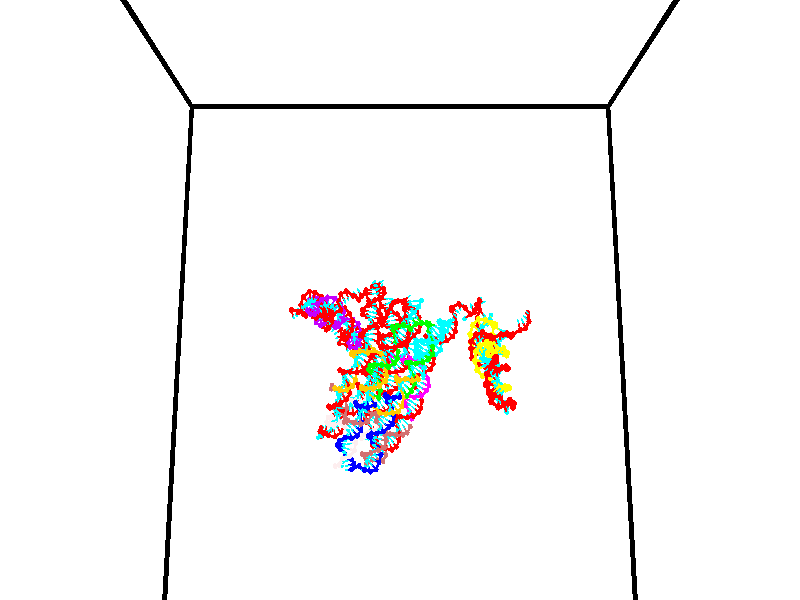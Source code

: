 // switches for output
#declare DRAW_BASES = 1; // possible values are 0, 1; only relevant for DNA ribbons
#declare DRAW_BASES_TYPE = 3; // possible values are 1, 2, 3; only relevant for DNA ribbons
#declare DRAW_FOG = 0; // set to 1 to enable fog

#include "colors.inc"

#include "transforms.inc"
background { rgb <1, 1, 1>}

#default {
   normal{
       ripples 0.25
       frequency 0.20
       turbulence 0.2
       lambda 5
   }
	finish {
		phong 0.1
		phong_size 40.
	}
}

// original window dimensions: 1024x640


// camera settings

camera {
	sky <0, 0.179814, -0.983701>
	up <0, 0.179814, -0.983701>
	right 1.6 * <1, 0, 0>
	location <35, 94.9851, 44.8844>
	look_at <35, 29.7336, 32.9568>
	direction <0, -65.2515, -11.9276>
	angle 67.0682
}


# declare cpy_camera_pos = <35, 94.9851, 44.8844>;
# if (DRAW_FOG = 1)
fog {
	fog_type 2
	up vnormalize(cpy_camera_pos)
	color rgbt<1,1,1,0.3>
	distance 1e-5
	fog_alt 3e-3
	fog_offset 56
}
# end


// LIGHTS

# declare lum = 6;
global_settings {
	ambient_light rgb lum * <0.05, 0.05, 0.05>
	max_trace_level 15
}# declare cpy_direct_light_amount = 0.25;
light_source
{	1000 * <-1, -1.16352, -0.803886>,
	rgb lum * cpy_direct_light_amount
	parallel
}

light_source
{	1000 * <1, 1.16352, 0.803886>,
	rgb lum * cpy_direct_light_amount
	parallel
}

// strand 0

// nucleotide -1

// particle -1
sphere {
	<24.159163, 35.544796, 34.851765> 0.250000
	pigment { color rgbt <1,0,0,0> }
	no_shadow
}
cylinder {
	<24.222109, 35.267262, 35.132854>,  <24.259876, 35.100742, 35.301510>, 0.100000
	pigment { color rgbt <1,0,0,0> }
	no_shadow
}
cylinder {
	<24.222109, 35.267262, 35.132854>,  <24.159163, 35.544796, 34.851765>, 0.100000
	pigment { color rgbt <1,0,0,0> }
	no_shadow
}

// particle -1
sphere {
	<24.222109, 35.267262, 35.132854> 0.100000
	pigment { color rgbt <1,0,0,0> }
	no_shadow
}
sphere {
	0, 1
	scale<0.080000,0.200000,0.300000>
	matrix <0.670043, -0.447721, -0.592105,
		0.725450, 0.564035, 0.394444,
		0.157367, -0.693837, 0.702727,
		24.269320, 35.059109, 35.343674>
	pigment { color rgbt <0,1,1,0> }
	no_shadow
}
cylinder {
	<24.900537, 35.477623, 34.993393>,  <24.159163, 35.544796, 34.851765>, 0.130000
	pigment { color rgbt <1,0,0,0> }
	no_shadow
}

// nucleotide -1

// particle -1
sphere {
	<24.900537, 35.477623, 34.993393> 0.250000
	pigment { color rgbt <1,0,0,0> }
	no_shadow
}
cylinder {
	<24.720762, 35.132656, 35.086555>,  <24.612896, 34.925678, 35.142452>, 0.100000
	pigment { color rgbt <1,0,0,0> }
	no_shadow
}
cylinder {
	<24.720762, 35.132656, 35.086555>,  <24.900537, 35.477623, 34.993393>, 0.100000
	pigment { color rgbt <1,0,0,0> }
	no_shadow
}

// particle -1
sphere {
	<24.720762, 35.132656, 35.086555> 0.100000
	pigment { color rgbt <1,0,0,0> }
	no_shadow
}
sphere {
	0, 1
	scale<0.080000,0.200000,0.300000>
	matrix <0.660277, -0.496322, -0.563648,
		0.601696, -0.099541, 0.792498,
		-0.449440, -0.862413, 0.232910,
		24.585930, 34.873932, 35.156429>
	pigment { color rgbt <0,1,1,0> }
	no_shadow
}
cylinder {
	<25.316589, 35.010212, 35.140335>,  <24.900537, 35.477623, 34.993393>, 0.130000
	pigment { color rgbt <1,0,0,0> }
	no_shadow
}

// nucleotide -1

// particle -1
sphere {
	<25.316589, 35.010212, 35.140335> 0.250000
	pigment { color rgbt <1,0,0,0> }
	no_shadow
}
cylinder {
	<25.020798, 34.834068, 34.936665>,  <24.843323, 34.728382, 34.814465>, 0.100000
	pigment { color rgbt <1,0,0,0> }
	no_shadow
}
cylinder {
	<25.020798, 34.834068, 34.936665>,  <25.316589, 35.010212, 35.140335>, 0.100000
	pigment { color rgbt <1,0,0,0> }
	no_shadow
}

// particle -1
sphere {
	<25.020798, 34.834068, 34.936665> 0.100000
	pigment { color rgbt <1,0,0,0> }
	no_shadow
}
sphere {
	0, 1
	scale<0.080000,0.200000,0.300000>
	matrix <0.672885, -0.505893, -0.539720,
		-0.019916, -0.741726, 0.670408,
		-0.739479, -0.440358, -0.509172,
		24.798954, 34.701962, 34.783913>
	pigment { color rgbt <0,1,1,0> }
	no_shadow
}
cylinder {
	<25.390017, 34.272820, 35.155407>,  <25.316589, 35.010212, 35.140335>, 0.130000
	pigment { color rgbt <1,0,0,0> }
	no_shadow
}

// nucleotide -1

// particle -1
sphere {
	<25.390017, 34.272820, 35.155407> 0.250000
	pigment { color rgbt <1,0,0,0> }
	no_shadow
}
cylinder {
	<25.211048, 34.357952, 34.807957>,  <25.103666, 34.409031, 34.599487>, 0.100000
	pigment { color rgbt <1,0,0,0> }
	no_shadow
}
cylinder {
	<25.211048, 34.357952, 34.807957>,  <25.390017, 34.272820, 35.155407>, 0.100000
	pigment { color rgbt <1,0,0,0> }
	no_shadow
}

// particle -1
sphere {
	<25.211048, 34.357952, 34.807957> 0.100000
	pigment { color rgbt <1,0,0,0> }
	no_shadow
}
sphere {
	0, 1
	scale<0.080000,0.200000,0.300000>
	matrix <0.647355, -0.593061, -0.478759,
		-0.617047, -0.776518, 0.127567,
		-0.447420, 0.212836, -0.868629,
		25.076822, 34.421803, 34.547367>
	pigment { color rgbt <0,1,1,0> }
	no_shadow
}
cylinder {
	<24.955082, 33.721455, 34.741028>,  <25.390017, 34.272820, 35.155407>, 0.130000
	pigment { color rgbt <1,0,0,0> }
	no_shadow
}

// nucleotide -1

// particle -1
sphere {
	<24.955082, 33.721455, 34.741028> 0.250000
	pigment { color rgbt <1,0,0,0> }
	no_shadow
}
cylinder {
	<25.133390, 33.995937, 34.511101>,  <25.240376, 34.160625, 34.373146>, 0.100000
	pigment { color rgbt <1,0,0,0> }
	no_shadow
}
cylinder {
	<25.133390, 33.995937, 34.511101>,  <24.955082, 33.721455, 34.741028>, 0.100000
	pigment { color rgbt <1,0,0,0> }
	no_shadow
}

// particle -1
sphere {
	<25.133390, 33.995937, 34.511101> 0.100000
	pigment { color rgbt <1,0,0,0> }
	no_shadow
}
sphere {
	0, 1
	scale<0.080000,0.200000,0.300000>
	matrix <0.445188, -0.727050, -0.522691,
		-0.776591, -0.022900, -0.629588,
		0.445772, 0.686202, -0.574816,
		25.267122, 34.201797, 34.338657>
	pigment { color rgbt <0,1,1,0> }
	no_shadow
}
cylinder {
	<24.760834, 33.634613, 34.108311>,  <24.955082, 33.721455, 34.741028>, 0.130000
	pigment { color rgbt <1,0,0,0> }
	no_shadow
}

// nucleotide -1

// particle -1
sphere {
	<24.760834, 33.634613, 34.108311> 0.250000
	pigment { color rgbt <1,0,0,0> }
	no_shadow
}
cylinder {
	<25.122047, 33.806332, 34.114410>,  <25.338776, 33.909363, 34.118069>, 0.100000
	pigment { color rgbt <1,0,0,0> }
	no_shadow
}
cylinder {
	<25.122047, 33.806332, 34.114410>,  <24.760834, 33.634613, 34.108311>, 0.100000
	pigment { color rgbt <1,0,0,0> }
	no_shadow
}

// particle -1
sphere {
	<25.122047, 33.806332, 34.114410> 0.100000
	pigment { color rgbt <1,0,0,0> }
	no_shadow
}
sphere {
	0, 1
	scale<0.080000,0.200000,0.300000>
	matrix <0.358840, -0.734364, -0.576145,
		-0.236143, 0.525749, -0.817205,
		0.903034, 0.429299, 0.015245,
		25.392958, 33.935120, 34.118984>
	pigment { color rgbt <0,1,1,0> }
	no_shadow
}
cylinder {
	<24.991730, 33.602036, 33.371998>,  <24.760834, 33.634613, 34.108311>, 0.130000
	pigment { color rgbt <1,0,0,0> }
	no_shadow
}

// nucleotide -1

// particle -1
sphere {
	<24.991730, 33.602036, 33.371998> 0.250000
	pigment { color rgbt <1,0,0,0> }
	no_shadow
}
cylinder {
	<25.291842, 33.631882, 33.634758>,  <25.471909, 33.649792, 33.792412>, 0.100000
	pigment { color rgbt <1,0,0,0> }
	no_shadow
}
cylinder {
	<25.291842, 33.631882, 33.634758>,  <24.991730, 33.602036, 33.371998>, 0.100000
	pigment { color rgbt <1,0,0,0> }
	no_shadow
}

// particle -1
sphere {
	<25.291842, 33.631882, 33.634758> 0.100000
	pigment { color rgbt <1,0,0,0> }
	no_shadow
}
sphere {
	0, 1
	scale<0.080000,0.200000,0.300000>
	matrix <0.411654, -0.830220, -0.375867,
		0.517321, 0.552419, -0.653614,
		0.750280, 0.074619, 0.656896,
		25.516926, 33.654266, 33.831825>
	pigment { color rgbt <0,1,1,0> }
	no_shadow
}
cylinder {
	<25.590460, 33.500481, 32.915325>,  <24.991730, 33.602036, 33.371998>, 0.130000
	pigment { color rgbt <1,0,0,0> }
	no_shadow
}

// nucleotide -1

// particle -1
sphere {
	<25.590460, 33.500481, 32.915325> 0.250000
	pigment { color rgbt <1,0,0,0> }
	no_shadow
}
cylinder {
	<25.675327, 33.419434, 33.297726>,  <25.726248, 33.370804, 33.527164>, 0.100000
	pigment { color rgbt <1,0,0,0> }
	no_shadow
}
cylinder {
	<25.675327, 33.419434, 33.297726>,  <25.590460, 33.500481, 32.915325>, 0.100000
	pigment { color rgbt <1,0,0,0> }
	no_shadow
}

// particle -1
sphere {
	<25.675327, 33.419434, 33.297726> 0.100000
	pigment { color rgbt <1,0,0,0> }
	no_shadow
}
sphere {
	0, 1
	scale<0.080000,0.200000,0.300000>
	matrix <0.318009, -0.910707, -0.263596,
		0.924043, 0.359943, -0.128789,
		0.212168, -0.202617, 0.955997,
		25.738977, 33.358650, 33.584526>
	pigment { color rgbt <0,1,1,0> }
	no_shadow
}
cylinder {
	<26.098530, 33.073742, 32.896049>,  <25.590460, 33.500481, 32.915325>, 0.130000
	pigment { color rgbt <1,0,0,0> }
	no_shadow
}

// nucleotide -1

// particle -1
sphere {
	<26.098530, 33.073742, 32.896049> 0.250000
	pigment { color rgbt <1,0,0,0> }
	no_shadow
}
cylinder {
	<26.014404, 33.013496, 33.282436>,  <25.963930, 32.977348, 33.514267>, 0.100000
	pigment { color rgbt <1,0,0,0> }
	no_shadow
}
cylinder {
	<26.014404, 33.013496, 33.282436>,  <26.098530, 33.073742, 32.896049>, 0.100000
	pigment { color rgbt <1,0,0,0> }
	no_shadow
}

// particle -1
sphere {
	<26.014404, 33.013496, 33.282436> 0.100000
	pigment { color rgbt <1,0,0,0> }
	no_shadow
}
sphere {
	0, 1
	scale<0.080000,0.200000,0.300000>
	matrix <0.222813, -0.969443, -0.102642,
		0.951905, 0.193643, 0.237444,
		-0.210312, -0.150611, 0.965963,
		25.951311, 32.968311, 33.572224>
	pigment { color rgbt <0,1,1,0> }
	no_shadow
}
cylinder {
	<26.728426, 32.703773, 33.175167>,  <26.098530, 33.073742, 32.896049>, 0.130000
	pigment { color rgbt <1,0,0,0> }
	no_shadow
}

// nucleotide -1

// particle -1
sphere {
	<26.728426, 32.703773, 33.175167> 0.250000
	pigment { color rgbt <1,0,0,0> }
	no_shadow
}
cylinder {
	<26.419075, 32.621799, 33.415127>,  <26.233463, 32.572613, 33.559105>, 0.100000
	pigment { color rgbt <1,0,0,0> }
	no_shadow
}
cylinder {
	<26.419075, 32.621799, 33.415127>,  <26.728426, 32.703773, 33.175167>, 0.100000
	pigment { color rgbt <1,0,0,0> }
	no_shadow
}

// particle -1
sphere {
	<26.419075, 32.621799, 33.415127> 0.100000
	pigment { color rgbt <1,0,0,0> }
	no_shadow
}
sphere {
	0, 1
	scale<0.080000,0.200000,0.300000>
	matrix <0.344548, -0.930220, 0.126400,
		0.532138, 0.304450, 0.790024,
		-0.773379, -0.204939, 0.599904,
		26.187061, 32.560318, 33.595097>
	pigment { color rgbt <0,1,1,0> }
	no_shadow
}
cylinder {
	<27.019684, 32.347210, 33.699425>,  <26.728426, 32.703773, 33.175167>, 0.130000
	pigment { color rgbt <1,0,0,0> }
	no_shadow
}

// nucleotide -1

// particle -1
sphere {
	<27.019684, 32.347210, 33.699425> 0.250000
	pigment { color rgbt <1,0,0,0> }
	no_shadow
}
cylinder {
	<26.633421, 32.244537, 33.715504>,  <26.401663, 32.182934, 33.725151>, 0.100000
	pigment { color rgbt <1,0,0,0> }
	no_shadow
}
cylinder {
	<26.633421, 32.244537, 33.715504>,  <27.019684, 32.347210, 33.699425>, 0.100000
	pigment { color rgbt <1,0,0,0> }
	no_shadow
}

// particle -1
sphere {
	<26.633421, 32.244537, 33.715504> 0.100000
	pigment { color rgbt <1,0,0,0> }
	no_shadow
}
sphere {
	0, 1
	scale<0.080000,0.200000,0.300000>
	matrix <0.259631, -0.959167, 0.112204,
		0.009755, 0.118787, 0.992872,
		-0.965659, -0.256686, 0.040197,
		26.343723, 32.167530, 33.727562>
	pigment { color rgbt <0,1,1,0> }
	no_shadow
}
cylinder {
	<27.008978, 31.895000, 34.246723>,  <27.019684, 32.347210, 33.699425>, 0.130000
	pigment { color rgbt <1,0,0,0> }
	no_shadow
}

// nucleotide -1

// particle -1
sphere {
	<27.008978, 31.895000, 34.246723> 0.250000
	pigment { color rgbt <1,0,0,0> }
	no_shadow
}
cylinder {
	<26.657488, 31.809479, 34.076019>,  <26.446594, 31.758165, 33.973595>, 0.100000
	pigment { color rgbt <1,0,0,0> }
	no_shadow
}
cylinder {
	<26.657488, 31.809479, 34.076019>,  <27.008978, 31.895000, 34.246723>, 0.100000
	pigment { color rgbt <1,0,0,0> }
	no_shadow
}

// particle -1
sphere {
	<26.657488, 31.809479, 34.076019> 0.100000
	pigment { color rgbt <1,0,0,0> }
	no_shadow
}
sphere {
	0, 1
	scale<0.080000,0.200000,0.300000>
	matrix <0.093709, -0.953946, 0.284967,
		-0.468038, 0.210416, 0.858292,
		-0.878726, -0.213805, -0.426764,
		26.393869, 31.745337, 33.947990>
	pigment { color rgbt <0,1,1,0> }
	no_shadow
}
cylinder {
	<26.604937, 31.512718, 34.702148>,  <27.008978, 31.895000, 34.246723>, 0.130000
	pigment { color rgbt <1,0,0,0> }
	no_shadow
}

// nucleotide -1

// particle -1
sphere {
	<26.604937, 31.512718, 34.702148> 0.250000
	pigment { color rgbt <1,0,0,0> }
	no_shadow
}
cylinder {
	<26.424166, 31.443634, 34.352077>,  <26.315702, 31.402184, 34.142036>, 0.100000
	pigment { color rgbt <1,0,0,0> }
	no_shadow
}
cylinder {
	<26.424166, 31.443634, 34.352077>,  <26.604937, 31.512718, 34.702148>, 0.100000
	pigment { color rgbt <1,0,0,0> }
	no_shadow
}

// particle -1
sphere {
	<26.424166, 31.443634, 34.352077> 0.100000
	pigment { color rgbt <1,0,0,0> }
	no_shadow
}
sphere {
	0, 1
	scale<0.080000,0.200000,0.300000>
	matrix <-0.151930, -0.951843, 0.266293,
		-0.879021, 0.253311, 0.403925,
		-0.451928, -0.172709, -0.875176,
		26.288588, 31.391821, 34.089523>
	pigment { color rgbt <0,1,1,0> }
	no_shadow
}
cylinder {
	<26.034334, 31.149931, 34.857769>,  <26.604937, 31.512718, 34.702148>, 0.130000
	pigment { color rgbt <1,0,0,0> }
	no_shadow
}

// nucleotide -1

// particle -1
sphere {
	<26.034334, 31.149931, 34.857769> 0.250000
	pigment { color rgbt <1,0,0,0> }
	no_shadow
}
cylinder {
	<26.140070, 31.082516, 34.477932>,  <26.203510, 31.042067, 34.250031>, 0.100000
	pigment { color rgbt <1,0,0,0> }
	no_shadow
}
cylinder {
	<26.140070, 31.082516, 34.477932>,  <26.034334, 31.149931, 34.857769>, 0.100000
	pigment { color rgbt <1,0,0,0> }
	no_shadow
}

// particle -1
sphere {
	<26.140070, 31.082516, 34.477932> 0.100000
	pigment { color rgbt <1,0,0,0> }
	no_shadow
}
sphere {
	0, 1
	scale<0.080000,0.200000,0.300000>
	matrix <-0.066431, -0.985456, 0.156410,
		-0.962139, 0.021738, -0.271690,
		0.264338, -0.168536, -0.949590,
		26.219372, 31.031956, 34.193054>
	pigment { color rgbt <0,1,1,0> }
	no_shadow
}
cylinder {
	<25.587488, 30.716677, 34.616230>,  <26.034334, 31.149931, 34.857769>, 0.130000
	pigment { color rgbt <1,0,0,0> }
	no_shadow
}

// nucleotide -1

// particle -1
sphere {
	<25.587488, 30.716677, 34.616230> 0.250000
	pigment { color rgbt <1,0,0,0> }
	no_shadow
}
cylinder {
	<25.869421, 30.687496, 34.333984>,  <26.038580, 30.669987, 34.164639>, 0.100000
	pigment { color rgbt <1,0,0,0> }
	no_shadow
}
cylinder {
	<25.869421, 30.687496, 34.333984>,  <25.587488, 30.716677, 34.616230>, 0.100000
	pigment { color rgbt <1,0,0,0> }
	no_shadow
}

// particle -1
sphere {
	<25.869421, 30.687496, 34.333984> 0.100000
	pigment { color rgbt <1,0,0,0> }
	no_shadow
}
sphere {
	0, 1
	scale<0.080000,0.200000,0.300000>
	matrix <-0.029411, -0.996848, 0.073686,
		-0.708765, -0.031184, -0.704755,
		0.704832, -0.072954, -0.705613,
		26.080870, 30.665609, 34.122299>
	pigment { color rgbt <0,1,1,0> }
	no_shadow
}
cylinder {
	<25.317944, 30.322342, 34.117996>,  <25.587488, 30.716677, 34.616230>, 0.130000
	pigment { color rgbt <1,0,0,0> }
	no_shadow
}

// nucleotide -1

// particle -1
sphere {
	<25.317944, 30.322342, 34.117996> 0.250000
	pigment { color rgbt <1,0,0,0> }
	no_shadow
}
cylinder {
	<25.712660, 30.264828, 34.088146>,  <25.949490, 30.230320, 34.070236>, 0.100000
	pigment { color rgbt <1,0,0,0> }
	no_shadow
}
cylinder {
	<25.712660, 30.264828, 34.088146>,  <25.317944, 30.322342, 34.117996>, 0.100000
	pigment { color rgbt <1,0,0,0> }
	no_shadow
}

// particle -1
sphere {
	<25.712660, 30.264828, 34.088146> 0.100000
	pigment { color rgbt <1,0,0,0> }
	no_shadow
}
sphere {
	0, 1
	scale<0.080000,0.200000,0.300000>
	matrix <-0.145174, -0.989314, -0.013501,
		-0.071884, 0.024155, -0.997120,
		0.986792, -0.143785, -0.074622,
		26.008698, 30.221693, 34.065758>
	pigment { color rgbt <0,1,1,0> }
	no_shadow
}
cylinder {
	<25.393610, 29.789160, 33.590389>,  <25.317944, 30.322342, 34.117996>, 0.130000
	pigment { color rgbt <1,0,0,0> }
	no_shadow
}

// nucleotide -1

// particle -1
sphere {
	<25.393610, 29.789160, 33.590389> 0.250000
	pigment { color rgbt <1,0,0,0> }
	no_shadow
}
cylinder {
	<25.729609, 29.795542, 33.807331>,  <25.931208, 29.799372, 33.937496>, 0.100000
	pigment { color rgbt <1,0,0,0> }
	no_shadow
}
cylinder {
	<25.729609, 29.795542, 33.807331>,  <25.393610, 29.789160, 33.590389>, 0.100000
	pigment { color rgbt <1,0,0,0> }
	no_shadow
}

// particle -1
sphere {
	<25.729609, 29.795542, 33.807331> 0.100000
	pigment { color rgbt <1,0,0,0> }
	no_shadow
}
sphere {
	0, 1
	scale<0.080000,0.200000,0.300000>
	matrix <0.049534, -0.997649, -0.047366,
		0.540328, 0.066652, -0.838811,
		0.839995, 0.015956, 0.542359,
		25.981607, 29.800329, 33.970039>
	pigment { color rgbt <0,1,1,0> }
	no_shadow
}
cylinder {
	<25.818956, 29.357315, 33.271317>,  <25.393610, 29.789160, 33.590389>, 0.130000
	pigment { color rgbt <1,0,0,0> }
	no_shadow
}

// nucleotide -1

// particle -1
sphere {
	<25.818956, 29.357315, 33.271317> 0.250000
	pigment { color rgbt <1,0,0,0> }
	no_shadow
}
cylinder {
	<25.998621, 29.378693, 33.628056>,  <26.106419, 29.391520, 33.842098>, 0.100000
	pigment { color rgbt <1,0,0,0> }
	no_shadow
}
cylinder {
	<25.998621, 29.378693, 33.628056>,  <25.818956, 29.357315, 33.271317>, 0.100000
	pigment { color rgbt <1,0,0,0> }
	no_shadow
}

// particle -1
sphere {
	<25.998621, 29.378693, 33.628056> 0.100000
	pigment { color rgbt <1,0,0,0> }
	no_shadow
}
sphere {
	0, 1
	scale<0.080000,0.200000,0.300000>
	matrix <0.214012, -0.975585, -0.049318,
		0.867441, 0.213019, -0.449632,
		0.449160, 0.053446, 0.891851,
		26.133369, 29.394726, 33.895611>
	pigment { color rgbt <0,1,1,0> }
	no_shadow
}
cylinder {
	<26.447830, 29.010847, 33.236515>,  <25.818956, 29.357315, 33.271317>, 0.130000
	pigment { color rgbt <1,0,0,0> }
	no_shadow
}

// nucleotide -1

// particle -1
sphere {
	<26.447830, 29.010847, 33.236515> 0.250000
	pigment { color rgbt <1,0,0,0> }
	no_shadow
}
cylinder {
	<26.395363, 29.001007, 33.632938>,  <26.363882, 28.995104, 33.870792>, 0.100000
	pigment { color rgbt <1,0,0,0> }
	no_shadow
}
cylinder {
	<26.395363, 29.001007, 33.632938>,  <26.447830, 29.010847, 33.236515>, 0.100000
	pigment { color rgbt <1,0,0,0> }
	no_shadow
}

// particle -1
sphere {
	<26.395363, 29.001007, 33.632938> 0.100000
	pigment { color rgbt <1,0,0,0> }
	no_shadow
}
sphere {
	0, 1
	scale<0.080000,0.200000,0.300000>
	matrix <0.269578, -0.962906, 0.011780,
		0.954003, 0.268712, 0.132935,
		-0.131169, -0.024598, 0.991055,
		26.356012, 28.993628, 33.930256>
	pigment { color rgbt <0,1,1,0> }
	no_shadow
}
cylinder {
	<27.106380, 28.589573, 33.533276>,  <26.447830, 29.010847, 33.236515>, 0.130000
	pigment { color rgbt <1,0,0,0> }
	no_shadow
}

// nucleotide -1

// particle -1
sphere {
	<27.106380, 28.589573, 33.533276> 0.250000
	pigment { color rgbt <1,0,0,0> }
	no_shadow
}
cylinder {
	<26.857805, 28.580843, 33.846539>,  <26.708660, 28.575605, 34.034496>, 0.100000
	pigment { color rgbt <1,0,0,0> }
	no_shadow
}
cylinder {
	<26.857805, 28.580843, 33.846539>,  <27.106380, 28.589573, 33.533276>, 0.100000
	pigment { color rgbt <1,0,0,0> }
	no_shadow
}

// particle -1
sphere {
	<26.857805, 28.580843, 33.846539> 0.100000
	pigment { color rgbt <1,0,0,0> }
	no_shadow
}
sphere {
	0, 1
	scale<0.080000,0.200000,0.300000>
	matrix <0.382576, -0.880784, 0.279027,
		0.683706, 0.473016, 0.555700,
		-0.621436, -0.021825, 0.783161,
		26.671375, 28.574295, 34.081486>
	pigment { color rgbt <0,1,1,0> }
	no_shadow
}
cylinder {
	<27.477449, 28.433416, 34.171623>,  <27.106380, 28.589573, 33.533276>, 0.130000
	pigment { color rgbt <1,0,0,0> }
	no_shadow
}

// nucleotide -1

// particle -1
sphere {
	<27.477449, 28.433416, 34.171623> 0.250000
	pigment { color rgbt <1,0,0,0> }
	no_shadow
}
cylinder {
	<27.092382, 28.348558, 34.238876>,  <26.861343, 28.297644, 34.279228>, 0.100000
	pigment { color rgbt <1,0,0,0> }
	no_shadow
}
cylinder {
	<27.092382, 28.348558, 34.238876>,  <27.477449, 28.433416, 34.171623>, 0.100000
	pigment { color rgbt <1,0,0,0> }
	no_shadow
}

// particle -1
sphere {
	<27.092382, 28.348558, 34.238876> 0.100000
	pigment { color rgbt <1,0,0,0> }
	no_shadow
}
sphere {
	0, 1
	scale<0.080000,0.200000,0.300000>
	matrix <0.248344, -0.939299, 0.236732,
		0.107708, 0.269650, 0.956916,
		-0.962665, -0.212146, 0.168136,
		26.803583, 28.284914, 34.289318>
	pigment { color rgbt <0,1,1,0> }
	no_shadow
}
cylinder {
	<27.504951, 28.046522, 34.767448>,  <27.477449, 28.433416, 34.171623>, 0.130000
	pigment { color rgbt <1,0,0,0> }
	no_shadow
}

// nucleotide -1

// particle -1
sphere {
	<27.504951, 28.046522, 34.767448> 0.250000
	pigment { color rgbt <1,0,0,0> }
	no_shadow
}
cylinder {
	<27.145815, 27.969538, 34.609035>,  <26.930334, 27.923347, 34.513988>, 0.100000
	pigment { color rgbt <1,0,0,0> }
	no_shadow
}
cylinder {
	<27.145815, 27.969538, 34.609035>,  <27.504951, 28.046522, 34.767448>, 0.100000
	pigment { color rgbt <1,0,0,0> }
	no_shadow
}

// particle -1
sphere {
	<27.145815, 27.969538, 34.609035> 0.100000
	pigment { color rgbt <1,0,0,0> }
	no_shadow
}
sphere {
	0, 1
	scale<0.080000,0.200000,0.300000>
	matrix <0.094908, -0.962863, 0.252759,
		-0.429972, 0.189350, 0.882763,
		-0.897840, -0.192461, -0.396033,
		26.876463, 27.911800, 34.490227>
	pigment { color rgbt <0,1,1,0> }
	no_shadow
}
cylinder {
	<27.050289, 27.766571, 35.275215>,  <27.504951, 28.046522, 34.767448>, 0.130000
	pigment { color rgbt <1,0,0,0> }
	no_shadow
}

// nucleotide -1

// particle -1
sphere {
	<27.050289, 27.766571, 35.275215> 0.250000
	pigment { color rgbt <1,0,0,0> }
	no_shadow
}
cylinder {
	<26.932131, 27.631666, 34.917667>,  <26.861235, 27.550724, 34.703140>, 0.100000
	pigment { color rgbt <1,0,0,0> }
	no_shadow
}
cylinder {
	<26.932131, 27.631666, 34.917667>,  <27.050289, 27.766571, 35.275215>, 0.100000
	pigment { color rgbt <1,0,0,0> }
	no_shadow
}

// particle -1
sphere {
	<26.932131, 27.631666, 34.917667> 0.100000
	pigment { color rgbt <1,0,0,0> }
	no_shadow
}
sphere {
	0, 1
	scale<0.080000,0.200000,0.300000>
	matrix <0.139459, -0.940818, 0.308889,
		-0.945141, -0.033413, 0.324949,
		-0.295397, -0.337261, -0.893866,
		26.843512, 27.530487, 34.649509>
	pigment { color rgbt <0,1,1,0> }
	no_shadow
}
cylinder {
	<26.635118, 27.119873, 35.363029>,  <27.050289, 27.766571, 35.275215>, 0.130000
	pigment { color rgbt <1,0,0,0> }
	no_shadow
}

// nucleotide -1

// particle -1
sphere {
	<26.635118, 27.119873, 35.363029> 0.250000
	pigment { color rgbt <1,0,0,0> }
	no_shadow
}
cylinder {
	<26.705370, 27.115335, 34.969273>,  <26.747520, 27.112612, 34.733017>, 0.100000
	pigment { color rgbt <1,0,0,0> }
	no_shadow
}
cylinder {
	<26.705370, 27.115335, 34.969273>,  <26.635118, 27.119873, 35.363029>, 0.100000
	pigment { color rgbt <1,0,0,0> }
	no_shadow
}

// particle -1
sphere {
	<26.705370, 27.115335, 34.969273> 0.100000
	pigment { color rgbt <1,0,0,0> }
	no_shadow
}
sphere {
	0, 1
	scale<0.080000,0.200000,0.300000>
	matrix <0.119913, -0.992241, 0.032831,
		-0.977126, -0.123807, -0.172907,
		0.175630, -0.011346, -0.984391,
		26.758059, 27.111931, 34.673954>
	pigment { color rgbt <0,1,1,0> }
	no_shadow
}
cylinder {
	<26.161638, 26.610180, 34.942833>,  <26.635118, 27.119873, 35.363029>, 0.130000
	pigment { color rgbt <1,0,0,0> }
	no_shadow
}

// nucleotide -1

// particle -1
sphere {
	<26.161638, 26.610180, 34.942833> 0.250000
	pigment { color rgbt <1,0,0,0> }
	no_shadow
}
cylinder {
	<26.513096, 26.665125, 34.759914>,  <26.723970, 26.698092, 34.650162>, 0.100000
	pigment { color rgbt <1,0,0,0> }
	no_shadow
}
cylinder {
	<26.513096, 26.665125, 34.759914>,  <26.161638, 26.610180, 34.942833>, 0.100000
	pigment { color rgbt <1,0,0,0> }
	no_shadow
}

// particle -1
sphere {
	<26.513096, 26.665125, 34.759914> 0.100000
	pigment { color rgbt <1,0,0,0> }
	no_shadow
}
sphere {
	0, 1
	scale<0.080000,0.200000,0.300000>
	matrix <0.156751, -0.987628, 0.004513,
		-0.451018, -0.075647, -0.889304,
		0.878642, 0.137364, -0.457295,
		26.776688, 26.706333, 34.622726>
	pigment { color rgbt <0,1,1,0> }
	no_shadow
}
cylinder {
	<26.297573, 26.010887, 34.345337>,  <26.161638, 26.610180, 34.942833>, 0.130000
	pigment { color rgbt <1,0,0,0> }
	no_shadow
}

// nucleotide -1

// particle -1
sphere {
	<26.297573, 26.010887, 34.345337> 0.250000
	pigment { color rgbt <1,0,0,0> }
	no_shadow
}
cylinder {
	<26.593086, 26.181942, 34.553696>,  <26.770393, 26.284575, 34.678711>, 0.100000
	pigment { color rgbt <1,0,0,0> }
	no_shadow
}
cylinder {
	<26.593086, 26.181942, 34.553696>,  <26.297573, 26.010887, 34.345337>, 0.100000
	pigment { color rgbt <1,0,0,0> }
	no_shadow
}

// particle -1
sphere {
	<26.593086, 26.181942, 34.553696> 0.100000
	pigment { color rgbt <1,0,0,0> }
	no_shadow
}
sphere {
	0, 1
	scale<0.080000,0.200000,0.300000>
	matrix <0.282918, -0.898290, 0.336203,
		0.611687, -0.101010, -0.784625,
		0.738781, 0.427635, 0.520894,
		26.814720, 26.310232, 34.709965>
	pigment { color rgbt <0,1,1,0> }
	no_shadow
}
cylinder {
	<26.791471, 25.537920, 34.619553>,  <26.297573, 26.010887, 34.345337>, 0.130000
	pigment { color rgbt <1,0,0,0> }
	no_shadow
}

// nucleotide -1

// particle -1
sphere {
	<26.791471, 25.537920, 34.619553> 0.250000
	pigment { color rgbt <1,0,0,0> }
	no_shadow
}
cylinder {
	<26.974556, 25.846647, 34.796097>,  <27.084406, 26.031883, 34.902023>, 0.100000
	pigment { color rgbt <1,0,0,0> }
	no_shadow
}
cylinder {
	<26.974556, 25.846647, 34.796097>,  <26.791471, 25.537920, 34.619553>, 0.100000
	pigment { color rgbt <1,0,0,0> }
	no_shadow
}

// particle -1
sphere {
	<26.974556, 25.846647, 34.796097> 0.100000
	pigment { color rgbt <1,0,0,0> }
	no_shadow
}
sphere {
	0, 1
	scale<0.080000,0.200000,0.300000>
	matrix <0.336931, -0.609958, 0.717237,
		0.822788, -0.179578, -0.539233,
		0.457710, 0.771818, 0.441360,
		27.111870, 26.078192, 34.928505>
	pigment { color rgbt <0,1,1,0> }
	no_shadow
}
cylinder {
	<27.557352, 25.400213, 34.660686>,  <26.791471, 25.537920, 34.619553>, 0.130000
	pigment { color rgbt <1,0,0,0> }
	no_shadow
}

// nucleotide -1

// particle -1
sphere {
	<27.557352, 25.400213, 34.660686> 0.250000
	pigment { color rgbt <1,0,0,0> }
	no_shadow
}
cylinder {
	<27.395306, 25.624805, 34.949303>,  <27.298079, 25.759562, 35.122471>, 0.100000
	pigment { color rgbt <1,0,0,0> }
	no_shadow
}
cylinder {
	<27.395306, 25.624805, 34.949303>,  <27.557352, 25.400213, 34.660686>, 0.100000
	pigment { color rgbt <1,0,0,0> }
	no_shadow
}

// particle -1
sphere {
	<27.395306, 25.624805, 34.949303> 0.100000
	pigment { color rgbt <1,0,0,0> }
	no_shadow
}
sphere {
	0, 1
	scale<0.080000,0.200000,0.300000>
	matrix <0.475215, -0.544899, 0.690837,
		0.781058, 0.622756, -0.046077,
		-0.405115, 0.561480, 0.721541,
		27.273771, 25.793249, 35.165764>
	pigment { color rgbt <0,1,1,0> }
	no_shadow
}
cylinder {
	<28.165495, 25.581570, 35.093143>,  <27.557352, 25.400213, 34.660686>, 0.130000
	pigment { color rgbt <1,0,0,0> }
	no_shadow
}

// nucleotide -1

// particle -1
sphere {
	<28.165495, 25.581570, 35.093143> 0.250000
	pigment { color rgbt <1,0,0,0> }
	no_shadow
}
cylinder {
	<27.835005, 25.637623, 35.311398>,  <27.636711, 25.671255, 35.442348>, 0.100000
	pigment { color rgbt <1,0,0,0> }
	no_shadow
}
cylinder {
	<27.835005, 25.637623, 35.311398>,  <28.165495, 25.581570, 35.093143>, 0.100000
	pigment { color rgbt <1,0,0,0> }
	no_shadow
}

// particle -1
sphere {
	<27.835005, 25.637623, 35.311398> 0.100000
	pigment { color rgbt <1,0,0,0> }
	no_shadow
}
sphere {
	0, 1
	scale<0.080000,0.200000,0.300000>
	matrix <0.365999, -0.602772, 0.709021,
		0.428251, 0.785511, 0.446736,
		-0.826224, 0.140134, 0.545634,
		27.587137, 25.679663, 35.475086>
	pigment { color rgbt <0,1,1,0> }
	no_shadow
}
cylinder {
	<28.274267, 25.928854, 35.826664>,  <28.165495, 25.581570, 35.093143>, 0.130000
	pigment { color rgbt <1,0,0,0> }
	no_shadow
}

// nucleotide -1

// particle -1
sphere {
	<28.274267, 25.928854, 35.826664> 0.250000
	pigment { color rgbt <1,0,0,0> }
	no_shadow
}
cylinder {
	<27.963806, 25.677782, 35.850697>,  <27.777531, 25.527140, 35.865116>, 0.100000
	pigment { color rgbt <1,0,0,0> }
	no_shadow
}
cylinder {
	<27.963806, 25.677782, 35.850697>,  <28.274267, 25.928854, 35.826664>, 0.100000
	pigment { color rgbt <1,0,0,0> }
	no_shadow
}

// particle -1
sphere {
	<27.963806, 25.677782, 35.850697> 0.100000
	pigment { color rgbt <1,0,0,0> }
	no_shadow
}
sphere {
	0, 1
	scale<0.080000,0.200000,0.300000>
	matrix <0.388420, -0.400880, 0.829713,
		-0.496709, 0.667319, 0.554947,
		-0.776151, -0.627679, 0.060079,
		27.730961, 25.489479, 35.868721>
	pigment { color rgbt <0,1,1,0> }
	no_shadow
}
cylinder {
	<28.039606, 26.117716, 36.543083>,  <28.274267, 25.928854, 35.826664>, 0.130000
	pigment { color rgbt <1,0,0,0> }
	no_shadow
}

// nucleotide -1

// particle -1
sphere {
	<28.039606, 26.117716, 36.543083> 0.250000
	pigment { color rgbt <1,0,0,0> }
	no_shadow
}
cylinder {
	<27.961828, 25.763454, 36.374413>,  <27.915161, 25.550898, 36.273209>, 0.100000
	pigment { color rgbt <1,0,0,0> }
	no_shadow
}
cylinder {
	<27.961828, 25.763454, 36.374413>,  <28.039606, 26.117716, 36.543083>, 0.100000
	pigment { color rgbt <1,0,0,0> }
	no_shadow
}

// particle -1
sphere {
	<27.961828, 25.763454, 36.374413> 0.100000
	pigment { color rgbt <1,0,0,0> }
	no_shadow
}
sphere {
	0, 1
	scale<0.080000,0.200000,0.300000>
	matrix <0.412510, -0.463851, 0.784014,
		-0.889959, -0.021501, 0.455533,
		-0.194443, -0.885652, -0.421678,
		27.903496, 25.497759, 36.247910>
	pigment { color rgbt <0,1,1,0> }
	no_shadow
}
cylinder {
	<28.850567, 25.867399, 36.576763>,  <28.039606, 26.117716, 36.543083>, 0.130000
	pigment { color rgbt <1,0,0,0> }
	no_shadow
}

// nucleotide -1

// particle -1
sphere {
	<28.850567, 25.867399, 36.576763> 0.250000
	pigment { color rgbt <1,0,0,0> }
	no_shadow
}
cylinder {
	<28.869623, 25.569176, 36.842655>,  <28.881058, 25.390242, 37.002190>, 0.100000
	pigment { color rgbt <1,0,0,0> }
	no_shadow
}
cylinder {
	<28.869623, 25.569176, 36.842655>,  <28.850567, 25.867399, 36.576763>, 0.100000
	pigment { color rgbt <1,0,0,0> }
	no_shadow
}

// particle -1
sphere {
	<28.869623, 25.569176, 36.842655> 0.100000
	pigment { color rgbt <1,0,0,0> }
	no_shadow
}
sphere {
	0, 1
	scale<0.080000,0.200000,0.300000>
	matrix <0.636856, -0.490011, -0.595235,
		0.769510, 0.451698, 0.451469,
		0.047642, -0.745559, 0.664734,
		28.883915, 25.345509, 37.042076>
	pigment { color rgbt <0,1,1,0> }
	no_shadow
}
cylinder {
	<29.574940, 25.739199, 36.812038>,  <28.850567, 25.867399, 36.576763>, 0.130000
	pigment { color rgbt <1,0,0,0> }
	no_shadow
}

// nucleotide -1

// particle -1
sphere {
	<29.574940, 25.739199, 36.812038> 0.250000
	pigment { color rgbt <1,0,0,0> }
	no_shadow
}
cylinder {
	<29.301758, 25.447939, 36.788818>,  <29.137848, 25.273184, 36.774887>, 0.100000
	pigment { color rgbt <1,0,0,0> }
	no_shadow
}
cylinder {
	<29.301758, 25.447939, 36.788818>,  <29.574940, 25.739199, 36.812038>, 0.100000
	pigment { color rgbt <1,0,0,0> }
	no_shadow
}

// particle -1
sphere {
	<29.301758, 25.447939, 36.788818> 0.100000
	pigment { color rgbt <1,0,0,0> }
	no_shadow
}
sphere {
	0, 1
	scale<0.080000,0.200000,0.300000>
	matrix <0.585576, -0.498258, -0.639405,
		0.436659, -0.470678, 0.766675,
		-0.682956, -0.728149, -0.058049,
		29.096870, 25.229494, 36.771404>
	pigment { color rgbt <0,1,1,0> }
	no_shadow
}
cylinder {
	<29.709017, 26.251160, 37.261673>,  <29.574940, 25.739199, 36.812038>, 0.130000
	pigment { color rgbt <1,0,0,0> }
	no_shadow
}

// nucleotide -1

// particle -1
sphere {
	<29.709017, 26.251160, 37.261673> 0.250000
	pigment { color rgbt <1,0,0,0> }
	no_shadow
}
cylinder {
	<30.082806, 26.195572, 37.130558>,  <30.307079, 26.162218, 37.051888>, 0.100000
	pigment { color rgbt <1,0,0,0> }
	no_shadow
}
cylinder {
	<30.082806, 26.195572, 37.130558>,  <29.709017, 26.251160, 37.261673>, 0.100000
	pigment { color rgbt <1,0,0,0> }
	no_shadow
}

// particle -1
sphere {
	<30.082806, 26.195572, 37.130558> 0.100000
	pigment { color rgbt <1,0,0,0> }
	no_shadow
}
sphere {
	0, 1
	scale<0.080000,0.200000,0.300000>
	matrix <0.056446, 0.966858, -0.248995,
		0.351527, 0.214177, 0.911349,
		0.934474, -0.138971, -0.327788,
		30.363148, 26.153881, 37.032223>
	pigment { color rgbt <0,1,1,0> }
	no_shadow
}
cylinder {
	<30.184958, 26.721457, 37.619045>,  <29.709017, 26.251160, 37.261673>, 0.130000
	pigment { color rgbt <1,0,0,0> }
	no_shadow
}

// nucleotide -1

// particle -1
sphere {
	<30.184958, 26.721457, 37.619045> 0.250000
	pigment { color rgbt <1,0,0,0> }
	no_shadow
}
cylinder {
	<30.310268, 26.610352, 37.255791>,  <30.385454, 26.543688, 37.037838>, 0.100000
	pigment { color rgbt <1,0,0,0> }
	no_shadow
}
cylinder {
	<30.310268, 26.610352, 37.255791>,  <30.184958, 26.721457, 37.619045>, 0.100000
	pigment { color rgbt <1,0,0,0> }
	no_shadow
}

// particle -1
sphere {
	<30.310268, 26.610352, 37.255791> 0.100000
	pigment { color rgbt <1,0,0,0> }
	no_shadow
}
sphere {
	0, 1
	scale<0.080000,0.200000,0.300000>
	matrix <0.138662, 0.959400, -0.245608,
		0.939484, -0.048980, 0.339073,
		0.313277, -0.277762, -0.908133,
		30.404251, 26.527023, 36.983353>
	pigment { color rgbt <0,1,1,0> }
	no_shadow
}
cylinder {
	<30.716381, 27.181190, 37.436928>,  <30.184958, 26.721457, 37.619045>, 0.130000
	pigment { color rgbt <1,0,0,0> }
	no_shadow
}

// nucleotide -1

// particle -1
sphere {
	<30.716381, 27.181190, 37.436928> 0.250000
	pigment { color rgbt <1,0,0,0> }
	no_shadow
}
cylinder {
	<30.550867, 27.043226, 37.099926>,  <30.451559, 26.960447, 36.897724>, 0.100000
	pigment { color rgbt <1,0,0,0> }
	no_shadow
}
cylinder {
	<30.550867, 27.043226, 37.099926>,  <30.716381, 27.181190, 37.436928>, 0.100000
	pigment { color rgbt <1,0,0,0> }
	no_shadow
}

// particle -1
sphere {
	<30.550867, 27.043226, 37.099926> 0.100000
	pigment { color rgbt <1,0,0,0> }
	no_shadow
}
sphere {
	0, 1
	scale<0.080000,0.200000,0.300000>
	matrix <-0.025923, 0.929541, -0.367807,
		0.910005, -0.130354, -0.393573,
		-0.413787, -0.344908, -0.842508,
		30.426731, 26.939754, 36.847172>
	pigment { color rgbt <0,1,1,0> }
	no_shadow
}
cylinder {
	<31.012140, 27.516937, 36.857307>,  <30.716381, 27.181190, 37.436928>, 0.130000
	pigment { color rgbt <1,0,0,0> }
	no_shadow
}

// nucleotide -1

// particle -1
sphere {
	<31.012140, 27.516937, 36.857307> 0.250000
	pigment { color rgbt <1,0,0,0> }
	no_shadow
}
cylinder {
	<30.671890, 27.384819, 36.693676>,  <30.467741, 27.305548, 36.595497>, 0.100000
	pigment { color rgbt <1,0,0,0> }
	no_shadow
}
cylinder {
	<30.671890, 27.384819, 36.693676>,  <31.012140, 27.516937, 36.857307>, 0.100000
	pigment { color rgbt <1,0,0,0> }
	no_shadow
}

// particle -1
sphere {
	<30.671890, 27.384819, 36.693676> 0.100000
	pigment { color rgbt <1,0,0,0> }
	no_shadow
}
sphere {
	0, 1
	scale<0.080000,0.200000,0.300000>
	matrix <-0.208382, 0.926117, -0.314458,
		0.482717, -0.182242, -0.856605,
		-0.850624, -0.330295, -0.409077,
		30.416702, 27.285730, 36.570953>
	pigment { color rgbt <0,1,1,0> }
	no_shadow
}
cylinder {
	<31.077133, 27.672453, 36.103523>,  <31.012140, 27.516937, 36.857307>, 0.130000
	pigment { color rgbt <1,0,0,0> }
	no_shadow
}

// nucleotide -1

// particle -1
sphere {
	<31.077133, 27.672453, 36.103523> 0.250000
	pigment { color rgbt <1,0,0,0> }
	no_shadow
}
cylinder {
	<30.687714, 27.654457, 36.193127>,  <30.454062, 27.643660, 36.246887>, 0.100000
	pigment { color rgbt <1,0,0,0> }
	no_shadow
}
cylinder {
	<30.687714, 27.654457, 36.193127>,  <31.077133, 27.672453, 36.103523>, 0.100000
	pigment { color rgbt <1,0,0,0> }
	no_shadow
}

// particle -1
sphere {
	<30.687714, 27.654457, 36.193127> 0.100000
	pigment { color rgbt <1,0,0,0> }
	no_shadow
}
sphere {
	0, 1
	scale<0.080000,0.200000,0.300000>
	matrix <-0.111886, 0.948700, -0.295720,
		-0.199214, -0.312962, -0.928638,
		-0.973548, -0.044990, 0.224010,
		30.395649, 27.640961, 36.260330>
	pigment { color rgbt <0,1,1,0> }
	no_shadow
}
cylinder {
	<30.750435, 28.026020, 35.527611>,  <31.077133, 27.672453, 36.103523>, 0.130000
	pigment { color rgbt <1,0,0,0> }
	no_shadow
}

// nucleotide -1

// particle -1
sphere {
	<30.750435, 28.026020, 35.527611> 0.250000
	pigment { color rgbt <1,0,0,0> }
	no_shadow
}
cylinder {
	<30.491402, 28.021210, 35.832371>,  <30.335981, 28.018324, 36.015228>, 0.100000
	pigment { color rgbt <1,0,0,0> }
	no_shadow
}
cylinder {
	<30.491402, 28.021210, 35.832371>,  <30.750435, 28.026020, 35.527611>, 0.100000
	pigment { color rgbt <1,0,0,0> }
	no_shadow
}

// particle -1
sphere {
	<30.491402, 28.021210, 35.832371> 0.100000
	pigment { color rgbt <1,0,0,0> }
	no_shadow
}
sphere {
	0, 1
	scale<0.080000,0.200000,0.300000>
	matrix <-0.292507, 0.927196, -0.233982,
		-0.703617, -0.374384, -0.603953,
		-0.647582, -0.012027, 0.761901,
		30.297127, 28.017601, 36.060940>
	pigment { color rgbt <0,1,1,0> }
	no_shadow
}
cylinder {
	<30.060846, 28.275364, 35.261238>,  <30.750435, 28.026020, 35.527611>, 0.130000
	pigment { color rgbt <1,0,0,0> }
	no_shadow
}

// nucleotide -1

// particle -1
sphere {
	<30.060846, 28.275364, 35.261238> 0.250000
	pigment { color rgbt <1,0,0,0> }
	no_shadow
}
cylinder {
	<30.062164, 28.343929, 35.655315>,  <30.062954, 28.385069, 35.891762>, 0.100000
	pigment { color rgbt <1,0,0,0> }
	no_shadow
}
cylinder {
	<30.062164, 28.343929, 35.655315>,  <30.060846, 28.275364, 35.261238>, 0.100000
	pigment { color rgbt <1,0,0,0> }
	no_shadow
}

// particle -1
sphere {
	<30.062164, 28.343929, 35.655315> 0.100000
	pigment { color rgbt <1,0,0,0> }
	no_shadow
}
sphere {
	0, 1
	scale<0.080000,0.200000,0.300000>
	matrix <-0.378862, 0.911969, -0.157407,
		-0.925447, -0.372734, 0.067945,
		0.003293, 0.171413, 0.985194,
		30.063152, 28.395353, 35.950874>
	pigment { color rgbt <0,1,1,0> }
	no_shadow
}
cylinder {
	<29.434883, 28.461613, 35.462872>,  <30.060846, 28.275364, 35.261238>, 0.130000
	pigment { color rgbt <1,0,0,0> }
	no_shadow
}

// nucleotide -1

// particle -1
sphere {
	<29.434883, 28.461613, 35.462872> 0.250000
	pigment { color rgbt <1,0,0,0> }
	no_shadow
}
cylinder {
	<29.668083, 28.611202, 35.751385>,  <29.808004, 28.700956, 35.924492>, 0.100000
	pigment { color rgbt <1,0,0,0> }
	no_shadow
}
cylinder {
	<29.668083, 28.611202, 35.751385>,  <29.434883, 28.461613, 35.462872>, 0.100000
	pigment { color rgbt <1,0,0,0> }
	no_shadow
}

// particle -1
sphere {
	<29.668083, 28.611202, 35.751385> 0.100000
	pigment { color rgbt <1,0,0,0> }
	no_shadow
}
sphere {
	0, 1
	scale<0.080000,0.200000,0.300000>
	matrix <-0.341264, 0.918373, -0.200325,
		-0.737325, -0.129358, 0.663037,
		0.583002, 0.373975, 0.721285,
		29.842983, 28.723394, 35.967770>
	pigment { color rgbt <0,1,1,0> }
	no_shadow
}
cylinder {
	<28.976521, 28.827229, 35.748966>,  <29.434883, 28.461613, 35.462872>, 0.130000
	pigment { color rgbt <1,0,0,0> }
	no_shadow
}

// nucleotide -1

// particle -1
sphere {
	<28.976521, 28.827229, 35.748966> 0.250000
	pigment { color rgbt <1,0,0,0> }
	no_shadow
}
cylinder {
	<29.316753, 28.974741, 35.898903>,  <29.520893, 29.063250, 35.988865>, 0.100000
	pigment { color rgbt <1,0,0,0> }
	no_shadow
}
cylinder {
	<29.316753, 28.974741, 35.898903>,  <28.976521, 28.827229, 35.748966>, 0.100000
	pigment { color rgbt <1,0,0,0> }
	no_shadow
}

// particle -1
sphere {
	<29.316753, 28.974741, 35.898903> 0.100000
	pigment { color rgbt <1,0,0,0> }
	no_shadow
}
sphere {
	0, 1
	scale<0.080000,0.200000,0.300000>
	matrix <-0.297736, 0.925333, -0.234758,
		-0.433431, 0.088076, 0.896872,
		0.850583, 0.368782, 0.374845,
		29.571928, 29.085375, 36.011356>
	pigment { color rgbt <0,1,1,0> }
	no_shadow
}
cylinder {
	<28.807726, 29.461765, 36.097496>,  <28.976521, 28.827229, 35.748966>, 0.130000
	pigment { color rgbt <1,0,0,0> }
	no_shadow
}

// nucleotide -1

// particle -1
sphere {
	<28.807726, 29.461765, 36.097496> 0.250000
	pigment { color rgbt <1,0,0,0> }
	no_shadow
}
cylinder {
	<29.202818, 29.521151, 36.078102>,  <29.439873, 29.556782, 36.066467>, 0.100000
	pigment { color rgbt <1,0,0,0> }
	no_shadow
}
cylinder {
	<29.202818, 29.521151, 36.078102>,  <28.807726, 29.461765, 36.097496>, 0.100000
	pigment { color rgbt <1,0,0,0> }
	no_shadow
}

// particle -1
sphere {
	<29.202818, 29.521151, 36.078102> 0.100000
	pigment { color rgbt <1,0,0,0> }
	no_shadow
}
sphere {
	0, 1
	scale<0.080000,0.200000,0.300000>
	matrix <-0.156128, 0.946633, -0.281976,
		0.004035, 0.286085, 0.958196,
		0.987729, 0.148463, -0.048485,
		29.499136, 29.565689, 36.063557>
	pigment { color rgbt <0,1,1,0> }
	no_shadow
}
cylinder {
	<28.942781, 29.974680, 36.619175>,  <28.807726, 29.461765, 36.097496>, 0.130000
	pigment { color rgbt <1,0,0,0> }
	no_shadow
}

// nucleotide -1

// particle -1
sphere {
	<28.942781, 29.974680, 36.619175> 0.250000
	pigment { color rgbt <1,0,0,0> }
	no_shadow
}
cylinder {
	<29.212107, 29.968765, 36.323490>,  <29.373701, 29.965216, 36.146080>, 0.100000
	pigment { color rgbt <1,0,0,0> }
	no_shadow
}
cylinder {
	<29.212107, 29.968765, 36.323490>,  <28.942781, 29.974680, 36.619175>, 0.100000
	pigment { color rgbt <1,0,0,0> }
	no_shadow
}

// particle -1
sphere {
	<29.212107, 29.968765, 36.323490> 0.100000
	pigment { color rgbt <1,0,0,0> }
	no_shadow
}
sphere {
	0, 1
	scale<0.080000,0.200000,0.300000>
	matrix <-0.166323, 0.971144, -0.170924,
		0.720409, 0.238033, 0.651423,
		0.673311, -0.014789, -0.739211,
		29.414101, 29.964329, 36.101727>
	pigment { color rgbt <0,1,1,0> }
	no_shadow
}
cylinder {
	<29.259338, 30.655045, 36.657875>,  <28.942781, 29.974680, 36.619175>, 0.130000
	pigment { color rgbt <1,0,0,0> }
	no_shadow
}

// nucleotide -1

// particle -1
sphere {
	<29.259338, 30.655045, 36.657875> 0.250000
	pigment { color rgbt <1,0,0,0> }
	no_shadow
}
cylinder {
	<29.359898, 30.532347, 36.290680>,  <29.420235, 30.458729, 36.070362>, 0.100000
	pigment { color rgbt <1,0,0,0> }
	no_shadow
}
cylinder {
	<29.359898, 30.532347, 36.290680>,  <29.259338, 30.655045, 36.657875>, 0.100000
	pigment { color rgbt <1,0,0,0> }
	no_shadow
}

// particle -1
sphere {
	<29.359898, 30.532347, 36.290680> 0.100000
	pigment { color rgbt <1,0,0,0> }
	no_shadow
}
sphere {
	0, 1
	scale<0.080000,0.200000,0.300000>
	matrix <-0.232453, 0.901557, -0.364912,
		0.939555, 0.305129, 0.155348,
		0.251400, -0.306743, -0.917990,
		29.435318, 30.440323, 36.015282>
	pigment { color rgbt <0,1,1,0> }
	no_shadow
}
cylinder {
	<29.559807, 31.183178, 36.435574>,  <29.259338, 30.655045, 36.657875>, 0.130000
	pigment { color rgbt <1,0,0,0> }
	no_shadow
}

// nucleotide -1

// particle -1
sphere {
	<29.559807, 31.183178, 36.435574> 0.250000
	pigment { color rgbt <1,0,0,0> }
	no_shadow
}
cylinder {
	<29.483084, 30.989492, 36.094105>,  <29.437050, 30.873281, 35.889225>, 0.100000
	pigment { color rgbt <1,0,0,0> }
	no_shadow
}
cylinder {
	<29.483084, 30.989492, 36.094105>,  <29.559807, 31.183178, 36.435574>, 0.100000
	pigment { color rgbt <1,0,0,0> }
	no_shadow
}

// particle -1
sphere {
	<29.483084, 30.989492, 36.094105> 0.100000
	pigment { color rgbt <1,0,0,0> }
	no_shadow
}
sphere {
	0, 1
	scale<0.080000,0.200000,0.300000>
	matrix <-0.167222, 0.873223, -0.457732,
		0.967081, 0.054955, -0.248462,
		-0.191808, -0.484212, -0.853668,
		29.425541, 30.844229, 35.838005>
	pigment { color rgbt <0,1,1,0> }
	no_shadow
}
cylinder {
	<29.892902, 31.557024, 35.955921>,  <29.559807, 31.183178, 36.435574>, 0.130000
	pigment { color rgbt <1,0,0,0> }
	no_shadow
}

// nucleotide -1

// particle -1
sphere {
	<29.892902, 31.557024, 35.955921> 0.250000
	pigment { color rgbt <1,0,0,0> }
	no_shadow
}
cylinder {
	<29.637295, 31.348036, 35.730114>,  <29.483931, 31.222643, 35.594631>, 0.100000
	pigment { color rgbt <1,0,0,0> }
	no_shadow
}
cylinder {
	<29.637295, 31.348036, 35.730114>,  <29.892902, 31.557024, 35.955921>, 0.100000
	pigment { color rgbt <1,0,0,0> }
	no_shadow
}

// particle -1
sphere {
	<29.637295, 31.348036, 35.730114> 0.100000
	pigment { color rgbt <1,0,0,0> }
	no_shadow
}
sphere {
	0, 1
	scale<0.080000,0.200000,0.300000>
	matrix <-0.227337, 0.829410, -0.510291,
		0.734826, -0.197752, -0.648788,
		-0.639022, -0.522468, -0.564516,
		29.445589, 31.191296, 35.560760>
	pigment { color rgbt <0,1,1,0> }
	no_shadow
}
cylinder {
	<30.012932, 31.660084, 35.204353>,  <29.892902, 31.557024, 35.955921>, 0.130000
	pigment { color rgbt <1,0,0,0> }
	no_shadow
}

// nucleotide -1

// particle -1
sphere {
	<30.012932, 31.660084, 35.204353> 0.250000
	pigment { color rgbt <1,0,0,0> }
	no_shadow
}
cylinder {
	<29.638611, 31.521709, 35.231499>,  <29.414019, 31.438684, 35.247787>, 0.100000
	pigment { color rgbt <1,0,0,0> }
	no_shadow
}
cylinder {
	<29.638611, 31.521709, 35.231499>,  <30.012932, 31.660084, 35.204353>, 0.100000
	pigment { color rgbt <1,0,0,0> }
	no_shadow
}

// particle -1
sphere {
	<29.638611, 31.521709, 35.231499> 0.100000
	pigment { color rgbt <1,0,0,0> }
	no_shadow
}
sphere {
	0, 1
	scale<0.080000,0.200000,0.300000>
	matrix <-0.308570, 0.710690, -0.632221,
		0.170476, -0.612575, -0.771810,
		-0.935801, -0.345936, 0.067866,
		29.357870, 31.417929, 35.251858>
	pigment { color rgbt <0,1,1,0> }
	no_shadow
}
cylinder {
	<29.648296, 31.873266, 34.566116>,  <30.012932, 31.660084, 35.204353>, 0.130000
	pigment { color rgbt <1,0,0,0> }
	no_shadow
}

// nucleotide -1

// particle -1
sphere {
	<29.648296, 31.873266, 34.566116> 0.250000
	pigment { color rgbt <1,0,0,0> }
	no_shadow
}
cylinder {
	<29.318600, 31.712326, 34.725487>,  <29.120783, 31.615761, 34.821110>, 0.100000
	pigment { color rgbt <1,0,0,0> }
	no_shadow
}
cylinder {
	<29.318600, 31.712326, 34.725487>,  <29.648296, 31.873266, 34.566116>, 0.100000
	pigment { color rgbt <1,0,0,0> }
	no_shadow
}

// particle -1
sphere {
	<29.318600, 31.712326, 34.725487> 0.100000
	pigment { color rgbt <1,0,0,0> }
	no_shadow
}
sphere {
	0, 1
	scale<0.080000,0.200000,0.300000>
	matrix <-0.559331, 0.688118, -0.462214,
		-0.088189, -0.603826, -0.792223,
		-0.824240, -0.402353, 0.398423,
		29.071327, 31.591619, 34.845013>
	pigment { color rgbt <0,1,1,0> }
	no_shadow
}
cylinder {
	<29.169743, 31.880573, 34.062611>,  <29.648296, 31.873266, 34.566116>, 0.130000
	pigment { color rgbt <1,0,0,0> }
	no_shadow
}

// nucleotide -1

// particle -1
sphere {
	<29.169743, 31.880573, 34.062611> 0.250000
	pigment { color rgbt <1,0,0,0> }
	no_shadow
}
cylinder {
	<28.939095, 31.875826, 34.389381>,  <28.800705, 31.872978, 34.585442>, 0.100000
	pigment { color rgbt <1,0,0,0> }
	no_shadow
}
cylinder {
	<28.939095, 31.875826, 34.389381>,  <29.169743, 31.880573, 34.062611>, 0.100000
	pigment { color rgbt <1,0,0,0> }
	no_shadow
}

// particle -1
sphere {
	<28.939095, 31.875826, 34.389381> 0.100000
	pigment { color rgbt <1,0,0,0> }
	no_shadow
}
sphere {
	0, 1
	scale<0.080000,0.200000,0.300000>
	matrix <-0.488852, 0.806168, -0.333341,
		-0.654623, -0.591567, -0.470655,
		-0.576621, -0.011868, 0.816925,
		28.766108, 31.872265, 34.634460>
	pigment { color rgbt <0,1,1,0> }
	no_shadow
}
cylinder {
	<28.504578, 32.009930, 33.795921>,  <29.169743, 31.880573, 34.062611>, 0.130000
	pigment { color rgbt <1,0,0,0> }
	no_shadow
}

// nucleotide -1

// particle -1
sphere {
	<28.504578, 32.009930, 33.795921> 0.250000
	pigment { color rgbt <1,0,0,0> }
	no_shadow
}
cylinder {
	<28.500841, 32.109604, 34.183285>,  <28.498600, 32.169407, 34.415703>, 0.100000
	pigment { color rgbt <1,0,0,0> }
	no_shadow
}
cylinder {
	<28.500841, 32.109604, 34.183285>,  <28.504578, 32.009930, 33.795921>, 0.100000
	pigment { color rgbt <1,0,0,0> }
	no_shadow
}

// particle -1
sphere {
	<28.500841, 32.109604, 34.183285> 0.100000
	pigment { color rgbt <1,0,0,0> }
	no_shadow
}
sphere {
	0, 1
	scale<0.080000,0.200000,0.300000>
	matrix <-0.472128, 0.852612, -0.223939,
		-0.881480, -0.459306, 0.109683,
		-0.009339, 0.249182, 0.968412,
		28.498039, 32.184357, 34.473808>
	pigment { color rgbt <0,1,1,0> }
	no_shadow
}
cylinder {
	<27.792784, 32.317280, 34.002750>,  <28.504578, 32.009930, 33.795921>, 0.130000
	pigment { color rgbt <1,0,0,0> }
	no_shadow
}

// nucleotide -1

// particle -1
sphere {
	<27.792784, 32.317280, 34.002750> 0.250000
	pigment { color rgbt <1,0,0,0> }
	no_shadow
}
cylinder {
	<28.020193, 32.450859, 34.303486>,  <28.156639, 32.531006, 34.483925>, 0.100000
	pigment { color rgbt <1,0,0,0> }
	no_shadow
}
cylinder {
	<28.020193, 32.450859, 34.303486>,  <27.792784, 32.317280, 34.002750>, 0.100000
	pigment { color rgbt <1,0,0,0> }
	no_shadow
}

// particle -1
sphere {
	<28.020193, 32.450859, 34.303486> 0.100000
	pigment { color rgbt <1,0,0,0> }
	no_shadow
}
sphere {
	0, 1
	scale<0.080000,0.200000,0.300000>
	matrix <-0.537719, 0.842502, 0.032386,
		-0.622608, -0.422689, 0.658554,
		0.568522, 0.333953, 0.751837,
		28.190750, 32.551044, 34.529037>
	pigment { color rgbt <0,1,1,0> }
	no_shadow
}
cylinder {
	<27.310349, 32.646870, 34.589149>,  <27.792784, 32.317280, 34.002750>, 0.130000
	pigment { color rgbt <1,0,0,0> }
	no_shadow
}

// nucleotide -1

// particle -1
sphere {
	<27.310349, 32.646870, 34.589149> 0.250000
	pigment { color rgbt <1,0,0,0> }
	no_shadow
}
cylinder {
	<27.674330, 32.809742, 34.620609>,  <27.892719, 32.907463, 34.639484>, 0.100000
	pigment { color rgbt <1,0,0,0> }
	no_shadow
}
cylinder {
	<27.674330, 32.809742, 34.620609>,  <27.310349, 32.646870, 34.589149>, 0.100000
	pigment { color rgbt <1,0,0,0> }
	no_shadow
}

// particle -1
sphere {
	<27.674330, 32.809742, 34.620609> 0.100000
	pigment { color rgbt <1,0,0,0> }
	no_shadow
}
sphere {
	0, 1
	scale<0.080000,0.200000,0.300000>
	matrix <-0.412033, 0.909180, 0.060176,
		-0.047008, -0.087166, 0.995084,
		0.909956, 0.407179, 0.078654,
		27.947317, 32.931896, 34.644207>
	pigment { color rgbt <0,1,1,0> }
	no_shadow
}
cylinder {
	<27.138329, 33.176388, 34.949432>,  <27.310349, 32.646870, 34.589149>, 0.130000
	pigment { color rgbt <1,0,0,0> }
	no_shadow
}

// nucleotide -1

// particle -1
sphere {
	<27.138329, 33.176388, 34.949432> 0.250000
	pigment { color rgbt <1,0,0,0> }
	no_shadow
}
cylinder {
	<27.497902, 33.245747, 34.788509>,  <27.713646, 33.287361, 34.691956>, 0.100000
	pigment { color rgbt <1,0,0,0> }
	no_shadow
}
cylinder {
	<27.497902, 33.245747, 34.788509>,  <27.138329, 33.176388, 34.949432>, 0.100000
	pigment { color rgbt <1,0,0,0> }
	no_shadow
}

// particle -1
sphere {
	<27.497902, 33.245747, 34.788509> 0.100000
	pigment { color rgbt <1,0,0,0> }
	no_shadow
}
sphere {
	0, 1
	scale<0.080000,0.200000,0.300000>
	matrix <-0.222426, 0.971812, -0.078151,
		0.377416, 0.159736, 0.912163,
		0.898935, 0.173394, -0.402307,
		27.767582, 33.297764, 34.667816>
	pigment { color rgbt <0,1,1,0> }
	no_shadow
}
cylinder {
	<27.358730, 33.707287, 35.340679>,  <27.138329, 33.176388, 34.949432>, 0.130000
	pigment { color rgbt <1,0,0,0> }
	no_shadow
}

// nucleotide -1

// particle -1
sphere {
	<27.358730, 33.707287, 35.340679> 0.250000
	pigment { color rgbt <1,0,0,0> }
	no_shadow
}
cylinder {
	<27.566765, 33.712700, 34.999077>,  <27.691586, 33.715946, 34.794117>, 0.100000
	pigment { color rgbt <1,0,0,0> }
	no_shadow
}
cylinder {
	<27.566765, 33.712700, 34.999077>,  <27.358730, 33.707287, 35.340679>, 0.100000
	pigment { color rgbt <1,0,0,0> }
	no_shadow
}

// particle -1
sphere {
	<27.566765, 33.712700, 34.999077> 0.100000
	pigment { color rgbt <1,0,0,0> }
	no_shadow
}
sphere {
	0, 1
	scale<0.080000,0.200000,0.300000>
	matrix <-0.237226, 0.962823, -0.129213,
		0.820508, 0.269794, 0.503962,
		0.520087, 0.013532, -0.854006,
		27.722792, 33.716759, 34.742874>
	pigment { color rgbt <0,1,1,0> }
	no_shadow
}
cylinder {
	<27.949554, 34.258465, 35.315311>,  <27.358730, 33.707287, 35.340679>, 0.130000
	pigment { color rgbt <1,0,0,0> }
	no_shadow
}

// nucleotide -1

// particle -1
sphere {
	<27.949554, 34.258465, 35.315311> 0.250000
	pigment { color rgbt <1,0,0,0> }
	no_shadow
}
cylinder {
	<27.804863, 34.171867, 34.952591>,  <27.718048, 34.119907, 34.734959>, 0.100000
	pigment { color rgbt <1,0,0,0> }
	no_shadow
}
cylinder {
	<27.804863, 34.171867, 34.952591>,  <27.949554, 34.258465, 35.315311>, 0.100000
	pigment { color rgbt <1,0,0,0> }
	no_shadow
}

// particle -1
sphere {
	<27.804863, 34.171867, 34.952591> 0.100000
	pigment { color rgbt <1,0,0,0> }
	no_shadow
}
sphere {
	0, 1
	scale<0.080000,0.200000,0.300000>
	matrix <-0.339687, 0.936407, -0.088060,
		0.868197, 0.276174, -0.412264,
		-0.361727, -0.216494, -0.906798,
		27.696344, 34.106918, 34.680550>
	pigment { color rgbt <0,1,1,0> }
	no_shadow
}
cylinder {
	<28.056221, 34.822315, 34.937908>,  <27.949554, 34.258465, 35.315311>, 0.130000
	pigment { color rgbt <1,0,0,0> }
	no_shadow
}

// nucleotide -1

// particle -1
sphere {
	<28.056221, 34.822315, 34.937908> 0.250000
	pigment { color rgbt <1,0,0,0> }
	no_shadow
}
cylinder {
	<27.808071, 34.643600, 34.680065>,  <27.659182, 34.536373, 34.525360>, 0.100000
	pigment { color rgbt <1,0,0,0> }
	no_shadow
}
cylinder {
	<27.808071, 34.643600, 34.680065>,  <28.056221, 34.822315, 34.937908>, 0.100000
	pigment { color rgbt <1,0,0,0> }
	no_shadow
}

// particle -1
sphere {
	<27.808071, 34.643600, 34.680065> 0.100000
	pigment { color rgbt <1,0,0,0> }
	no_shadow
}
sphere {
	0, 1
	scale<0.080000,0.200000,0.300000>
	matrix <-0.385232, 0.889492, -0.245763,
		0.683176, 0.095858, -0.723935,
		-0.620376, -0.446782, -0.644608,
		27.621958, 34.509567, 34.486683>
	pigment { color rgbt <0,1,1,0> }
	no_shadow
}
cylinder {
	<28.392866, 35.509720, 35.144817>,  <28.056221, 34.822315, 34.937908>, 0.130000
	pigment { color rgbt <1,0,0,0> }
	no_shadow
}

// nucleotide -1

// particle -1
sphere {
	<28.392866, 35.509720, 35.144817> 0.250000
	pigment { color rgbt <1,0,0,0> }
	no_shadow
}
cylinder {
	<28.432878, 35.875481, 34.987911>,  <28.456886, 36.094936, 34.893768>, 0.100000
	pigment { color rgbt <1,0,0,0> }
	no_shadow
}
cylinder {
	<28.432878, 35.875481, 34.987911>,  <28.392866, 35.509720, 35.144817>, 0.100000
	pigment { color rgbt <1,0,0,0> }
	no_shadow
}

// particle -1
sphere {
	<28.432878, 35.875481, 34.987911> 0.100000
	pigment { color rgbt <1,0,0,0> }
	no_shadow
}
sphere {
	0, 1
	scale<0.080000,0.200000,0.300000>
	matrix <0.883379, -0.263036, -0.387882,
		-0.457858, -0.307717, -0.834072,
		0.100033, 0.914397, -0.392264,
		28.462889, 36.149799, 34.870232>
	pigment { color rgbt <0,1,1,0> }
	no_shadow
}
cylinder {
	<29.058033, 35.509773, 34.878490>,  <28.392866, 35.509720, 35.144817>, 0.130000
	pigment { color rgbt <1,0,0,0> }
	no_shadow
}

// nucleotide -1

// particle -1
sphere {
	<29.058033, 35.509773, 34.878490> 0.250000
	pigment { color rgbt <1,0,0,0> }
	no_shadow
}
cylinder {
	<28.922771, 35.872807, 34.778938>,  <28.841614, 36.090626, 34.719208>, 0.100000
	pigment { color rgbt <1,0,0,0> }
	no_shadow
}
cylinder {
	<28.922771, 35.872807, 34.778938>,  <29.058033, 35.509773, 34.878490>, 0.100000
	pigment { color rgbt <1,0,0,0> }
	no_shadow
}

// particle -1
sphere {
	<28.922771, 35.872807, 34.778938> 0.100000
	pigment { color rgbt <1,0,0,0> }
	no_shadow
}
sphere {
	0, 1
	scale<0.080000,0.200000,0.300000>
	matrix <0.832109, 0.164818, -0.529556,
		-0.439598, -0.386165, -0.810944,
		-0.338154, 0.907586, -0.248877,
		28.821325, 36.145081, 34.704273>
	pigment { color rgbt <0,1,1,0> }
	no_shadow
}
cylinder {
	<28.888058, 35.596489, 34.171497>,  <29.058033, 35.509773, 34.878490>, 0.130000
	pigment { color rgbt <1,0,0,0> }
	no_shadow
}

// nucleotide -1

// particle -1
sphere {
	<28.888058, 35.596489, 34.171497> 0.250000
	pigment { color rgbt <1,0,0,0> }
	no_shadow
}
cylinder {
	<29.036177, 35.921341, 34.351864>,  <29.125048, 36.116253, 34.460083>, 0.100000
	pigment { color rgbt <1,0,0,0> }
	no_shadow
}
cylinder {
	<29.036177, 35.921341, 34.351864>,  <28.888058, 35.596489, 34.171497>, 0.100000
	pigment { color rgbt <1,0,0,0> }
	no_shadow
}

// particle -1
sphere {
	<29.036177, 35.921341, 34.351864> 0.100000
	pigment { color rgbt <1,0,0,0> }
	no_shadow
}
sphere {
	0, 1
	scale<0.080000,0.200000,0.300000>
	matrix <0.805285, -0.038688, -0.591624,
		-0.463029, 0.582196, -0.668320,
		0.370297, 0.812128, 0.450920,
		29.147266, 36.164978, 34.487141>
	pigment { color rgbt <0,1,1,0> }
	no_shadow
}
cylinder {
	<29.125568, 36.104832, 33.624599>,  <28.888058, 35.596489, 34.171497>, 0.130000
	pigment { color rgbt <1,0,0,0> }
	no_shadow
}

// nucleotide -1

// particle -1
sphere {
	<29.125568, 36.104832, 33.624599> 0.250000
	pigment { color rgbt <1,0,0,0> }
	no_shadow
}
cylinder {
	<29.345249, 36.160919, 33.954136>,  <29.477058, 36.194572, 34.151859>, 0.100000
	pigment { color rgbt <1,0,0,0> }
	no_shadow
}
cylinder {
	<29.345249, 36.160919, 33.954136>,  <29.125568, 36.104832, 33.624599>, 0.100000
	pigment { color rgbt <1,0,0,0> }
	no_shadow
}

// particle -1
sphere {
	<29.345249, 36.160919, 33.954136> 0.100000
	pigment { color rgbt <1,0,0,0> }
	no_shadow
}
sphere {
	0, 1
	scale<0.080000,0.200000,0.300000>
	matrix <0.813964, -0.313074, -0.489333,
		0.189310, 0.939321, -0.286073,
		0.549203, 0.140217, 0.823842,
		29.510010, 36.202984, 34.201290>
	pigment { color rgbt <0,1,1,0> }
	no_shadow
}
cylinder {
	<29.726109, 36.706184, 33.509575>,  <29.125568, 36.104832, 33.624599>, 0.130000
	pigment { color rgbt <1,0,0,0> }
	no_shadow
}

// nucleotide -1

// particle -1
sphere {
	<29.726109, 36.706184, 33.509575> 0.250000
	pigment { color rgbt <1,0,0,0> }
	no_shadow
}
cylinder {
	<29.803520, 36.442154, 33.799911>,  <29.849966, 36.283733, 33.974113>, 0.100000
	pigment { color rgbt <1,0,0,0> }
	no_shadow
}
cylinder {
	<29.803520, 36.442154, 33.799911>,  <29.726109, 36.706184, 33.509575>, 0.100000
	pigment { color rgbt <1,0,0,0> }
	no_shadow
}

// particle -1
sphere {
	<29.803520, 36.442154, 33.799911> 0.100000
	pigment { color rgbt <1,0,0,0> }
	no_shadow
}
sphere {
	0, 1
	scale<0.080000,0.200000,0.300000>
	matrix <0.858614, -0.244004, -0.450826,
		0.474688, 0.710463, 0.519532,
		0.193527, -0.660079, 0.725839,
		29.861578, 36.244129, 34.017662>
	pigment { color rgbt <0,1,1,0> }
	no_shadow
}
cylinder {
	<30.402607, 36.714668, 33.866528>,  <29.726109, 36.706184, 33.509575>, 0.130000
	pigment { color rgbt <1,0,0,0> }
	no_shadow
}

// nucleotide -1

// particle -1
sphere {
	<30.402607, 36.714668, 33.866528> 0.250000
	pigment { color rgbt <1,0,0,0> }
	no_shadow
}
cylinder {
	<30.281094, 36.335461, 33.828648>,  <30.208185, 36.107937, 33.805920>, 0.100000
	pigment { color rgbt <1,0,0,0> }
	no_shadow
}
cylinder {
	<30.281094, 36.335461, 33.828648>,  <30.402607, 36.714668, 33.866528>, 0.100000
	pigment { color rgbt <1,0,0,0> }
	no_shadow
}

// particle -1
sphere {
	<30.281094, 36.335461, 33.828648> 0.100000
	pigment { color rgbt <1,0,0,0> }
	no_shadow
}
sphere {
	0, 1
	scale<0.080000,0.200000,0.300000>
	matrix <0.805988, -0.202715, -0.556139,
		0.508034, -0.245276, 0.825676,
		-0.303785, -0.948022, -0.094703,
		30.189959, 36.051056, 33.800236>
	pigment { color rgbt <0,1,1,0> }
	no_shadow
}
cylinder {
	<30.900457, 36.028252, 34.094498>,  <30.402607, 36.714668, 33.866528>, 0.130000
	pigment { color rgbt <1,0,0,0> }
	no_shadow
}

// nucleotide -1

// particle -1
sphere {
	<30.900457, 36.028252, 34.094498> 0.250000
	pigment { color rgbt <1,0,0,0> }
	no_shadow
}
cylinder {
	<30.658268, 35.985840, 33.778988>,  <30.512955, 35.960392, 33.589684>, 0.100000
	pigment { color rgbt <1,0,0,0> }
	no_shadow
}
cylinder {
	<30.658268, 35.985840, 33.778988>,  <30.900457, 36.028252, 34.094498>, 0.100000
	pigment { color rgbt <1,0,0,0> }
	no_shadow
}

// particle -1
sphere {
	<30.658268, 35.985840, 33.778988> 0.100000
	pigment { color rgbt <1,0,0,0> }
	no_shadow
}
sphere {
	0, 1
	scale<0.080000,0.200000,0.300000>
	matrix <0.795711, -0.100123, -0.597344,
		-0.015637, -0.989309, 0.144992,
		-0.605475, -0.106031, -0.788770,
		30.476625, 35.954033, 33.542358>
	pigment { color rgbt <0,1,1,0> }
	no_shadow
}
cylinder {
	<31.137817, 35.424713, 33.680107>,  <30.900457, 36.028252, 34.094498>, 0.130000
	pigment { color rgbt <1,0,0,0> }
	no_shadow
}

// nucleotide -1

// particle -1
sphere {
	<31.137817, 35.424713, 33.680107> 0.250000
	pigment { color rgbt <1,0,0,0> }
	no_shadow
}
cylinder {
	<30.965874, 35.682877, 33.427547>,  <30.862707, 35.837776, 33.276012>, 0.100000
	pigment { color rgbt <1,0,0,0> }
	no_shadow
}
cylinder {
	<30.965874, 35.682877, 33.427547>,  <31.137817, 35.424713, 33.680107>, 0.100000
	pigment { color rgbt <1,0,0,0> }
	no_shadow
}

// particle -1
sphere {
	<30.965874, 35.682877, 33.427547> 0.100000
	pigment { color rgbt <1,0,0,0> }
	no_shadow
}
sphere {
	0, 1
	scale<0.080000,0.200000,0.300000>
	matrix <0.737750, -0.152087, -0.657720,
		-0.520526, -0.748545, -0.410773,
		-0.429859, 0.645408, -0.631403,
		30.836916, 35.876499, 33.238125>
	pigment { color rgbt <0,1,1,0> }
	no_shadow
}
cylinder {
	<31.571825, 35.305901, 33.151463>,  <31.137817, 35.424713, 33.680107>, 0.130000
	pigment { color rgbt <1,0,0,0> }
	no_shadow
}

// nucleotide -1

// particle -1
sphere {
	<31.571825, 35.305901, 33.151463> 0.250000
	pigment { color rgbt <1,0,0,0> }
	no_shadow
}
cylinder {
	<31.899666, 35.092571, 33.067730>,  <32.096371, 34.964573, 33.017490>, 0.100000
	pigment { color rgbt <1,0,0,0> }
	no_shadow
}
cylinder {
	<31.899666, 35.092571, 33.067730>,  <31.571825, 35.305901, 33.151463>, 0.100000
	pigment { color rgbt <1,0,0,0> }
	no_shadow
}

// particle -1
sphere {
	<31.899666, 35.092571, 33.067730> 0.100000
	pigment { color rgbt <1,0,0,0> }
	no_shadow
}
sphere {
	0, 1
	scale<0.080000,0.200000,0.300000>
	matrix <0.079137, -0.256486, 0.963303,
		-0.567445, -0.806089, -0.168010,
		0.819599, -0.533325, -0.209333,
		32.145546, 34.932575, 33.004929>
	pigment { color rgbt <0,1,1,0> }
	no_shadow
}
cylinder {
	<31.509418, 34.654102, 33.288387>,  <31.571825, 35.305901, 33.151463>, 0.130000
	pigment { color rgbt <1,0,0,0> }
	no_shadow
}

// nucleotide -1

// particle -1
sphere {
	<31.509418, 34.654102, 33.288387> 0.250000
	pigment { color rgbt <1,0,0,0> }
	no_shadow
}
cylinder {
	<31.895525, 34.753860, 33.319527>,  <32.127190, 34.813717, 33.338211>, 0.100000
	pigment { color rgbt <1,0,0,0> }
	no_shadow
}
cylinder {
	<31.895525, 34.753860, 33.319527>,  <31.509418, 34.654102, 33.288387>, 0.100000
	pigment { color rgbt <1,0,0,0> }
	no_shadow
}

// particle -1
sphere {
	<31.895525, 34.753860, 33.319527> 0.100000
	pigment { color rgbt <1,0,0,0> }
	no_shadow
}
sphere {
	0, 1
	scale<0.080000,0.200000,0.300000>
	matrix <-0.042642, -0.143571, 0.988721,
		0.257762, -0.957699, -0.127949,
		0.965267, 0.249398, 0.077845,
		32.185104, 34.828678, 33.342880>
	pigment { color rgbt <0,1,1,0> }
	no_shadow
}
cylinder {
	<31.805918, 34.143406, 33.830929>,  <31.509418, 34.654102, 33.288387>, 0.130000
	pigment { color rgbt <1,0,0,0> }
	no_shadow
}

// nucleotide -1

// particle -1
sphere {
	<31.805918, 34.143406, 33.830929> 0.250000
	pigment { color rgbt <1,0,0,0> }
	no_shadow
}
cylinder {
	<32.061264, 34.451298, 33.831409>,  <32.214474, 34.636032, 33.831696>, 0.100000
	pigment { color rgbt <1,0,0,0> }
	no_shadow
}
cylinder {
	<32.061264, 34.451298, 33.831409>,  <31.805918, 34.143406, 33.830929>, 0.100000
	pigment { color rgbt <1,0,0,0> }
	no_shadow
}

// particle -1
sphere {
	<32.061264, 34.451298, 33.831409> 0.100000
	pigment { color rgbt <1,0,0,0> }
	no_shadow
}
sphere {
	0, 1
	scale<0.080000,0.200000,0.300000>
	matrix <0.184553, -0.154570, 0.970592,
		0.747279, -0.619374, -0.240729,
		0.638368, 0.769730, 0.001199,
		32.252773, 34.682217, 33.831768>
	pigment { color rgbt <0,1,1,0> }
	no_shadow
}
cylinder {
	<32.390087, 33.904438, 34.190205>,  <31.805918, 34.143406, 33.830929>, 0.130000
	pigment { color rgbt <1,0,0,0> }
	no_shadow
}

// nucleotide -1

// particle -1
sphere {
	<32.390087, 33.904438, 34.190205> 0.250000
	pigment { color rgbt <1,0,0,0> }
	no_shadow
}
cylinder {
	<32.374702, 34.303993, 34.201168>,  <32.365471, 34.543724, 34.207745>, 0.100000
	pigment { color rgbt <1,0,0,0> }
	no_shadow
}
cylinder {
	<32.374702, 34.303993, 34.201168>,  <32.390087, 33.904438, 34.190205>, 0.100000
	pigment { color rgbt <1,0,0,0> }
	no_shadow
}

// particle -1
sphere {
	<32.374702, 34.303993, 34.201168> 0.100000
	pigment { color rgbt <1,0,0,0> }
	no_shadow
}
sphere {
	0, 1
	scale<0.080000,0.200000,0.300000>
	matrix <0.206346, -0.018895, 0.978297,
		0.977723, 0.043278, -0.205389,
		-0.038458, 0.998884, 0.027405,
		32.363167, 34.603657, 34.209389>
	pigment { color rgbt <0,1,1,0> }
	no_shadow
}
cylinder {
	<32.807407, 34.082947, 34.702770>,  <32.390087, 33.904438, 34.190205>, 0.130000
	pigment { color rgbt <1,0,0,0> }
	no_shadow
}

// nucleotide -1

// particle -1
sphere {
	<32.807407, 34.082947, 34.702770> 0.250000
	pigment { color rgbt <1,0,0,0> }
	no_shadow
}
cylinder {
	<32.622158, 34.432743, 34.645115>,  <32.511009, 34.642620, 34.610519>, 0.100000
	pigment { color rgbt <1,0,0,0> }
	no_shadow
}
cylinder {
	<32.622158, 34.432743, 34.645115>,  <32.807407, 34.082947, 34.702770>, 0.100000
	pigment { color rgbt <1,0,0,0> }
	no_shadow
}

// particle -1
sphere {
	<32.622158, 34.432743, 34.645115> 0.100000
	pigment { color rgbt <1,0,0,0> }
	no_shadow
}
sphere {
	0, 1
	scale<0.080000,0.200000,0.300000>
	matrix <0.068720, 0.197574, 0.977876,
		0.883624, 0.442975, -0.151597,
		-0.463127, 0.874493, -0.144140,
		32.483219, 34.695091, 34.601871>
	pigment { color rgbt <0,1,1,0> }
	no_shadow
}
cylinder {
	<33.040062, 34.568939, 35.104820>,  <32.807407, 34.082947, 34.702770>, 0.130000
	pigment { color rgbt <1,0,0,0> }
	no_shadow
}

// nucleotide -1

// particle -1
sphere {
	<33.040062, 34.568939, 35.104820> 0.250000
	pigment { color rgbt <1,0,0,0> }
	no_shadow
}
cylinder {
	<32.688324, 34.746559, 35.036041>,  <32.477280, 34.853130, 34.994774>, 0.100000
	pigment { color rgbt <1,0,0,0> }
	no_shadow
}
cylinder {
	<32.688324, 34.746559, 35.036041>,  <33.040062, 34.568939, 35.104820>, 0.100000
	pigment { color rgbt <1,0,0,0> }
	no_shadow
}

// particle -1
sphere {
	<32.688324, 34.746559, 35.036041> 0.100000
	pigment { color rgbt <1,0,0,0> }
	no_shadow
}
sphere {
	0, 1
	scale<0.080000,0.200000,0.300000>
	matrix <-0.146142, 0.092013, 0.984975,
		0.453204, 0.891263, -0.016017,
		-0.879346, 0.444054, -0.171951,
		32.424519, 34.879776, 34.984455>
	pigment { color rgbt <0,1,1,0> }
	no_shadow
}
cylinder {
	<33.022915, 35.155773, 35.570503>,  <33.040062, 34.568939, 35.104820>, 0.130000
	pigment { color rgbt <1,0,0,0> }
	no_shadow
}

// nucleotide -1

// particle -1
sphere {
	<33.022915, 35.155773, 35.570503> 0.250000
	pigment { color rgbt <1,0,0,0> }
	no_shadow
}
cylinder {
	<32.659000, 35.029003, 35.463284>,  <32.440651, 34.952942, 35.398952>, 0.100000
	pigment { color rgbt <1,0,0,0> }
	no_shadow
}
cylinder {
	<32.659000, 35.029003, 35.463284>,  <33.022915, 35.155773, 35.570503>, 0.100000
	pigment { color rgbt <1,0,0,0> }
	no_shadow
}

// particle -1
sphere {
	<32.659000, 35.029003, 35.463284> 0.100000
	pigment { color rgbt <1,0,0,0> }
	no_shadow
}
sphere {
	0, 1
	scale<0.080000,0.200000,0.300000>
	matrix <-0.252331, -0.090461, 0.963403,
		-0.329579, 0.944125, 0.002329,
		-0.909784, -0.316930, -0.268046,
		32.386066, 34.933926, 35.382870>
	pigment { color rgbt <0,1,1,0> }
	no_shadow
}
cylinder {
	<32.562740, 35.447643, 36.106255>,  <33.022915, 35.155773, 35.570503>, 0.130000
	pigment { color rgbt <1,0,0,0> }
	no_shadow
}

// nucleotide -1

// particle -1
sphere {
	<32.562740, 35.447643, 36.106255> 0.250000
	pigment { color rgbt <1,0,0,0> }
	no_shadow
}
cylinder {
	<32.386509, 35.138809, 35.923046>,  <32.280769, 34.953510, 35.813122>, 0.100000
	pigment { color rgbt <1,0,0,0> }
	no_shadow
}
cylinder {
	<32.386509, 35.138809, 35.923046>,  <32.562740, 35.447643, 36.106255>, 0.100000
	pigment { color rgbt <1,0,0,0> }
	no_shadow
}

// particle -1
sphere {
	<32.386509, 35.138809, 35.923046> 0.100000
	pigment { color rgbt <1,0,0,0> }
	no_shadow
}
sphere {
	0, 1
	scale<0.080000,0.200000,0.300000>
	matrix <-0.475882, -0.231755, 0.848426,
		-0.761202, 0.591760, -0.265313,
		-0.440577, -0.772081, -0.458020,
		32.254337, 34.907185, 35.785641>
	pigment { color rgbt <0,1,1,0> }
	no_shadow
}
cylinder {
	<31.927603, 35.436226, 36.320454>,  <32.562740, 35.447643, 36.106255>, 0.130000
	pigment { color rgbt <1,0,0,0> }
	no_shadow
}

// nucleotide -1

// particle -1
sphere {
	<31.927603, 35.436226, 36.320454> 0.250000
	pigment { color rgbt <1,0,0,0> }
	no_shadow
}
cylinder {
	<31.938742, 35.061680, 36.180485>,  <31.945425, 34.836952, 36.096504>, 0.100000
	pigment { color rgbt <1,0,0,0> }
	no_shadow
}
cylinder {
	<31.938742, 35.061680, 36.180485>,  <31.927603, 35.436226, 36.320454>, 0.100000
	pigment { color rgbt <1,0,0,0> }
	no_shadow
}

// particle -1
sphere {
	<31.938742, 35.061680, 36.180485> 0.100000
	pigment { color rgbt <1,0,0,0> }
	no_shadow
}
sphere {
	0, 1
	scale<0.080000,0.200000,0.300000>
	matrix <-0.231959, -0.346555, 0.908898,
		-0.972327, 0.055855, -0.226850,
		0.027849, -0.936365, -0.349921,
		31.947096, 34.780769, 36.075508>
	pigment { color rgbt <0,1,1,0> }
	no_shadow
}
cylinder {
	<31.382044, 35.069752, 36.615135>,  <31.927603, 35.436226, 36.320454>, 0.130000
	pigment { color rgbt <1,0,0,0> }
	no_shadow
}

// nucleotide -1

// particle -1
sphere {
	<31.382044, 35.069752, 36.615135> 0.250000
	pigment { color rgbt <1,0,0,0> }
	no_shadow
}
cylinder {
	<31.634768, 34.779652, 36.505714>,  <31.786402, 34.605591, 36.440060>, 0.100000
	pigment { color rgbt <1,0,0,0> }
	no_shadow
}
cylinder {
	<31.634768, 34.779652, 36.505714>,  <31.382044, 35.069752, 36.615135>, 0.100000
	pigment { color rgbt <1,0,0,0> }
	no_shadow
}

// particle -1
sphere {
	<31.634768, 34.779652, 36.505714> 0.100000
	pigment { color rgbt <1,0,0,0> }
	no_shadow
}
sphere {
	0, 1
	scale<0.080000,0.200000,0.300000>
	matrix <-0.194046, -0.489670, 0.850041,
		-0.750444, -0.483980, -0.450109,
		0.631807, -0.725250, -0.273556,
		31.824310, 34.562077, 36.423649>
	pigment { color rgbt <0,1,1,0> }
	no_shadow
}
cylinder {
	<30.991976, 34.548832, 36.806210>,  <31.382044, 35.069752, 36.615135>, 0.130000
	pigment { color rgbt <1,0,0,0> }
	no_shadow
}

// nucleotide -1

// particle -1
sphere {
	<30.991976, 34.548832, 36.806210> 0.250000
	pigment { color rgbt <1,0,0,0> }
	no_shadow
}
cylinder {
	<31.360130, 34.397675, 36.766045>,  <31.581022, 34.306980, 36.741947>, 0.100000
	pigment { color rgbt <1,0,0,0> }
	no_shadow
}
cylinder {
	<31.360130, 34.397675, 36.766045>,  <30.991976, 34.548832, 36.806210>, 0.100000
	pigment { color rgbt <1,0,0,0> }
	no_shadow
}

// particle -1
sphere {
	<31.360130, 34.397675, 36.766045> 0.100000
	pigment { color rgbt <1,0,0,0> }
	no_shadow
}
sphere {
	0, 1
	scale<0.080000,0.200000,0.300000>
	matrix <-0.172419, -0.622728, 0.763205,
		-0.350942, -0.685131, -0.638307,
		0.920387, -0.377897, -0.100411,
		31.636246, 34.284306, 36.735920>
	pigment { color rgbt <0,1,1,0> }
	no_shadow
}
cylinder {
	<30.933392, 33.897026, 36.787964>,  <30.991976, 34.548832, 36.806210>, 0.130000
	pigment { color rgbt <1,0,0,0> }
	no_shadow
}

// nucleotide -1

// particle -1
sphere {
	<30.933392, 33.897026, 36.787964> 0.250000
	pigment { color rgbt <1,0,0,0> }
	no_shadow
}
cylinder {
	<31.306875, 33.954063, 36.919331>,  <31.530966, 33.988285, 36.998150>, 0.100000
	pigment { color rgbt <1,0,0,0> }
	no_shadow
}
cylinder {
	<31.306875, 33.954063, 36.919331>,  <30.933392, 33.897026, 36.787964>, 0.100000
	pigment { color rgbt <1,0,0,0> }
	no_shadow
}

// particle -1
sphere {
	<31.306875, 33.954063, 36.919331> 0.100000
	pigment { color rgbt <1,0,0,0> }
	no_shadow
}
sphere {
	0, 1
	scale<0.080000,0.200000,0.300000>
	matrix <-0.154741, -0.666464, 0.729302,
		0.322868, -0.731774, -0.600219,
		0.933709, 0.142590, 0.328415,
		31.586988, 33.996841, 37.017857>
	pigment { color rgbt <0,1,1,0> }
	no_shadow
}
cylinder {
	<31.133308, 33.285179, 36.768757>,  <30.933392, 33.897026, 36.787964>, 0.130000
	pigment { color rgbt <1,0,0,0> }
	no_shadow
}

// nucleotide -1

// particle -1
sphere {
	<31.133308, 33.285179, 36.768757> 0.250000
	pigment { color rgbt <1,0,0,0> }
	no_shadow
}
cylinder {
	<31.389656, 33.477665, 37.007996>,  <31.543465, 33.593159, 37.151539>, 0.100000
	pigment { color rgbt <1,0,0,0> }
	no_shadow
}
cylinder {
	<31.389656, 33.477665, 37.007996>,  <31.133308, 33.285179, 36.768757>, 0.100000
	pigment { color rgbt <1,0,0,0> }
	no_shadow
}

// particle -1
sphere {
	<31.389656, 33.477665, 37.007996> 0.100000
	pigment { color rgbt <1,0,0,0> }
	no_shadow
}
sphere {
	0, 1
	scale<0.080000,0.200000,0.300000>
	matrix <-0.247742, -0.607781, 0.754471,
		0.726574, -0.631691, -0.270291,
		0.640870, 0.481217, 0.598093,
		31.581917, 33.622028, 37.187424>
	pigment { color rgbt <0,1,1,0> }
	no_shadow
}
cylinder {
	<31.414715, 32.795437, 37.067120>,  <31.133308, 33.285179, 36.768757>, 0.130000
	pigment { color rgbt <1,0,0,0> }
	no_shadow
}

// nucleotide -1

// particle -1
sphere {
	<31.414715, 32.795437, 37.067120> 0.250000
	pigment { color rgbt <1,0,0,0> }
	no_shadow
}
cylinder {
	<31.489033, 33.099667, 37.315960>,  <31.533623, 33.282204, 37.465263>, 0.100000
	pigment { color rgbt <1,0,0,0> }
	no_shadow
}
cylinder {
	<31.489033, 33.099667, 37.315960>,  <31.414715, 32.795437, 37.067120>, 0.100000
	pigment { color rgbt <1,0,0,0> }
	no_shadow
}

// particle -1
sphere {
	<31.489033, 33.099667, 37.315960> 0.100000
	pigment { color rgbt <1,0,0,0> }
	no_shadow
}
sphere {
	0, 1
	scale<0.080000,0.200000,0.300000>
	matrix <-0.310265, -0.555323, 0.771590,
		0.932318, -0.336373, 0.132804,
		0.185793, 0.760571, 0.622103,
		31.544771, 33.327839, 37.502590>
	pigment { color rgbt <0,1,1,0> }
	no_shadow
}
cylinder {
	<31.784986, 32.531353, 37.711784>,  <31.414715, 32.795437, 37.067120>, 0.130000
	pigment { color rgbt <1,0,0,0> }
	no_shadow
}

// nucleotide -1

// particle -1
sphere {
	<31.784986, 32.531353, 37.711784> 0.250000
	pigment { color rgbt <1,0,0,0> }
	no_shadow
}
cylinder {
	<31.630791, 32.874718, 37.847157>,  <31.538273, 33.080734, 37.928379>, 0.100000
	pigment { color rgbt <1,0,0,0> }
	no_shadow
}
cylinder {
	<31.630791, 32.874718, 37.847157>,  <31.784986, 32.531353, 37.711784>, 0.100000
	pigment { color rgbt <1,0,0,0> }
	no_shadow
}

// particle -1
sphere {
	<31.630791, 32.874718, 37.847157> 0.100000
	pigment { color rgbt <1,0,0,0> }
	no_shadow
}
sphere {
	0, 1
	scale<0.080000,0.200000,0.300000>
	matrix <-0.267501, -0.454992, 0.849368,
		0.883087, 0.236890, 0.405019,
		-0.385487, 0.858408, 0.338430,
		31.515144, 33.132240, 37.948685>
	pigment { color rgbt <0,1,1,0> }
	no_shadow
}
cylinder {
	<31.966742, 32.711483, 38.499851>,  <31.784986, 32.531353, 37.711784>, 0.130000
	pigment { color rgbt <1,0,0,0> }
	no_shadow
}

// nucleotide -1

// particle -1
sphere {
	<31.966742, 32.711483, 38.499851> 0.250000
	pigment { color rgbt <1,0,0,0> }
	no_shadow
}
cylinder {
	<31.622349, 32.897591, 38.417645>,  <31.415712, 33.009254, 38.368320>, 0.100000
	pigment { color rgbt <1,0,0,0> }
	no_shadow
}
cylinder {
	<31.622349, 32.897591, 38.417645>,  <31.966742, 32.711483, 38.499851>, 0.100000
	pigment { color rgbt <1,0,0,0> }
	no_shadow
}

// particle -1
sphere {
	<31.622349, 32.897591, 38.417645> 0.100000
	pigment { color rgbt <1,0,0,0> }
	no_shadow
}
sphere {
	0, 1
	scale<0.080000,0.200000,0.300000>
	matrix <-0.408947, -0.392956, 0.823619,
		0.302444, 0.793166, 0.528598,
		-0.860982, 0.465267, -0.205515,
		31.364054, 33.037170, 38.355991>
	pigment { color rgbt <0,1,1,0> }
	no_shadow
}
cylinder {
	<31.754185, 32.986443, 39.065231>,  <31.966742, 32.711483, 38.499851>, 0.130000
	pigment { color rgbt <1,0,0,0> }
	no_shadow
}

// nucleotide -1

// particle -1
sphere {
	<31.754185, 32.986443, 39.065231> 0.250000
	pigment { color rgbt <1,0,0,0> }
	no_shadow
}
cylinder {
	<31.406786, 32.993076, 38.867062>,  <31.198347, 32.997055, 38.748161>, 0.100000
	pigment { color rgbt <1,0,0,0> }
	no_shadow
}
cylinder {
	<31.406786, 32.993076, 38.867062>,  <31.754185, 32.986443, 39.065231>, 0.100000
	pigment { color rgbt <1,0,0,0> }
	no_shadow
}

// particle -1
sphere {
	<31.406786, 32.993076, 38.867062> 0.100000
	pigment { color rgbt <1,0,0,0> }
	no_shadow
}
sphere {
	0, 1
	scale<0.080000,0.200000,0.300000>
	matrix <-0.464355, -0.376970, 0.801417,
		-0.173469, 0.926077, 0.335096,
		-0.868495, 0.016582, -0.495421,
		31.146238, 32.998051, 38.718437>
	pigment { color rgbt <0,1,1,0> }
	no_shadow
}
cylinder {
	<31.306660, 33.080200, 39.578495>,  <31.754185, 32.986443, 39.065231>, 0.130000
	pigment { color rgbt <1,0,0,0> }
	no_shadow
}

// nucleotide -1

// particle -1
sphere {
	<31.306660, 33.080200, 39.578495> 0.250000
	pigment { color rgbt <1,0,0,0> }
	no_shadow
}
cylinder {
	<31.057779, 32.955479, 39.291264>,  <30.908451, 32.880646, 39.118923>, 0.100000
	pigment { color rgbt <1,0,0,0> }
	no_shadow
}
cylinder {
	<31.057779, 32.955479, 39.291264>,  <31.306660, 33.080200, 39.578495>, 0.100000
	pigment { color rgbt <1,0,0,0> }
	no_shadow
}

// particle -1
sphere {
	<31.057779, 32.955479, 39.291264> 0.100000
	pigment { color rgbt <1,0,0,0> }
	no_shadow
}
sphere {
	0, 1
	scale<0.080000,0.200000,0.300000>
	matrix <-0.487584, -0.563280, 0.667066,
		-0.612476, 0.765176, 0.198442,
		-0.622201, -0.311805, -0.718083,
		30.871119, 32.861938, 39.075840>
	pigment { color rgbt <0,1,1,0> }
	no_shadow
}
cylinder {
	<30.596241, 33.139313, 39.864666>,  <31.306660, 33.080200, 39.578495>, 0.130000
	pigment { color rgbt <1,0,0,0> }
	no_shadow
}

// nucleotide -1

// particle -1
sphere {
	<30.596241, 33.139313, 39.864666> 0.250000
	pigment { color rgbt <1,0,0,0> }
	no_shadow
}
cylinder {
	<30.552267, 32.884708, 39.559307>,  <30.525883, 32.731945, 39.376091>, 0.100000
	pigment { color rgbt <1,0,0,0> }
	no_shadow
}
cylinder {
	<30.552267, 32.884708, 39.559307>,  <30.596241, 33.139313, 39.864666>, 0.100000
	pigment { color rgbt <1,0,0,0> }
	no_shadow
}

// particle -1
sphere {
	<30.552267, 32.884708, 39.559307> 0.100000
	pigment { color rgbt <1,0,0,0> }
	no_shadow
}
sphere {
	0, 1
	scale<0.080000,0.200000,0.300000>
	matrix <-0.632103, -0.547951, 0.547902,
		-0.767047, 0.542777, -0.342100,
		-0.109935, -0.636509, -0.763395,
		30.519287, 32.693756, 39.330288>
	pigment { color rgbt <0,1,1,0> }
	no_shadow
}
cylinder {
	<29.910105, 33.207291, 39.808071>,  <30.596241, 33.139313, 39.864666>, 0.130000
	pigment { color rgbt <1,0,0,0> }
	no_shadow
}

// nucleotide -1

// particle -1
sphere {
	<29.910105, 33.207291, 39.808071> 0.250000
	pigment { color rgbt <1,0,0,0> }
	no_shadow
}
cylinder {
	<29.991999, 32.867027, 39.614388>,  <30.041134, 32.662868, 39.498177>, 0.100000
	pigment { color rgbt <1,0,0,0> }
	no_shadow
}
cylinder {
	<29.991999, 32.867027, 39.614388>,  <29.910105, 33.207291, 39.808071>, 0.100000
	pigment { color rgbt <1,0,0,0> }
	no_shadow
}

// particle -1
sphere {
	<29.991999, 32.867027, 39.614388> 0.100000
	pigment { color rgbt <1,0,0,0> }
	no_shadow
}
sphere {
	0, 1
	scale<0.080000,0.200000,0.300000>
	matrix <-0.719009, -0.466363, 0.515297,
		-0.664161, 0.242654, -0.707113,
		0.204733, -0.850661, -0.484210,
		30.053419, 32.611828, 39.469124>
	pigment { color rgbt <0,1,1,0> }
	no_shadow
}
cylinder {
	<29.233664, 32.919720, 39.816208>,  <29.910105, 33.207291, 39.808071>, 0.130000
	pigment { color rgbt <1,0,0,0> }
	no_shadow
}

// nucleotide -1

// particle -1
sphere {
	<29.233664, 32.919720, 39.816208> 0.250000
	pigment { color rgbt <1,0,0,0> }
	no_shadow
}
cylinder {
	<29.501390, 32.633736, 39.735363>,  <29.662027, 32.462147, 39.686855>, 0.100000
	pigment { color rgbt <1,0,0,0> }
	no_shadow
}
cylinder {
	<29.501390, 32.633736, 39.735363>,  <29.233664, 32.919720, 39.816208>, 0.100000
	pigment { color rgbt <1,0,0,0> }
	no_shadow
}

// particle -1
sphere {
	<29.501390, 32.633736, 39.735363> 0.100000
	pigment { color rgbt <1,0,0,0> }
	no_shadow
}
sphere {
	0, 1
	scale<0.080000,0.200000,0.300000>
	matrix <-0.462198, -0.613656, 0.640156,
		-0.581707, -0.335057, -0.741184,
		0.669321, -0.714957, -0.202106,
		29.702187, 32.419247, 39.674732>
	pigment { color rgbt <0,1,1,0> }
	no_shadow
}
cylinder {
	<28.803801, 32.375519, 39.598717>,  <29.233664, 32.919720, 39.816208>, 0.130000
	pigment { color rgbt <1,0,0,0> }
	no_shadow
}

// nucleotide -1

// particle -1
sphere {
	<28.803801, 32.375519, 39.598717> 0.250000
	pigment { color rgbt <1,0,0,0> }
	no_shadow
}
cylinder {
	<29.140469, 32.193420, 39.714882>,  <29.342468, 32.084160, 39.784580>, 0.100000
	pigment { color rgbt <1,0,0,0> }
	no_shadow
}
cylinder {
	<29.140469, 32.193420, 39.714882>,  <28.803801, 32.375519, 39.598717>, 0.100000
	pigment { color rgbt <1,0,0,0> }
	no_shadow
}

// particle -1
sphere {
	<29.140469, 32.193420, 39.714882> 0.100000
	pigment { color rgbt <1,0,0,0> }
	no_shadow
}
sphere {
	0, 1
	scale<0.080000,0.200000,0.300000>
	matrix <-0.509983, -0.493342, 0.704649,
		-0.177516, -0.741189, -0.647400,
		0.841669, -0.455250, 0.290418,
		29.392969, 32.056847, 39.802006>
	pigment { color rgbt <0,1,1,0> }
	no_shadow
}
cylinder {
	<28.680531, 31.665472, 39.530426>,  <28.803801, 32.375519, 39.598717>, 0.130000
	pigment { color rgbt <1,0,0,0> }
	no_shadow
}

// nucleotide -1

// particle -1
sphere {
	<28.680531, 31.665472, 39.530426> 0.250000
	pigment { color rgbt <1,0,0,0> }
	no_shadow
}
cylinder {
	<28.971739, 31.736036, 39.795414>,  <29.146463, 31.778374, 39.954407>, 0.100000
	pigment { color rgbt <1,0,0,0> }
	no_shadow
}
cylinder {
	<28.971739, 31.736036, 39.795414>,  <28.680531, 31.665472, 39.530426>, 0.100000
	pigment { color rgbt <1,0,0,0> }
	no_shadow
}

// particle -1
sphere {
	<28.971739, 31.736036, 39.795414> 0.100000
	pigment { color rgbt <1,0,0,0> }
	no_shadow
}
sphere {
	0, 1
	scale<0.080000,0.200000,0.300000>
	matrix <-0.397416, -0.678795, 0.617493,
		0.558614, -0.712823, -0.424068,
		0.728019, 0.176409, 0.662472,
		29.190144, 31.788960, 39.994156>
	pigment { color rgbt <0,1,1,0> }
	no_shadow
}
cylinder {
	<28.944082, 30.948301, 39.715660>,  <28.680531, 31.665472, 39.530426>, 0.130000
	pigment { color rgbt <1,0,0,0> }
	no_shadow
}

// nucleotide -1

// particle -1
sphere {
	<28.944082, 30.948301, 39.715660> 0.250000
	pigment { color rgbt <1,0,0,0> }
	no_shadow
}
cylinder {
	<29.031086, 31.189375, 40.022766>,  <29.083288, 31.334019, 40.207031>, 0.100000
	pigment { color rgbt <1,0,0,0> }
	no_shadow
}
cylinder {
	<29.031086, 31.189375, 40.022766>,  <28.944082, 30.948301, 39.715660>, 0.100000
	pigment { color rgbt <1,0,0,0> }
	no_shadow
}

// particle -1
sphere {
	<29.031086, 31.189375, 40.022766> 0.100000
	pigment { color rgbt <1,0,0,0> }
	no_shadow
}
sphere {
	0, 1
	scale<0.080000,0.200000,0.300000>
	matrix <-0.236095, -0.730753, 0.640514,
		0.947074, -0.320583, -0.016656,
		0.217509, 0.602682, 0.767765,
		29.096338, 31.370180, 40.253098>
	pigment { color rgbt <0,1,1,0> }
	no_shadow
}
cylinder {
	<29.144766, 30.491669, 40.120667>,  <28.944082, 30.948301, 39.715660>, 0.130000
	pigment { color rgbt <1,0,0,0> }
	no_shadow
}

// nucleotide -1

// particle -1
sphere {
	<29.144766, 30.491669, 40.120667> 0.250000
	pigment { color rgbt <1,0,0,0> }
	no_shadow
}
cylinder {
	<29.119366, 30.810863, 40.360394>,  <29.104126, 31.002380, 40.504230>, 0.100000
	pigment { color rgbt <1,0,0,0> }
	no_shadow
}
cylinder {
	<29.119366, 30.810863, 40.360394>,  <29.144766, 30.491669, 40.120667>, 0.100000
	pigment { color rgbt <1,0,0,0> }
	no_shadow
}

// particle -1
sphere {
	<29.119366, 30.810863, 40.360394> 0.100000
	pigment { color rgbt <1,0,0,0> }
	no_shadow
}
sphere {
	0, 1
	scale<0.080000,0.200000,0.300000>
	matrix <-0.274466, -0.591336, 0.758281,
		0.959498, -0.116342, 0.256571,
		-0.063499, 0.797989, 0.599317,
		29.100315, 31.050261, 40.540188>
	pigment { color rgbt <0,1,1,0> }
	no_shadow
}
cylinder {
	<29.611265, 30.391706, 40.788589>,  <29.144766, 30.491669, 40.120667>, 0.130000
	pigment { color rgbt <1,0,0,0> }
	no_shadow
}

// nucleotide -1

// particle -1
sphere {
	<29.611265, 30.391706, 40.788589> 0.250000
	pigment { color rgbt <1,0,0,0> }
	no_shadow
}
cylinder {
	<29.310846, 30.644386, 40.865406>,  <29.130594, 30.795994, 40.911495>, 0.100000
	pigment { color rgbt <1,0,0,0> }
	no_shadow
}
cylinder {
	<29.310846, 30.644386, 40.865406>,  <29.611265, 30.391706, 40.788589>, 0.100000
	pigment { color rgbt <1,0,0,0> }
	no_shadow
}

// particle -1
sphere {
	<29.310846, 30.644386, 40.865406> 0.100000
	pigment { color rgbt <1,0,0,0> }
	no_shadow
}
sphere {
	0, 1
	scale<0.080000,0.200000,0.300000>
	matrix <-0.240189, -0.532346, 0.811737,
		0.615010, 0.563526, 0.551544,
		-0.751047, 0.631701, 0.192046,
		29.085531, 30.833897, 40.923019>
	pigment { color rgbt <0,1,1,0> }
	no_shadow
}
cylinder {
	<29.653656, 30.410196, 41.480324>,  <29.611265, 30.391706, 40.788589>, 0.130000
	pigment { color rgbt <1,0,0,0> }
	no_shadow
}

// nucleotide -1

// particle -1
sphere {
	<29.653656, 30.410196, 41.480324> 0.250000
	pigment { color rgbt <1,0,0,0> }
	no_shadow
}
cylinder {
	<29.300304, 30.564928, 41.374489>,  <29.088293, 30.657766, 41.310989>, 0.100000
	pigment { color rgbt <1,0,0,0> }
	no_shadow
}
cylinder {
	<29.300304, 30.564928, 41.374489>,  <29.653656, 30.410196, 41.480324>, 0.100000
	pigment { color rgbt <1,0,0,0> }
	no_shadow
}

// particle -1
sphere {
	<29.300304, 30.564928, 41.374489> 0.100000
	pigment { color rgbt <1,0,0,0> }
	no_shadow
}
sphere {
	0, 1
	scale<0.080000,0.200000,0.300000>
	matrix <-0.421185, -0.407683, 0.810183,
		0.205537, 0.827138, 0.523065,
		-0.883378, 0.386830, -0.264585,
		29.035292, 30.680977, 41.295113>
	pigment { color rgbt <0,1,1,0> }
	no_shadow
}
cylinder {
	<29.390118, 30.822552, 42.015205>,  <29.653656, 30.410196, 41.480324>, 0.130000
	pigment { color rgbt <1,0,0,0> }
	no_shadow
}

// nucleotide -1

// particle -1
sphere {
	<29.390118, 30.822552, 42.015205> 0.250000
	pigment { color rgbt <1,0,0,0> }
	no_shadow
}
cylinder {
	<29.078064, 30.707363, 41.793049>,  <28.890831, 30.638250, 41.659756>, 0.100000
	pigment { color rgbt <1,0,0,0> }
	no_shadow
}
cylinder {
	<29.078064, 30.707363, 41.793049>,  <29.390118, 30.822552, 42.015205>, 0.100000
	pigment { color rgbt <1,0,0,0> }
	no_shadow
}

// particle -1
sphere {
	<29.078064, 30.707363, 41.793049> 0.100000
	pigment { color rgbt <1,0,0,0> }
	no_shadow
}
sphere {
	0, 1
	scale<0.080000,0.200000,0.300000>
	matrix <-0.505724, -0.232313, 0.830827,
		-0.368280, 0.929033, 0.035601,
		-0.780136, -0.287973, -0.555391,
		28.844023, 30.620972, 41.626431>
	pigment { color rgbt <0,1,1,0> }
	no_shadow
}
cylinder {
	<28.780657, 31.005907, 42.363968>,  <29.390118, 30.822552, 42.015205>, 0.130000
	pigment { color rgbt <1,0,0,0> }
	no_shadow
}

// nucleotide -1

// particle -1
sphere {
	<28.780657, 31.005907, 42.363968> 0.250000
	pigment { color rgbt <1,0,0,0> }
	no_shadow
}
cylinder {
	<28.703341, 30.694708, 42.124851>,  <28.656950, 30.507988, 41.981380>, 0.100000
	pigment { color rgbt <1,0,0,0> }
	no_shadow
}
cylinder {
	<28.703341, 30.694708, 42.124851>,  <28.780657, 31.005907, 42.363968>, 0.100000
	pigment { color rgbt <1,0,0,0> }
	no_shadow
}

// particle -1
sphere {
	<28.703341, 30.694708, 42.124851> 0.100000
	pigment { color rgbt <1,0,0,0> }
	no_shadow
}
sphere {
	0, 1
	scale<0.080000,0.200000,0.300000>
	matrix <-0.461123, -0.465766, 0.755266,
		-0.866028, 0.421645, -0.268723,
		-0.193292, -0.777996, -0.597796,
		28.645353, 30.461309, 41.945511>
	pigment { color rgbt <0,1,1,0> }
	no_shadow
}
cylinder {
	<28.085701, 30.776083, 42.607883>,  <28.780657, 31.005907, 42.363968>, 0.130000
	pigment { color rgbt <1,0,0,0> }
	no_shadow
}

// nucleotide -1

// particle -1
sphere {
	<28.085701, 30.776083, 42.607883> 0.250000
	pigment { color rgbt <1,0,0,0> }
	no_shadow
}
cylinder {
	<28.179556, 30.471148, 42.366627>,  <28.235868, 30.288187, 42.221870>, 0.100000
	pigment { color rgbt <1,0,0,0> }
	no_shadow
}
cylinder {
	<28.179556, 30.471148, 42.366627>,  <28.085701, 30.776083, 42.607883>, 0.100000
	pigment { color rgbt <1,0,0,0> }
	no_shadow
}

// particle -1
sphere {
	<28.179556, 30.471148, 42.366627> 0.100000
	pigment { color rgbt <1,0,0,0> }
	no_shadow
}
sphere {
	0, 1
	scale<0.080000,0.200000,0.300000>
	matrix <-0.460586, -0.633586, 0.621634,
		-0.856040, 0.131941, -0.499787,
		0.234639, -0.762338, -0.603146,
		28.249949, 30.242447, 42.185684>
	pigment { color rgbt <0,1,1,0> }
	no_shadow
}
cylinder {
	<27.586401, 30.218788, 42.759949>,  <28.085701, 30.776083, 42.607883>, 0.130000
	pigment { color rgbt <1,0,0,0> }
	no_shadow
}

// nucleotide -1

// particle -1
sphere {
	<27.586401, 30.218788, 42.759949> 0.250000
	pigment { color rgbt <1,0,0,0> }
	no_shadow
}
cylinder {
	<27.885193, 30.030367, 42.572277>,  <28.064468, 29.917315, 42.459675>, 0.100000
	pigment { color rgbt <1,0,0,0> }
	no_shadow
}
cylinder {
	<27.885193, 30.030367, 42.572277>,  <27.586401, 30.218788, 42.759949>, 0.100000
	pigment { color rgbt <1,0,0,0> }
	no_shadow
}

// particle -1
sphere {
	<27.885193, 30.030367, 42.572277> 0.100000
	pigment { color rgbt <1,0,0,0> }
	no_shadow
}
sphere {
	0, 1
	scale<0.080000,0.200000,0.300000>
	matrix <-0.113885, -0.785924, 0.607745,
		-0.655018, -0.400543, -0.640716,
		0.746982, -0.471052, -0.469179,
		28.109287, 29.889051, 42.431522>
	pigment { color rgbt <0,1,1,0> }
	no_shadow
}
cylinder {
	<27.332977, 29.658043, 42.578495>,  <27.586401, 30.218788, 42.759949>, 0.130000
	pigment { color rgbt <1,0,0,0> }
	no_shadow
}

// nucleotide -1

// particle -1
sphere {
	<27.332977, 29.658043, 42.578495> 0.250000
	pigment { color rgbt <1,0,0,0> }
	no_shadow
}
cylinder {
	<27.720865, 29.585396, 42.643810>,  <27.953598, 29.541807, 42.682999>, 0.100000
	pigment { color rgbt <1,0,0,0> }
	no_shadow
}
cylinder {
	<27.720865, 29.585396, 42.643810>,  <27.332977, 29.658043, 42.578495>, 0.100000
	pigment { color rgbt <1,0,0,0> }
	no_shadow
}

// particle -1
sphere {
	<27.720865, 29.585396, 42.643810> 0.100000
	pigment { color rgbt <1,0,0,0> }
	no_shadow
}
sphere {
	0, 1
	scale<0.080000,0.200000,0.300000>
	matrix <-0.244174, -0.735040, 0.632531,
		0.005142, -0.653247, -0.757127,
		0.969718, -0.181618, 0.163286,
		28.011780, 29.530910, 42.692795>
	pigment { color rgbt <0,1,1,0> }
	no_shadow
}
cylinder {
	<27.425625, 28.929987, 42.614067>,  <27.332977, 29.658043, 42.578495>, 0.130000
	pigment { color rgbt <1,0,0,0> }
	no_shadow
}

// nucleotide -1

// particle -1
sphere {
	<27.425625, 28.929987, 42.614067> 0.250000
	pigment { color rgbt <1,0,0,0> }
	no_shadow
}
cylinder {
	<27.761709, 29.059437, 42.788109>,  <27.963360, 29.137108, 42.892532>, 0.100000
	pigment { color rgbt <1,0,0,0> }
	no_shadow
}
cylinder {
	<27.761709, 29.059437, 42.788109>,  <27.425625, 28.929987, 42.614067>, 0.100000
	pigment { color rgbt <1,0,0,0> }
	no_shadow
}

// particle -1
sphere {
	<27.761709, 29.059437, 42.788109> 0.100000
	pigment { color rgbt <1,0,0,0> }
	no_shadow
}
sphere {
	0, 1
	scale<0.080000,0.200000,0.300000>
	matrix <-0.074910, -0.725420, 0.684218,
		0.537063, -0.607479, -0.585262,
		0.840209, 0.323626, 0.435103,
		28.013773, 29.156525, 42.918640>
	pigment { color rgbt <0,1,1,0> }
	no_shadow
}
cylinder {
	<27.810694, 28.359688, 42.699108>,  <27.425625, 28.929987, 42.614067>, 0.130000
	pigment { color rgbt <1,0,0,0> }
	no_shadow
}

// nucleotide -1

// particle -1
sphere {
	<27.810694, 28.359688, 42.699108> 0.250000
	pigment { color rgbt <1,0,0,0> }
	no_shadow
}
cylinder {
	<27.942822, 28.600117, 42.990204>,  <28.022099, 28.744375, 43.164860>, 0.100000
	pigment { color rgbt <1,0,0,0> }
	no_shadow
}
cylinder {
	<27.942822, 28.600117, 42.990204>,  <27.810694, 28.359688, 42.699108>, 0.100000
	pigment { color rgbt <1,0,0,0> }
	no_shadow
}

// particle -1
sphere {
	<27.942822, 28.600117, 42.990204> 0.100000
	pigment { color rgbt <1,0,0,0> }
	no_shadow
}
sphere {
	0, 1
	scale<0.080000,0.200000,0.300000>
	matrix <0.226597, -0.798966, 0.557053,
		0.916266, -0.019101, -0.400114,
		0.330318, 0.601073, 0.727737,
		28.041916, 28.780439, 43.208527>
	pigment { color rgbt <0,1,1,0> }
	no_shadow
}
cylinder {
	<28.374632, 28.048286, 42.893063>,  <27.810694, 28.359688, 42.699108>, 0.130000
	pigment { color rgbt <1,0,0,0> }
	no_shadow
}

// nucleotide -1

// particle -1
sphere {
	<28.374632, 28.048286, 42.893063> 0.250000
	pigment { color rgbt <1,0,0,0> }
	no_shadow
}
cylinder {
	<28.312454, 28.304214, 43.194118>,  <28.275146, 28.457771, 43.374752>, 0.100000
	pigment { color rgbt <1,0,0,0> }
	no_shadow
}
cylinder {
	<28.312454, 28.304214, 43.194118>,  <28.374632, 28.048286, 42.893063>, 0.100000
	pigment { color rgbt <1,0,0,0> }
	no_shadow
}

// particle -1
sphere {
	<28.312454, 28.304214, 43.194118> 0.100000
	pigment { color rgbt <1,0,0,0> }
	no_shadow
}
sphere {
	0, 1
	scale<0.080000,0.200000,0.300000>
	matrix <0.341750, -0.680023, 0.648672,
		0.926846, 0.358047, -0.112952,
		-0.155445, 0.639821, 0.752640,
		28.265821, 28.496161, 43.419910>
	pigment { color rgbt <0,1,1,0> }
	no_shadow
}
cylinder {
	<28.879038, 27.882307, 43.410812>,  <28.374632, 28.048286, 42.893063>, 0.130000
	pigment { color rgbt <1,0,0,0> }
	no_shadow
}

// nucleotide -1

// particle -1
sphere {
	<28.879038, 27.882307, 43.410812> 0.250000
	pigment { color rgbt <1,0,0,0> }
	no_shadow
}
cylinder {
	<28.563225, 28.060682, 43.579468>,  <28.373737, 28.167707, 43.680660>, 0.100000
	pigment { color rgbt <1,0,0,0> }
	no_shadow
}
cylinder {
	<28.563225, 28.060682, 43.579468>,  <28.879038, 27.882307, 43.410812>, 0.100000
	pigment { color rgbt <1,0,0,0> }
	no_shadow
}

// particle -1
sphere {
	<28.563225, 28.060682, 43.579468> 0.100000
	pigment { color rgbt <1,0,0,0> }
	no_shadow
}
sphere {
	0, 1
	scale<0.080000,0.200000,0.300000>
	matrix <-0.018737, -0.704229, 0.709726,
		0.613424, 0.552450, 0.564366,
		-0.789531, 0.445937, 0.421640,
		28.326365, 28.194464, 43.705959>
	pigment { color rgbt <0,1,1,0> }
	no_shadow
}
cylinder {
	<28.931768, 27.814680, 44.168411>,  <28.879038, 27.882307, 43.410812>, 0.130000
	pigment { color rgbt <1,0,0,0> }
	no_shadow
}

// nucleotide -1

// particle -1
sphere {
	<28.931768, 27.814680, 44.168411> 0.250000
	pigment { color rgbt <1,0,0,0> }
	no_shadow
}
cylinder {
	<28.543755, 27.853483, 44.079308>,  <28.310946, 27.876764, 44.025845>, 0.100000
	pigment { color rgbt <1,0,0,0> }
	no_shadow
}
cylinder {
	<28.543755, 27.853483, 44.079308>,  <28.931768, 27.814680, 44.168411>, 0.100000
	pigment { color rgbt <1,0,0,0> }
	no_shadow
}

// particle -1
sphere {
	<28.543755, 27.853483, 44.079308> 0.100000
	pigment { color rgbt <1,0,0,0> }
	no_shadow
}
sphere {
	0, 1
	scale<0.080000,0.200000,0.300000>
	matrix <-0.223681, -0.714535, 0.662878,
		-0.094864, 0.692842, 0.714823,
		-0.970035, 0.097008, -0.222759,
		28.252745, 27.882586, 44.012482>
	pigment { color rgbt <0,1,1,0> }
	no_shadow
}
cylinder {
	<28.501764, 27.565096, 44.885746>,  <28.931768, 27.814680, 44.168411>, 0.130000
	pigment { color rgbt <1,0,0,0> }
	no_shadow
}

// nucleotide -1

// particle -1
sphere {
	<28.501764, 27.565096, 44.885746> 0.250000
	pigment { color rgbt <1,0,0,0> }
	no_shadow
}
cylinder {
	<28.242723, 27.574310, 44.581093>,  <28.087299, 27.579838, 44.398300>, 0.100000
	pigment { color rgbt <1,0,0,0> }
	no_shadow
}
cylinder {
	<28.242723, 27.574310, 44.581093>,  <28.501764, 27.565096, 44.885746>, 0.100000
	pigment { color rgbt <1,0,0,0> }
	no_shadow
}

// particle -1
sphere {
	<28.242723, 27.574310, 44.581093> 0.100000
	pigment { color rgbt <1,0,0,0> }
	no_shadow
}
sphere {
	0, 1
	scale<0.080000,0.200000,0.300000>
	matrix <-0.584911, -0.655636, 0.477515,
		-0.488352, 0.754726, 0.438066,
		-0.647604, 0.023034, -0.761629,
		28.048443, 27.581221, 44.352604>
	pigment { color rgbt <0,1,1,0> }
	no_shadow
}
cylinder {
	<27.897800, 27.653893, 45.275269>,  <28.501764, 27.565096, 44.885746>, 0.130000
	pigment { color rgbt <1,0,0,0> }
	no_shadow
}

// nucleotide -1

// particle -1
sphere {
	<27.897800, 27.653893, 45.275269> 0.250000
	pigment { color rgbt <1,0,0,0> }
	no_shadow
}
cylinder {
	<27.800049, 27.527945, 44.908413>,  <27.741398, 27.452375, 44.688301>, 0.100000
	pigment { color rgbt <1,0,0,0> }
	no_shadow
}
cylinder {
	<27.800049, 27.527945, 44.908413>,  <27.897800, 27.653893, 45.275269>, 0.100000
	pigment { color rgbt <1,0,0,0> }
	no_shadow
}

// particle -1
sphere {
	<27.800049, 27.527945, 44.908413> 0.100000
	pigment { color rgbt <1,0,0,0> }
	no_shadow
}
sphere {
	0, 1
	scale<0.080000,0.200000,0.300000>
	matrix <-0.734513, -0.557374, 0.387072,
		-0.633065, 0.768240, -0.095066,
		-0.244377, -0.314869, -0.917136,
		27.726736, 27.433483, 44.633274>
	pigment { color rgbt <0,1,1,0> }
	no_shadow
}
cylinder {
	<27.167273, 27.816576, 45.178539>,  <27.897800, 27.653893, 45.275269>, 0.130000
	pigment { color rgbt <1,0,0,0> }
	no_shadow
}

// nucleotide -1

// particle -1
sphere {
	<27.167273, 27.816576, 45.178539> 0.250000
	pigment { color rgbt <1,0,0,0> }
	no_shadow
}
cylinder {
	<27.273897, 27.522072, 44.929745>,  <27.337872, 27.345369, 44.780468>, 0.100000
	pigment { color rgbt <1,0,0,0> }
	no_shadow
}
cylinder {
	<27.273897, 27.522072, 44.929745>,  <27.167273, 27.816576, 45.178539>, 0.100000
	pigment { color rgbt <1,0,0,0> }
	no_shadow
}

// particle -1
sphere {
	<27.273897, 27.522072, 44.929745> 0.100000
	pigment { color rgbt <1,0,0,0> }
	no_shadow
}
sphere {
	0, 1
	scale<0.080000,0.200000,0.300000>
	matrix <-0.787688, -0.538305, 0.299627,
		-0.555423, 0.410066, -0.723430,
		0.266559, -0.736257, -0.621991,
		27.353865, 27.301195, 44.743149>
	pigment { color rgbt <0,1,1,0> }
	no_shadow
}
cylinder {
	<26.603434, 27.565008, 45.011097>,  <27.167273, 27.816576, 45.178539>, 0.130000
	pigment { color rgbt <1,0,0,0> }
	no_shadow
}

// nucleotide -1

// particle -1
sphere {
	<26.603434, 27.565008, 45.011097> 0.250000
	pigment { color rgbt <1,0,0,0> }
	no_shadow
}
cylinder {
	<26.803171, 27.230600, 44.920120>,  <26.923014, 27.029957, 44.865536>, 0.100000
	pigment { color rgbt <1,0,0,0> }
	no_shadow
}
cylinder {
	<26.803171, 27.230600, 44.920120>,  <26.603434, 27.565008, 45.011097>, 0.100000
	pigment { color rgbt <1,0,0,0> }
	no_shadow
}

// particle -1
sphere {
	<26.803171, 27.230600, 44.920120> 0.100000
	pigment { color rgbt <1,0,0,0> }
	no_shadow
}
sphere {
	0, 1
	scale<0.080000,0.200000,0.300000>
	matrix <-0.769145, -0.548587, 0.327824,
		-0.398839, 0.011239, -0.916952,
		0.499343, -0.836018, -0.227442,
		26.952974, 26.979795, 44.851887>
	pigment { color rgbt <0,1,1,0> }
	no_shadow
}
cylinder {
	<26.112272, 27.099834, 44.786129>,  <26.603434, 27.565008, 45.011097>, 0.130000
	pigment { color rgbt <1,0,0,0> }
	no_shadow
}

// nucleotide -1

// particle -1
sphere {
	<26.112272, 27.099834, 44.786129> 0.250000
	pigment { color rgbt <1,0,0,0> }
	no_shadow
}
cylinder {
	<26.407528, 26.873137, 44.932529>,  <26.584681, 26.737118, 45.020370>, 0.100000
	pigment { color rgbt <1,0,0,0> }
	no_shadow
}
cylinder {
	<26.407528, 26.873137, 44.932529>,  <26.112272, 27.099834, 44.786129>, 0.100000
	pigment { color rgbt <1,0,0,0> }
	no_shadow
}

// particle -1
sphere {
	<26.407528, 26.873137, 44.932529> 0.100000
	pigment { color rgbt <1,0,0,0> }
	no_shadow
}
sphere {
	0, 1
	scale<0.080000,0.200000,0.300000>
	matrix <-0.664722, -0.703675, 0.250971,
		0.115307, -0.428538, -0.896136,
		0.738139, -0.566743, 0.365997,
		26.628969, 26.703114, 45.042328>
	pigment { color rgbt <0,1,1,0> }
	no_shadow
}
cylinder {
	<26.169283, 26.434244, 44.485855>,  <26.112272, 27.099834, 44.786129>, 0.130000
	pigment { color rgbt <1,0,0,0> }
	no_shadow
}

// nucleotide -1

// particle -1
sphere {
	<26.169283, 26.434244, 44.485855> 0.250000
	pigment { color rgbt <1,0,0,0> }
	no_shadow
}
cylinder {
	<26.237764, 26.459454, 44.879143>,  <26.278852, 26.474579, 45.115116>, 0.100000
	pigment { color rgbt <1,0,0,0> }
	no_shadow
}
cylinder {
	<26.237764, 26.459454, 44.879143>,  <26.169283, 26.434244, 44.485855>, 0.100000
	pigment { color rgbt <1,0,0,0> }
	no_shadow
}

// particle -1
sphere {
	<26.237764, 26.459454, 44.879143> 0.100000
	pigment { color rgbt <1,0,0,0> }
	no_shadow
}
sphere {
	0, 1
	scale<0.080000,0.200000,0.300000>
	matrix <-0.759044, -0.627796, 0.172409,
		0.628126, -0.775823, -0.059642,
		0.171202, 0.063024, 0.983218,
		26.289125, 26.478361, 45.174107>
	pigment { color rgbt <0,1,1,0> }
	no_shadow
}
cylinder {
	<26.082365, 25.743830, 44.681530>,  <26.169283, 26.434244, 44.485855>, 0.130000
	pigment { color rgbt <1,0,0,0> }
	no_shadow
}

// nucleotide -1

// particle -1
sphere {
	<26.082365, 25.743830, 44.681530> 0.250000
	pigment { color rgbt <1,0,0,0> }
	no_shadow
}
cylinder {
	<26.017202, 25.983696, 44.994926>,  <25.978106, 26.127615, 45.182964>, 0.100000
	pigment { color rgbt <1,0,0,0> }
	no_shadow
}
cylinder {
	<26.017202, 25.983696, 44.994926>,  <26.082365, 25.743830, 44.681530>, 0.100000
	pigment { color rgbt <1,0,0,0> }
	no_shadow
}

// particle -1
sphere {
	<26.017202, 25.983696, 44.994926> 0.100000
	pigment { color rgbt <1,0,0,0> }
	no_shadow
}
sphere {
	0, 1
	scale<0.080000,0.200000,0.300000>
	matrix <-0.678897, -0.644350, 0.352010,
		0.715933, -0.474566, 0.512081,
		-0.162907, 0.599666, 0.783494,
		25.968330, 26.163595, 45.229973>
	pigment { color rgbt <0,1,1,0> }
	no_shadow
}
cylinder {
	<26.112301, 25.198690, 45.275463>,  <26.082365, 25.743830, 44.681530>, 0.130000
	pigment { color rgbt <1,0,0,0> }
	no_shadow
}

// nucleotide -1

// particle -1
sphere {
	<26.112301, 25.198690, 45.275463> 0.250000
	pigment { color rgbt <1,0,0,0> }
	no_shadow
}
cylinder {
	<25.915955, 25.542385, 45.333103>,  <25.798147, 25.748602, 45.367687>, 0.100000
	pigment { color rgbt <1,0,0,0> }
	no_shadow
}
cylinder {
	<25.915955, 25.542385, 45.333103>,  <26.112301, 25.198690, 45.275463>, 0.100000
	pigment { color rgbt <1,0,0,0> }
	no_shadow
}

// particle -1
sphere {
	<25.915955, 25.542385, 45.333103> 0.100000
	pigment { color rgbt <1,0,0,0> }
	no_shadow
}
sphere {
	0, 1
	scale<0.080000,0.200000,0.300000>
	matrix <-0.749790, -0.500854, 0.432389,
		0.443698, 0.104199, 0.890098,
		-0.490864, 0.859236, 0.144101,
		25.768696, 25.800156, 45.376335>
	pigment { color rgbt <0,1,1,0> }
	no_shadow
}
cylinder {
	<25.967491, 24.739130, 44.708408>,  <26.112301, 25.198690, 45.275463>, 0.130000
	pigment { color rgbt <1,0,0,0> }
	no_shadow
}

// nucleotide -1

// particle -1
sphere {
	<25.967491, 24.739130, 44.708408> 0.250000
	pigment { color rgbt <1,0,0,0> }
	no_shadow
}
cylinder {
	<26.028740, 24.384684, 44.533436>,  <26.065489, 24.172016, 44.428452>, 0.100000
	pigment { color rgbt <1,0,0,0> }
	no_shadow
}
cylinder {
	<26.028740, 24.384684, 44.533436>,  <25.967491, 24.739130, 44.708408>, 0.100000
	pigment { color rgbt <1,0,0,0> }
	no_shadow
}

// particle -1
sphere {
	<26.028740, 24.384684, 44.533436> 0.100000
	pigment { color rgbt <1,0,0,0> }
	no_shadow
}
sphere {
	0, 1
	scale<0.080000,0.200000,0.300000>
	matrix <0.828484, 0.356401, -0.431963,
		0.538672, -0.296264, 0.788707,
		0.153121, -0.886118, -0.437434,
		26.074677, 24.118849, 44.402206>
	pigment { color rgbt <0,1,1,0> }
	no_shadow
}
cylinder {
	<26.542452, 24.429256, 44.905605>,  <25.967491, 24.739130, 44.708408>, 0.130000
	pigment { color rgbt <1,0,0,0> }
	no_shadow
}

// nucleotide -1

// particle -1
sphere {
	<26.542452, 24.429256, 44.905605> 0.250000
	pigment { color rgbt <1,0,0,0> }
	no_shadow
}
cylinder {
	<26.464262, 24.251362, 44.555977>,  <26.417349, 24.144625, 44.346199>, 0.100000
	pigment { color rgbt <1,0,0,0> }
	no_shadow
}
cylinder {
	<26.464262, 24.251362, 44.555977>,  <26.542452, 24.429256, 44.905605>, 0.100000
	pigment { color rgbt <1,0,0,0> }
	no_shadow
}

// particle -1
sphere {
	<26.464262, 24.251362, 44.555977> 0.100000
	pigment { color rgbt <1,0,0,0> }
	no_shadow
}
sphere {
	0, 1
	scale<0.080000,0.200000,0.300000>
	matrix <0.854517, 0.360110, -0.374327,
		0.481238, -0.820080, 0.309643,
		-0.195473, -0.444736, -0.874071,
		26.405621, 24.117941, 44.293755>
	pigment { color rgbt <0,1,1,0> }
	no_shadow
}
cylinder {
	<27.197197, 24.552361, 44.631039>,  <26.542452, 24.429256, 44.905605>, 0.130000
	pigment { color rgbt <1,0,0,0> }
	no_shadow
}

// nucleotide -1

// particle -1
sphere {
	<27.197197, 24.552361, 44.631039> 0.250000
	pigment { color rgbt <1,0,0,0> }
	no_shadow
}
cylinder {
	<26.933437, 24.505789, 44.333950>,  <26.775181, 24.477846, 44.155697>, 0.100000
	pigment { color rgbt <1,0,0,0> }
	no_shadow
}
cylinder {
	<26.933437, 24.505789, 44.333950>,  <27.197197, 24.552361, 44.631039>, 0.100000
	pigment { color rgbt <1,0,0,0> }
	no_shadow
}

// particle -1
sphere {
	<26.933437, 24.505789, 44.333950> 0.100000
	pigment { color rgbt <1,0,0,0> }
	no_shadow
}
sphere {
	0, 1
	scale<0.080000,0.200000,0.300000>
	matrix <0.665897, 0.368115, -0.648902,
		0.348957, -0.922462, -0.165206,
		-0.659402, -0.116428, -0.742720,
		26.735617, 24.470860, 44.111134>
	pigment { color rgbt <0,1,1,0> }
	no_shadow
}
cylinder {
	<27.563822, 24.143604, 44.109581>,  <27.197197, 24.552361, 44.631039>, 0.130000
	pigment { color rgbt <1,0,0,0> }
	no_shadow
}

// nucleotide -1

// particle -1
sphere {
	<27.563822, 24.143604, 44.109581> 0.250000
	pigment { color rgbt <1,0,0,0> }
	no_shadow
}
cylinder {
	<27.284960, 24.379055, 43.945877>,  <27.117641, 24.520325, 43.847656>, 0.100000
	pigment { color rgbt <1,0,0,0> }
	no_shadow
}
cylinder {
	<27.284960, 24.379055, 43.945877>,  <27.563822, 24.143604, 44.109581>, 0.100000
	pigment { color rgbt <1,0,0,0> }
	no_shadow
}

// particle -1
sphere {
	<27.284960, 24.379055, 43.945877> 0.100000
	pigment { color rgbt <1,0,0,0> }
	no_shadow
}
sphere {
	0, 1
	scale<0.080000,0.200000,0.300000>
	matrix <0.678373, 0.356960, -0.642176,
		-0.231914, -0.725326, -0.648165,
		-0.697156, 0.588627, -0.409258,
		27.075813, 24.555643, 43.823101>
	pigment { color rgbt <0,1,1,0> }
	no_shadow
}
cylinder {
	<27.230700, 24.045912, 43.313026>,  <27.563822, 24.143604, 44.109581>, 0.130000
	pigment { color rgbt <1,0,0,0> }
	no_shadow
}

// nucleotide -1

// particle -1
sphere {
	<27.230700, 24.045912, 43.313026> 0.250000
	pigment { color rgbt <1,0,0,0> }
	no_shadow
}
cylinder {
	<27.335653, 24.394258, 43.479275>,  <27.398626, 24.603268, 43.579025>, 0.100000
	pigment { color rgbt <1,0,0,0> }
	no_shadow
}
cylinder {
	<27.335653, 24.394258, 43.479275>,  <27.230700, 24.045912, 43.313026>, 0.100000
	pigment { color rgbt <1,0,0,0> }
	no_shadow
}

// particle -1
sphere {
	<27.335653, 24.394258, 43.479275> 0.100000
	pigment { color rgbt <1,0,0,0> }
	no_shadow
}
sphere {
	0, 1
	scale<0.080000,0.200000,0.300000>
	matrix <0.746890, 0.089432, -0.658906,
		-0.610990, 0.483313, -0.626976,
		0.262386, 0.870867, 0.415624,
		27.414370, 24.655519, 43.603962>
	pigment { color rgbt <0,1,1,0> }
	no_shadow
}
cylinder {
	<27.826998, 24.141115, 42.959404>,  <27.230700, 24.045912, 43.313026>, 0.130000
	pigment { color rgbt <1,0,0,0> }
	no_shadow
}

// nucleotide -1

// particle -1
sphere {
	<27.826998, 24.141115, 42.959404> 0.250000
	pigment { color rgbt <1,0,0,0> }
	no_shadow
}
cylinder {
	<27.809937, 24.502047, 43.130978>,  <27.799700, 24.718605, 43.233921>, 0.100000
	pigment { color rgbt <1,0,0,0> }
	no_shadow
}
cylinder {
	<27.809937, 24.502047, 43.130978>,  <27.826998, 24.141115, 42.959404>, 0.100000
	pigment { color rgbt <1,0,0,0> }
	no_shadow
}

// particle -1
sphere {
	<27.809937, 24.502047, 43.130978> 0.100000
	pigment { color rgbt <1,0,0,0> }
	no_shadow
}
sphere {
	0, 1
	scale<0.080000,0.200000,0.300000>
	matrix <0.696408, 0.334690, -0.634821,
		-0.716377, 0.271637, -0.642664,
		-0.042652, 0.902328, 0.428935,
		27.797140, 24.772745, 43.259659>
	pigment { color rgbt <0,1,1,0> }
	no_shadow
}
cylinder {
	<27.934452, 24.628811, 42.366020>,  <27.826998, 24.141115, 42.959404>, 0.130000
	pigment { color rgbt <1,0,0,0> }
	no_shadow
}

// nucleotide -1

// particle -1
sphere {
	<27.934452, 24.628811, 42.366020> 0.250000
	pigment { color rgbt <1,0,0,0> }
	no_shadow
}
cylinder {
	<27.983532, 24.841148, 42.701435>,  <28.012980, 24.968552, 42.902683>, 0.100000
	pigment { color rgbt <1,0,0,0> }
	no_shadow
}
cylinder {
	<27.983532, 24.841148, 42.701435>,  <27.934452, 24.628811, 42.366020>, 0.100000
	pigment { color rgbt <1,0,0,0> }
	no_shadow
}

// particle -1
sphere {
	<27.983532, 24.841148, 42.701435> 0.100000
	pigment { color rgbt <1,0,0,0> }
	no_shadow
}
sphere {
	0, 1
	scale<0.080000,0.200000,0.300000>
	matrix <0.629158, 0.611837, -0.479391,
		-0.767532, 0.586395, -0.258913,
		0.122700, 0.530845, 0.838539,
		28.020342, 25.000402, 42.952995>
	pigment { color rgbt <0,1,1,0> }
	no_shadow
}
cylinder {
	<27.938370, 25.319408, 42.154530>,  <27.934452, 24.628811, 42.366020>, 0.130000
	pigment { color rgbt <1,0,0,0> }
	no_shadow
}

// nucleotide -1

// particle -1
sphere {
	<27.938370, 25.319408, 42.154530> 0.250000
	pigment { color rgbt <1,0,0,0> }
	no_shadow
}
cylinder {
	<28.115396, 25.299046, 42.512646>,  <28.221613, 25.286829, 42.727516>, 0.100000
	pigment { color rgbt <1,0,0,0> }
	no_shadow
}
cylinder {
	<28.115396, 25.299046, 42.512646>,  <27.938370, 25.319408, 42.154530>, 0.100000
	pigment { color rgbt <1,0,0,0> }
	no_shadow
}

// particle -1
sphere {
	<28.115396, 25.299046, 42.512646> 0.100000
	pigment { color rgbt <1,0,0,0> }
	no_shadow
}
sphere {
	0, 1
	scale<0.080000,0.200000,0.300000>
	matrix <0.713424, 0.624861, -0.317135,
		-0.543288, 0.779075, 0.312859,
		0.442565, -0.050905, 0.895290,
		28.248167, 25.283773, 42.781231>
	pigment { color rgbt <0,1,1,0> }
	no_shadow
}
cylinder {
	<28.070684, 26.019840, 42.249100>,  <27.938370, 25.319408, 42.154530>, 0.130000
	pigment { color rgbt <1,0,0,0> }
	no_shadow
}

// nucleotide -1

// particle -1
sphere {
	<28.070684, 26.019840, 42.249100> 0.250000
	pigment { color rgbt <1,0,0,0> }
	no_shadow
}
cylinder {
	<28.321350, 25.809216, 42.478889>,  <28.471750, 25.682840, 42.616764>, 0.100000
	pigment { color rgbt <1,0,0,0> }
	no_shadow
}
cylinder {
	<28.321350, 25.809216, 42.478889>,  <28.070684, 26.019840, 42.249100>, 0.100000
	pigment { color rgbt <1,0,0,0> }
	no_shadow
}

// particle -1
sphere {
	<28.321350, 25.809216, 42.478889> 0.100000
	pigment { color rgbt <1,0,0,0> }
	no_shadow
}
sphere {
	0, 1
	scale<0.080000,0.200000,0.300000>
	matrix <0.700972, 0.702967, -0.120320,
		-0.340484, 0.478093, 0.809628,
		0.626666, -0.526560, 0.574478,
		28.509350, 25.651247, 42.651234>
	pigment { color rgbt <0,1,1,0> }
	no_shadow
}
cylinder {
	<28.370781, 26.430817, 42.854340>,  <28.070684, 26.019840, 42.249100>, 0.130000
	pigment { color rgbt <1,0,0,0> }
	no_shadow
}

// nucleotide -1

// particle -1
sphere {
	<28.370781, 26.430817, 42.854340> 0.250000
	pigment { color rgbt <1,0,0,0> }
	no_shadow
}
cylinder {
	<28.623484, 26.138371, 42.751301>,  <28.775106, 25.962904, 42.689480>, 0.100000
	pigment { color rgbt <1,0,0,0> }
	no_shadow
}
cylinder {
	<28.623484, 26.138371, 42.751301>,  <28.370781, 26.430817, 42.854340>, 0.100000
	pigment { color rgbt <1,0,0,0> }
	no_shadow
}

// particle -1
sphere {
	<28.623484, 26.138371, 42.751301> 0.100000
	pigment { color rgbt <1,0,0,0> }
	no_shadow
}
sphere {
	0, 1
	scale<0.080000,0.200000,0.300000>
	matrix <0.737704, 0.669117, -0.089867,
		0.238063, -0.133254, 0.962065,
		0.631759, -0.731113, -0.257594,
		28.813011, 25.919037, 42.674023>
	pigment { color rgbt <0,1,1,0> }
	no_shadow
}
cylinder {
	<29.072760, 26.643127, 43.109020>,  <28.370781, 26.430817, 42.854340>, 0.130000
	pigment { color rgbt <1,0,0,0> }
	no_shadow
}

// nucleotide -1

// particle -1
sphere {
	<29.072760, 26.643127, 43.109020> 0.250000
	pigment { color rgbt <1,0,0,0> }
	no_shadow
}
cylinder {
	<29.163450, 26.352310, 42.849789>,  <29.217865, 26.177820, 42.694248>, 0.100000
	pigment { color rgbt <1,0,0,0> }
	no_shadow
}
cylinder {
	<29.163450, 26.352310, 42.849789>,  <29.072760, 26.643127, 43.109020>, 0.100000
	pigment { color rgbt <1,0,0,0> }
	no_shadow
}

// particle -1
sphere {
	<29.163450, 26.352310, 42.849789> 0.100000
	pigment { color rgbt <1,0,0,0> }
	no_shadow
}
sphere {
	0, 1
	scale<0.080000,0.200000,0.300000>
	matrix <0.747155, 0.556686, -0.363126,
		0.624784, -0.401885, 0.669428,
		0.226726, -0.727041, -0.648079,
		29.231468, 26.134197, 42.655365>
	pigment { color rgbt <0,1,1,0> }
	no_shadow
}
cylinder {
	<29.785353, 26.568445, 43.189251>,  <29.072760, 26.643127, 43.109020>, 0.130000
	pigment { color rgbt <1,0,0,0> }
	no_shadow
}

// nucleotide -1

// particle -1
sphere {
	<29.785353, 26.568445, 43.189251> 0.250000
	pigment { color rgbt <1,0,0,0> }
	no_shadow
}
cylinder {
	<29.695969, 26.412088, 42.832092>,  <29.642338, 26.318275, 42.617798>, 0.100000
	pigment { color rgbt <1,0,0,0> }
	no_shadow
}
cylinder {
	<29.695969, 26.412088, 42.832092>,  <29.785353, 26.568445, 43.189251>, 0.100000
	pigment { color rgbt <1,0,0,0> }
	no_shadow
}

// particle -1
sphere {
	<29.695969, 26.412088, 42.832092> 0.100000
	pigment { color rgbt <1,0,0,0> }
	no_shadow
}
sphere {
	0, 1
	scale<0.080000,0.200000,0.300000>
	matrix <0.669163, 0.604556, -0.432126,
		0.708722, -0.694058, 0.126477,
		-0.223458, -0.390891, -0.892900,
		29.628931, 26.294821, 42.564220>
	pigment { color rgbt <0,1,1,0> }
	no_shadow
}
cylinder {
	<30.417536, 26.568939, 42.799286>,  <29.785353, 26.568445, 43.189251>, 0.130000
	pigment { color rgbt <1,0,0,0> }
	no_shadow
}

// nucleotide -1

// particle -1
sphere {
	<30.417536, 26.568939, 42.799286> 0.250000
	pigment { color rgbt <1,0,0,0> }
	no_shadow
}
cylinder {
	<30.180796, 26.497002, 42.484993>,  <30.038752, 26.453838, 42.296417>, 0.100000
	pigment { color rgbt <1,0,0,0> }
	no_shadow
}
cylinder {
	<30.180796, 26.497002, 42.484993>,  <30.417536, 26.568939, 42.799286>, 0.100000
	pigment { color rgbt <1,0,0,0> }
	no_shadow
}

// particle -1
sphere {
	<30.180796, 26.497002, 42.484993> 0.100000
	pigment { color rgbt <1,0,0,0> }
	no_shadow
}
sphere {
	0, 1
	scale<0.080000,0.200000,0.300000>
	matrix <0.492026, 0.691507, -0.528894,
		0.638456, -0.699625, -0.320780,
		-0.591849, -0.179843, -0.785729,
		30.003241, 26.443048, 42.249275>
	pigment { color rgbt <0,1,1,0> }
	no_shadow
}
cylinder {
	<30.842644, 26.450897, 42.180744>,  <30.417536, 26.568939, 42.799286>, 0.130000
	pigment { color rgbt <1,0,0,0> }
	no_shadow
}

// nucleotide -1

// particle -1
sphere {
	<30.842644, 26.450897, 42.180744> 0.250000
	pigment { color rgbt <1,0,0,0> }
	no_shadow
}
cylinder {
	<30.478830, 26.579702, 42.075630>,  <30.260542, 26.656984, 42.012562>, 0.100000
	pigment { color rgbt <1,0,0,0> }
	no_shadow
}
cylinder {
	<30.478830, 26.579702, 42.075630>,  <30.842644, 26.450897, 42.180744>, 0.100000
	pigment { color rgbt <1,0,0,0> }
	no_shadow
}

// particle -1
sphere {
	<30.478830, 26.579702, 42.075630> 0.100000
	pigment { color rgbt <1,0,0,0> }
	no_shadow
}
sphere {
	0, 1
	scale<0.080000,0.200000,0.300000>
	matrix <0.402231, 0.522696, -0.751664,
		-0.104686, -0.789365, -0.604932,
		-0.909533, 0.322011, -0.262789,
		30.205971, 26.676306, 41.996792>
	pigment { color rgbt <0,1,1,0> }
	no_shadow
}
cylinder {
	<30.768423, 26.397573, 41.459774>,  <30.842644, 26.450897, 42.180744>, 0.130000
	pigment { color rgbt <1,0,0,0> }
	no_shadow
}

// nucleotide -1

// particle -1
sphere {
	<30.768423, 26.397573, 41.459774> 0.250000
	pigment { color rgbt <1,0,0,0> }
	no_shadow
}
cylinder {
	<30.476355, 26.651873, 41.559910>,  <30.301113, 26.804453, 41.619991>, 0.100000
	pigment { color rgbt <1,0,0,0> }
	no_shadow
}
cylinder {
	<30.476355, 26.651873, 41.559910>,  <30.768423, 26.397573, 41.459774>, 0.100000
	pigment { color rgbt <1,0,0,0> }
	no_shadow
}

// particle -1
sphere {
	<30.476355, 26.651873, 41.559910> 0.100000
	pigment { color rgbt <1,0,0,0> }
	no_shadow
}
sphere {
	0, 1
	scale<0.080000,0.200000,0.300000>
	matrix <0.414354, 0.703341, -0.577601,
		-0.543287, -0.318017, -0.776984,
		-0.730172, 0.635750, 0.250344,
		30.257303, 26.842598, 41.635014>
	pigment { color rgbt <0,1,1,0> }
	no_shadow
}
cylinder {
	<30.629951, 26.685034, 40.868610>,  <30.768423, 26.397573, 41.459774>, 0.130000
	pigment { color rgbt <1,0,0,0> }
	no_shadow
}

// nucleotide -1

// particle -1
sphere {
	<30.629951, 26.685034, 40.868610> 0.250000
	pigment { color rgbt <1,0,0,0> }
	no_shadow
}
cylinder {
	<30.485662, 26.959761, 41.121010>,  <30.399090, 27.124598, 41.272449>, 0.100000
	pigment { color rgbt <1,0,0,0> }
	no_shadow
}
cylinder {
	<30.485662, 26.959761, 41.121010>,  <30.629951, 26.685034, 40.868610>, 0.100000
	pigment { color rgbt <1,0,0,0> }
	no_shadow
}

// particle -1
sphere {
	<30.485662, 26.959761, 41.121010> 0.100000
	pigment { color rgbt <1,0,0,0> }
	no_shadow
}
sphere {
	0, 1
	scale<0.080000,0.200000,0.300000>
	matrix <0.314003, 0.726484, -0.611247,
		-0.878227, -0.022355, -0.477722,
		-0.360722, 0.686819, 0.630998,
		30.377445, 27.165806, 41.310310>
	pigment { color rgbt <0,1,1,0> }
	no_shadow
}
cylinder {
	<30.281096, 27.164146, 40.461468>,  <30.629951, 26.685034, 40.868610>, 0.130000
	pigment { color rgbt <1,0,0,0> }
	no_shadow
}

// nucleotide -1

// particle -1
sphere {
	<30.281096, 27.164146, 40.461468> 0.250000
	pigment { color rgbt <1,0,0,0> }
	no_shadow
}
cylinder {
	<30.369343, 27.337578, 40.810944>,  <30.422291, 27.441637, 41.020630>, 0.100000
	pigment { color rgbt <1,0,0,0> }
	no_shadow
}
cylinder {
	<30.369343, 27.337578, 40.810944>,  <30.281096, 27.164146, 40.461468>, 0.100000
	pigment { color rgbt <1,0,0,0> }
	no_shadow
}

// particle -1
sphere {
	<30.369343, 27.337578, 40.810944> 0.100000
	pigment { color rgbt <1,0,0,0> }
	no_shadow
}
sphere {
	0, 1
	scale<0.080000,0.200000,0.300000>
	matrix <0.362646, 0.795081, -0.486143,
		-0.905436, 0.424093, 0.018175,
		0.220620, 0.433580, 0.873690,
		30.435530, 27.467651, 41.073051>
	pigment { color rgbt <0,1,1,0> }
	no_shadow
}
cylinder {
	<30.120258, 27.801058, 40.336689>,  <30.281096, 27.164146, 40.461468>, 0.130000
	pigment { color rgbt <1,0,0,0> }
	no_shadow
}

// nucleotide -1

// particle -1
sphere {
	<30.120258, 27.801058, 40.336689> 0.250000
	pigment { color rgbt <1,0,0,0> }
	no_shadow
}
cylinder {
	<30.337305, 27.827591, 40.671631>,  <30.467533, 27.843510, 40.872597>, 0.100000
	pigment { color rgbt <1,0,0,0> }
	no_shadow
}
cylinder {
	<30.337305, 27.827591, 40.671631>,  <30.120258, 27.801058, 40.336689>, 0.100000
	pigment { color rgbt <1,0,0,0> }
	no_shadow
}

// particle -1
sphere {
	<30.337305, 27.827591, 40.671631> 0.100000
	pigment { color rgbt <1,0,0,0> }
	no_shadow
}
sphere {
	0, 1
	scale<0.080000,0.200000,0.300000>
	matrix <0.469413, 0.802741, -0.367776,
		-0.696574, 0.592628, 0.404446,
		0.542619, 0.066331, 0.837356,
		30.500092, 27.847490, 40.922836>
	pigment { color rgbt <0,1,1,0> }
	no_shadow
}
cylinder {
	<30.206099, 28.557091, 40.376163>,  <30.120258, 27.801058, 40.336689>, 0.130000
	pigment { color rgbt <1,0,0,0> }
	no_shadow
}

// nucleotide -1

// particle -1
sphere {
	<30.206099, 28.557091, 40.376163> 0.250000
	pigment { color rgbt <1,0,0,0> }
	no_shadow
}
cylinder {
	<30.482141, 28.414217, 40.627934>,  <30.647768, 28.328493, 40.778996>, 0.100000
	pigment { color rgbt <1,0,0,0> }
	no_shadow
}
cylinder {
	<30.482141, 28.414217, 40.627934>,  <30.206099, 28.557091, 40.376163>, 0.100000
	pigment { color rgbt <1,0,0,0> }
	no_shadow
}

// particle -1
sphere {
	<30.482141, 28.414217, 40.627934> 0.100000
	pigment { color rgbt <1,0,0,0> }
	no_shadow
}
sphere {
	0, 1
	scale<0.080000,0.200000,0.300000>
	matrix <0.640592, 0.706162, -0.301623,
		-0.336738, 0.611355, 0.716138,
		0.690108, -0.357184, 0.629421,
		30.689175, 28.307062, 40.816761>
	pigment { color rgbt <0,1,1,0> }
	no_shadow
}
cylinder {
	<30.490854, 29.135281, 40.845123>,  <30.206099, 28.557091, 40.376163>, 0.130000
	pigment { color rgbt <1,0,0,0> }
	no_shadow
}

// nucleotide -1

// particle -1
sphere {
	<30.490854, 29.135281, 40.845123> 0.250000
	pigment { color rgbt <1,0,0,0> }
	no_shadow
}
cylinder {
	<30.770313, 28.850370, 40.818134>,  <30.937988, 28.679424, 40.801941>, 0.100000
	pigment { color rgbt <1,0,0,0> }
	no_shadow
}
cylinder {
	<30.770313, 28.850370, 40.818134>,  <30.490854, 29.135281, 40.845123>, 0.100000
	pigment { color rgbt <1,0,0,0> }
	no_shadow
}

// particle -1
sphere {
	<30.770313, 28.850370, 40.818134> 0.100000
	pigment { color rgbt <1,0,0,0> }
	no_shadow
}
sphere {
	0, 1
	scale<0.080000,0.200000,0.300000>
	matrix <0.629248, 0.656603, -0.415836,
		0.340494, 0.248066, 0.906933,
		0.698650, -0.712275, -0.067474,
		30.979908, 28.636688, 40.797894>
	pigment { color rgbt <0,1,1,0> }
	no_shadow
}
cylinder {
	<31.113255, 29.422274, 41.126812>,  <30.490854, 29.135281, 40.845123>, 0.130000
	pigment { color rgbt <1,0,0,0> }
	no_shadow
}

// nucleotide -1

// particle -1
sphere {
	<31.113255, 29.422274, 41.126812> 0.250000
	pigment { color rgbt <1,0,0,0> }
	no_shadow
}
cylinder {
	<31.219154, 29.126295, 40.879459>,  <31.282694, 28.948708, 40.731049>, 0.100000
	pigment { color rgbt <1,0,0,0> }
	no_shadow
}
cylinder {
	<31.219154, 29.126295, 40.879459>,  <31.113255, 29.422274, 41.126812>, 0.100000
	pigment { color rgbt <1,0,0,0> }
	no_shadow
}

// particle -1
sphere {
	<31.219154, 29.126295, 40.879459> 0.100000
	pigment { color rgbt <1,0,0,0> }
	no_shadow
}
sphere {
	0, 1
	scale<0.080000,0.200000,0.300000>
	matrix <0.600466, 0.628265, -0.494696,
		0.754552, -0.240345, 0.610643,
		0.264748, -0.739944, -0.618378,
		31.298578, 28.904312, 40.693947>
	pigment { color rgbt <0,1,1,0> }
	no_shadow
}
cylinder {
	<31.800772, 29.512321, 41.054745>,  <31.113255, 29.422274, 41.126812>, 0.130000
	pigment { color rgbt <1,0,0,0> }
	no_shadow
}

// nucleotide -1

// particle -1
sphere {
	<31.800772, 29.512321, 41.054745> 0.250000
	pigment { color rgbt <1,0,0,0> }
	no_shadow
}
cylinder {
	<31.707561, 29.278902, 40.743576>,  <31.651634, 29.138849, 40.556873>, 0.100000
	pigment { color rgbt <1,0,0,0> }
	no_shadow
}
cylinder {
	<31.707561, 29.278902, 40.743576>,  <31.800772, 29.512321, 41.054745>, 0.100000
	pigment { color rgbt <1,0,0,0> }
	no_shadow
}

// particle -1
sphere {
	<31.707561, 29.278902, 40.743576> 0.100000
	pigment { color rgbt <1,0,0,0> }
	no_shadow
}
sphere {
	0, 1
	scale<0.080000,0.200000,0.300000>
	matrix <0.675632, 0.478207, -0.561106,
		0.699443, -0.656343, 0.282830,
		-0.233026, -0.583550, -0.777925,
		31.637653, 29.103836, 40.510197>
	pigment { color rgbt <0,1,1,0> }
	no_shadow
}
cylinder {
	<32.434471, 29.301041, 40.766056>,  <31.800772, 29.512321, 41.054745>, 0.130000
	pigment { color rgbt <1,0,0,0> }
	no_shadow
}

// nucleotide -1

// particle -1
sphere {
	<32.434471, 29.301041, 40.766056> 0.250000
	pigment { color rgbt <1,0,0,0> }
	no_shadow
}
cylinder {
	<32.180389, 29.235899, 40.464066>,  <32.027939, 29.196814, 40.282871>, 0.100000
	pigment { color rgbt <1,0,0,0> }
	no_shadow
}
cylinder {
	<32.180389, 29.235899, 40.464066>,  <32.434471, 29.301041, 40.766056>, 0.100000
	pigment { color rgbt <1,0,0,0> }
	no_shadow
}

// particle -1
sphere {
	<32.180389, 29.235899, 40.464066> 0.100000
	pigment { color rgbt <1,0,0,0> }
	no_shadow
}
sphere {
	0, 1
	scale<0.080000,0.200000,0.300000>
	matrix <0.624018, 0.467778, -0.625928,
		0.455095, -0.868713, -0.195514,
		-0.635209, -0.162853, -0.754976,
		31.989826, 29.187042, 40.237572>
	pigment { color rgbt <0,1,1,0> }
	no_shadow
}
cylinder {
	<32.834217, 29.215034, 40.194633>,  <32.434471, 29.301041, 40.766056>, 0.130000
	pigment { color rgbt <1,0,0,0> }
	no_shadow
}

// nucleotide -1

// particle -1
sphere {
	<32.834217, 29.215034, 40.194633> 0.250000
	pigment { color rgbt <1,0,0,0> }
	no_shadow
}
cylinder {
	<32.475712, 29.291294, 40.034451>,  <32.260609, 29.337049, 39.938339>, 0.100000
	pigment { color rgbt <1,0,0,0> }
	no_shadow
}
cylinder {
	<32.475712, 29.291294, 40.034451>,  <32.834217, 29.215034, 40.194633>, 0.100000
	pigment { color rgbt <1,0,0,0> }
	no_shadow
}

// particle -1
sphere {
	<32.475712, 29.291294, 40.034451> 0.100000
	pigment { color rgbt <1,0,0,0> }
	no_shadow
}
sphere {
	0, 1
	scale<0.080000,0.200000,0.300000>
	matrix <0.435973, 0.544601, -0.716476,
		0.081496, -0.816740, -0.571222,
		-0.896262, 0.190647, -0.400459,
		32.206833, 29.348488, 39.914314>
	pigment { color rgbt <0,1,1,0> }
	no_shadow
}
cylinder {
	<32.944996, 29.150673, 39.526638>,  <32.834217, 29.215034, 40.194633>, 0.130000
	pigment { color rgbt <1,0,0,0> }
	no_shadow
}

// nucleotide -1

// particle -1
sphere {
	<32.944996, 29.150673, 39.526638> 0.250000
	pigment { color rgbt <1,0,0,0> }
	no_shadow
}
cylinder {
	<32.596718, 29.347317, 39.532516>,  <32.387753, 29.465303, 39.536045>, 0.100000
	pigment { color rgbt <1,0,0,0> }
	no_shadow
}
cylinder {
	<32.596718, 29.347317, 39.532516>,  <32.944996, 29.150673, 39.526638>, 0.100000
	pigment { color rgbt <1,0,0,0> }
	no_shadow
}

// particle -1
sphere {
	<32.596718, 29.347317, 39.532516> 0.100000
	pigment { color rgbt <1,0,0,0> }
	no_shadow
}
sphere {
	0, 1
	scale<0.080000,0.200000,0.300000>
	matrix <0.272330, 0.506778, -0.817932,
		-0.409551, -0.708165, -0.575127,
		-0.870692, 0.491609, 0.014697,
		32.335510, 29.494799, 39.536926>
	pigment { color rgbt <0,1,1,0> }
	no_shadow
}
cylinder {
	<32.537670, 29.000565, 38.869610>,  <32.944996, 29.150673, 39.526638>, 0.130000
	pigment { color rgbt <1,0,0,0> }
	no_shadow
}

// nucleotide -1

// particle -1
sphere {
	<32.537670, 29.000565, 38.869610> 0.250000
	pigment { color rgbt <1,0,0,0> }
	no_shadow
}
cylinder {
	<32.416821, 29.342419, 39.038521>,  <32.344311, 29.547531, 39.139866>, 0.100000
	pigment { color rgbt <1,0,0,0> }
	no_shadow
}
cylinder {
	<32.416821, 29.342419, 39.038521>,  <32.537670, 29.000565, 38.869610>, 0.100000
	pigment { color rgbt <1,0,0,0> }
	no_shadow
}

// particle -1
sphere {
	<32.416821, 29.342419, 39.038521> 0.100000
	pigment { color rgbt <1,0,0,0> }
	no_shadow
}
sphere {
	0, 1
	scale<0.080000,0.200000,0.300000>
	matrix <0.232931, 0.495737, -0.836653,
		-0.924372, -0.154413, -0.348846,
		-0.302126, 0.854635, 0.422278,
		32.326183, 29.598808, 39.165203>
	pigment { color rgbt <0,1,1,0> }
	no_shadow
}
cylinder {
	<32.229702, 29.340611, 38.342766>,  <32.537670, 29.000565, 38.869610>, 0.130000
	pigment { color rgbt <1,0,0,0> }
	no_shadow
}

// nucleotide -1

// particle -1
sphere {
	<32.229702, 29.340611, 38.342766> 0.250000
	pigment { color rgbt <1,0,0,0> }
	no_shadow
}
cylinder {
	<32.316658, 29.630856, 38.603909>,  <32.368832, 29.805002, 38.760597>, 0.100000
	pigment { color rgbt <1,0,0,0> }
	no_shadow
}
cylinder {
	<32.316658, 29.630856, 38.603909>,  <32.229702, 29.340611, 38.342766>, 0.100000
	pigment { color rgbt <1,0,0,0> }
	no_shadow
}

// particle -1
sphere {
	<32.316658, 29.630856, 38.603909> 0.100000
	pigment { color rgbt <1,0,0,0> }
	no_shadow
}
sphere {
	0, 1
	scale<0.080000,0.200000,0.300000>
	matrix <0.323600, 0.577454, -0.749553,
		-0.920883, 0.374209, -0.109277,
		0.217388, 0.725613, 0.652862,
		32.381874, 29.848539, 38.799767>
	pigment { color rgbt <0,1,1,0> }
	no_shadow
}
cylinder {
	<31.873007, 29.893044, 38.088093>,  <32.229702, 29.340611, 38.342766>, 0.130000
	pigment { color rgbt <1,0,0,0> }
	no_shadow
}

// nucleotide -1

// particle -1
sphere {
	<31.873007, 29.893044, 38.088093> 0.250000
	pigment { color rgbt <1,0,0,0> }
	no_shadow
}
cylinder {
	<32.153618, 30.069147, 38.312248>,  <32.321983, 30.174809, 38.446743>, 0.100000
	pigment { color rgbt <1,0,0,0> }
	no_shadow
}
cylinder {
	<32.153618, 30.069147, 38.312248>,  <31.873007, 29.893044, 38.088093>, 0.100000
	pigment { color rgbt <1,0,0,0> }
	no_shadow
}

// particle -1
sphere {
	<32.153618, 30.069147, 38.312248> 0.100000
	pigment { color rgbt <1,0,0,0> }
	no_shadow
}
sphere {
	0, 1
	scale<0.080000,0.200000,0.300000>
	matrix <0.329113, 0.497324, -0.802716,
		-0.632096, 0.747558, 0.203992,
		0.701527, 0.440257, 0.560388,
		32.364075, 30.201223, 38.480366>
	pigment { color rgbt <0,1,1,0> }
	no_shadow
}
cylinder {
	<31.861286, 30.611279, 37.924850>,  <31.873007, 29.893044, 38.088093>, 0.130000
	pigment { color rgbt <1,0,0,0> }
	no_shadow
}

// nucleotide -1

// particle -1
sphere {
	<31.861286, 30.611279, 37.924850> 0.250000
	pigment { color rgbt <1,0,0,0> }
	no_shadow
}
cylinder {
	<32.220543, 30.543613, 38.087196>,  <32.436096, 30.503014, 38.184605>, 0.100000
	pigment { color rgbt <1,0,0,0> }
	no_shadow
}
cylinder {
	<32.220543, 30.543613, 38.087196>,  <31.861286, 30.611279, 37.924850>, 0.100000
	pigment { color rgbt <1,0,0,0> }
	no_shadow
}

// particle -1
sphere {
	<32.220543, 30.543613, 38.087196> 0.100000
	pigment { color rgbt <1,0,0,0> }
	no_shadow
}
sphere {
	0, 1
	scale<0.080000,0.200000,0.300000>
	matrix <0.432904, 0.501882, -0.748805,
		-0.077023, 0.848233, 0.523993,
		0.898143, -0.169163, 0.405860,
		32.489986, 30.492865, 38.208954>
	pigment { color rgbt <0,1,1,0> }
	no_shadow
}
cylinder {
	<32.196049, 31.325052, 38.028835>,  <31.861286, 30.611279, 37.924850>, 0.130000
	pigment { color rgbt <1,0,0,0> }
	no_shadow
}

// nucleotide -1

// particle -1
sphere {
	<32.196049, 31.325052, 38.028835> 0.250000
	pigment { color rgbt <1,0,0,0> }
	no_shadow
}
cylinder {
	<32.479187, 31.042599, 38.021648>,  <32.649071, 30.873127, 38.017334>, 0.100000
	pigment { color rgbt <1,0,0,0> }
	no_shadow
}
cylinder {
	<32.479187, 31.042599, 38.021648>,  <32.196049, 31.325052, 38.028835>, 0.100000
	pigment { color rgbt <1,0,0,0> }
	no_shadow
}

// particle -1
sphere {
	<32.479187, 31.042599, 38.021648> 0.100000
	pigment { color rgbt <1,0,0,0> }
	no_shadow
}
sphere {
	0, 1
	scale<0.080000,0.200000,0.300000>
	matrix <0.457533, 0.477730, -0.749959,
		0.538157, 0.522636, 0.661241,
		0.707849, -0.706135, -0.017971,
		32.691544, 30.830759, 38.016258>
	pigment { color rgbt <0,1,1,0> }
	no_shadow
}
cylinder {
	<32.900883, 31.746191, 38.147598>,  <32.196049, 31.325052, 38.028835>, 0.130000
	pigment { color rgbt <1,0,0,0> }
	no_shadow
}

// nucleotide -1

// particle -1
sphere {
	<32.900883, 31.746191, 38.147598> 0.250000
	pigment { color rgbt <1,0,0,0> }
	no_shadow
}
cylinder {
	<32.987495, 31.388760, 37.990307>,  <33.039463, 31.174301, 37.895931>, 0.100000
	pigment { color rgbt <1,0,0,0> }
	no_shadow
}
cylinder {
	<32.987495, 31.388760, 37.990307>,  <32.900883, 31.746191, 38.147598>, 0.100000
	pigment { color rgbt <1,0,0,0> }
	no_shadow
}

// particle -1
sphere {
	<32.987495, 31.388760, 37.990307> 0.100000
	pigment { color rgbt <1,0,0,0> }
	no_shadow
}
sphere {
	0, 1
	scale<0.080000,0.200000,0.300000>
	matrix <0.589870, 0.440699, -0.676637,
		0.777926, -0.085442, 0.622520,
		0.216531, -0.893579, -0.393231,
		33.052456, 31.120686, 37.872337>
	pigment { color rgbt <0,1,1,0> }
	no_shadow
}
cylinder {
	<33.583260, 31.710361, 38.127647>,  <32.900883, 31.746191, 38.147598>, 0.130000
	pigment { color rgbt <1,0,0,0> }
	no_shadow
}

// nucleotide -1

// particle -1
sphere {
	<33.583260, 31.710361, 38.127647> 0.250000
	pigment { color rgbt <1,0,0,0> }
	no_shadow
}
cylinder {
	<33.488773, 31.436152, 37.852180>,  <33.432079, 31.271626, 37.686901>, 0.100000
	pigment { color rgbt <1,0,0,0> }
	no_shadow
}
cylinder {
	<33.488773, 31.436152, 37.852180>,  <33.583260, 31.710361, 38.127647>, 0.100000
	pigment { color rgbt <1,0,0,0> }
	no_shadow
}

// particle -1
sphere {
	<33.488773, 31.436152, 37.852180> 0.100000
	pigment { color rgbt <1,0,0,0> }
	no_shadow
}
sphere {
	0, 1
	scale<0.080000,0.200000,0.300000>
	matrix <0.680455, 0.389240, -0.620865,
		0.693673, -0.615265, 0.374522,
		-0.236218, -0.685523, -0.688665,
		33.417908, 31.230495, 37.645580>
	pigment { color rgbt <0,1,1,0> }
	no_shadow
}
cylinder {
	<34.220299, 31.498407, 37.803009>,  <33.583260, 31.710361, 38.127647>, 0.130000
	pigment { color rgbt <1,0,0,0> }
	no_shadow
}

// nucleotide -1

// particle -1
sphere {
	<34.220299, 31.498407, 37.803009> 0.250000
	pigment { color rgbt <1,0,0,0> }
	no_shadow
}
cylinder {
	<33.935974, 31.396790, 37.540646>,  <33.765381, 31.335819, 37.383228>, 0.100000
	pigment { color rgbt <1,0,0,0> }
	no_shadow
}
cylinder {
	<33.935974, 31.396790, 37.540646>,  <34.220299, 31.498407, 37.803009>, 0.100000
	pigment { color rgbt <1,0,0,0> }
	no_shadow
}

// particle -1
sphere {
	<33.935974, 31.396790, 37.540646> 0.100000
	pigment { color rgbt <1,0,0,0> }
	no_shadow
}
sphere {
	0, 1
	scale<0.080000,0.200000,0.300000>
	matrix <0.609411, 0.243218, -0.754628,
		0.351239, -0.936112, -0.018063,
		-0.710809, -0.254047, -0.655904,
		33.722733, 31.320576, 37.343876>
	pigment { color rgbt <0,1,1,0> }
	no_shadow
}
cylinder {
	<34.560070, 31.130409, 37.233677>,  <34.220299, 31.498407, 37.803009>, 0.130000
	pigment { color rgbt <1,0,0,0> }
	no_shadow
}

// nucleotide -1

// particle -1
sphere {
	<34.560070, 31.130409, 37.233677> 0.250000
	pigment { color rgbt <1,0,0,0> }
	no_shadow
}
cylinder {
	<34.203476, 31.239161, 37.088711>,  <33.989521, 31.304411, 37.001732>, 0.100000
	pigment { color rgbt <1,0,0,0> }
	no_shadow
}
cylinder {
	<34.203476, 31.239161, 37.088711>,  <34.560070, 31.130409, 37.233677>, 0.100000
	pigment { color rgbt <1,0,0,0> }
	no_shadow
}

// particle -1
sphere {
	<34.203476, 31.239161, 37.088711> 0.100000
	pigment { color rgbt <1,0,0,0> }
	no_shadow
}
sphere {
	0, 1
	scale<0.080000,0.200000,0.300000>
	matrix <0.420079, 0.196419, -0.885976,
		-0.169692, -0.942073, -0.289314,
		-0.891481, 0.271878, -0.362414,
		33.936031, 31.320724, 36.979988>
	pigment { color rgbt <0,1,1,0> }
	no_shadow
}
cylinder {
	<34.500240, 30.848433, 36.559917>,  <34.560070, 31.130409, 37.233677>, 0.130000
	pigment { color rgbt <1,0,0,0> }
	no_shadow
}

// nucleotide -1

// particle -1
sphere {
	<34.500240, 30.848433, 36.559917> 0.250000
	pigment { color rgbt <1,0,0,0> }
	no_shadow
}
cylinder {
	<34.257412, 31.163452, 36.602291>,  <34.111713, 31.352465, 36.627716>, 0.100000
	pigment { color rgbt <1,0,0,0> }
	no_shadow
}
cylinder {
	<34.257412, 31.163452, 36.602291>,  <34.500240, 30.848433, 36.559917>, 0.100000
	pigment { color rgbt <1,0,0,0> }
	no_shadow
}

// particle -1
sphere {
	<34.257412, 31.163452, 36.602291> 0.100000
	pigment { color rgbt <1,0,0,0> }
	no_shadow
}
sphere {
	0, 1
	scale<0.080000,0.200000,0.300000>
	matrix <0.288865, 0.342906, -0.893853,
		-0.740282, -0.512034, -0.435665,
		-0.607075, 0.787551, 0.105938,
		34.075291, 31.399717, 36.634071>
	pigment { color rgbt <0,1,1,0> }
	no_shadow
}
cylinder {
	<34.233009, 30.842649, 36.030144>,  <34.500240, 30.848433, 36.559917>, 0.130000
	pigment { color rgbt <1,0,0,0> }
	no_shadow
}

// nucleotide -1

// particle -1
sphere {
	<34.233009, 30.842649, 36.030144> 0.250000
	pigment { color rgbt <1,0,0,0> }
	no_shadow
}
cylinder {
	<34.131081, 31.208952, 36.154373>,  <34.069923, 31.428734, 36.228912>, 0.100000
	pigment { color rgbt <1,0,0,0> }
	no_shadow
}
cylinder {
	<34.131081, 31.208952, 36.154373>,  <34.233009, 30.842649, 36.030144>, 0.100000
	pigment { color rgbt <1,0,0,0> }
	no_shadow
}

// particle -1
sphere {
	<34.131081, 31.208952, 36.154373> 0.100000
	pigment { color rgbt <1,0,0,0> }
	no_shadow
}
sphere {
	0, 1
	scale<0.080000,0.200000,0.300000>
	matrix <0.041397, 0.331212, -0.942648,
		-0.966103, -0.227347, -0.122308,
		-0.254818, 0.915758, 0.310573,
		34.054634, 31.483679, 36.247543>
	pigment { color rgbt <0,1,1,0> }
	no_shadow
}
cylinder {
	<33.658176, 31.133858, 35.568508>,  <34.233009, 30.842649, 36.030144>, 0.130000
	pigment { color rgbt <1,0,0,0> }
	no_shadow
}

// nucleotide -1

// particle -1
sphere {
	<33.658176, 31.133858, 35.568508> 0.250000
	pigment { color rgbt <1,0,0,0> }
	no_shadow
}
cylinder {
	<33.854019, 31.440817, 35.734104>,  <33.971527, 31.624992, 35.833462>, 0.100000
	pigment { color rgbt <1,0,0,0> }
	no_shadow
}
cylinder {
	<33.854019, 31.440817, 35.734104>,  <33.658176, 31.133858, 35.568508>, 0.100000
	pigment { color rgbt <1,0,0,0> }
	no_shadow
}

// particle -1
sphere {
	<33.854019, 31.440817, 35.734104> 0.100000
	pigment { color rgbt <1,0,0,0> }
	no_shadow
}
sphere {
	0, 1
	scale<0.080000,0.200000,0.300000>
	matrix <-0.104314, 0.522927, -0.845970,
		-0.865680, 0.371010, 0.336081,
		0.489609, 0.767397, 0.413986,
		34.000900, 31.671036, 35.858299>
	pigment { color rgbt <0,1,1,0> }
	no_shadow
}
cylinder {
	<33.132645, 31.745192, 35.557598>,  <33.658176, 31.133858, 35.568508>, 0.130000
	pigment { color rgbt <1,0,0,0> }
	no_shadow
}

// nucleotide -1

// particle -1
sphere {
	<33.132645, 31.745192, 35.557598> 0.250000
	pigment { color rgbt <1,0,0,0> }
	no_shadow
}
cylinder {
	<33.508717, 31.877960, 35.588291>,  <33.734360, 31.957621, 35.606705>, 0.100000
	pigment { color rgbt <1,0,0,0> }
	no_shadow
}
cylinder {
	<33.508717, 31.877960, 35.588291>,  <33.132645, 31.745192, 35.557598>, 0.100000
	pigment { color rgbt <1,0,0,0> }
	no_shadow
}

// particle -1
sphere {
	<33.508717, 31.877960, 35.588291> 0.100000
	pigment { color rgbt <1,0,0,0> }
	no_shadow
}
sphere {
	0, 1
	scale<0.080000,0.200000,0.300000>
	matrix <-0.136536, 0.573472, -0.807767,
		-0.312115, 0.748972, 0.584487,
		0.940182, 0.331920, 0.076728,
		33.790771, 31.977535, 35.611309>
	pigment { color rgbt <0,1,1,0> }
	no_shadow
}
cylinder {
	<33.066021, 32.508671, 35.541794>,  <33.132645, 31.745192, 35.557598>, 0.130000
	pigment { color rgbt <1,0,0,0> }
	no_shadow
}

// nucleotide -1

// particle -1
sphere {
	<33.066021, 32.508671, 35.541794> 0.250000
	pigment { color rgbt <1,0,0,0> }
	no_shadow
}
cylinder {
	<33.438896, 32.414600, 35.431728>,  <33.662621, 32.358158, 35.365688>, 0.100000
	pigment { color rgbt <1,0,0,0> }
	no_shadow
}
cylinder {
	<33.438896, 32.414600, 35.431728>,  <33.066021, 32.508671, 35.541794>, 0.100000
	pigment { color rgbt <1,0,0,0> }
	no_shadow
}

// particle -1
sphere {
	<33.438896, 32.414600, 35.431728> 0.100000
	pigment { color rgbt <1,0,0,0> }
	no_shadow
}
sphere {
	0, 1
	scale<0.080000,0.200000,0.300000>
	matrix <-0.076764, 0.614461, -0.785204,
		0.353738, 0.753081, 0.554741,
		0.932189, -0.235172, -0.275168,
		33.718552, 32.344048, 35.349178>
	pigment { color rgbt <0,1,1,0> }
	no_shadow
}
cylinder {
	<33.366447, 33.119251, 35.248077>,  <33.066021, 32.508671, 35.541794>, 0.130000
	pigment { color rgbt <1,0,0,0> }
	no_shadow
}

// nucleotide -1

// particle -1
sphere {
	<33.366447, 33.119251, 35.248077> 0.250000
	pigment { color rgbt <1,0,0,0> }
	no_shadow
}
cylinder {
	<33.608109, 32.832001, 35.109921>,  <33.753105, 32.659649, 35.027027>, 0.100000
	pigment { color rgbt <1,0,0,0> }
	no_shadow
}
cylinder {
	<33.608109, 32.832001, 35.109921>,  <33.366447, 33.119251, 35.248077>, 0.100000
	pigment { color rgbt <1,0,0,0> }
	no_shadow
}

// particle -1
sphere {
	<33.608109, 32.832001, 35.109921> 0.100000
	pigment { color rgbt <1,0,0,0> }
	no_shadow
}
sphere {
	0, 1
	scale<0.080000,0.200000,0.300000>
	matrix <-0.097667, 0.363443, -0.926483,
		0.790864, 0.593468, 0.149436,
		0.604149, -0.718127, -0.345396,
		33.789352, 32.616562, 35.006302>
	pigment { color rgbt <0,1,1,0> }
	no_shadow
}
cylinder {
	<33.696720, 33.496746, 34.838112>,  <33.366447, 33.119251, 35.248077>, 0.130000
	pigment { color rgbt <1,0,0,0> }
	no_shadow
}

// nucleotide -1

// particle -1
sphere {
	<33.696720, 33.496746, 34.838112> 0.250000
	pigment { color rgbt <1,0,0,0> }
	no_shadow
}
cylinder {
	<33.818989, 33.135300, 34.718086>,  <33.892349, 32.918430, 34.646072>, 0.100000
	pigment { color rgbt <1,0,0,0> }
	no_shadow
}
cylinder {
	<33.818989, 33.135300, 34.718086>,  <33.696720, 33.496746, 34.838112>, 0.100000
	pigment { color rgbt <1,0,0,0> }
	no_shadow
}

// particle -1
sphere {
	<33.818989, 33.135300, 34.718086> 0.100000
	pigment { color rgbt <1,0,0,0> }
	no_shadow
}
sphere {
	0, 1
	scale<0.080000,0.200000,0.300000>
	matrix <-0.047347, 0.300332, -0.952659,
		0.950959, 0.305408, 0.049019,
		0.305672, -0.903619, -0.300063,
		33.910690, 32.864216, 34.628067>
	pigment { color rgbt <0,1,1,0> }
	no_shadow
}
cylinder {
	<34.080669, 33.642208, 34.215054>,  <33.696720, 33.496746, 34.838112>, 0.130000
	pigment { color rgbt <1,0,0,0> }
	no_shadow
}

// nucleotide -1

// particle -1
sphere {
	<34.080669, 33.642208, 34.215054> 0.250000
	pigment { color rgbt <1,0,0,0> }
	no_shadow
}
cylinder {
	<33.989395, 33.253040, 34.200291>,  <33.934631, 33.019539, 34.191433>, 0.100000
	pigment { color rgbt <1,0,0,0> }
	no_shadow
}
cylinder {
	<33.989395, 33.253040, 34.200291>,  <34.080669, 33.642208, 34.215054>, 0.100000
	pigment { color rgbt <1,0,0,0> }
	no_shadow
}

// particle -1
sphere {
	<33.989395, 33.253040, 34.200291> 0.100000
	pigment { color rgbt <1,0,0,0> }
	no_shadow
}
sphere {
	0, 1
	scale<0.080000,0.200000,0.300000>
	matrix <-0.036418, 0.046406, -0.998258,
		0.972935, -0.226448, -0.046021,
		-0.228189, -0.972917, -0.036903,
		33.920937, 32.961166, 34.189220>
	pigment { color rgbt <0,1,1,0> }
	no_shadow
}
cylinder {
	<34.518734, 33.341488, 33.763260>,  <34.080669, 33.642208, 34.215054>, 0.130000
	pigment { color rgbt <1,0,0,0> }
	no_shadow
}

// nucleotide -1

// particle -1
sphere {
	<34.518734, 33.341488, 33.763260> 0.250000
	pigment { color rgbt <1,0,0,0> }
	no_shadow
}
cylinder {
	<34.236336, 33.058235, 33.767632>,  <34.066898, 32.888283, 33.770256>, 0.100000
	pigment { color rgbt <1,0,0,0> }
	no_shadow
}
cylinder {
	<34.236336, 33.058235, 33.767632>,  <34.518734, 33.341488, 33.763260>, 0.100000
	pigment { color rgbt <1,0,0,0> }
	no_shadow
}

// particle -1
sphere {
	<34.236336, 33.058235, 33.767632> 0.100000
	pigment { color rgbt <1,0,0,0> }
	no_shadow
}
sphere {
	0, 1
	scale<0.080000,0.200000,0.300000>
	matrix <0.162551, -0.177041, -0.970687,
		0.689313, -0.683521, 0.240098,
		-0.705992, -0.708135, 0.010929,
		34.024536, 32.845795, 33.770912>
	pigment { color rgbt <0,1,1,0> }
	no_shadow
}
cylinder {
	<34.777885, 32.685326, 33.599895>,  <34.518734, 33.341488, 33.763260>, 0.130000
	pigment { color rgbt <1,0,0,0> }
	no_shadow
}

// nucleotide -1

// particle -1
sphere {
	<34.777885, 32.685326, 33.599895> 0.250000
	pigment { color rgbt <1,0,0,0> }
	no_shadow
}
cylinder {
	<34.393578, 32.748310, 33.508575>,  <34.162991, 32.786102, 33.453781>, 0.100000
	pigment { color rgbt <1,0,0,0> }
	no_shadow
}
cylinder {
	<34.393578, 32.748310, 33.508575>,  <34.777885, 32.685326, 33.599895>, 0.100000
	pigment { color rgbt <1,0,0,0> }
	no_shadow
}

// particle -1
sphere {
	<34.393578, 32.748310, 33.508575> 0.100000
	pigment { color rgbt <1,0,0,0> }
	no_shadow
}
sphere {
	0, 1
	scale<0.080000,0.200000,0.300000>
	matrix <0.155414, -0.376120, -0.913444,
		-0.229700, -0.913094, 0.336895,
		-0.960773, 0.157460, -0.228302,
		34.105347, 32.795547, 33.440086>
	pigment { color rgbt <0,1,1,0> }
	no_shadow
}
cylinder {
	<35.470032, 32.332447, 33.469727>,  <34.777885, 32.685326, 33.599895>, 0.130000
	pigment { color rgbt <1,0,0,0> }
	no_shadow
}

// nucleotide -1

// particle -1
sphere {
	<35.470032, 32.332447, 33.469727> 0.250000
	pigment { color rgbt <1,0,0,0> }
	no_shadow
}
cylinder {
	<35.718903, 32.105030, 33.254448>,  <35.868225, 31.968580, 33.125282>, 0.100000
	pigment { color rgbt <1,0,0,0> }
	no_shadow
}
cylinder {
	<35.718903, 32.105030, 33.254448>,  <35.470032, 32.332447, 33.469727>, 0.100000
	pigment { color rgbt <1,0,0,0> }
	no_shadow
}

// particle -1
sphere {
	<35.718903, 32.105030, 33.254448> 0.100000
	pigment { color rgbt <1,0,0,0> }
	no_shadow
}
sphere {
	0, 1
	scale<0.080000,0.200000,0.300000>
	matrix <0.417774, -0.340276, 0.842423,
		-0.662088, -0.748981, 0.025810,
		0.622177, -0.568541, -0.538198,
		35.905556, 31.934467, 33.092987>
	pigment { color rgbt <0,1,1,0> }
	no_shadow
}
cylinder {
	<35.290573, 31.591789, 33.488991>,  <35.470032, 32.332447, 33.469727>, 0.130000
	pigment { color rgbt <1,0,0,0> }
	no_shadow
}

// nucleotide -1

// particle -1
sphere {
	<35.290573, 31.591789, 33.488991> 0.250000
	pigment { color rgbt <1,0,0,0> }
	no_shadow
}
cylinder {
	<35.678814, 31.687250, 33.476521>,  <35.911758, 31.744526, 33.469036>, 0.100000
	pigment { color rgbt <1,0,0,0> }
	no_shadow
}
cylinder {
	<35.678814, 31.687250, 33.476521>,  <35.290573, 31.591789, 33.488991>, 0.100000
	pigment { color rgbt <1,0,0,0> }
	no_shadow
}

// particle -1
sphere {
	<35.678814, 31.687250, 33.476521> 0.100000
	pigment { color rgbt <1,0,0,0> }
	no_shadow
}
sphere {
	0, 1
	scale<0.080000,0.200000,0.300000>
	matrix <0.187140, -0.666868, 0.721294,
		0.151347, -0.705926, -0.691927,
		0.970604, 0.238653, -0.031179,
		35.969994, 31.758846, 33.467167>
	pigment { color rgbt <0,1,1,0> }
	no_shadow
}
cylinder {
	<35.572536, 31.015882, 33.556320>,  <35.290573, 31.591789, 33.488991>, 0.130000
	pigment { color rgbt <1,0,0,0> }
	no_shadow
}

// nucleotide -1

// particle -1
sphere {
	<35.572536, 31.015882, 33.556320> 0.250000
	pigment { color rgbt <1,0,0,0> }
	no_shadow
}
cylinder {
	<35.850548, 31.289192, 33.645836>,  <36.017353, 31.453178, 33.699543>, 0.100000
	pigment { color rgbt <1,0,0,0> }
	no_shadow
}
cylinder {
	<35.850548, 31.289192, 33.645836>,  <35.572536, 31.015882, 33.556320>, 0.100000
	pigment { color rgbt <1,0,0,0> }
	no_shadow
}

// particle -1
sphere {
	<35.850548, 31.289192, 33.645836> 0.100000
	pigment { color rgbt <1,0,0,0> }
	no_shadow
}
sphere {
	0, 1
	scale<0.080000,0.200000,0.300000>
	matrix <0.415805, -0.635902, 0.650181,
		0.586556, -0.358840, -0.726075,
		0.695024, 0.683273, 0.223785,
		36.059055, 31.494175, 33.712971>
	pigment { color rgbt <0,1,1,0> }
	no_shadow
}
cylinder {
	<36.106144, 30.621737, 33.714890>,  <35.572536, 31.015882, 33.556320>, 0.130000
	pigment { color rgbt <1,0,0,0> }
	no_shadow
}

// nucleotide -1

// particle -1
sphere {
	<36.106144, 30.621737, 33.714890> 0.250000
	pigment { color rgbt <1,0,0,0> }
	no_shadow
}
cylinder {
	<36.190647, 30.966587, 33.899113>,  <36.241348, 31.173498, 34.009647>, 0.100000
	pigment { color rgbt <1,0,0,0> }
	no_shadow
}
cylinder {
	<36.190647, 30.966587, 33.899113>,  <36.106144, 30.621737, 33.714890>, 0.100000
	pigment { color rgbt <1,0,0,0> }
	no_shadow
}

// particle -1
sphere {
	<36.190647, 30.966587, 33.899113> 0.100000
	pigment { color rgbt <1,0,0,0> }
	no_shadow
}
sphere {
	0, 1
	scale<0.080000,0.200000,0.300000>
	matrix <0.089163, -0.486221, 0.869275,
		0.973356, -0.142574, -0.179586,
		0.211255, 0.862127, 0.460553,
		36.254025, 31.225225, 34.037277>
	pigment { color rgbt <0,1,1,0> }
	no_shadow
}
cylinder {
	<36.801804, 30.512808, 34.030361>,  <36.106144, 30.621737, 33.714890>, 0.130000
	pigment { color rgbt <1,0,0,0> }
	no_shadow
}

// nucleotide -1

// particle -1
sphere {
	<36.801804, 30.512808, 34.030361> 0.250000
	pigment { color rgbt <1,0,0,0> }
	no_shadow
}
cylinder {
	<36.585529, 30.793825, 34.215443>,  <36.455765, 30.962435, 34.326492>, 0.100000
	pigment { color rgbt <1,0,0,0> }
	no_shadow
}
cylinder {
	<36.585529, 30.793825, 34.215443>,  <36.801804, 30.512808, 34.030361>, 0.100000
	pigment { color rgbt <1,0,0,0> }
	no_shadow
}

// particle -1
sphere {
	<36.585529, 30.793825, 34.215443> 0.100000
	pigment { color rgbt <1,0,0,0> }
	no_shadow
}
sphere {
	0, 1
	scale<0.080000,0.200000,0.300000>
	matrix <0.093707, -0.496312, 0.863072,
		0.835990, 0.510008, 0.202515,
		-0.540685, 0.702543, 0.462703,
		36.423325, 31.004587, 34.354252>
	pigment { color rgbt <0,1,1,0> }
	no_shadow
}
cylinder {
	<37.077133, 30.532198, 34.732536>,  <36.801804, 30.512808, 34.030361>, 0.130000
	pigment { color rgbt <1,0,0,0> }
	no_shadow
}

// nucleotide -1

// particle -1
sphere {
	<37.077133, 30.532198, 34.732536> 0.250000
	pigment { color rgbt <1,0,0,0> }
	no_shadow
}
cylinder {
	<36.761421, 30.770407, 34.792381>,  <36.571995, 30.913332, 34.828289>, 0.100000
	pigment { color rgbt <1,0,0,0> }
	no_shadow
}
cylinder {
	<36.761421, 30.770407, 34.792381>,  <37.077133, 30.532198, 34.732536>, 0.100000
	pigment { color rgbt <1,0,0,0> }
	no_shadow
}

// particle -1
sphere {
	<36.761421, 30.770407, 34.792381> 0.100000
	pigment { color rgbt <1,0,0,0> }
	no_shadow
}
sphere {
	0, 1
	scale<0.080000,0.200000,0.300000>
	matrix <-0.118422, -0.386722, 0.914561,
		0.602502, 0.704130, 0.375756,
		-0.789283, 0.595523, 0.149616,
		36.524635, 30.949064, 34.837265>
	pigment { color rgbt <0,1,1,0> }
	no_shadow
}
cylinder {
	<37.197872, 30.635210, 35.417969>,  <37.077133, 30.532198, 34.732536>, 0.130000
	pigment { color rgbt <1,0,0,0> }
	no_shadow
}

// nucleotide -1

// particle -1
sphere {
	<37.197872, 30.635210, 35.417969> 0.250000
	pigment { color rgbt <1,0,0,0> }
	no_shadow
}
cylinder {
	<36.821037, 30.753849, 35.355358>,  <36.594936, 30.825033, 35.317791>, 0.100000
	pigment { color rgbt <1,0,0,0> }
	no_shadow
}
cylinder {
	<36.821037, 30.753849, 35.355358>,  <37.197872, 30.635210, 35.417969>, 0.100000
	pigment { color rgbt <1,0,0,0> }
	no_shadow
}

// particle -1
sphere {
	<36.821037, 30.753849, 35.355358> 0.100000
	pigment { color rgbt <1,0,0,0> }
	no_shadow
}
sphere {
	0, 1
	scale<0.080000,0.200000,0.300000>
	matrix <-0.246656, -0.296559, 0.922612,
		0.227226, 0.907790, 0.352543,
		-0.942088, 0.296599, -0.156526,
		36.538410, 30.842829, 35.308399>
	pigment { color rgbt <0,1,1,0> }
	no_shadow
}
cylinder {
	<36.991863, 30.991753, 36.010712>,  <37.197872, 30.635210, 35.417969>, 0.130000
	pigment { color rgbt <1,0,0,0> }
	no_shadow
}

// nucleotide -1

// particle -1
sphere {
	<36.991863, 30.991753, 36.010712> 0.250000
	pigment { color rgbt <1,0,0,0> }
	no_shadow
}
cylinder {
	<36.657707, 30.866413, 35.830078>,  <36.457214, 30.791210, 35.721699>, 0.100000
	pigment { color rgbt <1,0,0,0> }
	no_shadow
}
cylinder {
	<36.657707, 30.866413, 35.830078>,  <36.991863, 30.991753, 36.010712>, 0.100000
	pigment { color rgbt <1,0,0,0> }
	no_shadow
}

// particle -1
sphere {
	<36.657707, 30.866413, 35.830078> 0.100000
	pigment { color rgbt <1,0,0,0> }
	no_shadow
}
sphere {
	0, 1
	scale<0.080000,0.200000,0.300000>
	matrix <-0.283909, -0.457511, 0.842662,
		-0.470654, 0.832163, 0.293238,
		-0.835392, -0.313350, -0.451588,
		36.407089, 30.772408, 35.694603>
	pigment { color rgbt <0,1,1,0> }
	no_shadow
}
cylinder {
	<36.505398, 31.246033, 36.427528>,  <36.991863, 30.991753, 36.010712>, 0.130000
	pigment { color rgbt <1,0,0,0> }
	no_shadow
}

// nucleotide -1

// particle -1
sphere {
	<36.505398, 31.246033, 36.427528> 0.250000
	pigment { color rgbt <1,0,0,0> }
	no_shadow
}
cylinder {
	<36.352764, 30.932484, 36.231594>,  <36.261185, 30.744354, 36.114033>, 0.100000
	pigment { color rgbt <1,0,0,0> }
	no_shadow
}
cylinder {
	<36.352764, 30.932484, 36.231594>,  <36.505398, 31.246033, 36.427528>, 0.100000
	pigment { color rgbt <1,0,0,0> }
	no_shadow
}

// particle -1
sphere {
	<36.352764, 30.932484, 36.231594> 0.100000
	pigment { color rgbt <1,0,0,0> }
	no_shadow
}
sphere {
	0, 1
	scale<0.080000,0.200000,0.300000>
	matrix <-0.292603, -0.400243, 0.868441,
		-0.876800, 0.474710, -0.076637,
		-0.381584, -0.783872, -0.489834,
		36.238289, 30.697323, 36.084644>
	pigment { color rgbt <0,1,1,0> }
	no_shadow
}
cylinder {
	<35.913830, 31.118082, 36.839008>,  <36.505398, 31.246033, 36.427528>, 0.130000
	pigment { color rgbt <1,0,0,0> }
	no_shadow
}

// nucleotide -1

// particle -1
sphere {
	<35.913830, 31.118082, 36.839008> 0.250000
	pigment { color rgbt <1,0,0,0> }
	no_shadow
}
cylinder {
	<35.954189, 30.800379, 36.599350>,  <35.978405, 30.609756, 36.455555>, 0.100000
	pigment { color rgbt <1,0,0,0> }
	no_shadow
}
cylinder {
	<35.954189, 30.800379, 36.599350>,  <35.913830, 31.118082, 36.839008>, 0.100000
	pigment { color rgbt <1,0,0,0> }
	no_shadow
}

// particle -1
sphere {
	<35.954189, 30.800379, 36.599350> 0.100000
	pigment { color rgbt <1,0,0,0> }
	no_shadow
}
sphere {
	0, 1
	scale<0.080000,0.200000,0.300000>
	matrix <-0.359663, -0.590610, 0.722373,
		-0.927611, 0.142602, -0.345259,
		0.100901, -0.794258, -0.599145,
		35.984459, 30.562101, 36.419605>
	pigment { color rgbt <0,1,1,0> }
	no_shadow
}
cylinder {
	<35.312344, 30.733656, 36.993465>,  <35.913830, 31.118082, 36.839008>, 0.130000
	pigment { color rgbt <1,0,0,0> }
	no_shadow
}

// nucleotide -1

// particle -1
sphere {
	<35.312344, 30.733656, 36.993465> 0.250000
	pigment { color rgbt <1,0,0,0> }
	no_shadow
}
cylinder {
	<35.544514, 30.457905, 36.820091>,  <35.683815, 30.292454, 36.716068>, 0.100000
	pigment { color rgbt <1,0,0,0> }
	no_shadow
}
cylinder {
	<35.544514, 30.457905, 36.820091>,  <35.312344, 30.733656, 36.993465>, 0.100000
	pigment { color rgbt <1,0,0,0> }
	no_shadow
}

// particle -1
sphere {
	<35.544514, 30.457905, 36.820091> 0.100000
	pigment { color rgbt <1,0,0,0> }
	no_shadow
}
sphere {
	0, 1
	scale<0.080000,0.200000,0.300000>
	matrix <-0.337781, -0.688142, 0.642156,
		-0.740949, -0.226322, -0.632277,
		0.580430, -0.689376, -0.433431,
		35.718643, 30.251093, 36.690063>
	pigment { color rgbt <0,1,1,0> }
	no_shadow
}
cylinder {
	<34.907021, 30.183107, 36.817818>,  <35.312344, 30.733656, 36.993465>, 0.130000
	pigment { color rgbt <1,0,0,0> }
	no_shadow
}

// nucleotide -1

// particle -1
sphere {
	<34.907021, 30.183107, 36.817818> 0.250000
	pigment { color rgbt <1,0,0,0> }
	no_shadow
}
cylinder {
	<35.284122, 30.062572, 36.874958>,  <35.510384, 29.990252, 36.909241>, 0.100000
	pigment { color rgbt <1,0,0,0> }
	no_shadow
}
cylinder {
	<35.284122, 30.062572, 36.874958>,  <34.907021, 30.183107, 36.817818>, 0.100000
	pigment { color rgbt <1,0,0,0> }
	no_shadow
}

// particle -1
sphere {
	<35.284122, 30.062572, 36.874958> 0.100000
	pigment { color rgbt <1,0,0,0> }
	no_shadow
}
sphere {
	0, 1
	scale<0.080000,0.200000,0.300000>
	matrix <-0.322124, -0.712042, 0.623885,
		-0.086284, -0.634187, -0.768350,
		0.942757, -0.301335, 0.142850,
		35.566948, 29.972172, 36.917812>
	pigment { color rgbt <0,1,1,0> }
	no_shadow
}
cylinder {
	<34.846371, 29.431992, 36.825108>,  <34.907021, 30.183107, 36.817818>, 0.130000
	pigment { color rgbt <1,0,0,0> }
	no_shadow
}

// nucleotide -1

// particle -1
sphere {
	<34.846371, 29.431992, 36.825108> 0.250000
	pigment { color rgbt <1,0,0,0> }
	no_shadow
}
cylinder {
	<35.201347, 29.493574, 36.998890>,  <35.414333, 29.530523, 37.103161>, 0.100000
	pigment { color rgbt <1,0,0,0> }
	no_shadow
}
cylinder {
	<35.201347, 29.493574, 36.998890>,  <34.846371, 29.431992, 36.825108>, 0.100000
	pigment { color rgbt <1,0,0,0> }
	no_shadow
}

// particle -1
sphere {
	<35.201347, 29.493574, 36.998890> 0.100000
	pigment { color rgbt <1,0,0,0> }
	no_shadow
}
sphere {
	0, 1
	scale<0.080000,0.200000,0.300000>
	matrix <-0.219198, -0.688197, 0.691619,
		0.405472, -0.709000, -0.576984,
		0.887437, 0.153958, 0.434456,
		35.467579, 29.539762, 37.129227>
	pigment { color rgbt <0,1,1,0> }
	no_shadow
}
cylinder {
	<35.205433, 28.769209, 36.777744>,  <34.846371, 29.431992, 36.825108>, 0.130000
	pigment { color rgbt <1,0,0,0> }
	no_shadow
}

// nucleotide -1

// particle -1
sphere {
	<35.205433, 28.769209, 36.777744> 0.250000
	pigment { color rgbt <1,0,0,0> }
	no_shadow
}
cylinder {
	<35.376316, 28.949871, 37.091049>,  <35.478844, 29.058268, 37.279034>, 0.100000
	pigment { color rgbt <1,0,0,0> }
	no_shadow
}
cylinder {
	<35.376316, 28.949871, 37.091049>,  <35.205433, 28.769209, 36.777744>, 0.100000
	pigment { color rgbt <1,0,0,0> }
	no_shadow
}

// particle -1
sphere {
	<35.376316, 28.949871, 37.091049> 0.100000
	pigment { color rgbt <1,0,0,0> }
	no_shadow
}
sphere {
	0, 1
	scale<0.080000,0.200000,0.300000>
	matrix <-0.253076, -0.771935, 0.583155,
		0.868014, -0.447353, -0.215472,
		0.427206, 0.451656, 0.783264,
		35.504478, 29.085367, 37.326027>
	pigment { color rgbt <0,1,1,0> }
	no_shadow
}
cylinder {
	<35.673561, 28.212135, 36.905872>,  <35.205433, 28.769209, 36.777744>, 0.130000
	pigment { color rgbt <1,0,0,0> }
	no_shadow
}

// nucleotide -1

// particle -1
sphere {
	<35.673561, 28.212135, 36.905872> 0.250000
	pigment { color rgbt <1,0,0,0> }
	no_shadow
}
cylinder {
	<35.593449, 28.462858, 37.207069>,  <35.545380, 28.613293, 37.387787>, 0.100000
	pigment { color rgbt <1,0,0,0> }
	no_shadow
}
cylinder {
	<35.593449, 28.462858, 37.207069>,  <35.673561, 28.212135, 36.905872>, 0.100000
	pigment { color rgbt <1,0,0,0> }
	no_shadow
}

// particle -1
sphere {
	<35.593449, 28.462858, 37.207069> 0.100000
	pigment { color rgbt <1,0,0,0> }
	no_shadow
}
sphere {
	0, 1
	scale<0.080000,0.200000,0.300000>
	matrix <-0.344503, -0.764541, 0.544789,
		0.917172, -0.150296, 0.369062,
		-0.200283, 0.626809, 0.752993,
		35.533363, 28.650900, 37.432968>
	pigment { color rgbt <0,1,1,0> }
	no_shadow
}
cylinder {
	<35.838158, 27.795601, 37.614300>,  <35.673561, 28.212135, 36.905872>, 0.130000
	pigment { color rgbt <1,0,0,0> }
	no_shadow
}

// nucleotide -1

// particle -1
sphere {
	<35.838158, 27.795601, 37.614300> 0.250000
	pigment { color rgbt <1,0,0,0> }
	no_shadow
}
cylinder {
	<35.624943, 28.113668, 37.729935>,  <35.497013, 28.304510, 37.799316>, 0.100000
	pigment { color rgbt <1,0,0,0> }
	no_shadow
}
cylinder {
	<35.624943, 28.113668, 37.729935>,  <35.838158, 27.795601, 37.614300>, 0.100000
	pigment { color rgbt <1,0,0,0> }
	no_shadow
}

// particle -1
sphere {
	<35.624943, 28.113668, 37.729935> 0.100000
	pigment { color rgbt <1,0,0,0> }
	no_shadow
}
sphere {
	0, 1
	scale<0.080000,0.200000,0.300000>
	matrix <-0.462407, -0.559919, 0.687510,
		0.708554, 0.232794, 0.666151,
		-0.533039, 0.795171, 0.289088,
		35.465031, 28.352221, 37.816662>
	pigment { color rgbt <0,1,1,0> }
	no_shadow
}
cylinder {
	<35.918510, 27.872419, 38.303661>,  <35.838158, 27.795601, 37.614300>, 0.130000
	pigment { color rgbt <1,0,0,0> }
	no_shadow
}

// nucleotide -1

// particle -1
sphere {
	<35.918510, 27.872419, 38.303661> 0.250000
	pigment { color rgbt <1,0,0,0> }
	no_shadow
}
cylinder {
	<35.561134, 28.032309, 38.221695>,  <35.346710, 28.128242, 38.172516>, 0.100000
	pigment { color rgbt <1,0,0,0> }
	no_shadow
}
cylinder {
	<35.561134, 28.032309, 38.221695>,  <35.918510, 27.872419, 38.303661>, 0.100000
	pigment { color rgbt <1,0,0,0> }
	no_shadow
}

// particle -1
sphere {
	<35.561134, 28.032309, 38.221695> 0.100000
	pigment { color rgbt <1,0,0,0> }
	no_shadow
}
sphere {
	0, 1
	scale<0.080000,0.200000,0.300000>
	matrix <-0.398995, -0.496675, 0.770790,
		0.206326, 0.770413, 0.603236,
		-0.893439, 0.399722, -0.204914,
		35.293102, 28.152225, 38.160221>
	pigment { color rgbt <0,1,1,0> }
	no_shadow
}
cylinder {
	<35.647320, 27.988747, 38.950302>,  <35.918510, 27.872419, 38.303661>, 0.130000
	pigment { color rgbt <1,0,0,0> }
	no_shadow
}

// nucleotide -1

// particle -1
sphere {
	<35.647320, 27.988747, 38.950302> 0.250000
	pigment { color rgbt <1,0,0,0> }
	no_shadow
}
cylinder {
	<35.319431, 28.014362, 38.722630>,  <35.122700, 28.029732, 38.586025>, 0.100000
	pigment { color rgbt <1,0,0,0> }
	no_shadow
}
cylinder {
	<35.319431, 28.014362, 38.722630>,  <35.647320, 27.988747, 38.950302>, 0.100000
	pigment { color rgbt <1,0,0,0> }
	no_shadow
}

// particle -1
sphere {
	<35.319431, 28.014362, 38.722630> 0.100000
	pigment { color rgbt <1,0,0,0> }
	no_shadow
}
sphere {
	0, 1
	scale<0.080000,0.200000,0.300000>
	matrix <-0.569284, -0.200524, 0.797311,
		-0.063074, 0.977593, 0.200830,
		-0.819718, 0.064039, -0.569177,
		35.073517, 28.033575, 38.551876>
	pigment { color rgbt <0,1,1,0> }
	no_shadow
}
cylinder {
	<35.299282, 28.403681, 39.315376>,  <35.647320, 27.988747, 38.950302>, 0.130000
	pigment { color rgbt <1,0,0,0> }
	no_shadow
}

// nucleotide -1

// particle -1
sphere {
	<35.299282, 28.403681, 39.315376> 0.250000
	pigment { color rgbt <1,0,0,0> }
	no_shadow
}
cylinder {
	<35.045940, 28.217613, 39.067997>,  <34.893936, 28.105972, 38.919567>, 0.100000
	pigment { color rgbt <1,0,0,0> }
	no_shadow
}
cylinder {
	<35.045940, 28.217613, 39.067997>,  <35.299282, 28.403681, 39.315376>, 0.100000
	pigment { color rgbt <1,0,0,0> }
	no_shadow
}

// particle -1
sphere {
	<35.045940, 28.217613, 39.067997> 0.100000
	pigment { color rgbt <1,0,0,0> }
	no_shadow
}
sphere {
	0, 1
	scale<0.080000,0.200000,0.300000>
	matrix <-0.607526, -0.196154, 0.769698,
		-0.479351, 0.863216, -0.158368,
		-0.633351, -0.465168, -0.618453,
		34.855934, 28.078062, 38.882462>
	pigment { color rgbt <0,1,1,0> }
	no_shadow
}
cylinder {
	<34.593147, 28.637228, 39.496876>,  <35.299282, 28.403681, 39.315376>, 0.130000
	pigment { color rgbt <1,0,0,0> }
	no_shadow
}

// nucleotide -1

// particle -1
sphere {
	<34.593147, 28.637228, 39.496876> 0.250000
	pigment { color rgbt <1,0,0,0> }
	no_shadow
}
cylinder {
	<34.521114, 28.284590, 39.322353>,  <34.477894, 28.073008, 39.217640>, 0.100000
	pigment { color rgbt <1,0,0,0> }
	no_shadow
}
cylinder {
	<34.521114, 28.284590, 39.322353>,  <34.593147, 28.637228, 39.496876>, 0.100000
	pigment { color rgbt <1,0,0,0> }
	no_shadow
}

// particle -1
sphere {
	<34.521114, 28.284590, 39.322353> 0.100000
	pigment { color rgbt <1,0,0,0> }
	no_shadow
}
sphere {
	0, 1
	scale<0.080000,0.200000,0.300000>
	matrix <-0.519542, -0.291389, 0.803224,
		-0.835252, 0.371328, -0.405550,
		-0.180086, -0.881594, -0.436303,
		34.467087, 28.020111, 39.191463>
	pigment { color rgbt <0,1,1,0> }
	no_shadow
}
cylinder {
	<33.830906, 28.479902, 39.464142>,  <34.593147, 28.637228, 39.496876>, 0.130000
	pigment { color rgbt <1,0,0,0> }
	no_shadow
}

// nucleotide -1

// particle -1
sphere {
	<33.830906, 28.479902, 39.464142> 0.250000
	pigment { color rgbt <1,0,0,0> }
	no_shadow
}
cylinder {
	<34.014469, 28.125046, 39.444618>,  <34.124607, 27.912132, 39.432903>, 0.100000
	pigment { color rgbt <1,0,0,0> }
	no_shadow
}
cylinder {
	<34.014469, 28.125046, 39.444618>,  <33.830906, 28.479902, 39.464142>, 0.100000
	pigment { color rgbt <1,0,0,0> }
	no_shadow
}

// particle -1
sphere {
	<34.014469, 28.125046, 39.444618> 0.100000
	pigment { color rgbt <1,0,0,0> }
	no_shadow
}
sphere {
	0, 1
	scale<0.080000,0.200000,0.300000>
	matrix <-0.613806, -0.356276, 0.704493,
		-0.642375, -0.293338, -0.708031,
		0.458909, -0.887141, -0.048810,
		34.152142, 27.858904, 39.429974>
	pigment { color rgbt <0,1,1,0> }
	no_shadow
}
cylinder {
	<33.305237, 28.089691, 39.594593>,  <33.830906, 28.479902, 39.464142>, 0.130000
	pigment { color rgbt <1,0,0,0> }
	no_shadow
}

// nucleotide -1

// particle -1
sphere {
	<33.305237, 28.089691, 39.594593> 0.250000
	pigment { color rgbt <1,0,0,0> }
	no_shadow
}
cylinder {
	<33.626965, 27.861315, 39.660431>,  <33.820004, 27.724289, 39.699932>, 0.100000
	pigment { color rgbt <1,0,0,0> }
	no_shadow
}
cylinder {
	<33.626965, 27.861315, 39.660431>,  <33.305237, 28.089691, 39.594593>, 0.100000
	pigment { color rgbt <1,0,0,0> }
	no_shadow
}

// particle -1
sphere {
	<33.626965, 27.861315, 39.660431> 0.100000
	pigment { color rgbt <1,0,0,0> }
	no_shadow
}
sphere {
	0, 1
	scale<0.080000,0.200000,0.300000>
	matrix <-0.448142, -0.400992, 0.798983,
		-0.390159, -0.716411, -0.578387,
		0.804329, -0.570930, 0.164604,
		33.868259, 27.690031, 39.709808>
	pigment { color rgbt <0,1,1,0> }
	no_shadow
}
cylinder {
	<33.007381, 27.594116, 39.930717>,  <33.305237, 28.089691, 39.594593>, 0.130000
	pigment { color rgbt <1,0,0,0> }
	no_shadow
}

// nucleotide -1

// particle -1
sphere {
	<33.007381, 27.594116, 39.930717> 0.250000
	pigment { color rgbt <1,0,0,0> }
	no_shadow
}
cylinder {
	<33.397724, 27.545698, 40.003429>,  <33.631931, 27.516647, 40.047058>, 0.100000
	pigment { color rgbt <1,0,0,0> }
	no_shadow
}
cylinder {
	<33.397724, 27.545698, 40.003429>,  <33.007381, 27.594116, 39.930717>, 0.100000
	pigment { color rgbt <1,0,0,0> }
	no_shadow
}

// particle -1
sphere {
	<33.397724, 27.545698, 40.003429> 0.100000
	pigment { color rgbt <1,0,0,0> }
	no_shadow
}
sphere {
	0, 1
	scale<0.080000,0.200000,0.300000>
	matrix <-0.213469, -0.352927, 0.910974,
		-0.046112, -0.927788, -0.370247,
		0.975861, -0.121043, 0.181779,
		33.690483, 27.509384, 40.057964>
	pigment { color rgbt <0,1,1,0> }
	no_shadow
}
cylinder {
	<33.105995, 26.853117, 40.137779>,  <33.007381, 27.594116, 39.930717>, 0.130000
	pigment { color rgbt <1,0,0,0> }
	no_shadow
}

// nucleotide -1

// particle -1
sphere {
	<33.105995, 26.853117, 40.137779> 0.250000
	pigment { color rgbt <1,0,0,0> }
	no_shadow
}
cylinder {
	<33.417652, 27.056444, 40.284504>,  <33.604645, 27.178440, 40.372540>, 0.100000
	pigment { color rgbt <1,0,0,0> }
	no_shadow
}
cylinder {
	<33.417652, 27.056444, 40.284504>,  <33.105995, 26.853117, 40.137779>, 0.100000
	pigment { color rgbt <1,0,0,0> }
	no_shadow
}

// particle -1
sphere {
	<33.417652, 27.056444, 40.284504> 0.100000
	pigment { color rgbt <1,0,0,0> }
	no_shadow
}
sphere {
	0, 1
	scale<0.080000,0.200000,0.300000>
	matrix <-0.240641, -0.297785, 0.923805,
		0.578820, -0.808044, -0.109694,
		0.779140, 0.508320, 0.366813,
		33.651394, 27.208941, 40.394547>
	pigment { color rgbt <0,1,1,0> }
	no_shadow
}
cylinder {
	<33.555740, 26.366892, 40.570740>,  <33.105995, 26.853117, 40.137779>, 0.130000
	pigment { color rgbt <1,0,0,0> }
	no_shadow
}

// nucleotide -1

// particle -1
sphere {
	<33.555740, 26.366892, 40.570740> 0.250000
	pigment { color rgbt <1,0,0,0> }
	no_shadow
}
cylinder {
	<33.591591, 26.747829, 40.687366>,  <33.613102, 26.976391, 40.757343>, 0.100000
	pigment { color rgbt <1,0,0,0> }
	no_shadow
}
cylinder {
	<33.591591, 26.747829, 40.687366>,  <33.555740, 26.366892, 40.570740>, 0.100000
	pigment { color rgbt <1,0,0,0> }
	no_shadow
}

// particle -1
sphere {
	<33.591591, 26.747829, 40.687366> 0.100000
	pigment { color rgbt <1,0,0,0> }
	no_shadow
}
sphere {
	0, 1
	scale<0.080000,0.200000,0.300000>
	matrix <-0.258224, -0.260515, 0.930297,
		0.961918, -0.158672, 0.222567,
		0.089630, 0.952342, 0.291567,
		33.618481, 27.033531, 40.774837>
	pigment { color rgbt <0,1,1,0> }
	no_shadow
}
cylinder {
	<33.802475, 26.360268, 41.276028>,  <33.555740, 26.366892, 40.570740>, 0.130000
	pigment { color rgbt <1,0,0,0> }
	no_shadow
}

// nucleotide -1

// particle -1
sphere {
	<33.802475, 26.360268, 41.276028> 0.250000
	pigment { color rgbt <1,0,0,0> }
	no_shadow
}
cylinder {
	<33.642738, 26.726406, 41.255356>,  <33.546898, 26.946089, 41.242954>, 0.100000
	pigment { color rgbt <1,0,0,0> }
	no_shadow
}
cylinder {
	<33.642738, 26.726406, 41.255356>,  <33.802475, 26.360268, 41.276028>, 0.100000
	pigment { color rgbt <1,0,0,0> }
	no_shadow
}

// particle -1
sphere {
	<33.642738, 26.726406, 41.255356> 0.100000
	pigment { color rgbt <1,0,0,0> }
	no_shadow
}
sphere {
	0, 1
	scale<0.080000,0.200000,0.300000>
	matrix <-0.255528, -0.056991, 0.965120,
		0.880472, 0.398619, 0.256655,
		-0.399343, 0.915344, -0.051680,
		33.522934, 27.001009, 41.239853>
	pigment { color rgbt <0,1,1,0> }
	no_shadow
}
cylinder {
	<33.993225, 26.581657, 41.961994>,  <33.802475, 26.360268, 41.276028>, 0.130000
	pigment { color rgbt <1,0,0,0> }
	no_shadow
}

// nucleotide -1

// particle -1
sphere {
	<33.993225, 26.581657, 41.961994> 0.250000
	pigment { color rgbt <1,0,0,0> }
	no_shadow
}
cylinder {
	<33.728580, 26.857725, 41.844734>,  <33.569794, 27.023365, 41.774376>, 0.100000
	pigment { color rgbt <1,0,0,0> }
	no_shadow
}
cylinder {
	<33.728580, 26.857725, 41.844734>,  <33.993225, 26.581657, 41.961994>, 0.100000
	pigment { color rgbt <1,0,0,0> }
	no_shadow
}

// particle -1
sphere {
	<33.728580, 26.857725, 41.844734> 0.100000
	pigment { color rgbt <1,0,0,0> }
	no_shadow
}
sphere {
	0, 1
	scale<0.080000,0.200000,0.300000>
	matrix <-0.443835, -0.045330, 0.894961,
		0.604384, 0.722229, 0.336311,
		-0.661612, 0.690167, -0.293153,
		33.530098, 27.064775, 41.756786>
	pigment { color rgbt <0,1,1,0> }
	no_shadow
}
cylinder {
	<33.879498, 27.010084, 42.506886>,  <33.993225, 26.581657, 41.961994>, 0.130000
	pigment { color rgbt <1,0,0,0> }
	no_shadow
}

// nucleotide -1

// particle -1
sphere {
	<33.879498, 27.010084, 42.506886> 0.250000
	pigment { color rgbt <1,0,0,0> }
	no_shadow
}
cylinder {
	<33.553402, 27.048401, 42.278427>,  <33.357746, 27.071390, 42.141354>, 0.100000
	pigment { color rgbt <1,0,0,0> }
	no_shadow
}
cylinder {
	<33.553402, 27.048401, 42.278427>,  <33.879498, 27.010084, 42.506886>, 0.100000
	pigment { color rgbt <1,0,0,0> }
	no_shadow
}

// particle -1
sphere {
	<33.553402, 27.048401, 42.278427> 0.100000
	pigment { color rgbt <1,0,0,0> }
	no_shadow
}
sphere {
	0, 1
	scale<0.080000,0.200000,0.300000>
	matrix <-0.571518, 0.026224, 0.820170,
		0.093544, 0.995056, 0.033369,
		-0.815240, 0.095792, -0.571145,
		33.308830, 27.077139, 42.107082>
	pigment { color rgbt <0,1,1,0> }
	no_shadow
}
cylinder {
	<33.478447, 27.327225, 42.965939>,  <33.879498, 27.010084, 42.506886>, 0.130000
	pigment { color rgbt <1,0,0,0> }
	no_shadow
}

// nucleotide -1

// particle -1
sphere {
	<33.478447, 27.327225, 42.965939> 0.250000
	pigment { color rgbt <1,0,0,0> }
	no_shadow
}
cylinder {
	<33.222385, 27.196060, 42.688038>,  <33.068748, 27.117361, 42.521297>, 0.100000
	pigment { color rgbt <1,0,0,0> }
	no_shadow
}
cylinder {
	<33.222385, 27.196060, 42.688038>,  <33.478447, 27.327225, 42.965939>, 0.100000
	pigment { color rgbt <1,0,0,0> }
	no_shadow
}

// particle -1
sphere {
	<33.222385, 27.196060, 42.688038> 0.100000
	pigment { color rgbt <1,0,0,0> }
	no_shadow
}
sphere {
	0, 1
	scale<0.080000,0.200000,0.300000>
	matrix <-0.686814, -0.160928, 0.708794,
		-0.344226, 0.930901, -0.122195,
		-0.640152, -0.327910, -0.694752,
		33.030338, 27.097687, 42.479610>
	pigment { color rgbt <0,1,1,0> }
	no_shadow
}
cylinder {
	<32.886467, 27.693275, 43.005795>,  <33.478447, 27.327225, 42.965939>, 0.130000
	pigment { color rgbt <1,0,0,0> }
	no_shadow
}

// nucleotide -1

// particle -1
sphere {
	<32.886467, 27.693275, 43.005795> 0.250000
	pigment { color rgbt <1,0,0,0> }
	no_shadow
}
cylinder {
	<32.785309, 27.343281, 42.840660>,  <32.724613, 27.133284, 42.741577>, 0.100000
	pigment { color rgbt <1,0,0,0> }
	no_shadow
}
cylinder {
	<32.785309, 27.343281, 42.840660>,  <32.886467, 27.693275, 43.005795>, 0.100000
	pigment { color rgbt <1,0,0,0> }
	no_shadow
}

// particle -1
sphere {
	<32.785309, 27.343281, 42.840660> 0.100000
	pigment { color rgbt <1,0,0,0> }
	no_shadow
}
sphere {
	0, 1
	scale<0.080000,0.200000,0.300000>
	matrix <-0.681473, -0.141791, 0.717976,
		-0.686758, 0.462915, -0.560423,
		-0.252899, -0.874989, -0.412840,
		32.709438, 27.080784, 42.716808>
	pigment { color rgbt <0,1,1,0> }
	no_shadow
}
cylinder {
	<32.216167, 27.684267, 43.083508>,  <32.886467, 27.693275, 43.005795>, 0.130000
	pigment { color rgbt <1,0,0,0> }
	no_shadow
}

// nucleotide -1

// particle -1
sphere {
	<32.216167, 27.684267, 43.083508> 0.250000
	pigment { color rgbt <1,0,0,0> }
	no_shadow
}
cylinder {
	<32.294743, 27.298254, 43.014084>,  <32.341888, 27.066647, 42.972431>, 0.100000
	pigment { color rgbt <1,0,0,0> }
	no_shadow
}
cylinder {
	<32.294743, 27.298254, 43.014084>,  <32.216167, 27.684267, 43.083508>, 0.100000
	pigment { color rgbt <1,0,0,0> }
	no_shadow
}

// particle -1
sphere {
	<32.294743, 27.298254, 43.014084> 0.100000
	pigment { color rgbt <1,0,0,0> }
	no_shadow
}
sphere {
	0, 1
	scale<0.080000,0.200000,0.300000>
	matrix <-0.588143, -0.257595, 0.766637,
		-0.784538, -0.048519, -0.618180,
		0.196436, -0.965034, -0.173557,
		32.353672, 27.008743, 42.962017>
	pigment { color rgbt <0,1,1,0> }
	no_shadow
}
cylinder {
	<31.546497, 27.300478, 43.082611>,  <32.216167, 27.684267, 43.083508>, 0.130000
	pigment { color rgbt <1,0,0,0> }
	no_shadow
}

// nucleotide -1

// particle -1
sphere {
	<31.546497, 27.300478, 43.082611> 0.250000
	pigment { color rgbt <1,0,0,0> }
	no_shadow
}
cylinder {
	<31.819525, 27.012682, 43.133900>,  <31.983341, 26.840004, 43.164673>, 0.100000
	pigment { color rgbt <1,0,0,0> }
	no_shadow
}
cylinder {
	<31.819525, 27.012682, 43.133900>,  <31.546497, 27.300478, 43.082611>, 0.100000
	pigment { color rgbt <1,0,0,0> }
	no_shadow
}

// particle -1
sphere {
	<31.819525, 27.012682, 43.133900> 0.100000
	pigment { color rgbt <1,0,0,0> }
	no_shadow
}
sphere {
	0, 1
	scale<0.080000,0.200000,0.300000>
	matrix <-0.529152, -0.365536, 0.765756,
		-0.504083, -0.590526, -0.630221,
		0.682567, -0.719487, 0.128217,
		32.024296, 26.796835, 43.172363>
	pigment { color rgbt <0,1,1,0> }
	no_shadow
}
cylinder {
	<31.233770, 26.580011, 43.142014>,  <31.546497, 27.300478, 43.082611>, 0.130000
	pigment { color rgbt <1,0,0,0> }
	no_shadow
}

// nucleotide -1

// particle -1
sphere {
	<31.233770, 26.580011, 43.142014> 0.250000
	pigment { color rgbt <1,0,0,0> }
	no_shadow
}
cylinder {
	<31.589506, 26.547113, 43.321930>,  <31.802948, 26.527374, 43.429878>, 0.100000
	pigment { color rgbt <1,0,0,0> }
	no_shadow
}
cylinder {
	<31.589506, 26.547113, 43.321930>,  <31.233770, 26.580011, 43.142014>, 0.100000
	pigment { color rgbt <1,0,0,0> }
	no_shadow
}

// particle -1
sphere {
	<31.589506, 26.547113, 43.321930> 0.100000
	pigment { color rgbt <1,0,0,0> }
	no_shadow
}
sphere {
	0, 1
	scale<0.080000,0.200000,0.300000>
	matrix <-0.412198, -0.569964, 0.710798,
		0.197903, -0.817543, -0.540793,
		0.889341, -0.082244, 0.449787,
		31.856308, 26.522440, 43.456867>
	pigment { color rgbt <0,1,1,0> }
	no_shadow
}
cylinder {
	<31.056536, 26.056307, 43.553745>,  <31.233770, 26.580011, 43.142014>, 0.130000
	pigment { color rgbt <1,0,0,0> }
	no_shadow
}

// nucleotide -1

// particle -1
sphere {
	<31.056536, 26.056307, 43.553745> 0.250000
	pigment { color rgbt <1,0,0,0> }
	no_shadow
}
cylinder {
	<31.416855, 26.189461, 43.665279>,  <31.633047, 26.269354, 43.732201>, 0.100000
	pigment { color rgbt <1,0,0,0> }
	no_shadow
}
cylinder {
	<31.416855, 26.189461, 43.665279>,  <31.056536, 26.056307, 43.553745>, 0.100000
	pigment { color rgbt <1,0,0,0> }
	no_shadow
}

// particle -1
sphere {
	<31.416855, 26.189461, 43.665279> 0.100000
	pigment { color rgbt <1,0,0,0> }
	no_shadow
}
sphere {
	0, 1
	scale<0.080000,0.200000,0.300000>
	matrix <-0.132870, -0.400030, 0.906819,
		0.413410, -0.853911, -0.316116,
		0.900798, 0.332885, 0.278836,
		31.687094, 26.289326, 43.748932>
	pigment { color rgbt <0,1,1,0> }
	no_shadow
}
cylinder {
	<31.254166, 25.541784, 43.964912>,  <31.056536, 26.056307, 43.553745>, 0.130000
	pigment { color rgbt <1,0,0,0> }
	no_shadow
}

// nucleotide -1

// particle -1
sphere {
	<31.254166, 25.541784, 43.964912> 0.250000
	pigment { color rgbt <1,0,0,0> }
	no_shadow
}
cylinder {
	<31.468884, 25.846348, 44.110298>,  <31.597713, 26.029085, 44.197529>, 0.100000
	pigment { color rgbt <1,0,0,0> }
	no_shadow
}
cylinder {
	<31.468884, 25.846348, 44.110298>,  <31.254166, 25.541784, 43.964912>, 0.100000
	pigment { color rgbt <1,0,0,0> }
	no_shadow
}

// particle -1
sphere {
	<31.468884, 25.846348, 44.110298> 0.100000
	pigment { color rgbt <1,0,0,0> }
	no_shadow
}
sphere {
	0, 1
	scale<0.080000,0.200000,0.300000>
	matrix <-0.199787, -0.303833, 0.931542,
		0.819718, -0.572662, -0.010976,
		0.536794, 0.761409, 0.363468,
		31.629921, 26.074770, 44.219337>
	pigment { color rgbt <0,1,1,0> }
	no_shadow
}
cylinder {
	<31.805672, 25.315571, 44.506908>,  <31.254166, 25.541784, 43.964912>, 0.130000
	pigment { color rgbt <1,0,0,0> }
	no_shadow
}

// nucleotide -1

// particle -1
sphere {
	<31.805672, 25.315571, 44.506908> 0.250000
	pigment { color rgbt <1,0,0,0> }
	no_shadow
}
cylinder {
	<31.708786, 25.697531, 44.575611>,  <31.650654, 25.926706, 44.616833>, 0.100000
	pigment { color rgbt <1,0,0,0> }
	no_shadow
}
cylinder {
	<31.708786, 25.697531, 44.575611>,  <31.805672, 25.315571, 44.506908>, 0.100000
	pigment { color rgbt <1,0,0,0> }
	no_shadow
}

// particle -1
sphere {
	<31.708786, 25.697531, 44.575611> 0.100000
	pigment { color rgbt <1,0,0,0> }
	no_shadow
}
sphere {
	0, 1
	scale<0.080000,0.200000,0.300000>
	matrix <0.034910, -0.168340, 0.985111,
		0.969595, 0.244603, 0.007439,
		-0.242214, 0.954898, 0.171761,
		31.636122, 25.984001, 44.627140>
	pigment { color rgbt <0,1,1,0> }
	no_shadow
}
cylinder {
	<32.238884, 25.473013, 45.015221>,  <31.805672, 25.315571, 44.506908>, 0.130000
	pigment { color rgbt <1,0,0,0> }
	no_shadow
}

// nucleotide -1

// particle -1
sphere {
	<32.238884, 25.473013, 45.015221> 0.250000
	pigment { color rgbt <1,0,0,0> }
	no_shadow
}
cylinder {
	<31.963333, 25.762531, 45.031059>,  <31.798002, 25.936243, 45.040562>, 0.100000
	pigment { color rgbt <1,0,0,0> }
	no_shadow
}
cylinder {
	<31.963333, 25.762531, 45.031059>,  <32.238884, 25.473013, 45.015221>, 0.100000
	pigment { color rgbt <1,0,0,0> }
	no_shadow
}

// particle -1
sphere {
	<31.963333, 25.762531, 45.031059> 0.100000
	pigment { color rgbt <1,0,0,0> }
	no_shadow
}
sphere {
	0, 1
	scale<0.080000,0.200000,0.300000>
	matrix <0.046593, -0.010299, 0.998861,
		0.723380, 0.689937, -0.026629,
		-0.688876, 0.723797, 0.039596,
		31.756670, 25.979670, 45.042938>
	pigment { color rgbt <0,1,1,0> }
	no_shadow
}
cylinder {
	<32.438705, 25.841625, 45.603813>,  <32.238884, 25.473013, 45.015221>, 0.130000
	pigment { color rgbt <1,0,0,0> }
	no_shadow
}

// nucleotide -1

// particle -1
sphere {
	<32.438705, 25.841625, 45.603813> 0.250000
	pigment { color rgbt <1,0,0,0> }
	no_shadow
}
cylinder {
	<32.066406, 25.952950, 45.508945>,  <31.843027, 26.019745, 45.452023>, 0.100000
	pigment { color rgbt <1,0,0,0> }
	no_shadow
}
cylinder {
	<32.066406, 25.952950, 45.508945>,  <32.438705, 25.841625, 45.603813>, 0.100000
	pigment { color rgbt <1,0,0,0> }
	no_shadow
}

// particle -1
sphere {
	<32.066406, 25.952950, 45.508945> 0.100000
	pigment { color rgbt <1,0,0,0> }
	no_shadow
}
sphere {
	0, 1
	scale<0.080000,0.200000,0.300000>
	matrix <-0.229314, 0.060965, 0.971441,
		0.284822, 0.958554, 0.007077,
		-0.930748, 0.278311, -0.237174,
		31.787182, 26.036444, 45.437794>
	pigment { color rgbt <0,1,1,0> }
	no_shadow
}
cylinder {
	<31.913116, 26.230913, 46.073109>,  <32.438705, 25.841625, 45.603813>, 0.130000
	pigment { color rgbt <1,0,0,0> }
	no_shadow
}

// nucleotide -1

// particle -1
sphere {
	<31.913116, 26.230913, 46.073109> 0.250000
	pigment { color rgbt <1,0,0,0> }
	no_shadow
}
cylinder {
	<32.030167, 26.468515, 46.372849>,  <32.100395, 26.611076, 46.552692>, 0.100000
	pigment { color rgbt <1,0,0,0> }
	no_shadow
}
cylinder {
	<32.030167, 26.468515, 46.372849>,  <31.913116, 26.230913, 46.073109>, 0.100000
	pigment { color rgbt <1,0,0,0> }
	no_shadow
}

// particle -1
sphere {
	<32.030167, 26.468515, 46.372849> 0.100000
	pigment { color rgbt <1,0,0,0> }
	no_shadow
}
sphere {
	0, 1
	scale<0.080000,0.200000,0.300000>
	matrix <0.670671, 0.431093, -0.603622,
		-0.681595, 0.679204, -0.272233,
		0.292625, 0.594004, 0.749353,
		32.117954, 26.646717, 46.597656>
	pigment { color rgbt <0,1,1,0> }
	no_shadow
}
cylinder {
	<31.972971, 26.980387, 45.829189>,  <31.913116, 26.230913, 46.073109>, 0.130000
	pigment { color rgbt <1,0,0,0> }
	no_shadow
}

// nucleotide -1

// particle -1
sphere {
	<31.972971, 26.980387, 45.829189> 0.250000
	pigment { color rgbt <1,0,0,0> }
	no_shadow
}
cylinder {
	<32.215012, 26.948156, 46.146011>,  <32.360237, 26.928818, 46.336105>, 0.100000
	pigment { color rgbt <1,0,0,0> }
	no_shadow
}
cylinder {
	<32.215012, 26.948156, 46.146011>,  <31.972971, 26.980387, 45.829189>, 0.100000
	pigment { color rgbt <1,0,0,0> }
	no_shadow
}

// particle -1
sphere {
	<32.215012, 26.948156, 46.146011> 0.100000
	pigment { color rgbt <1,0,0,0> }
	no_shadow
}
sphere {
	0, 1
	scale<0.080000,0.200000,0.300000>
	matrix <0.727920, 0.458943, -0.509414,
		-0.322464, 0.884804, 0.336361,
		0.605103, -0.080576, 0.792060,
		32.396542, 26.923983, 46.383629>
	pigment { color rgbt <0,1,1,0> }
	no_shadow
}
cylinder {
	<32.272148, 27.591246, 45.809299>,  <31.972971, 26.980387, 45.829189>, 0.130000
	pigment { color rgbt <1,0,0,0> }
	no_shadow
}

// nucleotide -1

// particle -1
sphere {
	<32.272148, 27.591246, 45.809299> 0.250000
	pigment { color rgbt <1,0,0,0> }
	no_shadow
}
cylinder {
	<32.510601, 27.382931, 46.053730>,  <32.653671, 27.257942, 46.200390>, 0.100000
	pigment { color rgbt <1,0,0,0> }
	no_shadow
}
cylinder {
	<32.510601, 27.382931, 46.053730>,  <32.272148, 27.591246, 45.809299>, 0.100000
	pigment { color rgbt <1,0,0,0> }
	no_shadow
}

// particle -1
sphere {
	<32.510601, 27.382931, 46.053730> 0.100000
	pigment { color rgbt <1,0,0,0> }
	no_shadow
}
sphere {
	0, 1
	scale<0.080000,0.200000,0.300000>
	matrix <0.796088, 0.482248, -0.365623,
		-0.104279, 0.704428, 0.702073,
		0.596129, -0.520785, 0.611076,
		32.689438, 27.226696, 46.237053>
	pigment { color rgbt <0,1,1,0> }
	no_shadow
}
cylinder {
	<32.710751, 28.068443, 46.185680>,  <32.272148, 27.591246, 45.809299>, 0.130000
	pigment { color rgbt <1,0,0,0> }
	no_shadow
}

// nucleotide -1

// particle -1
sphere {
	<32.710751, 28.068443, 46.185680> 0.250000
	pigment { color rgbt <1,0,0,0> }
	no_shadow
}
cylinder {
	<32.861328, 27.701576, 46.133373>,  <32.951675, 27.481457, 46.101990>, 0.100000
	pigment { color rgbt <1,0,0,0> }
	no_shadow
}
cylinder {
	<32.861328, 27.701576, 46.133373>,  <32.710751, 28.068443, 46.185680>, 0.100000
	pigment { color rgbt <1,0,0,0> }
	no_shadow
}

// particle -1
sphere {
	<32.861328, 27.701576, 46.133373> 0.100000
	pigment { color rgbt <1,0,0,0> }
	no_shadow
}
sphere {
	0, 1
	scale<0.080000,0.200000,0.300000>
	matrix <0.864960, 0.398502, -0.305026,
		0.331870, 0.001717, 0.943324,
		0.376440, -0.917166, -0.130765,
		32.974258, 27.426426, 46.094143>
	pigment { color rgbt <0,1,1,0> }
	no_shadow
}
cylinder {
	<33.413486, 28.133663, 46.331444>,  <32.710751, 28.068443, 46.185680>, 0.130000
	pigment { color rgbt <1,0,0,0> }
	no_shadow
}

// nucleotide -1

// particle -1
sphere {
	<33.413486, 28.133663, 46.331444> 0.250000
	pigment { color rgbt <1,0,0,0> }
	no_shadow
}
cylinder {
	<33.429600, 27.762274, 46.183762>,  <33.439266, 27.539440, 46.095150>, 0.100000
	pigment { color rgbt <1,0,0,0> }
	no_shadow
}
cylinder {
	<33.429600, 27.762274, 46.183762>,  <33.413486, 28.133663, 46.331444>, 0.100000
	pigment { color rgbt <1,0,0,0> }
	no_shadow
}

// particle -1
sphere {
	<33.429600, 27.762274, 46.183762> 0.100000
	pigment { color rgbt <1,0,0,0> }
	no_shadow
}
sphere {
	0, 1
	scale<0.080000,0.200000,0.300000>
	matrix <0.795173, 0.253539, -0.550834,
		0.605043, -0.271397, 0.748509,
		0.040282, -0.928473, -0.369210,
		33.441685, 27.483732, 46.072998>
	pigment { color rgbt <0,1,1,0> }
	no_shadow
}
cylinder {
	<34.135025, 27.917660, 46.435181>,  <33.413486, 28.133663, 46.331444>, 0.130000
	pigment { color rgbt <1,0,0,0> }
	no_shadow
}

// nucleotide -1

// particle -1
sphere {
	<34.135025, 27.917660, 46.435181> 0.250000
	pigment { color rgbt <1,0,0,0> }
	no_shadow
}
cylinder {
	<33.973087, 27.700369, 46.140968>,  <33.875923, 27.569994, 45.964439>, 0.100000
	pigment { color rgbt <1,0,0,0> }
	no_shadow
}
cylinder {
	<33.973087, 27.700369, 46.140968>,  <34.135025, 27.917660, 46.435181>, 0.100000
	pigment { color rgbt <1,0,0,0> }
	no_shadow
}

// particle -1
sphere {
	<33.973087, 27.700369, 46.140968> 0.100000
	pigment { color rgbt <1,0,0,0> }
	no_shadow
}
sphere {
	0, 1
	scale<0.080000,0.200000,0.300000>
	matrix <0.745625, 0.269500, -0.609437,
		0.529288, -0.795158, 0.295937,
		-0.404844, -0.543225, -0.735532,
		33.851635, 27.537401, 45.920307>
	pigment { color rgbt <0,1,1,0> }
	no_shadow
}
cylinder {
	<34.615845, 27.533556, 46.190350>,  <34.135025, 27.917660, 46.435181>, 0.130000
	pigment { color rgbt <1,0,0,0> }
	no_shadow
}

// nucleotide -1

// particle -1
sphere {
	<34.615845, 27.533556, 46.190350> 0.250000
	pigment { color rgbt <1,0,0,0> }
	no_shadow
}
cylinder {
	<34.349060, 27.536167, 45.892326>,  <34.188988, 27.537735, 45.713512>, 0.100000
	pigment { color rgbt <1,0,0,0> }
	no_shadow
}
cylinder {
	<34.349060, 27.536167, 45.892326>,  <34.615845, 27.533556, 46.190350>, 0.100000
	pigment { color rgbt <1,0,0,0> }
	no_shadow
}

// particle -1
sphere {
	<34.349060, 27.536167, 45.892326> 0.100000
	pigment { color rgbt <1,0,0,0> }
	no_shadow
}
sphere {
	0, 1
	scale<0.080000,0.200000,0.300000>
	matrix <0.729762, 0.207508, -0.651450,
		0.150352, -0.978212, -0.143165,
		-0.666964, 0.006530, -0.745061,
		34.148972, 27.538126, 45.668808>
	pigment { color rgbt <0,1,1,0> }
	no_shadow
}
cylinder {
	<34.905594, 27.175322, 45.621998>,  <34.615845, 27.533556, 46.190350>, 0.130000
	pigment { color rgbt <1,0,0,0> }
	no_shadow
}

// nucleotide -1

// particle -1
sphere {
	<34.905594, 27.175322, 45.621998> 0.250000
	pigment { color rgbt <1,0,0,0> }
	no_shadow
}
cylinder {
	<34.615601, 27.389174, 45.448296>,  <34.441605, 27.517485, 45.344074>, 0.100000
	pigment { color rgbt <1,0,0,0> }
	no_shadow
}
cylinder {
	<34.615601, 27.389174, 45.448296>,  <34.905594, 27.175322, 45.621998>, 0.100000
	pigment { color rgbt <1,0,0,0> }
	no_shadow
}

// particle -1
sphere {
	<34.615601, 27.389174, 45.448296> 0.100000
	pigment { color rgbt <1,0,0,0> }
	no_shadow
}
sphere {
	0, 1
	scale<0.080000,0.200000,0.300000>
	matrix <0.648674, 0.317998, -0.691447,
		-0.231575, -0.782975, -0.577341,
		-0.724979, 0.534628, -0.434255,
		34.398106, 27.549562, 45.318020>
	pigment { color rgbt <0,1,1,0> }
	no_shadow
}
cylinder {
	<34.999294, 27.081715, 44.932400>,  <34.905594, 27.175322, 45.621998>, 0.130000
	pigment { color rgbt <1,0,0,0> }
	no_shadow
}

// nucleotide -1

// particle -1
sphere {
	<34.999294, 27.081715, 44.932400> 0.250000
	pigment { color rgbt <1,0,0,0> }
	no_shadow
}
cylinder {
	<34.805332, 27.429756, 44.967690>,  <34.688953, 27.638582, 44.988865>, 0.100000
	pigment { color rgbt <1,0,0,0> }
	no_shadow
}
cylinder {
	<34.805332, 27.429756, 44.967690>,  <34.999294, 27.081715, 44.932400>, 0.100000
	pigment { color rgbt <1,0,0,0> }
	no_shadow
}

// particle -1
sphere {
	<34.805332, 27.429756, 44.967690> 0.100000
	pigment { color rgbt <1,0,0,0> }
	no_shadow
}
sphere {
	0, 1
	scale<0.080000,0.200000,0.300000>
	matrix <0.521552, 0.368676, -0.769456,
		-0.702035, -0.327098, -0.632578,
		-0.484904, 0.870106, 0.088225,
		34.659863, 27.690788, 44.994156>
	pigment { color rgbt <0,1,1,0> }
	no_shadow
}
cylinder {
	<34.731827, 27.145166, 44.313457>,  <34.999294, 27.081715, 44.932400>, 0.130000
	pigment { color rgbt <1,0,0,0> }
	no_shadow
}

// nucleotide -1

// particle -1
sphere {
	<34.731827, 27.145166, 44.313457> 0.250000
	pigment { color rgbt <1,0,0,0> }
	no_shadow
}
cylinder {
	<34.744335, 27.506870, 44.483791>,  <34.751839, 27.723892, 44.585991>, 0.100000
	pigment { color rgbt <1,0,0,0> }
	no_shadow
}
cylinder {
	<34.744335, 27.506870, 44.483791>,  <34.731827, 27.145166, 44.313457>, 0.100000
	pigment { color rgbt <1,0,0,0> }
	no_shadow
}

// particle -1
sphere {
	<34.744335, 27.506870, 44.483791> 0.100000
	pigment { color rgbt <1,0,0,0> }
	no_shadow
}
sphere {
	0, 1
	scale<0.080000,0.200000,0.300000>
	matrix <0.552400, 0.339435, -0.761340,
		-0.832992, 0.259038, -0.488899,
		0.031267, 0.904258, 0.425839,
		34.753716, 27.778149, 44.611542>
	pigment { color rgbt <0,1,1,0> }
	no_shadow
}
cylinder {
	<34.502472, 27.605639, 43.732399>,  <34.731827, 27.145166, 44.313457>, 0.130000
	pigment { color rgbt <1,0,0,0> }
	no_shadow
}

// nucleotide -1

// particle -1
sphere {
	<34.502472, 27.605639, 43.732399> 0.250000
	pigment { color rgbt <1,0,0,0> }
	no_shadow
}
cylinder {
	<34.674698, 27.841921, 44.005360>,  <34.778034, 27.983690, 44.169136>, 0.100000
	pigment { color rgbt <1,0,0,0> }
	no_shadow
}
cylinder {
	<34.674698, 27.841921, 44.005360>,  <34.502472, 27.605639, 43.732399>, 0.100000
	pigment { color rgbt <1,0,0,0> }
	no_shadow
}

// particle -1
sphere {
	<34.674698, 27.841921, 44.005360> 0.100000
	pigment { color rgbt <1,0,0,0> }
	no_shadow
}
sphere {
	0, 1
	scale<0.080000,0.200000,0.300000>
	matrix <0.593117, 0.384719, -0.707251,
		-0.680312, 0.709265, -0.184712,
		0.430566, 0.590707, 0.682406,
		34.803867, 28.019133, 44.210083>
	pigment { color rgbt <0,1,1,0> }
	no_shadow
}
cylinder {
	<34.511436, 28.205238, 43.304802>,  <34.502472, 27.605639, 43.732399>, 0.130000
	pigment { color rgbt <1,0,0,0> }
	no_shadow
}

// nucleotide -1

// particle -1
sphere {
	<34.511436, 28.205238, 43.304802> 0.250000
	pigment { color rgbt <1,0,0,0> }
	no_shadow
}
cylinder {
	<34.761433, 28.269789, 43.610310>,  <34.911430, 28.308519, 43.793613>, 0.100000
	pigment { color rgbt <1,0,0,0> }
	no_shadow
}
cylinder {
	<34.761433, 28.269789, 43.610310>,  <34.511436, 28.205238, 43.304802>, 0.100000
	pigment { color rgbt <1,0,0,0> }
	no_shadow
}

// particle -1
sphere {
	<34.761433, 28.269789, 43.610310> 0.100000
	pigment { color rgbt <1,0,0,0> }
	no_shadow
}
sphere {
	0, 1
	scale<0.080000,0.200000,0.300000>
	matrix <0.640558, 0.453192, -0.619921,
		-0.446174, 0.876684, 0.179871,
		0.624991, 0.161375, 0.763770,
		34.948929, 28.318201, 43.839439>
	pigment { color rgbt <0,1,1,0> }
	no_shadow
}
cylinder {
	<34.709568, 28.877983, 43.340462>,  <34.511436, 28.205238, 43.304802>, 0.130000
	pigment { color rgbt <1,0,0,0> }
	no_shadow
}

// nucleotide -1

// particle -1
sphere {
	<34.709568, 28.877983, 43.340462> 0.250000
	pigment { color rgbt <1,0,0,0> }
	no_shadow
}
cylinder {
	<35.001972, 28.669401, 43.516510>,  <35.177414, 28.544252, 43.622139>, 0.100000
	pigment { color rgbt <1,0,0,0> }
	no_shadow
}
cylinder {
	<35.001972, 28.669401, 43.516510>,  <34.709568, 28.877983, 43.340462>, 0.100000
	pigment { color rgbt <1,0,0,0> }
	no_shadow
}

// particle -1
sphere {
	<35.001972, 28.669401, 43.516510> 0.100000
	pigment { color rgbt <1,0,0,0> }
	no_shadow
}
sphere {
	0, 1
	scale<0.080000,0.200000,0.300000>
	matrix <0.674823, 0.456848, -0.579572,
		0.101152, 0.720678, 0.685851,
		0.731015, -0.521452, 0.440119,
		35.221275, 28.512966, 43.648544>
	pigment { color rgbt <0,1,1,0> }
	no_shadow
}
cylinder {
	<35.094639, 29.388277, 43.494801>,  <34.709568, 28.877983, 43.340462>, 0.130000
	pigment { color rgbt <1,0,0,0> }
	no_shadow
}

// nucleotide -1

// particle -1
sphere {
	<35.094639, 29.388277, 43.494801> 0.250000
	pigment { color rgbt <1,0,0,0> }
	no_shadow
}
cylinder {
	<35.329067, 29.064417, 43.507351>,  <35.469723, 28.870100, 43.514881>, 0.100000
	pigment { color rgbt <1,0,0,0> }
	no_shadow
}
cylinder {
	<35.329067, 29.064417, 43.507351>,  <35.094639, 29.388277, 43.494801>, 0.100000
	pigment { color rgbt <1,0,0,0> }
	no_shadow
}

// particle -1
sphere {
	<35.329067, 29.064417, 43.507351> 0.100000
	pigment { color rgbt <1,0,0,0> }
	no_shadow
}
sphere {
	0, 1
	scale<0.080000,0.200000,0.300000>
	matrix <0.656946, 0.452158, -0.603304,
		0.474281, 0.374189, 0.796894,
		0.586072, -0.809652, 0.031372,
		35.504890, 28.821522, 43.516762>
	pigment { color rgbt <0,1,1,0> }
	no_shadow
}
cylinder {
	<35.764156, 29.631344, 43.585201>,  <35.094639, 29.388277, 43.494801>, 0.130000
	pigment { color rgbt <1,0,0,0> }
	no_shadow
}

// nucleotide -1

// particle -1
sphere {
	<35.764156, 29.631344, 43.585201> 0.250000
	pigment { color rgbt <1,0,0,0> }
	no_shadow
}
cylinder {
	<35.788933, 29.259636, 43.439533>,  <35.803799, 29.036612, 43.352131>, 0.100000
	pigment { color rgbt <1,0,0,0> }
	no_shadow
}
cylinder {
	<35.788933, 29.259636, 43.439533>,  <35.764156, 29.631344, 43.585201>, 0.100000
	pigment { color rgbt <1,0,0,0> }
	no_shadow
}

// particle -1
sphere {
	<35.788933, 29.259636, 43.439533> 0.100000
	pigment { color rgbt <1,0,0,0> }
	no_shadow
}
sphere {
	0, 1
	scale<0.080000,0.200000,0.300000>
	matrix <0.663492, 0.310916, -0.680521,
		0.745615, -0.199473, 0.635822,
		0.061942, -0.929269, -0.364173,
		35.807514, 28.980856, 43.330280>
	pigment { color rgbt <0,1,1,0> }
	no_shadow
}
cylinder {
	<36.425629, 29.594841, 43.475262>,  <35.764156, 29.631344, 43.585201>, 0.130000
	pigment { color rgbt <1,0,0,0> }
	no_shadow
}

// nucleotide -1

// particle -1
sphere {
	<36.425629, 29.594841, 43.475262> 0.250000
	pigment { color rgbt <1,0,0,0> }
	no_shadow
}
cylinder {
	<36.255524, 29.318413, 43.241486>,  <36.153461, 29.152555, 43.101219>, 0.100000
	pigment { color rgbt <1,0,0,0> }
	no_shadow
}
cylinder {
	<36.255524, 29.318413, 43.241486>,  <36.425629, 29.594841, 43.475262>, 0.100000
	pigment { color rgbt <1,0,0,0> }
	no_shadow
}

// particle -1
sphere {
	<36.255524, 29.318413, 43.241486> 0.100000
	pigment { color rgbt <1,0,0,0> }
	no_shadow
}
sphere {
	0, 1
	scale<0.080000,0.200000,0.300000>
	matrix <0.539294, 0.325107, -0.776832,
		0.726851, -0.645545, 0.234433,
		-0.425263, -0.691069, -0.584443,
		36.127945, 29.111092, 43.066154>
	pigment { color rgbt <0,1,1,0> }
	no_shadow
}
cylinder {
	<36.993355, 29.347019, 43.093292>,  <36.425629, 29.594841, 43.475262>, 0.130000
	pigment { color rgbt <1,0,0,0> }
	no_shadow
}

// nucleotide -1

// particle -1
sphere {
	<36.993355, 29.347019, 43.093292> 0.250000
	pigment { color rgbt <1,0,0,0> }
	no_shadow
}
cylinder {
	<36.694180, 29.175842, 42.890331>,  <36.514675, 29.073135, 42.768555>, 0.100000
	pigment { color rgbt <1,0,0,0> }
	no_shadow
}
cylinder {
	<36.694180, 29.175842, 42.890331>,  <36.993355, 29.347019, 43.093292>, 0.100000
	pigment { color rgbt <1,0,0,0> }
	no_shadow
}

// particle -1
sphere {
	<36.694180, 29.175842, 42.890331> 0.100000
	pigment { color rgbt <1,0,0,0> }
	no_shadow
}
sphere {
	0, 1
	scale<0.080000,0.200000,0.300000>
	matrix <0.529550, 0.076193, -0.844850,
		0.400209, -0.900588, 0.169630,
		-0.747937, -0.427944, -0.507400,
		36.469799, 29.047459, 42.738110>
	pigment { color rgbt <0,1,1,0> }
	no_shadow
}
cylinder {
	<37.258183, 28.859941, 42.710682>,  <36.993355, 29.347019, 43.093292>, 0.130000
	pigment { color rgbt <1,0,0,0> }
	no_shadow
}

// nucleotide -1

// particle -1
sphere {
	<37.258183, 28.859941, 42.710682> 0.250000
	pigment { color rgbt <1,0,0,0> }
	no_shadow
}
cylinder {
	<36.913712, 28.918713, 42.516037>,  <36.707031, 28.953976, 42.399250>, 0.100000
	pigment { color rgbt <1,0,0,0> }
	no_shadow
}
cylinder {
	<36.913712, 28.918713, 42.516037>,  <37.258183, 28.859941, 42.710682>, 0.100000
	pigment { color rgbt <1,0,0,0> }
	no_shadow
}

// particle -1
sphere {
	<36.913712, 28.918713, 42.516037> 0.100000
	pigment { color rgbt <1,0,0,0> }
	no_shadow
}
sphere {
	0, 1
	scale<0.080000,0.200000,0.300000>
	matrix <0.506929, 0.177748, -0.843463,
		-0.037434, -0.973046, -0.227554,
		-0.861175, 0.146927, -0.486611,
		36.655357, 28.962791, 42.370052>
	pigment { color rgbt <0,1,1,0> }
	no_shadow
}
cylinder {
	<37.383320, 28.392681, 42.076653>,  <37.258183, 28.859941, 42.710682>, 0.130000
	pigment { color rgbt <1,0,0,0> }
	no_shadow
}

// nucleotide -1

// particle -1
sphere {
	<37.383320, 28.392681, 42.076653> 0.250000
	pigment { color rgbt <1,0,0,0> }
	no_shadow
}
cylinder {
	<37.088627, 28.654449, 42.008583>,  <36.911812, 28.811510, 41.967739>, 0.100000
	pigment { color rgbt <1,0,0,0> }
	no_shadow
}
cylinder {
	<37.088627, 28.654449, 42.008583>,  <37.383320, 28.392681, 42.076653>, 0.100000
	pigment { color rgbt <1,0,0,0> }
	no_shadow
}

// particle -1
sphere {
	<37.088627, 28.654449, 42.008583> 0.100000
	pigment { color rgbt <1,0,0,0> }
	no_shadow
}
sphere {
	0, 1
	scale<0.080000,0.200000,0.300000>
	matrix <0.402550, 0.222261, -0.888005,
		-0.543306, -0.722726, -0.427184,
		-0.736730, 0.654422, -0.170178,
		36.867607, 28.850777, 41.957531>
	pigment { color rgbt <0,1,1,0> }
	no_shadow
}
cylinder {
	<37.203648, 28.303467, 41.407242>,  <37.383320, 28.392681, 42.076653>, 0.130000
	pigment { color rgbt <1,0,0,0> }
	no_shadow
}

// nucleotide -1

// particle -1
sphere {
	<37.203648, 28.303467, 41.407242> 0.250000
	pigment { color rgbt <1,0,0,0> }
	no_shadow
}
cylinder {
	<37.048306, 28.669518, 41.450550>,  <36.955101, 28.889149, 41.476536>, 0.100000
	pigment { color rgbt <1,0,0,0> }
	no_shadow
}
cylinder {
	<37.048306, 28.669518, 41.450550>,  <37.203648, 28.303467, 41.407242>, 0.100000
	pigment { color rgbt <1,0,0,0> }
	no_shadow
}

// particle -1
sphere {
	<37.048306, 28.669518, 41.450550> 0.100000
	pigment { color rgbt <1,0,0,0> }
	no_shadow
}
sphere {
	0, 1
	scale<0.080000,0.200000,0.300000>
	matrix <0.302999, 0.237772, -0.922852,
		-0.870271, -0.325588, -0.369623,
		-0.388356, 0.915127, 0.108273,
		36.931797, 28.944056, 41.483032>
	pigment { color rgbt <0,1,1,0> }
	no_shadow
}
cylinder {
	<36.652420, 28.479372, 40.824543>,  <37.203648, 28.303467, 41.407242>, 0.130000
	pigment { color rgbt <1,0,0,0> }
	no_shadow
}

// nucleotide -1

// particle -1
sphere {
	<36.652420, 28.479372, 40.824543> 0.250000
	pigment { color rgbt <1,0,0,0> }
	no_shadow
}
cylinder {
	<36.801704, 28.818613, 40.974976>,  <36.891273, 29.022158, 41.065235>, 0.100000
	pigment { color rgbt <1,0,0,0> }
	no_shadow
}
cylinder {
	<36.801704, 28.818613, 40.974976>,  <36.652420, 28.479372, 40.824543>, 0.100000
	pigment { color rgbt <1,0,0,0> }
	no_shadow
}

// particle -1
sphere {
	<36.801704, 28.818613, 40.974976> 0.100000
	pigment { color rgbt <1,0,0,0> }
	no_shadow
}
sphere {
	0, 1
	scale<0.080000,0.200000,0.300000>
	matrix <0.057292, 0.383527, -0.921751,
		-0.925977, 0.365551, 0.094546,
		0.373208, 0.848103, 0.376080,
		36.913666, 29.073044, 41.087799>
	pigment { color rgbt <0,1,1,0> }
	no_shadow
}
cylinder {
	<36.300179, 28.972307, 40.431511>,  <36.652420, 28.479372, 40.824543>, 0.130000
	pigment { color rgbt <1,0,0,0> }
	no_shadow
}

// nucleotide -1

// particle -1
sphere {
	<36.300179, 28.972307, 40.431511> 0.250000
	pigment { color rgbt <1,0,0,0> }
	no_shadow
}
cylinder {
	<36.623032, 29.155085, 40.581039>,  <36.816742, 29.264751, 40.670757>, 0.100000
	pigment { color rgbt <1,0,0,0> }
	no_shadow
}
cylinder {
	<36.623032, 29.155085, 40.581039>,  <36.300179, 28.972307, 40.431511>, 0.100000
	pigment { color rgbt <1,0,0,0> }
	no_shadow
}

// particle -1
sphere {
	<36.623032, 29.155085, 40.581039> 0.100000
	pigment { color rgbt <1,0,0,0> }
	no_shadow
}
sphere {
	0, 1
	scale<0.080000,0.200000,0.300000>
	matrix <0.166401, 0.431440, -0.886663,
		-0.566436, 0.777857, 0.272193,
		0.807132, 0.456944, 0.373819,
		36.865170, 29.292168, 40.693184>
	pigment { color rgbt <0,1,1,0> }
	no_shadow
}
cylinder {
	<36.183510, 29.663794, 40.107090>,  <36.300179, 28.972307, 40.431511>, 0.130000
	pigment { color rgbt <1,0,0,0> }
	no_shadow
}

// nucleotide -1

// particle -1
sphere {
	<36.183510, 29.663794, 40.107090> 0.250000
	pigment { color rgbt <1,0,0,0> }
	no_shadow
}
cylinder {
	<36.563126, 29.614159, 40.222969>,  <36.790897, 29.584377, 40.292496>, 0.100000
	pigment { color rgbt <1,0,0,0> }
	no_shadow
}
cylinder {
	<36.563126, 29.614159, 40.222969>,  <36.183510, 29.663794, 40.107090>, 0.100000
	pigment { color rgbt <1,0,0,0> }
	no_shadow
}

// particle -1
sphere {
	<36.563126, 29.614159, 40.222969> 0.100000
	pigment { color rgbt <1,0,0,0> }
	no_shadow
}
sphere {
	0, 1
	scale<0.080000,0.200000,0.300000>
	matrix <0.292626, 0.688249, -0.663839,
		-0.117008, 0.714783, 0.689488,
		0.949041, -0.124087, 0.289695,
		36.847839, 29.576933, 40.309879>
	pigment { color rgbt <0,1,1,0> }
	no_shadow
}
cylinder {
	<36.398266, 30.338440, 40.176643>,  <36.183510, 29.663794, 40.107090>, 0.130000
	pigment { color rgbt <1,0,0,0> }
	no_shadow
}

// nucleotide -1

// particle -1
sphere {
	<36.398266, 30.338440, 40.176643> 0.250000
	pigment { color rgbt <1,0,0,0> }
	no_shadow
}
cylinder {
	<36.727287, 30.112726, 40.148384>,  <36.924702, 29.977299, 40.131428>, 0.100000
	pigment { color rgbt <1,0,0,0> }
	no_shadow
}
cylinder {
	<36.727287, 30.112726, 40.148384>,  <36.398266, 30.338440, 40.176643>, 0.100000
	pigment { color rgbt <1,0,0,0> }
	no_shadow
}

// particle -1
sphere {
	<36.727287, 30.112726, 40.148384> 0.100000
	pigment { color rgbt <1,0,0,0> }
	no_shadow
}
sphere {
	0, 1
	scale<0.080000,0.200000,0.300000>
	matrix <0.317036, 0.558144, -0.766788,
		0.472118, 0.608325, 0.638001,
		0.822553, -0.564284, -0.070649,
		36.974052, 29.943441, 40.127190>
	pigment { color rgbt <0,1,1,0> }
	no_shadow
}
cylinder {
	<36.856514, 30.756407, 39.959999>,  <36.398266, 30.338440, 40.176643>, 0.130000
	pigment { color rgbt <1,0,0,0> }
	no_shadow
}

// nucleotide -1

// particle -1
sphere {
	<36.856514, 30.756407, 39.959999> 0.250000
	pigment { color rgbt <1,0,0,0> }
	no_shadow
}
cylinder {
	<37.031559, 30.416191, 39.843327>,  <37.136585, 30.212063, 39.773323>, 0.100000
	pigment { color rgbt <1,0,0,0> }
	no_shadow
}
cylinder {
	<37.031559, 30.416191, 39.843327>,  <36.856514, 30.756407, 39.959999>, 0.100000
	pigment { color rgbt <1,0,0,0> }
	no_shadow
}

// particle -1
sphere {
	<37.031559, 30.416191, 39.843327> 0.100000
	pigment { color rgbt <1,0,0,0> }
	no_shadow
}
sphere {
	0, 1
	scale<0.080000,0.200000,0.300000>
	matrix <0.343735, 0.458002, -0.819805,
		0.830867, 0.258495, 0.492788,
		0.437613, -0.850538, -0.291685,
		37.162842, 30.161030, 39.755821>
	pigment { color rgbt <0,1,1,0> }
	no_shadow
}
cylinder {
	<37.534363, 30.892254, 39.678574>,  <36.856514, 30.756407, 39.959999>, 0.130000
	pigment { color rgbt <1,0,0,0> }
	no_shadow
}

// nucleotide -1

// particle -1
sphere {
	<37.534363, 30.892254, 39.678574> 0.250000
	pigment { color rgbt <1,0,0,0> }
	no_shadow
}
cylinder {
	<37.489506, 30.524628, 39.527447>,  <37.462589, 30.304052, 39.436771>, 0.100000
	pigment { color rgbt <1,0,0,0> }
	no_shadow
}
cylinder {
	<37.489506, 30.524628, 39.527447>,  <37.534363, 30.892254, 39.678574>, 0.100000
	pigment { color rgbt <1,0,0,0> }
	no_shadow
}

// particle -1
sphere {
	<37.489506, 30.524628, 39.527447> 0.100000
	pigment { color rgbt <1,0,0,0> }
	no_shadow
}
sphere {
	0, 1
	scale<0.080000,0.200000,0.300000>
	matrix <0.361326, 0.316472, -0.877091,
		0.925671, -0.234877, 0.296590,
		-0.112146, -0.919064, -0.377817,
		37.455860, 30.248909, 39.414101>
	pigment { color rgbt <0,1,1,0> }
	no_shadow
}
cylinder {
	<38.253197, 30.695061, 39.369358>,  <37.534363, 30.892254, 39.678574>, 0.130000
	pigment { color rgbt <1,0,0,0> }
	no_shadow
}

// nucleotide -1

// particle -1
sphere {
	<38.253197, 30.695061, 39.369358> 0.250000
	pigment { color rgbt <1,0,0,0> }
	no_shadow
}
cylinder {
	<37.985493, 30.453234, 39.196571>,  <37.824871, 30.308138, 39.092899>, 0.100000
	pigment { color rgbt <1,0,0,0> }
	no_shadow
}
cylinder {
	<37.985493, 30.453234, 39.196571>,  <38.253197, 30.695061, 39.369358>, 0.100000
	pigment { color rgbt <1,0,0,0> }
	no_shadow
}

// particle -1
sphere {
	<37.985493, 30.453234, 39.196571> 0.100000
	pigment { color rgbt <1,0,0,0> }
	no_shadow
}
sphere {
	0, 1
	scale<0.080000,0.200000,0.300000>
	matrix <0.238418, 0.375885, -0.895470,
		0.703740, -0.702289, -0.107424,
		-0.669258, -0.604567, -0.431964,
		37.784714, 30.271864, 39.066982>
	pigment { color rgbt <0,1,1,0> }
	no_shadow
}
cylinder {
	<38.561058, 30.331049, 38.879330>,  <38.253197, 30.695061, 39.369358>, 0.130000
	pigment { color rgbt <1,0,0,0> }
	no_shadow
}

// nucleotide -1

// particle -1
sphere {
	<38.561058, 30.331049, 38.879330> 0.250000
	pigment { color rgbt <1,0,0,0> }
	no_shadow
}
cylinder {
	<38.180519, 30.320953, 38.756500>,  <37.952194, 30.314896, 38.682804>, 0.100000
	pigment { color rgbt <1,0,0,0> }
	no_shadow
}
cylinder {
	<38.180519, 30.320953, 38.756500>,  <38.561058, 30.331049, 38.879330>, 0.100000
	pigment { color rgbt <1,0,0,0> }
	no_shadow
}

// particle -1
sphere {
	<38.180519, 30.320953, 38.756500> 0.100000
	pigment { color rgbt <1,0,0,0> }
	no_shadow
}
sphere {
	0, 1
	scale<0.080000,0.200000,0.300000>
	matrix <0.283079, 0.321877, -0.903472,
		0.121643, -0.946445, -0.299073,
		-0.951351, -0.025240, -0.307073,
		37.895115, 30.313381, 38.664379>
	pigment { color rgbt <0,1,1,0> }
	no_shadow
}
cylinder {
	<38.636723, 29.969992, 38.304550>,  <38.561058, 30.331049, 38.879330>, 0.130000
	pigment { color rgbt <1,0,0,0> }
	no_shadow
}

// nucleotide -1

// particle -1
sphere {
	<38.636723, 29.969992, 38.304550> 0.250000
	pigment { color rgbt <1,0,0,0> }
	no_shadow
}
cylinder {
	<38.279060, 30.144867, 38.265854>,  <38.064465, 30.249792, 38.242638>, 0.100000
	pigment { color rgbt <1,0,0,0> }
	no_shadow
}
cylinder {
	<38.279060, 30.144867, 38.265854>,  <38.636723, 29.969992, 38.304550>, 0.100000
	pigment { color rgbt <1,0,0,0> }
	no_shadow
}

// particle -1
sphere {
	<38.279060, 30.144867, 38.265854> 0.100000
	pigment { color rgbt <1,0,0,0> }
	no_shadow
}
sphere {
	0, 1
	scale<0.080000,0.200000,0.300000>
	matrix <0.330837, 0.499465, -0.800675,
		-0.301729, -0.747930, -0.591236,
		-0.894151, 0.437190, -0.096740,
		38.010815, 30.276024, 38.236832>
	pigment { color rgbt <0,1,1,0> }
	no_shadow
}
cylinder {
	<38.382553, 29.802645, 37.562996>,  <38.636723, 29.969992, 38.304550>, 0.130000
	pigment { color rgbt <1,0,0,0> }
	no_shadow
}

// nucleotide -1

// particle -1
sphere {
	<38.382553, 29.802645, 37.562996> 0.250000
	pigment { color rgbt <1,0,0,0> }
	no_shadow
}
cylinder {
	<38.208458, 30.132061, 37.708515>,  <38.104000, 30.329710, 37.795826>, 0.100000
	pigment { color rgbt <1,0,0,0> }
	no_shadow
}
cylinder {
	<38.208458, 30.132061, 37.708515>,  <38.382553, 29.802645, 37.562996>, 0.100000
	pigment { color rgbt <1,0,0,0> }
	no_shadow
}

// particle -1
sphere {
	<38.208458, 30.132061, 37.708515> 0.100000
	pigment { color rgbt <1,0,0,0> }
	no_shadow
}
sphere {
	0, 1
	scale<0.080000,0.200000,0.300000>
	matrix <0.349125, 0.526843, -0.774950,
		-0.829868, -0.210277, -0.516821,
		-0.435237, 0.823541, 0.363797,
		38.077888, 30.379124, 37.817654>
	pigment { color rgbt <0,1,1,0> }
	no_shadow
}
cylinder {
	<38.125008, 30.144373, 36.906563>,  <38.382553, 29.802645, 37.562996>, 0.130000
	pigment { color rgbt <1,0,0,0> }
	no_shadow
}

// nucleotide -1

// particle -1
sphere {
	<38.125008, 30.144373, 36.906563> 0.250000
	pigment { color rgbt <1,0,0,0> }
	no_shadow
}
cylinder {
	<38.111607, 30.426022, 37.190277>,  <38.103565, 30.595011, 37.360508>, 0.100000
	pigment { color rgbt <1,0,0,0> }
	no_shadow
}
cylinder {
	<38.111607, 30.426022, 37.190277>,  <38.125008, 30.144373, 36.906563>, 0.100000
	pigment { color rgbt <1,0,0,0> }
	no_shadow
}

// particle -1
sphere {
	<38.111607, 30.426022, 37.190277> 0.100000
	pigment { color rgbt <1,0,0,0> }
	no_shadow
}
sphere {
	0, 1
	scale<0.080000,0.200000,0.300000>
	matrix <0.456905, 0.641973, -0.615718,
		-0.888885, 0.303451, -0.343222,
		-0.033499, 0.704122, 0.709288,
		38.101559, 30.637259, 37.403065>
	pigment { color rgbt <0,1,1,0> }
	no_shadow
}
cylinder {
	<37.884739, 30.757938, 36.547333>,  <38.125008, 30.144373, 36.906563>, 0.130000
	pigment { color rgbt <1,0,0,0> }
	no_shadow
}

// nucleotide -1

// particle -1
sphere {
	<37.884739, 30.757938, 36.547333> 0.250000
	pigment { color rgbt <1,0,0,0> }
	no_shadow
}
cylinder {
	<38.045757, 30.912092, 36.879459>,  <38.142368, 31.004585, 37.078735>, 0.100000
	pigment { color rgbt <1,0,0,0> }
	no_shadow
}
cylinder {
	<38.045757, 30.912092, 36.879459>,  <37.884739, 30.757938, 36.547333>, 0.100000
	pigment { color rgbt <1,0,0,0> }
	no_shadow
}

// particle -1
sphere {
	<38.045757, 30.912092, 36.879459> 0.100000
	pigment { color rgbt <1,0,0,0> }
	no_shadow
}
sphere {
	0, 1
	scale<0.080000,0.200000,0.300000>
	matrix <0.440866, 0.713313, -0.544814,
		-0.802241, 0.585375, 0.117240,
		0.402549, 0.385385, 0.830321,
		38.166523, 31.027708, 37.128555>
	pigment { color rgbt <0,1,1,0> }
	no_shadow
}
cylinder {
	<37.718353, 31.497444, 36.524399>,  <37.884739, 30.757938, 36.547333>, 0.130000
	pigment { color rgbt <1,0,0,0> }
	no_shadow
}

// nucleotide -1

// particle -1
sphere {
	<37.718353, 31.497444, 36.524399> 0.250000
	pigment { color rgbt <1,0,0,0> }
	no_shadow
}
cylinder {
	<38.031952, 31.456127, 36.769245>,  <38.220112, 31.431337, 36.916153>, 0.100000
	pigment { color rgbt <1,0,0,0> }
	no_shadow
}
cylinder {
	<38.031952, 31.456127, 36.769245>,  <37.718353, 31.497444, 36.524399>, 0.100000
	pigment { color rgbt <1,0,0,0> }
	no_shadow
}

// particle -1
sphere {
	<38.031952, 31.456127, 36.769245> 0.100000
	pigment { color rgbt <1,0,0,0> }
	no_shadow
}
sphere {
	0, 1
	scale<0.080000,0.200000,0.300000>
	matrix <0.465818, 0.749669, -0.470118,
		-0.410323, 0.653703, 0.635851,
		0.783995, -0.103290, 0.612113,
		38.267151, 31.425140, 36.952881>
	pigment { color rgbt <0,1,1,0> }
	no_shadow
}
cylinder {
	<37.917557, 32.206692, 36.744331>,  <37.718353, 31.497444, 36.524399>, 0.130000
	pigment { color rgbt <1,0,0,0> }
	no_shadow
}

// nucleotide -1

// particle -1
sphere {
	<37.917557, 32.206692, 36.744331> 0.250000
	pigment { color rgbt <1,0,0,0> }
	no_shadow
}
cylinder {
	<38.245022, 31.979551, 36.778595>,  <38.441502, 31.843267, 36.799152>, 0.100000
	pigment { color rgbt <1,0,0,0> }
	no_shadow
}
cylinder {
	<38.245022, 31.979551, 36.778595>,  <37.917557, 32.206692, 36.744331>, 0.100000
	pigment { color rgbt <1,0,0,0> }
	no_shadow
}

// particle -1
sphere {
	<38.245022, 31.979551, 36.778595> 0.100000
	pigment { color rgbt <1,0,0,0> }
	no_shadow
}
sphere {
	0, 1
	scale<0.080000,0.200000,0.300000>
	matrix <0.560742, 0.758240, -0.332625,
		0.123934, 0.320338, 0.939161,
		0.818663, -0.567851, 0.085655,
		38.490620, 31.809196, 36.804291>
	pigment { color rgbt <0,1,1,0> }
	no_shadow
}
cylinder {
	<38.511749, 32.684593, 36.926517>,  <37.917557, 32.206692, 36.744331>, 0.130000
	pigment { color rgbt <1,0,0,0> }
	no_shadow
}

// nucleotide -1

// particle -1
sphere {
	<38.511749, 32.684593, 36.926517> 0.250000
	pigment { color rgbt <1,0,0,0> }
	no_shadow
}
cylinder {
	<38.705982, 32.352238, 36.817822>,  <38.822521, 32.152824, 36.752605>, 0.100000
	pigment { color rgbt <1,0,0,0> }
	no_shadow
}
cylinder {
	<38.705982, 32.352238, 36.817822>,  <38.511749, 32.684593, 36.926517>, 0.100000
	pigment { color rgbt <1,0,0,0> }
	no_shadow
}

// particle -1
sphere {
	<38.705982, 32.352238, 36.817822> 0.100000
	pigment { color rgbt <1,0,0,0> }
	no_shadow
}
sphere {
	0, 1
	scale<0.080000,0.200000,0.300000>
	matrix <0.724253, 0.556443, -0.407221,
		0.489559, 0.000934, 0.871970,
		0.485582, -0.830885, -0.271735,
		38.851658, 32.102974, 36.736301>
	pigment { color rgbt <0,1,1,0> }
	no_shadow
}
cylinder {
	<39.192284, 32.771854, 37.187744>,  <38.511749, 32.684593, 36.926517>, 0.130000
	pigment { color rgbt <1,0,0,0> }
	no_shadow
}

// nucleotide -1

// particle -1
sphere {
	<39.192284, 32.771854, 37.187744> 0.250000
	pigment { color rgbt <1,0,0,0> }
	no_shadow
}
cylinder {
	<39.220097, 32.513592, 36.883560>,  <39.236786, 32.358635, 36.701050>, 0.100000
	pigment { color rgbt <1,0,0,0> }
	no_shadow
}
cylinder {
	<39.220097, 32.513592, 36.883560>,  <39.192284, 32.771854, 37.187744>, 0.100000
	pigment { color rgbt <1,0,0,0> }
	no_shadow
}

// particle -1
sphere {
	<39.220097, 32.513592, 36.883560> 0.100000
	pigment { color rgbt <1,0,0,0> }
	no_shadow
}
sphere {
	0, 1
	scale<0.080000,0.200000,0.300000>
	matrix <0.694219, 0.578753, -0.427908,
		0.716398, -0.498170, 0.488468,
		0.069532, -0.645656, -0.760456,
		39.240955, 32.319897, 36.655422>
	pigment { color rgbt <0,1,1,0> }
	no_shadow
}
cylinder {
	<39.876350, 32.885384, 37.090843>,  <39.192284, 32.771854, 37.187744>, 0.130000
	pigment { color rgbt <1,0,0,0> }
	no_shadow
}

// nucleotide -1

// particle -1
sphere {
	<39.876350, 32.885384, 37.090843> 0.250000
	pigment { color rgbt <1,0,0,0> }
	no_shadow
}
cylinder {
	<39.771275, 32.683720, 36.761768>,  <39.708229, 32.562721, 36.564323>, 0.100000
	pigment { color rgbt <1,0,0,0> }
	no_shadow
}
cylinder {
	<39.771275, 32.683720, 36.761768>,  <39.876350, 32.885384, 37.090843>, 0.100000
	pigment { color rgbt <1,0,0,0> }
	no_shadow
}

// particle -1
sphere {
	<39.771275, 32.683720, 36.761768> 0.100000
	pigment { color rgbt <1,0,0,0> }
	no_shadow
}
sphere {
	0, 1
	scale<0.080000,0.200000,0.300000>
	matrix <0.607477, 0.576020, -0.546966,
		0.749645, -0.643444, 0.154955,
		-0.262685, -0.504163, -0.822689,
		39.692471, 32.532471, 36.514961>
	pigment { color rgbt <0,1,1,0> }
	no_shadow
}
cylinder {
	<40.489075, 32.716259, 36.720985>,  <39.876350, 32.885384, 37.090843>, 0.130000
	pigment { color rgbt <1,0,0,0> }
	no_shadow
}

// nucleotide -1

// particle -1
sphere {
	<40.489075, 32.716259, 36.720985> 0.250000
	pigment { color rgbt <1,0,0,0> }
	no_shadow
}
cylinder {
	<40.187038, 32.715736, 36.458736>,  <40.005817, 32.715424, 36.301388>, 0.100000
	pigment { color rgbt <1,0,0,0> }
	no_shadow
}
cylinder {
	<40.187038, 32.715736, 36.458736>,  <40.489075, 32.716259, 36.720985>, 0.100000
	pigment { color rgbt <1,0,0,0> }
	no_shadow
}

// particle -1
sphere {
	<40.187038, 32.715736, 36.458736> 0.100000
	pigment { color rgbt <1,0,0,0> }
	no_shadow
}
sphere {
	0, 1
	scale<0.080000,0.200000,0.300000>
	matrix <0.621482, 0.317073, -0.716397,
		0.208815, -0.948400, -0.238607,
		-0.755087, -0.001304, -0.655624,
		39.960514, 32.715343, 36.262051>
	pigment { color rgbt <0,1,1,0> }
	no_shadow
}
cylinder {
	<40.782467, 32.485256, 36.223331>,  <40.489075, 32.716259, 36.720985>, 0.130000
	pigment { color rgbt <1,0,0,0> }
	no_shadow
}

// nucleotide -1

// particle -1
sphere {
	<40.782467, 32.485256, 36.223331> 0.250000
	pigment { color rgbt <1,0,0,0> }
	no_shadow
}
cylinder {
	<40.458031, 32.653400, 36.060638>,  <40.263367, 32.754288, 35.963024>, 0.100000
	pigment { color rgbt <1,0,0,0> }
	no_shadow
}
cylinder {
	<40.458031, 32.653400, 36.060638>,  <40.782467, 32.485256, 36.223331>, 0.100000
	pigment { color rgbt <1,0,0,0> }
	no_shadow
}

// particle -1
sphere {
	<40.458031, 32.653400, 36.060638> 0.100000
	pigment { color rgbt <1,0,0,0> }
	no_shadow
}
sphere {
	0, 1
	scale<0.080000,0.200000,0.300000>
	matrix <0.573136, 0.432295, -0.696158,
		-0.116809, -0.797759, -0.591553,
		-0.811093, 0.420358, -0.406729,
		40.214703, 32.779507, 35.938622>
	pigment { color rgbt <0,1,1,0> }
	no_shadow
}
cylinder {
	<40.863529, 32.462959, 35.532436>,  <40.782467, 32.485256, 36.223331>, 0.130000
	pigment { color rgbt <1,0,0,0> }
	no_shadow
}

// nucleotide -1

// particle -1
sphere {
	<40.863529, 32.462959, 35.532436> 0.250000
	pigment { color rgbt <1,0,0,0> }
	no_shadow
}
cylinder {
	<40.585403, 32.748566, 35.565228>,  <40.418530, 32.919930, 35.584904>, 0.100000
	pigment { color rgbt <1,0,0,0> }
	no_shadow
}
cylinder {
	<40.585403, 32.748566, 35.565228>,  <40.863529, 32.462959, 35.532436>, 0.100000
	pigment { color rgbt <1,0,0,0> }
	no_shadow
}

// particle -1
sphere {
	<40.585403, 32.748566, 35.565228> 0.100000
	pigment { color rgbt <1,0,0,0> }
	no_shadow
}
sphere {
	0, 1
	scale<0.080000,0.200000,0.300000>
	matrix <0.498459, 0.561260, -0.660701,
		-0.517765, -0.418528, -0.746159,
		-0.695311, 0.714018, 0.081982,
		40.376808, 32.962772, 35.589821>
	pigment { color rgbt <0,1,1,0> }
	no_shadow
}
cylinder {
	<40.743523, 32.608002, 34.906826>,  <40.863529, 32.462959, 35.532436>, 0.130000
	pigment { color rgbt <1,0,0,0> }
	no_shadow
}

// nucleotide -1

// particle -1
sphere {
	<40.743523, 32.608002, 34.906826> 0.250000
	pigment { color rgbt <1,0,0,0> }
	no_shadow
}
cylinder {
	<40.627522, 32.932220, 35.110355>,  <40.557919, 33.126751, 35.232471>, 0.100000
	pigment { color rgbt <1,0,0,0> }
	no_shadow
}
cylinder {
	<40.627522, 32.932220, 35.110355>,  <40.743523, 32.608002, 34.906826>, 0.100000
	pigment { color rgbt <1,0,0,0> }
	no_shadow
}

// particle -1
sphere {
	<40.627522, 32.932220, 35.110355> 0.100000
	pigment { color rgbt <1,0,0,0> }
	no_shadow
}
sphere {
	0, 1
	scale<0.080000,0.200000,0.300000>
	matrix <0.512804, 0.580517, -0.632480,
		-0.808039, 0.077503, -0.584008,
		-0.290007, 0.810551, 0.508825,
		40.540520, 33.175385, 35.263004>
	pigment { color rgbt <0,1,1,0> }
	no_shadow
}
cylinder {
	<40.364906, 33.117592, 34.488117>,  <40.743523, 32.608002, 34.906826>, 0.130000
	pigment { color rgbt <1,0,0,0> }
	no_shadow
}

// nucleotide -1

// particle -1
sphere {
	<40.364906, 33.117592, 34.488117> 0.250000
	pigment { color rgbt <1,0,0,0> }
	no_shadow
}
cylinder {
	<40.546383, 33.328758, 34.775303>,  <40.655270, 33.455460, 34.947613>, 0.100000
	pigment { color rgbt <1,0,0,0> }
	no_shadow
}
cylinder {
	<40.546383, 33.328758, 34.775303>,  <40.364906, 33.117592, 34.488117>, 0.100000
	pigment { color rgbt <1,0,0,0> }
	no_shadow
}

// particle -1
sphere {
	<40.546383, 33.328758, 34.775303> 0.100000
	pigment { color rgbt <1,0,0,0> }
	no_shadow
}
sphere {
	0, 1
	scale<0.080000,0.200000,0.300000>
	matrix <0.572100, 0.445172, -0.688857,
		-0.683274, 0.723275, -0.100048,
		0.453695, 0.527915, 0.717960,
		40.682491, 33.487133, 34.990692>
	pigment { color rgbt <0,1,1,0> }
	no_shadow
}
cylinder {
	<40.291019, 33.915722, 34.372749>,  <40.364906, 33.117592, 34.488117>, 0.130000
	pigment { color rgbt <1,0,0,0> }
	no_shadow
}

// nucleotide -1

// particle -1
sphere {
	<40.291019, 33.915722, 34.372749> 0.250000
	pigment { color rgbt <1,0,0,0> }
	no_shadow
}
cylinder {
	<40.629620, 33.805748, 34.555111>,  <40.832779, 33.739761, 34.664528>, 0.100000
	pigment { color rgbt <1,0,0,0> }
	no_shadow
}
cylinder {
	<40.629620, 33.805748, 34.555111>,  <40.291019, 33.915722, 34.372749>, 0.100000
	pigment { color rgbt <1,0,0,0> }
	no_shadow
}

// particle -1
sphere {
	<40.629620, 33.805748, 34.555111> 0.100000
	pigment { color rgbt <1,0,0,0> }
	no_shadow
}
sphere {
	0, 1
	scale<0.080000,0.200000,0.300000>
	matrix <0.532364, 0.445383, -0.719877,
		-0.005128, 0.852081, 0.523384,
		0.846500, -0.274939, 0.455901,
		40.883568, 33.723267, 34.691883>
	pigment { color rgbt <0,1,1,0> }
	no_shadow
}
cylinder {
	<40.996639, 34.357975, 34.142628>,  <40.291019, 33.915722, 34.372749>, 0.130000
	pigment { color rgbt <1,0,0,0> }
	no_shadow
}

// nucleotide -1

// particle -1
sphere {
	<40.996639, 34.357975, 34.142628> 0.250000
	pigment { color rgbt <1,0,0,0> }
	no_shadow
}
cylinder {
	<41.091450, 34.006088, 34.307510>,  <41.148335, 33.794956, 34.406441>, 0.100000
	pigment { color rgbt <1,0,0,0> }
	no_shadow
}
cylinder {
	<41.091450, 34.006088, 34.307510>,  <40.996639, 34.357975, 34.142628>, 0.100000
	pigment { color rgbt <1,0,0,0> }
	no_shadow
}

// particle -1
sphere {
	<41.091450, 34.006088, 34.307510> 0.100000
	pigment { color rgbt <1,0,0,0> }
	no_shadow
}
sphere {
	0, 1
	scale<0.080000,0.200000,0.300000>
	matrix <0.846533, -0.021156, -0.531916,
		0.476657, 0.475023, 0.739697,
		0.237023, -0.879719, 0.412207,
		41.162556, 33.742172, 34.431171>
	pigment { color rgbt <0,1,1,0> }
	no_shadow
}
cylinder {
	<41.639385, 34.337299, 34.474644>,  <40.996639, 34.357975, 34.142628>, 0.130000
	pigment { color rgbt <1,0,0,0> }
	no_shadow
}

// nucleotide -1

// particle -1
sphere {
	<41.639385, 34.337299, 34.474644> 0.250000
	pigment { color rgbt <1,0,0,0> }
	no_shadow
}
cylinder {
	<41.534286, 34.007862, 34.273579>,  <41.471226, 33.810200, 34.152939>, 0.100000
	pigment { color rgbt <1,0,0,0> }
	no_shadow
}
cylinder {
	<41.534286, 34.007862, 34.273579>,  <41.639385, 34.337299, 34.474644>, 0.100000
	pigment { color rgbt <1,0,0,0> }
	no_shadow
}

// particle -1
sphere {
	<41.534286, 34.007862, 34.273579> 0.100000
	pigment { color rgbt <1,0,0,0> }
	no_shadow
}
sphere {
	0, 1
	scale<0.080000,0.200000,0.300000>
	matrix <0.695463, 0.199453, -0.690325,
		0.668801, -0.530961, 0.520370,
		-0.262746, -0.823589, -0.502659,
		41.455463, 33.760784, 34.122780>
	pigment { color rgbt <0,1,1,0> }
	no_shadow
}
cylinder {
	<42.173962, 34.566261, 35.070686>,  <41.639385, 34.337299, 34.474644>, 0.130000
	pigment { color rgbt <1,0,0,0> }
	no_shadow
}

// nucleotide -1

// particle -1
sphere {
	<42.173962, 34.566261, 35.070686> 0.250000
	pigment { color rgbt <1,0,0,0> }
	no_shadow
}
cylinder {
	<41.828545, 34.577869, 35.272060>,  <41.621292, 34.584835, 35.392883>, 0.100000
	pigment { color rgbt <1,0,0,0> }
	no_shadow
}
cylinder {
	<41.828545, 34.577869, 35.272060>,  <42.173962, 34.566261, 35.070686>, 0.100000
	pigment { color rgbt <1,0,0,0> }
	no_shadow
}

// particle -1
sphere {
	<41.828545, 34.577869, 35.272060> 0.100000
	pigment { color rgbt <1,0,0,0> }
	no_shadow
}
sphere {
	0, 1
	scale<0.080000,0.200000,0.300000>
	matrix <-0.102637, -0.987560, -0.119124,
		0.493715, -0.154540, 0.855782,
		-0.863546, 0.029021, 0.503435,
		41.569481, 34.586575, 35.423092>
	pigment { color rgbt <0,1,1,0> }
	no_shadow
}
cylinder {
	<42.462410, 35.328819, 35.001194>,  <42.173962, 34.566261, 35.070686>, 0.130000
	pigment { color rgbt <1,0,0,0> }
	no_shadow
}

// nucleotide -1

// particle -1
sphere {
	<42.462410, 35.328819, 35.001194> 0.250000
	pigment { color rgbt <1,0,0,0> }
	no_shadow
}
cylinder {
	<42.257309, 35.562737, 34.749767>,  <42.134251, 35.703087, 34.598911>, 0.100000
	pigment { color rgbt <1,0,0,0> }
	no_shadow
}
cylinder {
	<42.257309, 35.562737, 34.749767>,  <42.462410, 35.328819, 35.001194>, 0.100000
	pigment { color rgbt <1,0,0,0> }
	no_shadow
}

// particle -1
sphere {
	<42.257309, 35.562737, 34.749767> 0.100000
	pigment { color rgbt <1,0,0,0> }
	no_shadow
}
sphere {
	0, 1
	scale<0.080000,0.200000,0.300000>
	matrix <0.781710, 0.620733, -0.060168,
		0.354988, -0.522210, -0.775422,
		-0.512751, 0.584797, -0.628570,
		42.103485, 35.738174, 34.561195>
	pigment { color rgbt <0,1,1,0> }
	no_shadow
}
cylinder {
	<42.633633, 35.749695, 34.453377>,  <42.462410, 35.328819, 35.001194>, 0.130000
	pigment { color rgbt <1,0,0,0> }
	no_shadow
}

// nucleotide -1

// particle -1
sphere {
	<42.633633, 35.749695, 34.453377> 0.250000
	pigment { color rgbt <1,0,0,0> }
	no_shadow
}
cylinder {
	<43.012737, 35.811298, 34.341644>,  <43.240200, 35.848263, 34.274605>, 0.100000
	pigment { color rgbt <1,0,0,0> }
	no_shadow
}
cylinder {
	<43.012737, 35.811298, 34.341644>,  <42.633633, 35.749695, 34.453377>, 0.100000
	pigment { color rgbt <1,0,0,0> }
	no_shadow
}

// particle -1
sphere {
	<43.012737, 35.811298, 34.341644> 0.100000
	pigment { color rgbt <1,0,0,0> }
	no_shadow
}
sphere {
	0, 1
	scale<0.080000,0.200000,0.300000>
	matrix <-0.317999, 0.387905, -0.865104,
		-0.024883, 0.908741, 0.416618,
		0.947764, 0.154011, -0.279326,
		43.297066, 35.857502, 34.257847>
	pigment { color rgbt <0,1,1,0> }
	no_shadow
}
cylinder {
	<42.818504, 36.525368, 34.224136>,  <42.633633, 35.749695, 34.453377>, 0.130000
	pigment { color rgbt <1,0,0,0> }
	no_shadow
}

// nucleotide -1

// particle -1
sphere {
	<42.818504, 36.525368, 34.224136> 0.250000
	pigment { color rgbt <1,0,0,0> }
	no_shadow
}
cylinder {
	<42.923325, 36.163357, 34.090122>,  <42.986217, 35.946148, 34.009712>, 0.100000
	pigment { color rgbt <1,0,0,0> }
	no_shadow
}
cylinder {
	<42.923325, 36.163357, 34.090122>,  <42.818504, 36.525368, 34.224136>, 0.100000
	pigment { color rgbt <1,0,0,0> }
	no_shadow
}

// particle -1
sphere {
	<42.923325, 36.163357, 34.090122> 0.100000
	pigment { color rgbt <1,0,0,0> }
	no_shadow
}
sphere {
	0, 1
	scale<0.080000,0.200000,0.300000>
	matrix <-0.730947, 0.040544, -0.681229,
		0.630118, 0.423407, -0.650905,
		0.262047, -0.905031, -0.335036,
		43.001938, 35.891846, 33.989613>
	pigment { color rgbt <0,1,1,0> }
	no_shadow
}
cylinder {
	<42.823498, 36.546021, 35.008137>,  <42.818504, 36.525368, 34.224136>, 0.130000
	pigment { color rgbt <1,0,0,0> }
	no_shadow
}

// nucleotide -1

// particle -1
sphere {
	<42.823498, 36.546021, 35.008137> 0.250000
	pigment { color rgbt <1,0,0,0> }
	no_shadow
}
cylinder {
	<43.086185, 36.489986, 35.304539>,  <43.243797, 36.456367, 35.482380>, 0.100000
	pigment { color rgbt <1,0,0,0> }
	no_shadow
}
cylinder {
	<43.086185, 36.489986, 35.304539>,  <42.823498, 36.546021, 35.008137>, 0.100000
	pigment { color rgbt <1,0,0,0> }
	no_shadow
}

// particle -1
sphere {
	<43.086185, 36.489986, 35.304539> 0.100000
	pigment { color rgbt <1,0,0,0> }
	no_shadow
}
sphere {
	0, 1
	scale<0.080000,0.200000,0.300000>
	matrix <-0.563699, 0.561536, 0.605740,
		-0.500957, -0.815508, 0.289808,
		0.656723, -0.140085, 0.741007,
		43.283203, 36.447960, 35.526840>
	pigment { color rgbt <0,1,1,0> }
	no_shadow
}
cylinder {
	<42.613190, 36.281368, 35.657066>,  <42.823498, 36.546021, 35.008137>, 0.130000
	pigment { color rgbt <1,0,0,0> }
	no_shadow
}

// nucleotide -1

// particle -1
sphere {
	<42.613190, 36.281368, 35.657066> 0.250000
	pigment { color rgbt <1,0,0,0> }
	no_shadow
}
cylinder {
	<42.945091, 36.464165, 35.785233>,  <43.144234, 36.573841, 35.862133>, 0.100000
	pigment { color rgbt <1,0,0,0> }
	no_shadow
}
cylinder {
	<42.945091, 36.464165, 35.785233>,  <42.613190, 36.281368, 35.657066>, 0.100000
	pigment { color rgbt <1,0,0,0> }
	no_shadow
}

// particle -1
sphere {
	<42.945091, 36.464165, 35.785233> 0.100000
	pigment { color rgbt <1,0,0,0> }
	no_shadow
}
sphere {
	0, 1
	scale<0.080000,0.200000,0.300000>
	matrix <-0.532341, 0.475519, 0.700354,
		0.167689, -0.751694, 0.637838,
		0.829756, 0.456989, 0.320418,
		43.194019, 36.601261, 35.881359>
	pigment { color rgbt <0,1,1,0> }
	no_shadow
}
cylinder {
	<42.607109, 36.170395, 36.385357>,  <42.613190, 36.281368, 35.657066>, 0.130000
	pigment { color rgbt <1,0,0,0> }
	no_shadow
}

// nucleotide -1

// particle -1
sphere {
	<42.607109, 36.170395, 36.385357> 0.250000
	pigment { color rgbt <1,0,0,0> }
	no_shadow
}
cylinder {
	<42.857765, 36.480862, 36.357380>,  <43.008160, 36.667141, 36.340595>, 0.100000
	pigment { color rgbt <1,0,0,0> }
	no_shadow
}
cylinder {
	<42.857765, 36.480862, 36.357380>,  <42.607109, 36.170395, 36.385357>, 0.100000
	pigment { color rgbt <1,0,0,0> }
	no_shadow
}

// particle -1
sphere {
	<42.857765, 36.480862, 36.357380> 0.100000
	pigment { color rgbt <1,0,0,0> }
	no_shadow
}
sphere {
	0, 1
	scale<0.080000,0.200000,0.300000>
	matrix <-0.475364, 0.451818, 0.754910,
		0.617535, -0.439809, 0.652088,
		0.626642, 0.776162, -0.069944,
		43.045757, 36.713711, 36.336395>
	pigment { color rgbt <0,1,1,0> }
	no_shadow
}
cylinder {
	<42.887428, 36.283379, 37.054619>,  <42.607109, 36.170395, 36.385357>, 0.130000
	pigment { color rgbt <1,0,0,0> }
	no_shadow
}

// nucleotide -1

// particle -1
sphere {
	<42.887428, 36.283379, 37.054619> 0.250000
	pigment { color rgbt <1,0,0,0> }
	no_shadow
}
cylinder {
	<42.942612, 36.631020, 36.864616>,  <42.975723, 36.839603, 36.750614>, 0.100000
	pigment { color rgbt <1,0,0,0> }
	no_shadow
}
cylinder {
	<42.942612, 36.631020, 36.864616>,  <42.887428, 36.283379, 37.054619>, 0.100000
	pigment { color rgbt <1,0,0,0> }
	no_shadow
}

// particle -1
sphere {
	<42.942612, 36.631020, 36.864616> 0.100000
	pigment { color rgbt <1,0,0,0> }
	no_shadow
}
sphere {
	0, 1
	scale<0.080000,0.200000,0.300000>
	matrix <-0.395582, 0.488030, 0.778037,
		0.908010, 0.080566, 0.411130,
		0.137961, 0.869100, -0.475006,
		42.984001, 36.891750, 36.722115>
	pigment { color rgbt <0,1,1,0> }
	no_shadow
}
cylinder {
	<43.170635, 36.746750, 37.530140>,  <42.887428, 36.283379, 37.054619>, 0.130000
	pigment { color rgbt <1,0,0,0> }
	no_shadow
}

// nucleotide -1

// particle -1
sphere {
	<43.170635, 36.746750, 37.530140> 0.250000
	pigment { color rgbt <1,0,0,0> }
	no_shadow
}
cylinder {
	<43.041626, 37.000664, 37.249275>,  <42.964218, 37.153011, 37.080757>, 0.100000
	pigment { color rgbt <1,0,0,0> }
	no_shadow
}
cylinder {
	<43.041626, 37.000664, 37.249275>,  <43.170635, 36.746750, 37.530140>, 0.100000
	pigment { color rgbt <1,0,0,0> }
	no_shadow
}

// particle -1
sphere {
	<43.041626, 37.000664, 37.249275> 0.100000
	pigment { color rgbt <1,0,0,0> }
	no_shadow
}
sphere {
	0, 1
	scale<0.080000,0.200000,0.300000>
	matrix <-0.345224, 0.611822, 0.711684,
		0.881361, 0.471939, 0.021814,
		-0.322525, 0.634781, -0.702161,
		42.944870, 37.191097, 37.038628>
	pigment { color rgbt <0,1,1,0> }
	no_shadow
}
cylinder {
	<43.462746, 37.414299, 37.680122>,  <43.170635, 36.746750, 37.530140>, 0.130000
	pigment { color rgbt <1,0,0,0> }
	no_shadow
}

// nucleotide -1

// particle -1
sphere {
	<43.462746, 37.414299, 37.680122> 0.250000
	pigment { color rgbt <1,0,0,0> }
	no_shadow
}
cylinder {
	<43.163910, 37.493660, 37.426353>,  <42.984608, 37.541275, 37.274094>, 0.100000
	pigment { color rgbt <1,0,0,0> }
	no_shadow
}
cylinder {
	<43.163910, 37.493660, 37.426353>,  <43.462746, 37.414299, 37.680122>, 0.100000
	pigment { color rgbt <1,0,0,0> }
	no_shadow
}

// particle -1
sphere {
	<43.163910, 37.493660, 37.426353> 0.100000
	pigment { color rgbt <1,0,0,0> }
	no_shadow
}
sphere {
	0, 1
	scale<0.080000,0.200000,0.300000>
	matrix <-0.313876, 0.736024, 0.599792,
		0.585950, 0.647229, -0.487603,
		-0.747090, 0.198401, -0.634423,
		42.939781, 37.553181, 37.236027>
	pigment { color rgbt <0,1,1,0> }
	no_shadow
}
cylinder {
	<43.591766, 38.077084, 37.366684>,  <43.462746, 37.414299, 37.680122>, 0.130000
	pigment { color rgbt <1,0,0,0> }
	no_shadow
}

// nucleotide -1

// particle -1
sphere {
	<43.591766, 38.077084, 37.366684> 0.250000
	pigment { color rgbt <1,0,0,0> }
	no_shadow
}
cylinder {
	<43.194405, 38.033710, 37.351753>,  <42.955986, 38.007687, 37.342793>, 0.100000
	pigment { color rgbt <1,0,0,0> }
	no_shadow
}
cylinder {
	<43.194405, 38.033710, 37.351753>,  <43.591766, 38.077084, 37.366684>, 0.100000
	pigment { color rgbt <1,0,0,0> }
	no_shadow
}

// particle -1
sphere {
	<43.194405, 38.033710, 37.351753> 0.100000
	pigment { color rgbt <1,0,0,0> }
	no_shadow
}
sphere {
	0, 1
	scale<0.080000,0.200000,0.300000>
	matrix <-0.111529, 0.837765, 0.534520,
		-0.026686, 0.535157, -0.844331,
		-0.993403, -0.108431, -0.037329,
		42.896385, 38.001183, 37.340553>
	pigment { color rgbt <0,1,1,0> }
	no_shadow
}
cylinder {
	<43.352474, 38.752895, 37.440643>,  <43.591766, 38.077084, 37.366684>, 0.130000
	pigment { color rgbt <1,0,0,0> }
	no_shadow
}

// nucleotide -1

// particle -1
sphere {
	<43.352474, 38.752895, 37.440643> 0.250000
	pigment { color rgbt <1,0,0,0> }
	no_shadow
}
cylinder {
	<43.017651, 38.535446, 37.465313>,  <42.816757, 38.404976, 37.480114>, 0.100000
	pigment { color rgbt <1,0,0,0> }
	no_shadow
}
cylinder {
	<43.017651, 38.535446, 37.465313>,  <43.352474, 38.752895, 37.440643>, 0.100000
	pigment { color rgbt <1,0,0,0> }
	no_shadow
}

// particle -1
sphere {
	<43.017651, 38.535446, 37.465313> 0.100000
	pigment { color rgbt <1,0,0,0> }
	no_shadow
}
sphere {
	0, 1
	scale<0.080000,0.200000,0.300000>
	matrix <-0.382639, 0.662263, 0.644201,
		-0.391051, 0.515634, -0.762365,
		-0.837058, -0.543626, 0.061677,
		42.766533, 38.372356, 37.483814>
	pigment { color rgbt <0,1,1,0> }
	no_shadow
}
cylinder {
	<42.693886, 39.173054, 37.220230>,  <43.352474, 38.752895, 37.440643>, 0.130000
	pigment { color rgbt <1,0,0,0> }
	no_shadow
}

// nucleotide -1

// particle -1
sphere {
	<42.693886, 39.173054, 37.220230> 0.250000
	pigment { color rgbt <1,0,0,0> }
	no_shadow
}
cylinder {
	<42.612762, 38.879036, 37.479019>,  <42.564091, 38.702625, 37.634293>, 0.100000
	pigment { color rgbt <1,0,0,0> }
	no_shadow
}
cylinder {
	<42.612762, 38.879036, 37.479019>,  <42.693886, 39.173054, 37.220230>, 0.100000
	pigment { color rgbt <1,0,0,0> }
	no_shadow
}

// particle -1
sphere {
	<42.612762, 38.879036, 37.479019> 0.100000
	pigment { color rgbt <1,0,0,0> }
	no_shadow
}
sphere {
	0, 1
	scale<0.080000,0.200000,0.300000>
	matrix <-0.307222, 0.675106, 0.670706,
		-0.929776, -0.062741, -0.362739,
		-0.202807, -0.735048, 0.646973,
		42.551922, 38.658520, 37.673111>
	pigment { color rgbt <0,1,1,0> }
	no_shadow
}
cylinder {
	<42.054775, 39.413559, 37.448612>,  <42.693886, 39.173054, 37.220230>, 0.130000
	pigment { color rgbt <1,0,0,0> }
	no_shadow
}

// nucleotide -1

// particle -1
sphere {
	<42.054775, 39.413559, 37.448612> 0.250000
	pigment { color rgbt <1,0,0,0> }
	no_shadow
}
cylinder {
	<42.206848, 39.176640, 37.732761>,  <42.298092, 39.034489, 37.903252>, 0.100000
	pigment { color rgbt <1,0,0,0> }
	no_shadow
}
cylinder {
	<42.206848, 39.176640, 37.732761>,  <42.054775, 39.413559, 37.448612>, 0.100000
	pigment { color rgbt <1,0,0,0> }
	no_shadow
}

// particle -1
sphere {
	<42.206848, 39.176640, 37.732761> 0.100000
	pigment { color rgbt <1,0,0,0> }
	no_shadow
}
sphere {
	0, 1
	scale<0.080000,0.200000,0.300000>
	matrix <-0.258593, 0.669350, 0.696491,
		-0.888025, -0.448495, 0.101312,
		0.380186, -0.592303, 0.710378,
		42.320904, 38.998947, 37.945873>
	pigment { color rgbt <0,1,1,0> }
	no_shadow
}
cylinder {
	<41.569649, 39.409630, 38.000576>,  <42.054775, 39.413559, 37.448612>, 0.130000
	pigment { color rgbt <1,0,0,0> }
	no_shadow
}

// nucleotide -1

// particle -1
sphere {
	<41.569649, 39.409630, 38.000576> 0.250000
	pigment { color rgbt <1,0,0,0> }
	no_shadow
}
cylinder {
	<41.921349, 39.308186, 38.161869>,  <42.132370, 39.247318, 38.258644>, 0.100000
	pigment { color rgbt <1,0,0,0> }
	no_shadow
}
cylinder {
	<41.921349, 39.308186, 38.161869>,  <41.569649, 39.409630, 38.000576>, 0.100000
	pigment { color rgbt <1,0,0,0> }
	no_shadow
}

// particle -1
sphere {
	<41.921349, 39.308186, 38.161869> 0.100000
	pigment { color rgbt <1,0,0,0> }
	no_shadow
}
sphere {
	0, 1
	scale<0.080000,0.200000,0.300000>
	matrix <-0.116851, 0.705804, 0.698704,
		-0.461800, -0.661456, 0.590946,
		0.879254, -0.253609, 0.403232,
		42.185123, 39.232101, 38.282837>
	pigment { color rgbt <0,1,1,0> }
	no_shadow
}
cylinder {
	<41.527428, 39.745861, 38.547909>,  <41.569649, 39.409630, 38.000576>, 0.130000
	pigment { color rgbt <1,0,0,0> }
	no_shadow
}

// nucleotide -1

// particle -1
sphere {
	<41.527428, 39.745861, 38.547909> 0.250000
	pigment { color rgbt <1,0,0,0> }
	no_shadow
}
cylinder {
	<41.908745, 39.626759, 38.568203>,  <42.137535, 39.555298, 38.580379>, 0.100000
	pigment { color rgbt <1,0,0,0> }
	no_shadow
}
cylinder {
	<41.908745, 39.626759, 38.568203>,  <41.527428, 39.745861, 38.547909>, 0.100000
	pigment { color rgbt <1,0,0,0> }
	no_shadow
}

// particle -1
sphere {
	<41.908745, 39.626759, 38.568203> 0.100000
	pigment { color rgbt <1,0,0,0> }
	no_shadow
}
sphere {
	0, 1
	scale<0.080000,0.200000,0.300000>
	matrix <0.164767, 0.653405, 0.738860,
		-0.253152, -0.695990, 0.671946,
		0.953292, -0.297758, 0.050734,
		42.194733, 39.537430, 38.583424>
	pigment { color rgbt <0,1,1,0> }
	no_shadow
}
cylinder {
	<41.627239, 39.620075, 39.276611>,  <41.527428, 39.745861, 38.547909>, 0.130000
	pigment { color rgbt <1,0,0,0> }
	no_shadow
}

// nucleotide -1

// particle -1
sphere {
	<41.627239, 39.620075, 39.276611> 0.250000
	pigment { color rgbt <1,0,0,0> }
	no_shadow
}
cylinder {
	<41.963566, 39.733627, 39.092243>,  <42.165359, 39.801758, 38.981625>, 0.100000
	pigment { color rgbt <1,0,0,0> }
	no_shadow
}
cylinder {
	<41.963566, 39.733627, 39.092243>,  <41.627239, 39.620075, 39.276611>, 0.100000
	pigment { color rgbt <1,0,0,0> }
	no_shadow
}

// particle -1
sphere {
	<41.963566, 39.733627, 39.092243> 0.100000
	pigment { color rgbt <1,0,0,0> }
	no_shadow
}
sphere {
	0, 1
	scale<0.080000,0.200000,0.300000>
	matrix <0.119453, 0.733166, 0.669476,
		0.527983, -0.617962, 0.582544,
		0.840812, 0.283885, -0.460916,
		42.215809, 39.818794, 38.953968>
	pigment { color rgbt <0,1,1,0> }
	no_shadow
}
cylinder {
	<42.155590, 39.625706, 39.756783>,  <41.627239, 39.620075, 39.276611>, 0.130000
	pigment { color rgbt <1,0,0,0> }
	no_shadow
}

// nucleotide -1

// particle -1
sphere {
	<42.155590, 39.625706, 39.756783> 0.250000
	pigment { color rgbt <1,0,0,0> }
	no_shadow
}
cylinder {
	<42.309219, 39.881126, 39.490028>,  <42.401398, 40.034378, 39.329975>, 0.100000
	pigment { color rgbt <1,0,0,0> }
	no_shadow
}
cylinder {
	<42.309219, 39.881126, 39.490028>,  <42.155590, 39.625706, 39.756783>, 0.100000
	pigment { color rgbt <1,0,0,0> }
	no_shadow
}

// particle -1
sphere {
	<42.309219, 39.881126, 39.490028> 0.100000
	pigment { color rgbt <1,0,0,0> }
	no_shadow
}
sphere {
	0, 1
	scale<0.080000,0.200000,0.300000>
	matrix <0.298958, 0.597368, 0.744161,
		0.873563, -0.485184, 0.038534,
		0.384074, 0.638551, -0.666888,
		42.424442, 40.072693, 39.289963>
	pigment { color rgbt <0,1,1,0> }
	no_shadow
}
cylinder {
	<42.831482, 40.045673, 40.040298>,  <42.155590, 39.625706, 39.756783>, 0.130000
	pigment { color rgbt <1,0,0,0> }
	no_shadow
}

// nucleotide -1

// particle -1
sphere {
	<42.831482, 40.045673, 40.040298> 0.250000
	pigment { color rgbt <1,0,0,0> }
	no_shadow
}
cylinder {
	<42.688828, 40.267921, 39.739872>,  <42.603233, 40.401272, 39.559616>, 0.100000
	pigment { color rgbt <1,0,0,0> }
	no_shadow
}
cylinder {
	<42.688828, 40.267921, 39.739872>,  <42.831482, 40.045673, 40.040298>, 0.100000
	pigment { color rgbt <1,0,0,0> }
	no_shadow
}

// particle -1
sphere {
	<42.688828, 40.267921, 39.739872> 0.100000
	pigment { color rgbt <1,0,0,0> }
	no_shadow
}
sphere {
	0, 1
	scale<0.080000,0.200000,0.300000>
	matrix <0.230173, 0.831401, 0.505760,
		0.905446, 0.007497, -0.424396,
		-0.356635, 0.555623, -0.751063,
		42.581837, 40.434608, 39.514553>
	pigment { color rgbt <0,1,1,0> }
	no_shadow
}
cylinder {
	<43.247627, 40.579796, 40.045254>,  <42.831482, 40.045673, 40.040298>, 0.130000
	pigment { color rgbt <1,0,0,0> }
	no_shadow
}

// nucleotide -1

// particle -1
sphere {
	<43.247627, 40.579796, 40.045254> 0.250000
	pigment { color rgbt <1,0,0,0> }
	no_shadow
}
cylinder {
	<42.979588, 40.724987, 39.786266>,  <42.818764, 40.812099, 39.630875>, 0.100000
	pigment { color rgbt <1,0,0,0> }
	no_shadow
}
cylinder {
	<42.979588, 40.724987, 39.786266>,  <43.247627, 40.579796, 40.045254>, 0.100000
	pigment { color rgbt <1,0,0,0> }
	no_shadow
}

// particle -1
sphere {
	<42.979588, 40.724987, 39.786266> 0.100000
	pigment { color rgbt <1,0,0,0> }
	no_shadow
}
sphere {
	0, 1
	scale<0.080000,0.200000,0.300000>
	matrix <0.283223, 0.931318, 0.228979,
		0.686113, -0.029939, -0.726879,
		-0.670100, 0.362974, -0.647469,
		42.778557, 40.833878, 39.592026>
	pigment { color rgbt <0,1,1,0> }
	no_shadow
}
cylinder {
	<43.641426, 41.053783, 39.665985>,  <43.247627, 40.579796, 40.045254>, 0.130000
	pigment { color rgbt <1,0,0,0> }
	no_shadow
}

// nucleotide -1

// particle -1
sphere {
	<43.641426, 41.053783, 39.665985> 0.250000
	pigment { color rgbt <1,0,0,0> }
	no_shadow
}
cylinder {
	<43.249493, 41.129288, 39.639793>,  <43.014332, 41.174591, 39.624077>, 0.100000
	pigment { color rgbt <1,0,0,0> }
	no_shadow
}
cylinder {
	<43.249493, 41.129288, 39.639793>,  <43.641426, 41.053783, 39.665985>, 0.100000
	pigment { color rgbt <1,0,0,0> }
	no_shadow
}

// particle -1
sphere {
	<43.249493, 41.129288, 39.639793> 0.100000
	pigment { color rgbt <1,0,0,0> }
	no_shadow
}
sphere {
	0, 1
	scale<0.080000,0.200000,0.300000>
	matrix <0.153541, 0.921105, 0.357758,
		0.127848, 0.340490, -0.931516,
		-0.979837, 0.188764, -0.065482,
		42.955544, 41.185917, 39.620148>
	pigment { color rgbt <0,1,1,0> }
	no_shadow
}
cylinder {
	<43.534943, 41.724571, 39.414196>,  <43.641426, 41.053783, 39.665985>, 0.130000
	pigment { color rgbt <1,0,0,0> }
	no_shadow
}

// nucleotide -1

// particle -1
sphere {
	<43.534943, 41.724571, 39.414196> 0.250000
	pigment { color rgbt <1,0,0,0> }
	no_shadow
}
cylinder {
	<43.209404, 41.611893, 39.617493>,  <43.014080, 41.544285, 39.739471>, 0.100000
	pigment { color rgbt <1,0,0,0> }
	no_shadow
}
cylinder {
	<43.209404, 41.611893, 39.617493>,  <43.534943, 41.724571, 39.414196>, 0.100000
	pigment { color rgbt <1,0,0,0> }
	no_shadow
}

// particle -1
sphere {
	<43.209404, 41.611893, 39.617493> 0.100000
	pigment { color rgbt <1,0,0,0> }
	no_shadow
}
sphere {
	0, 1
	scale<0.080000,0.200000,0.300000>
	matrix <0.084047, 0.808379, 0.582632,
		-0.574971, 0.516888, -0.634219,
		-0.813845, -0.281692, 0.508238,
		42.965252, 41.527386, 39.769962>
	pigment { color rgbt <0,1,1,0> }
	no_shadow
}
cylinder {
	<43.280075, 42.339825, 39.558849>,  <43.534943, 41.724571, 39.414196>, 0.130000
	pigment { color rgbt <1,0,0,0> }
	no_shadow
}

// nucleotide -1

// particle -1
sphere {
	<43.280075, 42.339825, 39.558849> 0.250000
	pigment { color rgbt <1,0,0,0> }
	no_shadow
}
cylinder {
	<43.102711, 42.082165, 39.808159>,  <42.996292, 41.927570, 39.957745>, 0.100000
	pigment { color rgbt <1,0,0,0> }
	no_shadow
}
cylinder {
	<43.102711, 42.082165, 39.808159>,  <43.280075, 42.339825, 39.558849>, 0.100000
	pigment { color rgbt <1,0,0,0> }
	no_shadow
}

// particle -1
sphere {
	<43.102711, 42.082165, 39.808159> 0.100000
	pigment { color rgbt <1,0,0,0> }
	no_shadow
}
sphere {
	0, 1
	scale<0.080000,0.200000,0.300000>
	matrix <0.204841, 0.604138, 0.770102,
		-0.872598, 0.469142, -0.135933,
		-0.443410, -0.644145, 0.623269,
		42.969688, 41.888920, 39.995140>
	pigment { color rgbt <0,1,1,0> }
	no_shadow
}
cylinder {
	<42.904121, 42.714813, 40.157246>,  <43.280075, 42.339825, 39.558849>, 0.130000
	pigment { color rgbt <1,0,0,0> }
	no_shadow
}

// nucleotide -1

// particle -1
sphere {
	<42.904121, 42.714813, 40.157246> 0.250000
	pigment { color rgbt <1,0,0,0> }
	no_shadow
}
cylinder {
	<42.936626, 42.357502, 40.334087>,  <42.956127, 42.143116, 40.440193>, 0.100000
	pigment { color rgbt <1,0,0,0> }
	no_shadow
}
cylinder {
	<42.936626, 42.357502, 40.334087>,  <42.904121, 42.714813, 40.157246>, 0.100000
	pigment { color rgbt <1,0,0,0> }
	no_shadow
}

// particle -1
sphere {
	<42.936626, 42.357502, 40.334087> 0.100000
	pigment { color rgbt <1,0,0,0> }
	no_shadow
}
sphere {
	0, 1
	scale<0.080000,0.200000,0.300000>
	matrix <0.082591, 0.448078, 0.890171,
		-0.993265, -0.035820, 0.110187,
		0.081258, -0.893276, 0.442102,
		42.961002, 42.089520, 40.466717>
	pigment { color rgbt <0,1,1,0> }
	no_shadow
}
cylinder {
	<42.508354, 42.811340, 40.770802>,  <42.904121, 42.714813, 40.157246>, 0.130000
	pigment { color rgbt <1,0,0,0> }
	no_shadow
}

// nucleotide -1

// particle -1
sphere {
	<42.508354, 42.811340, 40.770802> 0.250000
	pigment { color rgbt <1,0,0,0> }
	no_shadow
}
cylinder {
	<42.778690, 42.521145, 40.822803>,  <42.940891, 42.347027, 40.854004>, 0.100000
	pigment { color rgbt <1,0,0,0> }
	no_shadow
}
cylinder {
	<42.778690, 42.521145, 40.822803>,  <42.508354, 42.811340, 40.770802>, 0.100000
	pigment { color rgbt <1,0,0,0> }
	no_shadow
}

// particle -1
sphere {
	<42.778690, 42.521145, 40.822803> 0.100000
	pigment { color rgbt <1,0,0,0> }
	no_shadow
}
sphere {
	0, 1
	scale<0.080000,0.200000,0.300000>
	matrix <0.130139, 0.291072, 0.947808,
		-0.725464, -0.623653, 0.291134,
		0.675845, -0.725488, 0.130001,
		42.981445, 42.303497, 40.861805>
	pigment { color rgbt <0,1,1,0> }
	no_shadow
}
cylinder {
	<42.392872, 42.647331, 41.494659>,  <42.508354, 42.811340, 40.770802>, 0.130000
	pigment { color rgbt <1,0,0,0> }
	no_shadow
}

// nucleotide -1

// particle -1
sphere {
	<42.392872, 42.647331, 41.494659> 0.250000
	pigment { color rgbt <1,0,0,0> }
	no_shadow
}
cylinder {
	<42.759102, 42.541092, 41.373878>,  <42.978840, 42.477348, 41.301411>, 0.100000
	pigment { color rgbt <1,0,0,0> }
	no_shadow
}
cylinder {
	<42.759102, 42.541092, 41.373878>,  <42.392872, 42.647331, 41.494659>, 0.100000
	pigment { color rgbt <1,0,0,0> }
	no_shadow
}

// particle -1
sphere {
	<42.759102, 42.541092, 41.373878> 0.100000
	pigment { color rgbt <1,0,0,0> }
	no_shadow
}
sphere {
	0, 1
	scale<0.080000,0.200000,0.300000>
	matrix <0.358128, 0.196985, 0.912656,
		-0.182923, -0.943744, 0.275474,
		0.915578, -0.265601, -0.301948,
		43.033775, 42.461411, 41.283295>
	pigment { color rgbt <0,1,1,0> }
	no_shadow
}
cylinder {
	<42.728661, 42.593727, 42.086540>,  <42.392872, 42.647331, 41.494659>, 0.130000
	pigment { color rgbt <1,0,0,0> }
	no_shadow
}

// nucleotide -1

// particle -1
sphere {
	<42.728661, 42.593727, 42.086540> 0.250000
	pigment { color rgbt <1,0,0,0> }
	no_shadow
}
cylinder {
	<43.035557, 42.541748, 41.835320>,  <43.219696, 42.510559, 41.684586>, 0.100000
	pigment { color rgbt <1,0,0,0> }
	no_shadow
}
cylinder {
	<43.035557, 42.541748, 41.835320>,  <42.728661, 42.593727, 42.086540>, 0.100000
	pigment { color rgbt <1,0,0,0> }
	no_shadow
}

// particle -1
sphere {
	<43.035557, 42.541748, 41.835320> 0.100000
	pigment { color rgbt <1,0,0,0> }
	no_shadow
}
sphere {
	0, 1
	scale<0.080000,0.200000,0.300000>
	matrix <0.638317, 0.059538, 0.767467,
		-0.062341, -0.989731, 0.128630,
		0.767245, -0.129952, -0.628051,
		43.265732, 42.502762, 41.646904>
	pigment { color rgbt <0,1,1,0> }
	no_shadow
}
cylinder {
	<43.100792, 41.971542, 42.242035>,  <42.728661, 42.593727, 42.086540>, 0.130000
	pigment { color rgbt <1,0,0,0> }
	no_shadow
}

// nucleotide -1

// particle -1
sphere {
	<43.100792, 41.971542, 42.242035> 0.250000
	pigment { color rgbt <1,0,0,0> }
	no_shadow
}
cylinder {
	<43.331333, 42.233841, 42.046970>,  <43.469658, 42.391220, 41.929932>, 0.100000
	pigment { color rgbt <1,0,0,0> }
	no_shadow
}
cylinder {
	<43.331333, 42.233841, 42.046970>,  <43.100792, 41.971542, 42.242035>, 0.100000
	pigment { color rgbt <1,0,0,0> }
	no_shadow
}

// particle -1
sphere {
	<43.331333, 42.233841, 42.046970> 0.100000
	pigment { color rgbt <1,0,0,0> }
	no_shadow
}
sphere {
	0, 1
	scale<0.080000,0.200000,0.300000>
	matrix <0.673551, -0.043272, 0.737873,
		0.462755, -0.753741, -0.466618,
		0.576357, 0.655746, -0.487659,
		43.504242, 42.430565, 41.900673>
	pigment { color rgbt <0,1,1,0> }
	no_shadow
}
cylinder {
	<43.787491, 41.829117, 42.358318>,  <43.100792, 41.971542, 42.242035>, 0.130000
	pigment { color rgbt <1,0,0,0> }
	no_shadow
}

// nucleotide -1

// particle -1
sphere {
	<43.787491, 41.829117, 42.358318> 0.250000
	pigment { color rgbt <1,0,0,0> }
	no_shadow
}
cylinder {
	<43.811348, 42.210770, 42.240971>,  <43.825661, 42.439762, 42.170563>, 0.100000
	pigment { color rgbt <1,0,0,0> }
	no_shadow
}
cylinder {
	<43.811348, 42.210770, 42.240971>,  <43.787491, 41.829117, 42.358318>, 0.100000
	pigment { color rgbt <1,0,0,0> }
	no_shadow
}

// particle -1
sphere {
	<43.811348, 42.210770, 42.240971> 0.100000
	pigment { color rgbt <1,0,0,0> }
	no_shadow
}
sphere {
	0, 1
	scale<0.080000,0.200000,0.300000>
	matrix <0.820446, 0.120551, 0.558871,
		0.568605, -0.274027, -0.775627,
		0.059643, 0.954137, -0.293370,
		43.829243, 42.497009, 42.152958>
	pigment { color rgbt <0,1,1,0> }
	no_shadow
}
cylinder {
	<43.993042, 42.341454, 42.898781>,  <43.787491, 41.829117, 42.358318>, 0.130000
	pigment { color rgbt <1,0,0,0> }
	no_shadow
}

// nucleotide -1

// particle -1
sphere {
	<43.993042, 42.341454, 42.898781> 0.250000
	pigment { color rgbt <1,0,0,0> }
	no_shadow
}
cylinder {
	<44.135818, 42.104576, 43.187752>,  <44.221485, 41.962448, 43.361134>, 0.100000
	pigment { color rgbt <1,0,0,0> }
	no_shadow
}
cylinder {
	<44.135818, 42.104576, 43.187752>,  <43.993042, 42.341454, 42.898781>, 0.100000
	pigment { color rgbt <1,0,0,0> }
	no_shadow
}

// particle -1
sphere {
	<44.135818, 42.104576, 43.187752> 0.100000
	pigment { color rgbt <1,0,0,0> }
	no_shadow
}
sphere {
	0, 1
	scale<0.080000,0.200000,0.300000>
	matrix <0.047558, -0.760845, -0.647189,
		0.932915, 0.265365, -0.243414,
		0.356941, -0.592196, 0.722424,
		44.242901, 41.926918, 43.404480>
	pigment { color rgbt <0,1,1,0> }
	no_shadow
}
cylinder {
	<44.543255, 42.059002, 42.589077>,  <43.993042, 42.341454, 42.898781>, 0.130000
	pigment { color rgbt <1,0,0,0> }
	no_shadow
}

// nucleotide -1

// particle -1
sphere {
	<44.543255, 42.059002, 42.589077> 0.250000
	pigment { color rgbt <1,0,0,0> }
	no_shadow
}
cylinder {
	<44.438126, 41.825352, 42.896248>,  <44.375046, 41.685162, 43.080551>, 0.100000
	pigment { color rgbt <1,0,0,0> }
	no_shadow
}
cylinder {
	<44.438126, 41.825352, 42.896248>,  <44.543255, 42.059002, 42.589077>, 0.100000
	pigment { color rgbt <1,0,0,0> }
	no_shadow
}

// particle -1
sphere {
	<44.438126, 41.825352, 42.896248> 0.100000
	pigment { color rgbt <1,0,0,0> }
	no_shadow
}
sphere {
	0, 1
	scale<0.080000,0.200000,0.300000>
	matrix <-0.091059, -0.777343, -0.622452,
		0.960537, -0.233523, 0.151115,
		-0.262825, -0.584128, 0.767931,
		44.359280, 41.650112, 43.126629>
	pigment { color rgbt <0,1,1,0> }
	no_shadow
}
cylinder {
	<44.986118, 41.534100, 42.800056>,  <44.543255, 42.059002, 42.589077>, 0.130000
	pigment { color rgbt <1,0,0,0> }
	no_shadow
}

// nucleotide -1

// particle -1
sphere {
	<44.986118, 41.534100, 42.800056> 0.250000
	pigment { color rgbt <1,0,0,0> }
	no_shadow
}
cylinder {
	<44.606300, 41.424652, 42.861370>,  <44.378410, 41.358982, 42.898159>, 0.100000
	pigment { color rgbt <1,0,0,0> }
	no_shadow
}
cylinder {
	<44.606300, 41.424652, 42.861370>,  <44.986118, 41.534100, 42.800056>, 0.100000
	pigment { color rgbt <1,0,0,0> }
	no_shadow
}

// particle -1
sphere {
	<44.606300, 41.424652, 42.861370> 0.100000
	pigment { color rgbt <1,0,0,0> }
	no_shadow
}
sphere {
	0, 1
	scale<0.080000,0.200000,0.300000>
	matrix <0.131767, -0.791566, -0.596708,
		0.284606, -0.546403, 0.787682,
		-0.949545, -0.273618, 0.153286,
		44.321438, 41.342567, 42.907356>
	pigment { color rgbt <0,1,1,0> }
	no_shadow
}
cylinder {
	<45.016342, 40.872150, 43.058556>,  <44.986118, 41.534100, 42.800056>, 0.130000
	pigment { color rgbt <1,0,0,0> }
	no_shadow
}

// nucleotide -1

// particle -1
sphere {
	<45.016342, 40.872150, 43.058556> 0.250000
	pigment { color rgbt <1,0,0,0> }
	no_shadow
}
cylinder {
	<44.676743, 40.949974, 42.862049>,  <44.472980, 40.996670, 42.744144>, 0.100000
	pigment { color rgbt <1,0,0,0> }
	no_shadow
}
cylinder {
	<44.676743, 40.949974, 42.862049>,  <45.016342, 40.872150, 43.058556>, 0.100000
	pigment { color rgbt <1,0,0,0> }
	no_shadow
}

// particle -1
sphere {
	<44.676743, 40.949974, 42.862049> 0.100000
	pigment { color rgbt <1,0,0,0> }
	no_shadow
}
sphere {
	0, 1
	scale<0.080000,0.200000,0.300000>
	matrix <0.197527, -0.745470, -0.636598,
		-0.490081, -0.637511, 0.594474,
		-0.849002, 0.194560, -0.491267,
		44.422043, 41.008343, 42.714668>
	pigment { color rgbt <0,1,1,0> }
	no_shadow
}
cylinder {
	<44.985630, 40.178749, 42.743816>,  <45.016342, 40.872150, 43.058556>, 0.130000
	pigment { color rgbt <1,0,0,0> }
	no_shadow
}

// nucleotide -1

// particle -1
sphere {
	<44.985630, 40.178749, 42.743816> 0.250000
	pigment { color rgbt <1,0,0,0> }
	no_shadow
}
cylinder {
	<44.601364, 40.284531, 42.777714>,  <44.370804, 40.348000, 42.798050>, 0.100000
	pigment { color rgbt <1,0,0,0> }
	no_shadow
}
cylinder {
	<44.601364, 40.284531, 42.777714>,  <44.985630, 40.178749, 42.743816>, 0.100000
	pigment { color rgbt <1,0,0,0> }
	no_shadow
}

// particle -1
sphere {
	<44.601364, 40.284531, 42.777714> 0.100000
	pigment { color rgbt <1,0,0,0> }
	no_shadow
}
sphere {
	0, 1
	scale<0.080000,0.200000,0.300000>
	matrix <-0.265320, -0.783957, -0.561263,
		-0.081995, -0.561671, 0.823288,
		-0.960668, 0.264455, 0.084742,
		44.313164, 40.363869, 42.803135>
	pigment { color rgbt <0,1,1,0> }
	no_shadow
}
cylinder {
	<44.632130, 39.558823, 42.935188>,  <44.985630, 40.178749, 42.743816>, 0.130000
	pigment { color rgbt <1,0,0,0> }
	no_shadow
}

// nucleotide -1

// particle -1
sphere {
	<44.632130, 39.558823, 42.935188> 0.250000
	pigment { color rgbt <1,0,0,0> }
	no_shadow
}
cylinder {
	<44.365692, 39.802189, 42.762608>,  <44.205830, 39.948208, 42.659061>, 0.100000
	pigment { color rgbt <1,0,0,0> }
	no_shadow
}
cylinder {
	<44.365692, 39.802189, 42.762608>,  <44.632130, 39.558823, 42.935188>, 0.100000
	pigment { color rgbt <1,0,0,0> }
	no_shadow
}

// particle -1
sphere {
	<44.365692, 39.802189, 42.762608> 0.100000
	pigment { color rgbt <1,0,0,0> }
	no_shadow
}
sphere {
	0, 1
	scale<0.080000,0.200000,0.300000>
	matrix <-0.306604, -0.750674, -0.585220,
		-0.679935, -0.257529, 0.686562,
		-0.666095, 0.608414, -0.431450,
		44.165863, 39.984715, 42.633171>
	pigment { color rgbt <0,1,1,0> }
	no_shadow
}
cylinder {
	<43.974949, 39.282200, 43.003826>,  <44.632130, 39.558823, 42.935188>, 0.130000
	pigment { color rgbt <1,0,0,0> }
	no_shadow
}

// nucleotide -1

// particle -1
sphere {
	<43.974949, 39.282200, 43.003826> 0.250000
	pigment { color rgbt <1,0,0,0> }
	no_shadow
}
cylinder {
	<43.972179, 39.525707, 42.686497>,  <43.970520, 39.671810, 42.496101>, 0.100000
	pigment { color rgbt <1,0,0,0> }
	no_shadow
}
cylinder {
	<43.972179, 39.525707, 42.686497>,  <43.974949, 39.282200, 43.003826>, 0.100000
	pigment { color rgbt <1,0,0,0> }
	no_shadow
}

// particle -1
sphere {
	<43.972179, 39.525707, 42.686497> 0.100000
	pigment { color rgbt <1,0,0,0> }
	no_shadow
}
sphere {
	0, 1
	scale<0.080000,0.200000,0.300000>
	matrix <-0.246115, -0.769972, -0.588702,
		-0.969216, 0.191175, 0.155153,
		-0.006919, 0.608765, -0.793320,
		43.970104, 39.708336, 42.448502>
	pigment { color rgbt <0,1,1,0> }
	no_shadow
}
cylinder {
	<43.348816, 39.103401, 42.584209>,  <43.974949, 39.282200, 43.003826>, 0.130000
	pigment { color rgbt <1,0,0,0> }
	no_shadow
}

// nucleotide -1

// particle -1
sphere {
	<43.348816, 39.103401, 42.584209> 0.250000
	pigment { color rgbt <1,0,0,0> }
	no_shadow
}
cylinder {
	<43.573929, 39.336369, 42.349579>,  <43.708996, 39.476147, 42.208801>, 0.100000
	pigment { color rgbt <1,0,0,0> }
	no_shadow
}
cylinder {
	<43.573929, 39.336369, 42.349579>,  <43.348816, 39.103401, 42.584209>, 0.100000
	pigment { color rgbt <1,0,0,0> }
	no_shadow
}

// particle -1
sphere {
	<43.573929, 39.336369, 42.349579> 0.100000
	pigment { color rgbt <1,0,0,0> }
	no_shadow
}
sphere {
	0, 1
	scale<0.080000,0.200000,0.300000>
	matrix <-0.390174, -0.438420, -0.809662,
		-0.728725, 0.684529, -0.019492,
		0.562783, 0.582416, -0.586573,
		43.742764, 39.511093, 42.173607>
	pigment { color rgbt <0,1,1,0> }
	no_shadow
}
cylinder {
	<43.164833, 38.872993, 41.875889>,  <43.348816, 39.103401, 42.584209>, 0.130000
	pigment { color rgbt <1,0,0,0> }
	no_shadow
}

// nucleotide -1

// particle -1
sphere {
	<43.164833, 38.872993, 41.875889> 0.250000
	pigment { color rgbt <1,0,0,0> }
	no_shadow
}
cylinder {
	<43.494625, 39.080994, 41.786594>,  <43.692501, 39.205795, 41.733017>, 0.100000
	pigment { color rgbt <1,0,0,0> }
	no_shadow
}
cylinder {
	<43.494625, 39.080994, 41.786594>,  <43.164833, 38.872993, 41.875889>, 0.100000
	pigment { color rgbt <1,0,0,0> }
	no_shadow
}

// particle -1
sphere {
	<43.494625, 39.080994, 41.786594> 0.100000
	pigment { color rgbt <1,0,0,0> }
	no_shadow
}
sphere {
	0, 1
	scale<0.080000,0.200000,0.300000>
	matrix <0.032088, -0.436807, -0.898983,
		-0.564980, 0.734030, -0.376825,
		0.824480, 0.519999, -0.223233,
		43.741970, 39.236992, 41.719624>
	pigment { color rgbt <0,1,1,0> }
	no_shadow
}
cylinder {
	<43.078262, 39.243183, 41.249527>,  <43.164833, 38.872993, 41.875889>, 0.130000
	pigment { color rgbt <1,0,0,0> }
	no_shadow
}

// nucleotide -1

// particle -1
sphere {
	<43.078262, 39.243183, 41.249527> 0.250000
	pigment { color rgbt <1,0,0,0> }
	no_shadow
}
cylinder {
	<43.472935, 39.193947, 41.292080>,  <43.709736, 39.164406, 41.317612>, 0.100000
	pigment { color rgbt <1,0,0,0> }
	no_shadow
}
cylinder {
	<43.472935, 39.193947, 41.292080>,  <43.078262, 39.243183, 41.249527>, 0.100000
	pigment { color rgbt <1,0,0,0> }
	no_shadow
}

// particle -1
sphere {
	<43.472935, 39.193947, 41.292080> 0.100000
	pigment { color rgbt <1,0,0,0> }
	no_shadow
}
sphere {
	0, 1
	scale<0.080000,0.200000,0.300000>
	matrix <0.055015, -0.362915, -0.930197,
		0.153106, 0.923656, -0.351308,
		0.986677, -0.123092, 0.106379,
		43.768936, 39.157021, 41.323994>
	pigment { color rgbt <0,1,1,0> }
	no_shadow
}
cylinder {
	<43.354019, 39.301456, 40.583988>,  <43.078262, 39.243183, 41.249527>, 0.130000
	pigment { color rgbt <1,0,0,0> }
	no_shadow
}

// nucleotide -1

// particle -1
sphere {
	<43.354019, 39.301456, 40.583988> 0.250000
	pigment { color rgbt <1,0,0,0> }
	no_shadow
}
cylinder {
	<43.673180, 39.166210, 40.783600>,  <43.864677, 39.085064, 40.903366>, 0.100000
	pigment { color rgbt <1,0,0,0> }
	no_shadow
}
cylinder {
	<43.673180, 39.166210, 40.783600>,  <43.354019, 39.301456, 40.583988>, 0.100000
	pigment { color rgbt <1,0,0,0> }
	no_shadow
}

// particle -1
sphere {
	<43.673180, 39.166210, 40.783600> 0.100000
	pigment { color rgbt <1,0,0,0> }
	no_shadow
}
sphere {
	0, 1
	scale<0.080000,0.200000,0.300000>
	matrix <0.252810, -0.563834, -0.786243,
		0.547208, 0.753506, -0.364407,
		0.797903, -0.338113, 0.499029,
		43.912552, 39.064777, 40.933308>
	pigment { color rgbt <0,1,1,0> }
	no_shadow
}
cylinder {
	<43.867920, 39.357563, 40.165009>,  <43.354019, 39.301456, 40.583988>, 0.130000
	pigment { color rgbt <1,0,0,0> }
	no_shadow
}

// nucleotide -1

// particle -1
sphere {
	<43.867920, 39.357563, 40.165009> 0.250000
	pigment { color rgbt <1,0,0,0> }
	no_shadow
}
cylinder {
	<43.962082, 39.069302, 40.425850>,  <44.018581, 38.896343, 40.582355>, 0.100000
	pigment { color rgbt <1,0,0,0> }
	no_shadow
}
cylinder {
	<43.962082, 39.069302, 40.425850>,  <43.867920, 39.357563, 40.165009>, 0.100000
	pigment { color rgbt <1,0,0,0> }
	no_shadow
}

// particle -1
sphere {
	<43.962082, 39.069302, 40.425850> 0.100000
	pigment { color rgbt <1,0,0,0> }
	no_shadow
}
sphere {
	0, 1
	scale<0.080000,0.200000,0.300000>
	matrix <0.376372, -0.551010, -0.744804,
		0.896063, 0.420765, 0.141522,
		0.235407, -0.720656, 0.652104,
		44.032703, 38.853104, 40.621483>
	pigment { color rgbt <0,1,1,0> }
	no_shadow
}
cylinder {
	<44.450199, 39.133526, 39.969418>,  <43.867920, 39.357563, 40.165009>, 0.130000
	pigment { color rgbt <1,0,0,0> }
	no_shadow
}

// nucleotide -1

// particle -1
sphere {
	<44.450199, 39.133526, 39.969418> 0.250000
	pigment { color rgbt <1,0,0,0> }
	no_shadow
}
cylinder {
	<44.310966, 38.825268, 40.182938>,  <44.227425, 38.640312, 40.311050>, 0.100000
	pigment { color rgbt <1,0,0,0> }
	no_shadow
}
cylinder {
	<44.310966, 38.825268, 40.182938>,  <44.450199, 39.133526, 39.969418>, 0.100000
	pigment { color rgbt <1,0,0,0> }
	no_shadow
}

// particle -1
sphere {
	<44.310966, 38.825268, 40.182938> 0.100000
	pigment { color rgbt <1,0,0,0> }
	no_shadow
}
sphere {
	0, 1
	scale<0.080000,0.200000,0.300000>
	matrix <0.323474, -0.633169, -0.703180,
		0.879887, -0.072097, 0.469682,
		-0.348085, -0.770649, 0.533796,
		44.206539, 38.594074, 40.343075>
	pigment { color rgbt <0,1,1,0> }
	no_shadow
}
cylinder {
	<44.926540, 38.577244, 39.836586>,  <44.450199, 39.133526, 39.969418>, 0.130000
	pigment { color rgbt <1,0,0,0> }
	no_shadow
}

// nucleotide -1

// particle -1
sphere {
	<44.926540, 38.577244, 39.836586> 0.250000
	pigment { color rgbt <1,0,0,0> }
	no_shadow
}
cylinder {
	<44.610336, 38.380749, 39.982887>,  <44.420612, 38.262852, 40.070667>, 0.100000
	pigment { color rgbt <1,0,0,0> }
	no_shadow
}
cylinder {
	<44.610336, 38.380749, 39.982887>,  <44.926540, 38.577244, 39.836586>, 0.100000
	pigment { color rgbt <1,0,0,0> }
	no_shadow
}

// particle -1
sphere {
	<44.610336, 38.380749, 39.982887> 0.100000
	pigment { color rgbt <1,0,0,0> }
	no_shadow
}
sphere {
	0, 1
	scale<0.080000,0.200000,0.300000>
	matrix <0.226246, -0.789193, -0.570952,
		0.569122, -0.368596, 0.735008,
		-0.790514, -0.491234, 0.365754,
		44.373180, 38.233379, 40.092613>
	pigment { color rgbt <0,1,1,0> }
	no_shadow
}
cylinder {
	<45.215115, 37.900677, 39.943539>,  <44.926540, 38.577244, 39.836586>, 0.130000
	pigment { color rgbt <1,0,0,0> }
	no_shadow
}

// nucleotide -1

// particle -1
sphere {
	<45.215115, 37.900677, 39.943539> 0.250000
	pigment { color rgbt <1,0,0,0> }
	no_shadow
}
cylinder {
	<44.816299, 37.870972, 39.951626>,  <44.577011, 37.853149, 39.956478>, 0.100000
	pigment { color rgbt <1,0,0,0> }
	no_shadow
}
cylinder {
	<44.816299, 37.870972, 39.951626>,  <45.215115, 37.900677, 39.943539>, 0.100000
	pigment { color rgbt <1,0,0,0> }
	no_shadow
}

// particle -1
sphere {
	<44.816299, 37.870972, 39.951626> 0.100000
	pigment { color rgbt <1,0,0,0> }
	no_shadow
}
sphere {
	0, 1
	scale<0.080000,0.200000,0.300000>
	matrix <0.050685, -0.831216, -0.553634,
		0.057924, -0.550967, 0.832514,
		-0.997033, -0.074264, 0.020222,
		44.517189, 37.848694, 39.957691>
	pigment { color rgbt <0,1,1,0> }
	no_shadow
}
cylinder {
	<45.137650, 37.144062, 39.871265>,  <45.215115, 37.900677, 39.943539>, 0.130000
	pigment { color rgbt <1,0,0,0> }
	no_shadow
}

// nucleotide -1

// particle -1
sphere {
	<45.137650, 37.144062, 39.871265> 0.250000
	pigment { color rgbt <1,0,0,0> }
	no_shadow
}
cylinder {
	<44.770107, 37.288742, 39.808174>,  <44.549583, 37.375549, 39.770317>, 0.100000
	pigment { color rgbt <1,0,0,0> }
	no_shadow
}
cylinder {
	<44.770107, 37.288742, 39.808174>,  <45.137650, 37.144062, 39.871265>, 0.100000
	pigment { color rgbt <1,0,0,0> }
	no_shadow
}

// particle -1
sphere {
	<44.770107, 37.288742, 39.808174> 0.100000
	pigment { color rgbt <1,0,0,0> }
	no_shadow
}
sphere {
	0, 1
	scale<0.080000,0.200000,0.300000>
	matrix <-0.237486, -0.826129, -0.510990,
		-0.315133, -0.432066, 0.844991,
		-0.918853, 0.361704, -0.157732,
		44.494450, 37.397255, 39.760853>
	pigment { color rgbt <0,1,1,0> }
	no_shadow
}
cylinder {
	<44.713413, 36.626488, 39.841770>,  <45.137650, 37.144062, 39.871265>, 0.130000
	pigment { color rgbt <1,0,0,0> }
	no_shadow
}

// nucleotide -1

// particle -1
sphere {
	<44.713413, 36.626488, 39.841770> 0.250000
	pigment { color rgbt <1,0,0,0> }
	no_shadow
}
cylinder {
	<44.529156, 36.909569, 39.627495>,  <44.418602, 37.079418, 39.498928>, 0.100000
	pigment { color rgbt <1,0,0,0> }
	no_shadow
}
cylinder {
	<44.529156, 36.909569, 39.627495>,  <44.713413, 36.626488, 39.841770>, 0.100000
	pigment { color rgbt <1,0,0,0> }
	no_shadow
}

// particle -1
sphere {
	<44.529156, 36.909569, 39.627495> 0.100000
	pigment { color rgbt <1,0,0,0> }
	no_shadow
}
sphere {
	0, 1
	scale<0.080000,0.200000,0.300000>
	matrix <-0.247745, -0.682065, -0.688048,
		-0.852309, -0.184231, 0.489519,
		-0.460643, 0.707705, -0.535688,
		44.390965, 37.121880, 39.466789>
	pigment { color rgbt <0,1,1,0> }
	no_shadow
}
cylinder {
	<44.116417, 36.232681, 39.657791>,  <44.713413, 36.626488, 39.841770>, 0.130000
	pigment { color rgbt <1,0,0,0> }
	no_shadow
}

// nucleotide -1

// particle -1
sphere {
	<44.116417, 36.232681, 39.657791> 0.250000
	pigment { color rgbt <1,0,0,0> }
	no_shadow
}
cylinder {
	<44.151340, 36.542229, 39.406876>,  <44.172295, 36.727959, 39.256325>, 0.100000
	pigment { color rgbt <1,0,0,0> }
	no_shadow
}
cylinder {
	<44.151340, 36.542229, 39.406876>,  <44.116417, 36.232681, 39.657791>, 0.100000
	pigment { color rgbt <1,0,0,0> }
	no_shadow
}

// particle -1
sphere {
	<44.151340, 36.542229, 39.406876> 0.100000
	pigment { color rgbt <1,0,0,0> }
	no_shadow
}
sphere {
	0, 1
	scale<0.080000,0.200000,0.300000>
	matrix <-0.042313, -0.626249, -0.778474,
		-0.995282, 0.094513, -0.021934,
		0.087312, 0.773873, -0.627293,
		44.177536, 36.774391, 39.218689>
	pigment { color rgbt <0,1,1,0> }
	no_shadow
}
cylinder {
	<43.681747, 36.115467, 39.198612>,  <44.116417, 36.232681, 39.657791>, 0.130000
	pigment { color rgbt <1,0,0,0> }
	no_shadow
}

// nucleotide -1

// particle -1
sphere {
	<43.681747, 36.115467, 39.198612> 0.250000
	pigment { color rgbt <1,0,0,0> }
	no_shadow
}
cylinder {
	<43.946983, 36.354465, 39.018250>,  <44.106125, 36.497864, 38.910030>, 0.100000
	pigment { color rgbt <1,0,0,0> }
	no_shadow
}
cylinder {
	<43.946983, 36.354465, 39.018250>,  <43.681747, 36.115467, 39.198612>, 0.100000
	pigment { color rgbt <1,0,0,0> }
	no_shadow
}

// particle -1
sphere {
	<43.946983, 36.354465, 39.018250> 0.100000
	pigment { color rgbt <1,0,0,0> }
	no_shadow
}
sphere {
	0, 1
	scale<0.080000,0.200000,0.300000>
	matrix <0.117437, -0.677961, -0.725657,
		-0.739273, 0.428220, -0.519715,
		0.663087, 0.597492, -0.450909,
		44.145908, 36.533714, 38.882977>
	pigment { color rgbt <0,1,1,0> }
	no_shadow
}
cylinder {
	<43.531040, 36.059986, 38.498936>,  <43.681747, 36.115467, 39.198612>, 0.130000
	pigment { color rgbt <1,0,0,0> }
	no_shadow
}

// nucleotide -1

// particle -1
sphere {
	<43.531040, 36.059986, 38.498936> 0.250000
	pigment { color rgbt <1,0,0,0> }
	no_shadow
}
cylinder {
	<43.911263, 36.183151, 38.515068>,  <44.139397, 36.257050, 38.524746>, 0.100000
	pigment { color rgbt <1,0,0,0> }
	no_shadow
}
cylinder {
	<43.911263, 36.183151, 38.515068>,  <43.531040, 36.059986, 38.498936>, 0.100000
	pigment { color rgbt <1,0,0,0> }
	no_shadow
}

// particle -1
sphere {
	<43.911263, 36.183151, 38.515068> 0.100000
	pigment { color rgbt <1,0,0,0> }
	no_shadow
}
sphere {
	0, 1
	scale<0.080000,0.200000,0.300000>
	matrix <0.240286, -0.647021, -0.723620,
		-0.196718, 0.697535, -0.689019,
		0.950560, 0.307911, 0.040327,
		44.196430, 36.275524, 38.527164>
	pigment { color rgbt <0,1,1,0> }
	no_shadow
}
cylinder {
	<43.718433, 36.348122, 37.789070>,  <43.531040, 36.059986, 38.498936>, 0.130000
	pigment { color rgbt <1,0,0,0> }
	no_shadow
}

// nucleotide -1

// particle -1
sphere {
	<43.718433, 36.348122, 37.789070> 0.250000
	pigment { color rgbt <1,0,0,0> }
	no_shadow
}
cylinder {
	<44.070526, 36.292599, 37.970589>,  <44.281780, 36.259285, 38.079498>, 0.100000
	pigment { color rgbt <1,0,0,0> }
	no_shadow
}
cylinder {
	<44.070526, 36.292599, 37.970589>,  <43.718433, 36.348122, 37.789070>, 0.100000
	pigment { color rgbt <1,0,0,0> }
	no_shadow
}

// particle -1
sphere {
	<44.070526, 36.292599, 37.970589> 0.100000
	pigment { color rgbt <1,0,0,0> }
	no_shadow
}
sphere {
	0, 1
	scale<0.080000,0.200000,0.300000>
	matrix <0.321090, -0.529911, -0.784917,
		0.349422, 0.836616, -0.421874,
		0.880230, -0.138808, 0.453792,
		44.334595, 36.250957, 38.106728>
	pigment { color rgbt <0,1,1,0> }
	no_shadow
}
cylinder {
	<44.154091, 36.508698, 37.308369>,  <43.718433, 36.348122, 37.789070>, 0.130000
	pigment { color rgbt <1,0,0,0> }
	no_shadow
}

// nucleotide -1

// particle -1
sphere {
	<44.154091, 36.508698, 37.308369> 0.250000
	pigment { color rgbt <1,0,0,0> }
	no_shadow
}
cylinder {
	<44.395035, 36.306580, 37.555546>,  <44.539600, 36.185310, 37.703850>, 0.100000
	pigment { color rgbt <1,0,0,0> }
	no_shadow
}
cylinder {
	<44.395035, 36.306580, 37.555546>,  <44.154091, 36.508698, 37.308369>, 0.100000
	pigment { color rgbt <1,0,0,0> }
	no_shadow
}

// particle -1
sphere {
	<44.395035, 36.306580, 37.555546> 0.100000
	pigment { color rgbt <1,0,0,0> }
	no_shadow
}
sphere {
	0, 1
	scale<0.080000,0.200000,0.300000>
	matrix <0.460472, -0.412384, -0.786069,
		0.652022, 0.758037, -0.015731,
		0.602357, -0.505291, 0.617938,
		44.575741, 36.154991, 37.740929>
	pigment { color rgbt <0,1,1,0> }
	no_shadow
}
cylinder {
	<44.810886, 36.615322, 37.052044>,  <44.154091, 36.508698, 37.308369>, 0.130000
	pigment { color rgbt <1,0,0,0> }
	no_shadow
}

// nucleotide -1

// particle -1
sphere {
	<44.810886, 36.615322, 37.052044> 0.250000
	pigment { color rgbt <1,0,0,0> }
	no_shadow
}
cylinder {
	<44.831974, 36.276272, 37.263229>,  <44.844627, 36.072842, 37.389938>, 0.100000
	pigment { color rgbt <1,0,0,0> }
	no_shadow
}
cylinder {
	<44.831974, 36.276272, 37.263229>,  <44.810886, 36.615322, 37.052044>, 0.100000
	pigment { color rgbt <1,0,0,0> }
	no_shadow
}

// particle -1
sphere {
	<44.831974, 36.276272, 37.263229> 0.100000
	pigment { color rgbt <1,0,0,0> }
	no_shadow
}
sphere {
	0, 1
	scale<0.080000,0.200000,0.300000>
	matrix <0.457889, -0.449324, -0.767102,
		0.887445, 0.282189, 0.364433,
		0.052719, -0.847630, 0.527962,
		44.847790, 36.021984, 37.421619>
	pigment { color rgbt <0,1,1,0> }
	no_shadow
}
cylinder {
	<45.472282, 36.363998, 36.944866>,  <44.810886, 36.615322, 37.052044>, 0.130000
	pigment { color rgbt <1,0,0,0> }
	no_shadow
}

// nucleotide -1

// particle -1
sphere {
	<45.472282, 36.363998, 36.944866> 0.250000
	pigment { color rgbt <1,0,0,0> }
	no_shadow
}
cylinder {
	<45.275452, 36.054962, 37.105347>,  <45.157352, 35.869541, 37.201637>, 0.100000
	pigment { color rgbt <1,0,0,0> }
	no_shadow
}
cylinder {
	<45.275452, 36.054962, 37.105347>,  <45.472282, 36.363998, 36.944866>, 0.100000
	pigment { color rgbt <1,0,0,0> }
	no_shadow
}

// particle -1
sphere {
	<45.275452, 36.054962, 37.105347> 0.100000
	pigment { color rgbt <1,0,0,0> }
	no_shadow
}
sphere {
	0, 1
	scale<0.080000,0.200000,0.300000>
	matrix <0.379438, -0.605123, -0.699895,
		0.783511, -0.192169, 0.590916,
		-0.492075, -0.772591, 0.401205,
		45.127831, 35.823185, 37.225708>
	pigment { color rgbt <0,1,1,0> }
	no_shadow
}
cylinder {
	<45.944527, 35.961876, 37.161713>,  <45.472282, 36.363998, 36.944866>, 0.130000
	pigment { color rgbt <1,0,0,0> }
	no_shadow
}

// nucleotide -1

// particle -1
sphere {
	<45.944527, 35.961876, 37.161713> 0.250000
	pigment { color rgbt <1,0,0,0> }
	no_shadow
}
cylinder {
	<45.632618, 35.720810, 37.093884>,  <45.445473, 35.576172, 37.053185>, 0.100000
	pigment { color rgbt <1,0,0,0> }
	no_shadow
}
cylinder {
	<45.632618, 35.720810, 37.093884>,  <45.944527, 35.961876, 37.161713>, 0.100000
	pigment { color rgbt <1,0,0,0> }
	no_shadow
}

// particle -1
sphere {
	<45.632618, 35.720810, 37.093884> 0.100000
	pigment { color rgbt <1,0,0,0> }
	no_shadow
}
sphere {
	0, 1
	scale<0.080000,0.200000,0.300000>
	matrix <0.459263, -0.366557, -0.809144,
		0.425481, -0.708827, 0.562611,
		-0.779772, -0.602661, -0.169575,
		45.398685, 35.540012, 37.043011>
	pigment { color rgbt <0,1,1,0> }
	no_shadow
}
cylinder {
	<46.251446, 35.428730, 36.872379>,  <45.944527, 35.961876, 37.161713>, 0.130000
	pigment { color rgbt <1,0,0,0> }
	no_shadow
}

// nucleotide -1

// particle -1
sphere {
	<46.251446, 35.428730, 36.872379> 0.250000
	pigment { color rgbt <1,0,0,0> }
	no_shadow
}
cylinder {
	<45.869061, 35.407112, 36.756992>,  <45.639629, 35.394142, 36.687759>, 0.100000
	pigment { color rgbt <1,0,0,0> }
	no_shadow
}
cylinder {
	<45.869061, 35.407112, 36.756992>,  <46.251446, 35.428730, 36.872379>, 0.100000
	pigment { color rgbt <1,0,0,0> }
	no_shadow
}

// particle -1
sphere {
	<45.869061, 35.407112, 36.756992> 0.100000
	pigment { color rgbt <1,0,0,0> }
	no_shadow
}
sphere {
	0, 1
	scale<0.080000,0.200000,0.300000>
	matrix <0.273698, -0.519010, -0.809764,
		-0.105952, -0.853057, 0.510947,
		-0.955962, -0.054049, -0.288470,
		45.582272, 35.390896, 36.670452>
	pigment { color rgbt <0,1,1,0> }
	no_shadow
}
cylinder {
	<46.963852, 35.468239, 36.528465>,  <46.251446, 35.428730, 36.872379>, 0.130000
	pigment { color rgbt <1,0,0,0> }
	no_shadow
}

// nucleotide -1

// particle -1
sphere {
	<46.963852, 35.468239, 36.528465> 0.250000
	pigment { color rgbt <1,0,0,0> }
	no_shadow
}
cylinder {
	<46.887447, 35.367966, 36.148849>,  <46.841606, 35.307800, 35.921082>, 0.100000
	pigment { color rgbt <1,0,0,0> }
	no_shadow
}
cylinder {
	<46.887447, 35.367966, 36.148849>,  <46.963852, 35.468239, 36.528465>, 0.100000
	pigment { color rgbt <1,0,0,0> }
	no_shadow
}

// particle -1
sphere {
	<46.887447, 35.367966, 36.148849> 0.100000
	pigment { color rgbt <1,0,0,0> }
	no_shadow
}
sphere {
	0, 1
	scale<0.080000,0.200000,0.300000>
	matrix <0.954907, 0.176437, -0.238794,
		0.227307, -0.951855, 0.205678,
		-0.191008, -0.250683, -0.949038,
		46.830143, 35.292759, 35.864140>
	pigment { color rgbt <0,1,1,0> }
	no_shadow
}
cylinder {
	<47.589718, 35.070786, 36.342892>,  <46.963852, 35.468239, 36.528465>, 0.130000
	pigment { color rgbt <1,0,0,0> }
	no_shadow
}

// nucleotide -1

// particle -1
sphere {
	<47.589718, 35.070786, 36.342892> 0.250000
	pigment { color rgbt <1,0,0,0> }
	no_shadow
}
cylinder {
	<47.397655, 35.172886, 36.007202>,  <47.282417, 35.234146, 35.805790>, 0.100000
	pigment { color rgbt <1,0,0,0> }
	no_shadow
}
cylinder {
	<47.397655, 35.172886, 36.007202>,  <47.589718, 35.070786, 36.342892>, 0.100000
	pigment { color rgbt <1,0,0,0> }
	no_shadow
}

// particle -1
sphere {
	<47.397655, 35.172886, 36.007202> 0.100000
	pigment { color rgbt <1,0,0,0> }
	no_shadow
}
sphere {
	0, 1
	scale<0.080000,0.200000,0.300000>
	matrix <0.874657, 0.066748, -0.480125,
		-0.066535, -0.964569, -0.255305,
		-0.480155, 0.255249, -0.839226,
		47.253609, 35.249462, 35.755436>
	pigment { color rgbt <0,1,1,0> }
	no_shadow
}
cylinder {
	<47.977764, 34.943604, 35.714687>,  <47.589718, 35.070786, 36.342892>, 0.130000
	pigment { color rgbt <1,0,0,0> }
	no_shadow
}

// nucleotide -1

// particle -1
sphere {
	<47.977764, 34.943604, 35.714687> 0.250000
	pigment { color rgbt <1,0,0,0> }
	no_shadow
}
cylinder {
	<47.710728, 35.207703, 35.577053>,  <47.550507, 35.366161, 35.494473>, 0.100000
	pigment { color rgbt <1,0,0,0> }
	no_shadow
}
cylinder {
	<47.710728, 35.207703, 35.577053>,  <47.977764, 34.943604, 35.714687>, 0.100000
	pigment { color rgbt <1,0,0,0> }
	no_shadow
}

// particle -1
sphere {
	<47.710728, 35.207703, 35.577053> 0.100000
	pigment { color rgbt <1,0,0,0> }
	no_shadow
}
sphere {
	0, 1
	scale<0.080000,0.200000,0.300000>
	matrix <0.673648, 0.338844, -0.656797,
		-0.317058, -0.670264, -0.670984,
		-0.667587, 0.660251, -0.344089,
		47.510452, 35.405777, 35.473827>
	pigment { color rgbt <0,1,1,0> }
	no_shadow
}
cylinder {
	<47.921501, 34.790241, 34.985878>,  <47.977764, 34.943604, 35.714687>, 0.130000
	pigment { color rgbt <1,0,0,0> }
	no_shadow
}

// nucleotide -1

// particle -1
sphere {
	<47.921501, 34.790241, 34.985878> 0.250000
	pigment { color rgbt <1,0,0,0> }
	no_shadow
}
cylinder {
	<47.806606, 35.169136, 35.042782>,  <47.737671, 35.396473, 35.076923>, 0.100000
	pigment { color rgbt <1,0,0,0> }
	no_shadow
}
cylinder {
	<47.806606, 35.169136, 35.042782>,  <47.921501, 34.790241, 34.985878>, 0.100000
	pigment { color rgbt <1,0,0,0> }
	no_shadow
}

// particle -1
sphere {
	<47.806606, 35.169136, 35.042782> 0.100000
	pigment { color rgbt <1,0,0,0> }
	no_shadow
}
sphere {
	0, 1
	scale<0.080000,0.200000,0.300000>
	matrix <0.612617, 0.295842, -0.732924,
		-0.736340, -0.123369, -0.665270,
		-0.287235, 0.947237, 0.142262,
		47.720436, 35.453308, 35.085461>
	pigment { color rgbt <0,1,1,0> }
	no_shadow
}
// strand 1

// nucleotide -1

// particle -1
sphere {
	<32.842682, 33.221661, 42.008266> 0.250000
	pigment { color rgbt <0,1,0,0> }
	no_shadow
}
cylinder {
	<32.484974, 33.190369, 41.832008>,  <32.270351, 33.171593, 41.726254>, 0.100000
	pigment { color rgbt <0,1,0,0> }
	no_shadow
}
cylinder {
	<32.484974, 33.190369, 41.832008>,  <32.842682, 33.221661, 42.008266>, 0.100000
	pigment { color rgbt <0,1,0,0> }
	no_shadow
}

// particle -1
sphere {
	<32.484974, 33.190369, 41.832008> 0.100000
	pigment { color rgbt <0,1,0,0> }
	no_shadow
}
sphere {
	0, 1
	scale<0.080000,0.200000,0.300000>
	matrix <0.318591, 0.580203, -0.749576,
		0.314303, -0.810706, -0.493933,
		-0.894267, -0.078231, -0.440643,
		32.216694, 33.166901, 41.699814>
	pigment { color rgbt <0,1,1,0> }
	no_shadow
}
cylinder {
	<32.984013, 32.983974, 41.375557>,  <32.842682, 33.221661, 42.008266>, 0.130000
	pigment { color rgbt <0,1,0,0> }
	no_shadow
}

// nucleotide -1

// particle -1
sphere {
	<32.984013, 32.983974, 41.375557> 0.250000
	pigment { color rgbt <0,1,0,0> }
	no_shadow
}
cylinder {
	<32.629189, 33.166656, 41.348587>,  <32.416294, 33.276264, 41.332405>, 0.100000
	pigment { color rgbt <0,1,0,0> }
	no_shadow
}
cylinder {
	<32.629189, 33.166656, 41.348587>,  <32.984013, 32.983974, 41.375557>, 0.100000
	pigment { color rgbt <0,1,0,0> }
	no_shadow
}

// particle -1
sphere {
	<32.629189, 33.166656, 41.348587> 0.100000
	pigment { color rgbt <0,1,0,0> }
	no_shadow
}
sphere {
	0, 1
	scale<0.080000,0.200000,0.300000>
	matrix <0.289095, 0.435666, -0.852420,
		-0.359928, -0.775640, -0.518493,
		-0.887060, 0.456703, -0.067426,
		32.363071, 33.303669, 41.328358>
	pigment { color rgbt <0,1,1,0> }
	no_shadow
}
cylinder {
	<32.794842, 32.863422, 40.747135>,  <32.984013, 32.983974, 41.375557>, 0.130000
	pigment { color rgbt <0,1,0,0> }
	no_shadow
}

// nucleotide -1

// particle -1
sphere {
	<32.794842, 32.863422, 40.747135> 0.250000
	pigment { color rgbt <0,1,0,0> }
	no_shadow
}
cylinder {
	<32.592590, 33.188236, 40.863708>,  <32.471237, 33.383125, 40.933651>, 0.100000
	pigment { color rgbt <0,1,0,0> }
	no_shadow
}
cylinder {
	<32.592590, 33.188236, 40.863708>,  <32.794842, 32.863422, 40.747135>, 0.100000
	pigment { color rgbt <0,1,0,0> }
	no_shadow
}

// particle -1
sphere {
	<32.592590, 33.188236, 40.863708> 0.100000
	pigment { color rgbt <0,1,0,0> }
	no_shadow
}
sphere {
	0, 1
	scale<0.080000,0.200000,0.300000>
	matrix <0.172787, 0.426260, -0.887945,
		-0.845271, -0.398617, -0.355840,
		-0.505630, 0.812038, 0.291430,
		32.440903, 33.431847, 40.951138>
	pigment { color rgbt <0,1,1,0> }
	no_shadow
}
cylinder {
	<32.574284, 33.107143, 40.140316>,  <32.794842, 32.863422, 40.747135>, 0.130000
	pigment { color rgbt <0,1,0,0> }
	no_shadow
}

// nucleotide -1

// particle -1
sphere {
	<32.574284, 33.107143, 40.140316> 0.250000
	pigment { color rgbt <0,1,0,0> }
	no_shadow
}
cylinder {
	<32.498684, 33.420727, 40.376854>,  <32.453323, 33.608875, 40.518776>, 0.100000
	pigment { color rgbt <0,1,0,0> }
	no_shadow
}
cylinder {
	<32.498684, 33.420727, 40.376854>,  <32.574284, 33.107143, 40.140316>, 0.100000
	pigment { color rgbt <0,1,0,0> }
	no_shadow
}

// particle -1
sphere {
	<32.498684, 33.420727, 40.376854> 0.100000
	pigment { color rgbt <0,1,0,0> }
	no_shadow
}
sphere {
	0, 1
	scale<0.080000,0.200000,0.300000>
	matrix <0.095242, 0.613992, -0.783545,
		-0.977348, -0.091769, -0.190710,
		-0.189000, 0.783960, 0.591343,
		32.441982, 33.655914, 40.554256>
	pigment { color rgbt <0,1,1,0> }
	no_shadow
}
cylinder {
	<32.078167, 33.463512, 39.821609>,  <32.574284, 33.107143, 40.140316>, 0.130000
	pigment { color rgbt <0,1,0,0> }
	no_shadow
}

// nucleotide -1

// particle -1
sphere {
	<32.078167, 33.463512, 39.821609> 0.250000
	pigment { color rgbt <0,1,0,0> }
	no_shadow
}
cylinder {
	<32.269783, 33.721783, 40.059475>,  <32.384754, 33.876743, 40.202194>, 0.100000
	pigment { color rgbt <0,1,0,0> }
	no_shadow
}
cylinder {
	<32.269783, 33.721783, 40.059475>,  <32.078167, 33.463512, 39.821609>, 0.100000
	pigment { color rgbt <0,1,0,0> }
	no_shadow
}

// particle -1
sphere {
	<32.269783, 33.721783, 40.059475> 0.100000
	pigment { color rgbt <0,1,0,0> }
	no_shadow
}
sphere {
	0, 1
	scale<0.080000,0.200000,0.300000>
	matrix <-0.124111, 0.720468, -0.682292,
		-0.868975, 0.253040, 0.425268,
		0.479039, 0.645675, 0.594664,
		32.413494, 33.915485, 40.237873>
	pigment { color rgbt <0,1,1,0> }
	no_shadow
}
cylinder {
	<31.828121, 34.182598, 39.703190>,  <32.078167, 33.463512, 39.821609>, 0.130000
	pigment { color rgbt <0,1,0,0> }
	no_shadow
}

// nucleotide -1

// particle -1
sphere {
	<31.828121, 34.182598, 39.703190> 0.250000
	pigment { color rgbt <0,1,0,0> }
	no_shadow
}
cylinder {
	<32.173172, 34.228352, 39.900284>,  <32.380203, 34.255802, 40.018539>, 0.100000
	pigment { color rgbt <0,1,0,0> }
	no_shadow
}
cylinder {
	<32.173172, 34.228352, 39.900284>,  <31.828121, 34.182598, 39.703190>, 0.100000
	pigment { color rgbt <0,1,0,0> }
	no_shadow
}

// particle -1
sphere {
	<32.173172, 34.228352, 39.900284> 0.100000
	pigment { color rgbt <0,1,0,0> }
	no_shadow
}
sphere {
	0, 1
	scale<0.080000,0.200000,0.300000>
	matrix <0.250107, 0.750256, -0.612015,
		-0.439681, 0.651178, 0.618585,
		0.862628, 0.114380, 0.492737,
		32.431961, 34.262665, 40.048103>
	pigment { color rgbt <0,1,1,0> }
	no_shadow
}
cylinder {
	<32.007309, 34.889755, 39.443062>,  <31.828121, 34.182598, 39.703190>, 0.130000
	pigment { color rgbt <0,1,0,0> }
	no_shadow
}

// nucleotide -1

// particle -1
sphere {
	<32.007309, 34.889755, 39.443062> 0.250000
	pigment { color rgbt <0,1,0,0> }
	no_shadow
}
cylinder {
	<32.334362, 34.731575, 39.610435>,  <32.530594, 34.636665, 39.710861>, 0.100000
	pigment { color rgbt <0,1,0,0> }
	no_shadow
}
cylinder {
	<32.334362, 34.731575, 39.610435>,  <32.007309, 34.889755, 39.443062>, 0.100000
	pigment { color rgbt <0,1,0,0> }
	no_shadow
}

// particle -1
sphere {
	<32.334362, 34.731575, 39.610435> 0.100000
	pigment { color rgbt <0,1,0,0> }
	no_shadow
}
sphere {
	0, 1
	scale<0.080000,0.200000,0.300000>
	matrix <0.575608, 0.576784, -0.579651,
		-0.012125, 0.714800, 0.699224,
		0.817636, -0.395450, 0.418438,
		32.579655, 34.612942, 39.735966>
	pigment { color rgbt <0,1,1,0> }
	no_shadow
}
cylinder {
	<32.484585, 35.325500, 39.392990>,  <32.007309, 34.889755, 39.443062>, 0.130000
	pigment { color rgbt <0,1,0,0> }
	no_shadow
}

// nucleotide -1

// particle -1
sphere {
	<32.484585, 35.325500, 39.392990> 0.250000
	pigment { color rgbt <0,1,0,0> }
	no_shadow
}
cylinder {
	<32.716908, 35.001404, 39.424400>,  <32.856300, 34.806946, 39.443245>, 0.100000
	pigment { color rgbt <0,1,0,0> }
	no_shadow
}
cylinder {
	<32.716908, 35.001404, 39.424400>,  <32.484585, 35.325500, 39.392990>, 0.100000
	pigment { color rgbt <0,1,0,0> }
	no_shadow
}

// particle -1
sphere {
	<32.716908, 35.001404, 39.424400> 0.100000
	pigment { color rgbt <0,1,0,0> }
	no_shadow
}
sphere {
	0, 1
	scale<0.080000,0.200000,0.300000>
	matrix <0.645510, 0.399646, -0.650845,
		0.495960, 0.428707, 0.755138,
		0.580810, -0.810243, 0.078526,
		32.891151, 34.758331, 39.447960>
	pigment { color rgbt <0,1,1,0> }
	no_shadow
}
cylinder {
	<33.204613, 35.618065, 39.443481>,  <32.484585, 35.325500, 39.392990>, 0.130000
	pigment { color rgbt <0,1,0,0> }
	no_shadow
}

// nucleotide -1

// particle -1
sphere {
	<33.204613, 35.618065, 39.443481> 0.250000
	pigment { color rgbt <0,1,0,0> }
	no_shadow
}
cylinder {
	<33.228252, 35.228771, 39.354645>,  <33.242435, 34.995193, 39.301342>, 0.100000
	pigment { color rgbt <0,1,0,0> }
	no_shadow
}
cylinder {
	<33.228252, 35.228771, 39.354645>,  <33.204613, 35.618065, 39.443481>, 0.100000
	pigment { color rgbt <0,1,0,0> }
	no_shadow
}

// particle -1
sphere {
	<33.228252, 35.228771, 39.354645> 0.100000
	pigment { color rgbt <0,1,0,0> }
	no_shadow
}
sphere {
	0, 1
	scale<0.080000,0.200000,0.300000>
	matrix <0.741824, 0.191693, -0.642612,
		0.667985, -0.126775, 0.733297,
		0.059100, -0.973233, -0.222093,
		33.245983, 34.936802, 39.288017>
	pigment { color rgbt <0,1,1,0> }
	no_shadow
}
cylinder {
	<33.868839, 35.376469, 39.579773>,  <33.204613, 35.618065, 39.443481>, 0.130000
	pigment { color rgbt <0,1,0,0> }
	no_shadow
}

// nucleotide -1

// particle -1
sphere {
	<33.868839, 35.376469, 39.579773> 0.250000
	pigment { color rgbt <0,1,0,0> }
	no_shadow
}
cylinder {
	<33.688148, 35.167591, 39.290428>,  <33.579735, 35.042263, 39.116821>, 0.100000
	pigment { color rgbt <0,1,0,0> }
	no_shadow
}
cylinder {
	<33.688148, 35.167591, 39.290428>,  <33.868839, 35.376469, 39.579773>, 0.100000
	pigment { color rgbt <0,1,0,0> }
	no_shadow
}

// particle -1
sphere {
	<33.688148, 35.167591, 39.290428> 0.100000
	pigment { color rgbt <0,1,0,0> }
	no_shadow
}
sphere {
	0, 1
	scale<0.080000,0.200000,0.300000>
	matrix <0.778517, 0.165270, -0.605473,
		0.435727, -0.836657, 0.331884,
		-0.451723, -0.522198, -0.723364,
		33.552631, 35.010933, 39.073418>
	pigment { color rgbt <0,1,1,0> }
	no_shadow
}
cylinder {
	<34.470825, 35.051525, 39.264599>,  <33.868839, 35.376469, 39.579773>, 0.130000
	pigment { color rgbt <0,1,0,0> }
	no_shadow
}

// nucleotide -1

// particle -1
sphere {
	<34.470825, 35.051525, 39.264599> 0.250000
	pigment { color rgbt <0,1,0,0> }
	no_shadow
}
cylinder {
	<34.184994, 34.974865, 38.995483>,  <34.013493, 34.928867, 38.834015>, 0.100000
	pigment { color rgbt <0,1,0,0> }
	no_shadow
}
cylinder {
	<34.184994, 34.974865, 38.995483>,  <34.470825, 35.051525, 39.264599>, 0.100000
	pigment { color rgbt <0,1,0,0> }
	no_shadow
}

// particle -1
sphere {
	<34.184994, 34.974865, 38.995483> 0.100000
	pigment { color rgbt <0,1,0,0> }
	no_shadow
}
sphere {
	0, 1
	scale<0.080000,0.200000,0.300000>
	matrix <0.643422, 0.197393, -0.739625,
		0.274553, -0.961408, -0.017742,
		-0.714583, -0.191651, -0.672786,
		33.970619, 34.917370, 38.793648>
	pigment { color rgbt <0,1,1,0> }
	no_shadow
}
cylinder {
	<34.724758, 34.581352, 38.829212>,  <34.470825, 35.051525, 39.264599>, 0.130000
	pigment { color rgbt <0,1,0,0> }
	no_shadow
}

// nucleotide -1

// particle -1
sphere {
	<34.724758, 34.581352, 38.829212> 0.250000
	pigment { color rgbt <0,1,0,0> }
	no_shadow
}
cylinder {
	<34.432541, 34.767605, 38.629414>,  <34.257210, 34.879356, 38.509537>, 0.100000
	pigment { color rgbt <0,1,0,0> }
	no_shadow
}
cylinder {
	<34.432541, 34.767605, 38.629414>,  <34.724758, 34.581352, 38.829212>, 0.100000
	pigment { color rgbt <0,1,0,0> }
	no_shadow
}

// particle -1
sphere {
	<34.432541, 34.767605, 38.629414> 0.100000
	pigment { color rgbt <0,1,0,0> }
	no_shadow
}
sphere {
	0, 1
	scale<0.080000,0.200000,0.300000>
	matrix <0.628379, 0.172066, -0.758639,
		-0.267303, -0.868088, -0.418296,
		-0.730540, 0.465635, -0.499494,
		34.213379, 34.907295, 38.479565>
	pigment { color rgbt <0,1,1,0> }
	no_shadow
}
cylinder {
	<34.806248, 34.378693, 38.198029>,  <34.724758, 34.581352, 38.829212>, 0.130000
	pigment { color rgbt <0,1,0,0> }
	no_shadow
}

// nucleotide -1

// particle -1
sphere {
	<34.806248, 34.378693, 38.198029> 0.250000
	pigment { color rgbt <0,1,0,0> }
	no_shadow
}
cylinder {
	<34.590733, 34.710445, 38.138927>,  <34.461422, 34.909496, 38.103466>, 0.100000
	pigment { color rgbt <0,1,0,0> }
	no_shadow
}
cylinder {
	<34.590733, 34.710445, 38.138927>,  <34.806248, 34.378693, 38.198029>, 0.100000
	pigment { color rgbt <0,1,0,0> }
	no_shadow
}

// particle -1
sphere {
	<34.590733, 34.710445, 38.138927> 0.100000
	pigment { color rgbt <0,1,0,0> }
	no_shadow
}
sphere {
	0, 1
	scale<0.080000,0.200000,0.300000>
	matrix <0.529652, 0.197111, -0.824995,
		-0.655112, -0.522757, -0.545485,
		-0.538792, 0.829381, -0.147749,
		34.429096, 34.959259, 38.094604>
	pigment { color rgbt <0,1,1,0> }
	no_shadow
}
cylinder {
	<34.495010, 34.369164, 37.522675>,  <34.806248, 34.378693, 38.198029>, 0.130000
	pigment { color rgbt <0,1,0,0> }
	no_shadow
}

// nucleotide -1

// particle -1
sphere {
	<34.495010, 34.369164, 37.522675> 0.250000
	pigment { color rgbt <0,1,0,0> }
	no_shadow
}
cylinder {
	<34.471313, 34.759289, 37.607758>,  <34.457096, 34.993366, 37.658810>, 0.100000
	pigment { color rgbt <0,1,0,0> }
	no_shadow
}
cylinder {
	<34.471313, 34.759289, 37.607758>,  <34.495010, 34.369164, 37.522675>, 0.100000
	pigment { color rgbt <0,1,0,0> }
	no_shadow
}

// particle -1
sphere {
	<34.471313, 34.759289, 37.607758> 0.100000
	pigment { color rgbt <0,1,0,0> }
	no_shadow
}
sphere {
	0, 1
	scale<0.080000,0.200000,0.300000>
	matrix <0.493553, 0.213836, -0.843018,
		-0.867696, 0.055041, -0.494039,
		-0.059243, 0.975318, 0.212710,
		34.453541, 35.051884, 37.671570>
	pigment { color rgbt <0,1,1,0> }
	no_shadow
}
cylinder {
	<34.507301, 34.630142, 36.842644>,  <34.495010, 34.369164, 37.522675>, 0.130000
	pigment { color rgbt <0,1,0,0> }
	no_shadow
}

// nucleotide -1

// particle -1
sphere {
	<34.507301, 34.630142, 36.842644> 0.250000
	pigment { color rgbt <0,1,0,0> }
	no_shadow
}
cylinder {
	<34.581272, 34.935310, 37.090435>,  <34.625656, 35.118412, 37.239109>, 0.100000
	pigment { color rgbt <0,1,0,0> }
	no_shadow
}
cylinder {
	<34.581272, 34.935310, 37.090435>,  <34.507301, 34.630142, 36.842644>, 0.100000
	pigment { color rgbt <0,1,0,0> }
	no_shadow
}

// particle -1
sphere {
	<34.581272, 34.935310, 37.090435> 0.100000
	pigment { color rgbt <0,1,0,0> }
	no_shadow
}
sphere {
	0, 1
	scale<0.080000,0.200000,0.300000>
	matrix <0.478280, 0.480791, -0.734907,
		-0.858516, 0.432188, -0.275979,
		0.184930, 0.762924, 0.619474,
		34.636749, 35.164188, 37.276276>
	pigment { color rgbt <0,1,1,0> }
	no_shadow
}
cylinder {
	<34.295670, 35.204792, 36.459274>,  <34.507301, 34.630142, 36.842644>, 0.130000
	pigment { color rgbt <0,1,0,0> }
	no_shadow
}

// nucleotide -1

// particle -1
sphere {
	<34.295670, 35.204792, 36.459274> 0.250000
	pigment { color rgbt <0,1,0,0> }
	no_shadow
}
cylinder {
	<34.536636, 35.341877, 36.747620>,  <34.681217, 35.424129, 36.920628>, 0.100000
	pigment { color rgbt <0,1,0,0> }
	no_shadow
}
cylinder {
	<34.536636, 35.341877, 36.747620>,  <34.295670, 35.204792, 36.459274>, 0.100000
	pigment { color rgbt <0,1,0,0> }
	no_shadow
}

// particle -1
sphere {
	<34.536636, 35.341877, 36.747620> 0.100000
	pigment { color rgbt <0,1,0,0> }
	no_shadow
}
sphere {
	0, 1
	scale<0.080000,0.200000,0.300000>
	matrix <0.453440, 0.596301, -0.662433,
		-0.656876, 0.725927, 0.203821,
		0.602417, 0.342716, 0.720861,
		34.717361, 35.444691, 36.963879>
	pigment { color rgbt <0,1,1,0> }
	no_shadow
}
cylinder {
	<34.279762, 35.926857, 36.325867>,  <34.295670, 35.204792, 36.459274>, 0.130000
	pigment { color rgbt <0,1,0,0> }
	no_shadow
}

// nucleotide -1

// particle -1
sphere {
	<34.279762, 35.926857, 36.325867> 0.250000
	pigment { color rgbt <0,1,0,0> }
	no_shadow
}
cylinder {
	<34.605640, 35.825459, 36.534489>,  <34.801167, 35.764622, 36.659660>, 0.100000
	pigment { color rgbt <0,1,0,0> }
	no_shadow
}
cylinder {
	<34.605640, 35.825459, 36.534489>,  <34.279762, 35.926857, 36.325867>, 0.100000
	pigment { color rgbt <0,1,0,0> }
	no_shadow
}

// particle -1
sphere {
	<34.605640, 35.825459, 36.534489> 0.100000
	pigment { color rgbt <0,1,0,0> }
	no_shadow
}
sphere {
	0, 1
	scale<0.080000,0.200000,0.300000>
	matrix <0.571662, 0.502091, -0.648928,
		-0.097368, 0.826828, 0.553963,
		0.814692, -0.253494, 0.521554,
		34.850048, 35.749409, 36.690956>
	pigment { color rgbt <0,1,1,0> }
	no_shadow
}
cylinder {
	<34.729542, 36.457718, 36.315025>,  <34.279762, 35.926857, 36.325867>, 0.130000
	pigment { color rgbt <0,1,0,0> }
	no_shadow
}

// nucleotide -1

// particle -1
sphere {
	<34.729542, 36.457718, 36.315025> 0.250000
	pigment { color rgbt <0,1,0,0> }
	no_shadow
}
cylinder {
	<34.998871, 36.170811, 36.386765>,  <35.160469, 35.998665, 36.429810>, 0.100000
	pigment { color rgbt <0,1,0,0> }
	no_shadow
}
cylinder {
	<34.998871, 36.170811, 36.386765>,  <34.729542, 36.457718, 36.315025>, 0.100000
	pigment { color rgbt <0,1,0,0> }
	no_shadow
}

// particle -1
sphere {
	<34.998871, 36.170811, 36.386765> 0.100000
	pigment { color rgbt <0,1,0,0> }
	no_shadow
}
sphere {
	0, 1
	scale<0.080000,0.200000,0.300000>
	matrix <0.525505, 0.293640, -0.798511,
		0.520080, 0.631905, 0.574641,
		0.673321, -0.717266, 0.179353,
		35.200867, 35.955631, 36.440571>
	pigment { color rgbt <0,1,1,0> }
	no_shadow
}
cylinder {
	<35.352077, 36.822277, 36.332062>,  <34.729542, 36.457718, 36.315025>, 0.130000
	pigment { color rgbt <0,1,0,0> }
	no_shadow
}

// nucleotide -1

// particle -1
sphere {
	<35.352077, 36.822277, 36.332062> 0.250000
	pigment { color rgbt <0,1,0,0> }
	no_shadow
}
cylinder {
	<35.435005, 36.438530, 36.255508>,  <35.484760, 36.208282, 36.209579>, 0.100000
	pigment { color rgbt <0,1,0,0> }
	no_shadow
}
cylinder {
	<35.435005, 36.438530, 36.255508>,  <35.352077, 36.822277, 36.332062>, 0.100000
	pigment { color rgbt <0,1,0,0> }
	no_shadow
}

// particle -1
sphere {
	<35.435005, 36.438530, 36.255508> 0.100000
	pigment { color rgbt <0,1,0,0> }
	no_shadow
}
sphere {
	0, 1
	scale<0.080000,0.200000,0.300000>
	matrix <0.738725, 0.281778, -0.612280,
		0.641330, -0.014438, 0.767129,
		0.207320, -0.959371, -0.191379,
		35.497200, 36.150719, 36.198093>
	pigment { color rgbt <0,1,1,0> }
	no_shadow
}
cylinder {
	<36.030060, 36.631531, 36.593018>,  <35.352077, 36.822277, 36.332062>, 0.130000
	pigment { color rgbt <0,1,0,0> }
	no_shadow
}

// nucleotide -1

// particle -1
sphere {
	<36.030060, 36.631531, 36.593018> 0.250000
	pigment { color rgbt <0,1,0,0> }
	no_shadow
}
cylinder {
	<35.917976, 36.397545, 36.288570>,  <35.850727, 36.257153, 36.105904>, 0.100000
	pigment { color rgbt <0,1,0,0> }
	no_shadow
}
cylinder {
	<35.917976, 36.397545, 36.288570>,  <36.030060, 36.631531, 36.593018>, 0.100000
	pigment { color rgbt <0,1,0,0> }
	no_shadow
}

// particle -1
sphere {
	<35.917976, 36.397545, 36.288570> 0.100000
	pigment { color rgbt <0,1,0,0> }
	no_shadow
}
sphere {
	0, 1
	scale<0.080000,0.200000,0.300000>
	matrix <0.757707, 0.352028, -0.549506,
		0.589378, -0.730677, 0.344595,
		-0.280204, -0.584968, -0.761116,
		35.833916, 36.222054, 36.060234>
	pigment { color rgbt <0,1,1,0> }
	no_shadow
}
cylinder {
	<36.588028, 36.651093, 36.186859>,  <36.030060, 36.631531, 36.593018>, 0.130000
	pigment { color rgbt <0,1,0,0> }
	no_shadow
}

// nucleotide -1

// particle -1
sphere {
	<36.588028, 36.651093, 36.186859> 0.250000
	pigment { color rgbt <0,1,0,0> }
	no_shadow
}
cylinder {
	<36.369892, 36.451881, 35.917171>,  <36.239010, 36.332355, 35.755360>, 0.100000
	pigment { color rgbt <0,1,0,0> }
	no_shadow
}
cylinder {
	<36.369892, 36.451881, 35.917171>,  <36.588028, 36.651093, 36.186859>, 0.100000
	pigment { color rgbt <0,1,0,0> }
	no_shadow
}

// particle -1
sphere {
	<36.369892, 36.451881, 35.917171> 0.100000
	pigment { color rgbt <0,1,0,0> }
	no_shadow
}
sphere {
	0, 1
	scale<0.080000,0.200000,0.300000>
	matrix <0.697735, 0.176028, -0.694391,
		0.464506, -0.849108, 0.251494,
		-0.545343, -0.498026, -0.674219,
		36.206287, 36.302475, 35.714905>
	pigment { color rgbt <0,1,1,0> }
	no_shadow
}
cylinder {
	<37.097092, 36.188839, 36.044384>,  <36.588028, 36.651093, 36.186859>, 0.130000
	pigment { color rgbt <0,1,0,0> }
	no_shadow
}

// nucleotide -1

// particle -1
sphere {
	<37.097092, 36.188839, 36.044384> 0.250000
	pigment { color rgbt <0,1,0,0> }
	no_shadow
}
cylinder {
	<36.827206, 36.226418, 35.751553>,  <36.665276, 36.248966, 35.575855>, 0.100000
	pigment { color rgbt <0,1,0,0> }
	no_shadow
}
cylinder {
	<36.827206, 36.226418, 35.751553>,  <37.097092, 36.188839, 36.044384>, 0.100000
	pigment { color rgbt <0,1,0,0> }
	no_shadow
}

// particle -1
sphere {
	<36.827206, 36.226418, 35.751553> 0.100000
	pigment { color rgbt <0,1,0,0> }
	no_shadow
}
sphere {
	0, 1
	scale<0.080000,0.200000,0.300000>
	matrix <0.732202, -0.039702, -0.679929,
		-0.092942, -0.994785, -0.042001,
		-0.674716, 0.093948, -0.732074,
		36.624790, 36.254601, 35.531929>
	pigment { color rgbt <0,1,1,0> }
	no_shadow
}
cylinder {
	<37.857288, 36.263573, 36.131317>,  <37.097092, 36.188839, 36.044384>, 0.130000
	pigment { color rgbt <0,1,0,0> }
	no_shadow
}

// nucleotide -1

// particle -1
sphere {
	<37.857288, 36.263573, 36.131317> 0.250000
	pigment { color rgbt <0,1,0,0> }
	no_shadow
}
cylinder {
	<38.184139, 36.041668, 36.193993>,  <38.380249, 35.908527, 36.231598>, 0.100000
	pigment { color rgbt <0,1,0,0> }
	no_shadow
}
cylinder {
	<38.184139, 36.041668, 36.193993>,  <37.857288, 36.263573, 36.131317>, 0.100000
	pigment { color rgbt <0,1,0,0> }
	no_shadow
}

// particle -1
sphere {
	<38.184139, 36.041668, 36.193993> 0.100000
	pigment { color rgbt <0,1,0,0> }
	no_shadow
}
sphere {
	0, 1
	scale<0.080000,0.200000,0.300000>
	matrix <-0.529869, -0.615745, 0.583178,
		-0.227041, -0.559555, -0.797089,
		0.817124, -0.554759, 0.156691,
		38.429276, 35.875240, 36.241001>
	pigment { color rgbt <0,1,1,0> }
	no_shadow
}
cylinder {
	<37.676350, 35.574284, 35.955914>,  <37.857288, 36.263573, 36.131317>, 0.130000
	pigment { color rgbt <0,1,0,0> }
	no_shadow
}

// nucleotide -1

// particle -1
sphere {
	<37.676350, 35.574284, 35.955914> 0.250000
	pigment { color rgbt <0,1,0,0> }
	no_shadow
}
cylinder {
	<37.977562, 35.574974, 36.219105>,  <38.158291, 35.575390, 36.377022>, 0.100000
	pigment { color rgbt <0,1,0,0> }
	no_shadow
}
cylinder {
	<37.977562, 35.574974, 36.219105>,  <37.676350, 35.574284, 35.955914>, 0.100000
	pigment { color rgbt <0,1,0,0> }
	no_shadow
}

// particle -1
sphere {
	<37.977562, 35.574974, 36.219105> 0.100000
	pigment { color rgbt <0,1,0,0> }
	no_shadow
}
sphere {
	0, 1
	scale<0.080000,0.200000,0.300000>
	matrix <-0.528740, -0.593610, 0.606681,
		0.391634, -0.804751, -0.446092,
		0.753032, 0.001730, 0.657982,
		38.203472, 35.575493, 36.416500>
	pigment { color rgbt <0,1,1,0> }
	no_shadow
}
cylinder {
	<37.763264, 34.853577, 35.988541>,  <37.676350, 35.574284, 35.955914>, 0.130000
	pigment { color rgbt <0,1,0,0> }
	no_shadow
}

// nucleotide -1

// particle -1
sphere {
	<37.763264, 34.853577, 35.988541> 0.250000
	pigment { color rgbt <0,1,0,0> }
	no_shadow
}
cylinder {
	<37.939304, 35.040676, 36.295139>,  <38.044930, 35.152935, 36.479099>, 0.100000
	pigment { color rgbt <0,1,0,0> }
	no_shadow
}
cylinder {
	<37.939304, 35.040676, 36.295139>,  <37.763264, 34.853577, 35.988541>, 0.100000
	pigment { color rgbt <0,1,0,0> }
	no_shadow
}

// particle -1
sphere {
	<37.939304, 35.040676, 36.295139> 0.100000
	pigment { color rgbt <0,1,0,0> }
	no_shadow
}
sphere {
	0, 1
	scale<0.080000,0.200000,0.300000>
	matrix <-0.480498, -0.598438, 0.641087,
		0.758571, -0.650445, -0.038620,
		0.440104, 0.467753, 0.766496,
		38.071335, 35.181004, 36.525089>
	pigment { color rgbt <0,1,1,0> }
	no_shadow
}
cylinder {
	<37.916634, 34.302715, 36.433010>,  <37.763264, 34.853577, 35.988541>, 0.130000
	pigment { color rgbt <0,1,0,0> }
	no_shadow
}

// nucleotide -1

// particle -1
sphere {
	<37.916634, 34.302715, 36.433010> 0.250000
	pigment { color rgbt <0,1,0,0> }
	no_shadow
}
cylinder {
	<37.910248, 34.628716, 36.664707>,  <37.906418, 34.824318, 36.803726>, 0.100000
	pigment { color rgbt <0,1,0,0> }
	no_shadow
}
cylinder {
	<37.910248, 34.628716, 36.664707>,  <37.916634, 34.302715, 36.433010>, 0.100000
	pigment { color rgbt <0,1,0,0> }
	no_shadow
}

// particle -1
sphere {
	<37.910248, 34.628716, 36.664707> 0.100000
	pigment { color rgbt <0,1,0,0> }
	no_shadow
}
sphere {
	0, 1
	scale<0.080000,0.200000,0.300000>
	matrix <-0.253797, -0.563642, 0.786063,
		0.967126, -0.134460, 0.215843,
		-0.015964, 0.815002, 0.579238,
		37.905460, 34.873215, 36.838478>
	pigment { color rgbt <0,1,1,0> }
	no_shadow
}
cylinder {
	<38.235374, 34.133366, 37.083447>,  <37.916634, 34.302715, 36.433010>, 0.130000
	pigment { color rgbt <0,1,0,0> }
	no_shadow
}

// nucleotide -1

// particle -1
sphere {
	<38.235374, 34.133366, 37.083447> 0.250000
	pigment { color rgbt <0,1,0,0> }
	no_shadow
}
cylinder {
	<38.031158, 34.465988, 37.170963>,  <37.908627, 34.665562, 37.223473>, 0.100000
	pigment { color rgbt <0,1,0,0> }
	no_shadow
}
cylinder {
	<38.031158, 34.465988, 37.170963>,  <38.235374, 34.133366, 37.083447>, 0.100000
	pigment { color rgbt <0,1,0,0> }
	no_shadow
}

// particle -1
sphere {
	<38.031158, 34.465988, 37.170963> 0.100000
	pigment { color rgbt <0,1,0,0> }
	no_shadow
}
sphere {
	0, 1
	scale<0.080000,0.200000,0.300000>
	matrix <-0.273035, -0.398059, 0.875786,
		0.815352, 0.387389, 0.430269,
		-0.510542, 0.831552, 0.218787,
		37.877995, 34.715454, 37.236599>
	pigment { color rgbt <0,1,1,0> }
	no_shadow
}
cylinder {
	<38.322304, 34.234962, 37.843410>,  <38.235374, 34.133366, 37.083447>, 0.130000
	pigment { color rgbt <0,1,0,0> }
	no_shadow
}

// nucleotide -1

// particle -1
sphere {
	<38.322304, 34.234962, 37.843410> 0.250000
	pigment { color rgbt <0,1,0,0> }
	no_shadow
}
cylinder {
	<37.990685, 34.446465, 37.770634>,  <37.791714, 34.573364, 37.726967>, 0.100000
	pigment { color rgbt <0,1,0,0> }
	no_shadow
}
cylinder {
	<37.990685, 34.446465, 37.770634>,  <38.322304, 34.234962, 37.843410>, 0.100000
	pigment { color rgbt <0,1,0,0> }
	no_shadow
}

// particle -1
sphere {
	<37.990685, 34.446465, 37.770634> 0.100000
	pigment { color rgbt <0,1,0,0> }
	no_shadow
}
sphere {
	0, 1
	scale<0.080000,0.200000,0.300000>
	matrix <-0.459286, -0.458295, 0.760935,
		0.318968, 0.714411, 0.622797,
		-0.829045, 0.528756, -0.181937,
		37.741970, 34.605091, 37.716053>
	pigment { color rgbt <0,1,1,0> }
	no_shadow
}
cylinder {
	<38.310238, 34.474964, 38.441071>,  <38.322304, 34.234962, 37.843410>, 0.130000
	pigment { color rgbt <0,1,0,0> }
	no_shadow
}

// nucleotide -1

// particle -1
sphere {
	<38.310238, 34.474964, 38.441071> 0.250000
	pigment { color rgbt <0,1,0,0> }
	no_shadow
}
cylinder {
	<37.950764, 34.498749, 38.267250>,  <37.735081, 34.513020, 38.162956>, 0.100000
	pigment { color rgbt <0,1,0,0> }
	no_shadow
}
cylinder {
	<37.950764, 34.498749, 38.267250>,  <38.310238, 34.474964, 38.441071>, 0.100000
	pigment { color rgbt <0,1,0,0> }
	no_shadow
}

// particle -1
sphere {
	<37.950764, 34.498749, 38.267250> 0.100000
	pigment { color rgbt <0,1,0,0> }
	no_shadow
}
sphere {
	0, 1
	scale<0.080000,0.200000,0.300000>
	matrix <-0.412129, -0.453479, 0.790257,
		-0.150072, 0.889282, 0.432038,
		-0.898681, 0.059460, -0.434554,
		37.681160, 34.516586, 38.136883>
	pigment { color rgbt <0,1,1,0> }
	no_shadow
}
cylinder {
	<37.872250, 34.793690, 38.868835>,  <38.310238, 34.474964, 38.441071>, 0.130000
	pigment { color rgbt <0,1,0,0> }
	no_shadow
}

// nucleotide -1

// particle -1
sphere {
	<37.872250, 34.793690, 38.868835> 0.250000
	pigment { color rgbt <0,1,0,0> }
	no_shadow
}
cylinder {
	<37.611889, 34.587669, 38.645748>,  <37.455673, 34.464058, 38.511894>, 0.100000
	pigment { color rgbt <0,1,0,0> }
	no_shadow
}
cylinder {
	<37.611889, 34.587669, 38.645748>,  <37.872250, 34.793690, 38.868835>, 0.100000
	pigment { color rgbt <0,1,0,0> }
	no_shadow
}

// particle -1
sphere {
	<37.611889, 34.587669, 38.645748> 0.100000
	pigment { color rgbt <0,1,0,0> }
	no_shadow
}
sphere {
	0, 1
	scale<0.080000,0.200000,0.300000>
	matrix <-0.406644, -0.383823, 0.829048,
		-0.641068, 0.766420, 0.040387,
		-0.650901, -0.515053, -0.557718,
		37.416618, 34.433155, 38.478432>
	pigment { color rgbt <0,1,1,0> }
	no_shadow
}
cylinder {
	<37.284203, 34.954918, 39.150436>,  <37.872250, 34.793690, 38.868835>, 0.130000
	pigment { color rgbt <0,1,0,0> }
	no_shadow
}

// nucleotide -1

// particle -1
sphere {
	<37.284203, 34.954918, 39.150436> 0.250000
	pigment { color rgbt <0,1,0,0> }
	no_shadow
}
cylinder {
	<37.179199, 34.632328, 38.938519>,  <37.116196, 34.438774, 38.811367>, 0.100000
	pigment { color rgbt <0,1,0,0> }
	no_shadow
}
cylinder {
	<37.179199, 34.632328, 38.938519>,  <37.284203, 34.954918, 39.150436>, 0.100000
	pigment { color rgbt <0,1,0,0> }
	no_shadow
}

// particle -1
sphere {
	<37.179199, 34.632328, 38.938519> 0.100000
	pigment { color rgbt <0,1,0,0> }
	no_shadow
}
sphere {
	0, 1
	scale<0.080000,0.200000,0.300000>
	matrix <-0.321626, -0.444523, 0.836036,
		-0.909751, 0.389862, -0.142694,
		-0.262507, -0.806478, -0.529795,
		37.100449, 34.390385, 38.779579>
	pigment { color rgbt <0,1,1,0> }
	no_shadow
}
cylinder {
	<36.576424, 34.806366, 39.258518>,  <37.284203, 34.954918, 39.150436>, 0.130000
	pigment { color rgbt <0,1,0,0> }
	no_shadow
}

// nucleotide -1

// particle -1
sphere {
	<36.576424, 34.806366, 39.258518> 0.250000
	pigment { color rgbt <0,1,0,0> }
	no_shadow
}
cylinder {
	<36.723995, 34.454517, 39.138412>,  <36.812538, 34.243408, 39.066349>, 0.100000
	pigment { color rgbt <0,1,0,0> }
	no_shadow
}
cylinder {
	<36.723995, 34.454517, 39.138412>,  <36.576424, 34.806366, 39.258518>, 0.100000
	pigment { color rgbt <0,1,0,0> }
	no_shadow
}

// particle -1
sphere {
	<36.723995, 34.454517, 39.138412> 0.100000
	pigment { color rgbt <0,1,0,0> }
	no_shadow
}
sphere {
	0, 1
	scale<0.080000,0.200000,0.300000>
	matrix <-0.426763, -0.447299, 0.786001,
		-0.825690, -0.161838, -0.540411,
		0.368930, -0.879620, -0.300264,
		36.834675, 34.190632, 39.048332>
	pigment { color rgbt <0,1,1,0> }
	no_shadow
}
cylinder {
	<35.974873, 34.350502, 39.126793>,  <36.576424, 34.806366, 39.258518>, 0.130000
	pigment { color rgbt <0,1,0,0> }
	no_shadow
}

// nucleotide -1

// particle -1
sphere {
	<35.974873, 34.350502, 39.126793> 0.250000
	pigment { color rgbt <0,1,0,0> }
	no_shadow
}
cylinder {
	<36.285545, 34.106693, 39.190353>,  <36.471951, 33.960407, 39.228489>, 0.100000
	pigment { color rgbt <0,1,0,0> }
	no_shadow
}
cylinder {
	<36.285545, 34.106693, 39.190353>,  <35.974873, 34.350502, 39.126793>, 0.100000
	pigment { color rgbt <0,1,0,0> }
	no_shadow
}

// particle -1
sphere {
	<36.285545, 34.106693, 39.190353> 0.100000
	pigment { color rgbt <0,1,0,0> }
	no_shadow
}
sphere {
	0, 1
	scale<0.080000,0.200000,0.300000>
	matrix <-0.520457, -0.478890, 0.706957,
		-0.354811, -0.631781, -0.689175,
		0.776681, -0.609522, 0.158900,
		36.518551, 33.923836, 39.238022>
	pigment { color rgbt <0,1,1,0> }
	no_shadow
}
cylinder {
	<35.651783, 33.668602, 39.063549>,  <35.974873, 34.350502, 39.126793>, 0.130000
	pigment { color rgbt <0,1,0,0> }
	no_shadow
}

// nucleotide -1

// particle -1
sphere {
	<35.651783, 33.668602, 39.063549> 0.250000
	pigment { color rgbt <0,1,0,0> }
	no_shadow
}
cylinder {
	<35.997414, 33.615829, 39.257851>,  <36.204792, 33.584164, 39.374432>, 0.100000
	pigment { color rgbt <0,1,0,0> }
	no_shadow
}
cylinder {
	<35.997414, 33.615829, 39.257851>,  <35.651783, 33.668602, 39.063549>, 0.100000
	pigment { color rgbt <0,1,0,0> }
	no_shadow
}

// particle -1
sphere {
	<35.997414, 33.615829, 39.257851> 0.100000
	pigment { color rgbt <0,1,0,0> }
	no_shadow
}
sphere {
	0, 1
	scale<0.080000,0.200000,0.300000>
	matrix <-0.499715, -0.340661, 0.796389,
		0.060407, -0.930883, -0.360288,
		0.864081, -0.131934, 0.485755,
		36.256638, 33.576248, 39.403576>
	pigment { color rgbt <0,1,1,0> }
	no_shadow
}
cylinder {
	<35.863659, 32.927055, 39.004784>,  <35.651783, 33.668602, 39.063549>, 0.130000
	pigment { color rgbt <0,1,0,0> }
	no_shadow
}

// nucleotide -1

// particle -1
sphere {
	<35.863659, 32.927055, 39.004784> 0.250000
	pigment { color rgbt <0,1,0,0> }
	no_shadow
}
cylinder {
	<36.080154, 33.064224, 39.311890>,  <36.210052, 33.146526, 39.496151>, 0.100000
	pigment { color rgbt <0,1,0,0> }
	no_shadow
}
cylinder {
	<36.080154, 33.064224, 39.311890>,  <35.863659, 32.927055, 39.004784>, 0.100000
	pigment { color rgbt <0,1,0,0> }
	no_shadow
}

// particle -1
sphere {
	<36.080154, 33.064224, 39.311890> 0.100000
	pigment { color rgbt <0,1,0,0> }
	no_shadow
}
sphere {
	0, 1
	scale<0.080000,0.200000,0.300000>
	matrix <-0.632788, -0.435181, 0.640466,
		0.553748, -0.832478, -0.018539,
		0.541241, 0.342926, 0.767763,
		36.242527, 33.167103, 39.542217>
	pigment { color rgbt <0,1,1,0> }
	no_shadow
}
cylinder {
	<36.043388, 32.344097, 39.425571>,  <35.863659, 32.927055, 39.004784>, 0.130000
	pigment { color rgbt <0,1,0,0> }
	no_shadow
}

// nucleotide -1

// particle -1
sphere {
	<36.043388, 32.344097, 39.425571> 0.250000
	pigment { color rgbt <0,1,0,0> }
	no_shadow
}
cylinder {
	<36.070522, 32.663204, 39.665226>,  <36.086803, 32.854668, 39.809017>, 0.100000
	pigment { color rgbt <0,1,0,0> }
	no_shadow
}
cylinder {
	<36.070522, 32.663204, 39.665226>,  <36.043388, 32.344097, 39.425571>, 0.100000
	pigment { color rgbt <0,1,0,0> }
	no_shadow
}

// particle -1
sphere {
	<36.070522, 32.663204, 39.665226> 0.100000
	pigment { color rgbt <0,1,0,0> }
	no_shadow
}
sphere {
	0, 1
	scale<0.080000,0.200000,0.300000>
	matrix <-0.501596, -0.491835, 0.711688,
		0.862439, -0.348797, 0.366797,
		0.067831, 0.797771, 0.599133,
		36.090870, 32.902534, 39.844967>
	pigment { color rgbt <0,1,1,0> }
	no_shadow
}
cylinder {
	<36.312462, 32.077843, 40.030197>,  <36.043388, 32.344097, 39.425571>, 0.130000
	pigment { color rgbt <0,1,0,0> }
	no_shadow
}

// nucleotide -1

// particle -1
sphere {
	<36.312462, 32.077843, 40.030197> 0.250000
	pigment { color rgbt <0,1,0,0> }
	no_shadow
}
cylinder {
	<36.165302, 32.440788, 40.111515>,  <36.077007, 32.658558, 40.160305>, 0.100000
	pigment { color rgbt <0,1,0,0> }
	no_shadow
}
cylinder {
	<36.165302, 32.440788, 40.111515>,  <36.312462, 32.077843, 40.030197>, 0.100000
	pigment { color rgbt <0,1,0,0> }
	no_shadow
}

// particle -1
sphere {
	<36.165302, 32.440788, 40.111515> 0.100000
	pigment { color rgbt <0,1,0,0> }
	no_shadow
}
sphere {
	0, 1
	scale<0.080000,0.200000,0.300000>
	matrix <-0.585404, -0.395880, 0.707517,
		0.722461, 0.141285, 0.676823,
		-0.367902, 0.907368, 0.203299,
		36.054932, 32.712997, 40.172504>
	pigment { color rgbt <0,1,1,0> }
	no_shadow
}
cylinder {
	<36.486095, 32.193474, 40.760174>,  <36.312462, 32.077843, 40.030197>, 0.130000
	pigment { color rgbt <0,1,0,0> }
	no_shadow
}

// nucleotide -1

// particle -1
sphere {
	<36.486095, 32.193474, 40.760174> 0.250000
	pigment { color rgbt <0,1,0,0> }
	no_shadow
}
cylinder {
	<36.177647, 32.433125, 40.673996>,  <35.992577, 32.576916, 40.622288>, 0.100000
	pigment { color rgbt <0,1,0,0> }
	no_shadow
}
cylinder {
	<36.177647, 32.433125, 40.673996>,  <36.486095, 32.193474, 40.760174>, 0.100000
	pigment { color rgbt <0,1,0,0> }
	no_shadow
}

// particle -1
sphere {
	<36.177647, 32.433125, 40.673996> 0.100000
	pigment { color rgbt <0,1,0,0> }
	no_shadow
}
sphere {
	0, 1
	scale<0.080000,0.200000,0.300000>
	matrix <-0.511798, -0.382000, 0.769506,
		0.378733, 0.703647, 0.601201,
		-0.771119, 0.599130, -0.215449,
		35.946312, 32.612865, 40.609360>
	pigment { color rgbt <0,1,1,0> }
	no_shadow
}
cylinder {
	<36.174465, 32.370903, 41.395290>,  <36.486095, 32.193474, 40.760174>, 0.130000
	pigment { color rgbt <0,1,0,0> }
	no_shadow
}

// nucleotide -1

// particle -1
sphere {
	<36.174465, 32.370903, 41.395290> 0.250000
	pigment { color rgbt <0,1,0,0> }
	no_shadow
}
cylinder {
	<35.871284, 32.494045, 41.165253>,  <35.689377, 32.567932, 41.027229>, 0.100000
	pigment { color rgbt <0,1,0,0> }
	no_shadow
}
cylinder {
	<35.871284, 32.494045, 41.165253>,  <36.174465, 32.370903, 41.395290>, 0.100000
	pigment { color rgbt <0,1,0,0> }
	no_shadow
}

// particle -1
sphere {
	<35.871284, 32.494045, 41.165253> 0.100000
	pigment { color rgbt <0,1,0,0> }
	no_shadow
}
sphere {
	0, 1
	scale<0.080000,0.200000,0.300000>
	matrix <-0.649178, -0.442263, 0.618846,
		-0.063827, 0.842394, 0.535069,
		-0.757954, 0.307856, -0.575092,
		35.643898, 32.586403, 40.992725>
	pigment { color rgbt <0,1,1,0> }
	no_shadow
}
cylinder {
	<35.712025, 32.749760, 41.841152>,  <36.174465, 32.370903, 41.395290>, 0.130000
	pigment { color rgbt <0,1,0,0> }
	no_shadow
}

// nucleotide -1

// particle -1
sphere {
	<35.712025, 32.749760, 41.841152> 0.250000
	pigment { color rgbt <0,1,0,0> }
	no_shadow
}
cylinder {
	<35.508934, 32.596588, 41.532459>,  <35.387077, 32.504684, 41.347244>, 0.100000
	pigment { color rgbt <0,1,0,0> }
	no_shadow
}
cylinder {
	<35.508934, 32.596588, 41.532459>,  <35.712025, 32.749760, 41.841152>, 0.100000
	pigment { color rgbt <0,1,0,0> }
	no_shadow
}

// particle -1
sphere {
	<35.508934, 32.596588, 41.532459> 0.100000
	pigment { color rgbt <0,1,0,0> }
	no_shadow
}
sphere {
	0, 1
	scale<0.080000,0.200000,0.300000>
	matrix <-0.617922, -0.462331, 0.635942,
		-0.600319, 0.799758, -0.001884,
		-0.507729, -0.382932, -0.771735,
		35.356617, 32.481709, 41.300938>
	pigment { color rgbt <0,1,1,0> }
	no_shadow
}
// strand 2

// nucleotide -1

// particle -1
sphere {
	<34.981697, 33.057472, 41.944286> 0.250000
	pigment { color rgbt <0,0,1,0> }
	no_shadow
}
cylinder {
	<34.973820, 32.726730, 41.719460>,  <34.969093, 32.528286, 41.584564>, 0.100000
	pigment { color rgbt <0,0,1,0> }
	no_shadow
}
cylinder {
	<34.973820, 32.726730, 41.719460>,  <34.981697, 33.057472, 41.944286>, 0.100000
	pigment { color rgbt <0,0,1,0> }
	no_shadow
}

// particle -1
sphere {
	<34.973820, 32.726730, 41.719460> 0.100000
	pigment { color rgbt <0,0,1,0> }
	no_shadow
}
sphere {
	0, 1
	scale<0.080000,0.200000,0.300000>
	matrix <-0.729442, -0.372590, 0.573664,
		-0.683759, 0.421294, -0.595806,
		-0.019690, -0.826854, -0.562071,
		34.967915, 32.478676, 41.550838>
	pigment { color rgbt <0,1,1,0> }
	no_shadow
}
cylinder {
	<34.358467, 32.843830, 42.010513>,  <34.981697, 33.057472, 41.944286>, 0.130000
	pigment { color rgbt <0,0,1,0> }
	no_shadow
}

// nucleotide -1

// particle -1
sphere {
	<34.358467, 32.843830, 42.010513> 0.250000
	pigment { color rgbt <0,0,1,0> }
	no_shadow
}
cylinder {
	<34.538715, 32.521481, 41.856884>,  <34.646866, 32.328072, 41.764706>, 0.100000
	pigment { color rgbt <0,0,1,0> }
	no_shadow
}
cylinder {
	<34.538715, 32.521481, 41.856884>,  <34.358467, 32.843830, 42.010513>, 0.100000
	pigment { color rgbt <0,0,1,0> }
	no_shadow
}

// particle -1
sphere {
	<34.538715, 32.521481, 41.856884> 0.100000
	pigment { color rgbt <0,0,1,0> }
	no_shadow
}
sphere {
	0, 1
	scale<0.080000,0.200000,0.300000>
	matrix <-0.666398, -0.589931, 0.455955,
		-0.594023, 0.050493, -0.802862,
		0.450611, -0.805873, -0.384081,
		34.673904, 32.279720, 41.741661>
	pigment { color rgbt <0,1,1,0> }
	no_shadow
}
cylinder {
	<33.821922, 32.479256, 41.928139>,  <34.358467, 32.843830, 42.010513>, 0.130000
	pigment { color rgbt <0,0,1,0> }
	no_shadow
}

// nucleotide -1

// particle -1
sphere {
	<33.821922, 32.479256, 41.928139> 0.250000
	pigment { color rgbt <0,0,1,0> }
	no_shadow
}
cylinder {
	<34.107864, 32.199646, 41.920719>,  <34.279430, 32.031879, 41.916267>, 0.100000
	pigment { color rgbt <0,0,1,0> }
	no_shadow
}
cylinder {
	<34.107864, 32.199646, 41.920719>,  <33.821922, 32.479256, 41.928139>, 0.100000
	pigment { color rgbt <0,0,1,0> }
	no_shadow
}

// particle -1
sphere {
	<34.107864, 32.199646, 41.920719> 0.100000
	pigment { color rgbt <0,0,1,0> }
	no_shadow
}
sphere {
	0, 1
	scale<0.080000,0.200000,0.300000>
	matrix <-0.624093, -0.649748, 0.433977,
		-0.315412, -0.298655, -0.900733,
		0.714859, -0.699023, -0.018550,
		34.322323, 31.989939, 41.915154>
	pigment { color rgbt <0,1,1,0> }
	no_shadow
}
cylinder {
	<33.462112, 31.781992, 41.691330>,  <33.821922, 32.479256, 41.928139>, 0.130000
	pigment { color rgbt <0,0,1,0> }
	no_shadow
}

// nucleotide -1

// particle -1
sphere {
	<33.462112, 31.781992, 41.691330> 0.250000
	pigment { color rgbt <0,0,1,0> }
	no_shadow
}
cylinder {
	<33.810291, 31.718662, 41.877773>,  <34.019199, 31.680664, 41.989639>, 0.100000
	pigment { color rgbt <0,0,1,0> }
	no_shadow
}
cylinder {
	<33.810291, 31.718662, 41.877773>,  <33.462112, 31.781992, 41.691330>, 0.100000
	pigment { color rgbt <0,0,1,0> }
	no_shadow
}

// particle -1
sphere {
	<33.810291, 31.718662, 41.877773> 0.100000
	pigment { color rgbt <0,0,1,0> }
	no_shadow
}
sphere {
	0, 1
	scale<0.080000,0.200000,0.300000>
	matrix <-0.440213, -0.674108, 0.593120,
		0.220302, -0.721466, -0.656471,
		0.870448, -0.158322, 0.466106,
		34.071426, 31.671165, 42.017605>
	pigment { color rgbt <0,1,1,0> }
	no_shadow
}
cylinder {
	<33.446529, 31.006542, 41.789402>,  <33.462112, 31.781992, 41.691330>, 0.130000
	pigment { color rgbt <0,0,1,0> }
	no_shadow
}

// nucleotide -1

// particle -1
sphere {
	<33.446529, 31.006542, 41.789402> 0.250000
	pigment { color rgbt <0,0,1,0> }
	no_shadow
}
cylinder {
	<33.727264, 31.164825, 42.026329>,  <33.895706, 31.259796, 42.168484>, 0.100000
	pigment { color rgbt <0,0,1,0> }
	no_shadow
}
cylinder {
	<33.727264, 31.164825, 42.026329>,  <33.446529, 31.006542, 41.789402>, 0.100000
	pigment { color rgbt <0,0,1,0> }
	no_shadow
}

// particle -1
sphere {
	<33.727264, 31.164825, 42.026329> 0.100000
	pigment { color rgbt <0,0,1,0> }
	no_shadow
}
sphere {
	0, 1
	scale<0.080000,0.200000,0.300000>
	matrix <-0.247479, -0.644267, 0.723653,
		0.667966, -0.654473, -0.354241,
		0.701837, 0.395708, 0.592317,
		33.937817, 31.283539, 42.204025>
	pigment { color rgbt <0,1,1,0> }
	no_shadow
}
cylinder {
	<33.620720, 30.475576, 42.194450>,  <33.446529, 31.006542, 41.789402>, 0.130000
	pigment { color rgbt <0,0,1,0> }
	no_shadow
}

// nucleotide -1

// particle -1
sphere {
	<33.620720, 30.475576, 42.194450> 0.250000
	pigment { color rgbt <0,0,1,0> }
	no_shadow
}
cylinder {
	<33.782043, 30.771736, 42.409542>,  <33.878838, 30.949432, 42.538597>, 0.100000
	pigment { color rgbt <0,0,1,0> }
	no_shadow
}
cylinder {
	<33.782043, 30.771736, 42.409542>,  <33.620720, 30.475576, 42.194450>, 0.100000
	pigment { color rgbt <0,0,1,0> }
	no_shadow
}

// particle -1
sphere {
	<33.782043, 30.771736, 42.409542> 0.100000
	pigment { color rgbt <0,0,1,0> }
	no_shadow
}
sphere {
	0, 1
	scale<0.080000,0.200000,0.300000>
	matrix <-0.258709, -0.471403, 0.843119,
		0.877732, -0.479151, 0.001428,
		0.403308, 0.740401, 0.537726,
		33.903034, 30.993856, 42.570858>
	pigment { color rgbt <0,1,1,0> }
	no_shadow
}
cylinder {
	<34.108910, 30.134714, 42.855026>,  <33.620720, 30.475576, 42.194450>, 0.130000
	pigment { color rgbt <0,0,1,0> }
	no_shadow
}

// nucleotide -1

// particle -1
sphere {
	<34.108910, 30.134714, 42.855026> 0.250000
	pigment { color rgbt <0,0,1,0> }
	no_shadow
}
cylinder {
	<33.998634, 30.510277, 42.937435>,  <33.932468, 30.735615, 42.986881>, 0.100000
	pigment { color rgbt <0,0,1,0> }
	no_shadow
}
cylinder {
	<33.998634, 30.510277, 42.937435>,  <34.108910, 30.134714, 42.855026>, 0.100000
	pigment { color rgbt <0,0,1,0> }
	no_shadow
}

// particle -1
sphere {
	<33.998634, 30.510277, 42.937435> 0.100000
	pigment { color rgbt <0,0,1,0> }
	no_shadow
}
sphere {
	0, 1
	scale<0.080000,0.200000,0.300000>
	matrix <-0.253951, -0.277858, 0.926447,
		0.927093, 0.203095, 0.315040,
		-0.275693, 0.938908, 0.206024,
		33.915928, 30.791948, 42.999241>
	pigment { color rgbt <0,1,1,0> }
	no_shadow
}
cylinder {
	<34.344296, 30.224453, 43.468861>,  <34.108910, 30.134714, 42.855026>, 0.130000
	pigment { color rgbt <0,0,1,0> }
	no_shadow
}

// nucleotide -1

// particle -1
sphere {
	<34.344296, 30.224453, 43.468861> 0.250000
	pigment { color rgbt <0,0,1,0> }
	no_shadow
}
cylinder {
	<34.065235, 30.509371, 43.438065>,  <33.897800, 30.680321, 43.419586>, 0.100000
	pigment { color rgbt <0,0,1,0> }
	no_shadow
}
cylinder {
	<34.065235, 30.509371, 43.438065>,  <34.344296, 30.224453, 43.468861>, 0.100000
	pigment { color rgbt <0,0,1,0> }
	no_shadow
}

// particle -1
sphere {
	<34.065235, 30.509371, 43.438065> 0.100000
	pigment { color rgbt <0,0,1,0> }
	no_shadow
}
sphere {
	0, 1
	scale<0.080000,0.200000,0.300000>
	matrix <-0.365873, -0.261824, 0.893077,
		0.615975, 0.651220, 0.443269,
		-0.697647, 0.712293, -0.076987,
		33.855942, 30.723059, 43.414970>
	pigment { color rgbt <0,1,1,0> }
	no_shadow
}
cylinder {
	<34.249401, 30.612511, 44.140850>,  <34.344296, 30.224453, 43.468861>, 0.130000
	pigment { color rgbt <0,0,1,0> }
	no_shadow
}

// nucleotide -1

// particle -1
sphere {
	<34.249401, 30.612511, 44.140850> 0.250000
	pigment { color rgbt <0,0,1,0> }
	no_shadow
}
cylinder {
	<33.903873, 30.678736, 43.950523>,  <33.696556, 30.718472, 43.836327>, 0.100000
	pigment { color rgbt <0,0,1,0> }
	no_shadow
}
cylinder {
	<33.903873, 30.678736, 43.950523>,  <34.249401, 30.612511, 44.140850>, 0.100000
	pigment { color rgbt <0,0,1,0> }
	no_shadow
}

// particle -1
sphere {
	<33.903873, 30.678736, 43.950523> 0.100000
	pigment { color rgbt <0,0,1,0> }
	no_shadow
}
sphere {
	0, 1
	scale<0.080000,0.200000,0.300000>
	matrix <-0.478538, 0.025642, 0.877693,
		0.157514, 0.985866, 0.057078,
		-0.863823, 0.165563, -0.475813,
		33.644726, 30.728405, 43.807781>
	pigment { color rgbt <0,1,1,0> }
	no_shadow
}
cylinder {
	<33.866161, 31.199238, 44.410553>,  <34.249401, 30.612511, 44.140850>, 0.130000
	pigment { color rgbt <0,0,1,0> }
	no_shadow
}

// nucleotide -1

// particle -1
sphere {
	<33.866161, 31.199238, 44.410553> 0.250000
	pigment { color rgbt <0,0,1,0> }
	no_shadow
}
cylinder {
	<33.580261, 30.971209, 44.248493>,  <33.408722, 30.834391, 44.151257>, 0.100000
	pigment { color rgbt <0,0,1,0> }
	no_shadow
}
cylinder {
	<33.580261, 30.971209, 44.248493>,  <33.866161, 31.199238, 44.410553>, 0.100000
	pigment { color rgbt <0,0,1,0> }
	no_shadow
}

// particle -1
sphere {
	<33.580261, 30.971209, 44.248493> 0.100000
	pigment { color rgbt <0,0,1,0> }
	no_shadow
}
sphere {
	0, 1
	scale<0.080000,0.200000,0.300000>
	matrix <-0.526036, 0.056457, 0.848586,
		-0.460883, 0.819652, -0.340232,
		-0.714754, -0.570073, -0.405146,
		33.365833, 30.800186, 44.126949>
	pigment { color rgbt <0,1,1,0> }
	no_shadow
}
cylinder {
	<33.273384, 31.392649, 44.806435>,  <33.866161, 31.199238, 44.410553>, 0.130000
	pigment { color rgbt <0,0,1,0> }
	no_shadow
}

// nucleotide -1

// particle -1
sphere {
	<33.273384, 31.392649, 44.806435> 0.250000
	pigment { color rgbt <0,0,1,0> }
	no_shadow
}
cylinder {
	<33.158939, 31.055471, 44.624187>,  <33.090275, 30.853165, 44.514839>, 0.100000
	pigment { color rgbt <0,0,1,0> }
	no_shadow
}
cylinder {
	<33.158939, 31.055471, 44.624187>,  <33.273384, 31.392649, 44.806435>, 0.100000
	pigment { color rgbt <0,0,1,0> }
	no_shadow
}

// particle -1
sphere {
	<33.158939, 31.055471, 44.624187> 0.100000
	pigment { color rgbt <0,0,1,0> }
	no_shadow
}
sphere {
	0, 1
	scale<0.080000,0.200000,0.300000>
	matrix <-0.680193, -0.156240, 0.716189,
		-0.674892, 0.514819, -0.528661,
		-0.286110, -0.842942, -0.455621,
		33.073105, 30.802589, 44.487503>
	pigment { color rgbt <0,1,1,0> }
	no_shadow
}
cylinder {
	<32.611160, 31.306189, 44.972324>,  <33.273384, 31.392649, 44.806435>, 0.130000
	pigment { color rgbt <0,0,1,0> }
	no_shadow
}

// nucleotide -1

// particle -1
sphere {
	<32.611160, 31.306189, 44.972324> 0.250000
	pigment { color rgbt <0,0,1,0> }
	no_shadow
}
cylinder {
	<32.689888, 30.936905, 44.840298>,  <32.737125, 30.715334, 44.761082>, 0.100000
	pigment { color rgbt <0,0,1,0> }
	no_shadow
}
cylinder {
	<32.689888, 30.936905, 44.840298>,  <32.611160, 31.306189, 44.972324>, 0.100000
	pigment { color rgbt <0,0,1,0> }
	no_shadow
}

// particle -1
sphere {
	<32.689888, 30.936905, 44.840298> 0.100000
	pigment { color rgbt <0,0,1,0> }
	no_shadow
}
sphere {
	0, 1
	scale<0.080000,0.200000,0.300000>
	matrix <-0.564885, -0.381937, 0.731457,
		-0.801353, 0.042484, -0.596681,
		0.196819, -0.923211, -0.330065,
		32.748936, 30.659941, 44.741280>
	pigment { color rgbt <0,1,1,0> }
	no_shadow
}
cylinder {
	<32.020462, 31.039831, 44.967857>,  <32.611160, 31.306189, 44.972324>, 0.130000
	pigment { color rgbt <0,0,1,0> }
	no_shadow
}

// nucleotide -1

// particle -1
sphere {
	<32.020462, 31.039831, 44.967857> 0.250000
	pigment { color rgbt <0,0,1,0> }
	no_shadow
}
cylinder {
	<32.297665, 30.753305, 45.000443>,  <32.463985, 30.581390, 45.019993>, 0.100000
	pigment { color rgbt <0,0,1,0> }
	no_shadow
}
cylinder {
	<32.297665, 30.753305, 45.000443>,  <32.020462, 31.039831, 44.967857>, 0.100000
	pigment { color rgbt <0,0,1,0> }
	no_shadow
}

// particle -1
sphere {
	<32.297665, 30.753305, 45.000443> 0.100000
	pigment { color rgbt <0,0,1,0> }
	no_shadow
}
sphere {
	0, 1
	scale<0.080000,0.200000,0.300000>
	matrix <-0.498448, -0.394430, 0.771994,
		-0.520860, -0.575600, -0.630388,
		0.693004, -0.716317, 0.081464,
		32.505566, 30.538410, 45.024883>
	pigment { color rgbt <0,1,1,0> }
	no_shadow
}
cylinder {
	<31.670135, 30.429436, 45.198132>,  <32.020462, 31.039831, 44.967857>, 0.130000
	pigment { color rgbt <0,0,1,0> }
	no_shadow
}

// nucleotide -1

// particle -1
sphere {
	<31.670135, 30.429436, 45.198132> 0.250000
	pigment { color rgbt <0,0,1,0> }
	no_shadow
}
cylinder {
	<32.057507, 30.360430, 45.270111>,  <32.289928, 30.319025, 45.313301>, 0.100000
	pigment { color rgbt <0,0,1,0> }
	no_shadow
}
cylinder {
	<32.057507, 30.360430, 45.270111>,  <31.670135, 30.429436, 45.198132>, 0.100000
	pigment { color rgbt <0,0,1,0> }
	no_shadow
}

// particle -1
sphere {
	<32.057507, 30.360430, 45.270111> 0.100000
	pigment { color rgbt <0,0,1,0> }
	no_shadow
}
sphere {
	0, 1
	scale<0.080000,0.200000,0.300000>
	matrix <-0.249025, -0.702651, 0.666534,
		0.011455, -0.690303, -0.723429,
		0.968429, -0.172517, 0.179951,
		32.348034, 30.308674, 45.324097>
	pigment { color rgbt <0,1,1,0> }
	no_shadow
}
cylinder {
	<31.755962, 29.662844, 45.266541>,  <31.670135, 30.429436, 45.198132>, 0.130000
	pigment { color rgbt <0,0,1,0> }
	no_shadow
}

// nucleotide -1

// particle -1
sphere {
	<31.755962, 29.662844, 45.266541> 0.250000
	pigment { color rgbt <0,0,1,0> }
	no_shadow
}
cylinder {
	<32.065788, 29.828350, 45.457893>,  <32.251682, 29.927654, 45.572704>, 0.100000
	pigment { color rgbt <0,0,1,0> }
	no_shadow
}
cylinder {
	<32.065788, 29.828350, 45.457893>,  <31.755962, 29.662844, 45.266541>, 0.100000
	pigment { color rgbt <0,0,1,0> }
	no_shadow
}

// particle -1
sphere {
	<32.065788, 29.828350, 45.457893> 0.100000
	pigment { color rgbt <0,0,1,0> }
	no_shadow
}
sphere {
	0, 1
	scale<0.080000,0.200000,0.300000>
	matrix <-0.236683, -0.511773, 0.825875,
		0.586540, -0.752918, -0.298470,
		0.774565, 0.413766, 0.478378,
		32.298157, 29.952480, 45.601406>
	pigment { color rgbt <0,1,1,0> }
	no_shadow
}
cylinder {
	<32.009979, 29.124413, 45.711746>,  <31.755962, 29.662844, 45.266541>, 0.130000
	pigment { color rgbt <0,0,1,0> }
	no_shadow
}

// nucleotide -1

// particle -1
sphere {
	<32.009979, 29.124413, 45.711746> 0.250000
	pigment { color rgbt <0,0,1,0> }
	no_shadow
}
cylinder {
	<32.164864, 29.452921, 45.879353>,  <32.257793, 29.650026, 45.979916>, 0.100000
	pigment { color rgbt <0,0,1,0> }
	no_shadow
}
cylinder {
	<32.164864, 29.452921, 45.879353>,  <32.009979, 29.124413, 45.711746>, 0.100000
	pigment { color rgbt <0,0,1,0> }
	no_shadow
}

// particle -1
sphere {
	<32.164864, 29.452921, 45.879353> 0.100000
	pigment { color rgbt <0,0,1,0> }
	no_shadow
}
sphere {
	0, 1
	scale<0.080000,0.200000,0.300000>
	matrix <-0.023787, -0.445421, 0.895005,
		0.921683, -0.356526, -0.152938,
		0.387214, 0.821273, 0.419018,
		32.281029, 29.699303, 46.005058>
	pigment { color rgbt <0,1,1,0> }
	no_shadow
}
cylinder {
	<32.593506, 28.929304, 46.244030>,  <32.009979, 29.124413, 45.711746>, 0.130000
	pigment { color rgbt <0,0,1,0> }
	no_shadow
}

// nucleotide -1

// particle -1
sphere {
	<32.593506, 28.929304, 46.244030> 0.250000
	pigment { color rgbt <0,0,1,0> }
	no_shadow
}
cylinder {
	<32.483253, 29.296871, 46.356899>,  <32.417103, 29.517412, 46.424622>, 0.100000
	pigment { color rgbt <0,0,1,0> }
	no_shadow
}
cylinder {
	<32.483253, 29.296871, 46.356899>,  <32.593506, 28.929304, 46.244030>, 0.100000
	pigment { color rgbt <0,0,1,0> }
	no_shadow
}

// particle -1
sphere {
	<32.483253, 29.296871, 46.356899> 0.100000
	pigment { color rgbt <0,0,1,0> }
	no_shadow
}
sphere {
	0, 1
	scale<0.080000,0.200000,0.300000>
	matrix <-0.137098, -0.328119, 0.934635,
		0.951438, 0.218927, 0.216420,
		-0.275628, 0.918917, 0.282170,
		32.400566, 29.572546, 46.441551>
	pigment { color rgbt <0,1,1,0> }
	no_shadow
}
cylinder {
	<32.994976, 29.189959, 46.824818>,  <32.593506, 28.929304, 46.244030>, 0.130000
	pigment { color rgbt <0,0,1,0> }
	no_shadow
}

// nucleotide -1

// particle -1
sphere {
	<32.994976, 29.189959, 46.824818> 0.250000
	pigment { color rgbt <0,0,1,0> }
	no_shadow
}
cylinder {
	<32.647835, 29.388561, 46.831802>,  <32.439548, 29.507723, 46.835995>, 0.100000
	pigment { color rgbt <0,0,1,0> }
	no_shadow
}
cylinder {
	<32.647835, 29.388561, 46.831802>,  <32.994976, 29.189959, 46.824818>, 0.100000
	pigment { color rgbt <0,0,1,0> }
	no_shadow
}

// particle -1
sphere {
	<32.647835, 29.388561, 46.831802> 0.100000
	pigment { color rgbt <0,0,1,0> }
	no_shadow
}
sphere {
	0, 1
	scale<0.080000,0.200000,0.300000>
	matrix <-0.240470, -0.450559, 0.859751,
		0.434741, 0.741941, 0.510416,
		-0.867856, 0.496508, 0.017461,
		32.387478, 29.537514, 46.837040>
	pigment { color rgbt <0,1,1,0> }
	no_shadow
}
cylinder {
	<32.757229, 29.102180, 47.514046>,  <32.994976, 29.189959, 46.824818>, 0.130000
	pigment { color rgbt <0,0,1,0> }
	no_shadow
}

// nucleotide -1

// particle -1
sphere {
	<32.757229, 29.102180, 47.514046> 0.250000
	pigment { color rgbt <0,0,1,0> }
	no_shadow
}
cylinder {
	<32.440655, 29.288904, 47.356197>,  <32.250710, 29.400938, 47.261490>, 0.100000
	pigment { color rgbt <0,0,1,0> }
	no_shadow
}
cylinder {
	<32.440655, 29.288904, 47.356197>,  <32.757229, 29.102180, 47.514046>, 0.100000
	pigment { color rgbt <0,0,1,0> }
	no_shadow
}

// particle -1
sphere {
	<32.440655, 29.288904, 47.356197> 0.100000
	pigment { color rgbt <0,0,1,0> }
	no_shadow
}
sphere {
	0, 1
	scale<0.080000,0.200000,0.300000>
	matrix <-0.513961, -0.158748, 0.842997,
		0.330873, 0.869994, 0.365559,
		-0.791434, 0.466808, -0.394618,
		32.203224, 29.428947, 47.237812>
	pigment { color rgbt <0,1,1,0> }
	no_shadow
}
cylinder {
	<32.482483, 29.480560, 48.091541>,  <32.757229, 29.102180, 47.514046>, 0.130000
	pigment { color rgbt <0,0,1,0> }
	no_shadow
}

// nucleotide -1

// particle -1
sphere {
	<32.482483, 29.480560, 48.091541> 0.250000
	pigment { color rgbt <0,0,1,0> }
	no_shadow
}
cylinder {
	<32.183903, 29.409838, 47.834930>,  <32.004757, 29.367403, 47.680965>, 0.100000
	pigment { color rgbt <0,0,1,0> }
	no_shadow
}
cylinder {
	<32.183903, 29.409838, 47.834930>,  <32.482483, 29.480560, 48.091541>, 0.100000
	pigment { color rgbt <0,0,1,0> }
	no_shadow
}

// particle -1
sphere {
	<32.183903, 29.409838, 47.834930> 0.100000
	pigment { color rgbt <0,0,1,0> }
	no_shadow
}
sphere {
	0, 1
	scale<0.080000,0.200000,0.300000>
	matrix <-0.616339, -0.179770, 0.766687,
		-0.250883, 0.967689, 0.025215,
		-0.746447, -0.176808, -0.641526,
		31.959969, 29.356794, 47.642471>
	pigment { color rgbt <0,1,1,0> }
	no_shadow
}
cylinder {
	<31.914457, 29.820169, 48.266361>,  <32.482483, 29.480560, 48.091541>, 0.130000
	pigment { color rgbt <0,0,1,0> }
	no_shadow
}

// nucleotide -1

// particle -1
sphere {
	<31.914457, 29.820169, 48.266361> 0.250000
	pigment { color rgbt <0,0,1,0> }
	no_shadow
}
cylinder {
	<31.763348, 29.527063, 48.039967>,  <31.672682, 29.351200, 47.904129>, 0.100000
	pigment { color rgbt <0,0,1,0> }
	no_shadow
}
cylinder {
	<31.763348, 29.527063, 48.039967>,  <31.914457, 29.820169, 48.266361>, 0.100000
	pigment { color rgbt <0,0,1,0> }
	no_shadow
}

// particle -1
sphere {
	<31.763348, 29.527063, 48.039967> 0.100000
	pigment { color rgbt <0,0,1,0> }
	no_shadow
}
sphere {
	0, 1
	scale<0.080000,0.200000,0.300000>
	matrix <-0.635934, -0.238947, 0.733820,
		-0.672959, 0.637149, -0.375723,
		-0.377775, -0.732766, -0.565986,
		31.650015, 29.307234, 47.870171>
	pigment { color rgbt <0,1,1,0> }
	no_shadow
}
cylinder {
	<31.276384, 30.042566, 48.108585>,  <31.914457, 29.820169, 48.266361>, 0.130000
	pigment { color rgbt <0,0,1,0> }
	no_shadow
}

// nucleotide -1

// particle -1
sphere {
	<31.276384, 30.042566, 48.108585> 0.250000
	pigment { color rgbt <0,0,1,0> }
	no_shadow
}
cylinder {
	<31.280031, 29.645662, 48.059052>,  <31.282219, 29.407520, 48.029331>, 0.100000
	pigment { color rgbt <0,0,1,0> }
	no_shadow
}
cylinder {
	<31.280031, 29.645662, 48.059052>,  <31.276384, 30.042566, 48.108585>, 0.100000
	pigment { color rgbt <0,0,1,0> }
	no_shadow
}

// particle -1
sphere {
	<31.280031, 29.645662, 48.059052> 0.100000
	pigment { color rgbt <0,0,1,0> }
	no_shadow
}
sphere {
	0, 1
	scale<0.080000,0.200000,0.300000>
	matrix <-0.745237, -0.089312, 0.660792,
		-0.666738, 0.086262, -0.740284,
		0.009116, -0.992261, -0.123833,
		31.282766, 29.347984, 48.021900>
	pigment { color rgbt <0,1,1,0> }
	no_shadow
}
cylinder {
	<30.679018, 29.725544, 47.771461>,  <31.276384, 30.042566, 48.108585>, 0.130000
	pigment { color rgbt <0,0,1,0> }
	no_shadow
}

// nucleotide -1

// particle -1
sphere {
	<30.679018, 29.725544, 47.771461> 0.250000
	pigment { color rgbt <0,0,1,0> }
	no_shadow
}
cylinder {
	<30.847298, 29.455387, 48.013737>,  <30.948265, 29.293293, 48.159100>, 0.100000
	pigment { color rgbt <0,0,1,0> }
	no_shadow
}
cylinder {
	<30.847298, 29.455387, 48.013737>,  <30.679018, 29.725544, 47.771461>, 0.100000
	pigment { color rgbt <0,0,1,0> }
	no_shadow
}

// particle -1
sphere {
	<30.847298, 29.455387, 48.013737> 0.100000
	pigment { color rgbt <0,0,1,0> }
	no_shadow
}
sphere {
	0, 1
	scale<0.080000,0.200000,0.300000>
	matrix <-0.810779, 0.019610, 0.585023,
		-0.406998, -0.737197, -0.539345,
		0.420701, -0.675393, 0.605685,
		30.973509, 29.252769, 48.195442>
	pigment { color rgbt <0,1,1,0> }
	no_shadow
}
cylinder {
	<29.913755, 29.790098, 48.091225>,  <30.679018, 29.725544, 47.771461>, 0.130000
	pigment { color rgbt <0,0,1,0> }
	no_shadow
}

// nucleotide -1

// particle -1
sphere {
	<29.913755, 29.790098, 48.091225> 0.250000
	pigment { color rgbt <0,0,1,0> }
	no_shadow
}
cylinder {
	<29.598402, 29.545450, 48.117668>,  <29.409189, 29.398661, 48.133533>, 0.100000
	pigment { color rgbt <0,0,1,0> }
	no_shadow
}
cylinder {
	<29.598402, 29.545450, 48.117668>,  <29.913755, 29.790098, 48.091225>, 0.100000
	pigment { color rgbt <0,0,1,0> }
	no_shadow
}

// particle -1
sphere {
	<29.598402, 29.545450, 48.117668> 0.100000
	pigment { color rgbt <0,0,1,0> }
	no_shadow
}
sphere {
	0, 1
	scale<0.080000,0.200000,0.300000>
	matrix <-0.117655, 0.044434, -0.992060,
		0.603828, -0.789902, -0.106991,
		-0.788384, -0.611622, 0.066105,
		29.361887, 29.361963, 48.137501>
	pigment { color rgbt <0,1,1,0> }
	no_shadow
}
cylinder {
	<30.125484, 29.291033, 47.616585>,  <29.913755, 29.790098, 48.091225>, 0.130000
	pigment { color rgbt <0,0,1,0> }
	no_shadow
}

// nucleotide -1

// particle -1
sphere {
	<30.125484, 29.291033, 47.616585> 0.250000
	pigment { color rgbt <0,0,1,0> }
	no_shadow
}
cylinder {
	<29.738503, 29.344526, 47.702507>,  <29.506313, 29.376623, 47.754063>, 0.100000
	pigment { color rgbt <0,0,1,0> }
	no_shadow
}
cylinder {
	<29.738503, 29.344526, 47.702507>,  <30.125484, 29.291033, 47.616585>, 0.100000
	pigment { color rgbt <0,0,1,0> }
	no_shadow
}

// particle -1
sphere {
	<29.738503, 29.344526, 47.702507> 0.100000
	pigment { color rgbt <0,0,1,0> }
	no_shadow
}
sphere {
	0, 1
	scale<0.080000,0.200000,0.300000>
	matrix <-0.207007, 0.069904, -0.975839,
		-0.145520, -0.988549, -0.039945,
		-0.967457, 0.133735, 0.214809,
		29.448265, 29.384647, 47.766949>
	pigment { color rgbt <0,1,1,0> }
	no_shadow
}
cylinder {
	<29.784685, 28.829916, 47.253330>,  <30.125484, 29.291033, 47.616585>, 0.130000
	pigment { color rgbt <0,0,1,0> }
	no_shadow
}

// nucleotide -1

// particle -1
sphere {
	<29.784685, 28.829916, 47.253330> 0.250000
	pigment { color rgbt <0,0,1,0> }
	no_shadow
}
cylinder {
	<29.521753, 29.124395, 47.317738>,  <29.363995, 29.301083, 47.356380>, 0.100000
	pigment { color rgbt <0,0,1,0> }
	no_shadow
}
cylinder {
	<29.521753, 29.124395, 47.317738>,  <29.784685, 28.829916, 47.253330>, 0.100000
	pigment { color rgbt <0,0,1,0> }
	no_shadow
}

// particle -1
sphere {
	<29.521753, 29.124395, 47.317738> 0.100000
	pigment { color rgbt <0,0,1,0> }
	no_shadow
}
sphere {
	0, 1
	scale<0.080000,0.200000,0.300000>
	matrix <-0.150266, 0.081327, -0.985295,
		-0.738469, -0.671860, 0.057166,
		-0.657331, 0.736200, 0.161015,
		29.324554, 29.345255, 47.366043>
	pigment { color rgbt <0,1,1,0> }
	no_shadow
}
cylinder {
	<29.149149, 28.724560, 46.820965>,  <29.784685, 28.829916, 47.253330>, 0.130000
	pigment { color rgbt <0,0,1,0> }
	no_shadow
}

// nucleotide -1

// particle -1
sphere {
	<29.149149, 28.724560, 46.820965> 0.250000
	pigment { color rgbt <0,0,1,0> }
	no_shadow
}
cylinder {
	<29.154062, 29.112247, 46.919319>,  <29.157011, 29.344860, 46.978333>, 0.100000
	pigment { color rgbt <0,0,1,0> }
	no_shadow
}
cylinder {
	<29.154062, 29.112247, 46.919319>,  <29.149149, 28.724560, 46.820965>, 0.100000
	pigment { color rgbt <0,0,1,0> }
	no_shadow
}

// particle -1
sphere {
	<29.154062, 29.112247, 46.919319> 0.100000
	pigment { color rgbt <0,0,1,0> }
	no_shadow
}
sphere {
	0, 1
	scale<0.080000,0.200000,0.300000>
	matrix <-0.183142, 0.243925, -0.952344,
		-0.983010, -0.033332, 0.180501,
		0.012285, 0.969221, 0.245885,
		29.157747, 29.403013, 46.993084>
	pigment { color rgbt <0,1,1,0> }
	no_shadow
}
cylinder {
	<28.630669, 29.007067, 46.367741>,  <29.149149, 28.724560, 46.820965>, 0.130000
	pigment { color rgbt <0,0,1,0> }
	no_shadow
}

// nucleotide -1

// particle -1
sphere {
	<28.630669, 29.007067, 46.367741> 0.250000
	pigment { color rgbt <0,0,1,0> }
	no_shadow
}
cylinder {
	<28.866604, 29.304308, 46.494164>,  <29.008165, 29.482653, 46.570019>, 0.100000
	pigment { color rgbt <0,0,1,0> }
	no_shadow
}
cylinder {
	<28.866604, 29.304308, 46.494164>,  <28.630669, 29.007067, 46.367741>, 0.100000
	pigment { color rgbt <0,0,1,0> }
	no_shadow
}

// particle -1
sphere {
	<28.866604, 29.304308, 46.494164> 0.100000
	pigment { color rgbt <0,0,1,0> }
	no_shadow
}
sphere {
	0, 1
	scale<0.080000,0.200000,0.300000>
	matrix <-0.095060, 0.452566, -0.886649,
		-0.801908, 0.492933, 0.337579,
		0.589836, 0.743102, 0.316058,
		29.043554, 29.527239, 46.588982>
	pigment { color rgbt <0,1,1,0> }
	no_shadow
}
cylinder {
	<28.385380, 29.502609, 46.067787>,  <28.630669, 29.007067, 46.367741>, 0.130000
	pigment { color rgbt <0,0,1,0> }
	no_shadow
}

// nucleotide -1

// particle -1
sphere {
	<28.385380, 29.502609, 46.067787> 0.250000
	pigment { color rgbt <0,0,1,0> }
	no_shadow
}
cylinder {
	<28.751951, 29.640511, 46.149078>,  <28.971895, 29.723251, 46.197853>, 0.100000
	pigment { color rgbt <0,0,1,0> }
	no_shadow
}
cylinder {
	<28.751951, 29.640511, 46.149078>,  <28.385380, 29.502609, 46.067787>, 0.100000
	pigment { color rgbt <0,0,1,0> }
	no_shadow
}

// particle -1
sphere {
	<28.751951, 29.640511, 46.149078> 0.100000
	pigment { color rgbt <0,0,1,0> }
	no_shadow
}
sphere {
	0, 1
	scale<0.080000,0.200000,0.300000>
	matrix <0.004508, 0.498893, -0.866652,
		-0.400169, 0.795142, 0.455646,
		0.916430, 0.344753, 0.203226,
		29.026880, 29.743937, 46.210045>
	pigment { color rgbt <0,1,1,0> }
	no_shadow
}
cylinder {
	<28.395584, 30.173550, 45.966801>,  <28.385380, 29.502609, 46.067787>, 0.130000
	pigment { color rgbt <0,0,1,0> }
	no_shadow
}

// nucleotide -1

// particle -1
sphere {
	<28.395584, 30.173550, 45.966801> 0.250000
	pigment { color rgbt <0,0,1,0> }
	no_shadow
}
cylinder {
	<28.788864, 30.106899, 45.937000>,  <29.024832, 30.066910, 45.919121>, 0.100000
	pigment { color rgbt <0,0,1,0> }
	no_shadow
}
cylinder {
	<28.788864, 30.106899, 45.937000>,  <28.395584, 30.173550, 45.966801>, 0.100000
	pigment { color rgbt <0,0,1,0> }
	no_shadow
}

// particle -1
sphere {
	<28.788864, 30.106899, 45.937000> 0.100000
	pigment { color rgbt <0,0,1,0> }
	no_shadow
}
sphere {
	0, 1
	scale<0.080000,0.200000,0.300000>
	matrix <0.001085, 0.413512, -0.910498,
		0.182521, 0.895122, 0.406747,
		0.983202, -0.166626, -0.074504,
		29.083824, 30.056911, 45.914650>
	pigment { color rgbt <0,1,1,0> }
	no_shadow
}
cylinder {
	<28.651083, 30.752272, 45.611362>,  <28.395584, 30.173550, 45.966801>, 0.130000
	pigment { color rgbt <0,0,1,0> }
	no_shadow
}

// nucleotide -1

// particle -1
sphere {
	<28.651083, 30.752272, 45.611362> 0.250000
	pigment { color rgbt <0,0,1,0> }
	no_shadow
}
cylinder {
	<28.960880, 30.500177, 45.589600>,  <29.146759, 30.348921, 45.576542>, 0.100000
	pigment { color rgbt <0,0,1,0> }
	no_shadow
}
cylinder {
	<28.960880, 30.500177, 45.589600>,  <28.651083, 30.752272, 45.611362>, 0.100000
	pigment { color rgbt <0,0,1,0> }
	no_shadow
}

// particle -1
sphere {
	<28.960880, 30.500177, 45.589600> 0.100000
	pigment { color rgbt <0,0,1,0> }
	no_shadow
}
sphere {
	0, 1
	scale<0.080000,0.200000,0.300000>
	matrix <0.275483, 0.413456, -0.867849,
		0.569444, 0.657157, 0.493839,
		0.774495, -0.630236, -0.054405,
		29.193230, 30.311106, 45.573277>
	pigment { color rgbt <0,1,1,0> }
	no_shadow
}
cylinder {
	<29.289246, 31.122286, 45.324207>,  <28.651083, 30.752272, 45.611362>, 0.130000
	pigment { color rgbt <0,0,1,0> }
	no_shadow
}

// nucleotide -1

// particle -1
sphere {
	<29.289246, 31.122286, 45.324207> 0.250000
	pigment { color rgbt <0,0,1,0> }
	no_shadow
}
cylinder {
	<29.368746, 30.732872, 45.279076>,  <29.416447, 30.499224, 45.251995>, 0.100000
	pigment { color rgbt <0,0,1,0> }
	no_shadow
}
cylinder {
	<29.368746, 30.732872, 45.279076>,  <29.289246, 31.122286, 45.324207>, 0.100000
	pigment { color rgbt <0,0,1,0> }
	no_shadow
}

// particle -1
sphere {
	<29.368746, 30.732872, 45.279076> 0.100000
	pigment { color rgbt <0,0,1,0> }
	no_shadow
}
sphere {
	0, 1
	scale<0.080000,0.200000,0.300000>
	matrix <0.594890, 0.211329, -0.775529,
		0.778847, 0.087017, 0.621148,
		0.198751, -0.973534, -0.112828,
		29.428371, 30.440811, 45.245228>
	pigment { color rgbt <0,1,1,0> }
	no_shadow
}
cylinder {
	<29.956676, 31.080786, 45.382782>,  <29.289246, 31.122286, 45.324207>, 0.130000
	pigment { color rgbt <0,0,1,0> }
	no_shadow
}

// nucleotide -1

// particle -1
sphere {
	<29.956676, 31.080786, 45.382782> 0.250000
	pigment { color rgbt <0,0,1,0> }
	no_shadow
}
cylinder {
	<29.832302, 30.776100, 45.155411>,  <29.757677, 30.593288, 45.018990>, 0.100000
	pigment { color rgbt <0,0,1,0> }
	no_shadow
}
cylinder {
	<29.832302, 30.776100, 45.155411>,  <29.956676, 31.080786, 45.382782>, 0.100000
	pigment { color rgbt <0,0,1,0> }
	no_shadow
}

// particle -1
sphere {
	<29.832302, 30.776100, 45.155411> 0.100000
	pigment { color rgbt <0,0,1,0> }
	no_shadow
}
sphere {
	0, 1
	scale<0.080000,0.200000,0.300000>
	matrix <0.621745, 0.289334, -0.727817,
		0.718855, -0.579720, 0.383629,
		-0.310934, -0.761715, -0.568428,
		29.739021, 30.547586, 44.984882>
	pigment { color rgbt <0,1,1,0> }
	no_shadow
}
cylinder {
	<30.542068, 30.816393, 45.173115>,  <29.956676, 31.080786, 45.382782>, 0.130000
	pigment { color rgbt <0,0,1,0> }
	no_shadow
}

// nucleotide -1

// particle -1
sphere {
	<30.542068, 30.816393, 45.173115> 0.250000
	pigment { color rgbt <0,0,1,0> }
	no_shadow
}
cylinder {
	<30.265362, 30.688169, 44.914288>,  <30.099337, 30.611235, 44.758991>, 0.100000
	pigment { color rgbt <0,0,1,0> }
	no_shadow
}
cylinder {
	<30.265362, 30.688169, 44.914288>,  <30.542068, 30.816393, 45.173115>, 0.100000
	pigment { color rgbt <0,0,1,0> }
	no_shadow
}

// particle -1
sphere {
	<30.265362, 30.688169, 44.914288> 0.100000
	pigment { color rgbt <0,0,1,0> }
	no_shadow
}
sphere {
	0, 1
	scale<0.080000,0.200000,0.300000>
	matrix <0.557603, 0.332247, -0.760718,
		0.458843, -0.887047, -0.051092,
		-0.691767, -0.320561, -0.647069,
		30.057831, 30.592001, 44.720165>
	pigment { color rgbt <0,1,1,0> }
	no_shadow
}
cylinder {
	<30.872534, 30.321156, 44.726151>,  <30.542068, 30.816393, 45.173115>, 0.130000
	pigment { color rgbt <0,0,1,0> }
	no_shadow
}

// nucleotide -1

// particle -1
sphere {
	<30.872534, 30.321156, 44.726151> 0.250000
	pigment { color rgbt <0,0,1,0> }
	no_shadow
}
cylinder {
	<30.550961, 30.442375, 44.521465>,  <30.358017, 30.515106, 44.398655>, 0.100000
	pigment { color rgbt <0,0,1,0> }
	no_shadow
}
cylinder {
	<30.550961, 30.442375, 44.521465>,  <30.872534, 30.321156, 44.726151>, 0.100000
	pigment { color rgbt <0,0,1,0> }
	no_shadow
}

// particle -1
sphere {
	<30.550961, 30.442375, 44.521465> 0.100000
	pigment { color rgbt <0,0,1,0> }
	no_shadow
}
sphere {
	0, 1
	scale<0.080000,0.200000,0.300000>
	matrix <0.584400, 0.242961, -0.774239,
		-0.110307, -0.921483, -0.372427,
		-0.803934, 0.303050, -0.511714,
		30.309780, 30.533291, 44.367950>
	pigment { color rgbt <0,1,1,0> }
	no_shadow
}
cylinder {
	<30.965963, 30.096563, 44.022041>,  <30.872534, 30.321156, 44.726151>, 0.130000
	pigment { color rgbt <0,0,1,0> }
	no_shadow
}

// nucleotide -1

// particle -1
sphere {
	<30.965963, 30.096563, 44.022041> 0.250000
	pigment { color rgbt <0,0,1,0> }
	no_shadow
}
cylinder {
	<30.700518, 30.394627, 43.995644>,  <30.541250, 30.573465, 43.979805>, 0.100000
	pigment { color rgbt <0,0,1,0> }
	no_shadow
}
cylinder {
	<30.700518, 30.394627, 43.995644>,  <30.965963, 30.096563, 44.022041>, 0.100000
	pigment { color rgbt <0,0,1,0> }
	no_shadow
}

// particle -1
sphere {
	<30.700518, 30.394627, 43.995644> 0.100000
	pigment { color rgbt <0,0,1,0> }
	no_shadow
}
sphere {
	0, 1
	scale<0.080000,0.200000,0.300000>
	matrix <0.580717, 0.457532, -0.673373,
		-0.471577, -0.485183, -0.736351,
		-0.663613, 0.745159, -0.065992,
		30.501434, 30.618174, 43.975845>
	pigment { color rgbt <0,1,1,0> }
	no_shadow
}
cylinder {
	<30.715879, 30.112766, 43.283287>,  <30.965963, 30.096563, 44.022041>, 0.130000
	pigment { color rgbt <0,0,1,0> }
	no_shadow
}

// nucleotide -1

// particle -1
sphere {
	<30.715879, 30.112766, 43.283287> 0.250000
	pigment { color rgbt <0,0,1,0> }
	no_shadow
}
cylinder {
	<30.667570, 30.468039, 43.460625>,  <30.638584, 30.681202, 43.567028>, 0.100000
	pigment { color rgbt <0,0,1,0> }
	no_shadow
}
cylinder {
	<30.667570, 30.468039, 43.460625>,  <30.715879, 30.112766, 43.283287>, 0.100000
	pigment { color rgbt <0,0,1,0> }
	no_shadow
}

// particle -1
sphere {
	<30.667570, 30.468039, 43.460625> 0.100000
	pigment { color rgbt <0,0,1,0> }
	no_shadow
}
sphere {
	0, 1
	scale<0.080000,0.200000,0.300000>
	matrix <0.438353, 0.448425, -0.778949,
		-0.890652, 0.100266, -0.443493,
		-0.120771, 0.888179, 0.443342,
		30.631338, 30.734491, 43.593628>
	pigment { color rgbt <0,1,1,0> }
	no_shadow
}
cylinder {
	<30.598171, 30.528366, 42.728046>,  <30.715879, 30.112766, 43.283287>, 0.130000
	pigment { color rgbt <0,0,1,0> }
	no_shadow
}

// nucleotide -1

// particle -1
sphere {
	<30.598171, 30.528366, 42.728046> 0.250000
	pigment { color rgbt <0,0,1,0> }
	no_shadow
}
cylinder {
	<30.679831, 30.786654, 43.022358>,  <30.728827, 30.941626, 43.198944>, 0.100000
	pigment { color rgbt <0,0,1,0> }
	no_shadow
}
cylinder {
	<30.679831, 30.786654, 43.022358>,  <30.598171, 30.528366, 42.728046>, 0.100000
	pigment { color rgbt <0,0,1,0> }
	no_shadow
}

// particle -1
sphere {
	<30.679831, 30.786654, 43.022358> 0.100000
	pigment { color rgbt <0,0,1,0> }
	no_shadow
}
sphere {
	0, 1
	scale<0.080000,0.200000,0.300000>
	matrix <0.573504, 0.530235, -0.624455,
		-0.793358, 0.549455, -0.262074,
		0.204149, 0.645717, 0.735780,
		30.741076, 30.980370, 43.243092>
	pigment { color rgbt <0,1,1,0> }
	no_shadow
}
cylinder {
	<30.408089, 31.144901, 42.491756>,  <30.598171, 30.528366, 42.728046>, 0.130000
	pigment { color rgbt <0,0,1,0> }
	no_shadow
}

// nucleotide -1

// particle -1
sphere {
	<30.408089, 31.144901, 42.491756> 0.250000
	pigment { color rgbt <0,0,1,0> }
	no_shadow
}
cylinder {
	<30.686892, 31.227875, 42.766319>,  <30.854174, 31.277658, 42.931057>, 0.100000
	pigment { color rgbt <0,0,1,0> }
	no_shadow
}
cylinder {
	<30.686892, 31.227875, 42.766319>,  <30.408089, 31.144901, 42.491756>, 0.100000
	pigment { color rgbt <0,0,1,0> }
	no_shadow
}

// particle -1
sphere {
	<30.686892, 31.227875, 42.766319> 0.100000
	pigment { color rgbt <0,0,1,0> }
	no_shadow
}
sphere {
	0, 1
	scale<0.080000,0.200000,0.300000>
	matrix <0.372901, 0.712764, -0.594064,
		-0.612473, 0.670029, 0.419450,
		0.697009, 0.207435, 0.686403,
		30.895994, 31.290106, 42.972240>
	pigment { color rgbt <0,1,1,0> }
	no_shadow
}
cylinder {
	<30.383846, 31.797178, 42.364426>,  <30.408089, 31.144901, 42.491756>, 0.130000
	pigment { color rgbt <0,0,1,0> }
	no_shadow
}

// nucleotide -1

// particle -1
sphere {
	<30.383846, 31.797178, 42.364426> 0.250000
	pigment { color rgbt <0,0,1,0> }
	no_shadow
}
cylinder {
	<30.713623, 31.741302, 42.583801>,  <30.911489, 31.707777, 42.715427>, 0.100000
	pigment { color rgbt <0,0,1,0> }
	no_shadow
}
cylinder {
	<30.713623, 31.741302, 42.583801>,  <30.383846, 31.797178, 42.364426>, 0.100000
	pigment { color rgbt <0,0,1,0> }
	no_shadow
}

// particle -1
sphere {
	<30.713623, 31.741302, 42.583801> 0.100000
	pigment { color rgbt <0,0,1,0> }
	no_shadow
}
sphere {
	0, 1
	scale<0.080000,0.200000,0.300000>
	matrix <0.424065, 0.794217, -0.435187,
		-0.374786, 0.591359, 0.714024,
		0.824442, -0.139691, 0.548436,
		30.960955, 31.699396, 42.748333>
	pigment { color rgbt <0,1,1,0> }
	no_shadow
}
cylinder {
	<30.546797, 32.457008, 42.600655>,  <30.383846, 31.797178, 42.364426>, 0.130000
	pigment { color rgbt <0,0,1,0> }
	no_shadow
}

// nucleotide -1

// particle -1
sphere {
	<30.546797, 32.457008, 42.600655> 0.250000
	pigment { color rgbt <0,0,1,0> }
	no_shadow
}
cylinder {
	<30.872015, 32.224152, 42.597195>,  <31.067146, 32.084438, 42.595119>, 0.100000
	pigment { color rgbt <0,0,1,0> }
	no_shadow
}
cylinder {
	<30.872015, 32.224152, 42.597195>,  <30.546797, 32.457008, 42.600655>, 0.100000
	pigment { color rgbt <0,0,1,0> }
	no_shadow
}

// particle -1
sphere {
	<30.872015, 32.224152, 42.597195> 0.100000
	pigment { color rgbt <0,0,1,0> }
	no_shadow
}
sphere {
	0, 1
	scale<0.080000,0.200000,0.300000>
	matrix <0.443874, 0.629413, -0.637821,
		0.376744, 0.514737, 0.770136,
		0.813044, -0.582139, -0.008649,
		31.115929, 32.049511, 42.594601>
	pigment { color rgbt <0,1,1,0> }
	no_shadow
}
cylinder {
	<30.992102, 32.985401, 42.734810>,  <30.546797, 32.457008, 42.600655>, 0.130000
	pigment { color rgbt <0,0,1,0> }
	no_shadow
}

// nucleotide -1

// particle -1
sphere {
	<30.992102, 32.985401, 42.734810> 0.250000
	pigment { color rgbt <0,0,1,0> }
	no_shadow
}
cylinder {
	<31.195286, 32.681816, 42.571865>,  <31.317196, 32.499664, 42.474098>, 0.100000
	pigment { color rgbt <0,0,1,0> }
	no_shadow
}
cylinder {
	<31.195286, 32.681816, 42.571865>,  <30.992102, 32.985401, 42.734810>, 0.100000
	pigment { color rgbt <0,0,1,0> }
	no_shadow
}

// particle -1
sphere {
	<31.195286, 32.681816, 42.571865> 0.100000
	pigment { color rgbt <0,0,1,0> }
	no_shadow
}
sphere {
	0, 1
	scale<0.080000,0.200000,0.300000>
	matrix <0.533561, 0.648504, -0.542914,
		0.676231, 0.058425, 0.734369,
		0.507960, -0.758966, -0.407365,
		31.347673, 32.454124, 42.449654>
	pigment { color rgbt <0,1,1,0> }
	no_shadow
}
cylinder {
	<31.729216, 33.131786, 42.825691>,  <30.992102, 32.985401, 42.734810>, 0.130000
	pigment { color rgbt <0,0,1,0> }
	no_shadow
}

// nucleotide -1

// particle -1
sphere {
	<31.729216, 33.131786, 42.825691> 0.250000
	pigment { color rgbt <0,0,1,0> }
	no_shadow
}
cylinder {
	<31.695467, 32.896191, 42.504204>,  <31.675219, 32.754833, 42.311310>, 0.100000
	pigment { color rgbt <0,0,1,0> }
	no_shadow
}
cylinder {
	<31.695467, 32.896191, 42.504204>,  <31.729216, 33.131786, 42.825691>, 0.100000
	pigment { color rgbt <0,0,1,0> }
	no_shadow
}

// particle -1
sphere {
	<31.695467, 32.896191, 42.504204> 0.100000
	pigment { color rgbt <0,0,1,0> }
	no_shadow
}
sphere {
	0, 1
	scale<0.080000,0.200000,0.300000>
	matrix <0.414090, 0.712924, -0.565923,
		0.906318, -0.380559, 0.183747,
		-0.084369, -0.588994, -0.803721,
		31.670156, 32.719494, 42.263088>
	pigment { color rgbt <0,1,1,0> }
	no_shadow
}
cylinder {
	<32.447208, 33.068584, 42.575340>,  <31.729216, 33.131786, 42.825691>, 0.130000
	pigment { color rgbt <0,0,1,0> }
	no_shadow
}

// nucleotide -1

// particle -1
sphere {
	<32.447208, 33.068584, 42.575340> 0.250000
	pigment { color rgbt <0,0,1,0> }
	no_shadow
}
cylinder {
	<32.188213, 32.987801, 42.281406>,  <32.032818, 32.939331, 42.105045>, 0.100000
	pigment { color rgbt <0,0,1,0> }
	no_shadow
}
cylinder {
	<32.188213, 32.987801, 42.281406>,  <32.447208, 33.068584, 42.575340>, 0.100000
	pigment { color rgbt <0,0,1,0> }
	no_shadow
}

// particle -1
sphere {
	<32.188213, 32.987801, 42.281406> 0.100000
	pigment { color rgbt <0,0,1,0> }
	no_shadow
}
sphere {
	0, 1
	scale<0.080000,0.200000,0.300000>
	matrix <0.486035, 0.633245, -0.602304,
		0.586968, -0.747137, -0.311858,
		-0.647486, -0.201960, -0.734829,
		31.993969, 32.927212, 42.060959>
	pigment { color rgbt <0,1,1,0> }
	no_shadow
}
// strand 3

// nucleotide -1

// particle -1
sphere {
	<43.086086, 40.948990, 40.913120> 0.250000
	pigment { color rgbt <1,1,0,0> }
	no_shadow
}
cylinder {
	<43.007248, 41.323429, 40.796581>,  <42.959946, 41.548092, 40.726658>, 0.100000
	pigment { color rgbt <1,1,0,0> }
	no_shadow
}
cylinder {
	<43.007248, 41.323429, 40.796581>,  <43.086086, 40.948990, 40.913120>, 0.100000
	pigment { color rgbt <1,1,0,0> }
	no_shadow
}

// particle -1
sphere {
	<43.007248, 41.323429, 40.796581> 0.100000
	pigment { color rgbt <1,1,0,0> }
	no_shadow
}
sphere {
	0, 1
	scale<0.080000,0.200000,0.300000>
	matrix <-0.454176, -0.350545, -0.819050,
		-0.868837, -0.029108, 0.494242,
		-0.197095, 0.936094, -0.291346,
		42.948120, 41.604256, 40.709179>
	pigment { color rgbt <0,1,1,0> }
	no_shadow
}
cylinder {
	<42.346809, 40.996082, 40.756805>,  <43.086086, 40.948990, 40.913120>, 0.130000
	pigment { color rgbt <1,1,0,0> }
	no_shadow
}

// nucleotide -1

// particle -1
sphere {
	<42.346809, 40.996082, 40.756805> 0.250000
	pigment { color rgbt <1,1,0,0> }
	no_shadow
}
cylinder {
	<42.547028, 41.265171, 40.538853>,  <42.667160, 41.426624, 40.408081>, 0.100000
	pigment { color rgbt <1,1,0,0> }
	no_shadow
}
cylinder {
	<42.547028, 41.265171, 40.538853>,  <42.346809, 40.996082, 40.756805>, 0.100000
	pigment { color rgbt <1,1,0,0> }
	no_shadow
}

// particle -1
sphere {
	<42.547028, 41.265171, 40.538853> 0.100000
	pigment { color rgbt <1,1,0,0> }
	no_shadow
}
sphere {
	0, 1
	scale<0.080000,0.200000,0.300000>
	matrix <-0.383381, -0.392073, -0.836240,
		-0.776192, 0.627474, 0.061659,
		0.500544, 0.672722, -0.544886,
		42.697189, 41.466988, 40.375385>
	pigment { color rgbt <0,1,1,0> }
	no_shadow
}
cylinder {
	<41.871498, 41.149109, 40.321770>,  <42.346809, 40.996082, 40.756805>, 0.130000
	pigment { color rgbt <1,1,0,0> }
	no_shadow
}

// nucleotide -1

// particle -1
sphere {
	<41.871498, 41.149109, 40.321770> 0.250000
	pigment { color rgbt <1,1,0,0> }
	no_shadow
}
cylinder {
	<42.216034, 41.272007, 40.159931>,  <42.422756, 41.345745, 40.062828>, 0.100000
	pigment { color rgbt <1,1,0,0> }
	no_shadow
}
cylinder {
	<42.216034, 41.272007, 40.159931>,  <41.871498, 41.149109, 40.321770>, 0.100000
	pigment { color rgbt <1,1,0,0> }
	no_shadow
}

// particle -1
sphere {
	<42.216034, 41.272007, 40.159931> 0.100000
	pigment { color rgbt <1,1,0,0> }
	no_shadow
}
sphere {
	0, 1
	scale<0.080000,0.200000,0.300000>
	matrix <-0.226050, -0.481435, -0.846831,
		-0.454968, 0.820867, -0.345226,
		0.861339, 0.307243, -0.404595,
		42.474434, 41.364182, 40.038551>
	pigment { color rgbt <0,1,1,0> }
	no_shadow
}
cylinder {
	<41.673889, 41.354252, 39.660248>,  <41.871498, 41.149109, 40.321770>, 0.130000
	pigment { color rgbt <1,1,0,0> }
	no_shadow
}

// nucleotide -1

// particle -1
sphere {
	<41.673889, 41.354252, 39.660248> 0.250000
	pigment { color rgbt <1,1,0,0> }
	no_shadow
}
cylinder {
	<42.069378, 41.294376, 39.661999>,  <42.306671, 41.258453, 39.663052>, 0.100000
	pigment { color rgbt <1,1,0,0> }
	no_shadow
}
cylinder {
	<42.069378, 41.294376, 39.661999>,  <41.673889, 41.354252, 39.660248>, 0.100000
	pigment { color rgbt <1,1,0,0> }
	no_shadow
}

// particle -1
sphere {
	<42.069378, 41.294376, 39.661999> 0.100000
	pigment { color rgbt <1,1,0,0> }
	no_shadow
}
sphere {
	0, 1
	scale<0.080000,0.200000,0.300000>
	matrix <-0.104862, -0.712950, -0.693330,
		0.106905, 0.685053, -0.720607,
		0.988724, -0.149685, 0.004382,
		42.365993, 41.249470, 39.663315>
	pigment { color rgbt <0,1,1,0> }
	no_shadow
}
cylinder {
	<41.779160, 41.346672, 38.970963>,  <41.673889, 41.354252, 39.660248>, 0.130000
	pigment { color rgbt <1,1,0,0> }
	no_shadow
}

// nucleotide -1

// particle -1
sphere {
	<41.779160, 41.346672, 38.970963> 0.250000
	pigment { color rgbt <1,1,0,0> }
	no_shadow
}
cylinder {
	<42.104286, 41.191051, 39.144382>,  <42.299362, 41.097679, 39.248432>, 0.100000
	pigment { color rgbt <1,1,0,0> }
	no_shadow
}
cylinder {
	<42.104286, 41.191051, 39.144382>,  <41.779160, 41.346672, 38.970963>, 0.100000
	pigment { color rgbt <1,1,0,0> }
	no_shadow
}

// particle -1
sphere {
	<42.104286, 41.191051, 39.144382> 0.100000
	pigment { color rgbt <1,1,0,0> }
	no_shadow
}
sphere {
	0, 1
	scale<0.080000,0.200000,0.300000>
	matrix <-0.001740, -0.745884, -0.666073,
		0.582511, 0.540644, -0.606947,
		0.812821, -0.389051, 0.433545,
		42.348133, 41.074337, 39.274445>
	pigment { color rgbt <0,1,1,0> }
	no_shadow
}
cylinder {
	<42.178440, 41.060253, 38.492237>,  <41.779160, 41.346672, 38.970963>, 0.130000
	pigment { color rgbt <1,1,0,0> }
	no_shadow
}

// nucleotide -1

// particle -1
sphere {
	<42.178440, 41.060253, 38.492237> 0.250000
	pigment { color rgbt <1,1,0,0> }
	no_shadow
}
cylinder {
	<42.334091, 40.873291, 38.809757>,  <42.427483, 40.761112, 39.000267>, 0.100000
	pigment { color rgbt <1,1,0,0> }
	no_shadow
}
cylinder {
	<42.334091, 40.873291, 38.809757>,  <42.178440, 41.060253, 38.492237>, 0.100000
	pigment { color rgbt <1,1,0,0> }
	no_shadow
}

// particle -1
sphere {
	<42.334091, 40.873291, 38.809757> 0.100000
	pigment { color rgbt <1,1,0,0> }
	no_shadow
}
sphere {
	0, 1
	scale<0.080000,0.200000,0.300000>
	matrix <0.081475, -0.840873, -0.535065,
		0.917575, 0.272882, -0.289123,
		0.389125, -0.467406, 0.793797,
		42.450829, 40.733070, 39.047897>
	pigment { color rgbt <0,1,1,0> }
	no_shadow
}
cylinder {
	<42.828083, 40.776802, 38.187618>,  <42.178440, 41.060253, 38.492237>, 0.130000
	pigment { color rgbt <1,1,0,0> }
	no_shadow
}

// nucleotide -1

// particle -1
sphere {
	<42.828083, 40.776802, 38.187618> 0.250000
	pigment { color rgbt <1,1,0,0> }
	no_shadow
}
cylinder {
	<42.695278, 40.588146, 38.514378>,  <42.615593, 40.474953, 38.710434>, 0.100000
	pigment { color rgbt <1,1,0,0> }
	no_shadow
}
cylinder {
	<42.695278, 40.588146, 38.514378>,  <42.828083, 40.776802, 38.187618>, 0.100000
	pigment { color rgbt <1,1,0,0> }
	no_shadow
}

// particle -1
sphere {
	<42.695278, 40.588146, 38.514378> 0.100000
	pigment { color rgbt <1,1,0,0> }
	no_shadow
}
sphere {
	0, 1
	scale<0.080000,0.200000,0.300000>
	matrix <-0.048456, -0.856355, -0.514109,
		0.942028, -0.210277, 0.261470,
		-0.332017, -0.471635, 0.816900,
		42.595673, 40.446655, 38.759449>
	pigment { color rgbt <0,1,1,0> }
	no_shadow
}
cylinder {
	<43.287247, 40.167599, 38.285267>,  <42.828083, 40.776802, 38.187618>, 0.130000
	pigment { color rgbt <1,1,0,0> }
	no_shadow
}

// nucleotide -1

// particle -1
sphere {
	<43.287247, 40.167599, 38.285267> 0.250000
	pigment { color rgbt <1,1,0,0> }
	no_shadow
}
cylinder {
	<42.956879, 40.079647, 38.492920>,  <42.758656, 40.026875, 38.617512>, 0.100000
	pigment { color rgbt <1,1,0,0> }
	no_shadow
}
cylinder {
	<42.956879, 40.079647, 38.492920>,  <43.287247, 40.167599, 38.285267>, 0.100000
	pigment { color rgbt <1,1,0,0> }
	no_shadow
}

// particle -1
sphere {
	<42.956879, 40.079647, 38.492920> 0.100000
	pigment { color rgbt <1,1,0,0> }
	no_shadow
}
sphere {
	0, 1
	scale<0.080000,0.200000,0.300000>
	matrix <0.012501, -0.927726, -0.373053,
		0.563642, -0.301624, 0.768980,
		-0.825925, -0.219882, 0.519134,
		42.709103, 40.013683, 38.648659>
	pigment { color rgbt <0,1,1,0> }
	no_shadow
}
cylinder {
	<43.455441, 39.430832, 38.610714>,  <43.287247, 40.167599, 38.285267>, 0.130000
	pigment { color rgbt <1,1,0,0> }
	no_shadow
}

// nucleotide -1

// particle -1
sphere {
	<43.455441, 39.430832, 38.610714> 0.250000
	pigment { color rgbt <1,1,0,0> }
	no_shadow
}
cylinder {
	<43.056728, 39.455624, 38.590393>,  <42.817501, 39.470501, 38.578201>, 0.100000
	pigment { color rgbt <1,1,0,0> }
	no_shadow
}
cylinder {
	<43.056728, 39.455624, 38.590393>,  <43.455441, 39.430832, 38.610714>, 0.100000
	pigment { color rgbt <1,1,0,0> }
	no_shadow
}

// particle -1
sphere {
	<43.056728, 39.455624, 38.590393> 0.100000
	pigment { color rgbt <1,1,0,0> }
	no_shadow
}
sphere {
	0, 1
	scale<0.080000,0.200000,0.300000>
	matrix <-0.038389, -0.925738, -0.376213,
		-0.070348, -0.373053, 0.925139,
		-0.996784, 0.061981, -0.050802,
		42.757694, 39.474216, 38.575153>
	pigment { color rgbt <0,1,1,0> }
	no_shadow
}
cylinder {
	<43.194660, 38.734009, 38.903835>,  <43.455441, 39.430832, 38.610714>, 0.130000
	pigment { color rgbt <1,1,0,0> }
	no_shadow
}

// nucleotide -1

// particle -1
sphere {
	<43.194660, 38.734009, 38.903835> 0.250000
	pigment { color rgbt <1,1,0,0> }
	no_shadow
}
cylinder {
	<42.870609, 38.864132, 38.708748>,  <42.676178, 38.942207, 38.591694>, 0.100000
	pigment { color rgbt <1,1,0,0> }
	no_shadow
}
cylinder {
	<42.870609, 38.864132, 38.708748>,  <43.194660, 38.734009, 38.903835>, 0.100000
	pigment { color rgbt <1,1,0,0> }
	no_shadow
}

// particle -1
sphere {
	<42.870609, 38.864132, 38.708748> 0.100000
	pigment { color rgbt <1,1,0,0> }
	no_shadow
}
sphere {
	0, 1
	scale<0.080000,0.200000,0.300000>
	matrix <-0.070915, -0.880190, -0.469294,
		-0.581954, -0.345599, 0.736132,
		-0.810124, 0.325311, -0.487722,
		42.627571, 38.961723, 38.562431>
	pigment { color rgbt <0,1,1,0> }
	no_shadow
}
cylinder {
	<42.747017, 38.157116, 38.854469>,  <43.194660, 38.734009, 38.903835>, 0.130000
	pigment { color rgbt <1,1,0,0> }
	no_shadow
}

// nucleotide -1

// particle -1
sphere {
	<42.747017, 38.157116, 38.854469> 0.250000
	pigment { color rgbt <1,1,0,0> }
	no_shadow
}
cylinder {
	<42.608692, 38.400295, 38.568584>,  <42.525700, 38.546204, 38.397053>, 0.100000
	pigment { color rgbt <1,1,0,0> }
	no_shadow
}
cylinder {
	<42.608692, 38.400295, 38.568584>,  <42.747017, 38.157116, 38.854469>, 0.100000
	pigment { color rgbt <1,1,0,0> }
	no_shadow
}

// particle -1
sphere {
	<42.608692, 38.400295, 38.568584> 0.100000
	pigment { color rgbt <1,1,0,0> }
	no_shadow
}
sphere {
	0, 1
	scale<0.080000,0.200000,0.300000>
	matrix <-0.126023, -0.784895, -0.606677,
		-0.929804, -0.119723, 0.348039,
		-0.345807, 0.607952, -0.714711,
		42.504951, 38.582680, 38.354172>
	pigment { color rgbt <0,1,1,0> }
	no_shadow
}
cylinder {
	<42.100410, 37.822395, 38.512264>,  <42.747017, 38.157116, 38.854469>, 0.130000
	pigment { color rgbt <1,1,0,0> }
	no_shadow
}

// nucleotide -1

// particle -1
sphere {
	<42.100410, 37.822395, 38.512264> 0.250000
	pigment { color rgbt <1,1,0,0> }
	no_shadow
}
cylinder {
	<42.238087, 38.082169, 38.241043>,  <42.320694, 38.238033, 38.078308>, 0.100000
	pigment { color rgbt <1,1,0,0> }
	no_shadow
}
cylinder {
	<42.238087, 38.082169, 38.241043>,  <42.100410, 37.822395, 38.512264>, 0.100000
	pigment { color rgbt <1,1,0,0> }
	no_shadow
}

// particle -1
sphere {
	<42.238087, 38.082169, 38.241043> 0.100000
	pigment { color rgbt <1,1,0,0> }
	no_shadow
}
sphere {
	0, 1
	scale<0.080000,0.200000,0.300000>
	matrix <-0.144406, -0.676973, -0.721702,
		-0.927727, 0.346320, -0.139227,
		0.344193, 0.649438, -0.678057,
		42.341343, 38.277000, 38.037624>
	pigment { color rgbt <0,1,1,0> }
	no_shadow
}
cylinder {
	<41.742767, 37.721630, 37.865616>,  <42.100410, 37.822395, 38.512264>, 0.130000
	pigment { color rgbt <1,1,0,0> }
	no_shadow
}

// nucleotide -1

// particle -1
sphere {
	<41.742767, 37.721630, 37.865616> 0.250000
	pigment { color rgbt <1,1,0,0> }
	no_shadow
}
cylinder {
	<42.066067, 37.909012, 37.722916>,  <42.260048, 38.021442, 37.637295>, 0.100000
	pigment { color rgbt <1,1,0,0> }
	no_shadow
}
cylinder {
	<42.066067, 37.909012, 37.722916>,  <41.742767, 37.721630, 37.865616>, 0.100000
	pigment { color rgbt <1,1,0,0> }
	no_shadow
}

// particle -1
sphere {
	<42.066067, 37.909012, 37.722916> 0.100000
	pigment { color rgbt <1,1,0,0> }
	no_shadow
}
sphere {
	0, 1
	scale<0.080000,0.200000,0.300000>
	matrix <0.023995, -0.631565, -0.774951,
		-0.588346, 0.617797, -0.521705,
		0.808253, 0.468458, -0.356755,
		42.308544, 38.049549, 37.615891>
	pigment { color rgbt <0,1,1,0> }
	no_shadow
}
cylinder {
	<41.707745, 37.611755, 37.165203>,  <41.742767, 37.721630, 37.865616>, 0.130000
	pigment { color rgbt <1,1,0,0> }
	no_shadow
}

// nucleotide -1

// particle -1
sphere {
	<41.707745, 37.611755, 37.165203> 0.250000
	pigment { color rgbt <1,1,0,0> }
	no_shadow
}
cylinder {
	<42.074120, 37.763660, 37.217094>,  <42.293945, 37.854805, 37.248230>, 0.100000
	pigment { color rgbt <1,1,0,0> }
	no_shadow
}
cylinder {
	<42.074120, 37.763660, 37.217094>,  <41.707745, 37.611755, 37.165203>, 0.100000
	pigment { color rgbt <1,1,0,0> }
	no_shadow
}

// particle -1
sphere {
	<42.074120, 37.763660, 37.217094> 0.100000
	pigment { color rgbt <1,1,0,0> }
	no_shadow
}
sphere {
	0, 1
	scale<0.080000,0.200000,0.300000>
	matrix <0.314738, -0.479221, -0.819321,
		-0.248981, 0.791281, -0.558465,
		0.915941, 0.379766, 0.129729,
		42.348904, 37.877590, 37.256012>
	pigment { color rgbt <0,1,1,0> }
	no_shadow
}
cylinder {
	<41.956512, 37.930168, 36.493328>,  <41.707745, 37.611755, 37.165203>, 0.130000
	pigment { color rgbt <1,1,0,0> }
	no_shadow
}

// nucleotide -1

// particle -1
sphere {
	<41.956512, 37.930168, 36.493328> 0.250000
	pigment { color rgbt <1,1,0,0> }
	no_shadow
}
cylinder {
	<42.277523, 37.818142, 36.704048>,  <42.470131, 37.750927, 36.830479>, 0.100000
	pigment { color rgbt <1,1,0,0> }
	no_shadow
}
cylinder {
	<42.277523, 37.818142, 36.704048>,  <41.956512, 37.930168, 36.493328>, 0.100000
	pigment { color rgbt <1,1,0,0> }
	no_shadow
}

// particle -1
sphere {
	<42.277523, 37.818142, 36.704048> 0.100000
	pigment { color rgbt <1,1,0,0> }
	no_shadow
}
sphere {
	0, 1
	scale<0.080000,0.200000,0.300000>
	matrix <0.365649, -0.466826, -0.805217,
		0.471436, 0.838830, -0.272234,
		0.802527, -0.280066, 0.526796,
		42.518280, 37.734123, 36.862087>
	pigment { color rgbt <0,1,1,0> }
	no_shadow
}
cylinder {
	<42.467342, 37.954803, 36.001839>,  <41.956512, 37.930168, 36.493328>, 0.130000
	pigment { color rgbt <1,1,0,0> }
	no_shadow
}

// nucleotide -1

// particle -1
sphere {
	<42.467342, 37.954803, 36.001839> 0.250000
	pigment { color rgbt <1,1,0,0> }
	no_shadow
}
cylinder {
	<42.611759, 37.752037, 36.314934>,  <42.698410, 37.630379, 36.502792>, 0.100000
	pigment { color rgbt <1,1,0,0> }
	no_shadow
}
cylinder {
	<42.611759, 37.752037, 36.314934>,  <42.467342, 37.954803, 36.001839>, 0.100000
	pigment { color rgbt <1,1,0,0> }
	no_shadow
}

// particle -1
sphere {
	<42.611759, 37.752037, 36.314934> 0.100000
	pigment { color rgbt <1,1,0,0> }
	no_shadow
}
sphere {
	0, 1
	scale<0.080000,0.200000,0.300000>
	matrix <0.659031, -0.455163, -0.598753,
		0.659790, 0.732029, 0.169737,
		0.361046, -0.506913, 0.782742,
		42.720074, 37.599964, 36.549755>
	pigment { color rgbt <0,1,1,0> }
	no_shadow
}
cylinder {
	<43.185722, 38.040928, 36.102184>,  <42.467342, 37.954803, 36.001839>, 0.130000
	pigment { color rgbt <1,1,0,0> }
	no_shadow
}

// nucleotide -1

// particle -1
sphere {
	<43.185722, 38.040928, 36.102184> 0.250000
	pigment { color rgbt <1,1,0,0> }
	no_shadow
}
cylinder {
	<43.126270, 37.685188, 36.275146>,  <43.090599, 37.471745, 36.378925>, 0.100000
	pigment { color rgbt <1,1,0,0> }
	no_shadow
}
cylinder {
	<43.126270, 37.685188, 36.275146>,  <43.185722, 38.040928, 36.102184>, 0.100000
	pigment { color rgbt <1,1,0,0> }
	no_shadow
}

// particle -1
sphere {
	<43.126270, 37.685188, 36.275146> 0.100000
	pigment { color rgbt <1,1,0,0> }
	no_shadow
}
sphere {
	0, 1
	scale<0.080000,0.200000,0.300000>
	matrix <0.747030, -0.387487, -0.540185,
		0.647963, 0.242735, 0.721959,
		-0.148628, -0.889345, 0.432407,
		43.081680, 37.418385, 36.404869>
	pigment { color rgbt <0,1,1,0> }
	no_shadow
}
cylinder {
	<43.821701, 37.818485, 36.329998>,  <43.185722, 38.040928, 36.102184>, 0.130000
	pigment { color rgbt <1,1,0,0> }
	no_shadow
}

// nucleotide -1

// particle -1
sphere {
	<43.821701, 37.818485, 36.329998> 0.250000
	pigment { color rgbt <1,1,0,0> }
	no_shadow
}
cylinder {
	<43.594040, 37.489613, 36.326103>,  <43.457443, 37.292290, 36.323765>, 0.100000
	pigment { color rgbt <1,1,0,0> }
	no_shadow
}
cylinder {
	<43.594040, 37.489613, 36.326103>,  <43.821701, 37.818485, 36.329998>, 0.100000
	pigment { color rgbt <1,1,0,0> }
	no_shadow
}

// particle -1
sphere {
	<43.594040, 37.489613, 36.326103> 0.100000
	pigment { color rgbt <1,1,0,0> }
	no_shadow
}
sphere {
	0, 1
	scale<0.080000,0.200000,0.300000>
	matrix <0.695422, -0.475016, -0.539211,
		0.438701, -0.313663, 0.842115,
		-0.569148, -0.822177, -0.009738,
		43.423294, 37.242958, 36.323181>
	pigment { color rgbt <0,1,1,0> }
	no_shadow
}
cylinder {
	<44.219967, 37.201054, 36.424534>,  <43.821701, 37.818485, 36.329998>, 0.130000
	pigment { color rgbt <1,1,0,0> }
	no_shadow
}

// nucleotide -1

// particle -1
sphere {
	<44.219967, 37.201054, 36.424534> 0.250000
	pigment { color rgbt <1,1,0,0> }
	no_shadow
}
cylinder {
	<43.905029, 37.025143, 36.251709>,  <43.716064, 36.919594, 36.148014>, 0.100000
	pigment { color rgbt <1,1,0,0> }
	no_shadow
}
cylinder {
	<43.905029, 37.025143, 36.251709>,  <44.219967, 37.201054, 36.424534>, 0.100000
	pigment { color rgbt <1,1,0,0> }
	no_shadow
}

// particle -1
sphere {
	<43.905029, 37.025143, 36.251709> 0.100000
	pigment { color rgbt <1,1,0,0> }
	no_shadow
}
sphere {
	0, 1
	scale<0.080000,0.200000,0.300000>
	matrix <0.615444, -0.519530, -0.592720,
		0.036200, -0.732585, 0.679713,
		-0.787349, -0.439782, -0.432058,
		43.668823, 36.893208, 36.122093>
	pigment { color rgbt <0,1,1,0> }
	no_shadow
}
cylinder {
	<44.362644, 36.384907, 36.191856>,  <44.219967, 37.201054, 36.424534>, 0.130000
	pigment { color rgbt <1,1,0,0> }
	no_shadow
}

// nucleotide -1

// particle -1
sphere {
	<44.362644, 36.384907, 36.191856> 0.250000
	pigment { color rgbt <1,1,0,0> }
	no_shadow
}
cylinder {
	<44.059601, 36.513565, 35.964672>,  <43.877777, 36.590759, 35.828362>, 0.100000
	pigment { color rgbt <1,1,0,0> }
	no_shadow
}
cylinder {
	<44.059601, 36.513565, 35.964672>,  <44.362644, 36.384907, 36.191856>, 0.100000
	pigment { color rgbt <1,1,0,0> }
	no_shadow
}

// particle -1
sphere {
	<44.059601, 36.513565, 35.964672> 0.100000
	pigment { color rgbt <1,1,0,0> }
	no_shadow
}
sphere {
	0, 1
	scale<0.080000,0.200000,0.300000>
	matrix <0.328495, -0.564025, -0.757606,
		-0.564025, -0.760538, 0.321649,
		0.757606, -0.321649, 0.567957,
		43.832317, 36.610058, 35.794285>
	pigment { color rgbt <0,1,1,0> }
	no_shadow
}
cylinder {
	<44.000755, 35.858624, 35.899010>,  <44.362644, 36.384907, 36.191856>, 0.130000
	pigment { color rgbt <1,1,0,0> }
	no_shadow
}

// nucleotide -1

// particle -1
sphere {
	<44.000755, 35.858624, 35.899010> 0.250000
	pigment { color rgbt <1,1,0,0> }
	no_shadow
}
cylinder {
	<43.973576, 36.164581, 35.642784>,  <43.957268, 36.348156, 35.489048>, 0.100000
	pigment { color rgbt <1,1,0,0> }
	no_shadow
}
cylinder {
	<43.973576, 36.164581, 35.642784>,  <44.000755, 35.858624, 35.899010>, 0.100000
	pigment { color rgbt <1,1,0,0> }
	no_shadow
}

// particle -1
sphere {
	<43.973576, 36.164581, 35.642784> 0.100000
	pigment { color rgbt <1,1,0,0> }
	no_shadow
}
sphere {
	0, 1
	scale<0.080000,0.200000,0.300000>
	matrix <0.302133, -0.596120, -0.743879,
		-0.950841, -0.244083, -0.190593,
		-0.067952, 0.764895, -0.640561,
		43.953190, 36.394051, 35.450615>
	pigment { color rgbt <0,1,1,0> }
	no_shadow
}
cylinder {
	<44.368347, 35.255127, 36.231903>,  <44.000755, 35.858624, 35.899010>, 0.130000
	pigment { color rgbt <1,1,0,0> }
	no_shadow
}

// nucleotide -1

// particle -1
sphere {
	<44.368347, 35.255127, 36.231903> 0.250000
	pigment { color rgbt <1,1,0,0> }
	no_shadow
}
cylinder {
	<44.737461, 35.234917, 36.384693>,  <44.958931, 35.222790, 36.476368>, 0.100000
	pigment { color rgbt <1,1,0,0> }
	no_shadow
}
cylinder {
	<44.737461, 35.234917, 36.384693>,  <44.368347, 35.255127, 36.231903>, 0.100000
	pigment { color rgbt <1,1,0,0> }
	no_shadow
}

// particle -1
sphere {
	<44.737461, 35.234917, 36.384693> 0.100000
	pigment { color rgbt <1,1,0,0> }
	no_shadow
}
sphere {
	0, 1
	scale<0.080000,0.200000,0.300000>
	matrix <-0.377492, 0.080089, 0.922543,
		-0.077207, -0.995506, 0.054831,
		0.922789, -0.050528, 0.381980,
		45.014297, 35.219757, 36.499287>
	pigment { color rgbt <0,1,1,0> }
	no_shadow
}
cylinder {
	<44.266552, 34.942432, 36.828926>,  <44.368347, 35.255127, 36.231903>, 0.130000
	pigment { color rgbt <1,1,0,0> }
	no_shadow
}

// nucleotide -1

// particle -1
sphere {
	<44.266552, 34.942432, 36.828926> 0.250000
	pigment { color rgbt <1,1,0,0> }
	no_shadow
}
cylinder {
	<44.621487, 35.115578, 36.892502>,  <44.834446, 35.219463, 36.930649>, 0.100000
	pigment { color rgbt <1,1,0,0> }
	no_shadow
}
cylinder {
	<44.621487, 35.115578, 36.892502>,  <44.266552, 34.942432, 36.828926>, 0.100000
	pigment { color rgbt <1,1,0,0> }
	no_shadow
}

// particle -1
sphere {
	<44.621487, 35.115578, 36.892502> 0.100000
	pigment { color rgbt <1,1,0,0> }
	no_shadow
}
sphere {
	0, 1
	scale<0.080000,0.200000,0.300000>
	matrix <-0.305073, 0.292620, 0.906258,
		0.345781, -0.852643, 0.391708,
		0.887337, 0.432866, 0.158936,
		44.887688, 35.245438, 36.940182>
	pigment { color rgbt <0,1,1,0> }
	no_shadow
}
cylinder {
	<44.498016, 34.750507, 37.518036>,  <44.266552, 34.942432, 36.828926>, 0.130000
	pigment { color rgbt <1,1,0,0> }
	no_shadow
}

// nucleotide -1

// particle -1
sphere {
	<44.498016, 34.750507, 37.518036> 0.250000
	pigment { color rgbt <1,1,0,0> }
	no_shadow
}
cylinder {
	<44.671814, 35.097763, 37.422081>,  <44.776093, 35.306118, 37.364506>, 0.100000
	pigment { color rgbt <1,1,0,0> }
	no_shadow
}
cylinder {
	<44.671814, 35.097763, 37.422081>,  <44.498016, 34.750507, 37.518036>, 0.100000
	pigment { color rgbt <1,1,0,0> }
	no_shadow
}

// particle -1
sphere {
	<44.671814, 35.097763, 37.422081> 0.100000
	pigment { color rgbt <1,1,0,0> }
	no_shadow
}
sphere {
	0, 1
	scale<0.080000,0.200000,0.300000>
	matrix <-0.205211, 0.354762, 0.912158,
		0.876984, -0.347102, 0.332294,
		0.434497, 0.868138, -0.239891,
		44.802162, 35.358204, 37.350113>
	pigment { color rgbt <0,1,1,0> }
	no_shadow
}
cylinder {
	<44.925953, 34.893223, 38.073467>,  <44.498016, 34.750507, 37.518036>, 0.130000
	pigment { color rgbt <1,1,0,0> }
	no_shadow
}

// nucleotide -1

// particle -1
sphere {
	<44.925953, 34.893223, 38.073467> 0.250000
	pigment { color rgbt <1,1,0,0> }
	no_shadow
}
cylinder {
	<44.876671, 35.244877, 37.889320>,  <44.847103, 35.455872, 37.778831>, 0.100000
	pigment { color rgbt <1,1,0,0> }
	no_shadow
}
cylinder {
	<44.876671, 35.244877, 37.889320>,  <44.925953, 34.893223, 38.073467>, 0.100000
	pigment { color rgbt <1,1,0,0> }
	no_shadow
}

// particle -1
sphere {
	<44.876671, 35.244877, 37.889320> 0.100000
	pigment { color rgbt <1,1,0,0> }
	no_shadow
}
sphere {
	0, 1
	scale<0.080000,0.200000,0.300000>
	matrix <-0.077674, 0.453933, 0.887644,
		0.989337, 0.145119, 0.012360,
		-0.123203, 0.879139, -0.460365,
		44.839710, 35.508617, 37.751209>
	pigment { color rgbt <0,1,1,0> }
	no_shadow
}
cylinder {
	<45.303146, 35.380394, 38.529079>,  <44.925953, 34.893223, 38.073467>, 0.130000
	pigment { color rgbt <1,1,0,0> }
	no_shadow
}

// nucleotide -1

// particle -1
sphere {
	<45.303146, 35.380394, 38.529079> 0.250000
	pigment { color rgbt <1,1,0,0> }
	no_shadow
}
cylinder {
	<45.077522, 35.614151, 38.295731>,  <44.942146, 35.754406, 38.155720>, 0.100000
	pigment { color rgbt <1,1,0,0> }
	no_shadow
}
cylinder {
	<45.077522, 35.614151, 38.295731>,  <45.303146, 35.380394, 38.529079>, 0.100000
	pigment { color rgbt <1,1,0,0> }
	no_shadow
}

// particle -1
sphere {
	<45.077522, 35.614151, 38.295731> 0.100000
	pigment { color rgbt <1,1,0,0> }
	no_shadow
}
sphere {
	0, 1
	scale<0.080000,0.200000,0.300000>
	matrix <-0.215809, 0.577602, 0.787275,
		0.797034, 0.569967, -0.199685,
		-0.564060, 0.584391, -0.583373,
		44.908306, 35.789467, 38.120720>
	pigment { color rgbt <0,1,1,0> }
	no_shadow
}
cylinder {
	<45.429504, 36.035866, 38.713375>,  <45.303146, 35.380394, 38.529079>, 0.130000
	pigment { color rgbt <1,1,0,0> }
	no_shadow
}

// nucleotide -1

// particle -1
sphere {
	<45.429504, 36.035866, 38.713375> 0.250000
	pigment { color rgbt <1,1,0,0> }
	no_shadow
}
cylinder {
	<45.089157, 36.106415, 38.515419>,  <44.884949, 36.148743, 38.396645>, 0.100000
	pigment { color rgbt <1,1,0,0> }
	no_shadow
}
cylinder {
	<45.089157, 36.106415, 38.515419>,  <45.429504, 36.035866, 38.713375>, 0.100000
	pigment { color rgbt <1,1,0,0> }
	no_shadow
}

// particle -1
sphere {
	<45.089157, 36.106415, 38.515419> 0.100000
	pigment { color rgbt <1,1,0,0> }
	no_shadow
}
sphere {
	0, 1
	scale<0.080000,0.200000,0.300000>
	matrix <-0.277526, 0.648940, 0.708418,
		0.446098, 0.740115, -0.503216,
		-0.850868, 0.176369, -0.494892,
		44.833897, 36.159325, 38.366951>
	pigment { color rgbt <0,1,1,0> }
	no_shadow
}
cylinder {
	<45.397499, 36.791645, 38.600494>,  <45.429504, 36.035866, 38.713375>, 0.130000
	pigment { color rgbt <1,1,0,0> }
	no_shadow
}

// nucleotide -1

// particle -1
sphere {
	<45.397499, 36.791645, 38.600494> 0.250000
	pigment { color rgbt <1,1,0,0> }
	no_shadow
}
cylinder {
	<45.026997, 36.643387, 38.573143>,  <44.804695, 36.554432, 38.556732>, 0.100000
	pigment { color rgbt <1,1,0,0> }
	no_shadow
}
cylinder {
	<45.026997, 36.643387, 38.573143>,  <45.397499, 36.791645, 38.600494>, 0.100000
	pigment { color rgbt <1,1,0,0> }
	no_shadow
}

// particle -1
sphere {
	<45.026997, 36.643387, 38.573143> 0.100000
	pigment { color rgbt <1,1,0,0> }
	no_shadow
}
sphere {
	0, 1
	scale<0.080000,0.200000,0.300000>
	matrix <-0.356315, 0.802002, 0.479409,
		-0.122850, 0.468419, -0.874923,
		-0.926255, -0.370643, -0.068379,
		44.749119, 36.532192, 38.552628>
	pigment { color rgbt <0,1,1,0> }
	no_shadow
}
cylinder {
	<44.956863, 37.329216, 38.256901>,  <45.397499, 36.791645, 38.600494>, 0.130000
	pigment { color rgbt <1,1,0,0> }
	no_shadow
}

// nucleotide -1

// particle -1
sphere {
	<44.956863, 37.329216, 38.256901> 0.250000
	pigment { color rgbt <1,1,0,0> }
	no_shadow
}
cylinder {
	<44.713123, 37.085876, 38.460312>,  <44.566879, 36.939873, 38.582359>, 0.100000
	pigment { color rgbt <1,1,0,0> }
	no_shadow
}
cylinder {
	<44.713123, 37.085876, 38.460312>,  <44.956863, 37.329216, 38.256901>, 0.100000
	pigment { color rgbt <1,1,0,0> }
	no_shadow
}

// particle -1
sphere {
	<44.713123, 37.085876, 38.460312> 0.100000
	pigment { color rgbt <1,1,0,0> }
	no_shadow
}
sphere {
	0, 1
	scale<0.080000,0.200000,0.300000>
	matrix <-0.407204, 0.790416, 0.457633,
		-0.680348, 0.071786, -0.729365,
		-0.609353, -0.608350, 0.508527,
		44.530319, 36.903370, 38.612869>
	pigment { color rgbt <0,1,1,0> }
	no_shadow
}
cylinder {
	<44.270725, 37.668346, 38.310192>,  <44.956863, 37.329216, 38.256901>, 0.130000
	pigment { color rgbt <1,1,0,0> }
	no_shadow
}

// nucleotide -1

// particle -1
sphere {
	<44.270725, 37.668346, 38.310192> 0.250000
	pigment { color rgbt <1,1,0,0> }
	no_shadow
}
cylinder {
	<44.271206, 37.397373, 38.604424>,  <44.271492, 37.234787, 38.780964>, 0.100000
	pigment { color rgbt <1,1,0,0> }
	no_shadow
}
cylinder {
	<44.271206, 37.397373, 38.604424>,  <44.270725, 37.668346, 38.310192>, 0.100000
	pigment { color rgbt <1,1,0,0> }
	no_shadow
}

// particle -1
sphere {
	<44.271206, 37.397373, 38.604424> 0.100000
	pigment { color rgbt <1,1,0,0> }
	no_shadow
}
sphere {
	0, 1
	scale<0.080000,0.200000,0.300000>
	matrix <-0.410784, 0.670319, 0.618004,
		-0.911732, -0.302905, -0.277477,
		0.001198, -0.677437, 0.735580,
		44.271564, 37.194141, 38.825096>
	pigment { color rgbt <0,1,1,0> }
	no_shadow
}
cylinder {
	<43.832317, 38.017918, 38.705387>,  <44.270725, 37.668346, 38.310192>, 0.130000
	pigment { color rgbt <1,1,0,0> }
	no_shadow
}

// nucleotide -1

// particle -1
sphere {
	<43.832317, 38.017918, 38.705387> 0.250000
	pigment { color rgbt <1,1,0,0> }
	no_shadow
}
cylinder {
	<43.993587, 37.741074, 38.944862>,  <44.090351, 37.574966, 39.088547>, 0.100000
	pigment { color rgbt <1,1,0,0> }
	no_shadow
}
cylinder {
	<43.993587, 37.741074, 38.944862>,  <43.832317, 38.017918, 38.705387>, 0.100000
	pigment { color rgbt <1,1,0,0> }
	no_shadow
}

// particle -1
sphere {
	<43.993587, 37.741074, 38.944862> 0.100000
	pigment { color rgbt <1,1,0,0> }
	no_shadow
}
sphere {
	0, 1
	scale<0.080000,0.200000,0.300000>
	matrix <-0.118725, 0.609129, 0.784134,
		-0.907389, -0.387223, 0.163415,
		0.403176, -0.692113, 0.598689,
		44.114540, 37.533440, 39.124470>
	pigment { color rgbt <0,1,1,0> }
	no_shadow
}
cylinder {
	<43.385128, 37.783588, 39.227501>,  <43.832317, 38.017918, 38.705387>, 0.130000
	pigment { color rgbt <1,1,0,0> }
	no_shadow
}

// nucleotide -1

// particle -1
sphere {
	<43.385128, 37.783588, 39.227501> 0.250000
	pigment { color rgbt <1,1,0,0> }
	no_shadow
}
cylinder {
	<43.726151, 37.682186, 39.410313>,  <43.930763, 37.621346, 39.520000>, 0.100000
	pigment { color rgbt <1,1,0,0> }
	no_shadow
}
cylinder {
	<43.726151, 37.682186, 39.410313>,  <43.385128, 37.783588, 39.227501>, 0.100000
	pigment { color rgbt <1,1,0,0> }
	no_shadow
}

// particle -1
sphere {
	<43.726151, 37.682186, 39.410313> 0.100000
	pigment { color rgbt <1,1,0,0> }
	no_shadow
}
sphere {
	0, 1
	scale<0.080000,0.200000,0.300000>
	matrix <-0.231948, 0.600109, 0.765552,
		-0.468338, -0.758686, 0.452829,
		0.852561, -0.253505, 0.457030,
		43.981918, 37.606136, 39.547421>
	pigment { color rgbt <0,1,1,0> }
	no_shadow
}
cylinder {
	<43.226017, 37.788773, 39.952534>,  <43.385128, 37.783588, 39.227501>, 0.130000
	pigment { color rgbt <1,1,0,0> }
	no_shadow
}

// nucleotide -1

// particle -1
sphere {
	<43.226017, 37.788773, 39.952534> 0.250000
	pigment { color rgbt <1,1,0,0> }
	no_shadow
}
cylinder {
	<43.625507, 37.787174, 39.972630>,  <43.865204, 37.786213, 39.984688>, 0.100000
	pigment { color rgbt <1,1,0,0> }
	no_shadow
}
cylinder {
	<43.625507, 37.787174, 39.972630>,  <43.226017, 37.788773, 39.952534>, 0.100000
	pigment { color rgbt <1,1,0,0> }
	no_shadow
}

// particle -1
sphere {
	<43.625507, 37.787174, 39.972630> 0.100000
	pigment { color rgbt <1,1,0,0> }
	no_shadow
}
sphere {
	0, 1
	scale<0.080000,0.200000,0.300000>
	matrix <-0.040958, 0.516571, 0.855264,
		-0.029374, -0.856235, 0.515751,
		0.998729, -0.003999, 0.050243,
		43.925125, 37.785976, 39.987701>
	pigment { color rgbt <0,1,1,0> }
	no_shadow
}
cylinder {
	<43.375256, 37.694489, 40.668915>,  <43.226017, 37.788773, 39.952534>, 0.130000
	pigment { color rgbt <1,1,0,0> }
	no_shadow
}

// nucleotide -1

// particle -1
sphere {
	<43.375256, 37.694489, 40.668915> 0.250000
	pigment { color rgbt <1,1,0,0> }
	no_shadow
}
cylinder {
	<43.686478, 37.855457, 40.475964>,  <43.873211, 37.952038, 40.360191>, 0.100000
	pigment { color rgbt <1,1,0,0> }
	no_shadow
}
cylinder {
	<43.686478, 37.855457, 40.475964>,  <43.375256, 37.694489, 40.668915>, 0.100000
	pigment { color rgbt <1,1,0,0> }
	no_shadow
}

// particle -1
sphere {
	<43.686478, 37.855457, 40.475964> 0.100000
	pigment { color rgbt <1,1,0,0> }
	no_shadow
}
sphere {
	0, 1
	scale<0.080000,0.200000,0.300000>
	matrix <0.106267, 0.672501, 0.732427,
		0.619142, -0.621130, 0.480480,
		0.778055, 0.402418, -0.482379,
		43.919895, 37.976185, 40.331249>
	pigment { color rgbt <0,1,1,0> }
	no_shadow
}
cylinder {
	<43.842667, 37.634041, 41.142696>,  <43.375256, 37.694489, 40.668915>, 0.130000
	pigment { color rgbt <1,1,0,0> }
	no_shadow
}

// nucleotide -1

// particle -1
sphere {
	<43.842667, 37.634041, 41.142696> 0.250000
	pigment { color rgbt <1,1,0,0> }
	no_shadow
}
cylinder {
	<43.932850, 37.930874, 40.890194>,  <43.986961, 38.108974, 40.738693>, 0.100000
	pigment { color rgbt <1,1,0,0> }
	no_shadow
}
cylinder {
	<43.932850, 37.930874, 40.890194>,  <43.842667, 37.634041, 41.142696>, 0.100000
	pigment { color rgbt <1,1,0,0> }
	no_shadow
}

// particle -1
sphere {
	<43.932850, 37.930874, 40.890194> 0.100000
	pigment { color rgbt <1,1,0,0> }
	no_shadow
}
sphere {
	0, 1
	scale<0.080000,0.200000,0.300000>
	matrix <0.071957, 0.633484, 0.770403,
		0.971592, -0.219118, 0.089427,
		0.225459, 0.742082, -0.631254,
		44.000488, 38.153500, 40.700817>
	pigment { color rgbt <0,1,1,0> }
	no_shadow
}
cylinder {
	<44.308056, 38.002758, 41.534584>,  <43.842667, 37.634041, 41.142696>, 0.130000
	pigment { color rgbt <1,1,0,0> }
	no_shadow
}

// nucleotide -1

// particle -1
sphere {
	<44.308056, 38.002758, 41.534584> 0.250000
	pigment { color rgbt <1,1,0,0> }
	no_shadow
}
cylinder {
	<44.222477, 38.256516, 41.237457>,  <44.171131, 38.408768, 41.059181>, 0.100000
	pigment { color rgbt <1,1,0,0> }
	no_shadow
}
cylinder {
	<44.222477, 38.256516, 41.237457>,  <44.308056, 38.002758, 41.534584>, 0.100000
	pigment { color rgbt <1,1,0,0> }
	no_shadow
}

// particle -1
sphere {
	<44.222477, 38.256516, 41.237457> 0.100000
	pigment { color rgbt <1,1,0,0> }
	no_shadow
}
sphere {
	0, 1
	scale<0.080000,0.200000,0.300000>
	matrix <0.061739, 0.767685, 0.637846,
		0.974893, 0.090603, -0.203409,
		-0.213945, 0.634390, -0.742817,
		44.158295, 38.446831, 41.014614>
	pigment { color rgbt <0,1,1,0> }
	no_shadow
}
cylinder {
	<44.818047, 38.489902, 41.602924>,  <44.308056, 38.002758, 41.534584>, 0.130000
	pigment { color rgbt <1,1,0,0> }
	no_shadow
}

// nucleotide -1

// particle -1
sphere {
	<44.818047, 38.489902, 41.602924> 0.250000
	pigment { color rgbt <1,1,0,0> }
	no_shadow
}
cylinder {
	<44.523552, 38.654507, 41.388031>,  <44.346855, 38.753269, 41.259094>, 0.100000
	pigment { color rgbt <1,1,0,0> }
	no_shadow
}
cylinder {
	<44.523552, 38.654507, 41.388031>,  <44.818047, 38.489902, 41.602924>, 0.100000
	pigment { color rgbt <1,1,0,0> }
	no_shadow
}

// particle -1
sphere {
	<44.523552, 38.654507, 41.388031> 0.100000
	pigment { color rgbt <1,1,0,0> }
	no_shadow
}
sphere {
	0, 1
	scale<0.080000,0.200000,0.300000>
	matrix <-0.070248, 0.743101, 0.665482,
		0.673072, 0.527689, -0.518188,
		-0.736234, 0.411515, -0.537229,
		44.302681, 38.777962, 41.226864>
	pigment { color rgbt <0,1,1,0> }
	no_shadow
}
cylinder {
	<45.055305, 39.153736, 41.502094>,  <44.818047, 38.489902, 41.602924>, 0.130000
	pigment { color rgbt <1,1,0,0> }
	no_shadow
}

// nucleotide -1

// particle -1
sphere {
	<45.055305, 39.153736, 41.502094> 0.250000
	pigment { color rgbt <1,1,0,0> }
	no_shadow
}
cylinder {
	<44.659389, 39.136761, 41.447659>,  <44.421841, 39.126575, 41.414997>, 0.100000
	pigment { color rgbt <1,1,0,0> }
	no_shadow
}
cylinder {
	<44.659389, 39.136761, 41.447659>,  <45.055305, 39.153736, 41.502094>, 0.100000
	pigment { color rgbt <1,1,0,0> }
	no_shadow
}

// particle -1
sphere {
	<44.659389, 39.136761, 41.447659> 0.100000
	pigment { color rgbt <1,1,0,0> }
	no_shadow
}
sphere {
	0, 1
	scale<0.080000,0.200000,0.300000>
	matrix <-0.121073, 0.754234, 0.645346,
		0.075258, 0.655232, -0.751669,
		-0.989787, -0.042439, -0.136093,
		44.362453, 39.124027, 41.406830>
	pigment { color rgbt <0,1,1,0> }
	no_shadow
}
cylinder {
	<44.867989, 39.847122, 41.522869>,  <45.055305, 39.153736, 41.502094>, 0.130000
	pigment { color rgbt <1,1,0,0> }
	no_shadow
}

// nucleotide -1

// particle -1
sphere {
	<44.867989, 39.847122, 41.522869> 0.250000
	pigment { color rgbt <1,1,0,0> }
	no_shadow
}
cylinder {
	<44.519680, 39.665554, 41.598465>,  <44.310696, 39.556614, 41.643822>, 0.100000
	pigment { color rgbt <1,1,0,0> }
	no_shadow
}
cylinder {
	<44.519680, 39.665554, 41.598465>,  <44.867989, 39.847122, 41.522869>, 0.100000
	pigment { color rgbt <1,1,0,0> }
	no_shadow
}

// particle -1
sphere {
	<44.519680, 39.665554, 41.598465> 0.100000
	pigment { color rgbt <1,1,0,0> }
	no_shadow
}
sphere {
	0, 1
	scale<0.080000,0.200000,0.300000>
	matrix <-0.270936, 0.763706, 0.585958,
		-0.410309, 0.459031, -0.787996,
		-0.870770, -0.453920, 0.188988,
		44.258450, 39.529377, 41.655163>
	pigment { color rgbt <0,1,1,0> }
	no_shadow
}
cylinder {
	<44.470898, 40.355675, 41.502403>,  <44.867989, 39.847122, 41.522869>, 0.130000
	pigment { color rgbt <1,1,0,0> }
	no_shadow
}

// nucleotide -1

// particle -1
sphere {
	<44.470898, 40.355675, 41.502403> 0.250000
	pigment { color rgbt <1,1,0,0> }
	no_shadow
}
cylinder {
	<44.232746, 40.097069, 41.693211>,  <44.089855, 39.941906, 41.807693>, 0.100000
	pigment { color rgbt <1,1,0,0> }
	no_shadow
}
cylinder {
	<44.232746, 40.097069, 41.693211>,  <44.470898, 40.355675, 41.502403>, 0.100000
	pigment { color rgbt <1,1,0,0> }
	no_shadow
}

// particle -1
sphere {
	<44.232746, 40.097069, 41.693211> 0.100000
	pigment { color rgbt <1,1,0,0> }
	no_shadow
}
sphere {
	0, 1
	scale<0.080000,0.200000,0.300000>
	matrix <-0.288411, 0.726117, 0.624157,
		-0.749897, 0.234032, -0.618775,
		-0.595376, -0.646516, 0.477016,
		44.054134, 39.903114, 41.836315>
	pigment { color rgbt <0,1,1,0> }
	no_shadow
}
cylinder {
	<43.798401, 40.697678, 41.536377>,  <44.470898, 40.355675, 41.502403>, 0.130000
	pigment { color rgbt <1,1,0,0> }
	no_shadow
}

// nucleotide -1

// particle -1
sphere {
	<43.798401, 40.697678, 41.536377> 0.250000
	pigment { color rgbt <1,1,0,0> }
	no_shadow
}
cylinder {
	<43.856365, 40.407066, 41.805054>,  <43.891144, 40.232700, 41.966259>, 0.100000
	pigment { color rgbt <1,1,0,0> }
	no_shadow
}
cylinder {
	<43.856365, 40.407066, 41.805054>,  <43.798401, 40.697678, 41.536377>, 0.100000
	pigment { color rgbt <1,1,0,0> }
	no_shadow
}

// particle -1
sphere {
	<43.856365, 40.407066, 41.805054> 0.100000
	pigment { color rgbt <1,1,0,0> }
	no_shadow
}
sphere {
	0, 1
	scale<0.080000,0.200000,0.300000>
	matrix <-0.212678, 0.640114, 0.738257,
		-0.966317, -0.249835, -0.061755,
		0.144912, -0.726524, 0.671687,
		43.899837, 40.189110, 42.006561>
	pigment { color rgbt <0,1,1,0> }
	no_shadow
}
cylinder {
	<43.230480, 40.701538, 42.046139>,  <43.798401, 40.697678, 41.536377>, 0.130000
	pigment { color rgbt <1,1,0,0> }
	no_shadow
}

// nucleotide -1

// particle -1
sphere {
	<43.230480, 40.701538, 42.046139> 0.250000
	pigment { color rgbt <1,1,0,0> }
	no_shadow
}
cylinder {
	<43.514942, 40.495453, 42.237476>,  <43.685619, 40.371799, 42.352280>, 0.100000
	pigment { color rgbt <1,1,0,0> }
	no_shadow
}
cylinder {
	<43.514942, 40.495453, 42.237476>,  <43.230480, 40.701538, 42.046139>, 0.100000
	pigment { color rgbt <1,1,0,0> }
	no_shadow
}

// particle -1
sphere {
	<43.514942, 40.495453, 42.237476> 0.100000
	pigment { color rgbt <1,1,0,0> }
	no_shadow
}
sphere {
	0, 1
	scale<0.080000,0.200000,0.300000>
	matrix <0.009805, 0.687600, 0.726023,
		-0.702971, -0.511622, 0.494039,
		0.711151, -0.515217, 0.478346,
		43.728287, 40.340889, 42.380981>
	pigment { color rgbt <0,1,1,0> }
	no_shadow
}
// strand 4

// nucleotide -1

// particle -1
sphere {
	<37.378452, 33.395378, 40.091396> 0.250000
	pigment { color rgbt <0,1,1,0> }
	no_shadow
}
cylinder {
	<37.050781, 33.446316, 39.867706>,  <36.854179, 33.476879, 39.733494>, 0.100000
	pigment { color rgbt <0,1,1,0> }
	no_shadow
}
cylinder {
	<37.050781, 33.446316, 39.867706>,  <37.378452, 33.395378, 40.091396>, 0.100000
	pigment { color rgbt <0,1,1,0> }
	no_shadow
}

// particle -1
sphere {
	<37.050781, 33.446316, 39.867706> 0.100000
	pigment { color rgbt <0,1,1,0> }
	no_shadow
}
sphere {
	0, 1
	scale<0.080000,0.200000,0.300000>
	matrix <0.568524, 0.308976, -0.762439,
		0.075691, -0.942505, -0.325507,
		-0.819177, 0.127349, -0.559224,
		36.805027, 33.484520, 39.699940>
	pigment { color rgbt <0,1,1,0> }
	no_shadow
}
cylinder {
	<37.510029, 33.133831, 39.456642>,  <37.378452, 33.395378, 40.091396>, 0.130000
	pigment { color rgbt <0,1,1,0> }
	no_shadow
}

// nucleotide -1

// particle -1
sphere {
	<37.510029, 33.133831, 39.456642> 0.250000
	pigment { color rgbt <0,1,1,0> }
	no_shadow
}
cylinder {
	<37.200199, 33.375229, 39.380920>,  <37.014301, 33.520069, 39.335487>, 0.100000
	pigment { color rgbt <0,1,1,0> }
	no_shadow
}
cylinder {
	<37.200199, 33.375229, 39.380920>,  <37.510029, 33.133831, 39.456642>, 0.100000
	pigment { color rgbt <0,1,1,0> }
	no_shadow
}

// particle -1
sphere {
	<37.200199, 33.375229, 39.380920> 0.100000
	pigment { color rgbt <0,1,1,0> }
	no_shadow
}
sphere {
	0, 1
	scale<0.080000,0.200000,0.300000>
	matrix <0.492229, 0.387223, -0.779596,
		-0.397180, -0.697031, -0.596989,
		-0.774570, 0.603495, -0.189301,
		36.967827, 33.556278, 39.324131>
	pigment { color rgbt <0,1,1,0> }
	no_shadow
}
cylinder {
	<37.270206, 33.058189, 38.671543>,  <37.510029, 33.133831, 39.456642>, 0.130000
	pigment { color rgbt <0,1,1,0> }
	no_shadow
}

// nucleotide -1

// particle -1
sphere {
	<37.270206, 33.058189, 38.671543> 0.250000
	pigment { color rgbt <0,1,1,0> }
	no_shadow
}
cylinder {
	<37.108208, 33.403309, 38.792572>,  <37.011009, 33.610382, 38.865189>, 0.100000
	pigment { color rgbt <0,1,1,0> }
	no_shadow
}
cylinder {
	<37.108208, 33.403309, 38.792572>,  <37.270206, 33.058189, 38.671543>, 0.100000
	pigment { color rgbt <0,1,1,0> }
	no_shadow
}

// particle -1
sphere {
	<37.108208, 33.403309, 38.792572> 0.100000
	pigment { color rgbt <0,1,1,0> }
	no_shadow
}
sphere {
	0, 1
	scale<0.080000,0.200000,0.300000>
	matrix <0.260892, 0.426221, -0.866182,
		-0.876307, -0.271861, -0.397716,
		-0.404996, 0.862802, 0.302574,
		36.986710, 33.662151, 38.883343>
	pigment { color rgbt <0,1,1,0> }
	no_shadow
}
cylinder {
	<36.882832, 33.307629, 38.118992>,  <37.270206, 33.058189, 38.671543>, 0.130000
	pigment { color rgbt <0,1,1,0> }
	no_shadow
}

// nucleotide -1

// particle -1
sphere {
	<36.882832, 33.307629, 38.118992> 0.250000
	pigment { color rgbt <0,1,1,0> }
	no_shadow
}
cylinder {
	<36.988922, 33.622780, 38.341309>,  <37.052578, 33.811871, 38.474697>, 0.100000
	pigment { color rgbt <0,1,1,0> }
	no_shadow
}
cylinder {
	<36.988922, 33.622780, 38.341309>,  <36.882832, 33.307629, 38.118992>, 0.100000
	pigment { color rgbt <0,1,1,0> }
	no_shadow
}

// particle -1
sphere {
	<36.988922, 33.622780, 38.341309> 0.100000
	pigment { color rgbt <0,1,1,0> }
	no_shadow
}
sphere {
	0, 1
	scale<0.080000,0.200000,0.300000>
	matrix <0.148939, 0.536038, -0.830952,
		-0.952613, 0.303169, 0.024826,
		0.265226, 0.787878, 0.555790,
		37.068489, 33.859142, 38.508045>
	pigment { color rgbt <0,1,1,0> }
	no_shadow
}
cylinder {
	<36.638237, 33.818935, 37.708912>,  <36.882832, 33.307629, 38.118992>, 0.130000
	pigment { color rgbt <0,1,1,0> }
	no_shadow
}

// nucleotide -1

// particle -1
sphere {
	<36.638237, 33.818935, 37.708912> 0.250000
	pigment { color rgbt <0,1,1,0> }
	no_shadow
}
cylinder {
	<36.880722, 34.017254, 37.957653>,  <37.026211, 34.136246, 38.106895>, 0.100000
	pigment { color rgbt <0,1,1,0> }
	no_shadow
}
cylinder {
	<36.880722, 34.017254, 37.957653>,  <36.638237, 33.818935, 37.708912>, 0.100000
	pigment { color rgbt <0,1,1,0> }
	no_shadow
}

// particle -1
sphere {
	<36.880722, 34.017254, 37.957653> 0.100000
	pigment { color rgbt <0,1,1,0> }
	no_shadow
}
sphere {
	0, 1
	scale<0.080000,0.200000,0.300000>
	matrix <0.162906, 0.687912, -0.707276,
		-0.778443, 0.530060, 0.336250,
		0.606209, 0.495797, 0.621850,
		37.062584, 34.165993, 38.144207>
	pigment { color rgbt <0,1,1,0> }
	no_shadow
}
cylinder {
	<36.582737, 34.435619, 37.425400>,  <36.638237, 33.818935, 37.708912>, 0.130000
	pigment { color rgbt <0,1,1,0> }
	no_shadow
}

// nucleotide -1

// particle -1
sphere {
	<36.582737, 34.435619, 37.425400> 0.250000
	pigment { color rgbt <0,1,1,0> }
	no_shadow
}
cylinder {
	<36.884609, 34.517338, 37.674793>,  <37.065731, 34.566368, 37.824429>, 0.100000
	pigment { color rgbt <0,1,1,0> }
	no_shadow
}
cylinder {
	<36.884609, 34.517338, 37.674793>,  <36.582737, 34.435619, 37.425400>, 0.100000
	pigment { color rgbt <0,1,1,0> }
	no_shadow
}

// particle -1
sphere {
	<36.884609, 34.517338, 37.674793> 0.100000
	pigment { color rgbt <0,1,1,0> }
	no_shadow
}
sphere {
	0, 1
	scale<0.080000,0.200000,0.300000>
	matrix <0.333168, 0.699317, -0.632420,
		-0.565210, 0.684996, 0.459694,
		0.754677, 0.204294, 0.623480,
		37.111012, 34.578625, 37.861835>
	pigment { color rgbt <0,1,1,0> }
	no_shadow
}
cylinder {
	<36.629025, 35.135170, 37.390598>,  <36.582737, 34.435619, 37.425400>, 0.130000
	pigment { color rgbt <0,1,1,0> }
	no_shadow
}

// nucleotide -1

// particle -1
sphere {
	<36.629025, 35.135170, 37.390598> 0.250000
	pigment { color rgbt <0,1,1,0> }
	no_shadow
}
cylinder {
	<36.987537, 35.000401, 37.505947>,  <37.202644, 34.919540, 37.575157>, 0.100000
	pigment { color rgbt <0,1,1,0> }
	no_shadow
}
cylinder {
	<36.987537, 35.000401, 37.505947>,  <36.629025, 35.135170, 37.390598>, 0.100000
	pigment { color rgbt <0,1,1,0> }
	no_shadow
}

// particle -1
sphere {
	<36.987537, 35.000401, 37.505947> 0.100000
	pigment { color rgbt <0,1,1,0> }
	no_shadow
}
sphere {
	0, 1
	scale<0.080000,0.200000,0.300000>
	matrix <0.443300, 0.662142, -0.604196,
		0.012623, 0.669367, 0.742825,
		0.896284, -0.336921, 0.288372,
		37.256424, 34.899323, 37.592457>
	pigment { color rgbt <0,1,1,0> }
	no_shadow
}
cylinder {
	<37.084835, 35.770061, 37.481358>,  <36.629025, 35.135170, 37.390598>, 0.130000
	pigment { color rgbt <0,1,1,0> }
	no_shadow
}

// nucleotide -1

// particle -1
sphere {
	<37.084835, 35.770061, 37.481358> 0.250000
	pigment { color rgbt <0,1,1,0> }
	no_shadow
}
cylinder {
	<37.324451, 35.457767, 37.410252>,  <37.468220, 35.270390, 37.367588>, 0.100000
	pigment { color rgbt <0,1,1,0> }
	no_shadow
}
cylinder {
	<37.324451, 35.457767, 37.410252>,  <37.084835, 35.770061, 37.481358>, 0.100000
	pigment { color rgbt <0,1,1,0> }
	no_shadow
}

// particle -1
sphere {
	<37.324451, 35.457767, 37.410252> 0.100000
	pigment { color rgbt <0,1,1,0> }
	no_shadow
}
sphere {
	0, 1
	scale<0.080000,0.200000,0.300000>
	matrix <0.563566, 0.568807, -0.599042,
		0.568807, 0.258670, 0.780736,
		0.599042, -0.780736, -0.177764,
		37.504166, 35.223545, 37.356922>
	pigment { color rgbt <0,1,1,0> }
	no_shadow
}
cylinder {
	<37.818977, 35.912148, 37.618660>,  <37.084835, 35.770061, 37.481358>, 0.130000
	pigment { color rgbt <0,1,1,0> }
	no_shadow
}

// nucleotide -1

// particle -1
sphere {
	<37.818977, 35.912148, 37.618660> 0.250000
	pigment { color rgbt <0,1,1,0> }
	no_shadow
}
cylinder {
	<37.863392, 35.597569, 37.375618>,  <37.890041, 35.408821, 37.229794>, 0.100000
	pigment { color rgbt <0,1,1,0> }
	no_shadow
}
cylinder {
	<37.863392, 35.597569, 37.375618>,  <37.818977, 35.912148, 37.618660>, 0.100000
	pigment { color rgbt <0,1,1,0> }
	no_shadow
}

// particle -1
sphere {
	<37.863392, 35.597569, 37.375618> 0.100000
	pigment { color rgbt <0,1,1,0> }
	no_shadow
}
sphere {
	0, 1
	scale<0.080000,0.200000,0.300000>
	matrix <0.736378, 0.475679, -0.481121,
		0.667397, -0.394001, 0.631937,
		0.111036, -0.786443, -0.607600,
		37.896702, 35.361637, 37.193336>
	pigment { color rgbt <0,1,1,0> }
	no_shadow
}
cylinder {
	<38.572479, 35.768764, 37.601311>,  <37.818977, 35.912148, 37.618660>, 0.130000
	pigment { color rgbt <0,1,1,0> }
	no_shadow
}

// nucleotide -1

// particle -1
sphere {
	<38.572479, 35.768764, 37.601311> 0.250000
	pigment { color rgbt <0,1,1,0> }
	no_shadow
}
cylinder {
	<38.394173, 35.608395, 37.281174>,  <38.287189, 35.512173, 37.089092>, 0.100000
	pigment { color rgbt <0,1,1,0> }
	no_shadow
}
cylinder {
	<38.394173, 35.608395, 37.281174>,  <38.572479, 35.768764, 37.601311>, 0.100000
	pigment { color rgbt <0,1,1,0> }
	no_shadow
}

// particle -1
sphere {
	<38.394173, 35.608395, 37.281174> 0.100000
	pigment { color rgbt <0,1,1,0> }
	no_shadow
}
sphere {
	0, 1
	scale<0.080000,0.200000,0.300000>
	matrix <0.707782, 0.389514, -0.589341,
		0.548027, -0.829178, 0.110135,
		-0.445770, -0.400927, -0.800342,
		38.260441, 35.488117, 37.041073>
	pigment { color rgbt <0,1,1,0> }
	no_shadow
}
cylinder {
	<39.150547, 35.433346, 37.263298>,  <38.572479, 35.768764, 37.601311>, 0.130000
	pigment { color rgbt <0,1,1,0> }
	no_shadow
}

// nucleotide -1

// particle -1
sphere {
	<39.150547, 35.433346, 37.263298> 0.250000
	pigment { color rgbt <0,1,1,0> }
	no_shadow
}
cylinder {
	<38.851665, 35.487434, 37.003021>,  <38.672337, 35.519890, 36.846855>, 0.100000
	pigment { color rgbt <0,1,1,0> }
	no_shadow
}
cylinder {
	<38.851665, 35.487434, 37.003021>,  <39.150547, 35.433346, 37.263298>, 0.100000
	pigment { color rgbt <0,1,1,0> }
	no_shadow
}

// particle -1
sphere {
	<38.851665, 35.487434, 37.003021> 0.100000
	pigment { color rgbt <0,1,1,0> }
	no_shadow
}
sphere {
	0, 1
	scale<0.080000,0.200000,0.300000>
	matrix <0.629482, 0.458038, -0.627657,
		0.213167, -0.878587, -0.427370,
		-0.747203, 0.135226, -0.650693,
		38.627506, 35.528004, 36.807812>
	pigment { color rgbt <0,1,1,0> }
	no_shadow
}
cylinder {
	<39.387165, 35.181564, 36.599239>,  <39.150547, 35.433346, 37.263298>, 0.130000
	pigment { color rgbt <0,1,1,0> }
	no_shadow
}

// nucleotide -1

// particle -1
sphere {
	<39.387165, 35.181564, 36.599239> 0.250000
	pigment { color rgbt <0,1,1,0> }
	no_shadow
}
cylinder {
	<39.099049, 35.447815, 36.521149>,  <38.926178, 35.607567, 36.474293>, 0.100000
	pigment { color rgbt <0,1,1,0> }
	no_shadow
}
cylinder {
	<39.099049, 35.447815, 36.521149>,  <39.387165, 35.181564, 36.599239>, 0.100000
	pigment { color rgbt <0,1,1,0> }
	no_shadow
}

// particle -1
sphere {
	<39.099049, 35.447815, 36.521149> 0.100000
	pigment { color rgbt <0,1,1,0> }
	no_shadow
}
sphere {
	0, 1
	scale<0.080000,0.200000,0.300000>
	matrix <0.645424, 0.539984, -0.540227,
		-0.254170, -0.515129, -0.818560,
		-0.720296, 0.665627, -0.195229,
		38.882961, 35.647503, 36.462582>
	pigment { color rgbt <0,1,1,0> }
	no_shadow
}
cylinder {
	<39.293880, 35.279945, 35.886871>,  <39.387165, 35.181564, 36.599239>, 0.130000
	pigment { color rgbt <0,1,1,0> }
	no_shadow
}

// nucleotide -1

// particle -1
sphere {
	<39.293880, 35.279945, 35.886871> 0.250000
	pigment { color rgbt <0,1,1,0> }
	no_shadow
}
cylinder {
	<39.203022, 35.605526, 36.100742>,  <39.148506, 35.800873, 36.229065>, 0.100000
	pigment { color rgbt <0,1,1,0> }
	no_shadow
}
cylinder {
	<39.203022, 35.605526, 36.100742>,  <39.293880, 35.279945, 35.886871>, 0.100000
	pigment { color rgbt <0,1,1,0> }
	no_shadow
}

// particle -1
sphere {
	<39.203022, 35.605526, 36.100742> 0.100000
	pigment { color rgbt <0,1,1,0> }
	no_shadow
}
sphere {
	0, 1
	scale<0.080000,0.200000,0.300000>
	matrix <0.607612, 0.547516, -0.575355,
		-0.761058, 0.194187, -0.618936,
		-0.227150, 0.813952, 0.534682,
		39.134876, 35.849712, 36.261147>
	pigment { color rgbt <0,1,1,0> }
	no_shadow
}
cylinder {
	<39.934746, 35.010822, 35.774940>,  <39.293880, 35.279945, 35.886871>, 0.130000
	pigment { color rgbt <0,1,1,0> }
	no_shadow
}

// nucleotide -1

// particle -1
sphere {
	<39.934746, 35.010822, 35.774940> 0.250000
	pigment { color rgbt <0,1,1,0> }
	no_shadow
}
cylinder {
	<39.863266, 34.929588, 36.160027>,  <39.820377, 34.880848, 36.391079>, 0.100000
	pigment { color rgbt <0,1,1,0> }
	no_shadow
}
cylinder {
	<39.863266, 34.929588, 36.160027>,  <39.934746, 35.010822, 35.774940>, 0.100000
	pigment { color rgbt <0,1,1,0> }
	no_shadow
}

// particle -1
sphere {
	<39.863266, 34.929588, 36.160027> 0.100000
	pigment { color rgbt <0,1,1,0> }
	no_shadow
}
sphere {
	0, 1
	scale<0.080000,0.200000,0.300000>
	matrix <0.614301, 0.741293, 0.270404,
		-0.768570, 0.639720, -0.007717,
		-0.178704, -0.203084, 0.962716,
		39.809654, 34.868664, 36.448841>
	pigment { color rgbt <0,1,1,0> }
	no_shadow
}
cylinder {
	<40.030106, 34.238434, 35.788082>,  <39.934746, 35.010822, 35.774940>, 0.130000
	pigment { color rgbt <0,1,1,0> }
	no_shadow
}

// nucleotide -1

// particle -1
sphere {
	<40.030106, 34.238434, 35.788082> 0.250000
	pigment { color rgbt <0,1,1,0> }
	no_shadow
}
cylinder {
	<40.164200, 33.912098, 35.599606>,  <40.244656, 33.716297, 35.486519>, 0.100000
	pigment { color rgbt <0,1,1,0> }
	no_shadow
}
cylinder {
	<40.164200, 33.912098, 35.599606>,  <40.030106, 34.238434, 35.788082>, 0.100000
	pigment { color rgbt <0,1,1,0> }
	no_shadow
}

// particle -1
sphere {
	<40.164200, 33.912098, 35.599606> 0.100000
	pigment { color rgbt <0,1,1,0> }
	no_shadow
}
sphere {
	0, 1
	scale<0.080000,0.200000,0.300000>
	matrix <-0.544442, -0.575924, 0.609832,
		-0.768894, 0.052095, -0.637251,
		0.335239, -0.815842, -0.471187,
		40.264771, 33.667347, 35.458248>
	pigment { color rgbt <0,1,1,0> }
	no_shadow
}
cylinder {
	<39.515388, 33.895420, 35.694462>,  <40.030106, 34.238434, 35.788082>, 0.130000
	pigment { color rgbt <0,1,1,0> }
	no_shadow
}

// nucleotide -1

// particle -1
sphere {
	<39.515388, 33.895420, 35.694462> 0.250000
	pigment { color rgbt <0,1,1,0> }
	no_shadow
}
cylinder {
	<39.794327, 33.610477, 35.662792>,  <39.961689, 33.439514, 35.643791>, 0.100000
	pigment { color rgbt <0,1,1,0> }
	no_shadow
}
cylinder {
	<39.794327, 33.610477, 35.662792>,  <39.515388, 33.895420, 35.694462>, 0.100000
	pigment { color rgbt <0,1,1,0> }
	no_shadow
}

// particle -1
sphere {
	<39.794327, 33.610477, 35.662792> 0.100000
	pigment { color rgbt <0,1,1,0> }
	no_shadow
}
sphere {
	0, 1
	scale<0.080000,0.200000,0.300000>
	matrix <-0.574007, -0.621208, 0.533495,
		-0.429222, -0.326580, -0.842089,
		0.697341, -0.712353, -0.079177,
		40.003529, 33.396770, 35.639038>
	pigment { color rgbt <0,1,1,0> }
	no_shadow
}
cylinder {
	<39.117962, 33.292343, 35.455349>,  <39.515388, 33.895420, 35.694462>, 0.130000
	pigment { color rgbt <0,1,1,0> }
	no_shadow
}

// nucleotide -1

// particle -1
sphere {
	<39.117962, 33.292343, 35.455349> 0.250000
	pigment { color rgbt <0,1,1,0> }
	no_shadow
}
cylinder {
	<39.456310, 33.171703, 35.631325>,  <39.659317, 33.099319, 35.736908>, 0.100000
	pigment { color rgbt <0,1,1,0> }
	no_shadow
}
cylinder {
	<39.456310, 33.171703, 35.631325>,  <39.117962, 33.292343, 35.455349>, 0.100000
	pigment { color rgbt <0,1,1,0> }
	no_shadow
}

// particle -1
sphere {
	<39.456310, 33.171703, 35.631325> 0.100000
	pigment { color rgbt <0,1,1,0> }
	no_shadow
}
sphere {
	0, 1
	scale<0.080000,0.200000,0.300000>
	matrix <-0.486503, -0.774387, 0.404524,
		0.218679, -0.556206, -0.801757,
		0.845869, -0.301596, 0.439938,
		39.710072, 33.081223, 35.763306>
	pigment { color rgbt <0,1,1,0> }
	no_shadow
}
cylinder {
	<39.056236, 32.560902, 35.379238>,  <39.117962, 33.292343, 35.455349>, 0.130000
	pigment { color rgbt <0,1,1,0> }
	no_shadow
}

// nucleotide -1

// particle -1
sphere {
	<39.056236, 32.560902, 35.379238> 0.250000
	pigment { color rgbt <0,1,1,0> }
	no_shadow
}
cylinder {
	<39.326168, 32.607811, 35.670677>,  <39.488125, 32.635956, 35.845543>, 0.100000
	pigment { color rgbt <0,1,1,0> }
	no_shadow
}
cylinder {
	<39.326168, 32.607811, 35.670677>,  <39.056236, 32.560902, 35.379238>, 0.100000
	pigment { color rgbt <0,1,1,0> }
	no_shadow
}

// particle -1
sphere {
	<39.326168, 32.607811, 35.670677> 0.100000
	pigment { color rgbt <0,1,1,0> }
	no_shadow
}
sphere {
	0, 1
	scale<0.080000,0.200000,0.300000>
	matrix <-0.354556, -0.814362, 0.459462,
		0.647225, -0.568386, -0.507974,
		0.674826, 0.117270, 0.728599,
		39.528618, 32.642990, 35.889256>
	pigment { color rgbt <0,1,1,0> }
	no_shadow
}
cylinder {
	<39.243572, 31.902777, 35.459797>,  <39.056236, 32.560902, 35.379238>, 0.130000
	pigment { color rgbt <0,1,1,0> }
	no_shadow
}

// nucleotide -1

// particle -1
sphere {
	<39.243572, 31.902777, 35.459797> 0.250000
	pigment { color rgbt <0,1,1,0> }
	no_shadow
}
cylinder {
	<39.387505, 32.079514, 35.788502>,  <39.473862, 32.185555, 35.985725>, 0.100000
	pigment { color rgbt <0,1,1,0> }
	no_shadow
}
cylinder {
	<39.387505, 32.079514, 35.788502>,  <39.243572, 31.902777, 35.459797>, 0.100000
	pigment { color rgbt <0,1,1,0> }
	no_shadow
}

// particle -1
sphere {
	<39.387505, 32.079514, 35.788502> 0.100000
	pigment { color rgbt <0,1,1,0> }
	no_shadow
}
sphere {
	0, 1
	scale<0.080000,0.200000,0.300000>
	matrix <-0.374025, -0.738583, 0.560893,
		0.854769, -0.509185, -0.100502,
		0.359828, 0.441844, 0.821765,
		39.495453, 32.212067, 36.035030>
	pigment { color rgbt <0,1,1,0> }
	no_shadow
}
cylinder {
	<39.385456, 31.348070, 35.820580>,  <39.243572, 31.902777, 35.459797>, 0.130000
	pigment { color rgbt <0,1,1,0> }
	no_shadow
}

// nucleotide -1

// particle -1
sphere {
	<39.385456, 31.348070, 35.820580> 0.250000
	pigment { color rgbt <0,1,1,0> }
	no_shadow
}
cylinder {
	<39.353230, 31.653988, 36.076267>,  <39.333893, 31.837540, 36.229679>, 0.100000
	pigment { color rgbt <0,1,1,0> }
	no_shadow
}
cylinder {
	<39.353230, 31.653988, 36.076267>,  <39.385456, 31.348070, 35.820580>, 0.100000
	pigment { color rgbt <0,1,1,0> }
	no_shadow
}

// particle -1
sphere {
	<39.353230, 31.653988, 36.076267> 0.100000
	pigment { color rgbt <0,1,1,0> }
	no_shadow
}
sphere {
	0, 1
	scale<0.080000,0.200000,0.300000>
	matrix <-0.454892, -0.598832, 0.659146,
		0.886895, -0.237669, 0.396145,
		-0.080566, 0.764796, 0.639215,
		39.329060, 31.883427, 36.268032>
	pigment { color rgbt <0,1,1,0> }
	no_shadow
}
cylinder {
	<39.678120, 31.153908, 36.476452>,  <39.385456, 31.348070, 35.820580>, 0.130000
	pigment { color rgbt <0,1,1,0> }
	no_shadow
}

// nucleotide -1

// particle -1
sphere {
	<39.678120, 31.153908, 36.476452> 0.250000
	pigment { color rgbt <0,1,1,0> }
	no_shadow
}
cylinder {
	<39.413780, 31.438770, 36.571205>,  <39.255177, 31.609688, 36.628056>, 0.100000
	pigment { color rgbt <0,1,1,0> }
	no_shadow
}
cylinder {
	<39.413780, 31.438770, 36.571205>,  <39.678120, 31.153908, 36.476452>, 0.100000
	pigment { color rgbt <0,1,1,0> }
	no_shadow
}

// particle -1
sphere {
	<39.413780, 31.438770, 36.571205> 0.100000
	pigment { color rgbt <0,1,1,0> }
	no_shadow
}
sphere {
	0, 1
	scale<0.080000,0.200000,0.300000>
	matrix <-0.459131, -0.633281, 0.623020,
		0.593701, 0.302961, 0.745475,
		-0.660846, 0.712159, 0.236881,
		39.215527, 31.652418, 36.642269>
	pigment { color rgbt <0,1,1,0> }
	no_shadow
}
cylinder {
	<39.427319, 30.914900, 37.041706>,  <39.678120, 31.153908, 36.476452>, 0.130000
	pigment { color rgbt <0,1,1,0> }
	no_shadow
}

// nucleotide -1

// particle -1
sphere {
	<39.427319, 30.914900, 37.041706> 0.250000
	pigment { color rgbt <0,1,1,0> }
	no_shadow
}
cylinder {
	<39.167007, 31.214312, 36.990818>,  <39.010818, 31.393959, 36.960285>, 0.100000
	pigment { color rgbt <0,1,1,0> }
	no_shadow
}
cylinder {
	<39.167007, 31.214312, 36.990818>,  <39.427319, 30.914900, 37.041706>, 0.100000
	pigment { color rgbt <0,1,1,0> }
	no_shadow
}

// particle -1
sphere {
	<39.167007, 31.214312, 36.990818> 0.100000
	pigment { color rgbt <0,1,1,0> }
	no_shadow
}
sphere {
	0, 1
	scale<0.080000,0.200000,0.300000>
	matrix <-0.594474, -0.398098, 0.698655,
		0.472319, 0.530301, 0.704057,
		-0.650781, 0.748532, -0.127221,
		38.971775, 31.438871, 36.952652>
	pigment { color rgbt <0,1,1,0> }
	no_shadow
}
cylinder {
	<39.305367, 31.261955, 37.708530>,  <39.427319, 30.914900, 37.041706>, 0.130000
	pigment { color rgbt <0,1,1,0> }
	no_shadow
}

// nucleotide -1

// particle -1
sphere {
	<39.305367, 31.261955, 37.708530> 0.250000
	pigment { color rgbt <0,1,1,0> }
	no_shadow
}
cylinder {
	<38.976830, 31.350578, 37.498272>,  <38.779709, 31.403753, 37.372116>, 0.100000
	pigment { color rgbt <0,1,1,0> }
	no_shadow
}
cylinder {
	<38.976830, 31.350578, 37.498272>,  <39.305367, 31.261955, 37.708530>, 0.100000
	pigment { color rgbt <0,1,1,0> }
	no_shadow
}

// particle -1
sphere {
	<38.976830, 31.350578, 37.498272> 0.100000
	pigment { color rgbt <0,1,1,0> }
	no_shadow
}
sphere {
	0, 1
	scale<0.080000,0.200000,0.300000>
	matrix <-0.565301, -0.439485, 0.698060,
		-0.076352, 0.870497, 0.486217,
		-0.821344, 0.221560, -0.525648,
		38.730427, 31.417046, 37.340576>
	pigment { color rgbt <0,1,1,0> }
	no_shadow
}
cylinder {
	<38.721684, 31.566217, 38.160931>,  <39.305367, 31.261955, 37.708530>, 0.130000
	pigment { color rgbt <0,1,1,0> }
	no_shadow
}

// nucleotide -1

// particle -1
sphere {
	<38.721684, 31.566217, 38.160931> 0.250000
	pigment { color rgbt <0,1,1,0> }
	no_shadow
}
cylinder {
	<38.537720, 31.403574, 37.845169>,  <38.427341, 31.305988, 37.655712>, 0.100000
	pigment { color rgbt <0,1,1,0> }
	no_shadow
}
cylinder {
	<38.537720, 31.403574, 37.845169>,  <38.721684, 31.566217, 38.160931>, 0.100000
	pigment { color rgbt <0,1,1,0> }
	no_shadow
}

// particle -1
sphere {
	<38.537720, 31.403574, 37.845169> 0.100000
	pigment { color rgbt <0,1,1,0> }
	no_shadow
}
sphere {
	0, 1
	scale<0.080000,0.200000,0.300000>
	matrix <-0.587824, -0.526909, 0.613865,
		-0.665545, 0.746350, 0.003315,
		-0.459905, -0.406606, -0.789404,
		38.399750, 31.281591, 37.608349>
	pigment { color rgbt <0,1,1,0> }
	no_shadow
}
cylinder {
	<38.063435, 31.607462, 38.276180>,  <38.721684, 31.566217, 38.160931>, 0.130000
	pigment { color rgbt <0,1,1,0> }
	no_shadow
}

// nucleotide -1

// particle -1
sphere {
	<38.063435, 31.607462, 38.276180> 0.250000
	pigment { color rgbt <0,1,1,0> }
	no_shadow
}
cylinder {
	<38.096321, 31.300673, 38.021626>,  <38.116055, 31.116600, 37.868893>, 0.100000
	pigment { color rgbt <0,1,1,0> }
	no_shadow
}
cylinder {
	<38.096321, 31.300673, 38.021626>,  <38.063435, 31.607462, 38.276180>, 0.100000
	pigment { color rgbt <0,1,1,0> }
	no_shadow
}

// particle -1
sphere {
	<38.096321, 31.300673, 38.021626> 0.100000
	pigment { color rgbt <0,1,1,0> }
	no_shadow
}
sphere {
	0, 1
	scale<0.080000,0.200000,0.300000>
	matrix <-0.582238, -0.555213, 0.593917,
		-0.808851, 0.321702, -0.492207,
		0.082215, -0.766972, -0.636392,
		38.120987, 31.070581, 37.830708>
	pigment { color rgbt <0,1,1,0> }
	no_shadow
}
cylinder {
	<37.340717, 31.384872, 38.135994>,  <38.063435, 31.607462, 38.276180>, 0.130000
	pigment { color rgbt <0,1,1,0> }
	no_shadow
}

// nucleotide -1

// particle -1
sphere {
	<37.340717, 31.384872, 38.135994> 0.250000
	pigment { color rgbt <0,1,1,0> }
	no_shadow
}
cylinder {
	<37.571411, 31.070002, 38.048611>,  <37.709827, 30.881079, 37.996181>, 0.100000
	pigment { color rgbt <0,1,1,0> }
	no_shadow
}
cylinder {
	<37.571411, 31.070002, 38.048611>,  <37.340717, 31.384872, 38.135994>, 0.100000
	pigment { color rgbt <0,1,1,0> }
	no_shadow
}

// particle -1
sphere {
	<37.571411, 31.070002, 38.048611> 0.100000
	pigment { color rgbt <0,1,1,0> }
	no_shadow
}
sphere {
	0, 1
	scale<0.080000,0.200000,0.300000>
	matrix <-0.496832, -0.550253, 0.671104,
		-0.648485, -0.278514, -0.708447,
		0.576737, -0.787180, -0.218456,
		37.744431, 30.833847, 37.983074>
	pigment { color rgbt <0,1,1,0> }
	no_shadow
}
cylinder {
	<36.854843, 30.788961, 38.038830>,  <37.340717, 31.384872, 38.135994>, 0.130000
	pigment { color rgbt <0,1,1,0> }
	no_shadow
}

// nucleotide -1

// particle -1
sphere {
	<36.854843, 30.788961, 38.038830> 0.250000
	pigment { color rgbt <0,1,1,0> }
	no_shadow
}
cylinder {
	<37.224773, 30.657654, 38.115711>,  <37.446732, 30.578869, 38.161842>, 0.100000
	pigment { color rgbt <0,1,1,0> }
	no_shadow
}
cylinder {
	<37.224773, 30.657654, 38.115711>,  <36.854843, 30.788961, 38.038830>, 0.100000
	pigment { color rgbt <0,1,1,0> }
	no_shadow
}

// particle -1
sphere {
	<37.224773, 30.657654, 38.115711> 0.100000
	pigment { color rgbt <0,1,1,0> }
	no_shadow
}
sphere {
	0, 1
	scale<0.080000,0.200000,0.300000>
	matrix <-0.348991, -0.531147, 0.772068,
		-0.151356, -0.781104, -0.605779,
		0.924823, -0.328268, 0.192206,
		37.502220, 30.559174, 38.173374>
	pigment { color rgbt <0,1,1,0> }
	no_shadow
}
cylinder {
	<36.652905, 30.145220, 38.249485>,  <36.854843, 30.788961, 38.038830>, 0.130000
	pigment { color rgbt <0,1,1,0> }
	no_shadow
}

// nucleotide -1

// particle -1
sphere {
	<36.652905, 30.145220, 38.249485> 0.250000
	pigment { color rgbt <0,1,1,0> }
	no_shadow
}
cylinder {
	<37.025158, 30.200642, 38.384972>,  <37.248508, 30.233894, 38.466263>, 0.100000
	pigment { color rgbt <0,1,1,0> }
	no_shadow
}
cylinder {
	<37.025158, 30.200642, 38.384972>,  <36.652905, 30.145220, 38.249485>, 0.100000
	pigment { color rgbt <0,1,1,0> }
	no_shadow
}

// particle -1
sphere {
	<37.025158, 30.200642, 38.384972> 0.100000
	pigment { color rgbt <0,1,1,0> }
	no_shadow
}
sphere {
	0, 1
	scale<0.080000,0.200000,0.300000>
	matrix <-0.213030, -0.547485, 0.809246,
		0.297567, -0.825266, -0.479990,
		0.930630, 0.138553, 0.338720,
		37.304348, 30.242207, 38.486588>
	pigment { color rgbt <0,1,1,0> }
	no_shadow
}
cylinder {
	<36.638618, 29.620995, 37.630253>,  <36.652905, 30.145220, 38.249485>, 0.130000
	pigment { color rgbt <0,1,1,0> }
	no_shadow
}

// nucleotide -1

// particle -1
sphere {
	<36.638618, 29.620995, 37.630253> 0.250000
	pigment { color rgbt <0,1,1,0> }
	no_shadow
}
cylinder {
	<36.270245, 29.600636, 37.475704>,  <36.049221, 29.588419, 37.382973>, 0.100000
	pigment { color rgbt <0,1,1,0> }
	no_shadow
}
cylinder {
	<36.270245, 29.600636, 37.475704>,  <36.638618, 29.620995, 37.630253>, 0.100000
	pigment { color rgbt <0,1,1,0> }
	no_shadow
}

// particle -1
sphere {
	<36.270245, 29.600636, 37.475704> 0.100000
	pigment { color rgbt <0,1,1,0> }
	no_shadow
}
sphere {
	0, 1
	scale<0.080000,0.200000,0.300000>
	matrix <0.317521, 0.476838, -0.819638,
		0.225957, -0.877516, -0.422976,
		-0.920936, -0.050899, -0.386375,
		35.993965, 29.585365, 37.359791>
	pigment { color rgbt <0,1,1,0> }
	no_shadow
}
cylinder {
	<36.868656, 29.717392, 37.041992>,  <36.638618, 29.620995, 37.630253>, 0.130000
	pigment { color rgbt <0,1,1,0> }
	no_shadow
}

// nucleotide -1

// particle -1
sphere {
	<36.868656, 29.717392, 37.041992> 0.250000
	pigment { color rgbt <0,1,1,0> }
	no_shadow
}
cylinder {
	<36.472851, 29.772341, 37.024128>,  <36.235367, 29.805309, 37.013409>, 0.100000
	pigment { color rgbt <0,1,1,0> }
	no_shadow
}
cylinder {
	<36.472851, 29.772341, 37.024128>,  <36.868656, 29.717392, 37.041992>, 0.100000
	pigment { color rgbt <0,1,1,0> }
	no_shadow
}

// particle -1
sphere {
	<36.472851, 29.772341, 37.024128> 0.100000
	pigment { color rgbt <0,1,1,0> }
	no_shadow
}
sphere {
	0, 1
	scale<0.080000,0.200000,0.300000>
	matrix <0.114108, 0.553763, -0.824818,
		-0.088574, -0.821264, -0.563631,
		-0.989512, 0.137373, -0.044664,
		36.175999, 29.813553, 37.010727>
	pigment { color rgbt <0,1,1,0> }
	no_shadow
}
cylinder {
	<36.578022, 29.377680, 36.386765>,  <36.868656, 29.717392, 37.041992>, 0.130000
	pigment { color rgbt <0,1,1,0> }
	no_shadow
}

// nucleotide -1

// particle -1
sphere {
	<36.578022, 29.377680, 36.386765> 0.250000
	pigment { color rgbt <0,1,1,0> }
	no_shadow
}
cylinder {
	<36.300400, 29.650614, 36.478600>,  <36.133827, 29.814375, 36.533699>, 0.100000
	pigment { color rgbt <0,1,1,0> }
	no_shadow
}
cylinder {
	<36.300400, 29.650614, 36.478600>,  <36.578022, 29.377680, 36.386765>, 0.100000
	pigment { color rgbt <0,1,1,0> }
	no_shadow
}

// particle -1
sphere {
	<36.300400, 29.650614, 36.478600> 0.100000
	pigment { color rgbt <0,1,1,0> }
	no_shadow
}
sphere {
	0, 1
	scale<0.080000,0.200000,0.300000>
	matrix <0.124071, 0.427497, -0.895462,
		-0.709153, -0.593012, -0.381364,
		-0.694052, 0.682336, 0.229585,
		36.092186, 29.855314, 36.547474>
	pigment { color rgbt <0,1,1,0> }
	no_shadow
}
cylinder {
	<36.266491, 29.459429, 35.790001>,  <36.578022, 29.377680, 36.386765>, 0.130000
	pigment { color rgbt <0,1,1,0> }
	no_shadow
}

// nucleotide -1

// particle -1
sphere {
	<36.266491, 29.459429, 35.790001> 0.250000
	pigment { color rgbt <0,1,1,0> }
	no_shadow
}
cylinder {
	<36.183777, 29.793022, 35.994633>,  <36.134148, 29.993177, 36.117413>, 0.100000
	pigment { color rgbt <0,1,1,0> }
	no_shadow
}
cylinder {
	<36.183777, 29.793022, 35.994633>,  <36.266491, 29.459429, 35.790001>, 0.100000
	pigment { color rgbt <0,1,1,0> }
	no_shadow
}

// particle -1
sphere {
	<36.183777, 29.793022, 35.994633> 0.100000
	pigment { color rgbt <0,1,1,0> }
	no_shadow
}
sphere {
	0, 1
	scale<0.080000,0.200000,0.300000>
	matrix <0.137405, 0.542455, -0.828772,
		-0.968690, -0.101081, -0.226763,
		-0.206782, 0.833981, 0.511582,
		36.121742, 30.043217, 36.148106>
	pigment { color rgbt <0,1,1,0> }
	no_shadow
}
cylinder {
	<35.726101, 29.762938, 35.339417>,  <36.266491, 29.459429, 35.790001>, 0.130000
	pigment { color rgbt <0,1,1,0> }
	no_shadow
}

// nucleotide -1

// particle -1
sphere {
	<35.726101, 29.762938, 35.339417> 0.250000
	pigment { color rgbt <0,1,1,0> }
	no_shadow
}
cylinder {
	<35.898331, 30.048536, 35.560257>,  <36.001667, 30.219894, 35.692760>, 0.100000
	pigment { color rgbt <0,1,1,0> }
	no_shadow
}
cylinder {
	<35.898331, 30.048536, 35.560257>,  <35.726101, 29.762938, 35.339417>, 0.100000
	pigment { color rgbt <0,1,1,0> }
	no_shadow
}

// particle -1
sphere {
	<35.898331, 30.048536, 35.560257> 0.100000
	pigment { color rgbt <0,1,1,0> }
	no_shadow
}
sphere {
	0, 1
	scale<0.080000,0.200000,0.300000>
	matrix <-0.045535, 0.628117, -0.776785,
		-0.901407, 0.309321, 0.302961,
		0.430571, 0.713995, 0.552104,
		36.027500, 30.262735, 35.725887>
	pigment { color rgbt <0,1,1,0> }
	no_shadow
}
cylinder {
	<35.311165, 30.351799, 35.125763>,  <35.726101, 29.762938, 35.339417>, 0.130000
	pigment { color rgbt <0,1,1,0> }
	no_shadow
}

// nucleotide -1

// particle -1
sphere {
	<35.311165, 30.351799, 35.125763> 0.250000
	pigment { color rgbt <0,1,1,0> }
	no_shadow
}
cylinder {
	<35.647873, 30.476292, 35.302197>,  <35.849899, 30.550987, 35.408058>, 0.100000
	pigment { color rgbt <0,1,1,0> }
	no_shadow
}
cylinder {
	<35.647873, 30.476292, 35.302197>,  <35.311165, 30.351799, 35.125763>, 0.100000
	pigment { color rgbt <0,1,1,0> }
	no_shadow
}

// particle -1
sphere {
	<35.647873, 30.476292, 35.302197> 0.100000
	pigment { color rgbt <0,1,1,0> }
	no_shadow
}
sphere {
	0, 1
	scale<0.080000,0.200000,0.300000>
	matrix <0.053903, 0.764529, -0.642331,
		-0.537136, 0.564472, 0.626783,
		0.841772, 0.311234, 0.441083,
		35.900406, 30.569662, 35.434521>
	pigment { color rgbt <0,1,1,0> }
	no_shadow
}
cylinder {
	<35.212036, 31.023294, 35.166332>,  <35.311165, 30.351799, 35.125763>, 0.130000
	pigment { color rgbt <0,1,1,0> }
	no_shadow
}

// nucleotide -1

// particle -1
sphere {
	<35.212036, 31.023294, 35.166332> 0.250000
	pigment { color rgbt <0,1,1,0> }
	no_shadow
}
cylinder {
	<35.607182, 30.964256, 35.185669>,  <35.844269, 30.928833, 35.197269>, 0.100000
	pigment { color rgbt <0,1,1,0> }
	no_shadow
}
cylinder {
	<35.607182, 30.964256, 35.185669>,  <35.212036, 31.023294, 35.166332>, 0.100000
	pigment { color rgbt <0,1,1,0> }
	no_shadow
}

// particle -1
sphere {
	<35.607182, 30.964256, 35.185669> 0.100000
	pigment { color rgbt <0,1,1,0> }
	no_shadow
}
sphere {
	0, 1
	scale<0.080000,0.200000,0.300000>
	matrix <0.134098, 0.653561, -0.744900,
		0.078349, 0.742344, 0.665422,
		0.987866, -0.147594, 0.048341,
		35.903542, 30.919977, 35.200172>
	pigment { color rgbt <0,1,1,0> }
	no_shadow
}
cylinder {
	<35.450077, 31.657610, 34.937927>,  <35.212036, 31.023294, 35.166332>, 0.130000
	pigment { color rgbt <0,1,1,0> }
	no_shadow
}

// nucleotide -1

// particle -1
sphere {
	<35.450077, 31.657610, 34.937927> 0.250000
	pigment { color rgbt <0,1,1,0> }
	no_shadow
}
cylinder {
	<35.772942, 31.422663, 34.914307>,  <35.966660, 31.281694, 34.900135>, 0.100000
	pigment { color rgbt <0,1,1,0> }
	no_shadow
}
cylinder {
	<35.772942, 31.422663, 34.914307>,  <35.450077, 31.657610, 34.937927>, 0.100000
	pigment { color rgbt <0,1,1,0> }
	no_shadow
}

// particle -1
sphere {
	<35.772942, 31.422663, 34.914307> 0.100000
	pigment { color rgbt <0,1,1,0> }
	no_shadow
}
sphere {
	0, 1
	scale<0.080000,0.200000,0.300000>
	matrix <0.355641, 0.563671, -0.745516,
		0.471177, 0.580752, 0.663866,
		0.807163, -0.587368, -0.059050,
		36.015091, 31.246452, 34.896591>
	pigment { color rgbt <0,1,1,0> }
	no_shadow
}
cylinder {
	<35.960785, 32.071873, 34.905861>,  <35.450077, 31.657610, 34.937927>, 0.130000
	pigment { color rgbt <0,1,1,0> }
	no_shadow
}

// nucleotide -1

// particle -1
sphere {
	<35.960785, 32.071873, 34.905861> 0.250000
	pigment { color rgbt <0,1,1,0> }
	no_shadow
}
cylinder {
	<36.088730, 31.731966, 34.738247>,  <36.165497, 31.528023, 34.637680>, 0.100000
	pigment { color rgbt <0,1,1,0> }
	no_shadow
}
cylinder {
	<36.088730, 31.731966, 34.738247>,  <35.960785, 32.071873, 34.905861>, 0.100000
	pigment { color rgbt <0,1,1,0> }
	no_shadow
}

// particle -1
sphere {
	<36.088730, 31.731966, 34.738247> 0.100000
	pigment { color rgbt <0,1,1,0> }
	no_shadow
}
sphere {
	0, 1
	scale<0.080000,0.200000,0.300000>
	matrix <0.250677, 0.502406, -0.827496,
		0.913702, 0.159640, 0.373716,
		0.319859, -0.849767, -0.419031,
		36.184689, 31.477036, 34.612537>
	pigment { color rgbt <0,1,1,0> }
	no_shadow
}
cylinder {
	<36.487698, 32.415112, 34.553581>,  <35.960785, 32.071873, 34.905861>, 0.130000
	pigment { color rgbt <0,1,1,0> }
	no_shadow
}

// nucleotide -1

// particle -1
sphere {
	<36.487698, 32.415112, 34.553581> 0.250000
	pigment { color rgbt <0,1,1,0> }
	no_shadow
}
cylinder {
	<36.420807, 32.051872, 34.400013>,  <36.380672, 31.833929, 34.307873>, 0.100000
	pigment { color rgbt <0,1,1,0> }
	no_shadow
}
cylinder {
	<36.420807, 32.051872, 34.400013>,  <36.487698, 32.415112, 34.553581>, 0.100000
	pigment { color rgbt <0,1,1,0> }
	no_shadow
}

// particle -1
sphere {
	<36.420807, 32.051872, 34.400013> 0.100000
	pigment { color rgbt <0,1,1,0> }
	no_shadow
}
sphere {
	0, 1
	scale<0.080000,0.200000,0.300000>
	matrix <0.085069, 0.374663, -0.923250,
		0.982241, -0.187055, 0.014595,
		-0.167231, -0.908096, -0.383922,
		36.370636, 31.779444, 34.284836>
	pigment { color rgbt <0,1,1,0> }
	no_shadow
}
cylinder {
	<36.955997, 32.364998, 34.049732>,  <36.487698, 32.415112, 34.553581>, 0.130000
	pigment { color rgbt <0,1,1,0> }
	no_shadow
}

// nucleotide -1

// particle -1
sphere {
	<36.955997, 32.364998, 34.049732> 0.250000
	pigment { color rgbt <0,1,1,0> }
	no_shadow
}
cylinder {
	<36.691765, 32.080124, 33.954716>,  <36.533226, 31.909199, 33.897705>, 0.100000
	pigment { color rgbt <0,1,1,0> }
	no_shadow
}
cylinder {
	<36.691765, 32.080124, 33.954716>,  <36.955997, 32.364998, 34.049732>, 0.100000
	pigment { color rgbt <0,1,1,0> }
	no_shadow
}

// particle -1
sphere {
	<36.691765, 32.080124, 33.954716> 0.100000
	pigment { color rgbt <0,1,1,0> }
	no_shadow
}
sphere {
	0, 1
	scale<0.080000,0.200000,0.300000>
	matrix <0.050823, 0.273260, -0.960597,
		0.749036, -0.646621, -0.144314,
		-0.660577, -0.712187, -0.237544,
		36.493591, 31.866468, 33.883453>
	pigment { color rgbt <0,1,1,0> }
	no_shadow
}
cylinder {
	<37.270565, 31.983603, 33.399731>,  <36.955997, 32.364998, 34.049732>, 0.130000
	pigment { color rgbt <0,1,1,0> }
	no_shadow
}

// nucleotide -1

// particle -1
sphere {
	<37.270565, 31.983603, 33.399731> 0.250000
	pigment { color rgbt <0,1,1,0> }
	no_shadow
}
cylinder {
	<36.872952, 31.950960, 33.428654>,  <36.634384, 31.931376, 33.446007>, 0.100000
	pigment { color rgbt <0,1,1,0> }
	no_shadow
}
cylinder {
	<36.872952, 31.950960, 33.428654>,  <37.270565, 31.983603, 33.399731>, 0.100000
	pigment { color rgbt <0,1,1,0> }
	no_shadow
}

// particle -1
sphere {
	<36.872952, 31.950960, 33.428654> 0.100000
	pigment { color rgbt <0,1,1,0> }
	no_shadow
}
sphere {
	0, 1
	scale<0.080000,0.200000,0.300000>
	matrix <-0.089322, 0.229250, -0.969261,
		0.062520, -0.969941, -0.235172,
		-0.994039, -0.081604, 0.072304,
		36.574741, 31.926479, 33.450344>
	pigment { color rgbt <0,1,1,0> }
	no_shadow
}
// strand 5

// nucleotide -1

// particle -1
sphere {
	<34.911144, 26.916382, 39.909695> 0.250000
	pigment { color rgbt <1,0,1,0> }
	no_shadow
}
cylinder {
	<34.600651, 27.163456, 39.859207>,  <34.414356, 27.311701, 39.828915>, 0.100000
	pigment { color rgbt <1,0,1,0> }
	no_shadow
}
cylinder {
	<34.600651, 27.163456, 39.859207>,  <34.911144, 26.916382, 39.909695>, 0.100000
	pigment { color rgbt <1,0,1,0> }
	no_shadow
}

// particle -1
sphere {
	<34.600651, 27.163456, 39.859207> 0.100000
	pigment { color rgbt <1,0,1,0> }
	no_shadow
}
sphere {
	0, 1
	scale<0.080000,0.200000,0.300000>
	matrix <0.250362, 0.118273, -0.960901,
		-0.578608, -0.777479, -0.246452,
		-0.776229, 0.617687, -0.126217,
		34.367783, 27.348763, 39.821342>
	pigment { color rgbt <0,1,1,0> }
	no_shadow
}
cylinder {
	<34.584473, 26.672989, 39.231163>,  <34.911144, 26.916382, 39.909695>, 0.130000
	pigment { color rgbt <1,0,1,0> }
	no_shadow
}

// nucleotide -1

// particle -1
sphere {
	<34.584473, 26.672989, 39.231163> 0.250000
	pigment { color rgbt <1,0,1,0> }
	no_shadow
}
cylinder {
	<34.479958, 27.052698, 39.301140>,  <34.417248, 27.280523, 39.343124>, 0.100000
	pigment { color rgbt <1,0,1,0> }
	no_shadow
}
cylinder {
	<34.479958, 27.052698, 39.301140>,  <34.584473, 26.672989, 39.231163>, 0.100000
	pigment { color rgbt <1,0,1,0> }
	no_shadow
}

// particle -1
sphere {
	<34.479958, 27.052698, 39.301140> 0.100000
	pigment { color rgbt <1,0,1,0> }
	no_shadow
}
sphere {
	0, 1
	scale<0.080000,0.200000,0.300000>
	matrix <0.212082, 0.233268, -0.949003,
		-0.941673, -0.210864, -0.262275,
		-0.261291, 0.949275, 0.174942,
		34.401569, 27.337481, 39.353622>
	pigment { color rgbt <0,1,1,0> }
	no_shadow
}
cylinder {
	<34.217087, 26.914837, 38.604275>,  <34.584473, 26.672989, 39.231163>, 0.130000
	pigment { color rgbt <1,0,1,0> }
	no_shadow
}

// nucleotide -1

// particle -1
sphere {
	<34.217087, 26.914837, 38.604275> 0.250000
	pigment { color rgbt <1,0,1,0> }
	no_shadow
}
cylinder {
	<34.337212, 27.243433, 38.798168>,  <34.409286, 27.440592, 38.914505>, 0.100000
	pigment { color rgbt <1,0,1,0> }
	no_shadow
}
cylinder {
	<34.337212, 27.243433, 38.798168>,  <34.217087, 26.914837, 38.604275>, 0.100000
	pigment { color rgbt <1,0,1,0> }
	no_shadow
}

// particle -1
sphere {
	<34.337212, 27.243433, 38.798168> 0.100000
	pigment { color rgbt <1,0,1,0> }
	no_shadow
}
sphere {
	0, 1
	scale<0.080000,0.200000,0.300000>
	matrix <0.293693, 0.403860, -0.866396,
		-0.907500, 0.402552, -0.119981,
		0.300314, 0.821492, 0.484730,
		34.427307, 27.489880, 38.943588>
	pigment { color rgbt <0,1,1,0> }
	no_shadow
}
cylinder {
	<33.844093, 27.525597, 38.275894>,  <34.217087, 26.914837, 38.604275>, 0.130000
	pigment { color rgbt <1,0,1,0> }
	no_shadow
}

// nucleotide -1

// particle -1
sphere {
	<33.844093, 27.525597, 38.275894> 0.250000
	pigment { color rgbt <1,0,1,0> }
	no_shadow
}
cylinder {
	<34.173260, 27.679682, 38.442951>,  <34.370758, 27.772133, 38.543186>, 0.100000
	pigment { color rgbt <1,0,1,0> }
	no_shadow
}
cylinder {
	<34.173260, 27.679682, 38.442951>,  <33.844093, 27.525597, 38.275894>, 0.100000
	pigment { color rgbt <1,0,1,0> }
	no_shadow
}

// particle -1
sphere {
	<34.173260, 27.679682, 38.442951> 0.100000
	pigment { color rgbt <1,0,1,0> }
	no_shadow
}
sphere {
	0, 1
	scale<0.080000,0.200000,0.300000>
	matrix <0.273652, 0.375467, -0.885516,
		-0.497923, 0.842992, 0.203562,
		0.822914, 0.385214, 0.417640,
		34.420135, 27.795246, 38.568245>
	pigment { color rgbt <0,1,1,0> }
	no_shadow
}
cylinder {
	<33.931805, 28.156931, 37.880379>,  <33.844093, 27.525597, 38.275894>, 0.130000
	pigment { color rgbt <1,0,1,0> }
	no_shadow
}

// nucleotide -1

// particle -1
sphere {
	<33.931805, 28.156931, 37.880379> 0.250000
	pigment { color rgbt <1,0,1,0> }
	no_shadow
}
cylinder {
	<34.282196, 28.150980, 38.073227>,  <34.492432, 28.147409, 38.188934>, 0.100000
	pigment { color rgbt <1,0,1,0> }
	no_shadow
}
cylinder {
	<34.282196, 28.150980, 38.073227>,  <33.931805, 28.156931, 37.880379>, 0.100000
	pigment { color rgbt <1,0,1,0> }
	no_shadow
}

// particle -1
sphere {
	<34.282196, 28.150980, 38.073227> 0.100000
	pigment { color rgbt <1,0,1,0> }
	no_shadow
}
sphere {
	0, 1
	scale<0.080000,0.200000,0.300000>
	matrix <0.367299, 0.668461, -0.646724,
		-0.312656, 0.743599, 0.591022,
		0.875978, -0.014879, 0.482121,
		34.544991, 28.146517, 38.217865>
	pigment { color rgbt <0,1,1,0> }
	no_shadow
}
cylinder {
	<34.187962, 28.790913, 37.921371>,  <33.931805, 28.156931, 37.880379>, 0.130000
	pigment { color rgbt <1,0,1,0> }
	no_shadow
}

// nucleotide -1

// particle -1
sphere {
	<34.187962, 28.790913, 37.921371> 0.250000
	pigment { color rgbt <1,0,1,0> }
	no_shadow
}
cylinder {
	<34.516861, 28.573643, 37.989326>,  <34.714203, 28.443281, 38.030098>, 0.100000
	pigment { color rgbt <1,0,1,0> }
	no_shadow
}
cylinder {
	<34.516861, 28.573643, 37.989326>,  <34.187962, 28.790913, 37.921371>, 0.100000
	pigment { color rgbt <1,0,1,0> }
	no_shadow
}

// particle -1
sphere {
	<34.516861, 28.573643, 37.989326> 0.100000
	pigment { color rgbt <1,0,1,0> }
	no_shadow
}
sphere {
	0, 1
	scale<0.080000,0.200000,0.300000>
	matrix <0.486604, 0.516169, -0.704830,
		0.295157, 0.662216, 0.688733,
		0.822252, -0.543176, 0.169886,
		34.763538, 28.410690, 38.040291>
	pigment { color rgbt <0,1,1,0> }
	no_shadow
}
cylinder {
	<34.706345, 29.301109, 38.214466>,  <34.187962, 28.790913, 37.921371>, 0.130000
	pigment { color rgbt <1,0,1,0> }
	no_shadow
}

// nucleotide -1

// particle -1
sphere {
	<34.706345, 29.301109, 38.214466> 0.250000
	pigment { color rgbt <1,0,1,0> }
	no_shadow
}
cylinder {
	<34.936684, 28.999531, 38.087997>,  <35.074886, 28.818583, 38.012115>, 0.100000
	pigment { color rgbt <1,0,1,0> }
	no_shadow
}
cylinder {
	<34.936684, 28.999531, 38.087997>,  <34.706345, 29.301109, 38.214466>, 0.100000
	pigment { color rgbt <1,0,1,0> }
	no_shadow
}

// particle -1
sphere {
	<34.936684, 28.999531, 38.087997> 0.100000
	pigment { color rgbt <1,0,1,0> }
	no_shadow
}
sphere {
	0, 1
	scale<0.080000,0.200000,0.300000>
	matrix <0.665965, 0.656896, -0.353522,
		0.474230, -0.006986, 0.880373,
		0.575844, -0.753949, -0.316172,
		35.109436, 28.773346, 37.993145>
	pigment { color rgbt <0,1,1,0> }
	no_shadow
}
cylinder {
	<35.363876, 29.382780, 38.496872>,  <34.706345, 29.301109, 38.214466>, 0.130000
	pigment { color rgbt <1,0,1,0> }
	no_shadow
}

// nucleotide -1

// particle -1
sphere {
	<35.363876, 29.382780, 38.496872> 0.250000
	pigment { color rgbt <1,0,1,0> }
	no_shadow
}
cylinder {
	<35.437458, 29.174517, 38.163387>,  <35.481609, 29.049559, 37.963295>, 0.100000
	pigment { color rgbt <1,0,1,0> }
	no_shadow
}
cylinder {
	<35.437458, 29.174517, 38.163387>,  <35.363876, 29.382780, 38.496872>, 0.100000
	pigment { color rgbt <1,0,1,0> }
	no_shadow
}

// particle -1
sphere {
	<35.437458, 29.174517, 38.163387> 0.100000
	pigment { color rgbt <1,0,1,0> }
	no_shadow
}
sphere {
	0, 1
	scale<0.080000,0.200000,0.300000>
	matrix <0.567074, 0.749016, -0.342639,
		0.802861, -0.409745, 0.433040,
		0.183959, -0.520657, -0.833712,
		35.492645, 29.018320, 37.913273>
	pigment { color rgbt <0,1,1,0> }
	no_shadow
}
cylinder {
	<36.130035, 29.493185, 38.317345>,  <35.363876, 29.382780, 38.496872>, 0.130000
	pigment { color rgbt <1,0,1,0> }
	no_shadow
}

// nucleotide -1

// particle -1
sphere {
	<36.130035, 29.493185, 38.317345> 0.250000
	pigment { color rgbt <1,0,1,0> }
	no_shadow
}
cylinder {
	<35.912834, 29.403740, 37.993580>,  <35.782513, 29.350073, 37.799320>, 0.100000
	pigment { color rgbt <1,0,1,0> }
	no_shadow
}
cylinder {
	<35.912834, 29.403740, 37.993580>,  <36.130035, 29.493185, 38.317345>, 0.100000
	pigment { color rgbt <1,0,1,0> }
	no_shadow
}

// particle -1
sphere {
	<35.912834, 29.403740, 37.993580> 0.100000
	pigment { color rgbt <1,0,1,0> }
	no_shadow
}
sphere {
	0, 1
	scale<0.080000,0.200000,0.300000>
	matrix <0.516749, 0.670790, -0.531988,
		0.661899, -0.707135, -0.248696,
		-0.543010, -0.223609, -0.809407,
		35.749931, 29.336657, 37.750759>
	pigment { color rgbt <0,1,1,0> }
	no_shadow
}
cylinder {
	<36.845547, 29.506582, 38.555386>,  <36.130035, 29.493185, 38.317345>, 0.130000
	pigment { color rgbt <1,0,1,0> }
	no_shadow
}

// nucleotide -1

// particle -1
sphere {
	<36.845547, 29.506582, 38.555386> 0.250000
	pigment { color rgbt <1,0,1,0> }
	no_shadow
}
cylinder {
	<37.137169, 29.739849, 38.698715>,  <37.312141, 29.879808, 38.784714>, 0.100000
	pigment { color rgbt <1,0,1,0> }
	no_shadow
}
cylinder {
	<37.137169, 29.739849, 38.698715>,  <36.845547, 29.506582, 38.555386>, 0.100000
	pigment { color rgbt <1,0,1,0> }
	no_shadow
}

// particle -1
sphere {
	<37.137169, 29.739849, 38.698715> 0.100000
	pigment { color rgbt <1,0,1,0> }
	no_shadow
}
sphere {
	0, 1
	scale<0.080000,0.200000,0.300000>
	matrix <-0.035060, -0.491015, 0.870445,
		0.683558, -0.647164, -0.337531,
		0.729053, 0.583166, 0.358327,
		37.355885, 29.914799, 38.806213>
	pigment { color rgbt <0,1,1,0> }
	no_shadow
}
cylinder {
	<37.366322, 29.017740, 39.027744>,  <36.845547, 29.506582, 38.555386>, 0.130000
	pigment { color rgbt <1,0,1,0> }
	no_shadow
}

// nucleotide -1

// particle -1
sphere {
	<37.366322, 29.017740, 39.027744> 0.250000
	pigment { color rgbt <1,0,1,0> }
	no_shadow
}
cylinder {
	<37.388844, 29.404726, 39.126411>,  <37.402359, 29.636917, 39.185612>, 0.100000
	pigment { color rgbt <1,0,1,0> }
	no_shadow
}
cylinder {
	<37.388844, 29.404726, 39.126411>,  <37.366322, 29.017740, 39.027744>, 0.100000
	pigment { color rgbt <1,0,1,0> }
	no_shadow
}

// particle -1
sphere {
	<37.388844, 29.404726, 39.126411> 0.100000
	pigment { color rgbt <1,0,1,0> }
	no_shadow
}
sphere {
	0, 1
	scale<0.080000,0.200000,0.300000>
	matrix <-0.148725, -0.236172, 0.960262,
		0.987274, -0.090754, 0.130588,
		0.056307, 0.967464, 0.246664,
		37.405735, 29.694965, 39.200409>
	pigment { color rgbt <0,1,1,0> }
	no_shadow
}
cylinder {
	<37.704685, 28.952375, 39.564430>,  <37.366322, 29.017740, 39.027744>, 0.130000
	pigment { color rgbt <1,0,1,0> }
	no_shadow
}

// nucleotide -1

// particle -1
sphere {
	<37.704685, 28.952375, 39.564430> 0.250000
	pigment { color rgbt <1,0,1,0> }
	no_shadow
}
cylinder {
	<37.549324, 29.318142, 39.610016>,  <37.456108, 29.537601, 39.637367>, 0.100000
	pigment { color rgbt <1,0,1,0> }
	no_shadow
}
cylinder {
	<37.549324, 29.318142, 39.610016>,  <37.704685, 28.952375, 39.564430>, 0.100000
	pigment { color rgbt <1,0,1,0> }
	no_shadow
}

// particle -1
sphere {
	<37.549324, 29.318142, 39.610016> 0.100000
	pigment { color rgbt <1,0,1,0> }
	no_shadow
}
sphere {
	0, 1
	scale<0.080000,0.200000,0.300000>
	matrix <-0.120128, -0.172864, 0.977593,
		0.913627, 0.366007, 0.176988,
		-0.388401, 0.914416, 0.113965,
		37.432804, 29.592466, 39.644207>
	pigment { color rgbt <0,1,1,0> }
	no_shadow
}
cylinder {
	<38.043697, 29.228638, 40.147682>,  <37.704685, 28.952375, 39.564430>, 0.130000
	pigment { color rgbt <1,0,1,0> }
	no_shadow
}

// nucleotide -1

// particle -1
sphere {
	<38.043697, 29.228638, 40.147682> 0.250000
	pigment { color rgbt <1,0,1,0> }
	no_shadow
}
cylinder {
	<37.710796, 29.450180, 40.137882>,  <37.511055, 29.583105, 40.132004>, 0.100000
	pigment { color rgbt <1,0,1,0> }
	no_shadow
}
cylinder {
	<37.710796, 29.450180, 40.137882>,  <38.043697, 29.228638, 40.147682>, 0.100000
	pigment { color rgbt <1,0,1,0> }
	no_shadow
}

// particle -1
sphere {
	<37.710796, 29.450180, 40.137882> 0.100000
	pigment { color rgbt <1,0,1,0> }
	no_shadow
}
sphere {
	0, 1
	scale<0.080000,0.200000,0.300000>
	matrix <-0.135119, -0.159779, 0.977862,
		0.537681, 0.817137, 0.207812,
		-0.832251, 0.553857, -0.024501,
		37.461121, 29.616337, 40.130531>
	pigment { color rgbt <0,1,1,0> }
	no_shadow
}
cylinder {
	<38.109512, 29.592033, 40.764118>,  <38.043697, 29.228638, 40.147682>, 0.130000
	pigment { color rgbt <1,0,1,0> }
	no_shadow
}

// nucleotide -1

// particle -1
sphere {
	<38.109512, 29.592033, 40.764118> 0.250000
	pigment { color rgbt <1,0,1,0> }
	no_shadow
}
cylinder {
	<37.732613, 29.563831, 40.633152>,  <37.506474, 29.546909, 40.554573>, 0.100000
	pigment { color rgbt <1,0,1,0> }
	no_shadow
}
cylinder {
	<37.732613, 29.563831, 40.633152>,  <38.109512, 29.592033, 40.764118>, 0.100000
	pigment { color rgbt <1,0,1,0> }
	no_shadow
}

// particle -1
sphere {
	<37.732613, 29.563831, 40.633152> 0.100000
	pigment { color rgbt <1,0,1,0> }
	no_shadow
}
sphere {
	0, 1
	scale<0.080000,0.200000,0.300000>
	matrix <-0.298140, -0.268804, 0.915891,
		-0.152586, 0.960611, 0.232259,
		-0.942247, -0.070506, -0.327413,
		37.449940, 29.542679, 40.534927>
	pigment { color rgbt <0,1,1,0> }
	no_shadow
}
cylinder {
	<37.829330, 30.020601, 41.219261>,  <38.109512, 29.592033, 40.764118>, 0.130000
	pigment { color rgbt <1,0,1,0> }
	no_shadow
}

// nucleotide -1

// particle -1
sphere {
	<37.829330, 30.020601, 41.219261> 0.250000
	pigment { color rgbt <1,0,1,0> }
	no_shadow
}
cylinder {
	<37.527550, 29.808914, 41.063965>,  <37.346481, 29.681902, 40.970787>, 0.100000
	pigment { color rgbt <1,0,1,0> }
	no_shadow
}
cylinder {
	<37.527550, 29.808914, 41.063965>,  <37.829330, 30.020601, 41.219261>, 0.100000
	pigment { color rgbt <1,0,1,0> }
	no_shadow
}

// particle -1
sphere {
	<37.527550, 29.808914, 41.063965> 0.100000
	pigment { color rgbt <1,0,1,0> }
	no_shadow
}
sphere {
	0, 1
	scale<0.080000,0.200000,0.300000>
	matrix <-0.371169, -0.143847, 0.917356,
		-0.541327, 0.836205, -0.087903,
		-0.754453, -0.529217, -0.388241,
		37.301212, 29.650148, 40.947491>
	pigment { color rgbt <0,1,1,0> }
	no_shadow
}
cylinder {
	<37.296009, 30.132277, 41.693562>,  <37.829330, 30.020601, 41.219261>, 0.130000
	pigment { color rgbt <1,0,1,0> }
	no_shadow
}

// nucleotide -1

// particle -1
sphere {
	<37.296009, 30.132277, 41.693562> 0.250000
	pigment { color rgbt <1,0,1,0> }
	no_shadow
}
cylinder {
	<37.163174, 29.817816, 41.485069>,  <37.083473, 29.629139, 41.359974>, 0.100000
	pigment { color rgbt <1,0,1,0> }
	no_shadow
}
cylinder {
	<37.163174, 29.817816, 41.485069>,  <37.296009, 30.132277, 41.693562>, 0.100000
	pigment { color rgbt <1,0,1,0> }
	no_shadow
}

// particle -1
sphere {
	<37.163174, 29.817816, 41.485069> 0.100000
	pigment { color rgbt <1,0,1,0> }
	no_shadow
}
sphere {
	0, 1
	scale<0.080000,0.200000,0.300000>
	matrix <-0.456380, -0.349685, 0.818192,
		-0.825489, 0.509593, -0.242657,
		-0.332092, -0.786152, -0.521229,
		37.063545, 29.581970, 41.328701>
	pigment { color rgbt <0,1,1,0> }
	no_shadow
}
cylinder {
	<36.520256, 30.083895, 41.828110>,  <37.296009, 30.132277, 41.693562>, 0.130000
	pigment { color rgbt <1,0,1,0> }
	no_shadow
}

// nucleotide -1

// particle -1
sphere {
	<36.520256, 30.083895, 41.828110> 0.250000
	pigment { color rgbt <1,0,1,0> }
	no_shadow
}
cylinder {
	<36.670727, 29.736235, 41.699692>,  <36.761009, 29.527639, 41.622639>, 0.100000
	pigment { color rgbt <1,0,1,0> }
	no_shadow
}
cylinder {
	<36.670727, 29.736235, 41.699692>,  <36.520256, 30.083895, 41.828110>, 0.100000
	pigment { color rgbt <1,0,1,0> }
	no_shadow
}

// particle -1
sphere {
	<36.670727, 29.736235, 41.699692> 0.100000
	pigment { color rgbt <1,0,1,0> }
	no_shadow
}
sphere {
	0, 1
	scale<0.080000,0.200000,0.300000>
	matrix <-0.558324, -0.489160, 0.670072,
		-0.739436, -0.072817, -0.669277,
		0.376176, -0.869149, -0.321047,
		36.783581, 29.475491, 41.603378>
	pigment { color rgbt <0,1,1,0> }
	no_shadow
}
cylinder {
	<35.994087, 29.796894, 41.643787>,  <36.520256, 30.083895, 41.828110>, 0.130000
	pigment { color rgbt <1,0,1,0> }
	no_shadow
}

// nucleotide -1

// particle -1
sphere {
	<35.994087, 29.796894, 41.643787> 0.250000
	pigment { color rgbt <1,0,1,0> }
	no_shadow
}
cylinder {
	<36.237671, 29.496193, 41.745010>,  <36.383820, 29.315771, 41.805744>, 0.100000
	pigment { color rgbt <1,0,1,0> }
	no_shadow
}
cylinder {
	<36.237671, 29.496193, 41.745010>,  <35.994087, 29.796894, 41.643787>, 0.100000
	pigment { color rgbt <1,0,1,0> }
	no_shadow
}

// particle -1
sphere {
	<36.237671, 29.496193, 41.745010> 0.100000
	pigment { color rgbt <1,0,1,0> }
	no_shadow
}
sphere {
	0, 1
	scale<0.080000,0.200000,0.300000>
	matrix <-0.707162, -0.370018, 0.602502,
		-0.359286, -0.545864, -0.756932,
		0.608963, -0.751744, 0.253072,
		36.420357, 29.270666, 41.820927>
	pigment { color rgbt <0,1,1,0> }
	no_shadow
}
cylinder {
	<35.505878, 29.286932, 41.823002>,  <35.994087, 29.796894, 41.643787>, 0.130000
	pigment { color rgbt <1,0,1,0> }
	no_shadow
}

// nucleotide -1

// particle -1
sphere {
	<35.505878, 29.286932, 41.823002> 0.250000
	pigment { color rgbt <1,0,1,0> }
	no_shadow
}
cylinder {
	<35.856518, 29.174940, 41.979557>,  <36.066902, 29.107744, 42.073490>, 0.100000
	pigment { color rgbt <1,0,1,0> }
	no_shadow
}
cylinder {
	<35.856518, 29.174940, 41.979557>,  <35.505878, 29.286932, 41.823002>, 0.100000
	pigment { color rgbt <1,0,1,0> }
	no_shadow
}

// particle -1
sphere {
	<35.856518, 29.174940, 41.979557> 0.100000
	pigment { color rgbt <1,0,1,0> }
	no_shadow
}
sphere {
	0, 1
	scale<0.080000,0.200000,0.300000>
	matrix <-0.479946, -0.449481, 0.753405,
		-0.035015, -0.848280, -0.528390,
		0.876599, -0.279979, 0.391389,
		36.119499, 29.090946, 42.096973>
	pigment { color rgbt <0,1,1,0> }
	no_shadow
}
cylinder {
	<35.437561, 28.600000, 42.050617>,  <35.505878, 29.286932, 41.823002>, 0.130000
	pigment { color rgbt <1,0,1,0> }
	no_shadow
}

// nucleotide -1

// particle -1
sphere {
	<35.437561, 28.600000, 42.050617> 0.250000
	pigment { color rgbt <1,0,1,0> }
	no_shadow
}
cylinder {
	<35.751686, 28.742943, 42.252838>,  <35.940159, 28.828709, 42.374172>, 0.100000
	pigment { color rgbt <1,0,1,0> }
	no_shadow
}
cylinder {
	<35.751686, 28.742943, 42.252838>,  <35.437561, 28.600000, 42.050617>, 0.100000
	pigment { color rgbt <1,0,1,0> }
	no_shadow
}

// particle -1
sphere {
	<35.751686, 28.742943, 42.252838> 0.100000
	pigment { color rgbt <1,0,1,0> }
	no_shadow
}
sphere {
	0, 1
	scale<0.080000,0.200000,0.300000>
	matrix <-0.343070, -0.428566, 0.835843,
		0.515357, -0.829837, -0.213958,
		0.785309, 0.357355, 0.505557,
		35.987278, 28.850149, 42.404507>
	pigment { color rgbt <0,1,1,0> }
	no_shadow
}
cylinder {
	<35.649063, 28.055502, 42.484993>,  <35.437561, 28.600000, 42.050617>, 0.130000
	pigment { color rgbt <1,0,1,0> }
	no_shadow
}

// nucleotide -1

// particle -1
sphere {
	<35.649063, 28.055502, 42.484993> 0.250000
	pigment { color rgbt <1,0,1,0> }
	no_shadow
}
cylinder {
	<35.830498, 28.365824, 42.660442>,  <35.939358, 28.552017, 42.765713>, 0.100000
	pigment { color rgbt <1,0,1,0> }
	no_shadow
}
cylinder {
	<35.830498, 28.365824, 42.660442>,  <35.649063, 28.055502, 42.484993>, 0.100000
	pigment { color rgbt <1,0,1,0> }
	no_shadow
}

// particle -1
sphere {
	<35.830498, 28.365824, 42.660442> 0.100000
	pigment { color rgbt <1,0,1,0> }
	no_shadow
}
sphere {
	0, 1
	scale<0.080000,0.200000,0.300000>
	matrix <-0.177707, -0.403552, 0.897533,
		0.873317, -0.485053, -0.045178,
		0.453583, 0.775803, 0.438626,
		35.966572, 28.598564, 42.792030>
	pigment { color rgbt <0,1,1,0> }
	no_shadow
}
cylinder {
	<36.033508, 27.733480, 42.980129>,  <35.649063, 28.055502, 42.484993>, 0.130000
	pigment { color rgbt <1,0,1,0> }
	no_shadow
}

// nucleotide -1

// particle -1
sphere {
	<36.033508, 27.733480, 42.980129> 0.250000
	pigment { color rgbt <1,0,1,0> }
	no_shadow
}
cylinder {
	<35.975967, 28.118412, 43.072418>,  <35.941444, 28.349371, 43.127792>, 0.100000
	pigment { color rgbt <1,0,1,0> }
	no_shadow
}
cylinder {
	<35.975967, 28.118412, 43.072418>,  <36.033508, 27.733480, 42.980129>, 0.100000
	pigment { color rgbt <1,0,1,0> }
	no_shadow
}

// particle -1
sphere {
	<35.975967, 28.118412, 43.072418> 0.100000
	pigment { color rgbt <1,0,1,0> }
	no_shadow
}
sphere {
	0, 1
	scale<0.080000,0.200000,0.300000>
	matrix <-0.369359, -0.268513, 0.889649,
		0.918085, 0.042758, 0.394070,
		-0.143853, 0.962327, 0.230724,
		35.932812, 28.407110, 43.141636>
	pigment { color rgbt <0,1,1,0> }
	no_shadow
}
cylinder {
	<36.303429, 27.777136, 43.660233>,  <36.033508, 27.733480, 42.980129>, 0.130000
	pigment { color rgbt <1,0,1,0> }
	no_shadow
}

// nucleotide -1

// particle -1
sphere {
	<36.303429, 27.777136, 43.660233> 0.250000
	pigment { color rgbt <1,0,1,0> }
	no_shadow
}
cylinder {
	<36.052330, 28.080391, 43.589630>,  <35.901669, 28.262344, 43.547268>, 0.100000
	pigment { color rgbt <1,0,1,0> }
	no_shadow
}
cylinder {
	<36.052330, 28.080391, 43.589630>,  <36.303429, 27.777136, 43.660233>, 0.100000
	pigment { color rgbt <1,0,1,0> }
	no_shadow
}

// particle -1
sphere {
	<36.052330, 28.080391, 43.589630> 0.100000
	pigment { color rgbt <1,0,1,0> }
	no_shadow
}
sphere {
	0, 1
	scale<0.080000,0.200000,0.300000>
	matrix <-0.468820, -0.187218, 0.863225,
		0.621399, 0.624640, 0.472957,
		-0.627751, 0.758139, -0.176507,
		35.864006, 28.307833, 43.536678>
	pigment { color rgbt <0,1,1,0> }
	no_shadow
}
// strand 6

// nucleotide -1

// particle -1
sphere {
	<28.204849, 31.736546, 41.108208> 0.250000
	pigment { color rgbt <1,0.6,0,0> }
	no_shadow
}
cylinder {
	<28.463516, 31.436674, 41.051918>,  <28.618715, 31.256750, 41.018147>, 0.100000
	pigment { color rgbt <1,0.6,0,0> }
	no_shadow
}
cylinder {
	<28.463516, 31.436674, 41.051918>,  <28.204849, 31.736546, 41.108208>, 0.100000
	pigment { color rgbt <1,0.6,0,0> }
	no_shadow
}

// particle -1
sphere {
	<28.463516, 31.436674, 41.051918> 0.100000
	pigment { color rgbt <1,0.6,0,0> }
	no_shadow
}
sphere {
	0, 1
	scale<0.080000,0.200000,0.300000>
	matrix <0.619219, 0.623680, -0.477064,
		0.445410, 0.221364, 0.867530,
		0.646666, -0.749680, -0.140721,
		28.657516, 31.211769, 41.009701>
	pigment { color rgbt <0,1,1,0> }
	no_shadow
}
cylinder {
	<28.767902, 32.134197, 41.310333>,  <28.204849, 31.736546, 41.108208>, 0.130000
	pigment { color rgbt <1,0.6,0,0> }
	no_shadow
}

// nucleotide -1

// particle -1
sphere {
	<28.767902, 32.134197, 41.310333> 0.250000
	pigment { color rgbt <1,0.6,0,0> }
	no_shadow
}
cylinder {
	<28.884716, 31.813574, 41.101631>,  <28.954803, 31.621201, 40.976410>, 0.100000
	pigment { color rgbt <1,0.6,0,0> }
	no_shadow
}
cylinder {
	<28.884716, 31.813574, 41.101631>,  <28.767902, 32.134197, 41.310333>, 0.100000
	pigment { color rgbt <1,0.6,0,0> }
	no_shadow
}

// particle -1
sphere {
	<28.884716, 31.813574, 41.101631> 0.100000
	pigment { color rgbt <1,0.6,0,0> }
	no_shadow
}
sphere {
	0, 1
	scale<0.080000,0.200000,0.300000>
	matrix <0.591305, 0.580095, -0.560221,
		0.751714, -0.144910, 0.643371,
		0.292035, -0.801555, -0.521752,
		28.972326, 31.573107, 40.945107>
	pigment { color rgbt <0,1,1,0> }
	no_shadow
}
cylinder {
	<29.517813, 32.132195, 41.278896>,  <28.767902, 32.134197, 41.310333>, 0.130000
	pigment { color rgbt <1,0.6,0,0> }
	no_shadow
}

// nucleotide -1

// particle -1
sphere {
	<29.517813, 32.132195, 41.278896> 0.250000
	pigment { color rgbt <1,0.6,0,0> }
	no_shadow
}
cylinder {
	<29.387625, 31.927465, 40.960876>,  <29.309511, 31.804628, 40.770065>, 0.100000
	pigment { color rgbt <1,0.6,0,0> }
	no_shadow
}
cylinder {
	<29.387625, 31.927465, 40.960876>,  <29.517813, 32.132195, 41.278896>, 0.100000
	pigment { color rgbt <1,0.6,0,0> }
	no_shadow
}

// particle -1
sphere {
	<29.387625, 31.927465, 40.960876> 0.100000
	pigment { color rgbt <1,0.6,0,0> }
	no_shadow
}
sphere {
	0, 1
	scale<0.080000,0.200000,0.300000>
	matrix <0.620135, 0.519200, -0.588101,
		0.713794, -0.684450, 0.148413,
		-0.325470, -0.511819, -0.795054,
		29.289984, 31.773920, 40.722359>
	pigment { color rgbt <0,1,1,0> }
	no_shadow
}
cylinder {
	<30.042477, 31.776794, 40.941994>,  <29.517813, 32.132195, 41.278896>, 0.130000
	pigment { color rgbt <1,0.6,0,0> }
	no_shadow
}

// nucleotide -1

// particle -1
sphere {
	<30.042477, 31.776794, 40.941994> 0.250000
	pigment { color rgbt <1,0.6,0,0> }
	no_shadow
}
cylinder {
	<29.785004, 31.782120, 40.635921>,  <29.630520, 31.785315, 40.452278>, 0.100000
	pigment { color rgbt <1,0.6,0,0> }
	no_shadow
}
cylinder {
	<29.785004, 31.782120, 40.635921>,  <30.042477, 31.776794, 40.941994>, 0.100000
	pigment { color rgbt <1,0.6,0,0> }
	no_shadow
}

// particle -1
sphere {
	<29.785004, 31.782120, 40.635921> 0.100000
	pigment { color rgbt <1,0.6,0,0> }
	no_shadow
}
sphere {
	0, 1
	scale<0.080000,0.200000,0.300000>
	matrix <0.701545, 0.409776, -0.583025,
		0.305791, -0.912089, -0.273103,
		-0.643682, 0.013311, -0.765178,
		29.591900, 31.786114, 40.406368>
	pigment { color rgbt <0,1,1,0> }
	no_shadow
}
cylinder {
	<30.355083, 31.487833, 40.363834>,  <30.042477, 31.776794, 40.941994>, 0.130000
	pigment { color rgbt <1,0.6,0,0> }
	no_shadow
}

// nucleotide -1

// particle -1
sphere {
	<30.355083, 31.487833, 40.363834> 0.250000
	pigment { color rgbt <1,0.6,0,0> }
	no_shadow
}
cylinder {
	<30.072409, 31.706062, 40.183636>,  <29.902803, 31.837000, 40.075516>, 0.100000
	pigment { color rgbt <1,0.6,0,0> }
	no_shadow
}
cylinder {
	<30.072409, 31.706062, 40.183636>,  <30.355083, 31.487833, 40.363834>, 0.100000
	pigment { color rgbt <1,0.6,0,0> }
	no_shadow
}

// particle -1
sphere {
	<30.072409, 31.706062, 40.183636> 0.100000
	pigment { color rgbt <1,0.6,0,0> }
	no_shadow
}
sphere {
	0, 1
	scale<0.080000,0.200000,0.300000>
	matrix <0.611450, 0.150579, -0.776823,
		-0.355979, -0.824425, -0.440002,
		-0.706688, 0.545573, -0.450492,
		29.860403, 31.869734, 40.048489>
	pigment { color rgbt <0,1,1,0> }
	no_shadow
}
cylinder {
	<30.424313, 31.358658, 39.691189>,  <30.355083, 31.487833, 40.363834>, 0.130000
	pigment { color rgbt <1,0.6,0,0> }
	no_shadow
}

// nucleotide -1

// particle -1
sphere {
	<30.424313, 31.358658, 39.691189> 0.250000
	pigment { color rgbt <1,0.6,0,0> }
	no_shadow
}
cylinder {
	<30.202459, 31.691469, 39.686962>,  <30.069347, 31.891155, 39.684425>, 0.100000
	pigment { color rgbt <1,0.6,0,0> }
	no_shadow
}
cylinder {
	<30.202459, 31.691469, 39.686962>,  <30.424313, 31.358658, 39.691189>, 0.100000
	pigment { color rgbt <1,0.6,0,0> }
	no_shadow
}

// particle -1
sphere {
	<30.202459, 31.691469, 39.686962> 0.100000
	pigment { color rgbt <1,0.6,0,0> }
	no_shadow
}
sphere {
	0, 1
	scale<0.080000,0.200000,0.300000>
	matrix <0.415871, 0.266183, -0.869597,
		-0.720716, -0.486701, -0.493650,
		-0.554635, 0.832026, -0.010562,
		30.036068, 31.941076, 39.683792>
	pigment { color rgbt <0,1,1,0> }
	no_shadow
}
cylinder {
	<30.598789, 31.486425, 39.002499>,  <30.424313, 31.358658, 39.691189>, 0.130000
	pigment { color rgbt <1,0.6,0,0> }
	no_shadow
}

// nucleotide -1

// particle -1
sphere {
	<30.598789, 31.486425, 39.002499> 0.250000
	pigment { color rgbt <1,0.6,0,0> }
	no_shadow
}
cylinder {
	<30.411646, 31.819702, 39.120411>,  <30.299360, 32.019669, 39.191158>, 0.100000
	pigment { color rgbt <1,0.6,0,0> }
	no_shadow
}
cylinder {
	<30.411646, 31.819702, 39.120411>,  <30.598789, 31.486425, 39.002499>, 0.100000
	pigment { color rgbt <1,0.6,0,0> }
	no_shadow
}

// particle -1
sphere {
	<30.411646, 31.819702, 39.120411> 0.100000
	pigment { color rgbt <1,0.6,0,0> }
	no_shadow
}
sphere {
	0, 1
	scale<0.080000,0.200000,0.300000>
	matrix <0.486833, 0.521332, -0.700861,
		-0.737631, -0.184396, -0.649537,
		-0.467860, 0.833193, 0.294780,
		30.271288, 32.069660, 39.208843>
	pigment { color rgbt <0,1,1,0> }
	no_shadow
}
cylinder {
	<30.219278, 31.873840, 38.380081>,  <30.598789, 31.486425, 39.002499>, 0.130000
	pigment { color rgbt <1,0.6,0,0> }
	no_shadow
}

// nucleotide -1

// particle -1
sphere {
	<30.219278, 31.873840, 38.380081> 0.250000
	pigment { color rgbt <1,0.6,0,0> }
	no_shadow
}
cylinder {
	<30.313368, 32.123013, 38.678513>,  <30.369822, 32.272514, 38.857571>, 0.100000
	pigment { color rgbt <1,0.6,0,0> }
	no_shadow
}
cylinder {
	<30.313368, 32.123013, 38.678513>,  <30.219278, 31.873840, 38.380081>, 0.100000
	pigment { color rgbt <1,0.6,0,0> }
	no_shadow
}

// particle -1
sphere {
	<30.313368, 32.123013, 38.678513> 0.100000
	pigment { color rgbt <1,0.6,0,0> }
	no_shadow
}
sphere {
	0, 1
	scale<0.080000,0.200000,0.300000>
	matrix <0.348740, 0.662405, -0.663024,
		-0.907221, 0.416145, -0.061427,
		0.235225, 0.622931, 0.746074,
		30.383936, 32.309891, 38.902336>
	pigment { color rgbt <0,1,1,0> }
	no_shadow
}
cylinder {
	<29.951759, 32.588402, 38.203400>,  <30.219278, 31.873840, 38.380081>, 0.130000
	pigment { color rgbt <1,0.6,0,0> }
	no_shadow
}

// nucleotide -1

// particle -1
sphere {
	<29.951759, 32.588402, 38.203400> 0.250000
	pigment { color rgbt <1,0.6,0,0> }
	no_shadow
}
cylinder {
	<30.236647, 32.677246, 38.469757>,  <30.407579, 32.730553, 38.629570>, 0.100000
	pigment { color rgbt <1,0.6,0,0> }
	no_shadow
}
cylinder {
	<30.236647, 32.677246, 38.469757>,  <29.951759, 32.588402, 38.203400>, 0.100000
	pigment { color rgbt <1,0.6,0,0> }
	no_shadow
}

// particle -1
sphere {
	<30.236647, 32.677246, 38.469757> 0.100000
	pigment { color rgbt <1,0.6,0,0> }
	no_shadow
}
sphere {
	0, 1
	scale<0.080000,0.200000,0.300000>
	matrix <0.363881, 0.694392, -0.620815,
		-0.600278, 0.684461, 0.413738,
		0.712220, 0.222110, 0.665890,
		30.450314, 32.743877, 38.669525>
	pigment { color rgbt <0,1,1,0> }
	no_shadow
}
cylinder {
	<30.036743, 33.310055, 38.217964>,  <29.951759, 32.588402, 38.203400>, 0.130000
	pigment { color rgbt <1,0.6,0,0> }
	no_shadow
}

// nucleotide -1

// particle -1
sphere {
	<30.036743, 33.310055, 38.217964> 0.250000
	pigment { color rgbt <1,0.6,0,0> }
	no_shadow
}
cylinder {
	<30.392166, 33.217560, 38.376453>,  <30.605419, 33.162064, 38.471546>, 0.100000
	pigment { color rgbt <1,0.6,0,0> }
	no_shadow
}
cylinder {
	<30.392166, 33.217560, 38.376453>,  <30.036743, 33.310055, 38.217964>, 0.100000
	pigment { color rgbt <1,0.6,0,0> }
	no_shadow
}

// particle -1
sphere {
	<30.392166, 33.217560, 38.376453> 0.100000
	pigment { color rgbt <1,0.6,0,0> }
	no_shadow
}
sphere {
	0, 1
	scale<0.080000,0.200000,0.300000>
	matrix <0.432456, 0.710474, -0.555166,
		-0.153133, 0.664647, 0.731297,
		0.888556, -0.231239, 0.396227,
		30.658733, 33.148190, 38.495323>
	pigment { color rgbt <0,1,1,0> }
	no_shadow
}
cylinder {
	<30.390842, 33.927681, 38.242126>,  <30.036743, 33.310055, 38.217964>, 0.130000
	pigment { color rgbt <1,0.6,0,0> }
	no_shadow
}

// nucleotide -1

// particle -1
sphere {
	<30.390842, 33.927681, 38.242126> 0.250000
	pigment { color rgbt <1,0.6,0,0> }
	no_shadow
}
cylinder {
	<30.688845, 33.661510, 38.260799>,  <30.867645, 33.501808, 38.272003>, 0.100000
	pigment { color rgbt <1,0.6,0,0> }
	no_shadow
}
cylinder {
	<30.688845, 33.661510, 38.260799>,  <30.390842, 33.927681, 38.242126>, 0.100000
	pigment { color rgbt <1,0.6,0,0> }
	no_shadow
}

// particle -1
sphere {
	<30.688845, 33.661510, 38.260799> 0.100000
	pigment { color rgbt <1,0.6,0,0> }
	no_shadow
}
sphere {
	0, 1
	scale<0.080000,0.200000,0.300000>
	matrix <0.600858, 0.639022, -0.480230,
		0.289723, 0.385825, 0.875899,
		0.745004, -0.665424, 0.046687,
		30.912346, 33.461884, 38.274807>
	pigment { color rgbt <0,1,1,0> }
	no_shadow
}
cylinder {
	<30.943939, 34.259098, 38.146214>,  <30.390842, 33.927681, 38.242126>, 0.130000
	pigment { color rgbt <1,0.6,0,0> }
	no_shadow
}

// nucleotide -1

// particle -1
sphere {
	<30.943939, 34.259098, 38.146214> 0.250000
	pigment { color rgbt <1,0.6,0,0> }
	no_shadow
}
cylinder {
	<31.129204, 33.907993, 38.097202>,  <31.240362, 33.697330, 38.067795>, 0.100000
	pigment { color rgbt <1,0.6,0,0> }
	no_shadow
}
cylinder {
	<31.129204, 33.907993, 38.097202>,  <30.943939, 34.259098, 38.146214>, 0.100000
	pigment { color rgbt <1,0.6,0,0> }
	no_shadow
}

// particle -1
sphere {
	<31.129204, 33.907993, 38.097202> 0.100000
	pigment { color rgbt <1,0.6,0,0> }
	no_shadow
}
sphere {
	0, 1
	scale<0.080000,0.200000,0.300000>
	matrix <0.620063, 0.419709, -0.662847,
		0.633247, 0.231033, 0.738662,
		0.463163, -0.877763, -0.122524,
		31.268152, 33.644665, 38.060444>
	pigment { color rgbt <0,1,1,0> }
	no_shadow
}
cylinder {
	<31.729887, 34.328510, 38.303661>,  <30.943939, 34.259098, 38.146214>, 0.130000
	pigment { color rgbt <1,0.6,0,0> }
	no_shadow
}

// nucleotide -1

// particle -1
sphere {
	<31.729887, 34.328510, 38.303661> 0.250000
	pigment { color rgbt <1,0.6,0,0> }
	no_shadow
}
cylinder {
	<31.665380, 34.021336, 38.055706>,  <31.626677, 33.837032, 37.906933>, 0.100000
	pigment { color rgbt <1,0.6,0,0> }
	no_shadow
}
cylinder {
	<31.665380, 34.021336, 38.055706>,  <31.729887, 34.328510, 38.303661>, 0.100000
	pigment { color rgbt <1,0.6,0,0> }
	no_shadow
}

// particle -1
sphere {
	<31.665380, 34.021336, 38.055706> 0.100000
	pigment { color rgbt <1,0.6,0,0> }
	no_shadow
}
sphere {
	0, 1
	scale<0.080000,0.200000,0.300000>
	matrix <0.624629, 0.406878, -0.666550,
		0.764089, -0.494695, 0.414059,
		-0.161267, -0.767937, -0.619892,
		31.617001, 33.790955, 37.869740>
	pigment { color rgbt <0,1,1,0> }
	no_shadow
}
cylinder {
	<32.372555, 34.187752, 38.085178>,  <31.729887, 34.328510, 38.303661>, 0.130000
	pigment { color rgbt <1,0.6,0,0> }
	no_shadow
}

// nucleotide -1

// particle -1
sphere {
	<32.372555, 34.187752, 38.085178> 0.250000
	pigment { color rgbt <1,0.6,0,0> }
	no_shadow
}
cylinder {
	<32.125050, 34.037888, 37.808987>,  <31.976545, 33.947968, 37.643272>, 0.100000
	pigment { color rgbt <1,0.6,0,0> }
	no_shadow
}
cylinder {
	<32.125050, 34.037888, 37.808987>,  <32.372555, 34.187752, 38.085178>, 0.100000
	pigment { color rgbt <1,0.6,0,0> }
	no_shadow
}

// particle -1
sphere {
	<32.125050, 34.037888, 37.808987> 0.100000
	pigment { color rgbt <1,0.6,0,0> }
	no_shadow
}
sphere {
	0, 1
	scale<0.080000,0.200000,0.300000>
	matrix <0.472279, 0.524952, -0.708080,
		0.627759, -0.764232, -0.147876,
		-0.618765, -0.374665, -0.690475,
		31.939421, 33.925488, 37.601845>
	pigment { color rgbt <0,1,1,0> }
	no_shadow
}
cylinder {
	<33.107777, 34.031208, 38.336781>,  <32.372555, 34.187752, 38.085178>, 0.130000
	pigment { color rgbt <1,0.6,0,0> }
	no_shadow
}

// nucleotide -1

// particle -1
sphere {
	<33.107777, 34.031208, 38.336781> 0.250000
	pigment { color rgbt <1,0.6,0,0> }
	no_shadow
}
cylinder {
	<33.280315, 34.311726, 38.563805>,  <33.383839, 34.480034, 38.700020>, 0.100000
	pigment { color rgbt <1,0.6,0,0> }
	no_shadow
}
cylinder {
	<33.280315, 34.311726, 38.563805>,  <33.107777, 34.031208, 38.336781>, 0.100000
	pigment { color rgbt <1,0.6,0,0> }
	no_shadow
}

// particle -1
sphere {
	<33.280315, 34.311726, 38.563805> 0.100000
	pigment { color rgbt <1,0.6,0,0> }
	no_shadow
}
sphere {
	0, 1
	scale<0.080000,0.200000,0.300000>
	matrix <-0.313249, -0.473542, 0.823184,
		0.846058, -0.532868, 0.015417,
		0.431348, 0.701291, 0.567565,
		33.409721, 34.522114, 38.734074>
	pigment { color rgbt <0,1,1,0> }
	no_shadow
}
cylinder {
	<33.341881, 33.675335, 38.907482>,  <33.107777, 34.031208, 38.336781>, 0.130000
	pigment { color rgbt <1,0.6,0,0> }
	no_shadow
}

// nucleotide -1

// particle -1
sphere {
	<33.341881, 33.675335, 38.907482> 0.250000
	pigment { color rgbt <1,0.6,0,0> }
	no_shadow
}
cylinder {
	<33.291534, 34.054970, 39.022991>,  <33.261326, 34.282749, 39.092297>, 0.100000
	pigment { color rgbt <1,0.6,0,0> }
	no_shadow
}
cylinder {
	<33.291534, 34.054970, 39.022991>,  <33.341881, 33.675335, 38.907482>, 0.100000
	pigment { color rgbt <1,0.6,0,0> }
	no_shadow
}

// particle -1
sphere {
	<33.291534, 34.054970, 39.022991> 0.100000
	pigment { color rgbt <1,0.6,0,0> }
	no_shadow
}
sphere {
	0, 1
	scale<0.080000,0.200000,0.300000>
	matrix <-0.368541, -0.314991, 0.874619,
		0.921051, 0.003661, 0.389425,
		-0.125868, 0.949088, 0.288773,
		33.253773, 34.339695, 39.109623>
	pigment { color rgbt <0,1,1,0> }
	no_shadow
}
cylinder {
	<33.555290, 33.725723, 39.657566>,  <33.341881, 33.675335, 38.907482>, 0.130000
	pigment { color rgbt <1,0.6,0,0> }
	no_shadow
}

// nucleotide -1

// particle -1
sphere {
	<33.555290, 33.725723, 39.657566> 0.250000
	pigment { color rgbt <1,0.6,0,0> }
	no_shadow
}
cylinder {
	<33.363110, 34.071053, 39.595818>,  <33.247803, 34.278252, 39.558769>, 0.100000
	pigment { color rgbt <1,0.6,0,0> }
	no_shadow
}
cylinder {
	<33.363110, 34.071053, 39.595818>,  <33.555290, 33.725723, 39.657566>, 0.100000
	pigment { color rgbt <1,0.6,0,0> }
	no_shadow
}

// particle -1
sphere {
	<33.363110, 34.071053, 39.595818> 0.100000
	pigment { color rgbt <1,0.6,0,0> }
	no_shadow
}
sphere {
	0, 1
	scale<0.080000,0.200000,0.300000>
	matrix <-0.258289, 0.028924, 0.965634,
		0.838124, 0.503814, 0.209092,
		-0.480452, 0.863328, -0.154371,
		33.218975, 34.330051, 39.549507>
	pigment { color rgbt <0,1,1,0> }
	no_shadow
}
cylinder {
	<33.678925, 34.136887, 40.250477>,  <33.555290, 33.725723, 39.657566>, 0.130000
	pigment { color rgbt <1,0.6,0,0> }
	no_shadow
}

// nucleotide -1

// particle -1
sphere {
	<33.678925, 34.136887, 40.250477> 0.250000
	pigment { color rgbt <1,0.6,0,0> }
	no_shadow
}
cylinder {
	<33.340683, 34.287212, 40.098843>,  <33.137737, 34.377407, 40.007862>, 0.100000
	pigment { color rgbt <1,0.6,0,0> }
	no_shadow
}
cylinder {
	<33.340683, 34.287212, 40.098843>,  <33.678925, 34.136887, 40.250477>, 0.100000
	pigment { color rgbt <1,0.6,0,0> }
	no_shadow
}

// particle -1
sphere {
	<33.340683, 34.287212, 40.098843> 0.100000
	pigment { color rgbt <1,0.6,0,0> }
	no_shadow
}
sphere {
	0, 1
	scale<0.080000,0.200000,0.300000>
	matrix <-0.457256, -0.143532, 0.877676,
		0.275434, 0.915511, 0.293217,
		-0.845608, 0.375817, -0.379089,
		33.087002, 34.399956, 39.985115>
	pigment { color rgbt <0,1,1,0> }
	no_shadow
}
cylinder {
	<33.551037, 34.583908, 40.681725>,  <33.678925, 34.136887, 40.250477>, 0.130000
	pigment { color rgbt <1,0.6,0,0> }
	no_shadow
}

// nucleotide -1

// particle -1
sphere {
	<33.551037, 34.583908, 40.681725> 0.250000
	pigment { color rgbt <1,0.6,0,0> }
	no_shadow
}
cylinder {
	<33.202061, 34.490765, 40.509850>,  <32.992676, 34.434879, 40.406727>, 0.100000
	pigment { color rgbt <1,0.6,0,0> }
	no_shadow
}
cylinder {
	<33.202061, 34.490765, 40.509850>,  <33.551037, 34.583908, 40.681725>, 0.100000
	pigment { color rgbt <1,0.6,0,0> }
	no_shadow
}

// particle -1
sphere {
	<33.202061, 34.490765, 40.509850> 0.100000
	pigment { color rgbt <1,0.6,0,0> }
	no_shadow
}
sphere {
	0, 1
	scale<0.080000,0.200000,0.300000>
	matrix <-0.332923, -0.360486, 0.871328,
		-0.357794, 0.903231, 0.236977,
		-0.872437, -0.232860, -0.429686,
		32.940331, 34.420906, 40.380943>
	pigment { color rgbt <0,1,1,0> }
	no_shadow
}
cylinder {
	<32.945862, 34.782532, 41.112297>,  <33.551037, 34.583908, 40.681725>, 0.130000
	pigment { color rgbt <1,0.6,0,0> }
	no_shadow
}

// nucleotide -1

// particle -1
sphere {
	<32.945862, 34.782532, 41.112297> 0.250000
	pigment { color rgbt <1,0.6,0,0> }
	no_shadow
}
cylinder {
	<32.794941, 34.528316, 40.842857>,  <32.704388, 34.375790, 40.681194>, 0.100000
	pigment { color rgbt <1,0.6,0,0> }
	no_shadow
}
cylinder {
	<32.794941, 34.528316, 40.842857>,  <32.945862, 34.782532, 41.112297>, 0.100000
	pigment { color rgbt <1,0.6,0,0> }
	no_shadow
}

// particle -1
sphere {
	<32.794941, 34.528316, 40.842857> 0.100000
	pigment { color rgbt <1,0.6,0,0> }
	no_shadow
}
sphere {
	0, 1
	scale<0.080000,0.200000,0.300000>
	matrix <-0.514472, -0.460959, 0.723074,
		-0.770041, 0.619366, -0.153044,
		-0.377301, -0.635533, -0.673603,
		32.681751, 34.337658, 40.640778>
	pigment { color rgbt <0,1,1,0> }
	no_shadow
}
cylinder {
	<32.337101, 34.739689, 41.326660>,  <32.945862, 34.782532, 41.112297>, 0.130000
	pigment { color rgbt <1,0.6,0,0> }
	no_shadow
}

// nucleotide -1

// particle -1
sphere {
	<32.337101, 34.739689, 41.326660> 0.250000
	pigment { color rgbt <1,0.6,0,0> }
	no_shadow
}
cylinder {
	<32.357830, 34.404652, 41.109127>,  <32.370270, 34.203629, 40.978607>, 0.100000
	pigment { color rgbt <1,0.6,0,0> }
	no_shadow
}
cylinder {
	<32.357830, 34.404652, 41.109127>,  <32.337101, 34.739689, 41.326660>, 0.100000
	pigment { color rgbt <1,0.6,0,0> }
	no_shadow
}

// particle -1
sphere {
	<32.357830, 34.404652, 41.109127> 0.100000
	pigment { color rgbt <1,0.6,0,0> }
	no_shadow
}
sphere {
	0, 1
	scale<0.080000,0.200000,0.300000>
	matrix <-0.656142, -0.439092, 0.613739,
		-0.752856, 0.325026, -0.572334,
		0.051827, -0.837590, -0.543836,
		32.373379, 34.153374, 40.945976>
	pigment { color rgbt <0,1,1,0> }
	no_shadow
}
cylinder {
	<31.613251, 34.365108, 41.310577>,  <32.337101, 34.739689, 41.326660>, 0.130000
	pigment { color rgbt <1,0.6,0,0> }
	no_shadow
}

// nucleotide -1

// particle -1
sphere {
	<31.613251, 34.365108, 41.310577> 0.250000
	pigment { color rgbt <1,0.6,0,0> }
	no_shadow
}
cylinder {
	<31.875242, 34.082813, 41.202549>,  <32.032436, 33.913437, 41.137733>, 0.100000
	pigment { color rgbt <1,0.6,0,0> }
	no_shadow
}
cylinder {
	<31.875242, 34.082813, 41.202549>,  <31.613251, 34.365108, 41.310577>, 0.100000
	pigment { color rgbt <1,0.6,0,0> }
	no_shadow
}

// particle -1
sphere {
	<31.875242, 34.082813, 41.202549> 0.100000
	pigment { color rgbt <1,0.6,0,0> }
	no_shadow
}
sphere {
	0, 1
	scale<0.080000,0.200000,0.300000>
	matrix <-0.466247, -0.658695, 0.590537,
		-0.594656, -0.260873, -0.760480,
		0.654980, -0.705738, -0.270066,
		32.071735, 33.871090, 41.121529>
	pigment { color rgbt <0,1,1,0> }
	no_shadow
}
cylinder {
	<31.140678, 33.788963, 41.241814>,  <31.613251, 34.365108, 41.310577>, 0.130000
	pigment { color rgbt <1,0.6,0,0> }
	no_shadow
}

// nucleotide -1

// particle -1
sphere {
	<31.140678, 33.788963, 41.241814> 0.250000
	pigment { color rgbt <1,0.6,0,0> }
	no_shadow
}
cylinder {
	<31.509075, 33.637840, 41.279835>,  <31.730114, 33.547169, 41.302647>, 0.100000
	pigment { color rgbt <1,0.6,0,0> }
	no_shadow
}
cylinder {
	<31.509075, 33.637840, 41.279835>,  <31.140678, 33.788963, 41.241814>, 0.100000
	pigment { color rgbt <1,0.6,0,0> }
	no_shadow
}

// particle -1
sphere {
	<31.509075, 33.637840, 41.279835> 0.100000
	pigment { color rgbt <1,0.6,0,0> }
	no_shadow
}
sphere {
	0, 1
	scale<0.080000,0.200000,0.300000>
	matrix <-0.371200, -0.776977, 0.508446,
		-0.118243, -0.503557, -0.855832,
		0.920994, -0.377805, 0.095049,
		31.785374, 33.524498, 41.308350>
	pigment { color rgbt <0,1,1,0> }
	no_shadow
}
cylinder {
	<31.075861, 33.111336, 41.078648>,  <31.140678, 33.788963, 41.241814>, 0.130000
	pigment { color rgbt <1,0.6,0,0> }
	no_shadow
}

// nucleotide -1

// particle -1
sphere {
	<31.075861, 33.111336, 41.078648> 0.250000
	pigment { color rgbt <1,0.6,0,0> }
	no_shadow
}
cylinder {
	<31.405113, 33.147987, 41.302811>,  <31.602665, 33.169979, 41.437309>, 0.100000
	pigment { color rgbt <1,0.6,0,0> }
	no_shadow
}
cylinder {
	<31.405113, 33.147987, 41.302811>,  <31.075861, 33.111336, 41.078648>, 0.100000
	pigment { color rgbt <1,0.6,0,0> }
	no_shadow
}

// particle -1
sphere {
	<31.405113, 33.147987, 41.302811> 0.100000
	pigment { color rgbt <1,0.6,0,0> }
	no_shadow
}
sphere {
	0, 1
	scale<0.080000,0.200000,0.300000>
	matrix <-0.226376, -0.852132, 0.471832,
		0.520780, -0.515242, -0.680671,
		0.823130, 0.091633, 0.560412,
		31.652052, 33.175476, 41.470936>
	pigment { color rgbt <0,1,1,0> }
	no_shadow
}
cylinder {
	<31.192036, 32.427891, 41.123814>,  <31.075861, 33.111336, 41.078648>, 0.130000
	pigment { color rgbt <1,0.6,0,0> }
	no_shadow
}

// nucleotide -1

// particle -1
sphere {
	<31.192036, 32.427891, 41.123814> 0.250000
	pigment { color rgbt <1,0.6,0,0> }
	no_shadow
}
cylinder {
	<31.443321, 32.583885, 41.393112>,  <31.594093, 32.677483, 41.554691>, 0.100000
	pigment { color rgbt <1,0.6,0,0> }
	no_shadow
}
cylinder {
	<31.443321, 32.583885, 41.393112>,  <31.192036, 32.427891, 41.123814>, 0.100000
	pigment { color rgbt <1,0.6,0,0> }
	no_shadow
}

// particle -1
sphere {
	<31.443321, 32.583885, 41.393112> 0.100000
	pigment { color rgbt <1,0.6,0,0> }
	no_shadow
}
sphere {
	0, 1
	scale<0.080000,0.200000,0.300000>
	matrix <-0.183113, -0.766892, 0.615099,
		0.756184, -0.509695, -0.410362,
		0.628216, 0.389985, 0.673243,
		31.631786, 32.700882, 41.595085>
	pigment { color rgbt <0,1,1,0> }
	no_shadow
}
cylinder {
	<31.584887, 31.800926, 41.373096>,  <31.192036, 32.427891, 41.123814>, 0.130000
	pigment { color rgbt <1,0.6,0,0> }
	no_shadow
}

// nucleotide -1

// particle -1
sphere {
	<31.584887, 31.800926, 41.373096> 0.250000
	pigment { color rgbt <1,0.6,0,0> }
	no_shadow
}
cylinder {
	<31.623407, 32.090820, 41.646004>,  <31.646519, 32.264755, 41.809746>, 0.100000
	pigment { color rgbt <1,0.6,0,0> }
	no_shadow
}
cylinder {
	<31.623407, 32.090820, 41.646004>,  <31.584887, 31.800926, 41.373096>, 0.100000
	pigment { color rgbt <1,0.6,0,0> }
	no_shadow
}

// particle -1
sphere {
	<31.623407, 32.090820, 41.646004> 0.100000
	pigment { color rgbt <1,0.6,0,0> }
	no_shadow
}
sphere {
	0, 1
	scale<0.080000,0.200000,0.300000>
	matrix <-0.185770, -0.660318, 0.727646,
		0.977863, -0.196817, 0.071045,
		0.096301, 0.724736, 0.682263,
		31.652298, 32.308243, 41.850681>
	pigment { color rgbt <0,1,1,0> }
	no_shadow
}
cylinder {
	<32.113529, 31.588255, 41.909031>,  <31.584887, 31.800926, 41.373096>, 0.130000
	pigment { color rgbt <1,0.6,0,0> }
	no_shadow
}

// nucleotide -1

// particle -1
sphere {
	<32.113529, 31.588255, 41.909031> 0.250000
	pigment { color rgbt <1,0.6,0,0> }
	no_shadow
}
cylinder {
	<31.855915, 31.838457, 42.085194>,  <31.701347, 31.988579, 42.190891>, 0.100000
	pigment { color rgbt <1,0.6,0,0> }
	no_shadow
}
cylinder {
	<31.855915, 31.838457, 42.085194>,  <32.113529, 31.588255, 41.909031>, 0.100000
	pigment { color rgbt <1,0.6,0,0> }
	no_shadow
}

// particle -1
sphere {
	<31.855915, 31.838457, 42.085194> 0.100000
	pigment { color rgbt <1,0.6,0,0> }
	no_shadow
}
sphere {
	0, 1
	scale<0.080000,0.200000,0.300000>
	matrix <-0.144401, -0.664756, 0.732972,
		0.751244, 0.408464, 0.518449,
		-0.644035, 0.625505, 0.440411,
		31.662704, 32.026108, 42.217316>
	pigment { color rgbt <0,1,1,0> }
	no_shadow
}
cylinder {
	<32.265659, 31.409645, 42.598045>,  <32.113529, 31.588255, 41.909031>, 0.130000
	pigment { color rgbt <1,0.6,0,0> }
	no_shadow
}

// nucleotide -1

// particle -1
sphere {
	<32.265659, 31.409645, 42.598045> 0.250000
	pigment { color rgbt <1,0.6,0,0> }
	no_shadow
}
cylinder {
	<31.921719, 31.613220, 42.614246>,  <31.715355, 31.735365, 42.623966>, 0.100000
	pigment { color rgbt <1,0.6,0,0> }
	no_shadow
}
cylinder {
	<31.921719, 31.613220, 42.614246>,  <32.265659, 31.409645, 42.598045>, 0.100000
	pigment { color rgbt <1,0.6,0,0> }
	no_shadow
}

// particle -1
sphere {
	<31.921719, 31.613220, 42.614246> 0.100000
	pigment { color rgbt <1,0.6,0,0> }
	no_shadow
}
sphere {
	0, 1
	scale<0.080000,0.200000,0.300000>
	matrix <-0.290170, -0.552428, 0.781425,
		0.420072, 0.660155, 0.622684,
		-0.859849, 0.508939, 0.040502,
		31.663763, 31.765902, 42.626396>
	pigment { color rgbt <0,1,1,0> }
	no_shadow
}
cylinder {
	<32.894592, 31.632927, 43.212566>,  <32.265659, 31.409645, 42.598045>, 0.130000
	pigment { color rgbt <1,0.6,0,0> }
	no_shadow
}

// nucleotide -1

// particle -1
sphere {
	<32.894592, 31.632927, 43.212566> 0.250000
	pigment { color rgbt <1,0.6,0,0> }
	no_shadow
}
cylinder {
	<33.174641, 31.357214, 43.287109>,  <33.342670, 31.191786, 43.331833>, 0.100000
	pigment { color rgbt <1,0.6,0,0> }
	no_shadow
}
cylinder {
	<33.174641, 31.357214, 43.287109>,  <32.894592, 31.632927, 43.212566>, 0.100000
	pigment { color rgbt <1,0.6,0,0> }
	no_shadow
}

// particle -1
sphere {
	<33.174641, 31.357214, 43.287109> 0.100000
	pigment { color rgbt <1,0.6,0,0> }
	no_shadow
}
sphere {
	0, 1
	scale<0.080000,0.200000,0.300000>
	matrix <0.548963, 0.352720, -0.757779,
		0.456591, 0.632836, 0.625334,
		0.700118, -0.689280, 0.186355,
		33.384674, 31.150431, 43.343018>
	pigment { color rgbt <0,1,1,0> }
	no_shadow
}
cylinder {
	<33.540508, 31.978226, 43.348755>,  <32.894592, 31.632927, 43.212566>, 0.130000
	pigment { color rgbt <1,0.6,0,0> }
	no_shadow
}

// nucleotide -1

// particle -1
sphere {
	<33.540508, 31.978226, 43.348755> 0.250000
	pigment { color rgbt <1,0.6,0,0> }
	no_shadow
}
cylinder {
	<33.633801, 31.604509, 43.240898>,  <33.689777, 31.380280, 43.176186>, 0.100000
	pigment { color rgbt <1,0.6,0,0> }
	no_shadow
}
cylinder {
	<33.633801, 31.604509, 43.240898>,  <33.540508, 31.978226, 43.348755>, 0.100000
	pigment { color rgbt <1,0.6,0,0> }
	no_shadow
}

// particle -1
sphere {
	<33.633801, 31.604509, 43.240898> 0.100000
	pigment { color rgbt <1,0.6,0,0> }
	no_shadow
}
sphere {
	0, 1
	scale<0.080000,0.200000,0.300000>
	matrix <0.593276, 0.356418, -0.721796,
		0.770472, 0.008375, 0.637419,
		0.233232, -0.934289, -0.269642,
		33.703770, 31.324223, 43.160007>
	pigment { color rgbt <0,1,1,0> }
	no_shadow
}
cylinder {
	<34.242031, 32.042141, 43.225307>,  <33.540508, 31.978226, 43.348755>, 0.130000
	pigment { color rgbt <1,0.6,0,0> }
	no_shadow
}

// nucleotide -1

// particle -1
sphere {
	<34.242031, 32.042141, 43.225307> 0.250000
	pigment { color rgbt <1,0.6,0,0> }
	no_shadow
}
cylinder {
	<34.134312, 31.718958, 43.015667>,  <34.069679, 31.525047, 42.889885>, 0.100000
	pigment { color rgbt <1,0.6,0,0> }
	no_shadow
}
cylinder {
	<34.134312, 31.718958, 43.015667>,  <34.242031, 32.042141, 43.225307>, 0.100000
	pigment { color rgbt <1,0.6,0,0> }
	no_shadow
}

// particle -1
sphere {
	<34.134312, 31.718958, 43.015667> 0.100000
	pigment { color rgbt <1,0.6,0,0> }
	no_shadow
}
sphere {
	0, 1
	scale<0.080000,0.200000,0.300000>
	matrix <0.546314, 0.320005, -0.774040,
		0.793106, -0.494773, 0.355221,
		-0.269301, -0.807959, -0.524099,
		34.053520, 31.476570, 42.858437>
	pigment { color rgbt <0,1,1,0> }
	no_shadow
}
cylinder {
	<34.834717, 31.775230, 43.118244>,  <34.242031, 32.042141, 43.225307>, 0.130000
	pigment { color rgbt <1,0.6,0,0> }
	no_shadow
}

// nucleotide -1

// particle -1
sphere {
	<34.834717, 31.775230, 43.118244> 0.250000
	pigment { color rgbt <1,0.6,0,0> }
	no_shadow
}
cylinder {
	<34.574059, 31.637878, 42.847706>,  <34.417664, 31.555468, 42.685383>, 0.100000
	pigment { color rgbt <1,0.6,0,0> }
	no_shadow
}
cylinder {
	<34.574059, 31.637878, 42.847706>,  <34.834717, 31.775230, 43.118244>, 0.100000
	pigment { color rgbt <1,0.6,0,0> }
	no_shadow
}

// particle -1
sphere {
	<34.574059, 31.637878, 42.847706> 0.100000
	pigment { color rgbt <1,0.6,0,0> }
	no_shadow
}
sphere {
	0, 1
	scale<0.080000,0.200000,0.300000>
	matrix <0.583976, 0.341919, -0.736249,
		0.484070, -0.874745, -0.022284,
		-0.651650, -0.343383, -0.676344,
		34.378563, 31.534864, 42.644802>
	pigment { color rgbt <0,1,1,0> }
	no_shadow
}
cylinder {
	<35.197536, 31.334843, 42.666122>,  <34.834717, 31.775230, 43.118244>, 0.130000
	pigment { color rgbt <1,0.6,0,0> }
	no_shadow
}

// nucleotide -1

// particle -1
sphere {
	<35.197536, 31.334843, 42.666122> 0.250000
	pigment { color rgbt <1,0.6,0,0> }
	no_shadow
}
cylinder {
	<34.862801, 31.438450, 42.473202>,  <34.661961, 31.500614, 42.357449>, 0.100000
	pigment { color rgbt <1,0.6,0,0> }
	no_shadow
}
cylinder {
	<34.862801, 31.438450, 42.473202>,  <35.197536, 31.334843, 42.666122>, 0.100000
	pigment { color rgbt <1,0.6,0,0> }
	no_shadow
}

// particle -1
sphere {
	<34.862801, 31.438450, 42.473202> 0.100000
	pigment { color rgbt <1,0.6,0,0> }
	no_shadow
}
sphere {
	0, 1
	scale<0.080000,0.200000,0.300000>
	matrix <0.546538, 0.446155, -0.708691,
		0.031615, -0.856653, -0.514923,
		-0.836838, 0.259019, -0.482299,
		34.611748, 31.516155, 42.328510>
	pigment { color rgbt <0,1,1,0> }
	no_shadow
}
cylinder {
	<35.361332, 31.245335, 41.876545>,  <35.197536, 31.334843, 42.666122>, 0.130000
	pigment { color rgbt <1,0.6,0,0> }
	no_shadow
}

// nucleotide -1

// particle -1
sphere {
	<35.361332, 31.245335, 41.876545> 0.250000
	pigment { color rgbt <1,0.6,0,0> }
	no_shadow
}
cylinder {
	<35.025040, 31.460129, 41.904320>,  <34.823265, 31.589005, 41.920986>, 0.100000
	pigment { color rgbt <1,0.6,0,0> }
	no_shadow
}
cylinder {
	<35.025040, 31.460129, 41.904320>,  <35.361332, 31.245335, 41.876545>, 0.100000
	pigment { color rgbt <1,0.6,0,0> }
	no_shadow
}

// particle -1
sphere {
	<35.025040, 31.460129, 41.904320> 0.100000
	pigment { color rgbt <1,0.6,0,0> }
	no_shadow
}
sphere {
	0, 1
	scale<0.080000,0.200000,0.300000>
	matrix <0.342826, 0.627180, -0.699369,
		-0.419099, -0.564175, -0.711381,
		-0.840729, 0.536985, 0.069437,
		34.772820, 31.621223, 41.925152>
	pigment { color rgbt <0,1,1,0> }
	no_shadow
}
cylinder {
	<35.211353, 31.190205, 41.181786>,  <35.361332, 31.245335, 41.876545>, 0.130000
	pigment { color rgbt <1,0.6,0,0> }
	no_shadow
}

// nucleotide -1

// particle -1
sphere {
	<35.211353, 31.190205, 41.181786> 0.250000
	pigment { color rgbt <1,0.6,0,0> }
	no_shadow
}
cylinder {
	<35.052284, 31.515266, 41.352173>,  <34.956841, 31.710304, 41.454403>, 0.100000
	pigment { color rgbt <1,0.6,0,0> }
	no_shadow
}
cylinder {
	<35.052284, 31.515266, 41.352173>,  <35.211353, 31.190205, 41.181786>, 0.100000
	pigment { color rgbt <1,0.6,0,0> }
	no_shadow
}

// particle -1
sphere {
	<35.052284, 31.515266, 41.352173> 0.100000
	pigment { color rgbt <1,0.6,0,0> }
	no_shadow
}
sphere {
	0, 1
	scale<0.080000,0.200000,0.300000>
	matrix <0.173649, 0.522526, -0.834753,
		-0.900944, -0.257992, -0.348912,
		-0.397676, 0.812654, 0.425966,
		34.932983, 31.759062, 41.479961>
	pigment { color rgbt <0,1,1,0> }
	no_shadow
}
cylinder {
	<34.859928, 31.475315, 40.674980>,  <35.211353, 31.190205, 41.181786>, 0.130000
	pigment { color rgbt <1,0.6,0,0> }
	no_shadow
}

// nucleotide -1

// particle -1
sphere {
	<34.859928, 31.475315, 40.674980> 0.250000
	pigment { color rgbt <1,0.6,0,0> }
	no_shadow
}
cylinder {
	<34.898857, 31.779972, 40.931240>,  <34.922215, 31.962767, 41.084995>, 0.100000
	pigment { color rgbt <1,0.6,0,0> }
	no_shadow
}
cylinder {
	<34.898857, 31.779972, 40.931240>,  <34.859928, 31.475315, 40.674980>, 0.100000
	pigment { color rgbt <1,0.6,0,0> }
	no_shadow
}

// particle -1
sphere {
	<34.898857, 31.779972, 40.931240> 0.100000
	pigment { color rgbt <1,0.6,0,0> }
	no_shadow
}
sphere {
	0, 1
	scale<0.080000,0.200000,0.300000>
	matrix <0.399763, 0.559576, -0.725992,
		-0.911437, 0.326761, -0.250019,
		0.097321, 0.761644, 0.640645,
		34.928055, 32.008465, 41.123432>
	pigment { color rgbt <0,1,1,0> }
	no_shadow
}
cylinder {
	<34.615139, 32.105461, 40.333443>,  <34.859928, 31.475315, 40.674980>, 0.130000
	pigment { color rgbt <1,0.6,0,0> }
	no_shadow
}

// nucleotide -1

// particle -1
sphere {
	<34.615139, 32.105461, 40.333443> 0.250000
	pigment { color rgbt <1,0.6,0,0> }
	no_shadow
}
cylinder {
	<34.846855, 32.222775, 40.637653>,  <34.985886, 32.293163, 40.820179>, 0.100000
	pigment { color rgbt <1,0.6,0,0> }
	no_shadow
}
cylinder {
	<34.846855, 32.222775, 40.637653>,  <34.615139, 32.105461, 40.333443>, 0.100000
	pigment { color rgbt <1,0.6,0,0> }
	no_shadow
}

// particle -1
sphere {
	<34.846855, 32.222775, 40.637653> 0.100000
	pigment { color rgbt <1,0.6,0,0> }
	no_shadow
}
sphere {
	0, 1
	scale<0.080000,0.200000,0.300000>
	matrix <0.511680, 0.595455, -0.619368,
		-0.634512, 0.747943, 0.194874,
		0.579291, 0.293283, 0.760531,
		35.020641, 32.310760, 40.865814>
	pigment { color rgbt <0,1,1,0> }
	no_shadow
}
cylinder {
	<34.629631, 32.870098, 40.243702>,  <34.615139, 32.105461, 40.333443>, 0.130000
	pigment { color rgbt <1,0.6,0,0> }
	no_shadow
}

// nucleotide -1

// particle -1
sphere {
	<34.629631, 32.870098, 40.243702> 0.250000
	pigment { color rgbt <1,0.6,0,0> }
	no_shadow
}
cylinder {
	<34.949280, 32.780537, 40.466866>,  <35.141071, 32.726799, 40.600765>, 0.100000
	pigment { color rgbt <1,0.6,0,0> }
	no_shadow
}
cylinder {
	<34.949280, 32.780537, 40.466866>,  <34.629631, 32.870098, 40.243702>, 0.100000
	pigment { color rgbt <1,0.6,0,0> }
	no_shadow
}

// particle -1
sphere {
	<34.949280, 32.780537, 40.466866> 0.100000
	pigment { color rgbt <1,0.6,0,0> }
	no_shadow
}
sphere {
	0, 1
	scale<0.080000,0.200000,0.300000>
	matrix <0.510682, 0.742480, -0.433507,
		-0.317176, 0.631342, 0.707677,
		0.799127, -0.223900, 0.557912,
		35.189018, 32.713367, 40.634239>
	pigment { color rgbt <0,1,1,0> }
	no_shadow
}
cylinder {
	<34.951965, 33.436497, 40.525738>,  <34.629631, 32.870098, 40.243702>, 0.130000
	pigment { color rgbt <1,0.6,0,0> }
	no_shadow
}

// nucleotide -1

// particle -1
sphere {
	<34.951965, 33.436497, 40.525738> 0.250000
	pigment { color rgbt <1,0.6,0,0> }
	no_shadow
}
cylinder {
	<35.249828, 33.170311, 40.505165>,  <35.428547, 33.010601, 40.492821>, 0.100000
	pigment { color rgbt <1,0.6,0,0> }
	no_shadow
}
cylinder {
	<35.249828, 33.170311, 40.505165>,  <34.951965, 33.436497, 40.525738>, 0.100000
	pigment { color rgbt <1,0.6,0,0> }
	no_shadow
}

// particle -1
sphere {
	<35.249828, 33.170311, 40.505165> 0.100000
	pigment { color rgbt <1,0.6,0,0> }
	no_shadow
}
sphere {
	0, 1
	scale<0.080000,0.200000,0.300000>
	matrix <0.544384, 0.650137, -0.530063,
		0.386173, 0.366718, 0.846397,
		0.744658, -0.665461, -0.051430,
		35.473225, 32.970673, 40.489735>
	pigment { color rgbt <0,1,1,0> }
	no_shadow
}
cylinder {
	<35.515167, 33.880104, 40.464901>,  <34.951965, 33.436497, 40.525738>, 0.130000
	pigment { color rgbt <1,0.6,0,0> }
	no_shadow
}

// nucleotide -1

// particle -1
sphere {
	<35.515167, 33.880104, 40.464901> 0.250000
	pigment { color rgbt <1,0.6,0,0> }
	no_shadow
}
cylinder {
	<35.685398, 33.526524, 40.387424>,  <35.787537, 33.314377, 40.340939>, 0.100000
	pigment { color rgbt <1,0.6,0,0> }
	no_shadow
}
cylinder {
	<35.685398, 33.526524, 40.387424>,  <35.515167, 33.880104, 40.464901>, 0.100000
	pigment { color rgbt <1,0.6,0,0> }
	no_shadow
}

// particle -1
sphere {
	<35.685398, 33.526524, 40.387424> 0.100000
	pigment { color rgbt <1,0.6,0,0> }
	no_shadow
}
sphere {
	0, 1
	scale<0.080000,0.200000,0.300000>
	matrix <0.699854, 0.457192, -0.548799,
		0.573665, 0.098001, 0.813206,
		0.425574, -0.883952, -0.193689,
		35.813072, 33.261337, 40.329319>
	pigment { color rgbt <0,1,1,0> }
	no_shadow
}
cylinder {
	<36.238712, 33.997776, 40.614613>,  <35.515167, 33.880104, 40.464901>, 0.130000
	pigment { color rgbt <1,0.6,0,0> }
	no_shadow
}

// nucleotide -1

// particle -1
sphere {
	<36.238712, 33.997776, 40.614613> 0.250000
	pigment { color rgbt <1,0.6,0,0> }
	no_shadow
}
cylinder {
	<36.193329, 33.673149, 40.385357>,  <36.166100, 33.478374, 40.247803>, 0.100000
	pigment { color rgbt <1,0.6,0,0> }
	no_shadow
}
cylinder {
	<36.193329, 33.673149, 40.385357>,  <36.238712, 33.997776, 40.614613>, 0.100000
	pigment { color rgbt <1,0.6,0,0> }
	no_shadow
}

// particle -1
sphere {
	<36.193329, 33.673149, 40.385357> 0.100000
	pigment { color rgbt <1,0.6,0,0> }
	no_shadow
}
sphere {
	0, 1
	scale<0.080000,0.200000,0.300000>
	matrix <0.724837, 0.326919, -0.606412,
		0.679513, -0.484237, 0.551160,
		-0.113462, -0.811566, -0.573138,
		36.159290, 33.429680, 40.213417>
	pigment { color rgbt <0,1,1,0> }
	no_shadow
}
cylinder {
	<36.859009, 33.843460, 40.495781>,  <36.238712, 33.997776, 40.614613>, 0.130000
	pigment { color rgbt <1,0.6,0,0> }
	no_shadow
}

// nucleotide -1

// particle -1
sphere {
	<36.859009, 33.843460, 40.495781> 0.250000
	pigment { color rgbt <1,0.6,0,0> }
	no_shadow
}
cylinder {
	<36.688129, 33.627934, 40.205353>,  <36.585602, 33.498619, 40.031094>, 0.100000
	pigment { color rgbt <1,0.6,0,0> }
	no_shadow
}
cylinder {
	<36.688129, 33.627934, 40.205353>,  <36.859009, 33.843460, 40.495781>, 0.100000
	pigment { color rgbt <1,0.6,0,0> }
	no_shadow
}

// particle -1
sphere {
	<36.688129, 33.627934, 40.205353> 0.100000
	pigment { color rgbt <1,0.6,0,0> }
	no_shadow
}
sphere {
	0, 1
	scale<0.080000,0.200000,0.300000>
	matrix <0.837021, 0.067996, -0.542930,
		0.341908, -0.839676, 0.421951,
		-0.427194, -0.538814, -0.726075,
		36.559971, 33.466290, 39.987530>
	pigment { color rgbt <0,1,1,0> }
	no_shadow
}
// strand 7

// nucleotide -1

// particle -1
sphere {
	<26.670486, 26.409204, 33.453289> 0.250000
	pigment { color rgbt <0.56,0,1,0> }
	no_shadow
}
cylinder {
	<26.729229, 26.040243, 33.310402>,  <26.764475, 25.818867, 33.224670>, 0.100000
	pigment { color rgbt <0.56,0,1,0> }
	no_shadow
}
cylinder {
	<26.729229, 26.040243, 33.310402>,  <26.670486, 26.409204, 33.453289>, 0.100000
	pigment { color rgbt <0.56,0,1,0> }
	no_shadow
}

// particle -1
sphere {
	<26.729229, 26.040243, 33.310402> 0.100000
	pigment { color rgbt <0.56,0,1,0> }
	no_shadow
}
sphere {
	0, 1
	scale<0.080000,0.200000,0.300000>
	matrix <-0.978502, -0.188336, 0.084042,
		-0.144797, 0.337193, -0.930234,
		0.146858, -0.922404, -0.357215,
		26.773287, 25.763521, 33.203236>
	pigment { color rgbt <0,1,1,0> }
	no_shadow
}
cylinder {
	<27.090771, 27.016178, 33.424271>,  <26.670486, 26.409204, 33.453289>, 0.130000
	pigment { color rgbt <0.56,0,1,0> }
	no_shadow
}

// nucleotide -1

// particle -1
sphere {
	<27.090771, 27.016178, 33.424271> 0.250000
	pigment { color rgbt <0.56,0,1,0> }
	no_shadow
}
cylinder {
	<26.934563, 27.041115, 33.791664>,  <26.840837, 27.056078, 34.012100>, 0.100000
	pigment { color rgbt <0.56,0,1,0> }
	no_shadow
}
cylinder {
	<26.934563, 27.041115, 33.791664>,  <27.090771, 27.016178, 33.424271>, 0.100000
	pigment { color rgbt <0.56,0,1,0> }
	no_shadow
}

// particle -1
sphere {
	<26.934563, 27.041115, 33.791664> 0.100000
	pigment { color rgbt <0.56,0,1,0> }
	no_shadow
}
sphere {
	0, 1
	scale<0.080000,0.200000,0.300000>
	matrix <-0.373154, 0.901348, -0.219839,
		-0.841576, -0.428586, -0.328732,
		-0.390521, 0.062343, 0.918480,
		26.817406, 27.059818, 34.067207>
	pigment { color rgbt <0,1,1,0> }
	no_shadow
}
cylinder {
	<26.367914, 27.223307, 33.481491>,  <27.090771, 27.016178, 33.424271>, 0.130000
	pigment { color rgbt <0.56,0,1,0> }
	no_shadow
}

// nucleotide -1

// particle -1
sphere {
	<26.367914, 27.223307, 33.481491> 0.250000
	pigment { color rgbt <0.56,0,1,0> }
	no_shadow
}
cylinder {
	<26.513380, 27.309525, 33.843990>,  <26.600658, 27.361256, 34.061489>, 0.100000
	pigment { color rgbt <0.56,0,1,0> }
	no_shadow
}
cylinder {
	<26.513380, 27.309525, 33.843990>,  <26.367914, 27.223307, 33.481491>, 0.100000
	pigment { color rgbt <0.56,0,1,0> }
	no_shadow
}

// particle -1
sphere {
	<26.513380, 27.309525, 33.843990> 0.100000
	pigment { color rgbt <0.56,0,1,0> }
	no_shadow
}
sphere {
	0, 1
	scale<0.080000,0.200000,0.300000>
	matrix <-0.378396, 0.923163, -0.067723,
		-0.851214, -0.318293, 0.417282,
		0.363663, 0.215545, 0.906250,
		26.622478, 27.374187, 34.115864>
	pigment { color rgbt <0,1,1,0> }
	no_shadow
}
cylinder {
	<25.815893, 27.512535, 33.880249>,  <26.367914, 27.223307, 33.481491>, 0.130000
	pigment { color rgbt <0.56,0,1,0> }
	no_shadow
}

// nucleotide -1

// particle -1
sphere {
	<25.815893, 27.512535, 33.880249> 0.250000
	pigment { color rgbt <0.56,0,1,0> }
	no_shadow
}
cylinder {
	<26.146126, 27.648323, 34.060547>,  <26.344265, 27.729795, 34.168728>, 0.100000
	pigment { color rgbt <0.56,0,1,0> }
	no_shadow
}
cylinder {
	<26.146126, 27.648323, 34.060547>,  <25.815893, 27.512535, 33.880249>, 0.100000
	pigment { color rgbt <0.56,0,1,0> }
	no_shadow
}

// particle -1
sphere {
	<26.146126, 27.648323, 34.060547> 0.100000
	pigment { color rgbt <0.56,0,1,0> }
	no_shadow
}
sphere {
	0, 1
	scale<0.080000,0.200000,0.300000>
	matrix <-0.417122, 0.905114, 0.082328,
		-0.380032, -0.255986, 0.888846,
		0.825582, 0.339469, 0.450749,
		26.393801, 27.750164, 34.195770>
	pigment { color rgbt <0,1,1,0> }
	no_shadow
}
cylinder {
	<25.575153, 28.006250, 34.471371>,  <25.815893, 27.512535, 33.880249>, 0.130000
	pigment { color rgbt <0.56,0,1,0> }
	no_shadow
}

// nucleotide -1

// particle -1
sphere {
	<25.575153, 28.006250, 34.471371> 0.250000
	pigment { color rgbt <0.56,0,1,0> }
	no_shadow
}
cylinder {
	<25.957773, 28.085684, 34.385979>,  <26.187346, 28.133345, 34.334743>, 0.100000
	pigment { color rgbt <0.56,0,1,0> }
	no_shadow
}
cylinder {
	<25.957773, 28.085684, 34.385979>,  <25.575153, 28.006250, 34.471371>, 0.100000
	pigment { color rgbt <0.56,0,1,0> }
	no_shadow
}

// particle -1
sphere {
	<25.957773, 28.085684, 34.385979> 0.100000
	pigment { color rgbt <0.56,0,1,0> }
	no_shadow
}
sphere {
	0, 1
	scale<0.080000,0.200000,0.300000>
	matrix <-0.146678, 0.960545, 0.236300,
		0.251979, -0.194721, 0.947940,
		0.956552, 0.198585, -0.213476,
		26.244740, 28.145260, 34.321938>
	pigment { color rgbt <0,1,1,0> }
	no_shadow
}
cylinder {
	<25.644623, 28.567148, 34.883484>,  <25.575153, 28.006250, 34.471371>, 0.130000
	pigment { color rgbt <0.56,0,1,0> }
	no_shadow
}

// nucleotide -1

// particle -1
sphere {
	<25.644623, 28.567148, 34.883484> 0.250000
	pigment { color rgbt <0.56,0,1,0> }
	no_shadow
}
cylinder {
	<25.957468, 28.578579, 34.634491>,  <26.145176, 28.585438, 34.485096>, 0.100000
	pigment { color rgbt <0.56,0,1,0> }
	no_shadow
}
cylinder {
	<25.957468, 28.578579, 34.634491>,  <25.644623, 28.567148, 34.883484>, 0.100000
	pigment { color rgbt <0.56,0,1,0> }
	no_shadow
}

// particle -1
sphere {
	<25.957468, 28.578579, 34.634491> 0.100000
	pigment { color rgbt <0.56,0,1,0> }
	no_shadow
}
sphere {
	0, 1
	scale<0.080000,0.200000,0.300000>
	matrix <0.060792, 0.990683, 0.121865,
		0.620163, -0.133154, 0.773090,
		0.782114, 0.028578, -0.622480,
		26.192102, 28.587152, 34.447746>
	pigment { color rgbt <0,1,1,0> }
	no_shadow
}
cylinder {
	<26.227026, 28.995594, 35.217461>,  <25.644623, 28.567148, 34.883484>, 0.130000
	pigment { color rgbt <0.56,0,1,0> }
	no_shadow
}

// nucleotide -1

// particle -1
sphere {
	<26.227026, 28.995594, 35.217461> 0.250000
	pigment { color rgbt <0.56,0,1,0> }
	no_shadow
}
cylinder {
	<26.254667, 28.986265, 34.818527>,  <26.271252, 28.980669, 34.579166>, 0.100000
	pigment { color rgbt <0.56,0,1,0> }
	no_shadow
}
cylinder {
	<26.254667, 28.986265, 34.818527>,  <26.227026, 28.995594, 35.217461>, 0.100000
	pigment { color rgbt <0.56,0,1,0> }
	no_shadow
}

// particle -1
sphere {
	<26.254667, 28.986265, 34.818527> 0.100000
	pigment { color rgbt <0.56,0,1,0> }
	no_shadow
}
sphere {
	0, 1
	scale<0.080000,0.200000,0.300000>
	matrix <-0.030941, 0.999196, -0.025507,
		0.997129, 0.032621, 0.068325,
		0.069102, -0.023320, -0.997337,
		26.275398, 28.979269, 34.519325>
	pigment { color rgbt <0,1,1,0> }
	no_shadow
}
cylinder {
	<26.705173, 29.533686, 35.082966>,  <26.227026, 28.995594, 35.217461>, 0.130000
	pigment { color rgbt <0.56,0,1,0> }
	no_shadow
}

// nucleotide -1

// particle -1
sphere {
	<26.705173, 29.533686, 35.082966> 0.250000
	pigment { color rgbt <0.56,0,1,0> }
	no_shadow
}
cylinder {
	<26.519272, 29.483673, 34.732338>,  <26.407730, 29.453667, 34.521961>, 0.100000
	pigment { color rgbt <0.56,0,1,0> }
	no_shadow
}
cylinder {
	<26.519272, 29.483673, 34.732338>,  <26.705173, 29.533686, 35.082966>, 0.100000
	pigment { color rgbt <0.56,0,1,0> }
	no_shadow
}

// particle -1
sphere {
	<26.519272, 29.483673, 34.732338> 0.100000
	pigment { color rgbt <0.56,0,1,0> }
	no_shadow
}
sphere {
	0, 1
	scale<0.080000,0.200000,0.300000>
	matrix <0.026672, 0.987554, -0.155002,
		0.885037, -0.095418, -0.455637,
		-0.464756, -0.125030, -0.876567,
		26.379845, 29.446163, 34.469368>
	pigment { color rgbt <0,1,1,0> }
	no_shadow
}
cylinder {
	<27.127426, 29.919552, 34.595379>,  <26.705173, 29.533686, 35.082966>, 0.130000
	pigment { color rgbt <0.56,0,1,0> }
	no_shadow
}

// nucleotide -1

// particle -1
sphere {
	<27.127426, 29.919552, 34.595379> 0.250000
	pigment { color rgbt <0.56,0,1,0> }
	no_shadow
}
cylinder {
	<26.786428, 29.853815, 34.396885>,  <26.581831, 29.814373, 34.277790>, 0.100000
	pigment { color rgbt <0.56,0,1,0> }
	no_shadow
}
cylinder {
	<26.786428, 29.853815, 34.396885>,  <27.127426, 29.919552, 34.595379>, 0.100000
	pigment { color rgbt <0.56,0,1,0> }
	no_shadow
}

// particle -1
sphere {
	<26.786428, 29.853815, 34.396885> 0.100000
	pigment { color rgbt <0.56,0,1,0> }
	no_shadow
}
sphere {
	0, 1
	scale<0.080000,0.200000,0.300000>
	matrix <-0.054819, 0.972168, -0.227783,
		0.519858, -0.166980, -0.837774,
		-0.852492, -0.164341, -0.496235,
		26.530682, 29.804512, 34.248013>
	pigment { color rgbt <0,1,1,0> }
	no_shadow
}
cylinder {
	<27.270548, 30.063303, 33.845966>,  <27.127426, 29.919552, 34.595379>, 0.130000
	pigment { color rgbt <0.56,0,1,0> }
	no_shadow
}

// nucleotide -1

// particle -1
sphere {
	<27.270548, 30.063303, 33.845966> 0.250000
	pigment { color rgbt <0.56,0,1,0> }
	no_shadow
}
cylinder {
	<26.888350, 30.119213, 33.949883>,  <26.659031, 30.152760, 34.012230>, 0.100000
	pigment { color rgbt <0.56,0,1,0> }
	no_shadow
}
cylinder {
	<26.888350, 30.119213, 33.949883>,  <27.270548, 30.063303, 33.845966>, 0.100000
	pigment { color rgbt <0.56,0,1,0> }
	no_shadow
}

// particle -1
sphere {
	<26.888350, 30.119213, 33.949883> 0.100000
	pigment { color rgbt <0.56,0,1,0> }
	no_shadow
}
sphere {
	0, 1
	scale<0.080000,0.200000,0.300000>
	matrix <0.046956, 0.941462, -0.333834,
		-0.291240, -0.306779, -0.906127,
		-0.955497, 0.139774, 0.259786,
		26.601700, 30.161146, 34.027817>
	pigment { color rgbt <0,1,1,0> }
	no_shadow
}
cylinder {
	<26.989964, 30.462929, 33.235191>,  <27.270548, 30.063303, 33.845966>, 0.130000
	pigment { color rgbt <0.56,0,1,0> }
	no_shadow
}

// nucleotide -1

// particle -1
sphere {
	<26.989964, 30.462929, 33.235191> 0.250000
	pigment { color rgbt <0.56,0,1,0> }
	no_shadow
}
cylinder {
	<26.716574, 30.514248, 33.522636>,  <26.552540, 30.545038, 33.695103>, 0.100000
	pigment { color rgbt <0.56,0,1,0> }
	no_shadow
}
cylinder {
	<26.716574, 30.514248, 33.522636>,  <26.989964, 30.462929, 33.235191>, 0.100000
	pigment { color rgbt <0.56,0,1,0> }
	no_shadow
}

// particle -1
sphere {
	<26.716574, 30.514248, 33.522636> 0.100000
	pigment { color rgbt <0.56,0,1,0> }
	no_shadow
}
sphere {
	0, 1
	scale<0.080000,0.200000,0.300000>
	matrix <-0.232336, 0.895008, -0.380763,
		-0.692015, -0.427200, -0.581906,
		-0.683473, 0.128296, 0.718613,
		26.511532, 30.552736, 33.738220>
	pigment { color rgbt <0,1,1,0> }
	no_shadow
}
cylinder {
	<26.369354, 30.656624, 32.946712>,  <26.989964, 30.462929, 33.235191>, 0.130000
	pigment { color rgbt <0.56,0,1,0> }
	no_shadow
}

// nucleotide -1

// particle -1
sphere {
	<26.369354, 30.656624, 32.946712> 0.250000
	pigment { color rgbt <0.56,0,1,0> }
	no_shadow
}
cylinder {
	<26.334156, 30.783617, 33.324383>,  <26.313036, 30.859812, 33.550983>, 0.100000
	pigment { color rgbt <0.56,0,1,0> }
	no_shadow
}
cylinder {
	<26.334156, 30.783617, 33.324383>,  <26.369354, 30.656624, 32.946712>, 0.100000
	pigment { color rgbt <0.56,0,1,0> }
	no_shadow
}

// particle -1
sphere {
	<26.334156, 30.783617, 33.324383> 0.100000
	pigment { color rgbt <0.56,0,1,0> }
	no_shadow
}
sphere {
	0, 1
	scale<0.080000,0.200000,0.300000>
	matrix <-0.182305, 0.926708, -0.328600,
		-0.979296, -0.201044, -0.023670,
		-0.087998, 0.317481, 0.944173,
		26.307756, 30.878860, 33.607635>
	pigment { color rgbt <0,1,1,0> }
	no_shadow
}
cylinder {
	<25.731321, 31.052492, 32.907120>,  <26.369354, 30.656624, 32.946712>, 0.130000
	pigment { color rgbt <0.56,0,1,0> }
	no_shadow
}

// nucleotide -1

// particle -1
sphere {
	<25.731321, 31.052492, 32.907120> 0.250000
	pigment { color rgbt <0.56,0,1,0> }
	no_shadow
}
cylinder {
	<25.909174, 31.148842, 33.252205>,  <26.015886, 31.206652, 33.459255>, 0.100000
	pigment { color rgbt <0.56,0,1,0> }
	no_shadow
}
cylinder {
	<25.909174, 31.148842, 33.252205>,  <25.731321, 31.052492, 32.907120>, 0.100000
	pigment { color rgbt <0.56,0,1,0> }
	no_shadow
}

// particle -1
sphere {
	<25.909174, 31.148842, 33.252205> 0.100000
	pigment { color rgbt <0.56,0,1,0> }
	no_shadow
}
sphere {
	0, 1
	scale<0.080000,0.200000,0.300000>
	matrix <-0.222604, 0.962660, -0.154053,
		-0.867611, -0.123547, 0.481650,
		0.444633, 0.240875, 0.862717,
		26.042564, 31.221104, 33.511021>
	pigment { color rgbt <0,1,1,0> }
	no_shadow
}
cylinder {
	<25.294874, 31.574217, 33.258110>,  <25.731321, 31.052492, 32.907120>, 0.130000
	pigment { color rgbt <0.56,0,1,0> }
	no_shadow
}

// nucleotide -1

// particle -1
sphere {
	<25.294874, 31.574217, 33.258110> 0.250000
	pigment { color rgbt <0.56,0,1,0> }
	no_shadow
}
cylinder {
	<25.633497, 31.627945, 33.464142>,  <25.836670, 31.660181, 33.587761>, 0.100000
	pigment { color rgbt <0.56,0,1,0> }
	no_shadow
}
cylinder {
	<25.633497, 31.627945, 33.464142>,  <25.294874, 31.574217, 33.258110>, 0.100000
	pigment { color rgbt <0.56,0,1,0> }
	no_shadow
}

// particle -1
sphere {
	<25.633497, 31.627945, 33.464142> 0.100000
	pigment { color rgbt <0.56,0,1,0> }
	no_shadow
}
sphere {
	0, 1
	scale<0.080000,0.200000,0.300000>
	matrix <-0.234691, 0.962695, 0.134681,
		-0.477770, -0.234898, 0.846498,
		0.846555, 0.134319, 0.515075,
		25.887465, 31.668242, 33.618664>
	pigment { color rgbt <0,1,1,0> }
	no_shadow
}
cylinder {
	<25.124163, 32.016785, 33.780151>,  <25.294874, 31.574217, 33.258110>, 0.130000
	pigment { color rgbt <0.56,0,1,0> }
	no_shadow
}

// nucleotide -1

// particle -1
sphere {
	<25.124163, 32.016785, 33.780151> 0.250000
	pigment { color rgbt <0.56,0,1,0> }
	no_shadow
}
cylinder {
	<25.522161, 32.044037, 33.809387>,  <25.760960, 32.060387, 33.826931>, 0.100000
	pigment { color rgbt <0.56,0,1,0> }
	no_shadow
}
cylinder {
	<25.522161, 32.044037, 33.809387>,  <25.124163, 32.016785, 33.780151>, 0.100000
	pigment { color rgbt <0.56,0,1,0> }
	no_shadow
}

// particle -1
sphere {
	<25.522161, 32.044037, 33.809387> 0.100000
	pigment { color rgbt <0.56,0,1,0> }
	no_shadow
}
sphere {
	0, 1
	scale<0.080000,0.200000,0.300000>
	matrix <-0.069979, 0.997282, 0.023048,
		-0.071324, -0.028048, 0.997059,
		0.994995, 0.068129, 0.073093,
		25.820660, 32.064476, 33.831314>
	pigment { color rgbt <0,1,1,0> }
	no_shadow
}
cylinder {
	<25.238899, 32.343159, 34.400703>,  <25.124163, 32.016785, 33.780151>, 0.130000
	pigment { color rgbt <0.56,0,1,0> }
	no_shadow
}

// nucleotide -1

// particle -1
sphere {
	<25.238899, 32.343159, 34.400703> 0.250000
	pigment { color rgbt <0.56,0,1,0> }
	no_shadow
}
cylinder {
	<25.554695, 32.414417, 34.165768>,  <25.744173, 32.457172, 34.024807>, 0.100000
	pigment { color rgbt <0.56,0,1,0> }
	no_shadow
}
cylinder {
	<25.554695, 32.414417, 34.165768>,  <25.238899, 32.343159, 34.400703>, 0.100000
	pigment { color rgbt <0.56,0,1,0> }
	no_shadow
}

// particle -1
sphere {
	<25.554695, 32.414417, 34.165768> 0.100000
	pigment { color rgbt <0.56,0,1,0> }
	no_shadow
}
sphere {
	0, 1
	scale<0.080000,0.200000,0.300000>
	matrix <-0.032082, 0.967619, 0.250367,
		0.612923, -0.178819, 0.769643,
		0.789492, 0.178147, -0.587339,
		25.791542, 32.467861, 33.989567>
	pigment { color rgbt <0,1,1,0> }
	no_shadow
}
cylinder {
	<25.662678, 32.666199, 34.765755>,  <25.238899, 32.343159, 34.400703>, 0.130000
	pigment { color rgbt <0.56,0,1,0> }
	no_shadow
}

// nucleotide -1

// particle -1
sphere {
	<25.662678, 32.666199, 34.765755> 0.250000
	pigment { color rgbt <0.56,0,1,0> }
	no_shadow
}
cylinder {
	<25.770374, 32.790203, 34.401028>,  <25.834991, 32.864605, 34.182194>, 0.100000
	pigment { color rgbt <0.56,0,1,0> }
	no_shadow
}
cylinder {
	<25.770374, 32.790203, 34.401028>,  <25.662678, 32.666199, 34.765755>, 0.100000
	pigment { color rgbt <0.56,0,1,0> }
	no_shadow
}

// particle -1
sphere {
	<25.770374, 32.790203, 34.401028> 0.100000
	pigment { color rgbt <0.56,0,1,0> }
	no_shadow
}
sphere {
	0, 1
	scale<0.080000,0.200000,0.300000>
	matrix <0.045735, 0.941592, 0.333636,
		0.961986, -0.131530, 0.239337,
		0.269241, 0.310007, -0.911814,
		25.851147, 32.883205, 34.127483>
	pigment { color rgbt <0,1,1,0> }
	no_shadow
}
cylinder {
	<26.137861, 33.249928, 34.845505>,  <25.662678, 32.666199, 34.765755>, 0.130000
	pigment { color rgbt <0.56,0,1,0> }
	no_shadow
}

// nucleotide -1

// particle -1
sphere {
	<26.137861, 33.249928, 34.845505> 0.250000
	pigment { color rgbt <0.56,0,1,0> }
	no_shadow
}
cylinder {
	<26.045658, 33.270000, 34.456795>,  <25.990337, 33.282043, 34.223568>, 0.100000
	pigment { color rgbt <0.56,0,1,0> }
	no_shadow
}
cylinder {
	<26.045658, 33.270000, 34.456795>,  <26.137861, 33.249928, 34.845505>, 0.100000
	pigment { color rgbt <0.56,0,1,0> }
	no_shadow
}

// particle -1
sphere {
	<26.045658, 33.270000, 34.456795> 0.100000
	pigment { color rgbt <0.56,0,1,0> }
	no_shadow
}
sphere {
	0, 1
	scale<0.080000,0.200000,0.300000>
	matrix <-0.029288, 0.997859, 0.058473,
		0.972630, 0.041940, -0.228543,
		-0.230506, 0.050179, -0.971776,
		25.976505, 33.285053, 34.165260>
	pigment { color rgbt <0,1,1,0> }
	no_shadow
}
cylinder {
	<26.565094, 33.746422, 34.638420>,  <26.137861, 33.249928, 34.845505>, 0.130000
	pigment { color rgbt <0.56,0,1,0> }
	no_shadow
}

// nucleotide -1

// particle -1
sphere {
	<26.565094, 33.746422, 34.638420> 0.250000
	pigment { color rgbt <0.56,0,1,0> }
	no_shadow
}
cylinder {
	<26.247669, 33.718407, 34.396641>,  <26.057215, 33.701599, 34.251575>, 0.100000
	pigment { color rgbt <0.56,0,1,0> }
	no_shadow
}
cylinder {
	<26.247669, 33.718407, 34.396641>,  <26.565094, 33.746422, 34.638420>, 0.100000
	pigment { color rgbt <0.56,0,1,0> }
	no_shadow
}

// particle -1
sphere {
	<26.247669, 33.718407, 34.396641> 0.100000
	pigment { color rgbt <0.56,0,1,0> }
	no_shadow
}
sphere {
	0, 1
	scale<0.080000,0.200000,0.300000>
	matrix <-0.288609, 0.917831, 0.272563,
		0.535690, 0.390744, -0.748569,
		-0.793563, -0.070034, -0.604445,
		26.009600, 33.697395, 34.215309>
	pigment { color rgbt <0,1,1,0> }
	no_shadow
}
cylinder {
	<26.586327, 34.298439, 34.140266>,  <26.565094, 33.746422, 34.638420>, 0.130000
	pigment { color rgbt <0.56,0,1,0> }
	no_shadow
}

// nucleotide -1

// particle -1
sphere {
	<26.586327, 34.298439, 34.140266> 0.250000
	pigment { color rgbt <0.56,0,1,0> }
	no_shadow
}
cylinder {
	<26.199579, 34.197525, 34.124683>,  <25.967531, 34.136978, 34.115334>, 0.100000
	pigment { color rgbt <0.56,0,1,0> }
	no_shadow
}
cylinder {
	<26.199579, 34.197525, 34.124683>,  <26.586327, 34.298439, 34.140266>, 0.100000
	pigment { color rgbt <0.56,0,1,0> }
	no_shadow
}

// particle -1
sphere {
	<26.199579, 34.197525, 34.124683> 0.100000
	pigment { color rgbt <0.56,0,1,0> }
	no_shadow
}
sphere {
	0, 1
	scale<0.080000,0.200000,0.300000>
	matrix <-0.254607, 0.942040, 0.218486,
		-0.018422, 0.221165, -0.975062,
		-0.966869, -0.252283, -0.038956,
		25.909519, 34.121841, 34.112995>
	pigment { color rgbt <0,1,1,0> }
	no_shadow
}
cylinder {
	<26.927225, 33.803986, 33.657860>,  <26.586327, 34.298439, 34.140266>, 0.130000
	pigment { color rgbt <0.56,0,1,0> }
	no_shadow
}

// nucleotide -1

// particle -1
sphere {
	<26.927225, 33.803986, 33.657860> 0.250000
	pigment { color rgbt <0.56,0,1,0> }
	no_shadow
}
cylinder {
	<27.127504, 34.025665, 33.923840>,  <27.247673, 34.158672, 34.083427>, 0.100000
	pigment { color rgbt <0.56,0,1,0> }
	no_shadow
}
cylinder {
	<27.127504, 34.025665, 33.923840>,  <26.927225, 33.803986, 33.657860>, 0.100000
	pigment { color rgbt <0.56,0,1,0> }
	no_shadow
}

// particle -1
sphere {
	<27.127504, 34.025665, 33.923840> 0.100000
	pigment { color rgbt <0.56,0,1,0> }
	no_shadow
}
sphere {
	0, 1
	scale<0.080000,0.200000,0.300000>
	matrix <0.457715, -0.821509, 0.340030,
		0.734709, 0.134106, -0.664995,
		0.500699, 0.554201, 0.664952,
		27.277714, 34.191925, 34.123325>
	pigment { color rgbt <0,1,1,0> }
	no_shadow
}
cylinder {
	<27.518019, 33.755825, 33.458313>,  <26.927225, 33.803986, 33.657860>, 0.130000
	pigment { color rgbt <0.56,0,1,0> }
	no_shadow
}

// nucleotide -1

// particle -1
sphere {
	<27.518019, 33.755825, 33.458313> 0.250000
	pigment { color rgbt <0.56,0,1,0> }
	no_shadow
}
cylinder {
	<27.569479, 33.861359, 33.840694>,  <27.600355, 33.924679, 34.070122>, 0.100000
	pigment { color rgbt <0.56,0,1,0> }
	no_shadow
}
cylinder {
	<27.569479, 33.861359, 33.840694>,  <27.518019, 33.755825, 33.458313>, 0.100000
	pigment { color rgbt <0.56,0,1,0> }
	no_shadow
}

// particle -1
sphere {
	<27.569479, 33.861359, 33.840694> 0.100000
	pigment { color rgbt <0.56,0,1,0> }
	no_shadow
}
sphere {
	0, 1
	scale<0.080000,0.200000,0.300000>
	matrix <0.597617, -0.789890, 0.137575,
		0.791393, 0.553593, -0.259291,
		0.128651, 0.263833, 0.955950,
		27.608074, 33.940510, 34.127480>
	pigment { color rgbt <0,1,1,0> }
	no_shadow
}
cylinder {
	<28.298143, 33.723507, 33.544376>,  <27.518019, 33.755825, 33.458313>, 0.130000
	pigment { color rgbt <0.56,0,1,0> }
	no_shadow
}

// nucleotide -1

// particle -1
sphere {
	<28.298143, 33.723507, 33.544376> 0.250000
	pigment { color rgbt <0.56,0,1,0> }
	no_shadow
}
cylinder {
	<28.118258, 33.718086, 33.901604>,  <28.010326, 33.714836, 34.115940>, 0.100000
	pigment { color rgbt <0.56,0,1,0> }
	no_shadow
}
cylinder {
	<28.118258, 33.718086, 33.901604>,  <28.298143, 33.723507, 33.544376>, 0.100000
	pigment { color rgbt <0.56,0,1,0> }
	no_shadow
}

// particle -1
sphere {
	<28.118258, 33.718086, 33.901604> 0.100000
	pigment { color rgbt <0.56,0,1,0> }
	no_shadow
}
sphere {
	0, 1
	scale<0.080000,0.200000,0.300000>
	matrix <0.516834, -0.819430, 0.247826,
		0.728450, 0.573020, 0.375511,
		-0.449714, -0.013548, 0.893070,
		27.983343, 33.714024, 34.169525>
	pigment { color rgbt <0,1,1,0> }
	no_shadow
}
cylinder {
	<28.861099, 33.558731, 34.003666>,  <28.298143, 33.723507, 33.544376>, 0.130000
	pigment { color rgbt <0.56,0,1,0> }
	no_shadow
}

// nucleotide -1

// particle -1
sphere {
	<28.861099, 33.558731, 34.003666> 0.250000
	pigment { color rgbt <0.56,0,1,0> }
	no_shadow
}
cylinder {
	<28.527885, 33.517982, 34.221172>,  <28.327957, 33.493534, 34.351677>, 0.100000
	pigment { color rgbt <0.56,0,1,0> }
	no_shadow
}
cylinder {
	<28.527885, 33.517982, 34.221172>,  <28.861099, 33.558731, 34.003666>, 0.100000
	pigment { color rgbt <0.56,0,1,0> }
	no_shadow
}

// particle -1
sphere {
	<28.527885, 33.517982, 34.221172> 0.100000
	pigment { color rgbt <0.56,0,1,0> }
	no_shadow
}
sphere {
	0, 1
	scale<0.080000,0.200000,0.300000>
	matrix <0.341166, -0.868341, 0.359986,
		0.435501, 0.485393, 0.758111,
		-0.833033, -0.101867, 0.543763,
		28.277975, 33.487423, 34.384300>
	pigment { color rgbt <0,1,1,0> }
	no_shadow
}
cylinder {
	<29.199381, 33.353909, 34.650143>,  <28.861099, 33.558731, 34.003666>, 0.130000
	pigment { color rgbt <0.56,0,1,0> }
	no_shadow
}

// nucleotide -1

// particle -1
sphere {
	<29.199381, 33.353909, 34.650143> 0.250000
	pigment { color rgbt <0.56,0,1,0> }
	no_shadow
}
cylinder {
	<28.813030, 33.250988, 34.662037>,  <28.581221, 33.189236, 34.669174>, 0.100000
	pigment { color rgbt <0.56,0,1,0> }
	no_shadow
}
cylinder {
	<28.813030, 33.250988, 34.662037>,  <29.199381, 33.353909, 34.650143>, 0.100000
	pigment { color rgbt <0.56,0,1,0> }
	no_shadow
}

// particle -1
sphere {
	<28.813030, 33.250988, 34.662037> 0.100000
	pigment { color rgbt <0.56,0,1,0> }
	no_shadow
}
sphere {
	0, 1
	scale<0.080000,0.200000,0.300000>
	matrix <0.252208, -0.908160, 0.334120,
		-0.058965, 0.330217, 0.942062,
		-0.965875, -0.257297, 0.029734,
		28.523268, 33.173798, 34.670956>
	pigment { color rgbt <0,1,1,0> }
	no_shadow
}
cylinder {
	<29.131729, 32.966164, 35.362194>,  <29.199381, 33.353909, 34.650143>, 0.130000
	pigment { color rgbt <0.56,0,1,0> }
	no_shadow
}

// nucleotide -1

// particle -1
sphere {
	<29.131729, 32.966164, 35.362194> 0.250000
	pigment { color rgbt <0.56,0,1,0> }
	no_shadow
}
cylinder {
	<28.837860, 32.850445, 35.116734>,  <28.661539, 32.781013, 34.969460>, 0.100000
	pigment { color rgbt <0.56,0,1,0> }
	no_shadow
}
cylinder {
	<28.837860, 32.850445, 35.116734>,  <29.131729, 32.966164, 35.362194>, 0.100000
	pigment { color rgbt <0.56,0,1,0> }
	no_shadow
}

// particle -1
sphere {
	<28.837860, 32.850445, 35.116734> 0.100000
	pigment { color rgbt <0.56,0,1,0> }
	no_shadow
}
sphere {
	0, 1
	scale<0.080000,0.200000,0.300000>
	matrix <0.195948, -0.956457, 0.216320,
		-0.649510, 0.038680, 0.759368,
		-0.734670, -0.289299, -0.613649,
		28.617458, 32.763657, 34.932640>
	pigment { color rgbt <0,1,1,0> }
	no_shadow
}
cylinder {
	<28.587292, 32.558109, 35.780209>,  <29.131729, 32.966164, 35.362194>, 0.130000
	pigment { color rgbt <0.56,0,1,0> }
	no_shadow
}

// nucleotide -1

// particle -1
sphere {
	<28.587292, 32.558109, 35.780209> 0.250000
	pigment { color rgbt <0.56,0,1,0> }
	no_shadow
}
cylinder {
	<28.565754, 32.454784, 35.394386>,  <28.552832, 32.392788, 35.162891>, 0.100000
	pigment { color rgbt <0.56,0,1,0> }
	no_shadow
}
cylinder {
	<28.565754, 32.454784, 35.394386>,  <28.587292, 32.558109, 35.780209>, 0.100000
	pigment { color rgbt <0.56,0,1,0> }
	no_shadow
}

// particle -1
sphere {
	<28.565754, 32.454784, 35.394386> 0.100000
	pigment { color rgbt <0.56,0,1,0> }
	no_shadow
}
sphere {
	0, 1
	scale<0.080000,0.200000,0.300000>
	matrix <0.083507, -0.963741, 0.253434,
		-0.995052, -0.066901, 0.073463,
		-0.053844, -0.258315, -0.964559,
		28.549601, 32.377289, 35.105019>
	pigment { color rgbt <0,1,1,0> }
	no_shadow
}
cylinder {
	<28.250034, 32.017361, 35.801849>,  <28.587292, 32.558109, 35.780209>, 0.130000
	pigment { color rgbt <0.56,0,1,0> }
	no_shadow
}

// nucleotide -1

// particle -1
sphere {
	<28.250034, 32.017361, 35.801849> 0.250000
	pigment { color rgbt <0.56,0,1,0> }
	no_shadow
}
cylinder {
	<28.401358, 31.970333, 35.434578>,  <28.492151, 31.942118, 35.214214>, 0.100000
	pigment { color rgbt <0.56,0,1,0> }
	no_shadow
}
cylinder {
	<28.401358, 31.970333, 35.434578>,  <28.250034, 32.017361, 35.801849>, 0.100000
	pigment { color rgbt <0.56,0,1,0> }
	no_shadow
}

// particle -1
sphere {
	<28.401358, 31.970333, 35.434578> 0.100000
	pigment { color rgbt <0.56,0,1,0> }
	no_shadow
}
sphere {
	0, 1
	scale<0.080000,0.200000,0.300000>
	matrix <0.297455, -0.923857, 0.240850,
		-0.876585, -0.364234, -0.314535,
		0.378311, -0.117565, -0.918183,
		28.514851, 31.935064, 35.159122>
	pigment { color rgbt <0,1,1,0> }
	no_shadow
}
cylinder {
	<28.034565, 31.350021, 35.623398>,  <28.250034, 32.017361, 35.801849>, 0.130000
	pigment { color rgbt <0.56,0,1,0> }
	no_shadow
}

// nucleotide -1

// particle -1
sphere {
	<28.034565, 31.350021, 35.623398> 0.250000
	pigment { color rgbt <0.56,0,1,0> }
	no_shadow
}
cylinder {
	<28.357176, 31.435057, 35.402737>,  <28.550743, 31.486078, 35.270340>, 0.100000
	pigment { color rgbt <0.56,0,1,0> }
	no_shadow
}
cylinder {
	<28.357176, 31.435057, 35.402737>,  <28.034565, 31.350021, 35.623398>, 0.100000
	pigment { color rgbt <0.56,0,1,0> }
	no_shadow
}

// particle -1
sphere {
	<28.357176, 31.435057, 35.402737> 0.100000
	pigment { color rgbt <0.56,0,1,0> }
	no_shadow
}
sphere {
	0, 1
	scale<0.080000,0.200000,0.300000>
	matrix <0.310405, -0.946420, 0.089100,
		-0.503150, -0.243096, -0.829304,
		0.806529, 0.212589, -0.551649,
		28.599134, 31.498833, 35.237244>
	pigment { color rgbt <0,1,1,0> }
	no_shadow
}
cylinder {
	<28.177565, 30.813076, 35.236023>,  <28.034565, 31.350021, 35.623398>, 0.130000
	pigment { color rgbt <0.56,0,1,0> }
	no_shadow
}

// nucleotide -1

// particle -1
sphere {
	<28.177565, 30.813076, 35.236023> 0.250000
	pigment { color rgbt <0.56,0,1,0> }
	no_shadow
}
cylinder {
	<28.527260, 31.007095, 35.227676>,  <28.737078, 31.123507, 35.222668>, 0.100000
	pigment { color rgbt <0.56,0,1,0> }
	no_shadow
}
cylinder {
	<28.527260, 31.007095, 35.227676>,  <28.177565, 30.813076, 35.236023>, 0.100000
	pigment { color rgbt <0.56,0,1,0> }
	no_shadow
}

// particle -1
sphere {
	<28.527260, 31.007095, 35.227676> 0.100000
	pigment { color rgbt <0.56,0,1,0> }
	no_shadow
}
sphere {
	0, 1
	scale<0.080000,0.200000,0.300000>
	matrix <0.485359, -0.874204, 0.013929,
		-0.011483, -0.022305, -0.999685,
		0.874239, 0.485047, -0.020865,
		28.789532, 31.152609, 35.221416>
	pigment { color rgbt <0,1,1,0> }
	no_shadow
}
cylinder {
	<28.655773, 30.453457, 34.808437>,  <28.177565, 30.813076, 35.236023>, 0.130000
	pigment { color rgbt <0.56,0,1,0> }
	no_shadow
}

// nucleotide -1

// particle -1
sphere {
	<28.655773, 30.453457, 34.808437> 0.250000
	pigment { color rgbt <0.56,0,1,0> }
	no_shadow
}
cylinder {
	<28.890039, 30.659479, 35.058784>,  <29.030600, 30.783092, 35.208992>, 0.100000
	pigment { color rgbt <0.56,0,1,0> }
	no_shadow
}
cylinder {
	<28.890039, 30.659479, 35.058784>,  <28.655773, 30.453457, 34.808437>, 0.100000
	pigment { color rgbt <0.56,0,1,0> }
	no_shadow
}

// particle -1
sphere {
	<28.890039, 30.659479, 35.058784> 0.100000
	pigment { color rgbt <0.56,0,1,0> }
	no_shadow
}
sphere {
	0, 1
	scale<0.080000,0.200000,0.300000>
	matrix <0.538734, -0.824269, 0.174201,
		0.605607, 0.235153, -0.760226,
		0.585667, 0.515057, 0.625868,
		29.065739, 30.813995, 35.246544>
	pigment { color rgbt <0,1,1,0> }
	no_shadow
}
cylinder {
	<29.159609, 30.100782, 34.764488>,  <28.655773, 30.453457, 34.808437>, 0.130000
	pigment { color rgbt <0.56,0,1,0> }
	no_shadow
}

// nucleotide -1

// particle -1
sphere {
	<29.159609, 30.100782, 34.764488> 0.250000
	pigment { color rgbt <0.56,0,1,0> }
	no_shadow
}
cylinder {
	<29.222988, 30.319704, 35.093208>,  <29.261015, 30.451057, 35.290440>, 0.100000
	pigment { color rgbt <0.56,0,1,0> }
	no_shadow
}
cylinder {
	<29.222988, 30.319704, 35.093208>,  <29.159609, 30.100782, 34.764488>, 0.100000
	pigment { color rgbt <0.56,0,1,0> }
	no_shadow
}

// particle -1
sphere {
	<29.222988, 30.319704, 35.093208> 0.100000
	pigment { color rgbt <0.56,0,1,0> }
	no_shadow
}
sphere {
	0, 1
	scale<0.080000,0.200000,0.300000>
	matrix <0.496326, -0.763663, 0.412890,
		0.853554, 0.342459, -0.392641,
		0.158448, 0.547302, 0.821800,
		29.270523, 30.483894, 35.339748>
	pigment { color rgbt <0,1,1,0> }
	no_shadow
}
cylinder {
	<29.888584, 29.986292, 34.818119>,  <29.159609, 30.100782, 34.764488>, 0.130000
	pigment { color rgbt <0.56,0,1,0> }
	no_shadow
}

// nucleotide -1

// particle -1
sphere {
	<29.888584, 29.986292, 34.818119> 0.250000
	pigment { color rgbt <0.56,0,1,0> }
	no_shadow
}
cylinder {
	<29.753721, 30.132004, 35.165367>,  <29.672804, 30.219431, 35.373714>, 0.100000
	pigment { color rgbt <0.56,0,1,0> }
	no_shadow
}
cylinder {
	<29.753721, 30.132004, 35.165367>,  <29.888584, 29.986292, 34.818119>, 0.100000
	pigment { color rgbt <0.56,0,1,0> }
	no_shadow
}

// particle -1
sphere {
	<29.753721, 30.132004, 35.165367> 0.100000
	pigment { color rgbt <0.56,0,1,0> }
	no_shadow
}
sphere {
	0, 1
	scale<0.080000,0.200000,0.300000>
	matrix <0.617249, -0.610727, 0.496000,
		0.710865, 0.703074, -0.018940,
		-0.337157, 0.364280, 0.868116,
		29.652575, 30.241287, 35.425800>
	pigment { color rgbt <0,1,1,0> }
	no_shadow
}
cylinder {
	<30.467625, 30.038246, 35.208839>,  <29.888584, 29.986292, 34.818119>, 0.130000
	pigment { color rgbt <0.56,0,1,0> }
	no_shadow
}

// nucleotide -1

// particle -1
sphere {
	<30.467625, 30.038246, 35.208839> 0.250000
	pigment { color rgbt <0.56,0,1,0> }
	no_shadow
}
cylinder {
	<30.162165, 30.017593, 35.466263>,  <29.978888, 30.005201, 35.620716>, 0.100000
	pigment { color rgbt <0.56,0,1,0> }
	no_shadow
}
cylinder {
	<30.162165, 30.017593, 35.466263>,  <30.467625, 30.038246, 35.208839>, 0.100000
	pigment { color rgbt <0.56,0,1,0> }
	no_shadow
}

// particle -1
sphere {
	<30.162165, 30.017593, 35.466263> 0.100000
	pigment { color rgbt <0.56,0,1,0> }
	no_shadow
}
sphere {
	0, 1
	scale<0.080000,0.200000,0.300000>
	matrix <0.529567, -0.620288, 0.578621,
		0.369317, 0.782673, 0.501027,
		-0.763652, -0.051633, 0.643561,
		29.933069, 30.002104, 35.659332>
	pigment { color rgbt <0,1,1,0> }
	no_shadow
}
cylinder {
	<30.735836, 29.901787, 35.875515>,  <30.467625, 30.038246, 35.208839>, 0.130000
	pigment { color rgbt <0.56,0,1,0> }
	no_shadow
}

// nucleotide -1

// particle -1
sphere {
	<30.735836, 29.901787, 35.875515> 0.250000
	pigment { color rgbt <0.56,0,1,0> }
	no_shadow
}
cylinder {
	<30.361389, 29.781624, 35.948658>,  <30.136721, 29.709526, 35.992542>, 0.100000
	pigment { color rgbt <0.56,0,1,0> }
	no_shadow
}
cylinder {
	<30.361389, 29.781624, 35.948658>,  <30.735836, 29.901787, 35.875515>, 0.100000
	pigment { color rgbt <0.56,0,1,0> }
	no_shadow
}

// particle -1
sphere {
	<30.361389, 29.781624, 35.948658> 0.100000
	pigment { color rgbt <0.56,0,1,0> }
	no_shadow
}
sphere {
	0, 1
	scale<0.080000,0.200000,0.300000>
	matrix <0.351309, -0.774848, 0.525541,
		-0.016192, 0.556207, 0.830886,
		-0.936119, -0.300407, 0.182855,
		30.080553, 29.691502, 36.003513>
	pigment { color rgbt <0,1,1,0> }
	no_shadow
}
cylinder {
	<30.684347, 29.542900, 36.518818>,  <30.735836, 29.901787, 35.875515>, 0.130000
	pigment { color rgbt <0.56,0,1,0> }
	no_shadow
}

// nucleotide -1

// particle -1
sphere {
	<30.684347, 29.542900, 36.518818> 0.250000
	pigment { color rgbt <0.56,0,1,0> }
	no_shadow
}
cylinder {
	<30.337435, 29.407774, 36.372555>,  <30.129288, 29.326698, 36.284798>, 0.100000
	pigment { color rgbt <0.56,0,1,0> }
	no_shadow
}
cylinder {
	<30.337435, 29.407774, 36.372555>,  <30.684347, 29.542900, 36.518818>, 0.100000
	pigment { color rgbt <0.56,0,1,0> }
	no_shadow
}

// particle -1
sphere {
	<30.337435, 29.407774, 36.372555> 0.100000
	pigment { color rgbt <0.56,0,1,0> }
	no_shadow
}
sphere {
	0, 1
	scale<0.080000,0.200000,0.300000>
	matrix <0.196098, -0.906958, 0.372790,
		-0.457571, 0.251609, 0.852832,
		-0.867280, -0.337816, -0.365658,
		30.077251, 29.306429, 36.262856>
	pigment { color rgbt <0,1,1,0> }
	no_shadow
}
cylinder {
	<30.545620, 29.070024, 36.992298>,  <30.684347, 29.542900, 36.518818>, 0.130000
	pigment { color rgbt <0.56,0,1,0> }
	no_shadow
}

// nucleotide -1

// particle -1
sphere {
	<30.545620, 29.070024, 36.992298> 0.250000
	pigment { color rgbt <0.56,0,1,0> }
	no_shadow
}
cylinder {
	<30.320192, 28.962460, 36.679867>,  <30.184937, 28.897921, 36.492409>, 0.100000
	pigment { color rgbt <0.56,0,1,0> }
	no_shadow
}
cylinder {
	<30.320192, 28.962460, 36.679867>,  <30.545620, 29.070024, 36.992298>, 0.100000
	pigment { color rgbt <0.56,0,1,0> }
	no_shadow
}

// particle -1
sphere {
	<30.320192, 28.962460, 36.679867> 0.100000
	pigment { color rgbt <0.56,0,1,0> }
	no_shadow
}
sphere {
	0, 1
	scale<0.080000,0.200000,0.300000>
	matrix <0.213312, -0.960837, 0.176891,
		-0.798053, -0.066922, 0.598860,
		-0.563569, -0.268912, -0.781074,
		30.151121, 28.881786, 36.445545>
	pigment { color rgbt <0,1,1,0> }
	no_shadow
}
cylinder {
	<30.133078, 28.578596, 37.244816>,  <30.545620, 29.070024, 36.992298>, 0.130000
	pigment { color rgbt <0.56,0,1,0> }
	no_shadow
}

// nucleotide -1

// particle -1
sphere {
	<30.133078, 28.578596, 37.244816> 0.250000
	pigment { color rgbt <0.56,0,1,0> }
	no_shadow
}
cylinder {
	<30.117346, 28.504461, 36.852062>,  <30.107906, 28.459980, 36.616409>, 0.100000
	pigment { color rgbt <0.56,0,1,0> }
	no_shadow
}
cylinder {
	<30.117346, 28.504461, 36.852062>,  <30.133078, 28.578596, 37.244816>, 0.100000
	pigment { color rgbt <0.56,0,1,0> }
	no_shadow
}

// particle -1
sphere {
	<30.117346, 28.504461, 36.852062> 0.100000
	pigment { color rgbt <0.56,0,1,0> }
	no_shadow
}
sphere {
	0, 1
	scale<0.080000,0.200000,0.300000>
	matrix <-0.062627, -0.980259, 0.187537,
		-0.997262, 0.068868, 0.026944,
		-0.039327, -0.185336, -0.981888,
		30.105547, 28.448860, 36.557495>
	pigment { color rgbt <0,1,1,0> }
	no_shadow
}
cylinder {
	<29.446053, 28.039330, 37.094833>,  <30.133078, 28.578596, 37.244816>, 0.130000
	pigment { color rgbt <0.56,0,1,0> }
	no_shadow
}

// nucleotide -1

// particle -1
sphere {
	<29.446053, 28.039330, 37.094833> 0.250000
	pigment { color rgbt <0.56,0,1,0> }
	no_shadow
}
cylinder {
	<29.702456, 28.044096, 36.787857>,  <29.856297, 28.046955, 36.603672>, 0.100000
	pigment { color rgbt <0.56,0,1,0> }
	no_shadow
}
cylinder {
	<29.702456, 28.044096, 36.787857>,  <29.446053, 28.039330, 37.094833>, 0.100000
	pigment { color rgbt <0.56,0,1,0> }
	no_shadow
}

// particle -1
sphere {
	<29.702456, 28.044096, 36.787857> 0.100000
	pigment { color rgbt <0.56,0,1,0> }
	no_shadow
}
sphere {
	0, 1
	scale<0.080000,0.200000,0.300000>
	matrix <-0.042965, -0.997755, -0.051380,
		-0.766333, 0.065908, -0.639054,
		0.641006, 0.011917, -0.767444,
		29.894756, 28.047670, 36.557625>
	pigment { color rgbt <0,1,1,0> }
	no_shadow
}
cylinder {
	<29.181013, 27.574921, 36.606750>,  <29.446053, 28.039330, 37.094833>, 0.130000
	pigment { color rgbt <0.56,0,1,0> }
	no_shadow
}

// nucleotide -1

// particle -1
sphere {
	<29.181013, 27.574921, 36.606750> 0.250000
	pigment { color rgbt <0.56,0,1,0> }
	no_shadow
}
cylinder {
	<29.565338, 27.581450, 36.496067>,  <29.795933, 27.585367, 36.429657>, 0.100000
	pigment { color rgbt <0.56,0,1,0> }
	no_shadow
}
cylinder {
	<29.565338, 27.581450, 36.496067>,  <29.181013, 27.574921, 36.606750>, 0.100000
	pigment { color rgbt <0.56,0,1,0> }
	no_shadow
}

// particle -1
sphere {
	<29.565338, 27.581450, 36.496067> 0.100000
	pigment { color rgbt <0.56,0,1,0> }
	no_shadow
}
sphere {
	0, 1
	scale<0.080000,0.200000,0.300000>
	matrix <0.027863, -0.998896, 0.037831,
		-0.275790, -0.044058, -0.960208,
		0.960814, 0.016321, -0.276713,
		29.853582, 27.586346, 36.413052>
	pigment { color rgbt <0,1,1,0> }
	no_shadow
}
cylinder {
	<29.299763, 26.984533, 35.975636>,  <29.181013, 27.574921, 36.606750>, 0.130000
	pigment { color rgbt <0.56,0,1,0> }
	no_shadow
}

// nucleotide -1

// particle -1
sphere {
	<29.299763, 26.984533, 35.975636> 0.250000
	pigment { color rgbt <0.56,0,1,0> }
	no_shadow
}
cylinder {
	<29.636251, 27.070263, 36.174194>,  <29.838144, 27.121700, 36.293331>, 0.100000
	pigment { color rgbt <0.56,0,1,0> }
	no_shadow
}
cylinder {
	<29.636251, 27.070263, 36.174194>,  <29.299763, 26.984533, 35.975636>, 0.100000
	pigment { color rgbt <0.56,0,1,0> }
	no_shadow
}

// particle -1
sphere {
	<29.636251, 27.070263, 36.174194> 0.100000
	pigment { color rgbt <0.56,0,1,0> }
	no_shadow
}
sphere {
	0, 1
	scale<0.080000,0.200000,0.300000>
	matrix <0.073034, -0.954710, 0.288435,
		0.535733, -0.206385, -0.818777,
		0.841223, 0.214323, 0.496396,
		29.888618, 27.134560, 36.323112>
	pigment { color rgbt <0,1,1,0> }
	no_shadow
}
cylinder {
	<29.591774, 26.359402, 36.020081>,  <29.299763, 26.984533, 35.975636>, 0.130000
	pigment { color rgbt <0.56,0,1,0> }
	no_shadow
}

// nucleotide -1

// particle -1
sphere {
	<29.591774, 26.359402, 36.020081> 0.250000
	pigment { color rgbt <0.56,0,1,0> }
	no_shadow
}
cylinder {
	<29.817915, 26.534969, 36.299431>,  <29.953600, 26.640310, 36.467041>, 0.100000
	pigment { color rgbt <0.56,0,1,0> }
	no_shadow
}
cylinder {
	<29.817915, 26.534969, 36.299431>,  <29.591774, 26.359402, 36.020081>, 0.100000
	pigment { color rgbt <0.56,0,1,0> }
	no_shadow
}

// particle -1
sphere {
	<29.817915, 26.534969, 36.299431> 0.100000
	pigment { color rgbt <0.56,0,1,0> }
	no_shadow
}
sphere {
	0, 1
	scale<0.080000,0.200000,0.300000>
	matrix <0.043954, -0.861496, 0.505858,
		0.823677, -0.255293, -0.506342,
		0.565354, 0.438919, 0.698373,
		29.987520, 26.666645, 36.508942>
	pigment { color rgbt <0,1,1,0> }
	no_shadow
}
// strand 8

// nucleotide -1

// particle -1
sphere {
	<36.132015, 27.966955, 44.372192> 0.250000
	pigment { color rgbt <0.647,0.165,0.165,0> }
	no_shadow
}
cylinder {
	<35.857544, 28.167517, 44.161385>,  <35.692860, 28.287853, 44.034901>, 0.100000
	pigment { color rgbt <0.647,0.165,0.165,0> }
	no_shadow
}
cylinder {
	<35.857544, 28.167517, 44.161385>,  <36.132015, 27.966955, 44.372192>, 0.100000
	pigment { color rgbt <0.647,0.165,0.165,0> }
	no_shadow
}

// particle -1
sphere {
	<35.857544, 28.167517, 44.161385> 0.100000
	pigment { color rgbt <0.647,0.165,0.165,0> }
	no_shadow
}
sphere {
	0, 1
	scale<0.080000,0.200000,0.300000>
	matrix <-0.669580, -0.152210, 0.726976,
		0.284290, 0.851720, 0.440173,
		-0.686179, 0.501403, -0.527023,
		35.651691, 28.317938, 44.003277>
	pigment { color rgbt <0,1,1,0> }
	no_shadow
}
cylinder {
	<35.788574, 28.296606, 44.919949>,  <36.132015, 27.966955, 44.372192>, 0.130000
	pigment { color rgbt <0.647,0.165,0.165,0> }
	no_shadow
}

// nucleotide -1

// particle -1
sphere {
	<35.788574, 28.296606, 44.919949> 0.250000
	pigment { color rgbt <0.647,0.165,0.165,0> }
	no_shadow
}
cylinder {
	<35.557533, 28.315777, 44.593983>,  <35.418911, 28.327280, 44.398403>, 0.100000
	pigment { color rgbt <0.647,0.165,0.165,0> }
	no_shadow
}
cylinder {
	<35.557533, 28.315777, 44.593983>,  <35.788574, 28.296606, 44.919949>, 0.100000
	pigment { color rgbt <0.647,0.165,0.165,0> }
	no_shadow
}

// particle -1
sphere {
	<35.557533, 28.315777, 44.593983> 0.100000
	pigment { color rgbt <0.647,0.165,0.165,0> }
	no_shadow
}
sphere {
	0, 1
	scale<0.080000,0.200000,0.300000>
	matrix <-0.814509, -0.100298, 0.571416,
		-0.054347, 0.993803, 0.096970,
		-0.577600, 0.047928, -0.814911,
		35.384254, 28.330154, 44.349510>
	pigment { color rgbt <0,1,1,0> }
	no_shadow
}
cylinder {
	<35.291187, 28.840343, 45.101948>,  <35.788574, 28.296606, 44.919949>, 0.130000
	pigment { color rgbt <0.647,0.165,0.165,0> }
	no_shadow
}

// nucleotide -1

// particle -1
sphere {
	<35.291187, 28.840343, 45.101948> 0.250000
	pigment { color rgbt <0.647,0.165,0.165,0> }
	no_shadow
}
cylinder {
	<35.135895, 28.607893, 44.815853>,  <35.042717, 28.468422, 44.644196>, 0.100000
	pigment { color rgbt <0.647,0.165,0.165,0> }
	no_shadow
}
cylinder {
	<35.135895, 28.607893, 44.815853>,  <35.291187, 28.840343, 45.101948>, 0.100000
	pigment { color rgbt <0.647,0.165,0.165,0> }
	no_shadow
}

// particle -1
sphere {
	<35.135895, 28.607893, 44.815853> 0.100000
	pigment { color rgbt <0.647,0.165,0.165,0> }
	no_shadow
}
sphere {
	0, 1
	scale<0.080000,0.200000,0.300000>
	matrix <-0.702233, -0.316039, 0.637957,
		-0.596777, 0.749941, -0.285388,
		-0.388236, -0.581127, -0.715238,
		35.019424, 28.433556, 44.601280>
	pigment { color rgbt <0,1,1,0> }
	no_shadow
}
cylinder {
	<34.562283, 28.954845, 45.133499>,  <35.291187, 28.840343, 45.101948>, 0.130000
	pigment { color rgbt <0.647,0.165,0.165,0> }
	no_shadow
}

// nucleotide -1

// particle -1
sphere {
	<34.562283, 28.954845, 45.133499> 0.250000
	pigment { color rgbt <0.647,0.165,0.165,0> }
	no_shadow
}
cylinder {
	<34.622520, 28.595585, 44.968262>,  <34.658665, 28.380028, 44.869122>, 0.100000
	pigment { color rgbt <0.647,0.165,0.165,0> }
	no_shadow
}
cylinder {
	<34.622520, 28.595585, 44.968262>,  <34.562283, 28.954845, 45.133499>, 0.100000
	pigment { color rgbt <0.647,0.165,0.165,0> }
	no_shadow
}

// particle -1
sphere {
	<34.622520, 28.595585, 44.968262> 0.100000
	pigment { color rgbt <0.647,0.165,0.165,0> }
	no_shadow
}
sphere {
	0, 1
	scale<0.080000,0.200000,0.300000>
	matrix <-0.731126, -0.382439, 0.564973,
		-0.665414, 0.216940, -0.714255,
		0.150594, -0.898152, -0.413091,
		34.667698, 28.326139, 44.844334>
	pigment { color rgbt <0,1,1,0> }
	no_shadow
}
cylinder {
	<33.918510, 28.723499, 45.006901>,  <34.562283, 28.954845, 45.133499>, 0.130000
	pigment { color rgbt <0.647,0.165,0.165,0> }
	no_shadow
}

// nucleotide -1

// particle -1
sphere {
	<33.918510, 28.723499, 45.006901> 0.250000
	pigment { color rgbt <0.647,0.165,0.165,0> }
	no_shadow
}
cylinder {
	<34.136311, 28.388367, 44.991119>,  <34.266991, 28.187286, 44.981651>, 0.100000
	pigment { color rgbt <0.647,0.165,0.165,0> }
	no_shadow
}
cylinder {
	<34.136311, 28.388367, 44.991119>,  <33.918510, 28.723499, 45.006901>, 0.100000
	pigment { color rgbt <0.647,0.165,0.165,0> }
	no_shadow
}

// particle -1
sphere {
	<34.136311, 28.388367, 44.991119> 0.100000
	pigment { color rgbt <0.647,0.165,0.165,0> }
	no_shadow
}
sphere {
	0, 1
	scale<0.080000,0.200000,0.300000>
	matrix <-0.688218, -0.473159, 0.549979,
		-0.479459, -0.272309, -0.834246,
		0.544495, -0.837836, -0.039452,
		34.299660, 28.137016, 44.979286>
	pigment { color rgbt <0,1,1,0> }
	no_shadow
}
cylinder {
	<33.446148, 28.255041, 44.867519>,  <33.918510, 28.723499, 45.006901>, 0.130000
	pigment { color rgbt <0.647,0.165,0.165,0> }
	no_shadow
}

// nucleotide -1

// particle -1
sphere {
	<33.446148, 28.255041, 44.867519> 0.250000
	pigment { color rgbt <0.647,0.165,0.165,0> }
	no_shadow
}
cylinder {
	<33.751633, 28.040705, 45.011528>,  <33.934925, 27.912102, 45.097935>, 0.100000
	pigment { color rgbt <0.647,0.165,0.165,0> }
	no_shadow
}
cylinder {
	<33.751633, 28.040705, 45.011528>,  <33.446148, 28.255041, 44.867519>, 0.100000
	pigment { color rgbt <0.647,0.165,0.165,0> }
	no_shadow
}

// particle -1
sphere {
	<33.751633, 28.040705, 45.011528> 0.100000
	pigment { color rgbt <0.647,0.165,0.165,0> }
	no_shadow
}
sphere {
	0, 1
	scale<0.080000,0.200000,0.300000>
	matrix <-0.613667, -0.429490, 0.662534,
		-0.200388, -0.726919, -0.656836,
		0.763713, -0.535843, 0.360022,
		33.980747, 27.879951, 45.119534>
	pigment { color rgbt <0,1,1,0> }
	no_shadow
}
cylinder {
	<33.201584, 27.503361, 44.847767>,  <33.446148, 28.255041, 44.867519>, 0.130000
	pigment { color rgbt <0.647,0.165,0.165,0> }
	no_shadow
}

// nucleotide -1

// particle -1
sphere {
	<33.201584, 27.503361, 44.847767> 0.250000
	pigment { color rgbt <0.647,0.165,0.165,0> }
	no_shadow
}
cylinder {
	<33.507248, 27.536654, 45.103619>,  <33.690647, 27.556629, 45.257130>, 0.100000
	pigment { color rgbt <0.647,0.165,0.165,0> }
	no_shadow
}
cylinder {
	<33.507248, 27.536654, 45.103619>,  <33.201584, 27.503361, 44.847767>, 0.100000
	pigment { color rgbt <0.647,0.165,0.165,0> }
	no_shadow
}

// particle -1
sphere {
	<33.507248, 27.536654, 45.103619> 0.100000
	pigment { color rgbt <0.647,0.165,0.165,0> }
	no_shadow
}
sphere {
	0, 1
	scale<0.080000,0.200000,0.300000>
	matrix <-0.545591, -0.445564, 0.709791,
		0.344075, -0.891373, -0.295072,
		0.764162, 0.083232, 0.639632,
		33.736496, 27.561623, 45.295509>
	pigment { color rgbt <0,1,1,0> }
	no_shadow
}
cylinder {
	<33.177250, 26.787500, 45.002052>,  <33.201584, 27.503361, 44.847767>, 0.130000
	pigment { color rgbt <0.647,0.165,0.165,0> }
	no_shadow
}

// nucleotide -1

// particle -1
sphere {
	<33.177250, 26.787500, 45.002052> 0.250000
	pigment { color rgbt <0.647,0.165,0.165,0> }
	no_shadow
}
cylinder {
	<33.402817, 26.987101, 45.265263>,  <33.538155, 27.106861, 45.423191>, 0.100000
	pigment { color rgbt <0.647,0.165,0.165,0> }
	no_shadow
}
cylinder {
	<33.402817, 26.987101, 45.265263>,  <33.177250, 26.787500, 45.002052>, 0.100000
	pigment { color rgbt <0.647,0.165,0.165,0> }
	no_shadow
}

// particle -1
sphere {
	<33.402817, 26.987101, 45.265263> 0.100000
	pigment { color rgbt <0.647,0.165,0.165,0> }
	no_shadow
}
sphere {
	0, 1
	scale<0.080000,0.200000,0.300000>
	matrix <-0.518792, -0.405902, 0.752395,
		0.642539, -0.765666, 0.029983,
		0.563913, 0.498998, 0.658029,
		33.571991, 27.136801, 45.462673>
	pigment { color rgbt <0,1,1,0> }
	no_shadow
}
cylinder {
	<33.491180, 26.306391, 45.442787>,  <33.177250, 26.787500, 45.002052>, 0.130000
	pigment { color rgbt <0.647,0.165,0.165,0> }
	no_shadow
}

// nucleotide -1

// particle -1
sphere {
	<33.491180, 26.306391, 45.442787> 0.250000
	pigment { color rgbt <0.647,0.165,0.165,0> }
	no_shadow
}
cylinder {
	<33.466515, 26.655628, 45.636242>,  <33.451714, 26.865170, 45.752316>, 0.100000
	pigment { color rgbt <0.647,0.165,0.165,0> }
	no_shadow
}
cylinder {
	<33.466515, 26.655628, 45.636242>,  <33.491180, 26.306391, 45.442787>, 0.100000
	pigment { color rgbt <0.647,0.165,0.165,0> }
	no_shadow
}

// particle -1
sphere {
	<33.466515, 26.655628, 45.636242> 0.100000
	pigment { color rgbt <0.647,0.165,0.165,0> }
	no_shadow
}
sphere {
	0, 1
	scale<0.080000,0.200000,0.300000>
	matrix <-0.709759, -0.379043, 0.593776,
		0.701741, -0.306653, 0.643058,
		-0.061663, 0.873092, 0.483640,
		33.448017, 26.917557, 45.781334>
	pigment { color rgbt <0,1,1,0> }
	no_shadow
}
cylinder {
	<33.413437, 26.207182, 46.176472>,  <33.491180, 26.306391, 45.442787>, 0.130000
	pigment { color rgbt <0.647,0.165,0.165,0> }
	no_shadow
}

// nucleotide -1

// particle -1
sphere {
	<33.413437, 26.207182, 46.176472> 0.250000
	pigment { color rgbt <0.647,0.165,0.165,0> }
	no_shadow
}
cylinder {
	<33.326664, 26.597504, 46.187389>,  <33.274601, 26.831697, 46.193939>, 0.100000
	pigment { color rgbt <0.647,0.165,0.165,0> }
	no_shadow
}
cylinder {
	<33.326664, 26.597504, 46.187389>,  <33.413437, 26.207182, 46.176472>, 0.100000
	pigment { color rgbt <0.647,0.165,0.165,0> }
	no_shadow
}

// particle -1
sphere {
	<33.326664, 26.597504, 46.187389> 0.100000
	pigment { color rgbt <0.647,0.165,0.165,0> }
	no_shadow
}
sphere {
	0, 1
	scale<0.080000,0.200000,0.300000>
	matrix <-0.711554, -0.177203, 0.679919,
		0.668306, 0.128070, 0.732779,
		-0.216928, 0.975806, 0.027297,
		33.261585, 26.890245, 46.195580>
	pigment { color rgbt <0,1,1,0> }
	no_shadow
}
cylinder {
	<33.422852, 26.450487, 46.933708>,  <33.413437, 26.207182, 46.176472>, 0.130000
	pigment { color rgbt <0.647,0.165,0.165,0> }
	no_shadow
}

// nucleotide -1

// particle -1
sphere {
	<33.422852, 26.450487, 46.933708> 0.250000
	pigment { color rgbt <0.647,0.165,0.165,0> }
	no_shadow
}
cylinder {
	<33.203625, 26.681690, 46.691872>,  <33.072090, 26.820412, 46.546768>, 0.100000
	pigment { color rgbt <0.647,0.165,0.165,0> }
	no_shadow
}
cylinder {
	<33.203625, 26.681690, 46.691872>,  <33.422852, 26.450487, 46.933708>, 0.100000
	pigment { color rgbt <0.647,0.165,0.165,0> }
	no_shadow
}

// particle -1
sphere {
	<33.203625, 26.681690, 46.691872> 0.100000
	pigment { color rgbt <0.647,0.165,0.165,0> }
	no_shadow
}
sphere {
	0, 1
	scale<0.080000,0.200000,0.300000>
	matrix <-0.764330, -0.052498, 0.642684,
		0.339736, 0.814341, 0.470561,
		-0.548068, 0.578007, -0.604590,
		33.039204, 26.855093, 46.510494>
	pigment { color rgbt <0,1,1,0> }
	no_shadow
}
cylinder {
	<33.148056, 26.854982, 47.492424>,  <33.422852, 26.450487, 46.933708>, 0.130000
	pigment { color rgbt <0.647,0.165,0.165,0> }
	no_shadow
}

// nucleotide -1

// particle -1
sphere {
	<33.148056, 26.854982, 47.492424> 0.250000
	pigment { color rgbt <0.647,0.165,0.165,0> }
	no_shadow
}
cylinder {
	<32.926281, 26.872656, 47.160004>,  <32.793217, 26.883261, 46.960552>, 0.100000
	pigment { color rgbt <0.647,0.165,0.165,0> }
	no_shadow
}
cylinder {
	<32.926281, 26.872656, 47.160004>,  <33.148056, 26.854982, 47.492424>, 0.100000
	pigment { color rgbt <0.647,0.165,0.165,0> }
	no_shadow
}

// particle -1
sphere {
	<32.926281, 26.872656, 47.160004> 0.100000
	pigment { color rgbt <0.647,0.165,0.165,0> }
	no_shadow
}
sphere {
	0, 1
	scale<0.080000,0.200000,0.300000>
	matrix <-0.831824, -0.060408, 0.551743,
		-0.025823, 0.997195, 0.070247,
		-0.554439, 0.044185, -0.831051,
		32.759949, 26.885912, 46.910686>
	pigment { color rgbt <0,1,1,0> }
	no_shadow
}
cylinder {
	<32.640770, 27.478210, 47.450493>,  <33.148056, 26.854982, 47.492424>, 0.130000
	pigment { color rgbt <0.647,0.165,0.165,0> }
	no_shadow
}

// nucleotide -1

// particle -1
sphere {
	<32.640770, 27.478210, 47.450493> 0.250000
	pigment { color rgbt <0.647,0.165,0.165,0> }
	no_shadow
}
cylinder {
	<32.502594, 27.165522, 47.242809>,  <32.419689, 26.977909, 47.118198>, 0.100000
	pigment { color rgbt <0.647,0.165,0.165,0> }
	no_shadow
}
cylinder {
	<32.502594, 27.165522, 47.242809>,  <32.640770, 27.478210, 47.450493>, 0.100000
	pigment { color rgbt <0.647,0.165,0.165,0> }
	no_shadow
}

// particle -1
sphere {
	<32.502594, 27.165522, 47.242809> 0.100000
	pigment { color rgbt <0.647,0.165,0.165,0> }
	no_shadow
}
sphere {
	0, 1
	scale<0.080000,0.200000,0.300000>
	matrix <-0.805094, -0.037409, 0.591967,
		-0.482177, 0.622505, -0.616436,
		-0.345442, -0.781722, -0.519212,
		32.398960, 26.931005, 47.087044>
	pigment { color rgbt <0,1,1,0> }
	no_shadow
}
cylinder {
	<32.013268, 27.688847, 47.336662>,  <32.640770, 27.478210, 47.450493>, 0.130000
	pigment { color rgbt <0.647,0.165,0.165,0> }
	no_shadow
}

// nucleotide -1

// particle -1
sphere {
	<32.013268, 27.688847, 47.336662> 0.250000
	pigment { color rgbt <0.647,0.165,0.165,0> }
	no_shadow
}
cylinder {
	<32.073303, 27.294420, 47.365353>,  <32.109325, 27.057764, 47.382565>, 0.100000
	pigment { color rgbt <0.647,0.165,0.165,0> }
	no_shadow
}
cylinder {
	<32.073303, 27.294420, 47.365353>,  <32.013268, 27.688847, 47.336662>, 0.100000
	pigment { color rgbt <0.647,0.165,0.165,0> }
	no_shadow
}

// particle -1
sphere {
	<32.073303, 27.294420, 47.365353> 0.100000
	pigment { color rgbt <0.647,0.165,0.165,0> }
	no_shadow
}
sphere {
	0, 1
	scale<0.080000,0.200000,0.300000>
	matrix <-0.707297, -0.056407, 0.704663,
		-0.690799, -0.156493, -0.705908,
		0.150093, -0.986067, 0.071721,
		32.118332, 26.998600, 47.386868>
	pigment { color rgbt <0,1,1,0> }
	no_shadow
}
cylinder {
	<31.366644, 28.055347, 47.674339>,  <32.013268, 27.688847, 47.336662>, 0.130000
	pigment { color rgbt <0.647,0.165,0.165,0> }
	no_shadow
}

// nucleotide -1

// particle -1
sphere {
	<31.366644, 28.055347, 47.674339> 0.250000
	pigment { color rgbt <0.647,0.165,0.165,0> }
	no_shadow
}
cylinder {
	<31.318043, 28.436150, 47.786709>,  <31.288881, 28.664631, 47.854130>, 0.100000
	pigment { color rgbt <0.647,0.165,0.165,0> }
	no_shadow
}
cylinder {
	<31.318043, 28.436150, 47.786709>,  <31.366644, 28.055347, 47.674339>, 0.100000
	pigment { color rgbt <0.647,0.165,0.165,0> }
	no_shadow
}

// particle -1
sphere {
	<31.318043, 28.436150, 47.786709> 0.100000
	pigment { color rgbt <0.647,0.165,0.165,0> }
	no_shadow
}
sphere {
	0, 1
	scale<0.080000,0.200000,0.300000>
	matrix <0.531131, 0.301452, -0.791850,
		-0.838532, 0.052994, -0.542269,
		-0.121505, 0.952007, 0.280924,
		31.281591, 28.721752, 47.870987>
	pigment { color rgbt <0,1,1,0> }
	no_shadow
}
cylinder {
	<31.213335, 28.371765, 47.075089>,  <31.366644, 28.055347, 47.674339>, 0.130000
	pigment { color rgbt <0.647,0.165,0.165,0> }
	no_shadow
}

// nucleotide -1

// particle -1
sphere {
	<31.213335, 28.371765, 47.075089> 0.250000
	pigment { color rgbt <0.647,0.165,0.165,0> }
	no_shadow
}
cylinder {
	<31.333483, 28.656942, 47.328545>,  <31.405571, 28.828049, 47.480618>, 0.100000
	pigment { color rgbt <0.647,0.165,0.165,0> }
	no_shadow
}
cylinder {
	<31.333483, 28.656942, 47.328545>,  <31.213335, 28.371765, 47.075089>, 0.100000
	pigment { color rgbt <0.647,0.165,0.165,0> }
	no_shadow
}

// particle -1
sphere {
	<31.333483, 28.656942, 47.328545> 0.100000
	pigment { color rgbt <0.647,0.165,0.165,0> }
	no_shadow
}
sphere {
	0, 1
	scale<0.080000,0.200000,0.300000>
	matrix <0.528345, 0.428722, -0.732836,
		-0.794122, 0.554899, -0.247905,
		0.300368, 0.712941, 0.633636,
		31.423594, 28.870825, 47.518635>
	pigment { color rgbt <0,1,1,0> }
	no_shadow
}
cylinder {
	<31.066860, 29.020607, 46.838318>,  <31.213335, 28.371765, 47.075089>, 0.130000
	pigment { color rgbt <0.647,0.165,0.165,0> }
	no_shadow
}

// nucleotide -1

// particle -1
sphere {
	<31.066860, 29.020607, 46.838318> 0.250000
	pigment { color rgbt <0.647,0.165,0.165,0> }
	no_shadow
}
cylinder {
	<31.355419, 29.123337, 47.095573>,  <31.528555, 29.184975, 47.249928>, 0.100000
	pigment { color rgbt <0.647,0.165,0.165,0> }
	no_shadow
}
cylinder {
	<31.355419, 29.123337, 47.095573>,  <31.066860, 29.020607, 46.838318>, 0.100000
	pigment { color rgbt <0.647,0.165,0.165,0> }
	no_shadow
}

// particle -1
sphere {
	<31.355419, 29.123337, 47.095573> 0.100000
	pigment { color rgbt <0.647,0.165,0.165,0> }
	no_shadow
}
sphere {
	0, 1
	scale<0.080000,0.200000,0.300000>
	matrix <0.417520, 0.579633, -0.699787,
		-0.552508, 0.773348, 0.310916,
		0.721396, 0.256824, 0.643140,
		31.571838, 29.200384, 47.288517>
	pigment { color rgbt <0,1,1,0> }
	no_shadow
}
cylinder {
	<30.978025, 29.693165, 46.776810>,  <31.066860, 29.020607, 46.838318>, 0.130000
	pigment { color rgbt <0.647,0.165,0.165,0> }
	no_shadow
}

// nucleotide -1

// particle -1
sphere {
	<30.978025, 29.693165, 46.776810> 0.250000
	pigment { color rgbt <0.647,0.165,0.165,0> }
	no_shadow
}
cylinder {
	<31.343754, 29.604380, 46.912308>,  <31.563190, 29.551109, 46.993607>, 0.100000
	pigment { color rgbt <0.647,0.165,0.165,0> }
	no_shadow
}
cylinder {
	<31.343754, 29.604380, 46.912308>,  <30.978025, 29.693165, 46.776810>, 0.100000
	pigment { color rgbt <0.647,0.165,0.165,0> }
	no_shadow
}

// particle -1
sphere {
	<31.343754, 29.604380, 46.912308> 0.100000
	pigment { color rgbt <0.647,0.165,0.165,0> }
	no_shadow
}
sphere {
	0, 1
	scale<0.080000,0.200000,0.300000>
	matrix <0.402096, 0.597285, -0.693952,
		-0.048297, 0.770703, 0.635361,
		0.914323, -0.221961, 0.338744,
		31.618052, 29.537792, 47.013931>
	pigment { color rgbt <0,1,1,0> }
	no_shadow
}
cylinder {
	<31.393738, 30.390619, 46.800735>,  <30.978025, 29.693165, 46.776810>, 0.130000
	pigment { color rgbt <0.647,0.165,0.165,0> }
	no_shadow
}

// nucleotide -1

// particle -1
sphere {
	<31.393738, 30.390619, 46.800735> 0.250000
	pigment { color rgbt <0.647,0.165,0.165,0> }
	no_shadow
}
cylinder {
	<31.686754, 30.119083, 46.820976>,  <31.862564, 29.956161, 46.833122>, 0.100000
	pigment { color rgbt <0.647,0.165,0.165,0> }
	no_shadow
}
cylinder {
	<31.686754, 30.119083, 46.820976>,  <31.393738, 30.390619, 46.800735>, 0.100000
	pigment { color rgbt <0.647,0.165,0.165,0> }
	no_shadow
}

// particle -1
sphere {
	<31.686754, 30.119083, 46.820976> 0.100000
	pigment { color rgbt <0.647,0.165,0.165,0> }
	no_shadow
}
sphere {
	0, 1
	scale<0.080000,0.200000,0.300000>
	matrix <0.445184, 0.421509, -0.790027,
		0.514973, 0.601254, 0.610981,
		0.732540, -0.678841, 0.050603,
		31.906517, 29.915432, 46.836159>
	pigment { color rgbt <0,1,1,0> }
	no_shadow
}
cylinder {
	<31.969334, 30.817818, 46.616623>,  <31.393738, 30.390619, 46.800735>, 0.130000
	pigment { color rgbt <0.647,0.165,0.165,0> }
	no_shadow
}

// nucleotide -1

// particle -1
sphere {
	<31.969334, 30.817818, 46.616623> 0.250000
	pigment { color rgbt <0.647,0.165,0.165,0> }
	no_shadow
}
cylinder {
	<32.096848, 30.442999, 46.559608>,  <32.173355, 30.218107, 46.525398>, 0.100000
	pigment { color rgbt <0.647,0.165,0.165,0> }
	no_shadow
}
cylinder {
	<32.096848, 30.442999, 46.559608>,  <31.969334, 30.817818, 46.616623>, 0.100000
	pigment { color rgbt <0.647,0.165,0.165,0> }
	no_shadow
}

// particle -1
sphere {
	<32.096848, 30.442999, 46.559608> 0.100000
	pigment { color rgbt <0.647,0.165,0.165,0> }
	no_shadow
}
sphere {
	0, 1
	scale<0.080000,0.200000,0.300000>
	matrix <0.452431, 0.282583, -0.845845,
		0.832876, 0.205153, 0.514032,
		0.318785, -0.937048, -0.142539,
		32.192482, 30.161884, 46.516846>
	pigment { color rgbt <0,1,1,0> }
	no_shadow
}
cylinder {
	<32.760365, 30.792032, 46.404610>,  <31.969334, 30.817818, 46.616623>, 0.130000
	pigment { color rgbt <0.647,0.165,0.165,0> }
	no_shadow
}

// nucleotide -1

// particle -1
sphere {
	<32.760365, 30.792032, 46.404610> 0.250000
	pigment { color rgbt <0.647,0.165,0.165,0> }
	no_shadow
}
cylinder {
	<32.649208, 30.426394, 46.286488>,  <32.582516, 30.207010, 46.215614>, 0.100000
	pigment { color rgbt <0.647,0.165,0.165,0> }
	no_shadow
}
cylinder {
	<32.649208, 30.426394, 46.286488>,  <32.760365, 30.792032, 46.404610>, 0.100000
	pigment { color rgbt <0.647,0.165,0.165,0> }
	no_shadow
}

// particle -1
sphere {
	<32.649208, 30.426394, 46.286488> 0.100000
	pigment { color rgbt <0.647,0.165,0.165,0> }
	no_shadow
}
sphere {
	0, 1
	scale<0.080000,0.200000,0.300000>
	matrix <0.464659, 0.141144, -0.874169,
		0.840755, -0.380139, 0.385520,
		-0.277892, -0.914096, -0.295302,
		32.565842, 30.152164, 46.197895>
	pigment { color rgbt <0,1,1,0> }
	no_shadow
}
cylinder {
	<33.390434, 30.405077, 46.183079>,  <32.760365, 30.792032, 46.404610>, 0.130000
	pigment { color rgbt <0.647,0.165,0.165,0> }
	no_shadow
}

// nucleotide -1

// particle -1
sphere {
	<33.390434, 30.405077, 46.183079> 0.250000
	pigment { color rgbt <0.647,0.165,0.165,0> }
	no_shadow
}
cylinder {
	<33.059437, 30.271231, 46.002728>,  <32.860840, 30.190924, 45.894516>, 0.100000
	pigment { color rgbt <0.647,0.165,0.165,0> }
	no_shadow
}
cylinder {
	<33.059437, 30.271231, 46.002728>,  <33.390434, 30.405077, 46.183079>, 0.100000
	pigment { color rgbt <0.647,0.165,0.165,0> }
	no_shadow
}

// particle -1
sphere {
	<33.059437, 30.271231, 46.002728> 0.100000
	pigment { color rgbt <0.647,0.165,0.165,0> }
	no_shadow
}
sphere {
	0, 1
	scale<0.080000,0.200000,0.300000>
	matrix <0.427867, 0.144180, -0.892268,
		0.363574, -0.931260, 0.023864,
		-0.827492, -0.334616, -0.450875,
		32.811188, 30.170845, 45.867466>
	pigment { color rgbt <0,1,1,0> }
	no_shadow
}
cylinder {
	<33.552132, 30.033026, 45.600052>,  <33.390434, 30.405077, 46.183079>, 0.130000
	pigment { color rgbt <0.647,0.165,0.165,0> }
	no_shadow
}

// nucleotide -1

// particle -1
sphere {
	<33.552132, 30.033026, 45.600052> 0.250000
	pigment { color rgbt <0.647,0.165,0.165,0> }
	no_shadow
}
cylinder {
	<33.167110, 30.106754, 45.520538>,  <32.936096, 30.150991, 45.472832>, 0.100000
	pigment { color rgbt <0.647,0.165,0.165,0> }
	no_shadow
}
cylinder {
	<33.167110, 30.106754, 45.520538>,  <33.552132, 30.033026, 45.600052>, 0.100000
	pigment { color rgbt <0.647,0.165,0.165,0> }
	no_shadow
}

// particle -1
sphere {
	<33.167110, 30.106754, 45.520538> 0.100000
	pigment { color rgbt <0.647,0.165,0.165,0> }
	no_shadow
}
sphere {
	0, 1
	scale<0.080000,0.200000,0.300000>
	matrix <0.208974, 0.037417, -0.977205,
		-0.172682, -0.982153, -0.074534,
		-0.962554, 0.184321, -0.198784,
		32.878345, 30.162050, 45.460903>
	pigment { color rgbt <0,1,1,0> }
	no_shadow
}
cylinder {
	<33.368370, 29.587059, 45.072330>,  <33.552132, 30.033026, 45.600052>, 0.130000
	pigment { color rgbt <0.647,0.165,0.165,0> }
	no_shadow
}

// nucleotide -1

// particle -1
sphere {
	<33.368370, 29.587059, 45.072330> 0.250000
	pigment { color rgbt <0.647,0.165,0.165,0> }
	no_shadow
}
cylinder {
	<33.139935, 29.915415, 45.072514>,  <33.002872, 30.112429, 45.072624>, 0.100000
	pigment { color rgbt <0.647,0.165,0.165,0> }
	no_shadow
}
cylinder {
	<33.139935, 29.915415, 45.072514>,  <33.368370, 29.587059, 45.072330>, 0.100000
	pigment { color rgbt <0.647,0.165,0.165,0> }
	no_shadow
}

// particle -1
sphere {
	<33.139935, 29.915415, 45.072514> 0.100000
	pigment { color rgbt <0.647,0.165,0.165,0> }
	no_shadow
}
sphere {
	0, 1
	scale<0.080000,0.200000,0.300000>
	matrix <0.141684, 0.099113, -0.984938,
		-0.808572, -0.562418, -0.172910,
		-0.571084, 0.820891, 0.000454,
		32.968609, 30.161682, 45.072651>
	pigment { color rgbt <0,1,1,0> }
	no_shadow
}
cylinder {
	<32.983368, 29.419865, 44.456280>,  <33.368370, 29.587059, 45.072330>, 0.130000
	pigment { color rgbt <0.647,0.165,0.165,0> }
	no_shadow
}

// nucleotide -1

// particle -1
sphere {
	<32.983368, 29.419865, 44.456280> 0.250000
	pigment { color rgbt <0.647,0.165,0.165,0> }
	no_shadow
}
cylinder {
	<32.923603, 29.808477, 44.529823>,  <32.887745, 30.041645, 44.573948>, 0.100000
	pigment { color rgbt <0.647,0.165,0.165,0> }
	no_shadow
}
cylinder {
	<32.923603, 29.808477, 44.529823>,  <32.983368, 29.419865, 44.456280>, 0.100000
	pigment { color rgbt <0.647,0.165,0.165,0> }
	no_shadow
}

// particle -1
sphere {
	<32.923603, 29.808477, 44.529823> 0.100000
	pigment { color rgbt <0.647,0.165,0.165,0> }
	no_shadow
}
sphere {
	0, 1
	scale<0.080000,0.200000,0.300000>
	matrix <0.034472, 0.190952, -0.980994,
		-0.988173, -0.140239, -0.062022,
		-0.149416, 0.971530, 0.183860,
		32.878777, 30.099936, 44.584980>
	pigment { color rgbt <0,1,1,0> }
	no_shadow
}
cylinder {
	<32.477295, 29.756689, 43.897778>,  <32.983368, 29.419865, 44.456280>, 0.130000
	pigment { color rgbt <0.647,0.165,0.165,0> }
	no_shadow
}

// nucleotide -1

// particle -1
sphere {
	<32.477295, 29.756689, 43.897778> 0.250000
	pigment { color rgbt <0.647,0.165,0.165,0> }
	no_shadow
}
cylinder {
	<32.707069, 30.044018, 44.054771>,  <32.844933, 30.216415, 44.148968>, 0.100000
	pigment { color rgbt <0.647,0.165,0.165,0> }
	no_shadow
}
cylinder {
	<32.707069, 30.044018, 44.054771>,  <32.477295, 29.756689, 43.897778>, 0.100000
	pigment { color rgbt <0.647,0.165,0.165,0> }
	no_shadow
}

// particle -1
sphere {
	<32.707069, 30.044018, 44.054771> 0.100000
	pigment { color rgbt <0.647,0.165,0.165,0> }
	no_shadow
}
sphere {
	0, 1
	scale<0.080000,0.200000,0.300000>
	matrix <0.192041, 0.347834, -0.917678,
		-0.795706, 0.602516, 0.061860,
		0.574433, 0.718322, 0.392481,
		32.879398, 30.259514, 44.172516>
	pigment { color rgbt <0,1,1,0> }
	no_shadow
}
cylinder {
	<32.521946, 30.162165, 43.394928>,  <32.477295, 29.756689, 43.897778>, 0.130000
	pigment { color rgbt <0.647,0.165,0.165,0> }
	no_shadow
}

// nucleotide -1

// particle -1
sphere {
	<32.521946, 30.162165, 43.394928> 0.250000
	pigment { color rgbt <0.647,0.165,0.165,0> }
	no_shadow
}
cylinder {
	<32.772614, 30.370176, 43.627083>,  <32.923016, 30.494984, 43.766376>, 0.100000
	pigment { color rgbt <0.647,0.165,0.165,0> }
	no_shadow
}
cylinder {
	<32.772614, 30.370176, 43.627083>,  <32.521946, 30.162165, 43.394928>, 0.100000
	pigment { color rgbt <0.647,0.165,0.165,0> }
	no_shadow
}

// particle -1
sphere {
	<32.772614, 30.370176, 43.627083> 0.100000
	pigment { color rgbt <0.647,0.165,0.165,0> }
	no_shadow
}
sphere {
	0, 1
	scale<0.080000,0.200000,0.300000>
	matrix <0.353694, 0.473838, -0.806461,
		-0.694394, 0.710666, 0.113009,
		0.626672, 0.520031, 0.580388,
		32.960613, 30.526186, 43.801201>
	pigment { color rgbt <0,1,1,0> }
	no_shadow
}
cylinder {
	<32.488003, 30.926691, 43.257725>,  <32.521946, 30.162165, 43.394928>, 0.130000
	pigment { color rgbt <0.647,0.165,0.165,0> }
	no_shadow
}

// nucleotide -1

// particle -1
sphere {
	<32.488003, 30.926691, 43.257725> 0.250000
	pigment { color rgbt <0.647,0.165,0.165,0> }
	no_shadow
}
cylinder {
	<32.848534, 30.857681, 43.416641>,  <33.064854, 30.816275, 43.511990>, 0.100000
	pigment { color rgbt <0.647,0.165,0.165,0> }
	no_shadow
}
cylinder {
	<32.848534, 30.857681, 43.416641>,  <32.488003, 30.926691, 43.257725>, 0.100000
	pigment { color rgbt <0.647,0.165,0.165,0> }
	no_shadow
}

// particle -1
sphere {
	<32.848534, 30.857681, 43.416641> 0.100000
	pigment { color rgbt <0.647,0.165,0.165,0> }
	no_shadow
}
sphere {
	0, 1
	scale<0.080000,0.200000,0.300000>
	matrix <0.432947, 0.385651, -0.814758,
		-0.012648, 0.906371, 0.422293,
		0.901330, -0.172526, 0.397289,
		33.118935, 30.805923, 43.535828>
	pigment { color rgbt <0,1,1,0> }
	no_shadow
}
cylinder {
	<32.098732, 31.608644, 43.334431>,  <32.488003, 30.926691, 43.257725>, 0.130000
	pigment { color rgbt <0.647,0.165,0.165,0> }
	no_shadow
}

// nucleotide -1

// particle -1
sphere {
	<32.098732, 31.608644, 43.334431> 0.250000
	pigment { color rgbt <0.647,0.165,0.165,0> }
	no_shadow
}
cylinder {
	<31.730553, 31.638401, 43.180939>,  <31.509645, 31.656254, 43.088844>, 0.100000
	pigment { color rgbt <0.647,0.165,0.165,0> }
	no_shadow
}
cylinder {
	<31.730553, 31.638401, 43.180939>,  <32.098732, 31.608644, 43.334431>, 0.100000
	pigment { color rgbt <0.647,0.165,0.165,0> }
	no_shadow
}

// particle -1
sphere {
	<31.730553, 31.638401, 43.180939> 0.100000
	pigment { color rgbt <0.647,0.165,0.165,0> }
	no_shadow
}
sphere {
	0, 1
	scale<0.080000,0.200000,0.300000>
	matrix <-0.345588, -0.613562, 0.710007,
		-0.182626, 0.786135, 0.590458,
		-0.920444, 0.074389, -0.383731,
		31.454420, 31.660717, 43.065819>
	pigment { color rgbt <0,1,1,0> }
	no_shadow
}
cylinder {
	<31.648409, 31.587851, 43.967121>,  <32.098732, 31.608644, 43.334431>, 0.130000
	pigment { color rgbt <0.647,0.165,0.165,0> }
	no_shadow
}

// nucleotide -1

// particle -1
sphere {
	<31.648409, 31.587851, 43.967121> 0.250000
	pigment { color rgbt <0.647,0.165,0.165,0> }
	no_shadow
}
cylinder {
	<31.410454, 31.518688, 43.653126>,  <31.267681, 31.477192, 43.464729>, 0.100000
	pigment { color rgbt <0.647,0.165,0.165,0> }
	no_shadow
}
cylinder {
	<31.410454, 31.518688, 43.653126>,  <31.648409, 31.587851, 43.967121>, 0.100000
	pigment { color rgbt <0.647,0.165,0.165,0> }
	no_shadow
}

// particle -1
sphere {
	<31.410454, 31.518688, 43.653126> 0.100000
	pigment { color rgbt <0.647,0.165,0.165,0> }
	no_shadow
}
sphere {
	0, 1
	scale<0.080000,0.200000,0.300000>
	matrix <-0.600243, -0.553980, 0.576900,
		-0.534619, 0.814377, 0.225771,
		-0.594887, -0.172905, -0.784993,
		31.231987, 31.466816, 43.417629>
	pigment { color rgbt <0,1,1,0> }
	no_shadow
}
cylinder {
	<30.957701, 31.827919, 44.197788>,  <31.648409, 31.587851, 43.967121>, 0.130000
	pigment { color rgbt <0.647,0.165,0.165,0> }
	no_shadow
}

// nucleotide -1

// particle -1
sphere {
	<30.957701, 31.827919, 44.197788> 0.250000
	pigment { color rgbt <0.647,0.165,0.165,0> }
	no_shadow
}
cylinder {
	<30.888844, 31.574957, 43.895679>,  <30.847530, 31.423180, 43.714417>, 0.100000
	pigment { color rgbt <0.647,0.165,0.165,0> }
	no_shadow
}
cylinder {
	<30.888844, 31.574957, 43.895679>,  <30.957701, 31.827919, 44.197788>, 0.100000
	pigment { color rgbt <0.647,0.165,0.165,0> }
	no_shadow
}

// particle -1
sphere {
	<30.888844, 31.574957, 43.895679> 0.100000
	pigment { color rgbt <0.647,0.165,0.165,0> }
	no_shadow
}
sphere {
	0, 1
	scale<0.080000,0.200000,0.300000>
	matrix <-0.799292, -0.358462, 0.482325,
		-0.575761, 0.686707, -0.443771,
		-0.172141, -0.632407, -0.755268,
		30.837202, 31.385235, 43.669098>
	pigment { color rgbt <0,1,1,0> }
	no_shadow
}
cylinder {
	<30.266932, 31.862347, 44.097561>,  <30.957701, 31.827919, 44.197788>, 0.130000
	pigment { color rgbt <0.647,0.165,0.165,0> }
	no_shadow
}

// nucleotide -1

// particle -1
sphere {
	<30.266932, 31.862347, 44.097561> 0.250000
	pigment { color rgbt <0.647,0.165,0.165,0> }
	no_shadow
}
cylinder {
	<30.391874, 31.513580, 43.946724>,  <30.466841, 31.304321, 43.856224>, 0.100000
	pigment { color rgbt <0.647,0.165,0.165,0> }
	no_shadow
}
cylinder {
	<30.391874, 31.513580, 43.946724>,  <30.266932, 31.862347, 44.097561>, 0.100000
	pigment { color rgbt <0.647,0.165,0.165,0> }
	no_shadow
}

// particle -1
sphere {
	<30.391874, 31.513580, 43.946724> 0.100000
	pigment { color rgbt <0.647,0.165,0.165,0> }
	no_shadow
}
sphere {
	0, 1
	scale<0.080000,0.200000,0.300000>
	matrix <-0.768555, -0.465258, 0.439157,
		-0.558351, 0.152639, -0.815442,
		0.312358, -0.871915, -0.377089,
		30.485582, 31.252007, 43.833599>
	pigment { color rgbt <0,1,1,0> }
	no_shadow
}
cylinder {
	<29.569777, 31.522072, 43.857189>,  <30.266932, 31.862347, 44.097561>, 0.130000
	pigment { color rgbt <0.647,0.165,0.165,0> }
	no_shadow
}

// nucleotide -1

// particle -1
sphere {
	<29.569777, 31.522072, 43.857189> 0.250000
	pigment { color rgbt <0.647,0.165,0.165,0> }
	no_shadow
}
cylinder {
	<29.845644, 31.238144, 43.914478>,  <30.011164, 31.067787, 43.948853>, 0.100000
	pigment { color rgbt <0.647,0.165,0.165,0> }
	no_shadow
}
cylinder {
	<29.845644, 31.238144, 43.914478>,  <29.569777, 31.522072, 43.857189>, 0.100000
	pigment { color rgbt <0.647,0.165,0.165,0> }
	no_shadow
}

// particle -1
sphere {
	<29.845644, 31.238144, 43.914478> 0.100000
	pigment { color rgbt <0.647,0.165,0.165,0> }
	no_shadow
}
sphere {
	0, 1
	scale<0.080000,0.200000,0.300000>
	matrix <-0.645924, -0.513632, 0.564769,
		-0.327321, -0.482015, -0.812726,
		0.689670, -0.709820, 0.143222,
		30.052546, 31.025198, 43.957443>
	pigment { color rgbt <0,1,1,0> }
	no_shadow
}
cylinder {
	<29.220781, 30.832453, 43.731651>,  <29.569777, 31.522072, 43.857189>, 0.130000
	pigment { color rgbt <0.647,0.165,0.165,0> }
	no_shadow
}

// nucleotide -1

// particle -1
sphere {
	<29.220781, 30.832453, 43.731651> 0.250000
	pigment { color rgbt <0.647,0.165,0.165,0> }
	no_shadow
}
cylinder {
	<29.557005, 30.752054, 43.932873>,  <29.758739, 30.703815, 44.053604>, 0.100000
	pigment { color rgbt <0.647,0.165,0.165,0> }
	no_shadow
}
cylinder {
	<29.557005, 30.752054, 43.932873>,  <29.220781, 30.832453, 43.731651>, 0.100000
	pigment { color rgbt <0.647,0.165,0.165,0> }
	no_shadow
}

// particle -1
sphere {
	<29.557005, 30.752054, 43.932873> 0.100000
	pigment { color rgbt <0.647,0.165,0.165,0> }
	no_shadow
}
sphere {
	0, 1
	scale<0.080000,0.200000,0.300000>
	matrix <-0.521647, -0.550762, 0.651571,
		0.146098, -0.810100, -0.567798,
		0.840559, -0.200997, 0.503052,
		29.809174, 30.691755, 44.083790>
	pigment { color rgbt <0,1,1,0> }
	no_shadow
}
cylinder {
	<29.087645, 30.156355, 43.959496>,  <29.220781, 30.832453, 43.731651>, 0.130000
	pigment { color rgbt <0.647,0.165,0.165,0> }
	no_shadow
}

// nucleotide -1

// particle -1
sphere {
	<29.087645, 30.156355, 43.959496> 0.250000
	pigment { color rgbt <0.647,0.165,0.165,0> }
	no_shadow
}
cylinder {
	<29.396414, 30.291433, 44.174938>,  <29.581676, 30.372480, 44.304203>, 0.100000
	pigment { color rgbt <0.647,0.165,0.165,0> }
	no_shadow
}
cylinder {
	<29.396414, 30.291433, 44.174938>,  <29.087645, 30.156355, 43.959496>, 0.100000
	pigment { color rgbt <0.647,0.165,0.165,0> }
	no_shadow
}

// particle -1
sphere {
	<29.396414, 30.291433, 44.174938> 0.100000
	pigment { color rgbt <0.647,0.165,0.165,0> }
	no_shadow
}
sphere {
	0, 1
	scale<0.080000,0.200000,0.300000>
	matrix <-0.397144, -0.405400, 0.823363,
		0.496396, -0.849478, -0.178825,
		0.771924, 0.337695, 0.538604,
		29.627991, 30.392742, 44.336521>
	pigment { color rgbt <0,1,1,0> }
	no_shadow
}
cylinder {
	<29.104609, 29.587202, 43.433601>,  <29.087645, 30.156355, 43.959496>, 0.130000
	pigment { color rgbt <0.647,0.165,0.165,0> }
	no_shadow
}

// nucleotide -1

// particle -1
sphere {
	<29.104609, 29.587202, 43.433601> 0.250000
	pigment { color rgbt <0.647,0.165,0.165,0> }
	no_shadow
}
cylinder {
	<28.761713, 29.449766, 43.280193>,  <28.555975, 29.367306, 43.188148>, 0.100000
	pigment { color rgbt <0.647,0.165,0.165,0> }
	no_shadow
}
cylinder {
	<28.761713, 29.449766, 43.280193>,  <29.104609, 29.587202, 43.433601>, 0.100000
	pigment { color rgbt <0.647,0.165,0.165,0> }
	no_shadow
}

// particle -1
sphere {
	<28.761713, 29.449766, 43.280193> 0.100000
	pigment { color rgbt <0.647,0.165,0.165,0> }
	no_shadow
}
sphere {
	0, 1
	scale<0.080000,0.200000,0.300000>
	matrix <0.242999, 0.386726, -0.889603,
		0.453977, -0.855797, -0.248024,
		-0.857238, -0.343590, -0.383523,
		28.504541, 29.346689, 43.165138>
	pigment { color rgbt <0,1,1,0> }
	no_shadow
}
cylinder {
	<29.271538, 29.339151, 42.757229>,  <29.104609, 29.587202, 43.433601>, 0.130000
	pigment { color rgbt <0.647,0.165,0.165,0> }
	no_shadow
}

// nucleotide -1

// particle -1
sphere {
	<29.271538, 29.339151, 42.757229> 0.250000
	pigment { color rgbt <0.647,0.165,0.165,0> }
	no_shadow
}
cylinder {
	<28.875704, 29.396015, 42.748142>,  <28.638205, 29.430134, 42.742691>, 0.100000
	pigment { color rgbt <0.647,0.165,0.165,0> }
	no_shadow
}
cylinder {
	<28.875704, 29.396015, 42.748142>,  <29.271538, 29.339151, 42.757229>, 0.100000
	pigment { color rgbt <0.647,0.165,0.165,0> }
	no_shadow
}

// particle -1
sphere {
	<28.875704, 29.396015, 42.748142> 0.100000
	pigment { color rgbt <0.647,0.165,0.165,0> }
	no_shadow
}
sphere {
	0, 1
	scale<0.080000,0.200000,0.300000>
	matrix <0.092518, 0.507109, -0.856902,
		-0.110301, -0.850077, -0.514979,
		-0.989583, 0.142162, -0.022713,
		28.578829, 29.438663, 42.741329>
	pigment { color rgbt <0,1,1,0> }
	no_shadow
}
cylinder {
	<29.126284, 29.189213, 41.989155>,  <29.271538, 29.339151, 42.757229>, 0.130000
	pigment { color rgbt <0.647,0.165,0.165,0> }
	no_shadow
}

// nucleotide -1

// particle -1
sphere {
	<29.126284, 29.189213, 41.989155> 0.250000
	pigment { color rgbt <0.647,0.165,0.165,0> }
	no_shadow
}
cylinder {
	<28.813751, 29.399847, 42.123154>,  <28.626232, 29.526228, 42.203552>, 0.100000
	pigment { color rgbt <0.647,0.165,0.165,0> }
	no_shadow
}
cylinder {
	<28.813751, 29.399847, 42.123154>,  <29.126284, 29.189213, 41.989155>, 0.100000
	pigment { color rgbt <0.647,0.165,0.165,0> }
	no_shadow
}

// particle -1
sphere {
	<28.813751, 29.399847, 42.123154> 0.100000
	pigment { color rgbt <0.647,0.165,0.165,0> }
	no_shadow
}
sphere {
	0, 1
	scale<0.080000,0.200000,0.300000>
	matrix <0.082229, 0.618938, -0.781123,
		-0.618674, -0.582770, -0.526897,
		-0.781332, 0.526587, 0.335001,
		28.579351, 29.557823, 42.223656>
	pigment { color rgbt <0,1,1,0> }
	no_shadow
}
cylinder {
	<28.667112, 29.276663, 41.381317>,  <29.126284, 29.189213, 41.989155>, 0.130000
	pigment { color rgbt <0.647,0.165,0.165,0> }
	no_shadow
}

// nucleotide -1

// particle -1
sphere {
	<28.667112, 29.276663, 41.381317> 0.250000
	pigment { color rgbt <0.647,0.165,0.165,0> }
	no_shadow
}
cylinder {
	<28.539709, 29.558144, 41.635361>,  <28.463268, 29.727032, 41.787785>, 0.100000
	pigment { color rgbt <0.647,0.165,0.165,0> }
	no_shadow
}
cylinder {
	<28.539709, 29.558144, 41.635361>,  <28.667112, 29.276663, 41.381317>, 0.100000
	pigment { color rgbt <0.647,0.165,0.165,0> }
	no_shadow
}

// particle -1
sphere {
	<28.539709, 29.558144, 41.635361> 0.100000
	pigment { color rgbt <0.647,0.165,0.165,0> }
	no_shadow
}
sphere {
	0, 1
	scale<0.080000,0.200000,0.300000>
	matrix <-0.045379, 0.657912, -0.751727,
		-0.946834, -0.268250, -0.177615,
		-0.318506, 0.703700, 0.635106,
		28.444157, 29.769253, 41.825893>
	pigment { color rgbt <0,1,1,0> }
	no_shadow
}
cylinder {
	<28.083651, 29.630203, 41.101696>,  <28.667112, 29.276663, 41.381317>, 0.130000
	pigment { color rgbt <0.647,0.165,0.165,0> }
	no_shadow
}

// nucleotide -1

// particle -1
sphere {
	<28.083651, 29.630203, 41.101696> 0.250000
	pigment { color rgbt <0.647,0.165,0.165,0> }
	no_shadow
}
cylinder {
	<28.244555, 29.887100, 41.362682>,  <28.341097, 30.041239, 41.519276>, 0.100000
	pigment { color rgbt <0.647,0.165,0.165,0> }
	no_shadow
}
cylinder {
	<28.244555, 29.887100, 41.362682>,  <28.083651, 29.630203, 41.101696>, 0.100000
	pigment { color rgbt <0.647,0.165,0.165,0> }
	no_shadow
}

// particle -1
sphere {
	<28.244555, 29.887100, 41.362682> 0.100000
	pigment { color rgbt <0.647,0.165,0.165,0> }
	no_shadow
}
sphere {
	0, 1
	scale<0.080000,0.200000,0.300000>
	matrix <-0.025391, 0.720222, -0.693279,
		-0.915173, 0.262312, 0.306025,
		0.402261, 0.642240, 0.652467,
		28.365232, 30.079773, 41.558422>
	pigment { color rgbt <0,1,1,0> }
	no_shadow
}
cylinder {
	<27.699446, 30.324526, 41.085789>,  <28.083651, 29.630203, 41.101696>, 0.130000
	pigment { color rgbt <0.647,0.165,0.165,0> }
	no_shadow
}

// nucleotide -1

// particle -1
sphere {
	<27.699446, 30.324526, 41.085789> 0.250000
	pigment { color rgbt <0.647,0.165,0.165,0> }
	no_shadow
}
cylinder {
	<28.072514, 30.387360, 41.215683>,  <28.296354, 30.425060, 41.293617>, 0.100000
	pigment { color rgbt <0.647,0.165,0.165,0> }
	no_shadow
}
cylinder {
	<28.072514, 30.387360, 41.215683>,  <27.699446, 30.324526, 41.085789>, 0.100000
	pigment { color rgbt <0.647,0.165,0.165,0> }
	no_shadow
}

// particle -1
sphere {
	<28.072514, 30.387360, 41.215683> 0.100000
	pigment { color rgbt <0.647,0.165,0.165,0> }
	no_shadow
}
sphere {
	0, 1
	scale<0.080000,0.200000,0.300000>
	matrix <0.114375, 0.724989, -0.679198,
		-0.342118, 0.670609, 0.658209,
		0.932670, 0.157083, 0.324733,
		28.352314, 30.434484, 41.313103>
	pigment { color rgbt <0,1,1,0> }
	no_shadow
}
cylinder {
	<27.848118, 31.044083, 40.829758>,  <27.699446, 30.324526, 41.085789>, 0.130000
	pigment { color rgbt <0.647,0.165,0.165,0> }
	no_shadow
}

// nucleotide -1

// particle -1
sphere {
	<27.848118, 31.044083, 40.829758> 0.250000
	pigment { color rgbt <0.647,0.165,0.165,0> }
	no_shadow
}
cylinder {
	<28.183558, 30.925285, 41.012424>,  <28.384821, 30.854006, 41.122025>, 0.100000
	pigment { color rgbt <0.647,0.165,0.165,0> }
	no_shadow
}
cylinder {
	<28.183558, 30.925285, 41.012424>,  <27.848118, 31.044083, 40.829758>, 0.100000
	pigment { color rgbt <0.647,0.165,0.165,0> }
	no_shadow
}

// particle -1
sphere {
	<28.183558, 30.925285, 41.012424> 0.100000
	pigment { color rgbt <0.647,0.165,0.165,0> }
	no_shadow
}
sphere {
	0, 1
	scale<0.080000,0.200000,0.300000>
	matrix <0.527587, 0.651552, -0.545098,
		-0.135650, 0.698050, 0.703083,
		0.838601, -0.296995, 0.456665,
		28.435139, 30.836187, 41.149426>
	pigment { color rgbt <0,1,1,0> }
	no_shadow
}
// strand 9

// nucleotide -1

// particle -1
sphere {
	<30.154680, 26.832285, 45.108959> 0.250000
	pigment { color rgbt <0.98,0.855,0.867,0> }
	no_shadow
}
cylinder {
	<30.245584, 26.666002, 44.756699>,  <30.300127, 26.566233, 44.545341>, 0.100000
	pigment { color rgbt <0.98,0.855,0.867,0> }
	no_shadow
}
cylinder {
	<30.245584, 26.666002, 44.756699>,  <30.154680, 26.832285, 45.108959>, 0.100000
	pigment { color rgbt <0.98,0.855,0.867,0> }
	no_shadow
}

// particle -1
sphere {
	<30.245584, 26.666002, 44.756699> 0.100000
	pigment { color rgbt <0.98,0.855,0.867,0> }
	no_shadow
}
sphere {
	0, 1
	scale<0.080000,0.200000,0.300000>
	matrix <0.935130, -0.159258, 0.316495,
		-0.271819, -0.895448, 0.352545,
		0.227259, -0.415705, -0.880649,
		30.313763, 26.541290, 44.492504>
	pigment { color rgbt <0,1,1,0> }
	no_shadow
}
cylinder {
	<30.669203, 26.310379, 45.438614>,  <30.154680, 26.832285, 45.108959>, 0.130000
	pigment { color rgbt <0.98,0.855,0.867,0> }
	no_shadow
}

// nucleotide -1

// particle -1
sphere {
	<30.669203, 26.310379, 45.438614> 0.250000
	pigment { color rgbt <0.98,0.855,0.867,0> }
	no_shadow
}
cylinder {
	<31.064436, 26.333565, 45.495647>,  <31.301577, 26.347477, 45.529865>, 0.100000
	pigment { color rgbt <0.98,0.855,0.867,0> }
	no_shadow
}
cylinder {
	<31.064436, 26.333565, 45.495647>,  <30.669203, 26.310379, 45.438614>, 0.100000
	pigment { color rgbt <0.98,0.855,0.867,0> }
	no_shadow
}

// particle -1
sphere {
	<31.064436, 26.333565, 45.495647> 0.100000
	pigment { color rgbt <0.98,0.855,0.867,0> }
	no_shadow
}
sphere {
	0, 1
	scale<0.080000,0.200000,0.300000>
	matrix <0.149687, -0.146287, -0.977852,
		-0.035822, 0.987543, -0.153221,
		0.988084, 0.057964, 0.142582,
		31.360861, 26.350954, 45.538422>
	pigment { color rgbt <0,1,1,0> }
	no_shadow
}
cylinder {
	<30.927961, 26.982134, 45.066536>,  <30.669203, 26.310379, 45.438614>, 0.130000
	pigment { color rgbt <0.98,0.855,0.867,0> }
	no_shadow
}

// nucleotide -1

// particle -1
sphere {
	<30.927961, 26.982134, 45.066536> 0.250000
	pigment { color rgbt <0.98,0.855,0.867,0> }
	no_shadow
}
cylinder {
	<31.167126, 26.662123, 45.086369>,  <31.310623, 26.470116, 45.098270>, 0.100000
	pigment { color rgbt <0.98,0.855,0.867,0> }
	no_shadow
}
cylinder {
	<31.167126, 26.662123, 45.086369>,  <30.927961, 26.982134, 45.066536>, 0.100000
	pigment { color rgbt <0.98,0.855,0.867,0> }
	no_shadow
}

// particle -1
sphere {
	<31.167126, 26.662123, 45.086369> 0.100000
	pigment { color rgbt <0.98,0.855,0.867,0> }
	no_shadow
}
sphere {
	0, 1
	scale<0.080000,0.200000,0.300000>
	matrix <0.052396, -0.022718, -0.998368,
		0.799850, 0.599531, 0.028335,
		0.597909, -0.800029, 0.049584,
		31.346498, 26.422113, 45.101242>
	pigment { color rgbt <0,1,1,0> }
	no_shadow
}
cylinder {
	<31.509304, 27.251463, 44.866383>,  <30.927961, 26.982134, 45.066536>, 0.130000
	pigment { color rgbt <0.98,0.855,0.867,0> }
	no_shadow
}

// nucleotide -1

// particle -1
sphere {
	<31.509304, 27.251463, 44.866383> 0.250000
	pigment { color rgbt <0.98,0.855,0.867,0> }
	no_shadow
}
cylinder {
	<31.528378, 26.859037, 44.791290>,  <31.539822, 26.623583, 44.746235>, 0.100000
	pigment { color rgbt <0.98,0.855,0.867,0> }
	no_shadow
}
cylinder {
	<31.528378, 26.859037, 44.791290>,  <31.509304, 27.251463, 44.866383>, 0.100000
	pigment { color rgbt <0.98,0.855,0.867,0> }
	no_shadow
}

// particle -1
sphere {
	<31.528378, 26.859037, 44.791290> 0.100000
	pigment { color rgbt <0.98,0.855,0.867,0> }
	no_shadow
}
sphere {
	0, 1
	scale<0.080000,0.200000,0.300000>
	matrix <0.322601, 0.192997, -0.926650,
		0.945333, -0.016377, 0.325695,
		0.047682, -0.981063, -0.187730,
		31.542683, 26.564718, 44.734970>
	pigment { color rgbt <0,1,1,0> }
	no_shadow
}
cylinder {
	<32.196293, 27.088301, 44.716858>,  <31.509304, 27.251463, 44.866383>, 0.130000
	pigment { color rgbt <0.98,0.855,0.867,0> }
	no_shadow
}

// nucleotide -1

// particle -1
sphere {
	<32.196293, 27.088301, 44.716858> 0.250000
	pigment { color rgbt <0.98,0.855,0.867,0> }
	no_shadow
}
cylinder {
	<31.990774, 26.799902, 44.530880>,  <31.867462, 26.626863, 44.419292>, 0.100000
	pigment { color rgbt <0.98,0.855,0.867,0> }
	no_shadow
}
cylinder {
	<31.990774, 26.799902, 44.530880>,  <32.196293, 27.088301, 44.716858>, 0.100000
	pigment { color rgbt <0.98,0.855,0.867,0> }
	no_shadow
}

// particle -1
sphere {
	<31.990774, 26.799902, 44.530880> 0.100000
	pigment { color rgbt <0.98,0.855,0.867,0> }
	no_shadow
}
sphere {
	0, 1
	scale<0.080000,0.200000,0.300000>
	matrix <0.428081, 0.254198, -0.867254,
		0.743476, -0.644629, 0.178038,
		-0.513800, -0.720997, -0.464944,
		31.836634, 26.583603, 44.391396>
	pigment { color rgbt <0,1,1,0> }
	no_shadow
}
cylinder {
	<32.703041, 26.782211, 44.291500>,  <32.196293, 27.088301, 44.716858>, 0.130000
	pigment { color rgbt <0.98,0.855,0.867,0> }
	no_shadow
}

// nucleotide -1

// particle -1
sphere {
	<32.703041, 26.782211, 44.291500> 0.250000
	pigment { color rgbt <0.98,0.855,0.867,0> }
	no_shadow
}
cylinder {
	<32.391773, 26.613773, 44.105110>,  <32.205013, 26.512711, 43.993279>, 0.100000
	pigment { color rgbt <0.98,0.855,0.867,0> }
	no_shadow
}
cylinder {
	<32.391773, 26.613773, 44.105110>,  <32.703041, 26.782211, 44.291500>, 0.100000
	pigment { color rgbt <0.98,0.855,0.867,0> }
	no_shadow
}

// particle -1
sphere {
	<32.391773, 26.613773, 44.105110> 0.100000
	pigment { color rgbt <0.98,0.855,0.867,0> }
	no_shadow
}
sphere {
	0, 1
	scale<0.080000,0.200000,0.300000>
	matrix <0.589994, -0.235783, -0.772213,
		0.215307, -0.875835, 0.431923,
		-0.778171, -0.421095, -0.465972,
		32.158321, 26.487446, 43.965317>
	pigment { color rgbt <0,1,1,0> }
	no_shadow
}
cylinder {
	<33.039303, 26.202095, 43.876717>,  <32.703041, 26.782211, 44.291500>, 0.130000
	pigment { color rgbt <0.98,0.855,0.867,0> }
	no_shadow
}

// nucleotide -1

// particle -1
sphere {
	<33.039303, 26.202095, 43.876717> 0.250000
	pigment { color rgbt <0.98,0.855,0.867,0> }
	no_shadow
}
cylinder {
	<32.677376, 26.326744, 43.760658>,  <32.460220, 26.401533, 43.691021>, 0.100000
	pigment { color rgbt <0.98,0.855,0.867,0> }
	no_shadow
}
cylinder {
	<32.677376, 26.326744, 43.760658>,  <33.039303, 26.202095, 43.876717>, 0.100000
	pigment { color rgbt <0.98,0.855,0.867,0> }
	no_shadow
}

// particle -1
sphere {
	<32.677376, 26.326744, 43.760658> 0.100000
	pigment { color rgbt <0.98,0.855,0.867,0> }
	no_shadow
}
sphere {
	0, 1
	scale<0.080000,0.200000,0.300000>
	matrix <0.289273, -0.050135, -0.955933,
		-0.312439, -0.948882, -0.044782,
		-0.904822, 0.311625, -0.290150,
		32.405930, 26.420231, 43.673615>
	pigment { color rgbt <0,1,1,0> }
	no_shadow
}
cylinder {
	<32.779205, 25.784864, 43.304619>,  <33.039303, 26.202095, 43.876717>, 0.130000
	pigment { color rgbt <0.98,0.855,0.867,0> }
	no_shadow
}

// nucleotide -1

// particle -1
sphere {
	<32.779205, 25.784864, 43.304619> 0.250000
	pigment { color rgbt <0.98,0.855,0.867,0> }
	no_shadow
}
cylinder {
	<32.538780, 26.101166, 43.258266>,  <32.394524, 26.290947, 43.230453>, 0.100000
	pigment { color rgbt <0.98,0.855,0.867,0> }
	no_shadow
}
cylinder {
	<32.538780, 26.101166, 43.258266>,  <32.779205, 25.784864, 43.304619>, 0.100000
	pigment { color rgbt <0.98,0.855,0.867,0> }
	no_shadow
}

// particle -1
sphere {
	<32.538780, 26.101166, 43.258266> 0.100000
	pigment { color rgbt <0.98,0.855,0.867,0> }
	no_shadow
}
sphere {
	0, 1
	scale<0.080000,0.200000,0.300000>
	matrix <0.280701, 0.073120, -0.957006,
		-0.748284, -0.607749, -0.265916,
		-0.601064, 0.790755, -0.115881,
		32.358459, 26.338392, 43.223503>
	pigment { color rgbt <0,1,1,0> }
	no_shadow
}
cylinder {
	<32.438881, 25.730843, 42.696350>,  <32.779205, 25.784864, 43.304619>, 0.130000
	pigment { color rgbt <0.98,0.855,0.867,0> }
	no_shadow
}

// nucleotide -1

// particle -1
sphere {
	<32.438881, 25.730843, 42.696350> 0.250000
	pigment { color rgbt <0.98,0.855,0.867,0> }
	no_shadow
}
cylinder {
	<32.433788, 26.125450, 42.761612>,  <32.430733, 26.362215, 42.800770>, 0.100000
	pigment { color rgbt <0.98,0.855,0.867,0> }
	no_shadow
}
cylinder {
	<32.433788, 26.125450, 42.761612>,  <32.438881, 25.730843, 42.696350>, 0.100000
	pigment { color rgbt <0.98,0.855,0.867,0> }
	no_shadow
}

// particle -1
sphere {
	<32.433788, 26.125450, 42.761612> 0.100000
	pigment { color rgbt <0.98,0.855,0.867,0> }
	no_shadow
}
sphere {
	0, 1
	scale<0.080000,0.200000,0.300000>
	matrix <0.325467, 0.158369, -0.932196,
		-0.945468, 0.041229, -0.323097,
		-0.012735, 0.986519, 0.163152,
		32.429970, 26.421406, 42.810558>
	pigment { color rgbt <0,1,1,0> }
	no_shadow
}
cylinder {
	<32.337006, 26.014471, 42.065563>,  <32.438881, 25.730843, 42.696350>, 0.130000
	pigment { color rgbt <0.98,0.855,0.867,0> }
	no_shadow
}

// nucleotide -1

// particle -1
sphere {
	<32.337006, 26.014471, 42.065563> 0.250000
	pigment { color rgbt <0.98,0.855,0.867,0> }
	no_shadow
}
cylinder {
	<32.456841, 26.331644, 42.277790>,  <32.528744, 26.521948, 42.405128>, 0.100000
	pigment { color rgbt <0.98,0.855,0.867,0> }
	no_shadow
}
cylinder {
	<32.456841, 26.331644, 42.277790>,  <32.337006, 26.014471, 42.065563>, 0.100000
	pigment { color rgbt <0.98,0.855,0.867,0> }
	no_shadow
}

// particle -1
sphere {
	<32.456841, 26.331644, 42.277790> 0.100000
	pigment { color rgbt <0.98,0.855,0.867,0> }
	no_shadow
}
sphere {
	0, 1
	scale<0.080000,0.200000,0.300000>
	matrix <0.420259, 0.389575, -0.819520,
		-0.856520, 0.468498, -0.216523,
		0.299591, 0.792932, 0.530570,
		32.546719, 26.569523, 42.436962>
	pigment { color rgbt <0,1,1,0> }
	no_shadow
}
cylinder {
	<32.259399, 26.601254, 41.626015>,  <32.337006, 26.014471, 42.065563>, 0.130000
	pigment { color rgbt <0.98,0.855,0.867,0> }
	no_shadow
}

// nucleotide -1

// particle -1
sphere {
	<32.259399, 26.601254, 41.626015> 0.250000
	pigment { color rgbt <0.98,0.855,0.867,0> }
	no_shadow
}
cylinder {
	<32.510487, 26.780029, 41.880955>,  <32.661140, 26.887295, 42.033916>, 0.100000
	pigment { color rgbt <0.98,0.855,0.867,0> }
	no_shadow
}
cylinder {
	<32.510487, 26.780029, 41.880955>,  <32.259399, 26.601254, 41.626015>, 0.100000
	pigment { color rgbt <0.98,0.855,0.867,0> }
	no_shadow
}

// particle -1
sphere {
	<32.510487, 26.780029, 41.880955> 0.100000
	pigment { color rgbt <0.98,0.855,0.867,0> }
	no_shadow
}
sphere {
	0, 1
	scale<0.080000,0.200000,0.300000>
	matrix <0.489305, 0.410242, -0.769599,
		-0.605432, 0.794949, 0.038827,
		0.627720, 0.446942, 0.637347,
		32.698803, 26.914112, 42.072159>
	pigment { color rgbt <0,1,1,0> }
	no_shadow
}
cylinder {
	<32.214497, 27.285439, 41.386734>,  <32.259399, 26.601254, 41.626015>, 0.130000
	pigment { color rgbt <0.98,0.855,0.867,0> }
	no_shadow
}

// nucleotide -1

// particle -1
sphere {
	<32.214497, 27.285439, 41.386734> 0.250000
	pigment { color rgbt <0.98,0.855,0.867,0> }
	no_shadow
}
cylinder {
	<32.561375, 27.225847, 41.576801>,  <32.769501, 27.190092, 41.690842>, 0.100000
	pigment { color rgbt <0.98,0.855,0.867,0> }
	no_shadow
}
cylinder {
	<32.561375, 27.225847, 41.576801>,  <32.214497, 27.285439, 41.386734>, 0.100000
	pigment { color rgbt <0.98,0.855,0.867,0> }
	no_shadow
}

// particle -1
sphere {
	<32.561375, 27.225847, 41.576801> 0.100000
	pigment { color rgbt <0.98,0.855,0.867,0> }
	no_shadow
}
sphere {
	0, 1
	scale<0.080000,0.200000,0.300000>
	matrix <0.494798, 0.365386, -0.788460,
		-0.056157, 0.918858, 0.390573,
		0.867192, -0.148977, 0.475168,
		32.821533, 27.181154, 41.719353>
	pigment { color rgbt <0,1,1,0> }
	no_shadow
}
cylinder {
	<31.646212, 27.744829, 41.502365>,  <32.214497, 27.285439, 41.386734>, 0.130000
	pigment { color rgbt <0.98,0.855,0.867,0> }
	no_shadow
}

// nucleotide -1

// particle -1
sphere {
	<31.646212, 27.744829, 41.502365> 0.250000
	pigment { color rgbt <0.98,0.855,0.867,0> }
	no_shadow
}
cylinder {
	<31.349663, 27.925585, 41.303905>,  <31.171734, 28.034039, 41.184830>, 0.100000
	pigment { color rgbt <0.98,0.855,0.867,0> }
	no_shadow
}
cylinder {
	<31.349663, 27.925585, 41.303905>,  <31.646212, 27.744829, 41.502365>, 0.100000
	pigment { color rgbt <0.98,0.855,0.867,0> }
	no_shadow
}

// particle -1
sphere {
	<31.349663, 27.925585, 41.303905> 0.100000
	pigment { color rgbt <0.98,0.855,0.867,0> }
	no_shadow
}
sphere {
	0, 1
	scale<0.080000,0.200000,0.300000>
	matrix <-0.667517, -0.420332, 0.614607,
		0.069190, 0.786839, 0.613267,
		-0.741373, 0.451891, -0.496146,
		31.127251, 28.061152, 41.155060>
	pigment { color rgbt <0,1,1,0> }
	no_shadow
}
cylinder {
	<31.217285, 28.088448, 41.978931>,  <31.646212, 27.744829, 41.502365>, 0.130000
	pigment { color rgbt <0.98,0.855,0.867,0> }
	no_shadow
}

// nucleotide -1

// particle -1
sphere {
	<31.217285, 28.088448, 41.978931> 0.250000
	pigment { color rgbt <0.98,0.855,0.867,0> }
	no_shadow
}
cylinder {
	<30.989895, 28.011812, 41.658897>,  <30.853460, 27.965830, 41.466877>, 0.100000
	pigment { color rgbt <0.98,0.855,0.867,0> }
	no_shadow
}
cylinder {
	<30.989895, 28.011812, 41.658897>,  <31.217285, 28.088448, 41.978931>, 0.100000
	pigment { color rgbt <0.98,0.855,0.867,0> }
	no_shadow
}

// particle -1
sphere {
	<30.989895, 28.011812, 41.658897> 0.100000
	pigment { color rgbt <0.98,0.855,0.867,0> }
	no_shadow
}
sphere {
	0, 1
	scale<0.080000,0.200000,0.300000>
	matrix <-0.644893, -0.500075, 0.577961,
		-0.510831, 0.844523, 0.160725,
		-0.568476, -0.191589, -0.800080,
		30.819353, 27.954336, 41.418873>
	pigment { color rgbt <0,1,1,0> }
	no_shadow
}
cylinder {
	<30.594503, 28.129967, 42.226093>,  <31.217285, 28.088448, 41.978931>, 0.130000
	pigment { color rgbt <0.98,0.855,0.867,0> }
	no_shadow
}

// nucleotide -1

// particle -1
sphere {
	<30.594503, 28.129967, 42.226093> 0.250000
	pigment { color rgbt <0.98,0.855,0.867,0> }
	no_shadow
}
cylinder {
	<30.548801, 27.935753, 41.879406>,  <30.521381, 27.819223, 41.671394>, 0.100000
	pigment { color rgbt <0.98,0.855,0.867,0> }
	no_shadow
}
cylinder {
	<30.548801, 27.935753, 41.879406>,  <30.594503, 28.129967, 42.226093>, 0.100000
	pigment { color rgbt <0.98,0.855,0.867,0> }
	no_shadow
}

// particle -1
sphere {
	<30.548801, 27.935753, 41.879406> 0.100000
	pigment { color rgbt <0.98,0.855,0.867,0> }
	no_shadow
}
sphere {
	0, 1
	scale<0.080000,0.200000,0.300000>
	matrix <-0.739578, -0.540931, 0.400523,
		-0.663303, 0.686767, -0.297288,
		-0.114254, -0.485536, -0.866719,
		30.514524, 27.790092, 41.619389>
	pigment { color rgbt <0,1,1,0> }
	no_shadow
}
cylinder {
	<29.869667, 28.003395, 42.111225>,  <30.594503, 28.129967, 42.226093>, 0.130000
	pigment { color rgbt <0.98,0.855,0.867,0> }
	no_shadow
}

// nucleotide -1

// particle -1
sphere {
	<29.869667, 28.003395, 42.111225> 0.250000
	pigment { color rgbt <0.98,0.855,0.867,0> }
	no_shadow
}
cylinder {
	<30.048189, 27.739042, 41.869881>,  <30.155302, 27.580431, 41.725075>, 0.100000
	pigment { color rgbt <0.98,0.855,0.867,0> }
	no_shadow
}
cylinder {
	<30.048189, 27.739042, 41.869881>,  <29.869667, 28.003395, 42.111225>, 0.100000
	pigment { color rgbt <0.98,0.855,0.867,0> }
	no_shadow
}

// particle -1
sphere {
	<30.048189, 27.739042, 41.869881> 0.100000
	pigment { color rgbt <0.98,0.855,0.867,0> }
	no_shadow
}
sphere {
	0, 1
	scale<0.080000,0.200000,0.300000>
	matrix <-0.591248, -0.723886, 0.355550,
		-0.671741, 0.198051, -0.713820,
		0.446308, -0.660882, -0.603361,
		30.182081, 27.540777, 41.688873>
	pigment { color rgbt <0,1,1,0> }
	no_shadow
}
cylinder {
	<29.225990, 27.591978, 41.863918>,  <29.869667, 28.003395, 42.111225>, 0.130000
	pigment { color rgbt <0.98,0.855,0.867,0> }
	no_shadow
}

// nucleotide -1

// particle -1
sphere {
	<29.225990, 27.591978, 41.863918> 0.250000
	pigment { color rgbt <0.98,0.855,0.867,0> }
	no_shadow
}
cylinder {
	<29.565706, 27.384096, 41.826809>,  <29.769537, 27.259367, 41.804543>, 0.100000
	pigment { color rgbt <0.98,0.855,0.867,0> }
	no_shadow
}
cylinder {
	<29.565706, 27.384096, 41.826809>,  <29.225990, 27.591978, 41.863918>, 0.100000
	pigment { color rgbt <0.98,0.855,0.867,0> }
	no_shadow
}

// particle -1
sphere {
	<29.565706, 27.384096, 41.826809> 0.100000
	pigment { color rgbt <0.98,0.855,0.867,0> }
	no_shadow
}
sphere {
	0, 1
	scale<0.080000,0.200000,0.300000>
	matrix <-0.443287, -0.797476, 0.409303,
		-0.286705, -0.306491, -0.907669,
		0.849292, -0.519707, -0.092777,
		29.820494, 27.228184, 41.798977>
	pigment { color rgbt <0,1,1,0> }
	no_shadow
}
cylinder {
	<28.941765, 27.030621, 41.620274>,  <29.225990, 27.591978, 41.863918>, 0.130000
	pigment { color rgbt <0.98,0.855,0.867,0> }
	no_shadow
}

// nucleotide -1

// particle -1
sphere {
	<28.941765, 27.030621, 41.620274> 0.250000
	pigment { color rgbt <0.98,0.855,0.867,0> }
	no_shadow
}
cylinder {
	<29.305460, 26.945801, 41.763561>,  <29.523678, 26.894909, 41.849533>, 0.100000
	pigment { color rgbt <0.98,0.855,0.867,0> }
	no_shadow
}
cylinder {
	<29.305460, 26.945801, 41.763561>,  <28.941765, 27.030621, 41.620274>, 0.100000
	pigment { color rgbt <0.98,0.855,0.867,0> }
	no_shadow
}

// particle -1
sphere {
	<29.305460, 26.945801, 41.763561> 0.100000
	pigment { color rgbt <0.98,0.855,0.867,0> }
	no_shadow
}
sphere {
	0, 1
	scale<0.080000,0.200000,0.300000>
	matrix <-0.374108, -0.793637, 0.479773,
		0.182557, -0.570240, -0.800936,
		0.909239, -0.212051, 0.358216,
		29.578232, 26.882185, 41.871025>
	pigment { color rgbt <0,1,1,0> }
	no_shadow
}
cylinder {
	<28.883829, 26.351576, 41.609356>,  <28.941765, 27.030621, 41.620274>, 0.130000
	pigment { color rgbt <0.98,0.855,0.867,0> }
	no_shadow
}

// nucleotide -1

// particle -1
sphere {
	<28.883829, 26.351576, 41.609356> 0.250000
	pigment { color rgbt <0.98,0.855,0.867,0> }
	no_shadow
}
cylinder {
	<29.241041, 26.379377, 41.787193>,  <29.455368, 26.396059, 41.893898>, 0.100000
	pigment { color rgbt <0.98,0.855,0.867,0> }
	no_shadow
}
cylinder {
	<29.241041, 26.379377, 41.787193>,  <28.883829, 26.351576, 41.609356>, 0.100000
	pigment { color rgbt <0.98,0.855,0.867,0> }
	no_shadow
}

// particle -1
sphere {
	<29.241041, 26.379377, 41.787193> 0.100000
	pigment { color rgbt <0.98,0.855,0.867,0> }
	no_shadow
}
sphere {
	0, 1
	scale<0.080000,0.200000,0.300000>
	matrix <-0.156820, -0.877995, 0.452253,
		0.421786, -0.473597, -0.773177,
		0.893031, 0.069504, 0.444595,
		29.508951, 26.400229, 41.920570>
	pigment { color rgbt <0,1,1,0> }
	no_shadow
}
cylinder {
	<29.421556, 25.794886, 41.330769>,  <28.883829, 26.351576, 41.609356>, 0.130000
	pigment { color rgbt <0.98,0.855,0.867,0> }
	no_shadow
}

// nucleotide -1

// particle -1
sphere {
	<29.421556, 25.794886, 41.330769> 0.250000
	pigment { color rgbt <0.98,0.855,0.867,0> }
	no_shadow
}
cylinder {
	<29.451826, 25.922293, 41.708725>,  <29.469988, 25.998737, 41.935497>, 0.100000
	pigment { color rgbt <0.98,0.855,0.867,0> }
	no_shadow
}
cylinder {
	<29.451826, 25.922293, 41.708725>,  <29.421556, 25.794886, 41.330769>, 0.100000
	pigment { color rgbt <0.98,0.855,0.867,0> }
	no_shadow
}

// particle -1
sphere {
	<29.451826, 25.922293, 41.708725> 0.100000
	pigment { color rgbt <0.98,0.855,0.867,0> }
	no_shadow
}
sphere {
	0, 1
	scale<0.080000,0.200000,0.300000>
	matrix <-0.461550, -0.828792, 0.316347,
		0.883881, -0.460054, 0.084294,
		0.075674, 0.318519, 0.944891,
		29.474529, 26.017849, 41.992191>
	pigment { color rgbt <0,1,1,0> }
	no_shadow
}
cylinder {
	<29.487934, 25.227413, 41.761189>,  <29.421556, 25.794886, 41.330769>, 0.130000
	pigment { color rgbt <0.98,0.855,0.867,0> }
	no_shadow
}

// nucleotide -1

// particle -1
sphere {
	<29.487934, 25.227413, 41.761189> 0.250000
	pigment { color rgbt <0.98,0.855,0.867,0> }
	no_shadow
}
cylinder {
	<29.444410, 25.481510, 42.067032>,  <29.418295, 25.633968, 42.250538>, 0.100000
	pigment { color rgbt <0.98,0.855,0.867,0> }
	no_shadow
}
cylinder {
	<29.444410, 25.481510, 42.067032>,  <29.487934, 25.227413, 41.761189>, 0.100000
	pigment { color rgbt <0.98,0.855,0.867,0> }
	no_shadow
}

// particle -1
sphere {
	<29.444410, 25.481510, 42.067032> 0.100000
	pigment { color rgbt <0.98,0.855,0.867,0> }
	no_shadow
}
sphere {
	0, 1
	scale<0.080000,0.200000,0.300000>
	matrix <-0.450489, -0.717171, 0.531719,
		0.886126, -0.286592, 0.364205,
		-0.108811, 0.635241, 0.764611,
		29.411768, 25.672083, 42.296413>
	pigment { color rgbt <0,1,1,0> }
	no_shadow
}
cylinder {
	<29.493744, 24.850014, 42.375172>,  <29.487934, 25.227413, 41.761189>, 0.130000
	pigment { color rgbt <0.98,0.855,0.867,0> }
	no_shadow
}

// nucleotide -1

// particle -1
sphere {
	<29.493744, 24.850014, 42.375172> 0.250000
	pigment { color rgbt <0.98,0.855,0.867,0> }
	no_shadow
}
cylinder {
	<29.277845, 25.165268, 42.493504>,  <29.148306, 25.354422, 42.564503>, 0.100000
	pigment { color rgbt <0.98,0.855,0.867,0> }
	no_shadow
}
cylinder {
	<29.277845, 25.165268, 42.493504>,  <29.493744, 24.850014, 42.375172>, 0.100000
	pigment { color rgbt <0.98,0.855,0.867,0> }
	no_shadow
}

// particle -1
sphere {
	<29.277845, 25.165268, 42.493504> 0.100000
	pigment { color rgbt <0.98,0.855,0.867,0> }
	no_shadow
}
sphere {
	0, 1
	scale<0.080000,0.200000,0.300000>
	matrix <-0.578477, -0.602541, 0.549827,
		0.611587, 0.125637, 0.781138,
		-0.539746, 0.788137, 0.295828,
		29.115921, 25.401709, 42.582253>
	pigment { color rgbt <0,1,1,0> }
	no_shadow
}
cylinder {
	<29.262781, 24.777964, 43.183788>,  <29.493744, 24.850014, 42.375172>, 0.130000
	pigment { color rgbt <0.98,0.855,0.867,0> }
	no_shadow
}

// nucleotide -1

// particle -1
sphere {
	<29.262781, 24.777964, 43.183788> 0.250000
	pigment { color rgbt <0.98,0.855,0.867,0> }
	no_shadow
}
cylinder {
	<29.018097, 25.065268, 43.051178>,  <28.871286, 25.237650, 42.971611>, 0.100000
	pigment { color rgbt <0.98,0.855,0.867,0> }
	no_shadow
}
cylinder {
	<29.018097, 25.065268, 43.051178>,  <29.262781, 24.777964, 43.183788>, 0.100000
	pigment { color rgbt <0.98,0.855,0.867,0> }
	no_shadow
}

// particle -1
sphere {
	<29.018097, 25.065268, 43.051178> 0.100000
	pigment { color rgbt <0.98,0.855,0.867,0> }
	no_shadow
}
sphere {
	0, 1
	scale<0.080000,0.200000,0.300000>
	matrix <-0.758514, -0.413524, 0.503641,
		0.224651, 0.559552, 0.797768,
		-0.611710, 0.718261, -0.331529,
		28.834583, 25.280746, 42.951717>
	pigment { color rgbt <0,1,1,0> }
	no_shadow
}
cylinder {
	<28.983356, 25.020723, 43.810883>,  <29.262781, 24.777964, 43.183788>, 0.130000
	pigment { color rgbt <0.98,0.855,0.867,0> }
	no_shadow
}

// nucleotide -1

// particle -1
sphere {
	<28.983356, 25.020723, 43.810883> 0.250000
	pigment { color rgbt <0.98,0.855,0.867,0> }
	no_shadow
}
cylinder {
	<28.751530, 25.116257, 43.499226>,  <28.612432, 25.173576, 43.312233>, 0.100000
	pigment { color rgbt <0.98,0.855,0.867,0> }
	no_shadow
}
cylinder {
	<28.751530, 25.116257, 43.499226>,  <28.983356, 25.020723, 43.810883>, 0.100000
	pigment { color rgbt <0.98,0.855,0.867,0> }
	no_shadow
}

// particle -1
sphere {
	<28.751530, 25.116257, 43.499226> 0.100000
	pigment { color rgbt <0.98,0.855,0.867,0> }
	no_shadow
}
sphere {
	0, 1
	scale<0.080000,0.200000,0.300000>
	matrix <-0.799951, -0.349166, 0.488018,
		-0.155493, 0.906113, 0.393422,
		-0.579569, 0.238835, -0.779139,
		28.577660, 25.187908, 43.265484>
	pigment { color rgbt <0,1,1,0> }
	no_shadow
}
cylinder {
	<28.450392, 25.513130, 44.145359>,  <28.983356, 25.020723, 43.810883>, 0.130000
	pigment { color rgbt <0.98,0.855,0.867,0> }
	no_shadow
}

// nucleotide -1

// particle -1
sphere {
	<28.450392, 25.513130, 44.145359> 0.250000
	pigment { color rgbt <0.98,0.855,0.867,0> }
	no_shadow
}
cylinder {
	<28.337585, 25.350576, 43.797722>,  <28.269901, 25.253044, 43.589138>, 0.100000
	pigment { color rgbt <0.98,0.855,0.867,0> }
	no_shadow
}
cylinder {
	<28.337585, 25.350576, 43.797722>,  <28.450392, 25.513130, 44.145359>, 0.100000
	pigment { color rgbt <0.98,0.855,0.867,0> }
	no_shadow
}

// particle -1
sphere {
	<28.337585, 25.350576, 43.797722> 0.100000
	pigment { color rgbt <0.98,0.855,0.867,0> }
	no_shadow
}
sphere {
	0, 1
	scale<0.080000,0.200000,0.300000>
	matrix <-0.915688, -0.156334, 0.370237,
		-0.286327, 0.900229, -0.328031,
		-0.282015, -0.406383, -0.869092,
		28.252981, 25.228661, 43.536995>
	pigment { color rgbt <0,1,1,0> }
	no_shadow
}
cylinder {
	<27.901606, 25.786520, 44.036095>,  <28.450392, 25.513130, 44.145359>, 0.130000
	pigment { color rgbt <0.98,0.855,0.867,0> }
	no_shadow
}

// nucleotide -1

// particle -1
sphere {
	<27.901606, 25.786520, 44.036095> 0.250000
	pigment { color rgbt <0.98,0.855,0.867,0> }
	no_shadow
}
cylinder {
	<27.876541, 25.473209, 43.788692>,  <27.861502, 25.285223, 43.640251>, 0.100000
	pigment { color rgbt <0.98,0.855,0.867,0> }
	no_shadow
}
cylinder {
	<27.876541, 25.473209, 43.788692>,  <27.901606, 25.786520, 44.036095>, 0.100000
	pigment { color rgbt <0.98,0.855,0.867,0> }
	no_shadow
}

// particle -1
sphere {
	<27.876541, 25.473209, 43.788692> 0.100000
	pigment { color rgbt <0.98,0.855,0.867,0> }
	no_shadow
}
sphere {
	0, 1
	scale<0.080000,0.200000,0.300000>
	matrix <-0.930101, -0.178902, 0.320790,
		-0.361920, 0.595376, -0.717315,
		-0.062662, -0.783276, -0.618508,
		27.857742, 25.238226, 43.603142>
	pigment { color rgbt <0,1,1,0> }
	no_shadow
}
cylinder {
	<27.644581, 26.510426, 43.745037>,  <27.901606, 25.786520, 44.036095>, 0.130000
	pigment { color rgbt <0.98,0.855,0.867,0> }
	no_shadow
}

// nucleotide -1

// particle -1
sphere {
	<27.644581, 26.510426, 43.745037> 0.250000
	pigment { color rgbt <0.98,0.855,0.867,0> }
	no_shadow
}
cylinder {
	<27.512396, 26.723480, 44.056702>,  <27.433084, 26.851313, 44.243702>, 0.100000
	pigment { color rgbt <0.98,0.855,0.867,0> }
	no_shadow
}
cylinder {
	<27.512396, 26.723480, 44.056702>,  <27.644581, 26.510426, 43.745037>, 0.100000
	pigment { color rgbt <0.98,0.855,0.867,0> }
	no_shadow
}

// particle -1
sphere {
	<27.512396, 26.723480, 44.056702> 0.100000
	pigment { color rgbt <0.98,0.855,0.867,0> }
	no_shadow
}
sphere {
	0, 1
	scale<0.080000,0.200000,0.300000>
	matrix <0.453840, 0.813512, -0.363631,
		-0.827541, 0.233448, -0.510567,
		-0.330463, 0.532635, 0.779162,
		27.413258, 26.883270, 44.290451>
	pigment { color rgbt <0,1,1,0> }
	no_shadow
}
cylinder {
	<27.390726, 27.065014, 43.450497>,  <27.644581, 26.510426, 43.745037>, 0.130000
	pigment { color rgbt <0.98,0.855,0.867,0> }
	no_shadow
}

// nucleotide -1

// particle -1
sphere {
	<27.390726, 27.065014, 43.450497> 0.250000
	pigment { color rgbt <0.98,0.855,0.867,0> }
	no_shadow
}
cylinder {
	<27.486208, 27.173094, 43.823593>,  <27.543497, 27.237942, 44.047451>, 0.100000
	pigment { color rgbt <0.98,0.855,0.867,0> }
	no_shadow
}
cylinder {
	<27.486208, 27.173094, 43.823593>,  <27.390726, 27.065014, 43.450497>, 0.100000
	pigment { color rgbt <0.98,0.855,0.867,0> }
	no_shadow
}

// particle -1
sphere {
	<27.486208, 27.173094, 43.823593> 0.100000
	pigment { color rgbt <0.98,0.855,0.867,0> }
	no_shadow
}
sphere {
	0, 1
	scale<0.080000,0.200000,0.300000>
	matrix <0.351861, 0.871176, -0.342413,
		-0.905104, 0.409933, 0.112883,
		0.238707, 0.270200, 0.932744,
		27.557819, 27.254154, 44.103416>
	pigment { color rgbt <0,1,1,0> }
	no_shadow
}
cylinder {
	<27.079994, 27.692671, 43.539097>,  <27.390726, 27.065014, 43.450497>, 0.130000
	pigment { color rgbt <0.98,0.855,0.867,0> }
	no_shadow
}

// nucleotide -1

// particle -1
sphere {
	<27.079994, 27.692671, 43.539097> 0.250000
	pigment { color rgbt <0.98,0.855,0.867,0> }
	no_shadow
}
cylinder {
	<27.366547, 27.675089, 43.817627>,  <27.538479, 27.664539, 43.984745>, 0.100000
	pigment { color rgbt <0.98,0.855,0.867,0> }
	no_shadow
}
cylinder {
	<27.366547, 27.675089, 43.817627>,  <27.079994, 27.692671, 43.539097>, 0.100000
	pigment { color rgbt <0.98,0.855,0.867,0> }
	no_shadow
}

// particle -1
sphere {
	<27.366547, 27.675089, 43.817627> 0.100000
	pigment { color rgbt <0.98,0.855,0.867,0> }
	no_shadow
}
sphere {
	0, 1
	scale<0.080000,0.200000,0.300000>
	matrix <0.369854, 0.870176, -0.325579,
		-0.591612, 0.490777, 0.639635,
		0.716382, -0.043955, 0.696323,
		27.581461, 27.661901, 44.026524>
	pigment { color rgbt <0,1,1,0> }
	no_shadow
}
cylinder {
	<27.012434, 28.311195, 43.983158>,  <27.079994, 27.692671, 43.539097>, 0.130000
	pigment { color rgbt <0.98,0.855,0.867,0> }
	no_shadow
}

// nucleotide -1

// particle -1
sphere {
	<27.012434, 28.311195, 43.983158> 0.250000
	pigment { color rgbt <0.98,0.855,0.867,0> }
	no_shadow
}
cylinder {
	<27.396235, 28.203146, 44.015144>,  <27.626514, 28.138317, 44.034336>, 0.100000
	pigment { color rgbt <0.98,0.855,0.867,0> }
	no_shadow
}
cylinder {
	<27.396235, 28.203146, 44.015144>,  <27.012434, 28.311195, 43.983158>, 0.100000
	pigment { color rgbt <0.98,0.855,0.867,0> }
	no_shadow
}

// particle -1
sphere {
	<27.396235, 28.203146, 44.015144> 0.100000
	pigment { color rgbt <0.98,0.855,0.867,0> }
	no_shadow
}
sphere {
	0, 1
	scale<0.080000,0.200000,0.300000>
	matrix <0.280898, 0.895835, -0.344350,
		0.021377, 0.352867, 0.935429,
		0.959500, -0.270121, 0.079969,
		27.684084, 28.122110, 44.039135>
	pigment { color rgbt <0,1,1,0> }
	no_shadow
}
cylinder {
	<27.303980, 28.893593, 44.243759>,  <27.012434, 28.311195, 43.983158>, 0.130000
	pigment { color rgbt <0.98,0.855,0.867,0> }
	no_shadow
}

// nucleotide -1

// particle -1
sphere {
	<27.303980, 28.893593, 44.243759> 0.250000
	pigment { color rgbt <0.98,0.855,0.867,0> }
	no_shadow
}
cylinder {
	<27.600773, 28.676249, 44.086678>,  <27.778849, 28.545841, 43.992428>, 0.100000
	pigment { color rgbt <0.98,0.855,0.867,0> }
	no_shadow
}
cylinder {
	<27.600773, 28.676249, 44.086678>,  <27.303980, 28.893593, 44.243759>, 0.100000
	pigment { color rgbt <0.98,0.855,0.867,0> }
	no_shadow
}

// particle -1
sphere {
	<27.600773, 28.676249, 44.086678> 0.100000
	pigment { color rgbt <0.98,0.855,0.867,0> }
	no_shadow
}
sphere {
	0, 1
	scale<0.080000,0.200000,0.300000>
	matrix <0.334549, 0.807708, -0.485474,
		0.580979, 0.228835, 0.781087,
		0.741984, -0.543363, -0.392705,
		27.823368, 28.513239, 43.968864>
	pigment { color rgbt <0,1,1,0> }
	no_shadow
}
cylinder {
	<27.891552, 29.395952, 44.319561>,  <27.303980, 28.893593, 44.243759>, 0.130000
	pigment { color rgbt <0.98,0.855,0.867,0> }
	no_shadow
}

// nucleotide -1

// particle -1
sphere {
	<27.891552, 29.395952, 44.319561> 0.250000
	pigment { color rgbt <0.98,0.855,0.867,0> }
	no_shadow
}
cylinder {
	<28.025124, 29.117155, 44.065727>,  <28.105267, 28.949877, 43.913429>, 0.100000
	pigment { color rgbt <0.98,0.855,0.867,0> }
	no_shadow
}
cylinder {
	<28.025124, 29.117155, 44.065727>,  <27.891552, 29.395952, 44.319561>, 0.100000
	pigment { color rgbt <0.98,0.855,0.867,0> }
	no_shadow
}

// particle -1
sphere {
	<28.025124, 29.117155, 44.065727> 0.100000
	pigment { color rgbt <0.98,0.855,0.867,0> }
	no_shadow
}
sphere {
	0, 1
	scale<0.080000,0.200000,0.300000>
	matrix <0.270496, 0.715769, -0.643823,
		0.902952, 0.043340, 0.427550,
		0.333930, -0.696992, -0.634581,
		28.125303, 28.908058, 43.875351>
	pigment { color rgbt <0,1,1,0> }
	no_shadow
}
cylinder {
	<28.577097, 29.568718, 44.019367>,  <27.891552, 29.395952, 44.319561>, 0.130000
	pigment { color rgbt <0.98,0.855,0.867,0> }
	no_shadow
}

// nucleotide -1

// particle -1
sphere {
	<28.577097, 29.568718, 44.019367> 0.250000
	pigment { color rgbt <0.98,0.855,0.867,0> }
	no_shadow
}
cylinder {
	<28.419710, 29.325344, 43.743687>,  <28.325277, 29.179319, 43.578278>, 0.100000
	pigment { color rgbt <0.98,0.855,0.867,0> }
	no_shadow
}
cylinder {
	<28.419710, 29.325344, 43.743687>,  <28.577097, 29.568718, 44.019367>, 0.100000
	pigment { color rgbt <0.98,0.855,0.867,0> }
	no_shadow
}

// particle -1
sphere {
	<28.419710, 29.325344, 43.743687> 0.100000
	pigment { color rgbt <0.98,0.855,0.867,0> }
	no_shadow
}
sphere {
	0, 1
	scale<0.080000,0.200000,0.300000>
	matrix <0.177375, 0.685340, -0.706291,
		0.902066, -0.400148, -0.161738,
		-0.393466, -0.608433, -0.689198,
		28.301670, 29.142815, 43.536926>
	pigment { color rgbt <0,1,1,0> }
	no_shadow
}
cylinder {
	<29.088470, 29.503712, 44.371971>,  <28.577097, 29.568718, 44.019367>, 0.130000
	pigment { color rgbt <0.98,0.855,0.867,0> }
	no_shadow
}

// nucleotide -1

// particle -1
sphere {
	<29.088470, 29.503712, 44.371971> 0.250000
	pigment { color rgbt <0.98,0.855,0.867,0> }
	no_shadow
}
cylinder {
	<29.310234, 29.784107, 44.551411>,  <29.443293, 29.952345, 44.659073>, 0.100000
	pigment { color rgbt <0.98,0.855,0.867,0> }
	no_shadow
}
cylinder {
	<29.310234, 29.784107, 44.551411>,  <29.088470, 29.503712, 44.371971>, 0.100000
	pigment { color rgbt <0.98,0.855,0.867,0> }
	no_shadow
}

// particle -1
sphere {
	<29.310234, 29.784107, 44.551411> 0.100000
	pigment { color rgbt <0.98,0.855,0.867,0> }
	no_shadow
}
sphere {
	0, 1
	scale<0.080000,0.200000,0.300000>
	matrix <-0.066958, -0.499706, 0.863603,
		0.829545, -0.508829, -0.230105,
		0.554411, 0.700990, 0.448599,
		29.476557, 29.994404, 44.685989>
	pigment { color rgbt <0,1,1,0> }
	no_shadow
}
cylinder {
	<29.511288, 29.186356, 44.939987>,  <29.088470, 29.503712, 44.371971>, 0.130000
	pigment { color rgbt <0.98,0.855,0.867,0> }
	no_shadow
}

// nucleotide -1

// particle -1
sphere {
	<29.511288, 29.186356, 44.939987> 0.250000
	pigment { color rgbt <0.98,0.855,0.867,0> }
	no_shadow
}
cylinder {
	<29.497805, 29.578770, 45.016335>,  <29.489714, 29.814219, 45.062141>, 0.100000
	pigment { color rgbt <0.98,0.855,0.867,0> }
	no_shadow
}
cylinder {
	<29.497805, 29.578770, 45.016335>,  <29.511288, 29.186356, 44.939987>, 0.100000
	pigment { color rgbt <0.98,0.855,0.867,0> }
	no_shadow
}

// particle -1
sphere {
	<29.497805, 29.578770, 45.016335> 0.100000
	pigment { color rgbt <0.98,0.855,0.867,0> }
	no_shadow
}
sphere {
	0, 1
	scale<0.080000,0.200000,0.300000>
	matrix <-0.063609, -0.192692, 0.979195,
		0.997405, 0.020867, 0.068898,
		-0.033709, 0.981037, 0.190865,
		29.487692, 29.873081, 45.073593>
	pigment { color rgbt <0,1,1,0> }
	no_shadow
}
cylinder {
	<30.032623, 29.338820, 45.388966>,  <29.511288, 29.186356, 44.939987>, 0.130000
	pigment { color rgbt <0.98,0.855,0.867,0> }
	no_shadow
}

// nucleotide -1

// particle -1
sphere {
	<30.032623, 29.338820, 45.388966> 0.250000
	pigment { color rgbt <0.98,0.855,0.867,0> }
	no_shadow
}
cylinder {
	<29.767731, 29.634287, 45.439281>,  <29.608795, 29.811567, 45.469471>, 0.100000
	pigment { color rgbt <0.98,0.855,0.867,0> }
	no_shadow
}
cylinder {
	<29.767731, 29.634287, 45.439281>,  <30.032623, 29.338820, 45.388966>, 0.100000
	pigment { color rgbt <0.98,0.855,0.867,0> }
	no_shadow
}

// particle -1
sphere {
	<29.767731, 29.634287, 45.439281> 0.100000
	pigment { color rgbt <0.98,0.855,0.867,0> }
	no_shadow
}
sphere {
	0, 1
	scale<0.080000,0.200000,0.300000>
	matrix <0.088938, -0.089198, 0.992035,
		0.744003, 0.668143, -0.006626,
		-0.662231, 0.738666, 0.125787,
		29.569061, 29.855886, 45.477016>
	pigment { color rgbt <0,1,1,0> }
	no_shadow
}
cylinder {
	<30.345718, 29.886993, 45.772495>,  <30.032623, 29.338820, 45.388966>, 0.130000
	pigment { color rgbt <0.98,0.855,0.867,0> }
	no_shadow
}

// nucleotide -1

// particle -1
sphere {
	<30.345718, 29.886993, 45.772495> 0.250000
	pigment { color rgbt <0.98,0.855,0.867,0> }
	no_shadow
}
cylinder {
	<29.951668, 29.935154, 45.821537>,  <29.715239, 29.964050, 45.850964>, 0.100000
	pigment { color rgbt <0.98,0.855,0.867,0> }
	no_shadow
}
cylinder {
	<29.951668, 29.935154, 45.821537>,  <30.345718, 29.886993, 45.772495>, 0.100000
	pigment { color rgbt <0.98,0.855,0.867,0> }
	no_shadow
}

// particle -1
sphere {
	<29.951668, 29.935154, 45.821537> 0.100000
	pigment { color rgbt <0.98,0.855,0.867,0> }
	no_shadow
}
sphere {
	0, 1
	scale<0.080000,0.200000,0.300000>
	matrix <0.111981, -0.091397, 0.989498,
		0.130343, 0.988509, 0.076555,
		-0.985125, 0.120402, 0.122607,
		29.656130, 29.971275, 45.858318>
	pigment { color rgbt <0,1,1,0> }
	no_shadow
}
cylinder {
	<30.219501, 30.280958, 46.414146>,  <30.345718, 29.886993, 45.772495>, 0.130000
	pigment { color rgbt <0.98,0.855,0.867,0> }
	no_shadow
}

// nucleotide -1

// particle -1
sphere {
	<30.219501, 30.280958, 46.414146> 0.250000
	pigment { color rgbt <0.98,0.855,0.867,0> }
	no_shadow
}
cylinder {
	<29.855684, 30.123547, 46.360683>,  <29.637394, 30.029100, 46.328606>, 0.100000
	pigment { color rgbt <0.98,0.855,0.867,0> }
	no_shadow
}
cylinder {
	<29.855684, 30.123547, 46.360683>,  <30.219501, 30.280958, 46.414146>, 0.100000
	pigment { color rgbt <0.98,0.855,0.867,0> }
	no_shadow
}

// particle -1
sphere {
	<29.855684, 30.123547, 46.360683> 0.100000
	pigment { color rgbt <0.98,0.855,0.867,0> }
	no_shadow
}
sphere {
	0, 1
	scale<0.080000,0.200000,0.300000>
	matrix <-0.099469, -0.106125, 0.989365,
		-0.403528, 0.913166, 0.057382,
		-0.909544, -0.393529, -0.133656,
		29.582821, 30.005487, 46.320587>
	pigment { color rgbt <0,1,1,0> }
	no_shadow
}
cylinder {
	<29.760960, 30.542965, 46.911270>,  <30.219501, 30.280958, 46.414146>, 0.130000
	pigment { color rgbt <0.98,0.855,0.867,0> }
	no_shadow
}

// nucleotide -1

// particle -1
sphere {
	<29.760960, 30.542965, 46.911270> 0.250000
	pigment { color rgbt <0.98,0.855,0.867,0> }
	no_shadow
}
cylinder {
	<29.538940, 30.228006, 46.803997>,  <29.405729, 30.039030, 46.739632>, 0.100000
	pigment { color rgbt <0.98,0.855,0.867,0> }
	no_shadow
}
cylinder {
	<29.538940, 30.228006, 46.803997>,  <29.760960, 30.542965, 46.911270>, 0.100000
	pigment { color rgbt <0.98,0.855,0.867,0> }
	no_shadow
}

// particle -1
sphere {
	<29.538940, 30.228006, 46.803997> 0.100000
	pigment { color rgbt <0.98,0.855,0.867,0> }
	no_shadow
}
sphere {
	0, 1
	scale<0.080000,0.200000,0.300000>
	matrix <-0.277146, -0.128933, 0.952138,
		-0.784290, 0.602810, -0.146660,
		-0.555049, -0.787398, -0.268187,
		29.372425, 29.991787, 46.723541>
	pigment { color rgbt <0,1,1,0> }
	no_shadow
}
cylinder {
	<29.024590, 30.645029, 47.100834>,  <29.760960, 30.542965, 46.911270>, 0.130000
	pigment { color rgbt <0.98,0.855,0.867,0> }
	no_shadow
}

// nucleotide -1

// particle -1
sphere {
	<29.024590, 30.645029, 47.100834> 0.250000
	pigment { color rgbt <0.98,0.855,0.867,0> }
	no_shadow
}
cylinder {
	<29.106634, 30.254116, 47.079498>,  <29.155861, 30.019567, 47.066696>, 0.100000
	pigment { color rgbt <0.98,0.855,0.867,0> }
	no_shadow
}
cylinder {
	<29.106634, 30.254116, 47.079498>,  <29.024590, 30.645029, 47.100834>, 0.100000
	pigment { color rgbt <0.98,0.855,0.867,0> }
	no_shadow
}

// particle -1
sphere {
	<29.106634, 30.254116, 47.079498> 0.100000
	pigment { color rgbt <0.98,0.855,0.867,0> }
	no_shadow
}
sphere {
	0, 1
	scale<0.080000,0.200000,0.300000>
	matrix <-0.323734, -0.119173, 0.938613,
		-0.923648, -0.175255, -0.340824,
		0.205113, -0.977284, -0.053338,
		29.168169, 29.960932, 47.063496>
	pigment { color rgbt <0,1,1,0> }
	no_shadow
}
cylinder {
	<28.634333, 30.409727, 47.658749>,  <29.024590, 30.645029, 47.100834>, 0.130000
	pigment { color rgbt <0.98,0.855,0.867,0> }
	no_shadow
}

// nucleotide -1

// particle -1
sphere {
	<28.634333, 30.409727, 47.658749> 0.250000
	pigment { color rgbt <0.98,0.855,0.867,0> }
	no_shadow
}
cylinder {
	<28.827269, 30.074867, 47.555573>,  <28.943029, 29.873951, 47.493668>, 0.100000
	pigment { color rgbt <0.98,0.855,0.867,0> }
	no_shadow
}
cylinder {
	<28.827269, 30.074867, 47.555573>,  <28.634333, 30.409727, 47.658749>, 0.100000
	pigment { color rgbt <0.98,0.855,0.867,0> }
	no_shadow
}

// particle -1
sphere {
	<28.827269, 30.074867, 47.555573> 0.100000
	pigment { color rgbt <0.98,0.855,0.867,0> }
	no_shadow
}
sphere {
	0, 1
	scale<0.080000,0.200000,0.300000>
	matrix <-0.071038, -0.330869, 0.940999,
		-0.873100, -0.435557, -0.219060,
		0.482339, -0.837148, -0.257940,
		28.971970, 29.823723, 47.478191>
	pigment { color rgbt <0,1,1,0> }
	no_shadow
}
cylinder {
	<28.173992, 29.811085, 47.800762>,  <28.634333, 30.409727, 47.658749>, 0.130000
	pigment { color rgbt <0.98,0.855,0.867,0> }
	no_shadow
}

// nucleotide -1

// particle -1
sphere {
	<28.173992, 29.811085, 47.800762> 0.250000
	pigment { color rgbt <0.98,0.855,0.867,0> }
	no_shadow
}
cylinder {
	<28.552950, 29.683525, 47.811684>,  <28.780325, 29.606989, 47.818237>, 0.100000
	pigment { color rgbt <0.98,0.855,0.867,0> }
	no_shadow
}
cylinder {
	<28.552950, 29.683525, 47.811684>,  <28.173992, 29.811085, 47.800762>, 0.100000
	pigment { color rgbt <0.98,0.855,0.867,0> }
	no_shadow
}

// particle -1
sphere {
	<28.552950, 29.683525, 47.811684> 0.100000
	pigment { color rgbt <0.98,0.855,0.867,0> }
	no_shadow
}
sphere {
	0, 1
	scale<0.080000,0.200000,0.300000>
	matrix <-0.158113, -0.392134, 0.906218,
		-0.278286, -0.862864, -0.421928,
		0.947395, -0.318900, 0.027305,
		28.837168, 29.587854, 47.819874>
	pigment { color rgbt <0,1,1,0> }
	no_shadow
}
// strand 10

// nucleotide -1

// particle -1
sphere {
	<35.490761, 36.356091, 34.759132> 0.250000
	pigment { color rgbt <1,0,0,0> }
	no_shadow
}
cylinder {
	<35.836433, 36.241653, 34.924709>,  <36.043839, 36.172993, 35.024055>, 0.100000
	pigment { color rgbt <1,0,0,0> }
	no_shadow
}
cylinder {
	<35.836433, 36.241653, 34.924709>,  <35.490761, 36.356091, 34.759132>, 0.100000
	pigment { color rgbt <1,0,0,0> }
	no_shadow
}

// particle -1
sphere {
	<35.836433, 36.241653, 34.924709> 0.100000
	pigment { color rgbt <1,0,0,0> }
	no_shadow
}
sphere {
	0, 1
	scale<0.080000,0.200000,0.300000>
	matrix <-0.501184, -0.416161, 0.758699,
		-0.044790, -0.863113, -0.503021,
		0.864181, -0.286088, 0.413939,
		36.095688, 36.155827, 35.048889>
	pigment { color rgbt <0,1,1,0> }
	no_shadow
}
cylinder {
	<35.438313, 35.612526, 34.766243>,  <35.490761, 36.356091, 34.759132>, 0.130000
	pigment { color rgbt <1,0,0,0> }
	no_shadow
}

// nucleotide -1

// particle -1
sphere {
	<35.438313, 35.612526, 34.766243> 0.250000
	pigment { color rgbt <1,0,0,0> }
	no_shadow
}
cylinder {
	<35.656471, 35.804241, 35.041294>,  <35.787365, 35.919270, 35.206326>, 0.100000
	pigment { color rgbt <1,0,0,0> }
	no_shadow
}
cylinder {
	<35.656471, 35.804241, 35.041294>,  <35.438313, 35.612526, 34.766243>, 0.100000
	pigment { color rgbt <1,0,0,0> }
	no_shadow
}

// particle -1
sphere {
	<35.656471, 35.804241, 35.041294> 0.100000
	pigment { color rgbt <1,0,0,0> }
	no_shadow
}
sphere {
	0, 1
	scale<0.080000,0.200000,0.300000>
	matrix <-0.579832, -0.376669, 0.722437,
		0.605262, -0.792721, 0.072473,
		0.545393, 0.479286, 0.687628,
		35.820087, 35.948029, 35.247581>
	pigment { color rgbt <0,1,1,0> }
	no_shadow
}
cylinder {
	<35.562302, 35.153927, 35.408688>,  <35.438313, 35.612526, 34.766243>, 0.130000
	pigment { color rgbt <1,0,0,0> }
	no_shadow
}

// nucleotide -1

// particle -1
sphere {
	<35.562302, 35.153927, 35.408688> 0.250000
	pigment { color rgbt <1,0,0,0> }
	no_shadow
}
cylinder {
	<35.645046, 35.510284, 35.570435>,  <35.694691, 35.724098, 35.667484>, 0.100000
	pigment { color rgbt <1,0,0,0> }
	no_shadow
}
cylinder {
	<35.645046, 35.510284, 35.570435>,  <35.562302, 35.153927, 35.408688>, 0.100000
	pigment { color rgbt <1,0,0,0> }
	no_shadow
}

// particle -1
sphere {
	<35.645046, 35.510284, 35.570435> 0.100000
	pigment { color rgbt <1,0,0,0> }
	no_shadow
}
sphere {
	0, 1
	scale<0.080000,0.200000,0.300000>
	matrix <-0.118355, -0.387485, 0.914247,
		0.971186, -0.236977, 0.025288,
		0.206857, 0.890897, 0.404368,
		35.707104, 35.777554, 35.691746>
	pigment { color rgbt <0,1,1,0> }
	no_shadow
}
cylinder {
	<35.817818, 34.923420, 36.023926>,  <35.562302, 35.153927, 35.408688>, 0.130000
	pigment { color rgbt <1,0,0,0> }
	no_shadow
}

// nucleotide -1

// particle -1
sphere {
	<35.817818, 34.923420, 36.023926> 0.250000
	pigment { color rgbt <1,0,0,0> }
	no_shadow
}
cylinder {
	<35.732826, 35.308716, 36.089684>,  <35.681831, 35.539894, 36.129139>, 0.100000
	pigment { color rgbt <1,0,0,0> }
	no_shadow
}
cylinder {
	<35.732826, 35.308716, 36.089684>,  <35.817818, 34.923420, 36.023926>, 0.100000
	pigment { color rgbt <1,0,0,0> }
	no_shadow
}

// particle -1
sphere {
	<35.732826, 35.308716, 36.089684> 0.100000
	pigment { color rgbt <1,0,0,0> }
	no_shadow
}
sphere {
	0, 1
	scale<0.080000,0.200000,0.300000>
	matrix <-0.477707, -0.249153, 0.842448,
		0.852437, 0.100470, 0.513085,
		-0.212478, 0.963238, 0.164393,
		35.669083, 35.597687, 36.139000>
	pigment { color rgbt <0,1,1,0> }
	no_shadow
}
cylinder {
	<35.842785, 34.895580, 36.731197>,  <35.817818, 34.923420, 36.023926>, 0.130000
	pigment { color rgbt <1,0,0,0> }
	no_shadow
}

// nucleotide -1

// particle -1
sphere {
	<35.842785, 34.895580, 36.731197> 0.250000
	pigment { color rgbt <1,0,0,0> }
	no_shadow
}
cylinder {
	<35.646351, 35.225777, 36.619907>,  <35.528492, 35.423893, 36.553135>, 0.100000
	pigment { color rgbt <1,0,0,0> }
	no_shadow
}
cylinder {
	<35.646351, 35.225777, 36.619907>,  <35.842785, 34.895580, 36.731197>, 0.100000
	pigment { color rgbt <1,0,0,0> }
	no_shadow
}

// particle -1
sphere {
	<35.646351, 35.225777, 36.619907> 0.100000
	pigment { color rgbt <1,0,0,0> }
	no_shadow
}
sphere {
	0, 1
	scale<0.080000,0.200000,0.300000>
	matrix <-0.653186, -0.137624, 0.744585,
		0.576357, 0.547382, 0.606783,
		-0.491081, 0.825489, -0.278222,
		35.499027, 35.473423, 36.536442>
	pigment { color rgbt <0,1,1,0> }
	no_shadow
}
cylinder {
	<35.880638, 35.335590, 37.316139>,  <35.842785, 34.895580, 36.731197>, 0.130000
	pigment { color rgbt <1,0,0,0> }
	no_shadow
}

// nucleotide -1

// particle -1
sphere {
	<35.880638, 35.335590, 37.316139> 0.250000
	pigment { color rgbt <1,0,0,0> }
	no_shadow
}
cylinder {
	<35.559551, 35.474594, 37.122276>,  <35.366901, 35.557995, 37.005959>, 0.100000
	pigment { color rgbt <1,0,0,0> }
	no_shadow
}
cylinder {
	<35.559551, 35.474594, 37.122276>,  <35.880638, 35.335590, 37.316139>, 0.100000
	pigment { color rgbt <1,0,0,0> }
	no_shadow
}

// particle -1
sphere {
	<35.559551, 35.474594, 37.122276> 0.100000
	pigment { color rgbt <1,0,0,0> }
	no_shadow
}
sphere {
	0, 1
	scale<0.080000,0.200000,0.300000>
	matrix <-0.552681, -0.128179, 0.823477,
		0.224044, 0.928874, 0.294953,
		-0.802713, 0.347510, -0.484653,
		35.318737, 35.578846, 36.976879>
	pigment { color rgbt <0,1,1,0> }
	no_shadow
}
cylinder {
	<35.657478, 35.749989, 37.801075>,  <35.880638, 35.335590, 37.316139>, 0.130000
	pigment { color rgbt <1,0,0,0> }
	no_shadow
}

// nucleotide -1

// particle -1
sphere {
	<35.657478, 35.749989, 37.801075> 0.250000
	pigment { color rgbt <1,0,0,0> }
	no_shadow
}
cylinder {
	<35.360924, 35.670132, 37.544800>,  <35.182991, 35.622215, 37.391033>, 0.100000
	pigment { color rgbt <1,0,0,0> }
	no_shadow
}
cylinder {
	<35.360924, 35.670132, 37.544800>,  <35.657478, 35.749989, 37.801075>, 0.100000
	pigment { color rgbt <1,0,0,0> }
	no_shadow
}

// particle -1
sphere {
	<35.360924, 35.670132, 37.544800> 0.100000
	pigment { color rgbt <1,0,0,0> }
	no_shadow
}
sphere {
	0, 1
	scale<0.080000,0.200000,0.300000>
	matrix <-0.651032, -0.017611, 0.758846,
		-0.162783, 0.979710, -0.116919,
		-0.741390, -0.199645, -0.640689,
		35.138508, 35.610237, 37.352592>
	pigment { color rgbt <0,1,1,0> }
	no_shadow
}
cylinder {
	<35.105045, 36.171993, 37.905094>,  <35.657478, 35.749989, 37.801075>, 0.130000
	pigment { color rgbt <1,0,0,0> }
	no_shadow
}

// nucleotide -1

// particle -1
sphere {
	<35.105045, 36.171993, 37.905094> 0.250000
	pigment { color rgbt <1,0,0,0> }
	no_shadow
}
cylinder {
	<34.928528, 35.857861, 37.731419>,  <34.822617, 35.669380, 37.627213>, 0.100000
	pigment { color rgbt <1,0,0,0> }
	no_shadow
}
cylinder {
	<34.928528, 35.857861, 37.731419>,  <35.105045, 36.171993, 37.905094>, 0.100000
	pigment { color rgbt <1,0,0,0> }
	no_shadow
}

// particle -1
sphere {
	<34.928528, 35.857861, 37.731419> 0.100000
	pigment { color rgbt <1,0,0,0> }
	no_shadow
}
sphere {
	0, 1
	scale<0.080000,0.200000,0.300000>
	matrix <-0.665833, -0.037826, 0.745142,
		-0.601607, 0.617918, -0.506208,
		-0.441289, -0.785332, -0.434186,
		34.796143, 35.622261, 37.601162>
	pigment { color rgbt <0,1,1,0> }
	no_shadow
}
cylinder {
	<34.490173, 36.239609, 38.084995>,  <35.105045, 36.171993, 37.905094>, 0.130000
	pigment { color rgbt <1,0,0,0> }
	no_shadow
}

// nucleotide -1

// particle -1
sphere {
	<34.490173, 36.239609, 38.084995> 0.250000
	pigment { color rgbt <1,0,0,0> }
	no_shadow
}
cylinder {
	<34.465988, 35.872707, 37.927517>,  <34.451477, 35.652569, 37.833031>, 0.100000
	pigment { color rgbt <1,0,0,0> }
	no_shadow
}
cylinder {
	<34.465988, 35.872707, 37.927517>,  <34.490173, 36.239609, 38.084995>, 0.100000
	pigment { color rgbt <1,0,0,0> }
	no_shadow
}

// particle -1
sphere {
	<34.465988, 35.872707, 37.927517> 0.100000
	pigment { color rgbt <1,0,0,0> }
	no_shadow
}
sphere {
	0, 1
	scale<0.080000,0.200000,0.300000>
	matrix <-0.654623, -0.261311, 0.709356,
		-0.753534, 0.300614, -0.584652,
		-0.060466, -0.917250, -0.393695,
		34.447849, 35.597534, 37.809410>
	pigment { color rgbt <0,1,1,0> }
	no_shadow
}
cylinder {
	<33.729774, 36.071503, 38.036285>,  <34.490173, 36.239609, 38.084995>, 0.130000
	pigment { color rgbt <1,0,0,0> }
	no_shadow
}

// nucleotide -1

// particle -1
sphere {
	<33.729774, 36.071503, 38.036285> 0.250000
	pigment { color rgbt <1,0,0,0> }
	no_shadow
}
cylinder {
	<33.930893, 35.725742, 38.037666>,  <34.051563, 35.518288, 38.038494>, 0.100000
	pigment { color rgbt <1,0,0,0> }
	no_shadow
}
cylinder {
	<33.930893, 35.725742, 38.037666>,  <33.729774, 36.071503, 38.036285>, 0.100000
	pigment { color rgbt <1,0,0,0> }
	no_shadow
}

// particle -1
sphere {
	<33.930893, 35.725742, 38.037666> 0.100000
	pigment { color rgbt <1,0,0,0> }
	no_shadow
}
sphere {
	0, 1
	scale<0.080000,0.200000,0.300000>
	matrix <-0.704610, -0.407531, 0.580899,
		-0.500723, -0.294504, -0.813968,
		0.502795, -0.864399, 0.003450,
		34.081730, 35.466423, 38.038704>
	pigment { color rgbt <0,1,1,0> }
	no_shadow
}
cylinder {
	<33.269405, 35.518204, 37.843708>,  <33.729774, 36.071503, 38.036285>, 0.130000
	pigment { color rgbt <1,0,0,0> }
	no_shadow
}

// nucleotide -1

// particle -1
sphere {
	<33.269405, 35.518204, 37.843708> 0.250000
	pigment { color rgbt <1,0,0,0> }
	no_shadow
}
cylinder {
	<33.561661, 35.339428, 38.050167>,  <33.737015, 35.232162, 38.174042>, 0.100000
	pigment { color rgbt <1,0,0,0> }
	no_shadow
}
cylinder {
	<33.561661, 35.339428, 38.050167>,  <33.269405, 35.518204, 37.843708>, 0.100000
	pigment { color rgbt <1,0,0,0> }
	no_shadow
}

// particle -1
sphere {
	<33.561661, 35.339428, 38.050167> 0.100000
	pigment { color rgbt <1,0,0,0> }
	no_shadow
}
sphere {
	0, 1
	scale<0.080000,0.200000,0.300000>
	matrix <-0.682233, -0.448143, 0.577690,
		-0.026885, -0.774217, -0.632349,
		0.730640, -0.446941, 0.516148,
		33.780853, 35.205345, 38.205013>
	pigment { color rgbt <0,1,1,0> }
	no_shadow
}
cylinder {
	<33.087349, 34.749695, 37.875919>,  <33.269405, 35.518204, 37.843708>, 0.130000
	pigment { color rgbt <1,0,0,0> }
	no_shadow
}

// nucleotide -1

// particle -1
sphere {
	<33.087349, 34.749695, 37.875919> 0.250000
	pigment { color rgbt <1,0,0,0> }
	no_shadow
}
cylinder {
	<33.337826, 34.810898, 38.181721>,  <33.488113, 34.847618, 38.365204>, 0.100000
	pigment { color rgbt <1,0,0,0> }
	no_shadow
}
cylinder {
	<33.337826, 34.810898, 38.181721>,  <33.087349, 34.749695, 37.875919>, 0.100000
	pigment { color rgbt <1,0,0,0> }
	no_shadow
}

// particle -1
sphere {
	<33.337826, 34.810898, 38.181721> 0.100000
	pigment { color rgbt <1,0,0,0> }
	no_shadow
}
sphere {
	0, 1
	scale<0.080000,0.200000,0.300000>
	matrix <-0.500576, -0.672866, 0.544678,
		0.597747, -0.723769, -0.344756,
		0.626196, 0.153003, 0.764506,
		33.525684, 34.856800, 38.411072>
	pigment { color rgbt <0,1,1,0> }
	no_shadow
}
cylinder {
	<32.776482, 34.242107, 37.382736>,  <33.087349, 34.749695, 37.875919>, 0.130000
	pigment { color rgbt <1,0,0,0> }
	no_shadow
}

// nucleotide -1

// particle -1
sphere {
	<32.776482, 34.242107, 37.382736> 0.250000
	pigment { color rgbt <1,0,0,0> }
	no_shadow
}
cylinder {
	<32.407131, 34.161312, 37.252155>,  <32.185520, 34.112835, 37.173805>, 0.100000
	pigment { color rgbt <1,0,0,0> }
	no_shadow
}
cylinder {
	<32.407131, 34.161312, 37.252155>,  <32.776482, 34.242107, 37.382736>, 0.100000
	pigment { color rgbt <1,0,0,0> }
	no_shadow
}

// particle -1
sphere {
	<32.407131, 34.161312, 37.252155> 0.100000
	pigment { color rgbt <1,0,0,0> }
	no_shadow
}
sphere {
	0, 1
	scale<0.080000,0.200000,0.300000>
	matrix <0.149940, 0.593068, -0.791068,
		0.353398, -0.779403, -0.517340,
		-0.923378, -0.201992, -0.326453,
		32.130119, 34.100716, 37.154221>
	pigment { color rgbt <0,1,1,0> }
	no_shadow
}
cylinder {
	<32.864826, 33.986370, 36.675014>,  <32.776482, 34.242107, 37.382736>, 0.130000
	pigment { color rgbt <1,0,0,0> }
	no_shadow
}

// nucleotide -1

// particle -1
sphere {
	<32.864826, 33.986370, 36.675014> 0.250000
	pigment { color rgbt <1,0,0,0> }
	no_shadow
}
cylinder {
	<32.483246, 34.103462, 36.701176>,  <32.254295, 34.173717, 36.716873>, 0.100000
	pigment { color rgbt <1,0,0,0> }
	no_shadow
}
cylinder {
	<32.483246, 34.103462, 36.701176>,  <32.864826, 33.986370, 36.675014>, 0.100000
	pigment { color rgbt <1,0,0,0> }
	no_shadow
}

// particle -1
sphere {
	<32.483246, 34.103462, 36.701176> 0.100000
	pigment { color rgbt <1,0,0,0> }
	no_shadow
}
sphere {
	0, 1
	scale<0.080000,0.200000,0.300000>
	matrix <0.053102, 0.379434, -0.923694,
		-0.295210, -0.877690, -0.377508,
		-0.953956, 0.292730, 0.065405,
		32.197060, 34.191280, 36.720798>
	pigment { color rgbt <0,1,1,0> }
	no_shadow
}
cylinder {
	<32.664520, 33.653034, 36.063931>,  <32.864826, 33.986370, 36.675014>, 0.130000
	pigment { color rgbt <1,0,0,0> }
	no_shadow
}

// nucleotide -1

// particle -1
sphere {
	<32.664520, 33.653034, 36.063931> 0.250000
	pigment { color rgbt <1,0,0,0> }
	no_shadow
}
cylinder {
	<32.377926, 33.907818, 36.177723>,  <32.205971, 34.060688, 36.245998>, 0.100000
	pigment { color rgbt <1,0,0,0> }
	no_shadow
}
cylinder {
	<32.377926, 33.907818, 36.177723>,  <32.664520, 33.653034, 36.063931>, 0.100000
	pigment { color rgbt <1,0,0,0> }
	no_shadow
}

// particle -1
sphere {
	<32.377926, 33.907818, 36.177723> 0.100000
	pigment { color rgbt <1,0,0,0> }
	no_shadow
}
sphere {
	0, 1
	scale<0.080000,0.200000,0.300000>
	matrix <-0.130969, 0.277731, -0.951689,
		-0.685198, -0.719130, -0.115568,
		-0.716486, 0.636960, 0.284484,
		32.162979, 34.098907, 36.263069>
	pigment { color rgbt <0,1,1,0> }
	no_shadow
}
cylinder {
	<32.133717, 33.604538, 35.601021>,  <32.664520, 33.653034, 36.063931>, 0.130000
	pigment { color rgbt <1,0,0,0> }
	no_shadow
}

// nucleotide -1

// particle -1
sphere {
	<32.133717, 33.604538, 35.601021> 0.250000
	pigment { color rgbt <1,0,0,0> }
	no_shadow
}
cylinder {
	<32.080719, 33.978100, 35.733845>,  <32.048920, 34.202236, 35.813541>, 0.100000
	pigment { color rgbt <1,0,0,0> }
	no_shadow
}
cylinder {
	<32.080719, 33.978100, 35.733845>,  <32.133717, 33.604538, 35.601021>, 0.100000
	pigment { color rgbt <1,0,0,0> }
	no_shadow
}

// particle -1
sphere {
	<32.080719, 33.978100, 35.733845> 0.100000
	pigment { color rgbt <1,0,0,0> }
	no_shadow
}
sphere {
	0, 1
	scale<0.080000,0.200000,0.300000>
	matrix <0.033182, 0.339008, -0.940198,
		-0.990628, -0.113550, -0.075905,
		-0.132492, 0.933906, 0.332063,
		32.040970, 34.258270, 35.833466>
	pigment { color rgbt <0,1,1,0> }
	no_shadow
}
cylinder {
	<31.601809, 33.952698, 35.140739>,  <32.133717, 33.604538, 35.601021>, 0.130000
	pigment { color rgbt <1,0,0,0> }
	no_shadow
}

// nucleotide -1

// particle -1
sphere {
	<31.601809, 33.952698, 35.140739> 0.250000
	pigment { color rgbt <1,0,0,0> }
	no_shadow
}
cylinder {
	<31.784698, 34.255367, 35.327671>,  <31.894432, 34.436970, 35.439831>, 0.100000
	pigment { color rgbt <1,0,0,0> }
	no_shadow
}
cylinder {
	<31.784698, 34.255367, 35.327671>,  <31.601809, 33.952698, 35.140739>, 0.100000
	pigment { color rgbt <1,0,0,0> }
	no_shadow
}

// particle -1
sphere {
	<31.784698, 34.255367, 35.327671> 0.100000
	pigment { color rgbt <1,0,0,0> }
	no_shadow
}
sphere {
	0, 1
	scale<0.080000,0.200000,0.300000>
	matrix <-0.195383, 0.598094, -0.777245,
		-0.867622, 0.264070, 0.421306,
		0.457227, 0.756671, 0.467325,
		31.921867, 34.482368, 35.467869>
	pigment { color rgbt <0,1,1,0> }
	no_shadow
}
cylinder {
	<31.205334, 34.593822, 35.059700>,  <31.601809, 33.952698, 35.140739>, 0.130000
	pigment { color rgbt <1,0,0,0> }
	no_shadow
}

// nucleotide -1

// particle -1
sphere {
	<31.205334, 34.593822, 35.059700> 0.250000
	pigment { color rgbt <1,0,0,0> }
	no_shadow
}
cylinder {
	<31.576103, 34.699184, 35.166607>,  <31.798565, 34.762402, 35.230751>, 0.100000
	pigment { color rgbt <1,0,0,0> }
	no_shadow
}
cylinder {
	<31.576103, 34.699184, 35.166607>,  <31.205334, 34.593822, 35.059700>, 0.100000
	pigment { color rgbt <1,0,0,0> }
	no_shadow
}

// particle -1
sphere {
	<31.576103, 34.699184, 35.166607> 0.100000
	pigment { color rgbt <1,0,0,0> }
	no_shadow
}
sphere {
	0, 1
	scale<0.080000,0.200000,0.300000>
	matrix <0.091286, 0.532555, -0.841458,
		-0.363973, 0.804366, 0.469594,
		0.926925, 0.263400, 0.267263,
		31.854181, 34.778206, 35.246784>
	pigment { color rgbt <0,1,1,0> }
	no_shadow
}
cylinder {
	<31.233204, 35.257534, 34.791000>,  <31.205334, 34.593822, 35.059700>, 0.130000
	pigment { color rgbt <1,0,0,0> }
	no_shadow
}

// nucleotide -1

// particle -1
sphere {
	<31.233204, 35.257534, 34.791000> 0.250000
	pigment { color rgbt <1,0,0,0> }
	no_shadow
}
cylinder {
	<31.601358, 35.116547, 34.858715>,  <31.822250, 35.031956, 34.899345>, 0.100000
	pigment { color rgbt <1,0,0,0> }
	no_shadow
}
cylinder {
	<31.601358, 35.116547, 34.858715>,  <31.233204, 35.257534, 34.791000>, 0.100000
	pigment { color rgbt <1,0,0,0> }
	no_shadow
}

// particle -1
sphere {
	<31.601358, 35.116547, 34.858715> 0.100000
	pigment { color rgbt <1,0,0,0> }
	no_shadow
}
sphere {
	0, 1
	scale<0.080000,0.200000,0.300000>
	matrix <0.275534, 0.277440, -0.920385,
		0.277440, 0.893752, 0.352468,
		0.920385, -0.352468, 0.169287,
		31.877474, 35.010807, 34.909500>
	pigment { color rgbt <0,1,1,0> }
	no_shadow
}
cylinder {
	<31.850256, 35.765762, 34.491230>,  <31.233204, 35.257534, 34.791000>, 0.130000
	pigment { color rgbt <1,0,0,0> }
	no_shadow
}

// nucleotide -1

// particle -1
sphere {
	<31.850256, 35.765762, 34.491230> 0.250000
	pigment { color rgbt <1,0,0,0> }
	no_shadow
}
cylinder {
	<32.074207, 35.435787, 34.522240>,  <32.208576, 35.237801, 34.540844>, 0.100000
	pigment { color rgbt <1,0,0,0> }
	no_shadow
}
cylinder {
	<32.074207, 35.435787, 34.522240>,  <31.850256, 35.765762, 34.491230>, 0.100000
	pigment { color rgbt <1,0,0,0> }
	no_shadow
}

// particle -1
sphere {
	<32.074207, 35.435787, 34.522240> 0.100000
	pigment { color rgbt <1,0,0,0> }
	no_shadow
}
sphere {
	0, 1
	scale<0.080000,0.200000,0.300000>
	matrix <0.179835, 0.029652, -0.983250,
		0.808824, 0.564440, 0.164955,
		0.559877, -0.824941, 0.077523,
		32.242172, 35.188305, 34.545498>
	pigment { color rgbt <0,1,1,0> }
	no_shadow
}
cylinder {
	<32.473614, 35.904202, 34.109512>,  <31.850256, 35.765762, 34.491230>, 0.130000
	pigment { color rgbt <1,0,0,0> }
	no_shadow
}

// nucleotide -1

// particle -1
sphere {
	<32.473614, 35.904202, 34.109512> 0.250000
	pigment { color rgbt <1,0,0,0> }
	no_shadow
}
cylinder {
	<32.439320, 35.506962, 34.141514>,  <32.418743, 35.268620, 34.160717>, 0.100000
	pigment { color rgbt <1,0,0,0> }
	no_shadow
}
cylinder {
	<32.439320, 35.506962, 34.141514>,  <32.473614, 35.904202, 34.109512>, 0.100000
	pigment { color rgbt <1,0,0,0> }
	no_shadow
}

// particle -1
sphere {
	<32.439320, 35.506962, 34.141514> 0.100000
	pigment { color rgbt <1,0,0,0> }
	no_shadow
}
sphere {
	0, 1
	scale<0.080000,0.200000,0.300000>
	matrix <0.119866, -0.090001, -0.988702,
		0.989081, -0.075179, 0.126756,
		-0.085737, -0.993100, 0.080007,
		32.413597, 35.209030, 34.165516>
	pigment { color rgbt <0,1,1,0> }
	no_shadow
}
cylinder {
	<33.129116, 35.617218, 33.835670>,  <32.473614, 35.904202, 34.109512>, 0.130000
	pigment { color rgbt <1,0,0,0> }
	no_shadow
}

// nucleotide -1

// particle -1
sphere {
	<33.129116, 35.617218, 33.835670> 0.250000
	pigment { color rgbt <1,0,0,0> }
	no_shadow
}
cylinder {
	<32.846279, 35.334377, 33.833534>,  <32.676579, 35.164673, 33.832253>, 0.100000
	pigment { color rgbt <1,0,0,0> }
	no_shadow
}
cylinder {
	<32.846279, 35.334377, 33.833534>,  <33.129116, 35.617218, 33.835670>, 0.100000
	pigment { color rgbt <1,0,0,0> }
	no_shadow
}

// particle -1
sphere {
	<32.846279, 35.334377, 33.833534> 0.100000
	pigment { color rgbt <1,0,0,0> }
	no_shadow
}
sphere {
	0, 1
	scale<0.080000,0.200000,0.300000>
	matrix <0.004519, 0.003027, -0.999985,
		0.707112, -0.707101, 0.001055,
		-0.707088, -0.707106, -0.005336,
		32.634151, 35.122246, 33.831932>
	pigment { color rgbt <0,1,1,0> }
	no_shadow
}
cylinder {
	<33.395252, 35.160629, 33.345882>,  <33.129116, 35.617218, 33.835670>, 0.130000
	pigment { color rgbt <1,0,0,0> }
	no_shadow
}

// nucleotide -1

// particle -1
sphere {
	<33.395252, 35.160629, 33.345882> 0.250000
	pigment { color rgbt <1,0,0,0> }
	no_shadow
}
cylinder {
	<33.006306, 35.067833, 33.356361>,  <32.772938, 35.012154, 33.362648>, 0.100000
	pigment { color rgbt <1,0,0,0> }
	no_shadow
}
cylinder {
	<33.006306, 35.067833, 33.356361>,  <33.395252, 35.160629, 33.345882>, 0.100000
	pigment { color rgbt <1,0,0,0> }
	no_shadow
}

// particle -1
sphere {
	<33.006306, 35.067833, 33.356361> 0.100000
	pigment { color rgbt <1,0,0,0> }
	no_shadow
}
sphere {
	0, 1
	scale<0.080000,0.200000,0.300000>
	matrix <-0.006722, -0.084352, -0.996413,
		0.233374, -0.969052, 0.080461,
		-0.972364, -0.231996, 0.026200,
		32.714596, 34.998234, 33.364220>
	pigment { color rgbt <0,1,1,0> }
	no_shadow
}
cylinder {
	<33.356262, 34.640442, 32.895039>,  <33.395252, 35.160629, 33.345882>, 0.130000
	pigment { color rgbt <1,0,0,0> }
	no_shadow
}

// nucleotide -1

// particle -1
sphere {
	<33.356262, 34.640442, 32.895039> 0.250000
	pigment { color rgbt <1,0,0,0> }
	no_shadow
}
cylinder {
	<32.973083, 34.745197, 32.941929>,  <32.743176, 34.808052, 32.970062>, 0.100000
	pigment { color rgbt <1,0,0,0> }
	no_shadow
}
cylinder {
	<32.973083, 34.745197, 32.941929>,  <33.356262, 34.640442, 32.895039>, 0.100000
	pigment { color rgbt <1,0,0,0> }
	no_shadow
}

// particle -1
sphere {
	<32.973083, 34.745197, 32.941929> 0.100000
	pigment { color rgbt <1,0,0,0> }
	no_shadow
}
sphere {
	0, 1
	scale<0.080000,0.200000,0.300000>
	matrix <-0.189431, -0.270380, -0.943934,
		-0.215511, -0.926449, 0.308621,
		-0.957951, 0.261891, 0.117228,
		32.685699, 34.823765, 32.977097>
	pigment { color rgbt <0,1,1,0> }
	no_shadow
}
cylinder {
	<32.879910, 34.161339, 32.749638>,  <33.356262, 34.640442, 32.895039>, 0.130000
	pigment { color rgbt <1,0,0,0> }
	no_shadow
}

// nucleotide -1

// particle -1
sphere {
	<32.879910, 34.161339, 32.749638> 0.250000
	pigment { color rgbt <1,0,0,0> }
	no_shadow
}
cylinder {
	<32.681755, 34.502991, 32.686314>,  <32.562862, 34.707981, 32.648319>, 0.100000
	pigment { color rgbt <1,0,0,0> }
	no_shadow
}
cylinder {
	<32.681755, 34.502991, 32.686314>,  <32.879910, 34.161339, 32.749638>, 0.100000
	pigment { color rgbt <1,0,0,0> }
	no_shadow
}

// particle -1
sphere {
	<32.681755, 34.502991, 32.686314> 0.100000
	pigment { color rgbt <1,0,0,0> }
	no_shadow
}
sphere {
	0, 1
	scale<0.080000,0.200000,0.300000>
	matrix <-0.154643, -0.266041, -0.951477,
		-0.854799, -0.446865, 0.263877,
		-0.495383, 0.854128, -0.158307,
		32.533138, 34.759228, 32.638821>
	pigment { color rgbt <0,1,1,0> }
	no_shadow
}
cylinder {
	<32.146866, 34.089783, 32.580021>,  <32.879910, 34.161339, 32.749638>, 0.130000
	pigment { color rgbt <1,0,0,0> }
	no_shadow
}

// nucleotide -1

// particle -1
sphere {
	<32.146866, 34.089783, 32.580021> 0.250000
	pigment { color rgbt <1,0,0,0> }
	no_shadow
}
cylinder {
	<32.282227, 34.433811, 32.427307>,  <32.363441, 34.640228, 32.335678>, 0.100000
	pigment { color rgbt <1,0,0,0> }
	no_shadow
}
cylinder {
	<32.282227, 34.433811, 32.427307>,  <32.146866, 34.089783, 32.580021>, 0.100000
	pigment { color rgbt <1,0,0,0> }
	no_shadow
}

// particle -1
sphere {
	<32.282227, 34.433811, 32.427307> 0.100000
	pigment { color rgbt <1,0,0,0> }
	no_shadow
}
sphere {
	0, 1
	scale<0.080000,0.200000,0.300000>
	matrix <-0.297848, -0.286966, -0.910460,
		-0.892620, 0.421816, 0.159060,
		0.338402, 0.860071, -0.381788,
		32.383747, 34.691833, 32.312771>
	pigment { color rgbt <0,1,1,0> }
	no_shadow
}
cylinder {
	<32.520527, 33.455738, 32.397343>,  <32.146866, 34.089783, 32.580021>, 0.130000
	pigment { color rgbt <1,0,0,0> }
	no_shadow
}

// nucleotide -1

// particle -1
sphere {
	<32.520527, 33.455738, 32.397343> 0.250000
	pigment { color rgbt <1,0,0,0> }
	no_shadow
}
cylinder {
	<32.834229, 33.366058, 32.165936>,  <33.022449, 33.312252, 32.027092>, 0.100000
	pigment { color rgbt <1,0,0,0> }
	no_shadow
}
cylinder {
	<32.834229, 33.366058, 32.165936>,  <32.520527, 33.455738, 32.397343>, 0.100000
	pigment { color rgbt <1,0,0,0> }
	no_shadow
}

// particle -1
sphere {
	<32.834229, 33.366058, 32.165936> 0.100000
	pigment { color rgbt <1,0,0,0> }
	no_shadow
}
sphere {
	0, 1
	scale<0.080000,0.200000,0.300000>
	matrix <-0.586041, 0.038502, -0.809366,
		0.203730, 0.973783, -0.101192,
		0.784251, -0.224195, -0.578521,
		33.069504, 33.298801, 31.992380>
	pigment { color rgbt <0,1,1,0> }
	no_shadow
}
cylinder {
	<32.452049, 32.784538, 32.354908>,  <32.520527, 33.455738, 32.397343>, 0.130000
	pigment { color rgbt <1,0,0,0> }
	no_shadow
}

// nucleotide -1

// particle -1
sphere {
	<32.452049, 32.784538, 32.354908> 0.250000
	pigment { color rgbt <1,0,0,0> }
	no_shadow
}
cylinder {
	<32.610489, 32.514961, 32.105457>,  <32.705555, 32.353214, 31.955788>, 0.100000
	pigment { color rgbt <1,0,0,0> }
	no_shadow
}
cylinder {
	<32.610489, 32.514961, 32.105457>,  <32.452049, 32.784538, 32.354908>, 0.100000
	pigment { color rgbt <1,0,0,0> }
	no_shadow
}

// particle -1
sphere {
	<32.610489, 32.514961, 32.105457> 0.100000
	pigment { color rgbt <1,0,0,0> }
	no_shadow
}
sphere {
	0, 1
	scale<0.080000,0.200000,0.300000>
	matrix <0.809737, -0.063847, 0.583309,
		-0.432931, -0.736023, 0.520423,
		0.396101, -0.673938, -0.623627,
		32.729321, 32.312778, 31.918369>
	pigment { color rgbt <0,1,1,0> }
	no_shadow
}
cylinder {
	<32.666512, 32.245831, 32.743359>,  <32.452049, 32.784538, 32.354908>, 0.130000
	pigment { color rgbt <1,0,0,0> }
	no_shadow
}

// nucleotide -1

// particle -1
sphere {
	<32.666512, 32.245831, 32.743359> 0.250000
	pigment { color rgbt <1,0,0,0> }
	no_shadow
}
cylinder {
	<32.886280, 32.256546, 32.409313>,  <33.018143, 32.262978, 32.208885>, 0.100000
	pigment { color rgbt <1,0,0,0> }
	no_shadow
}
cylinder {
	<32.886280, 32.256546, 32.409313>,  <32.666512, 32.245831, 32.743359>, 0.100000
	pigment { color rgbt <1,0,0,0> }
	no_shadow
}

// particle -1
sphere {
	<32.886280, 32.256546, 32.409313> 0.100000
	pigment { color rgbt <1,0,0,0> }
	no_shadow
}
sphere {
	0, 1
	scale<0.080000,0.200000,0.300000>
	matrix <0.829528, 0.102250, 0.549025,
		0.100101, -0.994398, 0.033952,
		0.549421, 0.026794, -0.835116,
		33.051105, 32.264584, 32.158779>
	pigment { color rgbt <0,1,1,0> }
	no_shadow
}
cylinder {
	<32.830788, 32.596188, 33.418453>,  <32.666512, 32.245831, 32.743359>, 0.130000
	pigment { color rgbt <1,0,0,0> }
	no_shadow
}

// nucleotide -1

// particle -1
sphere {
	<32.830788, 32.596188, 33.418453> 0.250000
	pigment { color rgbt <1,0,0,0> }
	no_shadow
}
cylinder {
	<33.225986, 32.543808, 33.385670>,  <33.463104, 32.512379, 33.366001>, 0.100000
	pigment { color rgbt <1,0,0,0> }
	no_shadow
}
cylinder {
	<33.225986, 32.543808, 33.385670>,  <32.830788, 32.596188, 33.418453>, 0.100000
	pigment { color rgbt <1,0,0,0> }
	no_shadow
}

// particle -1
sphere {
	<33.225986, 32.543808, 33.385670> 0.100000
	pigment { color rgbt <1,0,0,0> }
	no_shadow
}
sphere {
	0, 1
	scale<0.080000,0.200000,0.300000>
	matrix <0.094518, 0.092768, 0.991191,
		-0.122191, -0.987039, 0.104032,
		0.987996, -0.130948, -0.081958,
		33.522385, 32.504524, 33.361084>
	pigment { color rgbt <0,1,1,0> }
	no_shadow
}
cylinder {
	<33.019600, 32.027271, 33.911396>,  <32.830788, 32.596188, 33.418453>, 0.130000
	pigment { color rgbt <1,0,0,0> }
	no_shadow
}

// nucleotide -1

// particle -1
sphere {
	<33.019600, 32.027271, 33.911396> 0.250000
	pigment { color rgbt <1,0,0,0> }
	no_shadow
}
cylinder {
	<33.348808, 32.248264, 33.858643>,  <33.546333, 32.380859, 33.826988>, 0.100000
	pigment { color rgbt <1,0,0,0> }
	no_shadow
}
cylinder {
	<33.348808, 32.248264, 33.858643>,  <33.019600, 32.027271, 33.911396>, 0.100000
	pigment { color rgbt <1,0,0,0> }
	no_shadow
}

// particle -1
sphere {
	<33.348808, 32.248264, 33.858643> 0.100000
	pigment { color rgbt <1,0,0,0> }
	no_shadow
}
sphere {
	0, 1
	scale<0.080000,0.200000,0.300000>
	matrix <0.187633, -0.045288, 0.981194,
		0.536122, -0.832292, -0.140937,
		0.823023, 0.552485, -0.131886,
		33.595715, 32.414009, 33.819077>
	pigment { color rgbt <0,1,1,0> }
	no_shadow
}
cylinder {
	<33.544750, 31.670162, 34.187290>,  <33.019600, 32.027271, 33.911396>, 0.130000
	pigment { color rgbt <1,0,0,0> }
	no_shadow
}

// nucleotide -1

// particle -1
sphere {
	<33.544750, 31.670162, 34.187290> 0.250000
	pigment { color rgbt <1,0,0,0> }
	no_shadow
}
cylinder {
	<33.651634, 32.055553, 34.180237>,  <33.715767, 32.286789, 34.176003>, 0.100000
	pigment { color rgbt <1,0,0,0> }
	no_shadow
}
cylinder {
	<33.651634, 32.055553, 34.180237>,  <33.544750, 31.670162, 34.187290>, 0.100000
	pigment { color rgbt <1,0,0,0> }
	no_shadow
}

// particle -1
sphere {
	<33.651634, 32.055553, 34.180237> 0.100000
	pigment { color rgbt <1,0,0,0> }
	no_shadow
}
sphere {
	0, 1
	scale<0.080000,0.200000,0.300000>
	matrix <0.341787, -0.077648, 0.936564,
		0.900987, -0.256291, -0.350052,
		0.267214, 0.963476, -0.017638,
		33.731800, 32.344597, 34.174946>
	pigment { color rgbt <0,1,1,0> }
	no_shadow
}
cylinder {
	<34.126488, 31.615288, 34.338181>,  <33.544750, 31.670162, 34.187290>, 0.130000
	pigment { color rgbt <1,0,0,0> }
	no_shadow
}

// nucleotide -1

// particle -1
sphere {
	<34.126488, 31.615288, 34.338181> 0.250000
	pigment { color rgbt <1,0,0,0> }
	no_shadow
}
cylinder {
	<34.059738, 32.001156, 34.419731>,  <34.019688, 32.232677, 34.468662>, 0.100000
	pigment { color rgbt <1,0,0,0> }
	no_shadow
}
cylinder {
	<34.059738, 32.001156, 34.419731>,  <34.126488, 31.615288, 34.338181>, 0.100000
	pigment { color rgbt <1,0,0,0> }
	no_shadow
}

// particle -1
sphere {
	<34.059738, 32.001156, 34.419731> 0.100000
	pigment { color rgbt <1,0,0,0> }
	no_shadow
}
sphere {
	0, 1
	scale<0.080000,0.200000,0.300000>
	matrix <0.327514, -0.140804, 0.934296,
		0.929993, 0.222685, -0.292446,
		-0.166877, 0.964669, 0.203879,
		34.009674, 32.290558, 34.480896>
	pigment { color rgbt <0,1,1,0> }
	no_shadow
}
cylinder {
	<34.723091, 31.858212, 34.603107>,  <34.126488, 31.615288, 34.338181>, 0.130000
	pigment { color rgbt <1,0,0,0> }
	no_shadow
}

// nucleotide -1

// particle -1
sphere {
	<34.723091, 31.858212, 34.603107> 0.250000
	pigment { color rgbt <1,0,0,0> }
	no_shadow
}
cylinder {
	<34.423752, 32.086655, 34.738052>,  <34.244148, 32.223721, 34.819019>, 0.100000
	pigment { color rgbt <1,0,0,0> }
	no_shadow
}
cylinder {
	<34.423752, 32.086655, 34.738052>,  <34.723091, 31.858212, 34.603107>, 0.100000
	pigment { color rgbt <1,0,0,0> }
	no_shadow
}

// particle -1
sphere {
	<34.423752, 32.086655, 34.738052> 0.100000
	pigment { color rgbt <1,0,0,0> }
	no_shadow
}
sphere {
	0, 1
	scale<0.080000,0.200000,0.300000>
	matrix <0.305038, -0.155317, 0.939589,
		0.589006, 0.806046, -0.057979,
		-0.748347, 0.571110, 0.337358,
		34.199249, 32.257988, 34.839260>
	pigment { color rgbt <0,1,1,0> }
	no_shadow
}
cylinder {
	<35.052536, 32.215096, 35.131908>,  <34.723091, 31.858212, 34.603107>, 0.130000
	pigment { color rgbt <1,0,0,0> }
	no_shadow
}

// nucleotide -1

// particle -1
sphere {
	<35.052536, 32.215096, 35.131908> 0.250000
	pigment { color rgbt <1,0,0,0> }
	no_shadow
}
cylinder {
	<34.660698, 32.266373, 35.193821>,  <34.425594, 32.297138, 35.230968>, 0.100000
	pigment { color rgbt <1,0,0,0> }
	no_shadow
}
cylinder {
	<34.660698, 32.266373, 35.193821>,  <35.052536, 32.215096, 35.131908>, 0.100000
	pigment { color rgbt <1,0,0,0> }
	no_shadow
}

// particle -1
sphere {
	<34.660698, 32.266373, 35.193821> 0.100000
	pigment { color rgbt <1,0,0,0> }
	no_shadow
}
sphere {
	0, 1
	scale<0.080000,0.200000,0.300000>
	matrix <0.119856, -0.245550, 0.961946,
		0.161319, 0.960870, 0.225176,
		-0.979597, 0.128191, 0.154778,
		34.366817, 32.304829, 35.240253>
	pigment { color rgbt <0,1,1,0> }
	no_shadow
}
cylinder {
	<34.987957, 32.525761, 35.736256>,  <35.052536, 32.215096, 35.131908>, 0.130000
	pigment { color rgbt <1,0,0,0> }
	no_shadow
}

// nucleotide -1

// particle -1
sphere {
	<34.987957, 32.525761, 35.736256> 0.250000
	pigment { color rgbt <1,0,0,0> }
	no_shadow
}
cylinder {
	<34.627357, 32.359074, 35.689518>,  <34.410999, 32.259064, 35.661476>, 0.100000
	pigment { color rgbt <1,0,0,0> }
	no_shadow
}
cylinder {
	<34.627357, 32.359074, 35.689518>,  <34.987957, 32.525761, 35.736256>, 0.100000
	pigment { color rgbt <1,0,0,0> }
	no_shadow
}

// particle -1
sphere {
	<34.627357, 32.359074, 35.689518> 0.100000
	pigment { color rgbt <1,0,0,0> }
	no_shadow
}
sphere {
	0, 1
	scale<0.080000,0.200000,0.300000>
	matrix <-0.006289, -0.257330, 0.966303,
		-0.432740, 0.871854, 0.229362,
		-0.901497, -0.416715, -0.116840,
		34.356907, 32.234058, 35.654465>
	pigment { color rgbt <0,1,1,0> }
	no_shadow
}
cylinder {
	<34.563721, 32.726738, 36.355179>,  <34.987957, 32.525761, 35.736256>, 0.130000
	pigment { color rgbt <1,0,0,0> }
	no_shadow
}

// nucleotide -1

// particle -1
sphere {
	<34.563721, 32.726738, 36.355179> 0.250000
	pigment { color rgbt <1,0,0,0> }
	no_shadow
}
cylinder {
	<34.402088, 32.395081, 36.200649>,  <34.305107, 32.196087, 36.107933>, 0.100000
	pigment { color rgbt <1,0,0,0> }
	no_shadow
}
cylinder {
	<34.402088, 32.395081, 36.200649>,  <34.563721, 32.726738, 36.355179>, 0.100000
	pigment { color rgbt <1,0,0,0> }
	no_shadow
}

// particle -1
sphere {
	<34.402088, 32.395081, 36.200649> 0.100000
	pigment { color rgbt <1,0,0,0> }
	no_shadow
}
sphere {
	0, 1
	scale<0.080000,0.200000,0.300000>
	matrix <-0.166942, -0.348399, 0.922361,
		-0.899361, 0.437201, 0.002363,
		-0.404080, -0.829140, -0.386323,
		34.280865, 32.146339, 36.084751>
	pigment { color rgbt <0,1,1,0> }
	no_shadow
}
cylinder {
	<33.904354, 32.721825, 36.571285>,  <34.563721, 32.726738, 36.355179>, 0.130000
	pigment { color rgbt <1,0,0,0> }
	no_shadow
}

// nucleotide -1

// particle -1
sphere {
	<33.904354, 32.721825, 36.571285> 0.250000
	pigment { color rgbt <1,0,0,0> }
	no_shadow
}
cylinder {
	<33.923359, 32.336903, 36.464165>,  <33.934761, 32.105949, 36.399891>, 0.100000
	pigment { color rgbt <1,0,0,0> }
	no_shadow
}
cylinder {
	<33.923359, 32.336903, 36.464165>,  <33.904354, 32.721825, 36.571285>, 0.100000
	pigment { color rgbt <1,0,0,0> }
	no_shadow
}

// particle -1
sphere {
	<33.923359, 32.336903, 36.464165> 0.100000
	pigment { color rgbt <1,0,0,0> }
	no_shadow
}
sphere {
	0, 1
	scale<0.080000,0.200000,0.300000>
	matrix <-0.401019, -0.263924, 0.877227,
		-0.914837, 0.065714, -0.398442,
		0.047513, -0.962302, -0.267800,
		33.937614, 32.048210, 36.383823>
	pigment { color rgbt <0,1,1,0> }
	no_shadow
}
cylinder {
	<33.219521, 32.381966, 36.617214>,  <33.904354, 32.721825, 36.571285>, 0.130000
	pigment { color rgbt <1,0,0,0> }
	no_shadow
}

// nucleotide -1

// particle -1
sphere {
	<33.219521, 32.381966, 36.617214> 0.250000
	pigment { color rgbt <1,0,0,0> }
	no_shadow
}
cylinder {
	<33.474522, 32.073856, 36.623924>,  <33.627522, 31.888992, 36.627949>, 0.100000
	pigment { color rgbt <1,0,0,0> }
	no_shadow
}
cylinder {
	<33.474522, 32.073856, 36.623924>,  <33.219521, 32.381966, 36.617214>, 0.100000
	pigment { color rgbt <1,0,0,0> }
	no_shadow
}

// particle -1
sphere {
	<33.474522, 32.073856, 36.623924> 0.100000
	pigment { color rgbt <1,0,0,0> }
	no_shadow
}
sphere {
	0, 1
	scale<0.080000,0.200000,0.300000>
	matrix <-0.604218, -0.486327, 0.631195,
		-0.478018, -0.412538, -0.775443,
		0.637510, -0.770259, 0.016790,
		33.665771, 31.842775, 36.628956>
	pigment { color rgbt <0,1,1,0> }
	no_shadow
}
cylinder {
	<32.802357, 31.709242, 36.412777>,  <33.219521, 32.381966, 36.617214>, 0.130000
	pigment { color rgbt <1,0,0,0> }
	no_shadow
}

// nucleotide -1

// particle -1
sphere {
	<32.802357, 31.709242, 36.412777> 0.250000
	pigment { color rgbt <1,0,0,0> }
	no_shadow
}
cylinder {
	<33.143978, 31.591160, 36.584103>,  <33.348949, 31.520311, 36.686897>, 0.100000
	pigment { color rgbt <1,0,0,0> }
	no_shadow
}
cylinder {
	<33.143978, 31.591160, 36.584103>,  <32.802357, 31.709242, 36.412777>, 0.100000
	pigment { color rgbt <1,0,0,0> }
	no_shadow
}

// particle -1
sphere {
	<33.143978, 31.591160, 36.584103> 0.100000
	pigment { color rgbt <1,0,0,0> }
	no_shadow
}
sphere {
	0, 1
	scale<0.080000,0.200000,0.300000>
	matrix <-0.519956, -0.509034, 0.685952,
		0.015529, -0.808541, -0.588235,
		0.854052, -0.295204, 0.428311,
		33.400192, 31.502598, 36.712597>
	pigment { color rgbt <0,1,1,0> }
	no_shadow
}
cylinder {
	<32.818550, 30.973034, 36.508560>,  <32.802357, 31.709242, 36.412777>, 0.130000
	pigment { color rgbt <1,0,0,0> }
	no_shadow
}

// nucleotide -1

// particle -1
sphere {
	<32.818550, 30.973034, 36.508560> 0.250000
	pigment { color rgbt <1,0,0,0> }
	no_shadow
}
cylinder {
	<33.092163, 31.085688, 36.777718>,  <33.256329, 31.153280, 36.939213>, 0.100000
	pigment { color rgbt <1,0,0,0> }
	no_shadow
}
cylinder {
	<33.092163, 31.085688, 36.777718>,  <32.818550, 30.973034, 36.508560>, 0.100000
	pigment { color rgbt <1,0,0,0> }
	no_shadow
}

// particle -1
sphere {
	<33.092163, 31.085688, 36.777718> 0.100000
	pigment { color rgbt <1,0,0,0> }
	no_shadow
}
sphere {
	0, 1
	scale<0.080000,0.200000,0.300000>
	matrix <-0.492091, -0.502789, 0.710668,
		0.538472, -0.817243, -0.205333,
		0.684028, 0.281632, 0.672896,
		33.297371, 31.170177, 36.979588>
	pigment { color rgbt <0,1,1,0> }
	no_shadow
}
cylinder {
	<33.146465, 30.324568, 36.752861>,  <32.818550, 30.973034, 36.508560>, 0.130000
	pigment { color rgbt <1,0,0,0> }
	no_shadow
}

// nucleotide -1

// particle -1
sphere {
	<33.146465, 30.324568, 36.752861> 0.250000
	pigment { color rgbt <1,0,0,0> }
	no_shadow
}
cylinder {
	<33.199272, 30.606436, 37.031719>,  <33.230957, 30.775557, 37.199036>, 0.100000
	pigment { color rgbt <1,0,0,0> }
	no_shadow
}
cylinder {
	<33.199272, 30.606436, 37.031719>,  <33.146465, 30.324568, 36.752861>, 0.100000
	pigment { color rgbt <1,0,0,0> }
	no_shadow
}

// particle -1
sphere {
	<33.199272, 30.606436, 37.031719> 0.100000
	pigment { color rgbt <1,0,0,0> }
	no_shadow
}
sphere {
	0, 1
	scale<0.080000,0.200000,0.300000>
	matrix <-0.355543, -0.622839, 0.696894,
		0.925289, -0.339869, 0.168314,
		0.132020, 0.704671, 0.697144,
		33.238876, 30.817837, 37.240864>
	pigment { color rgbt <0,1,1,0> }
	no_shadow
}
cylinder {
	<33.330757, 29.972687, 37.324596>,  <33.146465, 30.324568, 36.752861>, 0.130000
	pigment { color rgbt <1,0,0,0> }
	no_shadow
}

// nucleotide -1

// particle -1
sphere {
	<33.330757, 29.972687, 37.324596> 0.250000
	pigment { color rgbt <1,0,0,0> }
	no_shadow
}
cylinder {
	<33.245834, 30.329130, 37.485020>,  <33.194881, 30.542997, 37.581272>, 0.100000
	pigment { color rgbt <1,0,0,0> }
	no_shadow
}
cylinder {
	<33.245834, 30.329130, 37.485020>,  <33.330757, 29.972687, 37.324596>, 0.100000
	pigment { color rgbt <1,0,0,0> }
	no_shadow
}

// particle -1
sphere {
	<33.245834, 30.329130, 37.485020> 0.100000
	pigment { color rgbt <1,0,0,0> }
	no_shadow
}
sphere {
	0, 1
	scale<0.080000,0.200000,0.300000>
	matrix <-0.543111, -0.448790, 0.709660,
		0.812376, -0.067150, 0.579255,
		-0.212310, 0.891111, 0.401056,
		33.182140, 30.596464, 37.605335>
	pigment { color rgbt <0,1,1,0> }
	no_shadow
}
cylinder {
	<33.682350, 29.970314, 38.036297>,  <33.330757, 29.972687, 37.324596>, 0.130000
	pigment { color rgbt <1,0,0,0> }
	no_shadow
}

// nucleotide -1

// particle -1
sphere {
	<33.682350, 29.970314, 38.036297> 0.250000
	pigment { color rgbt <1,0,0,0> }
	no_shadow
}
cylinder {
	<33.389091, 30.242233, 38.043983>,  <33.213135, 30.405386, 38.048595>, 0.100000
	pigment { color rgbt <1,0,0,0> }
	no_shadow
}
cylinder {
	<33.389091, 30.242233, 38.043983>,  <33.682350, 29.970314, 38.036297>, 0.100000
	pigment { color rgbt <1,0,0,0> }
	no_shadow
}

// particle -1
sphere {
	<33.389091, 30.242233, 38.043983> 0.100000
	pigment { color rgbt <1,0,0,0> }
	no_shadow
}
sphere {
	0, 1
	scale<0.080000,0.200000,0.300000>
	matrix <-0.264513, -0.311079, 0.912832,
		0.626521, 0.664156, 0.407882,
		-0.733146, 0.679799, 0.019219,
		33.169147, 30.446173, 38.049747>
	pigment { color rgbt <0,1,1,0> }
	no_shadow
}
cylinder {
	<33.665947, 30.299885, 38.722553>,  <33.682350, 29.970314, 38.036297>, 0.130000
	pigment { color rgbt <1,0,0,0> }
	no_shadow
}

// nucleotide -1

// particle -1
sphere {
	<33.665947, 30.299885, 38.722553> 0.250000
	pigment { color rgbt <1,0,0,0> }
	no_shadow
}
cylinder {
	<33.303654, 30.312853, 38.553509>,  <33.086277, 30.320633, 38.452084>, 0.100000
	pigment { color rgbt <1,0,0,0> }
	no_shadow
}
cylinder {
	<33.303654, 30.312853, 38.553509>,  <33.665947, 30.299885, 38.722553>, 0.100000
	pigment { color rgbt <1,0,0,0> }
	no_shadow
}

// particle -1
sphere {
	<33.303654, 30.312853, 38.553509> 0.100000
	pigment { color rgbt <1,0,0,0> }
	no_shadow
}
sphere {
	0, 1
	scale<0.080000,0.200000,0.300000>
	matrix <-0.420504, -0.193731, 0.886366,
		-0.053137, 0.980519, 0.189101,
		-0.905733, 0.032418, -0.422607,
		33.031933, 30.322578, 38.426727>
	pigment { color rgbt <0,1,1,0> }
	no_shadow
}
cylinder {
	<33.253082, 30.659517, 39.312916>,  <33.665947, 30.299885, 38.722553>, 0.130000
	pigment { color rgbt <1,0,0,0> }
	no_shadow
}

// nucleotide -1

// particle -1
sphere {
	<33.253082, 30.659517, 39.312916> 0.250000
	pigment { color rgbt <1,0,0,0> }
	no_shadow
}
cylinder {
	<32.985737, 30.516878, 39.051800>,  <32.825329, 30.431295, 38.895130>, 0.100000
	pigment { color rgbt <1,0,0,0> }
	no_shadow
}
cylinder {
	<32.985737, 30.516878, 39.051800>,  <33.253082, 30.659517, 39.312916>, 0.100000
	pigment { color rgbt <1,0,0,0> }
	no_shadow
}

// particle -1
sphere {
	<32.985737, 30.516878, 39.051800> 0.100000
	pigment { color rgbt <1,0,0,0> }
	no_shadow
}
sphere {
	0, 1
	scale<0.080000,0.200000,0.300000>
	matrix <-0.604596, -0.250795, 0.756020,
		-0.433309, 0.899968, -0.047975,
		-0.668361, -0.356596, -0.652789,
		32.785229, 30.409899, 38.855965>
	pigment { color rgbt <0,1,1,0> }
	no_shadow
}
cylinder {
	<32.583759, 30.766081, 39.703777>,  <33.253082, 30.659517, 39.312916>, 0.130000
	pigment { color rgbt <1,0,0,0> }
	no_shadow
}

// nucleotide -1

// particle -1
sphere {
	<32.583759, 30.766081, 39.703777> 0.250000
	pigment { color rgbt <1,0,0,0> }
	no_shadow
}
cylinder {
	<32.508236, 30.485575, 39.428802>,  <32.462921, 30.317270, 39.263817>, 0.100000
	pigment { color rgbt <1,0,0,0> }
	no_shadow
}
cylinder {
	<32.508236, 30.485575, 39.428802>,  <32.583759, 30.766081, 39.703777>, 0.100000
	pigment { color rgbt <1,0,0,0> }
	no_shadow
}

// particle -1
sphere {
	<32.508236, 30.485575, 39.428802> 0.100000
	pigment { color rgbt <1,0,0,0> }
	no_shadow
}
sphere {
	0, 1
	scale<0.080000,0.200000,0.300000>
	matrix <-0.514333, -0.525718, 0.677556,
		-0.836548, 0.481502, -0.261425,
		-0.188809, -0.701267, -0.687441,
		32.451591, 30.275194, 39.222569>
	pigment { color rgbt <0,1,1,0> }
	no_shadow
}
cylinder {
	<31.893848, 30.732836, 39.692593>,  <32.583759, 30.766081, 39.703777>, 0.130000
	pigment { color rgbt <1,0,0,0> }
	no_shadow
}

// nucleotide -1

// particle -1
sphere {
	<31.893848, 30.732836, 39.692593> 0.250000
	pigment { color rgbt <1,0,0,0> }
	no_shadow
}
cylinder {
	<32.020466, 30.382608, 39.546619>,  <32.096436, 30.172472, 39.459034>, 0.100000
	pigment { color rgbt <1,0,0,0> }
	no_shadow
}
cylinder {
	<32.020466, 30.382608, 39.546619>,  <31.893848, 30.732836, 39.692593>, 0.100000
	pigment { color rgbt <1,0,0,0> }
	no_shadow
}

// particle -1
sphere {
	<32.020466, 30.382608, 39.546619> 0.100000
	pigment { color rgbt <1,0,0,0> }
	no_shadow
}
sphere {
	0, 1
	scale<0.080000,0.200000,0.300000>
	matrix <-0.540431, -0.482636, 0.689199,
		-0.779573, -0.020940, -0.625961,
		0.316543, -0.875570, -0.364934,
		32.115429, 30.119938, 39.437138>
	pigment { color rgbt <0,1,1,0> }
	no_shadow
}
cylinder {
	<31.340012, 30.248512, 39.744625>,  <31.893848, 30.732836, 39.692593>, 0.130000
	pigment { color rgbt <1,0,0,0> }
	no_shadow
}

// nucleotide -1

// particle -1
sphere {
	<31.340012, 30.248512, 39.744625> 0.250000
	pigment { color rgbt <1,0,0,0> }
	no_shadow
}
cylinder {
	<31.642321, 29.997635, 39.669323>,  <31.823706, 29.847109, 39.624142>, 0.100000
	pigment { color rgbt <1,0,0,0> }
	no_shadow
}
cylinder {
	<31.642321, 29.997635, 39.669323>,  <31.340012, 30.248512, 39.744625>, 0.100000
	pigment { color rgbt <1,0,0,0> }
	no_shadow
}

// particle -1
sphere {
	<31.642321, 29.997635, 39.669323> 0.100000
	pigment { color rgbt <1,0,0,0> }
	no_shadow
}
sphere {
	0, 1
	scale<0.080000,0.200000,0.300000>
	matrix <-0.417890, -0.683273, 0.598753,
		-0.504161, -0.373853, -0.778496,
		0.755771, -0.627193, -0.188250,
		31.869051, 29.809477, 39.612846>
	pigment { color rgbt <0,1,1,0> }
	no_shadow
}
cylinder {
	<30.960447, 29.675194, 39.542160>,  <31.340012, 30.248512, 39.744625>, 0.130000
	pigment { color rgbt <1,0,0,0> }
	no_shadow
}

// nucleotide -1

// particle -1
sphere {
	<30.960447, 29.675194, 39.542160> 0.250000
	pigment { color rgbt <1,0,0,0> }
	no_shadow
}
cylinder {
	<31.338264, 29.576036, 39.628315>,  <31.564955, 29.516542, 39.680008>, 0.100000
	pigment { color rgbt <1,0,0,0> }
	no_shadow
}
cylinder {
	<31.338264, 29.576036, 39.628315>,  <30.960447, 29.675194, 39.542160>, 0.100000
	pigment { color rgbt <1,0,0,0> }
	no_shadow
}

// particle -1
sphere {
	<31.338264, 29.576036, 39.628315> 0.100000
	pigment { color rgbt <1,0,0,0> }
	no_shadow
}
sphere {
	0, 1
	scale<0.080000,0.200000,0.300000>
	matrix <-0.321420, -0.832303, 0.451621,
		0.067314, -0.495804, -0.865822,
		0.944541, -0.247892, 0.215387,
		31.621626, 29.501669, 39.692932>
	pigment { color rgbt <0,1,1,0> }
	no_shadow
}
cylinder {
	<30.991898, 28.982365, 39.423027>,  <30.960447, 29.675194, 39.542160>, 0.130000
	pigment { color rgbt <1,0,0,0> }
	no_shadow
}

// nucleotide -1

// particle -1
sphere {
	<30.991898, 28.982365, 39.423027> 0.250000
	pigment { color rgbt <1,0,0,0> }
	no_shadow
}
cylinder {
	<31.306429, 29.047266, 39.661476>,  <31.495148, 29.086206, 39.804546>, 0.100000
	pigment { color rgbt <1,0,0,0> }
	no_shadow
}
cylinder {
	<31.306429, 29.047266, 39.661476>,  <30.991898, 28.982365, 39.423027>, 0.100000
	pigment { color rgbt <1,0,0,0> }
	no_shadow
}

// particle -1
sphere {
	<31.306429, 29.047266, 39.661476> 0.100000
	pigment { color rgbt <1,0,0,0> }
	no_shadow
}
sphere {
	0, 1
	scale<0.080000,0.200000,0.300000>
	matrix <-0.287968, -0.757413, 0.586004,
		0.546594, -0.632455, -0.548850,
		0.786327, 0.162255, 0.596124,
		31.542328, 29.095942, 39.840313>
	pigment { color rgbt <0,1,1,0> }
	no_shadow
}
cylinder {
	<31.251051, 28.281036, 39.584785>,  <30.991898, 28.982365, 39.423027>, 0.130000
	pigment { color rgbt <1,0,0,0> }
	no_shadow
}

// nucleotide -1

// particle -1
sphere {
	<31.251051, 28.281036, 39.584785> 0.250000
	pigment { color rgbt <1,0,0,0> }
	no_shadow
}
cylinder {
	<31.398779, 28.525991, 39.864380>,  <31.487415, 28.672964, 40.032139>, 0.100000
	pigment { color rgbt <1,0,0,0> }
	no_shadow
}
cylinder {
	<31.398779, 28.525991, 39.864380>,  <31.251051, 28.281036, 39.584785>, 0.100000
	pigment { color rgbt <1,0,0,0> }
	no_shadow
}

// particle -1
sphere {
	<31.398779, 28.525991, 39.864380> 0.100000
	pigment { color rgbt <1,0,0,0> }
	no_shadow
}
sphere {
	0, 1
	scale<0.080000,0.200000,0.300000>
	matrix <-0.288519, -0.639437, 0.712655,
		0.883380, -0.464869, -0.059471,
		0.369319, 0.612387, 0.698989,
		31.509575, 28.709707, 40.074078>
	pigment { color rgbt <0,1,1,0> }
	no_shadow
}
cylinder {
	<31.800430, 27.911180, 40.035942>,  <31.251051, 28.281036, 39.584785>, 0.130000
	pigment { color rgbt <1,0,0,0> }
	no_shadow
}

// nucleotide -1

// particle -1
sphere {
	<31.800430, 27.911180, 40.035942> 0.250000
	pigment { color rgbt <1,0,0,0> }
	no_shadow
}
cylinder {
	<31.619703, 28.203789, 40.240189>,  <31.511267, 28.379354, 40.362740>, 0.100000
	pigment { color rgbt <1,0,0,0> }
	no_shadow
}
cylinder {
	<31.619703, 28.203789, 40.240189>,  <31.800430, 27.911180, 40.035942>, 0.100000
	pigment { color rgbt <1,0,0,0> }
	no_shadow
}

// particle -1
sphere {
	<31.619703, 28.203789, 40.240189> 0.100000
	pigment { color rgbt <1,0,0,0> }
	no_shadow
}
sphere {
	0, 1
	scale<0.080000,0.200000,0.300000>
	matrix <-0.236775, -0.650178, 0.721946,
		0.860114, 0.205287, 0.466969,
		-0.451819, 0.731522, 0.510621,
		31.484158, 28.423246, 40.393375>
	pigment { color rgbt <0,1,1,0> }
	no_shadow
}
cylinder {
	<32.026451, 27.854895, 40.725986>,  <31.800430, 27.911180, 40.035942>, 0.130000
	pigment { color rgbt <1,0,0,0> }
	no_shadow
}

// nucleotide -1

// particle -1
sphere {
	<32.026451, 27.854895, 40.725986> 0.250000
	pigment { color rgbt <1,0,0,0> }
	no_shadow
}
cylinder {
	<31.695564, 28.078411, 40.749527>,  <31.497032, 28.212521, 40.763653>, 0.100000
	pigment { color rgbt <1,0,0,0> }
	no_shadow
}
cylinder {
	<31.695564, 28.078411, 40.749527>,  <32.026451, 27.854895, 40.725986>, 0.100000
	pigment { color rgbt <1,0,0,0> }
	no_shadow
}

// particle -1
sphere {
	<31.695564, 28.078411, 40.749527> 0.100000
	pigment { color rgbt <1,0,0,0> }
	no_shadow
}
sphere {
	0, 1
	scale<0.080000,0.200000,0.300000>
	matrix <-0.312837, -0.545037, 0.777861,
		0.466739, 0.625049, 0.625674,
		-0.827217, 0.558792, 0.058852,
		31.447399, 28.246048, 40.767181>
	pigment { color rgbt <0,1,1,0> }
	no_shadow
}
cylinder {
	<32.633926, 27.850655, 41.291389>,  <32.026451, 27.854895, 40.725986>, 0.130000
	pigment { color rgbt <1,0,0,0> }
	no_shadow
}

// nucleotide -1

// particle -1
sphere {
	<32.633926, 27.850655, 41.291389> 0.250000
	pigment { color rgbt <1,0,0,0> }
	no_shadow
}
cylinder {
	<32.931377, 27.632248, 41.445728>,  <33.109848, 27.501204, 41.538334>, 0.100000
	pigment { color rgbt <1,0,0,0> }
	no_shadow
}
cylinder {
	<32.931377, 27.632248, 41.445728>,  <32.633926, 27.850655, 41.291389>, 0.100000
	pigment { color rgbt <1,0,0,0> }
	no_shadow
}

// particle -1
sphere {
	<32.931377, 27.632248, 41.445728> 0.100000
	pigment { color rgbt <1,0,0,0> }
	no_shadow
}
sphere {
	0, 1
	scale<0.080000,0.200000,0.300000>
	matrix <0.602984, 0.298385, -0.739849,
		0.288840, 0.782834, 0.551128,
		0.743628, -0.546019, 0.385851,
		33.154465, 27.468443, 41.561485>
	pigment { color rgbt <0,1,1,0> }
	no_shadow
}
cylinder {
	<33.269539, 28.237106, 41.301495>,  <32.633926, 27.850655, 41.291389>, 0.130000
	pigment { color rgbt <1,0,0,0> }
	no_shadow
}

// nucleotide -1

// particle -1
sphere {
	<33.269539, 28.237106, 41.301495> 0.250000
	pigment { color rgbt <1,0,0,0> }
	no_shadow
}
cylinder {
	<33.361588, 27.849689, 41.263611>,  <33.416817, 27.617239, 41.240883>, 0.100000
	pigment { color rgbt <1,0,0,0> }
	no_shadow
}
cylinder {
	<33.361588, 27.849689, 41.263611>,  <33.269539, 28.237106, 41.301495>, 0.100000
	pigment { color rgbt <1,0,0,0> }
	no_shadow
}

// particle -1
sphere {
	<33.361588, 27.849689, 41.263611> 0.100000
	pigment { color rgbt <1,0,0,0> }
	no_shadow
}
sphere {
	0, 1
	scale<0.080000,0.200000,0.300000>
	matrix <0.445613, 0.191389, -0.874528,
		0.865143, 0.159048, 0.475638,
		0.230124, -0.968542, -0.094705,
		33.430626, 27.559126, 41.235199>
	pigment { color rgbt <0,1,1,0> }
	no_shadow
}
cylinder {
	<33.986374, 28.169153, 41.247196>,  <33.269539, 28.237106, 41.301495>, 0.130000
	pigment { color rgbt <1,0,0,0> }
	no_shadow
}

// nucleotide -1

// particle -1
sphere {
	<33.986374, 28.169153, 41.247196> 0.250000
	pigment { color rgbt <1,0,0,0> }
	no_shadow
}
cylinder {
	<33.858223, 27.823263, 41.092480>,  <33.781330, 27.615728, 40.999649>, 0.100000
	pigment { color rgbt <1,0,0,0> }
	no_shadow
}
cylinder {
	<33.858223, 27.823263, 41.092480>,  <33.986374, 28.169153, 41.247196>, 0.100000
	pigment { color rgbt <1,0,0,0> }
	no_shadow
}

// particle -1
sphere {
	<33.858223, 27.823263, 41.092480> 0.100000
	pigment { color rgbt <1,0,0,0> }
	no_shadow
}
sphere {
	0, 1
	scale<0.080000,0.200000,0.300000>
	matrix <0.511189, 0.185936, -0.839115,
		0.797523, -0.466556, 0.382469,
		-0.320379, -0.864727, -0.386787,
		33.762108, 27.563845, 40.976444>
	pigment { color rgbt <0,1,1,0> }
	no_shadow
}
cylinder {
	<34.567944, 27.923996, 40.921688>,  <33.986374, 28.169153, 41.247196>, 0.130000
	pigment { color rgbt <1,0,0,0> }
	no_shadow
}

// nucleotide -1

// particle -1
sphere {
	<34.567944, 27.923996, 40.921688> 0.250000
	pigment { color rgbt <1,0,0,0> }
	no_shadow
}
cylinder {
	<34.285576, 27.698837, 40.749722>,  <34.116154, 27.563742, 40.646542>, 0.100000
	pigment { color rgbt <1,0,0,0> }
	no_shadow
}
cylinder {
	<34.285576, 27.698837, 40.749722>,  <34.567944, 27.923996, 40.921688>, 0.100000
	pigment { color rgbt <1,0,0,0> }
	no_shadow
}

// particle -1
sphere {
	<34.285576, 27.698837, 40.749722> 0.100000
	pigment { color rgbt <1,0,0,0> }
	no_shadow
}
sphere {
	0, 1
	scale<0.080000,0.200000,0.300000>
	matrix <0.450525, 0.111511, -0.885772,
		0.546538, -0.818971, 0.174880,
		-0.705921, -0.562896, -0.429912,
		34.073799, 27.529968, 40.620747>
	pigment { color rgbt <0,1,1,0> }
	no_shadow
}
cylinder {
	<34.956097, 27.426481, 40.449444>,  <34.567944, 27.923996, 40.921688>, 0.130000
	pigment { color rgbt <1,0,0,0> }
	no_shadow
}

// nucleotide -1

// particle -1
sphere {
	<34.956097, 27.426481, 40.449444> 0.250000
	pigment { color rgbt <1,0,0,0> }
	no_shadow
}
cylinder {
	<34.575909, 27.436790, 40.325550>,  <34.347794, 27.442976, 40.251213>, 0.100000
	pigment { color rgbt <1,0,0,0> }
	no_shadow
}
cylinder {
	<34.575909, 27.436790, 40.325550>,  <34.956097, 27.426481, 40.449444>, 0.100000
	pigment { color rgbt <1,0,0,0> }
	no_shadow
}

// particle -1
sphere {
	<34.575909, 27.436790, 40.325550> 0.100000
	pigment { color rgbt <1,0,0,0> }
	no_shadow
}
sphere {
	0, 1
	scale<0.080000,0.200000,0.300000>
	matrix <0.304188, -0.127362, -0.944060,
		-0.063777, -0.991521, 0.113216,
		-0.950475, 0.025771, -0.309732,
		34.290768, 27.444523, 40.232632>
	pigment { color rgbt <0,1,1,0> }
	no_shadow
}
// box output
cylinder {
	<0.000000, 0.000000, 0.000000>,  <70.000000, 0.000000, 0.000000>, 0.350000
	pigment { color rgbt <0,0,0,0> }
	no_shadow
}
cylinder {
	<0.000000, 0.000000, 0.000000>,  <0.000000, 70.000000, 0.000000>, 0.350000
	pigment { color rgbt <0,0,0,0> }
	no_shadow
}
cylinder {
	<0.000000, 0.000000, 0.000000>,  <0.000000, 0.000000, 70.000000>, 0.350000
	pigment { color rgbt <0,0,0,0> }
	no_shadow
}
cylinder {
	<70.000000, 70.000000, 70.000000>,  <0.000000, 70.000000, 70.000000>, 0.350000
	pigment { color rgbt <0,0,0,0> }
	no_shadow
}
cylinder {
	<70.000000, 70.000000, 70.000000>,  <70.000000, 0.000000, 70.000000>, 0.350000
	pigment { color rgbt <0,0,0,0> }
	no_shadow
}
cylinder {
	<70.000000, 70.000000, 70.000000>,  <70.000000, 70.000000, 0.000000>, 0.350000
	pigment { color rgbt <0,0,0,0> }
	no_shadow
}
cylinder {
	<0.000000, 0.000000, 70.000000>,  <0.000000, 70.000000, 70.000000>, 0.350000
	pigment { color rgbt <0,0,0,0> }
	no_shadow
}
cylinder {
	<0.000000, 0.000000, 70.000000>,  <70.000000, 0.000000, 70.000000>, 0.350000
	pigment { color rgbt <0,0,0,0> }
	no_shadow
}
cylinder {
	<70.000000, 70.000000, 0.000000>,  <0.000000, 70.000000, 0.000000>, 0.350000
	pigment { color rgbt <0,0,0,0> }
	no_shadow
}
cylinder {
	<70.000000, 70.000000, 0.000000>,  <70.000000, 0.000000, 0.000000>, 0.350000
	pigment { color rgbt <0,0,0,0> }
	no_shadow
}
cylinder {
	<70.000000, 0.000000, 70.000000>,  <70.000000, 0.000000, 0.000000>, 0.350000
	pigment { color rgbt <0,0,0,0> }
	no_shadow
}
cylinder {
	<0.000000, 70.000000, 0.000000>,  <0.000000, 70.000000, 70.000000>, 0.350000
	pigment { color rgbt <0,0,0,0> }
	no_shadow
}
// end of box output
